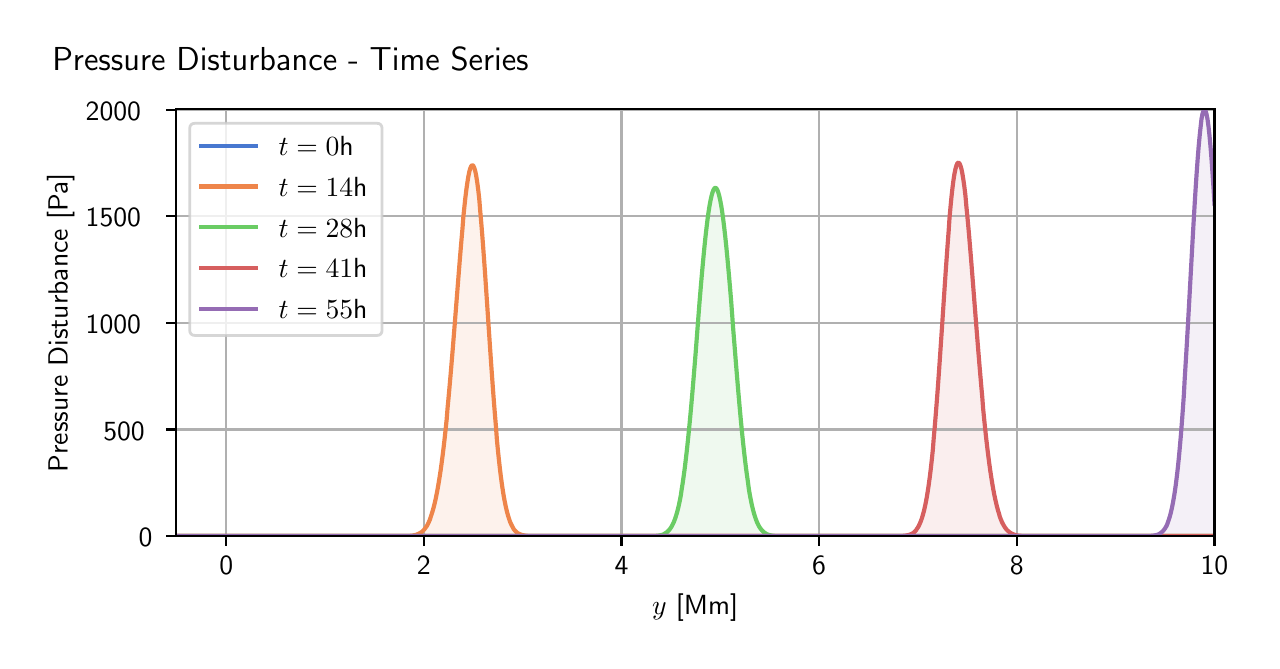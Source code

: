 \begingroup%
\makeatletter%
\begin{pgfpicture}%
\pgfpathrectangle{\pgfpointorigin}{\pgfqpoint{6.122in}{3.065in}}%
\pgfusepath{use as bounding box, clip}%
\begin{pgfscope}%
\pgfsetbuttcap%
\pgfsetmiterjoin%
\definecolor{currentfill}{rgb}{1.0,1.0,1.0}%
\pgfsetfillcolor{currentfill}%
\pgfsetlinewidth{0.0pt}%
\definecolor{currentstroke}{rgb}{1.0,1.0,1.0}%
\pgfsetstrokecolor{currentstroke}%
\pgfsetdash{}{0pt}%
\pgfpathmoveto{\pgfqpoint{0.0in}{0.0in}}%
\pgfpathlineto{\pgfqpoint{6.122in}{0.0in}}%
\pgfpathlineto{\pgfqpoint{6.122in}{3.065in}}%
\pgfpathlineto{\pgfqpoint{0.0in}{3.065in}}%
\pgfpathlineto{\pgfqpoint{0.0in}{0.0in}}%
\pgfpathclose%
\pgfusepath{fill}%
\end{pgfscope}%
\begin{pgfscope}%
\pgfsetbuttcap%
\pgfsetmiterjoin%
\definecolor{currentfill}{rgb}{1.0,1.0,1.0}%
\pgfsetfillcolor{currentfill}%
\pgfsetlinewidth{0.0pt}%
\definecolor{currentstroke}{rgb}{0.0,0.0,0.0}%
\pgfsetstrokecolor{currentstroke}%
\pgfsetstrokeopacity{0.0}%
\pgfsetdash{}{0pt}%
\pgfpathmoveto{\pgfqpoint{0.741in}{0.522in}}%
\pgfpathlineto{\pgfqpoint{5.934in}{0.522in}}%
\pgfpathlineto{\pgfqpoint{5.934in}{2.657in}}%
\pgfpathlineto{\pgfqpoint{0.741in}{2.657in}}%
\pgfpathlineto{\pgfqpoint{0.741in}{0.522in}}%
\pgfpathclose%
\pgfusepath{fill}%
\end{pgfscope}%
\begin{pgfscope}%
\pgfpathrectangle{\pgfqpoint{0.741in}{0.522in}}{\pgfqpoint{5.193in}{2.135in}}%
\pgfusepath{clip}%
\pgfsetbuttcap%
\pgfsetroundjoin%
\definecolor{currentfill}{rgb}{0.282,0.471,0.816}%
\pgfsetfillcolor{currentfill}%
\pgfsetfillopacity{0.1}%
\pgfsetlinewidth{0.0pt}%
\definecolor{currentstroke}{rgb}{0.0,0.0,0.0}%
\pgfsetstrokecolor{currentstroke}%
\pgfsetdash{}{0pt}%
\pgfpathmoveto{\pgfqpoint{0.741in}{0.523in}}%
\pgfpathlineto{\pgfqpoint{0.741in}{0.523in}}%
\pgfpathlineto{\pgfqpoint{0.746in}{0.523in}}%
\pgfpathlineto{\pgfqpoint{0.751in}{0.523in}}%
\pgfpathlineto{\pgfqpoint{0.755in}{0.523in}}%
\pgfpathlineto{\pgfqpoint{0.76in}{0.523in}}%
\pgfpathlineto{\pgfqpoint{0.765in}{0.523in}}%
\pgfpathlineto{\pgfqpoint{0.77in}{0.523in}}%
\pgfpathlineto{\pgfqpoint{0.775in}{0.523in}}%
\pgfpathlineto{\pgfqpoint{0.78in}{0.523in}}%
\pgfpathlineto{\pgfqpoint{0.785in}{0.523in}}%
\pgfpathlineto{\pgfqpoint{0.79in}{0.523in}}%
\pgfpathlineto{\pgfqpoint{0.795in}{0.523in}}%
\pgfpathlineto{\pgfqpoint{0.8in}{0.523in}}%
\pgfpathlineto{\pgfqpoint{0.805in}{0.523in}}%
\pgfpathlineto{\pgfqpoint{0.81in}{0.523in}}%
\pgfpathlineto{\pgfqpoint{0.815in}{0.523in}}%
\pgfpathlineto{\pgfqpoint{0.82in}{0.523in}}%
\pgfpathlineto{\pgfqpoint{0.825in}{0.523in}}%
\pgfpathlineto{\pgfqpoint{0.83in}{0.523in}}%
\pgfpathlineto{\pgfqpoint{0.835in}{0.523in}}%
\pgfpathlineto{\pgfqpoint{0.839in}{0.523in}}%
\pgfpathlineto{\pgfqpoint{0.844in}{0.523in}}%
\pgfpathlineto{\pgfqpoint{0.849in}{0.523in}}%
\pgfpathlineto{\pgfqpoint{0.854in}{0.523in}}%
\pgfpathlineto{\pgfqpoint{0.859in}{0.523in}}%
\pgfpathlineto{\pgfqpoint{0.864in}{0.523in}}%
\pgfpathlineto{\pgfqpoint{0.869in}{0.523in}}%
\pgfpathlineto{\pgfqpoint{0.874in}{0.523in}}%
\pgfpathlineto{\pgfqpoint{0.879in}{0.523in}}%
\pgfpathlineto{\pgfqpoint{0.884in}{0.523in}}%
\pgfpathlineto{\pgfqpoint{0.889in}{0.523in}}%
\pgfpathlineto{\pgfqpoint{0.894in}{0.523in}}%
\pgfpathlineto{\pgfqpoint{0.899in}{0.523in}}%
\pgfpathlineto{\pgfqpoint{0.904in}{0.523in}}%
\pgfpathlineto{\pgfqpoint{0.909in}{0.523in}}%
\pgfpathlineto{\pgfqpoint{0.914in}{0.523in}}%
\pgfpathlineto{\pgfqpoint{0.919in}{0.523in}}%
\pgfpathlineto{\pgfqpoint{0.923in}{0.523in}}%
\pgfpathlineto{\pgfqpoint{0.928in}{0.523in}}%
\pgfpathlineto{\pgfqpoint{0.933in}{0.523in}}%
\pgfpathlineto{\pgfqpoint{0.938in}{0.523in}}%
\pgfpathlineto{\pgfqpoint{0.943in}{0.523in}}%
\pgfpathlineto{\pgfqpoint{0.948in}{0.523in}}%
\pgfpathlineto{\pgfqpoint{0.953in}{0.523in}}%
\pgfpathlineto{\pgfqpoint{0.958in}{0.523in}}%
\pgfpathlineto{\pgfqpoint{0.963in}{0.523in}}%
\pgfpathlineto{\pgfqpoint{0.968in}{0.523in}}%
\pgfpathlineto{\pgfqpoint{0.973in}{0.523in}}%
\pgfpathlineto{\pgfqpoint{0.978in}{0.523in}}%
\pgfpathlineto{\pgfqpoint{0.983in}{0.523in}}%
\pgfpathlineto{\pgfqpoint{0.988in}{0.523in}}%
\pgfpathlineto{\pgfqpoint{0.993in}{0.523in}}%
\pgfpathlineto{\pgfqpoint{0.998in}{0.523in}}%
\pgfpathlineto{\pgfqpoint{1.003in}{0.523in}}%
\pgfpathlineto{\pgfqpoint{1.007in}{0.523in}}%
\pgfpathlineto{\pgfqpoint{1.012in}{0.523in}}%
\pgfpathlineto{\pgfqpoint{1.017in}{0.523in}}%
\pgfpathlineto{\pgfqpoint{1.022in}{0.523in}}%
\pgfpathlineto{\pgfqpoint{1.027in}{0.523in}}%
\pgfpathlineto{\pgfqpoint{1.032in}{0.523in}}%
\pgfpathlineto{\pgfqpoint{1.037in}{0.523in}}%
\pgfpathlineto{\pgfqpoint{1.042in}{0.523in}}%
\pgfpathlineto{\pgfqpoint{1.047in}{0.523in}}%
\pgfpathlineto{\pgfqpoint{1.052in}{0.523in}}%
\pgfpathlineto{\pgfqpoint{1.057in}{0.523in}}%
\pgfpathlineto{\pgfqpoint{1.062in}{0.523in}}%
\pgfpathlineto{\pgfqpoint{1.067in}{0.523in}}%
\pgfpathlineto{\pgfqpoint{1.072in}{0.523in}}%
\pgfpathlineto{\pgfqpoint{1.077in}{0.523in}}%
\pgfpathlineto{\pgfqpoint{1.082in}{0.523in}}%
\pgfpathlineto{\pgfqpoint{1.087in}{0.523in}}%
\pgfpathlineto{\pgfqpoint{1.091in}{0.523in}}%
\pgfpathlineto{\pgfqpoint{1.096in}{0.523in}}%
\pgfpathlineto{\pgfqpoint{1.101in}{0.523in}}%
\pgfpathlineto{\pgfqpoint{1.106in}{0.523in}}%
\pgfpathlineto{\pgfqpoint{1.111in}{0.523in}}%
\pgfpathlineto{\pgfqpoint{1.116in}{0.523in}}%
\pgfpathlineto{\pgfqpoint{1.121in}{0.523in}}%
\pgfpathlineto{\pgfqpoint{1.126in}{0.523in}}%
\pgfpathlineto{\pgfqpoint{1.131in}{0.523in}}%
\pgfpathlineto{\pgfqpoint{1.136in}{0.523in}}%
\pgfpathlineto{\pgfqpoint{1.141in}{0.523in}}%
\pgfpathlineto{\pgfqpoint{1.146in}{0.523in}}%
\pgfpathlineto{\pgfqpoint{1.151in}{0.523in}}%
\pgfpathlineto{\pgfqpoint{1.156in}{0.523in}}%
\pgfpathlineto{\pgfqpoint{1.161in}{0.523in}}%
\pgfpathlineto{\pgfqpoint{1.166in}{0.523in}}%
\pgfpathlineto{\pgfqpoint{1.171in}{0.523in}}%
\pgfpathlineto{\pgfqpoint{1.175in}{0.523in}}%
\pgfpathlineto{\pgfqpoint{1.18in}{0.523in}}%
\pgfpathlineto{\pgfqpoint{1.185in}{0.523in}}%
\pgfpathlineto{\pgfqpoint{1.19in}{0.523in}}%
\pgfpathlineto{\pgfqpoint{1.195in}{0.523in}}%
\pgfpathlineto{\pgfqpoint{1.2in}{0.523in}}%
\pgfpathlineto{\pgfqpoint{1.205in}{0.523in}}%
\pgfpathlineto{\pgfqpoint{1.21in}{0.523in}}%
\pgfpathlineto{\pgfqpoint{1.215in}{0.523in}}%
\pgfpathlineto{\pgfqpoint{1.22in}{0.523in}}%
\pgfpathlineto{\pgfqpoint{1.225in}{0.523in}}%
\pgfpathlineto{\pgfqpoint{1.23in}{0.523in}}%
\pgfpathlineto{\pgfqpoint{1.235in}{0.523in}}%
\pgfpathlineto{\pgfqpoint{1.24in}{0.523in}}%
\pgfpathlineto{\pgfqpoint{1.245in}{0.523in}}%
\pgfpathlineto{\pgfqpoint{1.25in}{0.523in}}%
\pgfpathlineto{\pgfqpoint{1.255in}{0.523in}}%
\pgfpathlineto{\pgfqpoint{1.259in}{0.523in}}%
\pgfpathlineto{\pgfqpoint{1.264in}{0.523in}}%
\pgfpathlineto{\pgfqpoint{1.269in}{0.523in}}%
\pgfpathlineto{\pgfqpoint{1.274in}{0.523in}}%
\pgfpathlineto{\pgfqpoint{1.279in}{0.523in}}%
\pgfpathlineto{\pgfqpoint{1.284in}{0.523in}}%
\pgfpathlineto{\pgfqpoint{1.289in}{0.523in}}%
\pgfpathlineto{\pgfqpoint{1.294in}{0.523in}}%
\pgfpathlineto{\pgfqpoint{1.299in}{0.523in}}%
\pgfpathlineto{\pgfqpoint{1.304in}{0.523in}}%
\pgfpathlineto{\pgfqpoint{1.309in}{0.523in}}%
\pgfpathlineto{\pgfqpoint{1.314in}{0.523in}}%
\pgfpathlineto{\pgfqpoint{1.319in}{0.523in}}%
\pgfpathlineto{\pgfqpoint{1.324in}{0.523in}}%
\pgfpathlineto{\pgfqpoint{1.329in}{0.523in}}%
\pgfpathlineto{\pgfqpoint{1.334in}{0.523in}}%
\pgfpathlineto{\pgfqpoint{1.339in}{0.523in}}%
\pgfpathlineto{\pgfqpoint{1.343in}{0.523in}}%
\pgfpathlineto{\pgfqpoint{1.348in}{0.523in}}%
\pgfpathlineto{\pgfqpoint{1.353in}{0.523in}}%
\pgfpathlineto{\pgfqpoint{1.358in}{0.523in}}%
\pgfpathlineto{\pgfqpoint{1.363in}{0.523in}}%
\pgfpathlineto{\pgfqpoint{1.368in}{0.523in}}%
\pgfpathlineto{\pgfqpoint{1.373in}{0.523in}}%
\pgfpathlineto{\pgfqpoint{1.378in}{0.523in}}%
\pgfpathlineto{\pgfqpoint{1.383in}{0.523in}}%
\pgfpathlineto{\pgfqpoint{1.388in}{0.523in}}%
\pgfpathlineto{\pgfqpoint{1.393in}{0.523in}}%
\pgfpathlineto{\pgfqpoint{1.398in}{0.523in}}%
\pgfpathlineto{\pgfqpoint{1.403in}{0.523in}}%
\pgfpathlineto{\pgfqpoint{1.408in}{0.523in}}%
\pgfpathlineto{\pgfqpoint{1.413in}{0.523in}}%
\pgfpathlineto{\pgfqpoint{1.418in}{0.523in}}%
\pgfpathlineto{\pgfqpoint{1.423in}{0.523in}}%
\pgfpathlineto{\pgfqpoint{1.427in}{0.523in}}%
\pgfpathlineto{\pgfqpoint{1.432in}{0.523in}}%
\pgfpathlineto{\pgfqpoint{1.437in}{0.523in}}%
\pgfpathlineto{\pgfqpoint{1.442in}{0.523in}}%
\pgfpathlineto{\pgfqpoint{1.447in}{0.523in}}%
\pgfpathlineto{\pgfqpoint{1.452in}{0.523in}}%
\pgfpathlineto{\pgfqpoint{1.457in}{0.523in}}%
\pgfpathlineto{\pgfqpoint{1.462in}{0.523in}}%
\pgfpathlineto{\pgfqpoint{1.467in}{0.523in}}%
\pgfpathlineto{\pgfqpoint{1.472in}{0.523in}}%
\pgfpathlineto{\pgfqpoint{1.477in}{0.523in}}%
\pgfpathlineto{\pgfqpoint{1.482in}{0.523in}}%
\pgfpathlineto{\pgfqpoint{1.487in}{0.523in}}%
\pgfpathlineto{\pgfqpoint{1.492in}{0.523in}}%
\pgfpathlineto{\pgfqpoint{1.497in}{0.523in}}%
\pgfpathlineto{\pgfqpoint{1.502in}{0.523in}}%
\pgfpathlineto{\pgfqpoint{1.507in}{0.523in}}%
\pgfpathlineto{\pgfqpoint{1.511in}{0.523in}}%
\pgfpathlineto{\pgfqpoint{1.516in}{0.523in}}%
\pgfpathlineto{\pgfqpoint{1.521in}{0.523in}}%
\pgfpathlineto{\pgfqpoint{1.526in}{0.523in}}%
\pgfpathlineto{\pgfqpoint{1.531in}{0.523in}}%
\pgfpathlineto{\pgfqpoint{1.536in}{0.523in}}%
\pgfpathlineto{\pgfqpoint{1.541in}{0.523in}}%
\pgfpathlineto{\pgfqpoint{1.546in}{0.523in}}%
\pgfpathlineto{\pgfqpoint{1.551in}{0.523in}}%
\pgfpathlineto{\pgfqpoint{1.556in}{0.523in}}%
\pgfpathlineto{\pgfqpoint{1.561in}{0.523in}}%
\pgfpathlineto{\pgfqpoint{1.566in}{0.523in}}%
\pgfpathlineto{\pgfqpoint{1.571in}{0.523in}}%
\pgfpathlineto{\pgfqpoint{1.576in}{0.523in}}%
\pgfpathlineto{\pgfqpoint{1.581in}{0.523in}}%
\pgfpathlineto{\pgfqpoint{1.586in}{0.523in}}%
\pgfpathlineto{\pgfqpoint{1.591in}{0.523in}}%
\pgfpathlineto{\pgfqpoint{1.595in}{0.523in}}%
\pgfpathlineto{\pgfqpoint{1.6in}{0.523in}}%
\pgfpathlineto{\pgfqpoint{1.605in}{0.523in}}%
\pgfpathlineto{\pgfqpoint{1.61in}{0.523in}}%
\pgfpathlineto{\pgfqpoint{1.615in}{0.523in}}%
\pgfpathlineto{\pgfqpoint{1.62in}{0.523in}}%
\pgfpathlineto{\pgfqpoint{1.625in}{0.523in}}%
\pgfpathlineto{\pgfqpoint{1.63in}{0.523in}}%
\pgfpathlineto{\pgfqpoint{1.635in}{0.523in}}%
\pgfpathlineto{\pgfqpoint{1.64in}{0.523in}}%
\pgfpathlineto{\pgfqpoint{1.645in}{0.523in}}%
\pgfpathlineto{\pgfqpoint{1.65in}{0.523in}}%
\pgfpathlineto{\pgfqpoint{1.655in}{0.523in}}%
\pgfpathlineto{\pgfqpoint{1.66in}{0.523in}}%
\pgfpathlineto{\pgfqpoint{1.665in}{0.523in}}%
\pgfpathlineto{\pgfqpoint{1.67in}{0.523in}}%
\pgfpathlineto{\pgfqpoint{1.675in}{0.523in}}%
\pgfpathlineto{\pgfqpoint{1.679in}{0.523in}}%
\pgfpathlineto{\pgfqpoint{1.684in}{0.523in}}%
\pgfpathlineto{\pgfqpoint{1.689in}{0.523in}}%
\pgfpathlineto{\pgfqpoint{1.694in}{0.523in}}%
\pgfpathlineto{\pgfqpoint{1.699in}{0.523in}}%
\pgfpathlineto{\pgfqpoint{1.704in}{0.523in}}%
\pgfpathlineto{\pgfqpoint{1.709in}{0.523in}}%
\pgfpathlineto{\pgfqpoint{1.714in}{0.523in}}%
\pgfpathlineto{\pgfqpoint{1.719in}{0.523in}}%
\pgfpathlineto{\pgfqpoint{1.724in}{0.523in}}%
\pgfpathlineto{\pgfqpoint{1.729in}{0.523in}}%
\pgfpathlineto{\pgfqpoint{1.734in}{0.523in}}%
\pgfpathlineto{\pgfqpoint{1.739in}{0.523in}}%
\pgfpathlineto{\pgfqpoint{1.744in}{0.523in}}%
\pgfpathlineto{\pgfqpoint{1.749in}{0.523in}}%
\pgfpathlineto{\pgfqpoint{1.754in}{0.523in}}%
\pgfpathlineto{\pgfqpoint{1.759in}{0.523in}}%
\pgfpathlineto{\pgfqpoint{1.763in}{0.523in}}%
\pgfpathlineto{\pgfqpoint{1.768in}{0.523in}}%
\pgfpathlineto{\pgfqpoint{1.773in}{0.523in}}%
\pgfpathlineto{\pgfqpoint{1.778in}{0.523in}}%
\pgfpathlineto{\pgfqpoint{1.783in}{0.523in}}%
\pgfpathlineto{\pgfqpoint{1.788in}{0.523in}}%
\pgfpathlineto{\pgfqpoint{1.793in}{0.523in}}%
\pgfpathlineto{\pgfqpoint{1.798in}{0.523in}}%
\pgfpathlineto{\pgfqpoint{1.803in}{0.523in}}%
\pgfpathlineto{\pgfqpoint{1.808in}{0.523in}}%
\pgfpathlineto{\pgfqpoint{1.813in}{0.523in}}%
\pgfpathlineto{\pgfqpoint{1.818in}{0.523in}}%
\pgfpathlineto{\pgfqpoint{1.823in}{0.523in}}%
\pgfpathlineto{\pgfqpoint{1.828in}{0.523in}}%
\pgfpathlineto{\pgfqpoint{1.833in}{0.523in}}%
\pgfpathlineto{\pgfqpoint{1.838in}{0.523in}}%
\pgfpathlineto{\pgfqpoint{1.843in}{0.523in}}%
\pgfpathlineto{\pgfqpoint{1.847in}{0.523in}}%
\pgfpathlineto{\pgfqpoint{1.852in}{0.523in}}%
\pgfpathlineto{\pgfqpoint{1.857in}{0.523in}}%
\pgfpathlineto{\pgfqpoint{1.862in}{0.523in}}%
\pgfpathlineto{\pgfqpoint{1.867in}{0.523in}}%
\pgfpathlineto{\pgfqpoint{1.872in}{0.523in}}%
\pgfpathlineto{\pgfqpoint{1.877in}{0.523in}}%
\pgfpathlineto{\pgfqpoint{1.882in}{0.523in}}%
\pgfpathlineto{\pgfqpoint{1.887in}{0.523in}}%
\pgfpathlineto{\pgfqpoint{1.892in}{0.523in}}%
\pgfpathlineto{\pgfqpoint{1.897in}{0.523in}}%
\pgfpathlineto{\pgfqpoint{1.902in}{0.523in}}%
\pgfpathlineto{\pgfqpoint{1.907in}{0.523in}}%
\pgfpathlineto{\pgfqpoint{1.912in}{0.523in}}%
\pgfpathlineto{\pgfqpoint{1.917in}{0.523in}}%
\pgfpathlineto{\pgfqpoint{1.922in}{0.523in}}%
\pgfpathlineto{\pgfqpoint{1.927in}{0.523in}}%
\pgfpathlineto{\pgfqpoint{1.931in}{0.523in}}%
\pgfpathlineto{\pgfqpoint{1.936in}{0.523in}}%
\pgfpathlineto{\pgfqpoint{1.941in}{0.523in}}%
\pgfpathlineto{\pgfqpoint{1.946in}{0.523in}}%
\pgfpathlineto{\pgfqpoint{1.951in}{0.523in}}%
\pgfpathlineto{\pgfqpoint{1.956in}{0.523in}}%
\pgfpathlineto{\pgfqpoint{1.961in}{0.523in}}%
\pgfpathlineto{\pgfqpoint{1.966in}{0.523in}}%
\pgfpathlineto{\pgfqpoint{1.971in}{0.523in}}%
\pgfpathlineto{\pgfqpoint{1.976in}{0.523in}}%
\pgfpathlineto{\pgfqpoint{1.981in}{0.523in}}%
\pgfpathlineto{\pgfqpoint{1.986in}{0.523in}}%
\pgfpathlineto{\pgfqpoint{1.991in}{0.523in}}%
\pgfpathlineto{\pgfqpoint{1.996in}{0.523in}}%
\pgfpathlineto{\pgfqpoint{2.001in}{0.523in}}%
\pgfpathlineto{\pgfqpoint{2.006in}{0.523in}}%
\pgfpathlineto{\pgfqpoint{2.011in}{0.523in}}%
\pgfpathlineto{\pgfqpoint{2.015in}{0.523in}}%
\pgfpathlineto{\pgfqpoint{2.02in}{0.523in}}%
\pgfpathlineto{\pgfqpoint{2.025in}{0.523in}}%
\pgfpathlineto{\pgfqpoint{2.03in}{0.523in}}%
\pgfpathlineto{\pgfqpoint{2.035in}{0.523in}}%
\pgfpathlineto{\pgfqpoint{2.04in}{0.523in}}%
\pgfpathlineto{\pgfqpoint{2.045in}{0.523in}}%
\pgfpathlineto{\pgfqpoint{2.05in}{0.523in}}%
\pgfpathlineto{\pgfqpoint{2.055in}{0.523in}}%
\pgfpathlineto{\pgfqpoint{2.06in}{0.523in}}%
\pgfpathlineto{\pgfqpoint{2.065in}{0.523in}}%
\pgfpathlineto{\pgfqpoint{2.07in}{0.523in}}%
\pgfpathlineto{\pgfqpoint{2.075in}{0.523in}}%
\pgfpathlineto{\pgfqpoint{2.08in}{0.523in}}%
\pgfpathlineto{\pgfqpoint{2.085in}{0.523in}}%
\pgfpathlineto{\pgfqpoint{2.09in}{0.523in}}%
\pgfpathlineto{\pgfqpoint{2.095in}{0.523in}}%
\pgfpathlineto{\pgfqpoint{2.099in}{0.523in}}%
\pgfpathlineto{\pgfqpoint{2.104in}{0.523in}}%
\pgfpathlineto{\pgfqpoint{2.109in}{0.523in}}%
\pgfpathlineto{\pgfqpoint{2.114in}{0.523in}}%
\pgfpathlineto{\pgfqpoint{2.119in}{0.523in}}%
\pgfpathlineto{\pgfqpoint{2.124in}{0.523in}}%
\pgfpathlineto{\pgfqpoint{2.129in}{0.523in}}%
\pgfpathlineto{\pgfqpoint{2.134in}{0.523in}}%
\pgfpathlineto{\pgfqpoint{2.139in}{0.523in}}%
\pgfpathlineto{\pgfqpoint{2.144in}{0.523in}}%
\pgfpathlineto{\pgfqpoint{2.149in}{0.523in}}%
\pgfpathlineto{\pgfqpoint{2.154in}{0.523in}}%
\pgfpathlineto{\pgfqpoint{2.159in}{0.523in}}%
\pgfpathlineto{\pgfqpoint{2.164in}{0.523in}}%
\pgfpathlineto{\pgfqpoint{2.169in}{0.523in}}%
\pgfpathlineto{\pgfqpoint{2.174in}{0.523in}}%
\pgfpathlineto{\pgfqpoint{2.178in}{0.523in}}%
\pgfpathlineto{\pgfqpoint{2.183in}{0.523in}}%
\pgfpathlineto{\pgfqpoint{2.188in}{0.523in}}%
\pgfpathlineto{\pgfqpoint{2.193in}{0.523in}}%
\pgfpathlineto{\pgfqpoint{2.198in}{0.523in}}%
\pgfpathlineto{\pgfqpoint{2.203in}{0.523in}}%
\pgfpathlineto{\pgfqpoint{2.208in}{0.523in}}%
\pgfpathlineto{\pgfqpoint{2.213in}{0.523in}}%
\pgfpathlineto{\pgfqpoint{2.218in}{0.523in}}%
\pgfpathlineto{\pgfqpoint{2.223in}{0.523in}}%
\pgfpathlineto{\pgfqpoint{2.228in}{0.523in}}%
\pgfpathlineto{\pgfqpoint{2.233in}{0.523in}}%
\pgfpathlineto{\pgfqpoint{2.238in}{0.523in}}%
\pgfpathlineto{\pgfqpoint{2.243in}{0.523in}}%
\pgfpathlineto{\pgfqpoint{2.248in}{0.523in}}%
\pgfpathlineto{\pgfqpoint{2.253in}{0.523in}}%
\pgfpathlineto{\pgfqpoint{2.258in}{0.523in}}%
\pgfpathlineto{\pgfqpoint{2.262in}{0.523in}}%
\pgfpathlineto{\pgfqpoint{2.267in}{0.523in}}%
\pgfpathlineto{\pgfqpoint{2.272in}{0.523in}}%
\pgfpathlineto{\pgfqpoint{2.277in}{0.523in}}%
\pgfpathlineto{\pgfqpoint{2.282in}{0.523in}}%
\pgfpathlineto{\pgfqpoint{2.287in}{0.523in}}%
\pgfpathlineto{\pgfqpoint{2.292in}{0.523in}}%
\pgfpathlineto{\pgfqpoint{2.297in}{0.523in}}%
\pgfpathlineto{\pgfqpoint{2.302in}{0.523in}}%
\pgfpathlineto{\pgfqpoint{2.307in}{0.523in}}%
\pgfpathlineto{\pgfqpoint{2.312in}{0.523in}}%
\pgfpathlineto{\pgfqpoint{2.317in}{0.523in}}%
\pgfpathlineto{\pgfqpoint{2.322in}{0.523in}}%
\pgfpathlineto{\pgfqpoint{2.327in}{0.523in}}%
\pgfpathlineto{\pgfqpoint{2.332in}{0.523in}}%
\pgfpathlineto{\pgfqpoint{2.337in}{0.523in}}%
\pgfpathlineto{\pgfqpoint{2.342in}{0.523in}}%
\pgfpathlineto{\pgfqpoint{2.346in}{0.523in}}%
\pgfpathlineto{\pgfqpoint{2.351in}{0.523in}}%
\pgfpathlineto{\pgfqpoint{2.356in}{0.523in}}%
\pgfpathlineto{\pgfqpoint{2.361in}{0.523in}}%
\pgfpathlineto{\pgfqpoint{2.366in}{0.523in}}%
\pgfpathlineto{\pgfqpoint{2.371in}{0.523in}}%
\pgfpathlineto{\pgfqpoint{2.376in}{0.523in}}%
\pgfpathlineto{\pgfqpoint{2.381in}{0.523in}}%
\pgfpathlineto{\pgfqpoint{2.386in}{0.523in}}%
\pgfpathlineto{\pgfqpoint{2.391in}{0.523in}}%
\pgfpathlineto{\pgfqpoint{2.396in}{0.523in}}%
\pgfpathlineto{\pgfqpoint{2.401in}{0.523in}}%
\pgfpathlineto{\pgfqpoint{2.406in}{0.523in}}%
\pgfpathlineto{\pgfqpoint{2.411in}{0.523in}}%
\pgfpathlineto{\pgfqpoint{2.416in}{0.523in}}%
\pgfpathlineto{\pgfqpoint{2.421in}{0.523in}}%
\pgfpathlineto{\pgfqpoint{2.426in}{0.523in}}%
\pgfpathlineto{\pgfqpoint{2.43in}{0.523in}}%
\pgfpathlineto{\pgfqpoint{2.435in}{0.523in}}%
\pgfpathlineto{\pgfqpoint{2.44in}{0.523in}}%
\pgfpathlineto{\pgfqpoint{2.445in}{0.523in}}%
\pgfpathlineto{\pgfqpoint{2.45in}{0.523in}}%
\pgfpathlineto{\pgfqpoint{2.455in}{0.523in}}%
\pgfpathlineto{\pgfqpoint{2.46in}{0.523in}}%
\pgfpathlineto{\pgfqpoint{2.465in}{0.523in}}%
\pgfpathlineto{\pgfqpoint{2.47in}{0.523in}}%
\pgfpathlineto{\pgfqpoint{2.475in}{0.523in}}%
\pgfpathlineto{\pgfqpoint{2.48in}{0.523in}}%
\pgfpathlineto{\pgfqpoint{2.485in}{0.523in}}%
\pgfpathlineto{\pgfqpoint{2.49in}{0.523in}}%
\pgfpathlineto{\pgfqpoint{2.495in}{0.523in}}%
\pgfpathlineto{\pgfqpoint{2.5in}{0.523in}}%
\pgfpathlineto{\pgfqpoint{2.505in}{0.523in}}%
\pgfpathlineto{\pgfqpoint{2.51in}{0.523in}}%
\pgfpathlineto{\pgfqpoint{2.514in}{0.523in}}%
\pgfpathlineto{\pgfqpoint{2.519in}{0.523in}}%
\pgfpathlineto{\pgfqpoint{2.524in}{0.523in}}%
\pgfpathlineto{\pgfqpoint{2.529in}{0.523in}}%
\pgfpathlineto{\pgfqpoint{2.534in}{0.523in}}%
\pgfpathlineto{\pgfqpoint{2.539in}{0.523in}}%
\pgfpathlineto{\pgfqpoint{2.544in}{0.523in}}%
\pgfpathlineto{\pgfqpoint{2.549in}{0.523in}}%
\pgfpathlineto{\pgfqpoint{2.554in}{0.523in}}%
\pgfpathlineto{\pgfqpoint{2.559in}{0.523in}}%
\pgfpathlineto{\pgfqpoint{2.564in}{0.523in}}%
\pgfpathlineto{\pgfqpoint{2.569in}{0.523in}}%
\pgfpathlineto{\pgfqpoint{2.574in}{0.523in}}%
\pgfpathlineto{\pgfqpoint{2.579in}{0.523in}}%
\pgfpathlineto{\pgfqpoint{2.584in}{0.523in}}%
\pgfpathlineto{\pgfqpoint{2.589in}{0.523in}}%
\pgfpathlineto{\pgfqpoint{2.594in}{0.523in}}%
\pgfpathlineto{\pgfqpoint{2.598in}{0.523in}}%
\pgfpathlineto{\pgfqpoint{2.603in}{0.523in}}%
\pgfpathlineto{\pgfqpoint{2.608in}{0.523in}}%
\pgfpathlineto{\pgfqpoint{2.613in}{0.523in}}%
\pgfpathlineto{\pgfqpoint{2.618in}{0.523in}}%
\pgfpathlineto{\pgfqpoint{2.623in}{0.523in}}%
\pgfpathlineto{\pgfqpoint{2.628in}{0.523in}}%
\pgfpathlineto{\pgfqpoint{2.633in}{0.523in}}%
\pgfpathlineto{\pgfqpoint{2.638in}{0.523in}}%
\pgfpathlineto{\pgfqpoint{2.643in}{0.523in}}%
\pgfpathlineto{\pgfqpoint{2.648in}{0.523in}}%
\pgfpathlineto{\pgfqpoint{2.653in}{0.523in}}%
\pgfpathlineto{\pgfqpoint{2.658in}{0.523in}}%
\pgfpathlineto{\pgfqpoint{2.663in}{0.523in}}%
\pgfpathlineto{\pgfqpoint{2.668in}{0.523in}}%
\pgfpathlineto{\pgfqpoint{2.673in}{0.523in}}%
\pgfpathlineto{\pgfqpoint{2.678in}{0.523in}}%
\pgfpathlineto{\pgfqpoint{2.682in}{0.523in}}%
\pgfpathlineto{\pgfqpoint{2.687in}{0.523in}}%
\pgfpathlineto{\pgfqpoint{2.692in}{0.523in}}%
\pgfpathlineto{\pgfqpoint{2.697in}{0.523in}}%
\pgfpathlineto{\pgfqpoint{2.702in}{0.523in}}%
\pgfpathlineto{\pgfqpoint{2.707in}{0.523in}}%
\pgfpathlineto{\pgfqpoint{2.712in}{0.523in}}%
\pgfpathlineto{\pgfqpoint{2.717in}{0.523in}}%
\pgfpathlineto{\pgfqpoint{2.722in}{0.523in}}%
\pgfpathlineto{\pgfqpoint{2.727in}{0.523in}}%
\pgfpathlineto{\pgfqpoint{2.732in}{0.523in}}%
\pgfpathlineto{\pgfqpoint{2.737in}{0.523in}}%
\pgfpathlineto{\pgfqpoint{2.742in}{0.523in}}%
\pgfpathlineto{\pgfqpoint{2.747in}{0.523in}}%
\pgfpathlineto{\pgfqpoint{2.752in}{0.523in}}%
\pgfpathlineto{\pgfqpoint{2.757in}{0.523in}}%
\pgfpathlineto{\pgfqpoint{2.762in}{0.523in}}%
\pgfpathlineto{\pgfqpoint{2.766in}{0.523in}}%
\pgfpathlineto{\pgfqpoint{2.771in}{0.523in}}%
\pgfpathlineto{\pgfqpoint{2.776in}{0.523in}}%
\pgfpathlineto{\pgfqpoint{2.781in}{0.523in}}%
\pgfpathlineto{\pgfqpoint{2.786in}{0.523in}}%
\pgfpathlineto{\pgfqpoint{2.791in}{0.523in}}%
\pgfpathlineto{\pgfqpoint{2.796in}{0.523in}}%
\pgfpathlineto{\pgfqpoint{2.801in}{0.523in}}%
\pgfpathlineto{\pgfqpoint{2.806in}{0.523in}}%
\pgfpathlineto{\pgfqpoint{2.811in}{0.523in}}%
\pgfpathlineto{\pgfqpoint{2.816in}{0.523in}}%
\pgfpathlineto{\pgfqpoint{2.821in}{0.523in}}%
\pgfpathlineto{\pgfqpoint{2.826in}{0.523in}}%
\pgfpathlineto{\pgfqpoint{2.831in}{0.523in}}%
\pgfpathlineto{\pgfqpoint{2.836in}{0.523in}}%
\pgfpathlineto{\pgfqpoint{2.841in}{0.523in}}%
\pgfpathlineto{\pgfqpoint{2.846in}{0.523in}}%
\pgfpathlineto{\pgfqpoint{2.85in}{0.523in}}%
\pgfpathlineto{\pgfqpoint{2.855in}{0.523in}}%
\pgfpathlineto{\pgfqpoint{2.86in}{0.523in}}%
\pgfpathlineto{\pgfqpoint{2.865in}{0.523in}}%
\pgfpathlineto{\pgfqpoint{2.87in}{0.523in}}%
\pgfpathlineto{\pgfqpoint{2.875in}{0.523in}}%
\pgfpathlineto{\pgfqpoint{2.88in}{0.523in}}%
\pgfpathlineto{\pgfqpoint{2.885in}{0.523in}}%
\pgfpathlineto{\pgfqpoint{2.89in}{0.523in}}%
\pgfpathlineto{\pgfqpoint{2.895in}{0.523in}}%
\pgfpathlineto{\pgfqpoint{2.9in}{0.523in}}%
\pgfpathlineto{\pgfqpoint{2.905in}{0.523in}}%
\pgfpathlineto{\pgfqpoint{2.91in}{0.523in}}%
\pgfpathlineto{\pgfqpoint{2.915in}{0.523in}}%
\pgfpathlineto{\pgfqpoint{2.92in}{0.523in}}%
\pgfpathlineto{\pgfqpoint{2.925in}{0.523in}}%
\pgfpathlineto{\pgfqpoint{2.93in}{0.523in}}%
\pgfpathlineto{\pgfqpoint{2.934in}{0.523in}}%
\pgfpathlineto{\pgfqpoint{2.939in}{0.523in}}%
\pgfpathlineto{\pgfqpoint{2.944in}{0.523in}}%
\pgfpathlineto{\pgfqpoint{2.949in}{0.523in}}%
\pgfpathlineto{\pgfqpoint{2.954in}{0.523in}}%
\pgfpathlineto{\pgfqpoint{2.959in}{0.523in}}%
\pgfpathlineto{\pgfqpoint{2.964in}{0.523in}}%
\pgfpathlineto{\pgfqpoint{2.969in}{0.523in}}%
\pgfpathlineto{\pgfqpoint{2.974in}{0.523in}}%
\pgfpathlineto{\pgfqpoint{2.979in}{0.523in}}%
\pgfpathlineto{\pgfqpoint{2.984in}{0.523in}}%
\pgfpathlineto{\pgfqpoint{2.989in}{0.523in}}%
\pgfpathlineto{\pgfqpoint{2.994in}{0.523in}}%
\pgfpathlineto{\pgfqpoint{2.999in}{0.523in}}%
\pgfpathlineto{\pgfqpoint{3.004in}{0.523in}}%
\pgfpathlineto{\pgfqpoint{3.009in}{0.523in}}%
\pgfpathlineto{\pgfqpoint{3.014in}{0.523in}}%
\pgfpathlineto{\pgfqpoint{3.018in}{0.523in}}%
\pgfpathlineto{\pgfqpoint{3.023in}{0.523in}}%
\pgfpathlineto{\pgfqpoint{3.028in}{0.523in}}%
\pgfpathlineto{\pgfqpoint{3.033in}{0.523in}}%
\pgfpathlineto{\pgfqpoint{3.038in}{0.523in}}%
\pgfpathlineto{\pgfqpoint{3.043in}{0.523in}}%
\pgfpathlineto{\pgfqpoint{3.048in}{0.523in}}%
\pgfpathlineto{\pgfqpoint{3.053in}{0.523in}}%
\pgfpathlineto{\pgfqpoint{3.058in}{0.523in}}%
\pgfpathlineto{\pgfqpoint{3.063in}{0.523in}}%
\pgfpathlineto{\pgfqpoint{3.068in}{0.523in}}%
\pgfpathlineto{\pgfqpoint{3.073in}{0.523in}}%
\pgfpathlineto{\pgfqpoint{3.078in}{0.523in}}%
\pgfpathlineto{\pgfqpoint{3.083in}{0.523in}}%
\pgfpathlineto{\pgfqpoint{3.088in}{0.523in}}%
\pgfpathlineto{\pgfqpoint{3.093in}{0.523in}}%
\pgfpathlineto{\pgfqpoint{3.098in}{0.523in}}%
\pgfpathlineto{\pgfqpoint{3.102in}{0.523in}}%
\pgfpathlineto{\pgfqpoint{3.107in}{0.523in}}%
\pgfpathlineto{\pgfqpoint{3.112in}{0.523in}}%
\pgfpathlineto{\pgfqpoint{3.117in}{0.523in}}%
\pgfpathlineto{\pgfqpoint{3.122in}{0.523in}}%
\pgfpathlineto{\pgfqpoint{3.127in}{0.523in}}%
\pgfpathlineto{\pgfqpoint{3.132in}{0.523in}}%
\pgfpathlineto{\pgfqpoint{3.137in}{0.523in}}%
\pgfpathlineto{\pgfqpoint{3.142in}{0.523in}}%
\pgfpathlineto{\pgfqpoint{3.147in}{0.523in}}%
\pgfpathlineto{\pgfqpoint{3.152in}{0.523in}}%
\pgfpathlineto{\pgfqpoint{3.157in}{0.523in}}%
\pgfpathlineto{\pgfqpoint{3.162in}{0.523in}}%
\pgfpathlineto{\pgfqpoint{3.167in}{0.523in}}%
\pgfpathlineto{\pgfqpoint{3.172in}{0.523in}}%
\pgfpathlineto{\pgfqpoint{3.177in}{0.523in}}%
\pgfpathlineto{\pgfqpoint{3.182in}{0.523in}}%
\pgfpathlineto{\pgfqpoint{3.186in}{0.523in}}%
\pgfpathlineto{\pgfqpoint{3.191in}{0.523in}}%
\pgfpathlineto{\pgfqpoint{3.196in}{0.523in}}%
\pgfpathlineto{\pgfqpoint{3.201in}{0.523in}}%
\pgfpathlineto{\pgfqpoint{3.206in}{0.523in}}%
\pgfpathlineto{\pgfqpoint{3.211in}{0.523in}}%
\pgfpathlineto{\pgfqpoint{3.216in}{0.523in}}%
\pgfpathlineto{\pgfqpoint{3.221in}{0.523in}}%
\pgfpathlineto{\pgfqpoint{3.226in}{0.523in}}%
\pgfpathlineto{\pgfqpoint{3.231in}{0.523in}}%
\pgfpathlineto{\pgfqpoint{3.236in}{0.523in}}%
\pgfpathlineto{\pgfqpoint{3.241in}{0.523in}}%
\pgfpathlineto{\pgfqpoint{3.246in}{0.523in}}%
\pgfpathlineto{\pgfqpoint{3.251in}{0.523in}}%
\pgfpathlineto{\pgfqpoint{3.256in}{0.523in}}%
\pgfpathlineto{\pgfqpoint{3.261in}{0.523in}}%
\pgfpathlineto{\pgfqpoint{3.266in}{0.523in}}%
\pgfpathlineto{\pgfqpoint{3.27in}{0.523in}}%
\pgfpathlineto{\pgfqpoint{3.275in}{0.523in}}%
\pgfpathlineto{\pgfqpoint{3.28in}{0.523in}}%
\pgfpathlineto{\pgfqpoint{3.285in}{0.523in}}%
\pgfpathlineto{\pgfqpoint{3.29in}{0.523in}}%
\pgfpathlineto{\pgfqpoint{3.295in}{0.523in}}%
\pgfpathlineto{\pgfqpoint{3.3in}{0.523in}}%
\pgfpathlineto{\pgfqpoint{3.305in}{0.523in}}%
\pgfpathlineto{\pgfqpoint{3.31in}{0.523in}}%
\pgfpathlineto{\pgfqpoint{3.315in}{0.523in}}%
\pgfpathlineto{\pgfqpoint{3.32in}{0.523in}}%
\pgfpathlineto{\pgfqpoint{3.325in}{0.523in}}%
\pgfpathlineto{\pgfqpoint{3.33in}{0.523in}}%
\pgfpathlineto{\pgfqpoint{3.335in}{0.523in}}%
\pgfpathlineto{\pgfqpoint{3.34in}{0.523in}}%
\pgfpathlineto{\pgfqpoint{3.345in}{0.523in}}%
\pgfpathlineto{\pgfqpoint{3.35in}{0.523in}}%
\pgfpathlineto{\pgfqpoint{3.354in}{0.523in}}%
\pgfpathlineto{\pgfqpoint{3.359in}{0.523in}}%
\pgfpathlineto{\pgfqpoint{3.364in}{0.523in}}%
\pgfpathlineto{\pgfqpoint{3.369in}{0.523in}}%
\pgfpathlineto{\pgfqpoint{3.374in}{0.523in}}%
\pgfpathlineto{\pgfqpoint{3.379in}{0.523in}}%
\pgfpathlineto{\pgfqpoint{3.384in}{0.523in}}%
\pgfpathlineto{\pgfqpoint{3.389in}{0.523in}}%
\pgfpathlineto{\pgfqpoint{3.394in}{0.523in}}%
\pgfpathlineto{\pgfqpoint{3.399in}{0.523in}}%
\pgfpathlineto{\pgfqpoint{3.404in}{0.523in}}%
\pgfpathlineto{\pgfqpoint{3.409in}{0.523in}}%
\pgfpathlineto{\pgfqpoint{3.414in}{0.523in}}%
\pgfpathlineto{\pgfqpoint{3.419in}{0.523in}}%
\pgfpathlineto{\pgfqpoint{3.424in}{0.523in}}%
\pgfpathlineto{\pgfqpoint{3.429in}{0.523in}}%
\pgfpathlineto{\pgfqpoint{3.434in}{0.523in}}%
\pgfpathlineto{\pgfqpoint{3.438in}{0.523in}}%
\pgfpathlineto{\pgfqpoint{3.443in}{0.523in}}%
\pgfpathlineto{\pgfqpoint{3.448in}{0.523in}}%
\pgfpathlineto{\pgfqpoint{3.453in}{0.523in}}%
\pgfpathlineto{\pgfqpoint{3.458in}{0.523in}}%
\pgfpathlineto{\pgfqpoint{3.463in}{0.523in}}%
\pgfpathlineto{\pgfqpoint{3.468in}{0.523in}}%
\pgfpathlineto{\pgfqpoint{3.473in}{0.523in}}%
\pgfpathlineto{\pgfqpoint{3.478in}{0.523in}}%
\pgfpathlineto{\pgfqpoint{3.483in}{0.523in}}%
\pgfpathlineto{\pgfqpoint{3.488in}{0.523in}}%
\pgfpathlineto{\pgfqpoint{3.493in}{0.523in}}%
\pgfpathlineto{\pgfqpoint{3.498in}{0.523in}}%
\pgfpathlineto{\pgfqpoint{3.503in}{0.523in}}%
\pgfpathlineto{\pgfqpoint{3.508in}{0.523in}}%
\pgfpathlineto{\pgfqpoint{3.513in}{0.523in}}%
\pgfpathlineto{\pgfqpoint{3.518in}{0.523in}}%
\pgfpathlineto{\pgfqpoint{3.522in}{0.523in}}%
\pgfpathlineto{\pgfqpoint{3.527in}{0.523in}}%
\pgfpathlineto{\pgfqpoint{3.532in}{0.523in}}%
\pgfpathlineto{\pgfqpoint{3.537in}{0.523in}}%
\pgfpathlineto{\pgfqpoint{3.542in}{0.523in}}%
\pgfpathlineto{\pgfqpoint{3.547in}{0.523in}}%
\pgfpathlineto{\pgfqpoint{3.552in}{0.523in}}%
\pgfpathlineto{\pgfqpoint{3.557in}{0.523in}}%
\pgfpathlineto{\pgfqpoint{3.562in}{0.523in}}%
\pgfpathlineto{\pgfqpoint{3.567in}{0.523in}}%
\pgfpathlineto{\pgfqpoint{3.572in}{0.523in}}%
\pgfpathlineto{\pgfqpoint{3.577in}{0.523in}}%
\pgfpathlineto{\pgfqpoint{3.582in}{0.523in}}%
\pgfpathlineto{\pgfqpoint{3.587in}{0.523in}}%
\pgfpathlineto{\pgfqpoint{3.592in}{0.523in}}%
\pgfpathlineto{\pgfqpoint{3.597in}{0.523in}}%
\pgfpathlineto{\pgfqpoint{3.602in}{0.523in}}%
\pgfpathlineto{\pgfqpoint{3.606in}{0.523in}}%
\pgfpathlineto{\pgfqpoint{3.611in}{0.523in}}%
\pgfpathlineto{\pgfqpoint{3.616in}{0.523in}}%
\pgfpathlineto{\pgfqpoint{3.621in}{0.523in}}%
\pgfpathlineto{\pgfqpoint{3.626in}{0.523in}}%
\pgfpathlineto{\pgfqpoint{3.631in}{0.523in}}%
\pgfpathlineto{\pgfqpoint{3.636in}{0.523in}}%
\pgfpathlineto{\pgfqpoint{3.641in}{0.523in}}%
\pgfpathlineto{\pgfqpoint{3.646in}{0.523in}}%
\pgfpathlineto{\pgfqpoint{3.651in}{0.523in}}%
\pgfpathlineto{\pgfqpoint{3.656in}{0.523in}}%
\pgfpathlineto{\pgfqpoint{3.661in}{0.523in}}%
\pgfpathlineto{\pgfqpoint{3.666in}{0.523in}}%
\pgfpathlineto{\pgfqpoint{3.671in}{0.523in}}%
\pgfpathlineto{\pgfqpoint{3.676in}{0.523in}}%
\pgfpathlineto{\pgfqpoint{3.681in}{0.523in}}%
\pgfpathlineto{\pgfqpoint{3.686in}{0.523in}}%
\pgfpathlineto{\pgfqpoint{3.69in}{0.523in}}%
\pgfpathlineto{\pgfqpoint{3.695in}{0.523in}}%
\pgfpathlineto{\pgfqpoint{3.7in}{0.523in}}%
\pgfpathlineto{\pgfqpoint{3.705in}{0.523in}}%
\pgfpathlineto{\pgfqpoint{3.71in}{0.523in}}%
\pgfpathlineto{\pgfqpoint{3.715in}{0.523in}}%
\pgfpathlineto{\pgfqpoint{3.72in}{0.523in}}%
\pgfpathlineto{\pgfqpoint{3.725in}{0.523in}}%
\pgfpathlineto{\pgfqpoint{3.73in}{0.523in}}%
\pgfpathlineto{\pgfqpoint{3.735in}{0.523in}}%
\pgfpathlineto{\pgfqpoint{3.74in}{0.523in}}%
\pgfpathlineto{\pgfqpoint{3.745in}{0.523in}}%
\pgfpathlineto{\pgfqpoint{3.75in}{0.523in}}%
\pgfpathlineto{\pgfqpoint{3.755in}{0.523in}}%
\pgfpathlineto{\pgfqpoint{3.76in}{0.523in}}%
\pgfpathlineto{\pgfqpoint{3.765in}{0.523in}}%
\pgfpathlineto{\pgfqpoint{3.77in}{0.523in}}%
\pgfpathlineto{\pgfqpoint{3.774in}{0.523in}}%
\pgfpathlineto{\pgfqpoint{3.779in}{0.523in}}%
\pgfpathlineto{\pgfqpoint{3.784in}{0.523in}}%
\pgfpathlineto{\pgfqpoint{3.789in}{0.523in}}%
\pgfpathlineto{\pgfqpoint{3.794in}{0.523in}}%
\pgfpathlineto{\pgfqpoint{3.799in}{0.523in}}%
\pgfpathlineto{\pgfqpoint{3.804in}{0.523in}}%
\pgfpathlineto{\pgfqpoint{3.809in}{0.523in}}%
\pgfpathlineto{\pgfqpoint{3.814in}{0.523in}}%
\pgfpathlineto{\pgfqpoint{3.819in}{0.523in}}%
\pgfpathlineto{\pgfqpoint{3.824in}{0.523in}}%
\pgfpathlineto{\pgfqpoint{3.829in}{0.523in}}%
\pgfpathlineto{\pgfqpoint{3.834in}{0.523in}}%
\pgfpathlineto{\pgfqpoint{3.839in}{0.523in}}%
\pgfpathlineto{\pgfqpoint{3.844in}{0.523in}}%
\pgfpathlineto{\pgfqpoint{3.849in}{0.523in}}%
\pgfpathlineto{\pgfqpoint{3.854in}{0.523in}}%
\pgfpathlineto{\pgfqpoint{3.858in}{0.523in}}%
\pgfpathlineto{\pgfqpoint{3.863in}{0.523in}}%
\pgfpathlineto{\pgfqpoint{3.868in}{0.523in}}%
\pgfpathlineto{\pgfqpoint{3.873in}{0.523in}}%
\pgfpathlineto{\pgfqpoint{3.878in}{0.523in}}%
\pgfpathlineto{\pgfqpoint{3.883in}{0.523in}}%
\pgfpathlineto{\pgfqpoint{3.888in}{0.523in}}%
\pgfpathlineto{\pgfqpoint{3.893in}{0.523in}}%
\pgfpathlineto{\pgfqpoint{3.898in}{0.523in}}%
\pgfpathlineto{\pgfqpoint{3.903in}{0.523in}}%
\pgfpathlineto{\pgfqpoint{3.908in}{0.523in}}%
\pgfpathlineto{\pgfqpoint{3.913in}{0.523in}}%
\pgfpathlineto{\pgfqpoint{3.918in}{0.523in}}%
\pgfpathlineto{\pgfqpoint{3.923in}{0.523in}}%
\pgfpathlineto{\pgfqpoint{3.928in}{0.523in}}%
\pgfpathlineto{\pgfqpoint{3.933in}{0.523in}}%
\pgfpathlineto{\pgfqpoint{3.938in}{0.523in}}%
\pgfpathlineto{\pgfqpoint{3.942in}{0.523in}}%
\pgfpathlineto{\pgfqpoint{3.947in}{0.523in}}%
\pgfpathlineto{\pgfqpoint{3.952in}{0.523in}}%
\pgfpathlineto{\pgfqpoint{3.957in}{0.523in}}%
\pgfpathlineto{\pgfqpoint{3.962in}{0.523in}}%
\pgfpathlineto{\pgfqpoint{3.967in}{0.523in}}%
\pgfpathlineto{\pgfqpoint{3.972in}{0.523in}}%
\pgfpathlineto{\pgfqpoint{3.977in}{0.523in}}%
\pgfpathlineto{\pgfqpoint{3.982in}{0.523in}}%
\pgfpathlineto{\pgfqpoint{3.987in}{0.523in}}%
\pgfpathlineto{\pgfqpoint{3.992in}{0.523in}}%
\pgfpathlineto{\pgfqpoint{3.997in}{0.523in}}%
\pgfpathlineto{\pgfqpoint{4.002in}{0.523in}}%
\pgfpathlineto{\pgfqpoint{4.007in}{0.523in}}%
\pgfpathlineto{\pgfqpoint{4.012in}{0.523in}}%
\pgfpathlineto{\pgfqpoint{4.017in}{0.523in}}%
\pgfpathlineto{\pgfqpoint{4.022in}{0.523in}}%
\pgfpathlineto{\pgfqpoint{4.026in}{0.523in}}%
\pgfpathlineto{\pgfqpoint{4.031in}{0.523in}}%
\pgfpathlineto{\pgfqpoint{4.036in}{0.523in}}%
\pgfpathlineto{\pgfqpoint{4.041in}{0.523in}}%
\pgfpathlineto{\pgfqpoint{4.046in}{0.523in}}%
\pgfpathlineto{\pgfqpoint{4.051in}{0.523in}}%
\pgfpathlineto{\pgfqpoint{4.056in}{0.523in}}%
\pgfpathlineto{\pgfqpoint{4.061in}{0.523in}}%
\pgfpathlineto{\pgfqpoint{4.066in}{0.523in}}%
\pgfpathlineto{\pgfqpoint{4.071in}{0.523in}}%
\pgfpathlineto{\pgfqpoint{4.076in}{0.523in}}%
\pgfpathlineto{\pgfqpoint{4.081in}{0.523in}}%
\pgfpathlineto{\pgfqpoint{4.086in}{0.523in}}%
\pgfpathlineto{\pgfqpoint{4.091in}{0.523in}}%
\pgfpathlineto{\pgfqpoint{4.096in}{0.523in}}%
\pgfpathlineto{\pgfqpoint{4.101in}{0.523in}}%
\pgfpathlineto{\pgfqpoint{4.106in}{0.523in}}%
\pgfpathlineto{\pgfqpoint{4.11in}{0.523in}}%
\pgfpathlineto{\pgfqpoint{4.115in}{0.523in}}%
\pgfpathlineto{\pgfqpoint{4.12in}{0.523in}}%
\pgfpathlineto{\pgfqpoint{4.125in}{0.523in}}%
\pgfpathlineto{\pgfqpoint{4.13in}{0.523in}}%
\pgfpathlineto{\pgfqpoint{4.135in}{0.523in}}%
\pgfpathlineto{\pgfqpoint{4.14in}{0.523in}}%
\pgfpathlineto{\pgfqpoint{4.145in}{0.523in}}%
\pgfpathlineto{\pgfqpoint{4.15in}{0.523in}}%
\pgfpathlineto{\pgfqpoint{4.155in}{0.523in}}%
\pgfpathlineto{\pgfqpoint{4.16in}{0.523in}}%
\pgfpathlineto{\pgfqpoint{4.165in}{0.523in}}%
\pgfpathlineto{\pgfqpoint{4.17in}{0.523in}}%
\pgfpathlineto{\pgfqpoint{4.175in}{0.523in}}%
\pgfpathlineto{\pgfqpoint{4.18in}{0.523in}}%
\pgfpathlineto{\pgfqpoint{4.185in}{0.523in}}%
\pgfpathlineto{\pgfqpoint{4.19in}{0.523in}}%
\pgfpathlineto{\pgfqpoint{4.194in}{0.523in}}%
\pgfpathlineto{\pgfqpoint{4.199in}{0.523in}}%
\pgfpathlineto{\pgfqpoint{4.204in}{0.523in}}%
\pgfpathlineto{\pgfqpoint{4.209in}{0.523in}}%
\pgfpathlineto{\pgfqpoint{4.214in}{0.523in}}%
\pgfpathlineto{\pgfqpoint{4.219in}{0.523in}}%
\pgfpathlineto{\pgfqpoint{4.224in}{0.523in}}%
\pgfpathlineto{\pgfqpoint{4.229in}{0.523in}}%
\pgfpathlineto{\pgfqpoint{4.234in}{0.523in}}%
\pgfpathlineto{\pgfqpoint{4.239in}{0.523in}}%
\pgfpathlineto{\pgfqpoint{4.244in}{0.523in}}%
\pgfpathlineto{\pgfqpoint{4.249in}{0.523in}}%
\pgfpathlineto{\pgfqpoint{4.254in}{0.523in}}%
\pgfpathlineto{\pgfqpoint{4.259in}{0.523in}}%
\pgfpathlineto{\pgfqpoint{4.264in}{0.523in}}%
\pgfpathlineto{\pgfqpoint{4.269in}{0.523in}}%
\pgfpathlineto{\pgfqpoint{4.274in}{0.523in}}%
\pgfpathlineto{\pgfqpoint{4.278in}{0.523in}}%
\pgfpathlineto{\pgfqpoint{4.283in}{0.523in}}%
\pgfpathlineto{\pgfqpoint{4.288in}{0.523in}}%
\pgfpathlineto{\pgfqpoint{4.293in}{0.523in}}%
\pgfpathlineto{\pgfqpoint{4.298in}{0.523in}}%
\pgfpathlineto{\pgfqpoint{4.303in}{0.523in}}%
\pgfpathlineto{\pgfqpoint{4.308in}{0.523in}}%
\pgfpathlineto{\pgfqpoint{4.313in}{0.523in}}%
\pgfpathlineto{\pgfqpoint{4.318in}{0.523in}}%
\pgfpathlineto{\pgfqpoint{4.323in}{0.523in}}%
\pgfpathlineto{\pgfqpoint{4.328in}{0.523in}}%
\pgfpathlineto{\pgfqpoint{4.333in}{0.523in}}%
\pgfpathlineto{\pgfqpoint{4.338in}{0.523in}}%
\pgfpathlineto{\pgfqpoint{4.343in}{0.523in}}%
\pgfpathlineto{\pgfqpoint{4.348in}{0.523in}}%
\pgfpathlineto{\pgfqpoint{4.353in}{0.523in}}%
\pgfpathlineto{\pgfqpoint{4.358in}{0.523in}}%
\pgfpathlineto{\pgfqpoint{4.362in}{0.523in}}%
\pgfpathlineto{\pgfqpoint{4.367in}{0.523in}}%
\pgfpathlineto{\pgfqpoint{4.372in}{0.523in}}%
\pgfpathlineto{\pgfqpoint{4.377in}{0.523in}}%
\pgfpathlineto{\pgfqpoint{4.382in}{0.523in}}%
\pgfpathlineto{\pgfqpoint{4.387in}{0.523in}}%
\pgfpathlineto{\pgfqpoint{4.392in}{0.523in}}%
\pgfpathlineto{\pgfqpoint{4.397in}{0.523in}}%
\pgfpathlineto{\pgfqpoint{4.402in}{0.523in}}%
\pgfpathlineto{\pgfqpoint{4.407in}{0.523in}}%
\pgfpathlineto{\pgfqpoint{4.412in}{0.523in}}%
\pgfpathlineto{\pgfqpoint{4.417in}{0.523in}}%
\pgfpathlineto{\pgfqpoint{4.422in}{0.523in}}%
\pgfpathlineto{\pgfqpoint{4.427in}{0.523in}}%
\pgfpathlineto{\pgfqpoint{4.432in}{0.523in}}%
\pgfpathlineto{\pgfqpoint{4.437in}{0.523in}}%
\pgfpathlineto{\pgfqpoint{4.442in}{0.523in}}%
\pgfpathlineto{\pgfqpoint{4.446in}{0.523in}}%
\pgfpathlineto{\pgfqpoint{4.451in}{0.523in}}%
\pgfpathlineto{\pgfqpoint{4.456in}{0.523in}}%
\pgfpathlineto{\pgfqpoint{4.461in}{0.523in}}%
\pgfpathlineto{\pgfqpoint{4.466in}{0.523in}}%
\pgfpathlineto{\pgfqpoint{4.471in}{0.523in}}%
\pgfpathlineto{\pgfqpoint{4.476in}{0.523in}}%
\pgfpathlineto{\pgfqpoint{4.481in}{0.523in}}%
\pgfpathlineto{\pgfqpoint{4.486in}{0.523in}}%
\pgfpathlineto{\pgfqpoint{4.491in}{0.523in}}%
\pgfpathlineto{\pgfqpoint{4.496in}{0.523in}}%
\pgfpathlineto{\pgfqpoint{4.501in}{0.523in}}%
\pgfpathlineto{\pgfqpoint{4.506in}{0.523in}}%
\pgfpathlineto{\pgfqpoint{4.511in}{0.523in}}%
\pgfpathlineto{\pgfqpoint{4.516in}{0.523in}}%
\pgfpathlineto{\pgfqpoint{4.521in}{0.523in}}%
\pgfpathlineto{\pgfqpoint{4.526in}{0.523in}}%
\pgfpathlineto{\pgfqpoint{4.53in}{0.523in}}%
\pgfpathlineto{\pgfqpoint{4.535in}{0.523in}}%
\pgfpathlineto{\pgfqpoint{4.54in}{0.523in}}%
\pgfpathlineto{\pgfqpoint{4.545in}{0.523in}}%
\pgfpathlineto{\pgfqpoint{4.55in}{0.523in}}%
\pgfpathlineto{\pgfqpoint{4.555in}{0.523in}}%
\pgfpathlineto{\pgfqpoint{4.56in}{0.523in}}%
\pgfpathlineto{\pgfqpoint{4.565in}{0.523in}}%
\pgfpathlineto{\pgfqpoint{4.57in}{0.523in}}%
\pgfpathlineto{\pgfqpoint{4.575in}{0.523in}}%
\pgfpathlineto{\pgfqpoint{4.58in}{0.523in}}%
\pgfpathlineto{\pgfqpoint{4.585in}{0.523in}}%
\pgfpathlineto{\pgfqpoint{4.59in}{0.523in}}%
\pgfpathlineto{\pgfqpoint{4.595in}{0.523in}}%
\pgfpathlineto{\pgfqpoint{4.6in}{0.523in}}%
\pgfpathlineto{\pgfqpoint{4.605in}{0.523in}}%
\pgfpathlineto{\pgfqpoint{4.609in}{0.523in}}%
\pgfpathlineto{\pgfqpoint{4.614in}{0.523in}}%
\pgfpathlineto{\pgfqpoint{4.619in}{0.523in}}%
\pgfpathlineto{\pgfqpoint{4.624in}{0.523in}}%
\pgfpathlineto{\pgfqpoint{4.629in}{0.523in}}%
\pgfpathlineto{\pgfqpoint{4.634in}{0.523in}}%
\pgfpathlineto{\pgfqpoint{4.639in}{0.523in}}%
\pgfpathlineto{\pgfqpoint{4.644in}{0.523in}}%
\pgfpathlineto{\pgfqpoint{4.649in}{0.523in}}%
\pgfpathlineto{\pgfqpoint{4.654in}{0.523in}}%
\pgfpathlineto{\pgfqpoint{4.659in}{0.523in}}%
\pgfpathlineto{\pgfqpoint{4.664in}{0.523in}}%
\pgfpathlineto{\pgfqpoint{4.669in}{0.523in}}%
\pgfpathlineto{\pgfqpoint{4.674in}{0.523in}}%
\pgfpathlineto{\pgfqpoint{4.679in}{0.523in}}%
\pgfpathlineto{\pgfqpoint{4.684in}{0.523in}}%
\pgfpathlineto{\pgfqpoint{4.689in}{0.523in}}%
\pgfpathlineto{\pgfqpoint{4.693in}{0.523in}}%
\pgfpathlineto{\pgfqpoint{4.698in}{0.523in}}%
\pgfpathlineto{\pgfqpoint{4.703in}{0.523in}}%
\pgfpathlineto{\pgfqpoint{4.708in}{0.523in}}%
\pgfpathlineto{\pgfqpoint{4.713in}{0.523in}}%
\pgfpathlineto{\pgfqpoint{4.718in}{0.523in}}%
\pgfpathlineto{\pgfqpoint{4.723in}{0.523in}}%
\pgfpathlineto{\pgfqpoint{4.728in}{0.523in}}%
\pgfpathlineto{\pgfqpoint{4.733in}{0.523in}}%
\pgfpathlineto{\pgfqpoint{4.738in}{0.523in}}%
\pgfpathlineto{\pgfqpoint{4.743in}{0.523in}}%
\pgfpathlineto{\pgfqpoint{4.748in}{0.523in}}%
\pgfpathlineto{\pgfqpoint{4.753in}{0.523in}}%
\pgfpathlineto{\pgfqpoint{4.758in}{0.523in}}%
\pgfpathlineto{\pgfqpoint{4.763in}{0.523in}}%
\pgfpathlineto{\pgfqpoint{4.768in}{0.523in}}%
\pgfpathlineto{\pgfqpoint{4.773in}{0.523in}}%
\pgfpathlineto{\pgfqpoint{4.777in}{0.523in}}%
\pgfpathlineto{\pgfqpoint{4.782in}{0.523in}}%
\pgfpathlineto{\pgfqpoint{4.787in}{0.523in}}%
\pgfpathlineto{\pgfqpoint{4.792in}{0.523in}}%
\pgfpathlineto{\pgfqpoint{4.797in}{0.523in}}%
\pgfpathlineto{\pgfqpoint{4.802in}{0.523in}}%
\pgfpathlineto{\pgfqpoint{4.807in}{0.523in}}%
\pgfpathlineto{\pgfqpoint{4.812in}{0.523in}}%
\pgfpathlineto{\pgfqpoint{4.817in}{0.523in}}%
\pgfpathlineto{\pgfqpoint{4.822in}{0.523in}}%
\pgfpathlineto{\pgfqpoint{4.827in}{0.523in}}%
\pgfpathlineto{\pgfqpoint{4.832in}{0.523in}}%
\pgfpathlineto{\pgfqpoint{4.837in}{0.523in}}%
\pgfpathlineto{\pgfqpoint{4.842in}{0.523in}}%
\pgfpathlineto{\pgfqpoint{4.847in}{0.523in}}%
\pgfpathlineto{\pgfqpoint{4.852in}{0.523in}}%
\pgfpathlineto{\pgfqpoint{4.857in}{0.523in}}%
\pgfpathlineto{\pgfqpoint{4.861in}{0.523in}}%
\pgfpathlineto{\pgfqpoint{4.866in}{0.523in}}%
\pgfpathlineto{\pgfqpoint{4.871in}{0.523in}}%
\pgfpathlineto{\pgfqpoint{4.876in}{0.523in}}%
\pgfpathlineto{\pgfqpoint{4.881in}{0.523in}}%
\pgfpathlineto{\pgfqpoint{4.886in}{0.523in}}%
\pgfpathlineto{\pgfqpoint{4.891in}{0.523in}}%
\pgfpathlineto{\pgfqpoint{4.896in}{0.523in}}%
\pgfpathlineto{\pgfqpoint{4.901in}{0.523in}}%
\pgfpathlineto{\pgfqpoint{4.906in}{0.523in}}%
\pgfpathlineto{\pgfqpoint{4.911in}{0.523in}}%
\pgfpathlineto{\pgfqpoint{4.916in}{0.523in}}%
\pgfpathlineto{\pgfqpoint{4.921in}{0.523in}}%
\pgfpathlineto{\pgfqpoint{4.926in}{0.523in}}%
\pgfpathlineto{\pgfqpoint{4.931in}{0.523in}}%
\pgfpathlineto{\pgfqpoint{4.936in}{0.523in}}%
\pgfpathlineto{\pgfqpoint{4.941in}{0.523in}}%
\pgfpathlineto{\pgfqpoint{4.945in}{0.523in}}%
\pgfpathlineto{\pgfqpoint{4.95in}{0.523in}}%
\pgfpathlineto{\pgfqpoint{4.955in}{0.523in}}%
\pgfpathlineto{\pgfqpoint{4.96in}{0.523in}}%
\pgfpathlineto{\pgfqpoint{4.965in}{0.523in}}%
\pgfpathlineto{\pgfqpoint{4.97in}{0.523in}}%
\pgfpathlineto{\pgfqpoint{4.975in}{0.523in}}%
\pgfpathlineto{\pgfqpoint{4.98in}{0.523in}}%
\pgfpathlineto{\pgfqpoint{4.985in}{0.523in}}%
\pgfpathlineto{\pgfqpoint{4.99in}{0.523in}}%
\pgfpathlineto{\pgfqpoint{4.995in}{0.523in}}%
\pgfpathlineto{\pgfqpoint{5.0in}{0.523in}}%
\pgfpathlineto{\pgfqpoint{5.005in}{0.523in}}%
\pgfpathlineto{\pgfqpoint{5.01in}{0.523in}}%
\pgfpathlineto{\pgfqpoint{5.015in}{0.523in}}%
\pgfpathlineto{\pgfqpoint{5.02in}{0.523in}}%
\pgfpathlineto{\pgfqpoint{5.025in}{0.523in}}%
\pgfpathlineto{\pgfqpoint{5.029in}{0.523in}}%
\pgfpathlineto{\pgfqpoint{5.034in}{0.523in}}%
\pgfpathlineto{\pgfqpoint{5.039in}{0.523in}}%
\pgfpathlineto{\pgfqpoint{5.044in}{0.523in}}%
\pgfpathlineto{\pgfqpoint{5.049in}{0.523in}}%
\pgfpathlineto{\pgfqpoint{5.054in}{0.523in}}%
\pgfpathlineto{\pgfqpoint{5.059in}{0.523in}}%
\pgfpathlineto{\pgfqpoint{5.064in}{0.523in}}%
\pgfpathlineto{\pgfqpoint{5.069in}{0.523in}}%
\pgfpathlineto{\pgfqpoint{5.074in}{0.523in}}%
\pgfpathlineto{\pgfqpoint{5.079in}{0.523in}}%
\pgfpathlineto{\pgfqpoint{5.084in}{0.523in}}%
\pgfpathlineto{\pgfqpoint{5.089in}{0.523in}}%
\pgfpathlineto{\pgfqpoint{5.094in}{0.523in}}%
\pgfpathlineto{\pgfqpoint{5.099in}{0.523in}}%
\pgfpathlineto{\pgfqpoint{5.104in}{0.523in}}%
\pgfpathlineto{\pgfqpoint{5.109in}{0.523in}}%
\pgfpathlineto{\pgfqpoint{5.113in}{0.523in}}%
\pgfpathlineto{\pgfqpoint{5.118in}{0.523in}}%
\pgfpathlineto{\pgfqpoint{5.123in}{0.523in}}%
\pgfpathlineto{\pgfqpoint{5.128in}{0.523in}}%
\pgfpathlineto{\pgfqpoint{5.133in}{0.523in}}%
\pgfpathlineto{\pgfqpoint{5.138in}{0.523in}}%
\pgfpathlineto{\pgfqpoint{5.143in}{0.523in}}%
\pgfpathlineto{\pgfqpoint{5.148in}{0.523in}}%
\pgfpathlineto{\pgfqpoint{5.153in}{0.523in}}%
\pgfpathlineto{\pgfqpoint{5.158in}{0.523in}}%
\pgfpathlineto{\pgfqpoint{5.163in}{0.523in}}%
\pgfpathlineto{\pgfqpoint{5.168in}{0.523in}}%
\pgfpathlineto{\pgfqpoint{5.173in}{0.523in}}%
\pgfpathlineto{\pgfqpoint{5.178in}{0.523in}}%
\pgfpathlineto{\pgfqpoint{5.183in}{0.523in}}%
\pgfpathlineto{\pgfqpoint{5.188in}{0.523in}}%
\pgfpathlineto{\pgfqpoint{5.193in}{0.523in}}%
\pgfpathlineto{\pgfqpoint{5.197in}{0.523in}}%
\pgfpathlineto{\pgfqpoint{5.202in}{0.523in}}%
\pgfpathlineto{\pgfqpoint{5.207in}{0.523in}}%
\pgfpathlineto{\pgfqpoint{5.212in}{0.523in}}%
\pgfpathlineto{\pgfqpoint{5.217in}{0.523in}}%
\pgfpathlineto{\pgfqpoint{5.222in}{0.523in}}%
\pgfpathlineto{\pgfqpoint{5.227in}{0.523in}}%
\pgfpathlineto{\pgfqpoint{5.232in}{0.523in}}%
\pgfpathlineto{\pgfqpoint{5.237in}{0.523in}}%
\pgfpathlineto{\pgfqpoint{5.242in}{0.523in}}%
\pgfpathlineto{\pgfqpoint{5.247in}{0.523in}}%
\pgfpathlineto{\pgfqpoint{5.252in}{0.523in}}%
\pgfpathlineto{\pgfqpoint{5.257in}{0.523in}}%
\pgfpathlineto{\pgfqpoint{5.262in}{0.523in}}%
\pgfpathlineto{\pgfqpoint{5.267in}{0.523in}}%
\pgfpathlineto{\pgfqpoint{5.272in}{0.523in}}%
\pgfpathlineto{\pgfqpoint{5.277in}{0.523in}}%
\pgfpathlineto{\pgfqpoint{5.281in}{0.523in}}%
\pgfpathlineto{\pgfqpoint{5.286in}{0.523in}}%
\pgfpathlineto{\pgfqpoint{5.291in}{0.523in}}%
\pgfpathlineto{\pgfqpoint{5.296in}{0.523in}}%
\pgfpathlineto{\pgfqpoint{5.301in}{0.523in}}%
\pgfpathlineto{\pgfqpoint{5.306in}{0.523in}}%
\pgfpathlineto{\pgfqpoint{5.311in}{0.523in}}%
\pgfpathlineto{\pgfqpoint{5.316in}{0.523in}}%
\pgfpathlineto{\pgfqpoint{5.321in}{0.523in}}%
\pgfpathlineto{\pgfqpoint{5.326in}{0.523in}}%
\pgfpathlineto{\pgfqpoint{5.331in}{0.523in}}%
\pgfpathlineto{\pgfqpoint{5.336in}{0.523in}}%
\pgfpathlineto{\pgfqpoint{5.341in}{0.523in}}%
\pgfpathlineto{\pgfqpoint{5.346in}{0.523in}}%
\pgfpathlineto{\pgfqpoint{5.351in}{0.523in}}%
\pgfpathlineto{\pgfqpoint{5.356in}{0.523in}}%
\pgfpathlineto{\pgfqpoint{5.361in}{0.523in}}%
\pgfpathlineto{\pgfqpoint{5.365in}{0.523in}}%
\pgfpathlineto{\pgfqpoint{5.37in}{0.523in}}%
\pgfpathlineto{\pgfqpoint{5.375in}{0.523in}}%
\pgfpathlineto{\pgfqpoint{5.38in}{0.523in}}%
\pgfpathlineto{\pgfqpoint{5.385in}{0.523in}}%
\pgfpathlineto{\pgfqpoint{5.39in}{0.523in}}%
\pgfpathlineto{\pgfqpoint{5.395in}{0.523in}}%
\pgfpathlineto{\pgfqpoint{5.4in}{0.523in}}%
\pgfpathlineto{\pgfqpoint{5.405in}{0.523in}}%
\pgfpathlineto{\pgfqpoint{5.41in}{0.523in}}%
\pgfpathlineto{\pgfqpoint{5.415in}{0.523in}}%
\pgfpathlineto{\pgfqpoint{5.42in}{0.523in}}%
\pgfpathlineto{\pgfqpoint{5.425in}{0.523in}}%
\pgfpathlineto{\pgfqpoint{5.43in}{0.523in}}%
\pgfpathlineto{\pgfqpoint{5.435in}{0.523in}}%
\pgfpathlineto{\pgfqpoint{5.44in}{0.523in}}%
\pgfpathlineto{\pgfqpoint{5.445in}{0.523in}}%
\pgfpathlineto{\pgfqpoint{5.449in}{0.523in}}%
\pgfpathlineto{\pgfqpoint{5.454in}{0.523in}}%
\pgfpathlineto{\pgfqpoint{5.459in}{0.523in}}%
\pgfpathlineto{\pgfqpoint{5.464in}{0.523in}}%
\pgfpathlineto{\pgfqpoint{5.469in}{0.523in}}%
\pgfpathlineto{\pgfqpoint{5.474in}{0.523in}}%
\pgfpathlineto{\pgfqpoint{5.479in}{0.523in}}%
\pgfpathlineto{\pgfqpoint{5.484in}{0.523in}}%
\pgfpathlineto{\pgfqpoint{5.489in}{0.523in}}%
\pgfpathlineto{\pgfqpoint{5.494in}{0.523in}}%
\pgfpathlineto{\pgfqpoint{5.499in}{0.523in}}%
\pgfpathlineto{\pgfqpoint{5.504in}{0.523in}}%
\pgfpathlineto{\pgfqpoint{5.509in}{0.523in}}%
\pgfpathlineto{\pgfqpoint{5.514in}{0.523in}}%
\pgfpathlineto{\pgfqpoint{5.519in}{0.523in}}%
\pgfpathlineto{\pgfqpoint{5.524in}{0.523in}}%
\pgfpathlineto{\pgfqpoint{5.529in}{0.523in}}%
\pgfpathlineto{\pgfqpoint{5.533in}{0.523in}}%
\pgfpathlineto{\pgfqpoint{5.538in}{0.523in}}%
\pgfpathlineto{\pgfqpoint{5.543in}{0.523in}}%
\pgfpathlineto{\pgfqpoint{5.548in}{0.523in}}%
\pgfpathlineto{\pgfqpoint{5.553in}{0.523in}}%
\pgfpathlineto{\pgfqpoint{5.558in}{0.523in}}%
\pgfpathlineto{\pgfqpoint{5.563in}{0.523in}}%
\pgfpathlineto{\pgfqpoint{5.568in}{0.523in}}%
\pgfpathlineto{\pgfqpoint{5.573in}{0.523in}}%
\pgfpathlineto{\pgfqpoint{5.578in}{0.523in}}%
\pgfpathlineto{\pgfqpoint{5.583in}{0.523in}}%
\pgfpathlineto{\pgfqpoint{5.588in}{0.523in}}%
\pgfpathlineto{\pgfqpoint{5.593in}{0.523in}}%
\pgfpathlineto{\pgfqpoint{5.598in}{0.523in}}%
\pgfpathlineto{\pgfqpoint{5.603in}{0.523in}}%
\pgfpathlineto{\pgfqpoint{5.608in}{0.523in}}%
\pgfpathlineto{\pgfqpoint{5.613in}{0.523in}}%
\pgfpathlineto{\pgfqpoint{5.617in}{0.523in}}%
\pgfpathlineto{\pgfqpoint{5.622in}{0.523in}}%
\pgfpathlineto{\pgfqpoint{5.627in}{0.523in}}%
\pgfpathlineto{\pgfqpoint{5.632in}{0.523in}}%
\pgfpathlineto{\pgfqpoint{5.637in}{0.523in}}%
\pgfpathlineto{\pgfqpoint{5.642in}{0.523in}}%
\pgfpathlineto{\pgfqpoint{5.647in}{0.523in}}%
\pgfpathlineto{\pgfqpoint{5.652in}{0.523in}}%
\pgfpathlineto{\pgfqpoint{5.657in}{0.523in}}%
\pgfpathlineto{\pgfqpoint{5.662in}{0.523in}}%
\pgfpathlineto{\pgfqpoint{5.667in}{0.523in}}%
\pgfpathlineto{\pgfqpoint{5.672in}{0.523in}}%
\pgfpathlineto{\pgfqpoint{5.677in}{0.523in}}%
\pgfpathlineto{\pgfqpoint{5.682in}{0.523in}}%
\pgfpathlineto{\pgfqpoint{5.687in}{0.523in}}%
\pgfpathlineto{\pgfqpoint{5.692in}{0.523in}}%
\pgfpathlineto{\pgfqpoint{5.697in}{0.523in}}%
\pgfpathlineto{\pgfqpoint{5.701in}{0.523in}}%
\pgfpathlineto{\pgfqpoint{5.706in}{0.523in}}%
\pgfpathlineto{\pgfqpoint{5.711in}{0.523in}}%
\pgfpathlineto{\pgfqpoint{5.716in}{0.523in}}%
\pgfpathlineto{\pgfqpoint{5.721in}{0.523in}}%
\pgfpathlineto{\pgfqpoint{5.726in}{0.523in}}%
\pgfpathlineto{\pgfqpoint{5.731in}{0.523in}}%
\pgfpathlineto{\pgfqpoint{5.736in}{0.523in}}%
\pgfpathlineto{\pgfqpoint{5.741in}{0.523in}}%
\pgfpathlineto{\pgfqpoint{5.746in}{0.523in}}%
\pgfpathlineto{\pgfqpoint{5.751in}{0.523in}}%
\pgfpathlineto{\pgfqpoint{5.756in}{0.523in}}%
\pgfpathlineto{\pgfqpoint{5.761in}{0.523in}}%
\pgfpathlineto{\pgfqpoint{5.766in}{0.523in}}%
\pgfpathlineto{\pgfqpoint{5.771in}{0.523in}}%
\pgfpathlineto{\pgfqpoint{5.776in}{0.523in}}%
\pgfpathlineto{\pgfqpoint{5.781in}{0.523in}}%
\pgfpathlineto{\pgfqpoint{5.785in}{0.523in}}%
\pgfpathlineto{\pgfqpoint{5.79in}{0.523in}}%
\pgfpathlineto{\pgfqpoint{5.795in}{0.523in}}%
\pgfpathlineto{\pgfqpoint{5.8in}{0.523in}}%
\pgfpathlineto{\pgfqpoint{5.805in}{0.523in}}%
\pgfpathlineto{\pgfqpoint{5.81in}{0.523in}}%
\pgfpathlineto{\pgfqpoint{5.815in}{0.523in}}%
\pgfpathlineto{\pgfqpoint{5.82in}{0.523in}}%
\pgfpathlineto{\pgfqpoint{5.825in}{0.523in}}%
\pgfpathlineto{\pgfqpoint{5.83in}{0.523in}}%
\pgfpathlineto{\pgfqpoint{5.835in}{0.523in}}%
\pgfpathlineto{\pgfqpoint{5.84in}{0.523in}}%
\pgfpathlineto{\pgfqpoint{5.845in}{0.523in}}%
\pgfpathlineto{\pgfqpoint{5.85in}{0.523in}}%
\pgfpathlineto{\pgfqpoint{5.855in}{0.523in}}%
\pgfpathlineto{\pgfqpoint{5.86in}{0.523in}}%
\pgfpathlineto{\pgfqpoint{5.865in}{0.523in}}%
\pgfpathlineto{\pgfqpoint{5.869in}{0.523in}}%
\pgfpathlineto{\pgfqpoint{5.874in}{0.523in}}%
\pgfpathlineto{\pgfqpoint{5.879in}{0.523in}}%
\pgfpathlineto{\pgfqpoint{5.884in}{0.523in}}%
\pgfpathlineto{\pgfqpoint{5.889in}{0.523in}}%
\pgfpathlineto{\pgfqpoint{5.894in}{0.523in}}%
\pgfpathlineto{\pgfqpoint{5.899in}{0.523in}}%
\pgfpathlineto{\pgfqpoint{5.904in}{0.523in}}%
\pgfpathlineto{\pgfqpoint{5.909in}{0.523in}}%
\pgfpathlineto{\pgfqpoint{5.914in}{0.523in}}%
\pgfpathlineto{\pgfqpoint{5.919in}{0.523in}}%
\pgfpathlineto{\pgfqpoint{5.924in}{0.523in}}%
\pgfpathlineto{\pgfqpoint{5.929in}{0.523in}}%
\pgfpathlineto{\pgfqpoint{5.934in}{0.523in}}%
\pgfpathlineto{\pgfqpoint{5.934in}{0.523in}}%
\pgfpathlineto{\pgfqpoint{5.934in}{0.523in}}%
\pgfpathlineto{\pgfqpoint{5.929in}{0.523in}}%
\pgfpathlineto{\pgfqpoint{5.924in}{0.523in}}%
\pgfpathlineto{\pgfqpoint{5.919in}{0.523in}}%
\pgfpathlineto{\pgfqpoint{5.914in}{0.523in}}%
\pgfpathlineto{\pgfqpoint{5.909in}{0.523in}}%
\pgfpathlineto{\pgfqpoint{5.904in}{0.523in}}%
\pgfpathlineto{\pgfqpoint{5.899in}{0.523in}}%
\pgfpathlineto{\pgfqpoint{5.894in}{0.523in}}%
\pgfpathlineto{\pgfqpoint{5.889in}{0.523in}}%
\pgfpathlineto{\pgfqpoint{5.884in}{0.523in}}%
\pgfpathlineto{\pgfqpoint{5.879in}{0.523in}}%
\pgfpathlineto{\pgfqpoint{5.874in}{0.523in}}%
\pgfpathlineto{\pgfqpoint{5.869in}{0.523in}}%
\pgfpathlineto{\pgfqpoint{5.865in}{0.523in}}%
\pgfpathlineto{\pgfqpoint{5.86in}{0.523in}}%
\pgfpathlineto{\pgfqpoint{5.855in}{0.523in}}%
\pgfpathlineto{\pgfqpoint{5.85in}{0.523in}}%
\pgfpathlineto{\pgfqpoint{5.845in}{0.523in}}%
\pgfpathlineto{\pgfqpoint{5.84in}{0.523in}}%
\pgfpathlineto{\pgfqpoint{5.835in}{0.523in}}%
\pgfpathlineto{\pgfqpoint{5.83in}{0.523in}}%
\pgfpathlineto{\pgfqpoint{5.825in}{0.523in}}%
\pgfpathlineto{\pgfqpoint{5.82in}{0.523in}}%
\pgfpathlineto{\pgfqpoint{5.815in}{0.523in}}%
\pgfpathlineto{\pgfqpoint{5.81in}{0.523in}}%
\pgfpathlineto{\pgfqpoint{5.805in}{0.523in}}%
\pgfpathlineto{\pgfqpoint{5.8in}{0.523in}}%
\pgfpathlineto{\pgfqpoint{5.795in}{0.523in}}%
\pgfpathlineto{\pgfqpoint{5.79in}{0.523in}}%
\pgfpathlineto{\pgfqpoint{5.785in}{0.523in}}%
\pgfpathlineto{\pgfqpoint{5.781in}{0.523in}}%
\pgfpathlineto{\pgfqpoint{5.776in}{0.523in}}%
\pgfpathlineto{\pgfqpoint{5.771in}{0.523in}}%
\pgfpathlineto{\pgfqpoint{5.766in}{0.523in}}%
\pgfpathlineto{\pgfqpoint{5.761in}{0.523in}}%
\pgfpathlineto{\pgfqpoint{5.756in}{0.523in}}%
\pgfpathlineto{\pgfqpoint{5.751in}{0.523in}}%
\pgfpathlineto{\pgfqpoint{5.746in}{0.523in}}%
\pgfpathlineto{\pgfqpoint{5.741in}{0.523in}}%
\pgfpathlineto{\pgfqpoint{5.736in}{0.523in}}%
\pgfpathlineto{\pgfqpoint{5.731in}{0.523in}}%
\pgfpathlineto{\pgfqpoint{5.726in}{0.523in}}%
\pgfpathlineto{\pgfqpoint{5.721in}{0.523in}}%
\pgfpathlineto{\pgfqpoint{5.716in}{0.523in}}%
\pgfpathlineto{\pgfqpoint{5.711in}{0.523in}}%
\pgfpathlineto{\pgfqpoint{5.706in}{0.523in}}%
\pgfpathlineto{\pgfqpoint{5.701in}{0.523in}}%
\pgfpathlineto{\pgfqpoint{5.697in}{0.523in}}%
\pgfpathlineto{\pgfqpoint{5.692in}{0.523in}}%
\pgfpathlineto{\pgfqpoint{5.687in}{0.523in}}%
\pgfpathlineto{\pgfqpoint{5.682in}{0.523in}}%
\pgfpathlineto{\pgfqpoint{5.677in}{0.523in}}%
\pgfpathlineto{\pgfqpoint{5.672in}{0.523in}}%
\pgfpathlineto{\pgfqpoint{5.667in}{0.523in}}%
\pgfpathlineto{\pgfqpoint{5.662in}{0.523in}}%
\pgfpathlineto{\pgfqpoint{5.657in}{0.523in}}%
\pgfpathlineto{\pgfqpoint{5.652in}{0.523in}}%
\pgfpathlineto{\pgfqpoint{5.647in}{0.523in}}%
\pgfpathlineto{\pgfqpoint{5.642in}{0.523in}}%
\pgfpathlineto{\pgfqpoint{5.637in}{0.523in}}%
\pgfpathlineto{\pgfqpoint{5.632in}{0.523in}}%
\pgfpathlineto{\pgfqpoint{5.627in}{0.523in}}%
\pgfpathlineto{\pgfqpoint{5.622in}{0.523in}}%
\pgfpathlineto{\pgfqpoint{5.617in}{0.523in}}%
\pgfpathlineto{\pgfqpoint{5.613in}{0.523in}}%
\pgfpathlineto{\pgfqpoint{5.608in}{0.523in}}%
\pgfpathlineto{\pgfqpoint{5.603in}{0.523in}}%
\pgfpathlineto{\pgfqpoint{5.598in}{0.523in}}%
\pgfpathlineto{\pgfqpoint{5.593in}{0.523in}}%
\pgfpathlineto{\pgfqpoint{5.588in}{0.523in}}%
\pgfpathlineto{\pgfqpoint{5.583in}{0.523in}}%
\pgfpathlineto{\pgfqpoint{5.578in}{0.523in}}%
\pgfpathlineto{\pgfqpoint{5.573in}{0.523in}}%
\pgfpathlineto{\pgfqpoint{5.568in}{0.523in}}%
\pgfpathlineto{\pgfqpoint{5.563in}{0.523in}}%
\pgfpathlineto{\pgfqpoint{5.558in}{0.523in}}%
\pgfpathlineto{\pgfqpoint{5.553in}{0.523in}}%
\pgfpathlineto{\pgfqpoint{5.548in}{0.523in}}%
\pgfpathlineto{\pgfqpoint{5.543in}{0.523in}}%
\pgfpathlineto{\pgfqpoint{5.538in}{0.523in}}%
\pgfpathlineto{\pgfqpoint{5.533in}{0.523in}}%
\pgfpathlineto{\pgfqpoint{5.529in}{0.523in}}%
\pgfpathlineto{\pgfqpoint{5.524in}{0.523in}}%
\pgfpathlineto{\pgfqpoint{5.519in}{0.523in}}%
\pgfpathlineto{\pgfqpoint{5.514in}{0.523in}}%
\pgfpathlineto{\pgfqpoint{5.509in}{0.523in}}%
\pgfpathlineto{\pgfqpoint{5.504in}{0.523in}}%
\pgfpathlineto{\pgfqpoint{5.499in}{0.523in}}%
\pgfpathlineto{\pgfqpoint{5.494in}{0.523in}}%
\pgfpathlineto{\pgfqpoint{5.489in}{0.523in}}%
\pgfpathlineto{\pgfqpoint{5.484in}{0.523in}}%
\pgfpathlineto{\pgfqpoint{5.479in}{0.523in}}%
\pgfpathlineto{\pgfqpoint{5.474in}{0.523in}}%
\pgfpathlineto{\pgfqpoint{5.469in}{0.523in}}%
\pgfpathlineto{\pgfqpoint{5.464in}{0.523in}}%
\pgfpathlineto{\pgfqpoint{5.459in}{0.523in}}%
\pgfpathlineto{\pgfqpoint{5.454in}{0.523in}}%
\pgfpathlineto{\pgfqpoint{5.449in}{0.523in}}%
\pgfpathlineto{\pgfqpoint{5.445in}{0.523in}}%
\pgfpathlineto{\pgfqpoint{5.44in}{0.523in}}%
\pgfpathlineto{\pgfqpoint{5.435in}{0.523in}}%
\pgfpathlineto{\pgfqpoint{5.43in}{0.523in}}%
\pgfpathlineto{\pgfqpoint{5.425in}{0.523in}}%
\pgfpathlineto{\pgfqpoint{5.42in}{0.523in}}%
\pgfpathlineto{\pgfqpoint{5.415in}{0.523in}}%
\pgfpathlineto{\pgfqpoint{5.41in}{0.523in}}%
\pgfpathlineto{\pgfqpoint{5.405in}{0.523in}}%
\pgfpathlineto{\pgfqpoint{5.4in}{0.523in}}%
\pgfpathlineto{\pgfqpoint{5.395in}{0.523in}}%
\pgfpathlineto{\pgfqpoint{5.39in}{0.523in}}%
\pgfpathlineto{\pgfqpoint{5.385in}{0.523in}}%
\pgfpathlineto{\pgfqpoint{5.38in}{0.523in}}%
\pgfpathlineto{\pgfqpoint{5.375in}{0.523in}}%
\pgfpathlineto{\pgfqpoint{5.37in}{0.523in}}%
\pgfpathlineto{\pgfqpoint{5.365in}{0.523in}}%
\pgfpathlineto{\pgfqpoint{5.361in}{0.523in}}%
\pgfpathlineto{\pgfqpoint{5.356in}{0.523in}}%
\pgfpathlineto{\pgfqpoint{5.351in}{0.523in}}%
\pgfpathlineto{\pgfqpoint{5.346in}{0.523in}}%
\pgfpathlineto{\pgfqpoint{5.341in}{0.523in}}%
\pgfpathlineto{\pgfqpoint{5.336in}{0.523in}}%
\pgfpathlineto{\pgfqpoint{5.331in}{0.523in}}%
\pgfpathlineto{\pgfqpoint{5.326in}{0.523in}}%
\pgfpathlineto{\pgfqpoint{5.321in}{0.523in}}%
\pgfpathlineto{\pgfqpoint{5.316in}{0.523in}}%
\pgfpathlineto{\pgfqpoint{5.311in}{0.523in}}%
\pgfpathlineto{\pgfqpoint{5.306in}{0.523in}}%
\pgfpathlineto{\pgfqpoint{5.301in}{0.523in}}%
\pgfpathlineto{\pgfqpoint{5.296in}{0.523in}}%
\pgfpathlineto{\pgfqpoint{5.291in}{0.523in}}%
\pgfpathlineto{\pgfqpoint{5.286in}{0.523in}}%
\pgfpathlineto{\pgfqpoint{5.281in}{0.523in}}%
\pgfpathlineto{\pgfqpoint{5.277in}{0.523in}}%
\pgfpathlineto{\pgfqpoint{5.272in}{0.523in}}%
\pgfpathlineto{\pgfqpoint{5.267in}{0.523in}}%
\pgfpathlineto{\pgfqpoint{5.262in}{0.523in}}%
\pgfpathlineto{\pgfqpoint{5.257in}{0.523in}}%
\pgfpathlineto{\pgfqpoint{5.252in}{0.523in}}%
\pgfpathlineto{\pgfqpoint{5.247in}{0.523in}}%
\pgfpathlineto{\pgfqpoint{5.242in}{0.523in}}%
\pgfpathlineto{\pgfqpoint{5.237in}{0.523in}}%
\pgfpathlineto{\pgfqpoint{5.232in}{0.523in}}%
\pgfpathlineto{\pgfqpoint{5.227in}{0.523in}}%
\pgfpathlineto{\pgfqpoint{5.222in}{0.523in}}%
\pgfpathlineto{\pgfqpoint{5.217in}{0.523in}}%
\pgfpathlineto{\pgfqpoint{5.212in}{0.523in}}%
\pgfpathlineto{\pgfqpoint{5.207in}{0.523in}}%
\pgfpathlineto{\pgfqpoint{5.202in}{0.523in}}%
\pgfpathlineto{\pgfqpoint{5.197in}{0.523in}}%
\pgfpathlineto{\pgfqpoint{5.193in}{0.523in}}%
\pgfpathlineto{\pgfqpoint{5.188in}{0.523in}}%
\pgfpathlineto{\pgfqpoint{5.183in}{0.523in}}%
\pgfpathlineto{\pgfqpoint{5.178in}{0.523in}}%
\pgfpathlineto{\pgfqpoint{5.173in}{0.523in}}%
\pgfpathlineto{\pgfqpoint{5.168in}{0.523in}}%
\pgfpathlineto{\pgfqpoint{5.163in}{0.523in}}%
\pgfpathlineto{\pgfqpoint{5.158in}{0.523in}}%
\pgfpathlineto{\pgfqpoint{5.153in}{0.523in}}%
\pgfpathlineto{\pgfqpoint{5.148in}{0.523in}}%
\pgfpathlineto{\pgfqpoint{5.143in}{0.523in}}%
\pgfpathlineto{\pgfqpoint{5.138in}{0.523in}}%
\pgfpathlineto{\pgfqpoint{5.133in}{0.523in}}%
\pgfpathlineto{\pgfqpoint{5.128in}{0.523in}}%
\pgfpathlineto{\pgfqpoint{5.123in}{0.523in}}%
\pgfpathlineto{\pgfqpoint{5.118in}{0.523in}}%
\pgfpathlineto{\pgfqpoint{5.113in}{0.523in}}%
\pgfpathlineto{\pgfqpoint{5.109in}{0.523in}}%
\pgfpathlineto{\pgfqpoint{5.104in}{0.523in}}%
\pgfpathlineto{\pgfqpoint{5.099in}{0.523in}}%
\pgfpathlineto{\pgfqpoint{5.094in}{0.523in}}%
\pgfpathlineto{\pgfqpoint{5.089in}{0.523in}}%
\pgfpathlineto{\pgfqpoint{5.084in}{0.523in}}%
\pgfpathlineto{\pgfqpoint{5.079in}{0.523in}}%
\pgfpathlineto{\pgfqpoint{5.074in}{0.523in}}%
\pgfpathlineto{\pgfqpoint{5.069in}{0.523in}}%
\pgfpathlineto{\pgfqpoint{5.064in}{0.523in}}%
\pgfpathlineto{\pgfqpoint{5.059in}{0.523in}}%
\pgfpathlineto{\pgfqpoint{5.054in}{0.523in}}%
\pgfpathlineto{\pgfqpoint{5.049in}{0.523in}}%
\pgfpathlineto{\pgfqpoint{5.044in}{0.523in}}%
\pgfpathlineto{\pgfqpoint{5.039in}{0.523in}}%
\pgfpathlineto{\pgfqpoint{5.034in}{0.523in}}%
\pgfpathlineto{\pgfqpoint{5.029in}{0.523in}}%
\pgfpathlineto{\pgfqpoint{5.025in}{0.523in}}%
\pgfpathlineto{\pgfqpoint{5.02in}{0.523in}}%
\pgfpathlineto{\pgfqpoint{5.015in}{0.523in}}%
\pgfpathlineto{\pgfqpoint{5.01in}{0.523in}}%
\pgfpathlineto{\pgfqpoint{5.005in}{0.523in}}%
\pgfpathlineto{\pgfqpoint{5.0in}{0.523in}}%
\pgfpathlineto{\pgfqpoint{4.995in}{0.523in}}%
\pgfpathlineto{\pgfqpoint{4.99in}{0.523in}}%
\pgfpathlineto{\pgfqpoint{4.985in}{0.523in}}%
\pgfpathlineto{\pgfqpoint{4.98in}{0.523in}}%
\pgfpathlineto{\pgfqpoint{4.975in}{0.523in}}%
\pgfpathlineto{\pgfqpoint{4.97in}{0.523in}}%
\pgfpathlineto{\pgfqpoint{4.965in}{0.523in}}%
\pgfpathlineto{\pgfqpoint{4.96in}{0.523in}}%
\pgfpathlineto{\pgfqpoint{4.955in}{0.523in}}%
\pgfpathlineto{\pgfqpoint{4.95in}{0.523in}}%
\pgfpathlineto{\pgfqpoint{4.945in}{0.523in}}%
\pgfpathlineto{\pgfqpoint{4.941in}{0.523in}}%
\pgfpathlineto{\pgfqpoint{4.936in}{0.523in}}%
\pgfpathlineto{\pgfqpoint{4.931in}{0.523in}}%
\pgfpathlineto{\pgfqpoint{4.926in}{0.523in}}%
\pgfpathlineto{\pgfqpoint{4.921in}{0.523in}}%
\pgfpathlineto{\pgfqpoint{4.916in}{0.523in}}%
\pgfpathlineto{\pgfqpoint{4.911in}{0.523in}}%
\pgfpathlineto{\pgfqpoint{4.906in}{0.523in}}%
\pgfpathlineto{\pgfqpoint{4.901in}{0.523in}}%
\pgfpathlineto{\pgfqpoint{4.896in}{0.523in}}%
\pgfpathlineto{\pgfqpoint{4.891in}{0.523in}}%
\pgfpathlineto{\pgfqpoint{4.886in}{0.523in}}%
\pgfpathlineto{\pgfqpoint{4.881in}{0.523in}}%
\pgfpathlineto{\pgfqpoint{4.876in}{0.523in}}%
\pgfpathlineto{\pgfqpoint{4.871in}{0.523in}}%
\pgfpathlineto{\pgfqpoint{4.866in}{0.523in}}%
\pgfpathlineto{\pgfqpoint{4.861in}{0.523in}}%
\pgfpathlineto{\pgfqpoint{4.857in}{0.523in}}%
\pgfpathlineto{\pgfqpoint{4.852in}{0.523in}}%
\pgfpathlineto{\pgfqpoint{4.847in}{0.523in}}%
\pgfpathlineto{\pgfqpoint{4.842in}{0.523in}}%
\pgfpathlineto{\pgfqpoint{4.837in}{0.523in}}%
\pgfpathlineto{\pgfqpoint{4.832in}{0.523in}}%
\pgfpathlineto{\pgfqpoint{4.827in}{0.523in}}%
\pgfpathlineto{\pgfqpoint{4.822in}{0.523in}}%
\pgfpathlineto{\pgfqpoint{4.817in}{0.523in}}%
\pgfpathlineto{\pgfqpoint{4.812in}{0.523in}}%
\pgfpathlineto{\pgfqpoint{4.807in}{0.523in}}%
\pgfpathlineto{\pgfqpoint{4.802in}{0.523in}}%
\pgfpathlineto{\pgfqpoint{4.797in}{0.523in}}%
\pgfpathlineto{\pgfqpoint{4.792in}{0.523in}}%
\pgfpathlineto{\pgfqpoint{4.787in}{0.523in}}%
\pgfpathlineto{\pgfqpoint{4.782in}{0.523in}}%
\pgfpathlineto{\pgfqpoint{4.777in}{0.523in}}%
\pgfpathlineto{\pgfqpoint{4.773in}{0.523in}}%
\pgfpathlineto{\pgfqpoint{4.768in}{0.523in}}%
\pgfpathlineto{\pgfqpoint{4.763in}{0.523in}}%
\pgfpathlineto{\pgfqpoint{4.758in}{0.523in}}%
\pgfpathlineto{\pgfqpoint{4.753in}{0.523in}}%
\pgfpathlineto{\pgfqpoint{4.748in}{0.523in}}%
\pgfpathlineto{\pgfqpoint{4.743in}{0.523in}}%
\pgfpathlineto{\pgfqpoint{4.738in}{0.523in}}%
\pgfpathlineto{\pgfqpoint{4.733in}{0.523in}}%
\pgfpathlineto{\pgfqpoint{4.728in}{0.523in}}%
\pgfpathlineto{\pgfqpoint{4.723in}{0.523in}}%
\pgfpathlineto{\pgfqpoint{4.718in}{0.523in}}%
\pgfpathlineto{\pgfqpoint{4.713in}{0.523in}}%
\pgfpathlineto{\pgfqpoint{4.708in}{0.523in}}%
\pgfpathlineto{\pgfqpoint{4.703in}{0.523in}}%
\pgfpathlineto{\pgfqpoint{4.698in}{0.523in}}%
\pgfpathlineto{\pgfqpoint{4.693in}{0.523in}}%
\pgfpathlineto{\pgfqpoint{4.689in}{0.523in}}%
\pgfpathlineto{\pgfqpoint{4.684in}{0.523in}}%
\pgfpathlineto{\pgfqpoint{4.679in}{0.523in}}%
\pgfpathlineto{\pgfqpoint{4.674in}{0.523in}}%
\pgfpathlineto{\pgfqpoint{4.669in}{0.523in}}%
\pgfpathlineto{\pgfqpoint{4.664in}{0.523in}}%
\pgfpathlineto{\pgfqpoint{4.659in}{0.523in}}%
\pgfpathlineto{\pgfqpoint{4.654in}{0.523in}}%
\pgfpathlineto{\pgfqpoint{4.649in}{0.523in}}%
\pgfpathlineto{\pgfqpoint{4.644in}{0.523in}}%
\pgfpathlineto{\pgfqpoint{4.639in}{0.523in}}%
\pgfpathlineto{\pgfqpoint{4.634in}{0.523in}}%
\pgfpathlineto{\pgfqpoint{4.629in}{0.523in}}%
\pgfpathlineto{\pgfqpoint{4.624in}{0.523in}}%
\pgfpathlineto{\pgfqpoint{4.619in}{0.523in}}%
\pgfpathlineto{\pgfqpoint{4.614in}{0.523in}}%
\pgfpathlineto{\pgfqpoint{4.609in}{0.523in}}%
\pgfpathlineto{\pgfqpoint{4.605in}{0.523in}}%
\pgfpathlineto{\pgfqpoint{4.6in}{0.523in}}%
\pgfpathlineto{\pgfqpoint{4.595in}{0.523in}}%
\pgfpathlineto{\pgfqpoint{4.59in}{0.523in}}%
\pgfpathlineto{\pgfqpoint{4.585in}{0.523in}}%
\pgfpathlineto{\pgfqpoint{4.58in}{0.523in}}%
\pgfpathlineto{\pgfqpoint{4.575in}{0.523in}}%
\pgfpathlineto{\pgfqpoint{4.57in}{0.523in}}%
\pgfpathlineto{\pgfqpoint{4.565in}{0.523in}}%
\pgfpathlineto{\pgfqpoint{4.56in}{0.523in}}%
\pgfpathlineto{\pgfqpoint{4.555in}{0.523in}}%
\pgfpathlineto{\pgfqpoint{4.55in}{0.523in}}%
\pgfpathlineto{\pgfqpoint{4.545in}{0.523in}}%
\pgfpathlineto{\pgfqpoint{4.54in}{0.523in}}%
\pgfpathlineto{\pgfqpoint{4.535in}{0.523in}}%
\pgfpathlineto{\pgfqpoint{4.53in}{0.523in}}%
\pgfpathlineto{\pgfqpoint{4.526in}{0.523in}}%
\pgfpathlineto{\pgfqpoint{4.521in}{0.523in}}%
\pgfpathlineto{\pgfqpoint{4.516in}{0.523in}}%
\pgfpathlineto{\pgfqpoint{4.511in}{0.523in}}%
\pgfpathlineto{\pgfqpoint{4.506in}{0.523in}}%
\pgfpathlineto{\pgfqpoint{4.501in}{0.523in}}%
\pgfpathlineto{\pgfqpoint{4.496in}{0.523in}}%
\pgfpathlineto{\pgfqpoint{4.491in}{0.523in}}%
\pgfpathlineto{\pgfqpoint{4.486in}{0.523in}}%
\pgfpathlineto{\pgfqpoint{4.481in}{0.523in}}%
\pgfpathlineto{\pgfqpoint{4.476in}{0.523in}}%
\pgfpathlineto{\pgfqpoint{4.471in}{0.523in}}%
\pgfpathlineto{\pgfqpoint{4.466in}{0.523in}}%
\pgfpathlineto{\pgfqpoint{4.461in}{0.523in}}%
\pgfpathlineto{\pgfqpoint{4.456in}{0.523in}}%
\pgfpathlineto{\pgfqpoint{4.451in}{0.523in}}%
\pgfpathlineto{\pgfqpoint{4.446in}{0.523in}}%
\pgfpathlineto{\pgfqpoint{4.442in}{0.523in}}%
\pgfpathlineto{\pgfqpoint{4.437in}{0.523in}}%
\pgfpathlineto{\pgfqpoint{4.432in}{0.523in}}%
\pgfpathlineto{\pgfqpoint{4.427in}{0.523in}}%
\pgfpathlineto{\pgfqpoint{4.422in}{0.523in}}%
\pgfpathlineto{\pgfqpoint{4.417in}{0.523in}}%
\pgfpathlineto{\pgfqpoint{4.412in}{0.523in}}%
\pgfpathlineto{\pgfqpoint{4.407in}{0.523in}}%
\pgfpathlineto{\pgfqpoint{4.402in}{0.523in}}%
\pgfpathlineto{\pgfqpoint{4.397in}{0.523in}}%
\pgfpathlineto{\pgfqpoint{4.392in}{0.523in}}%
\pgfpathlineto{\pgfqpoint{4.387in}{0.523in}}%
\pgfpathlineto{\pgfqpoint{4.382in}{0.523in}}%
\pgfpathlineto{\pgfqpoint{4.377in}{0.523in}}%
\pgfpathlineto{\pgfqpoint{4.372in}{0.523in}}%
\pgfpathlineto{\pgfqpoint{4.367in}{0.523in}}%
\pgfpathlineto{\pgfqpoint{4.362in}{0.523in}}%
\pgfpathlineto{\pgfqpoint{4.358in}{0.523in}}%
\pgfpathlineto{\pgfqpoint{4.353in}{0.523in}}%
\pgfpathlineto{\pgfqpoint{4.348in}{0.523in}}%
\pgfpathlineto{\pgfqpoint{4.343in}{0.523in}}%
\pgfpathlineto{\pgfqpoint{4.338in}{0.523in}}%
\pgfpathlineto{\pgfqpoint{4.333in}{0.523in}}%
\pgfpathlineto{\pgfqpoint{4.328in}{0.523in}}%
\pgfpathlineto{\pgfqpoint{4.323in}{0.523in}}%
\pgfpathlineto{\pgfqpoint{4.318in}{0.523in}}%
\pgfpathlineto{\pgfqpoint{4.313in}{0.523in}}%
\pgfpathlineto{\pgfqpoint{4.308in}{0.523in}}%
\pgfpathlineto{\pgfqpoint{4.303in}{0.523in}}%
\pgfpathlineto{\pgfqpoint{4.298in}{0.523in}}%
\pgfpathlineto{\pgfqpoint{4.293in}{0.523in}}%
\pgfpathlineto{\pgfqpoint{4.288in}{0.523in}}%
\pgfpathlineto{\pgfqpoint{4.283in}{0.523in}}%
\pgfpathlineto{\pgfqpoint{4.278in}{0.523in}}%
\pgfpathlineto{\pgfqpoint{4.274in}{0.523in}}%
\pgfpathlineto{\pgfqpoint{4.269in}{0.523in}}%
\pgfpathlineto{\pgfqpoint{4.264in}{0.523in}}%
\pgfpathlineto{\pgfqpoint{4.259in}{0.523in}}%
\pgfpathlineto{\pgfqpoint{4.254in}{0.523in}}%
\pgfpathlineto{\pgfqpoint{4.249in}{0.523in}}%
\pgfpathlineto{\pgfqpoint{4.244in}{0.523in}}%
\pgfpathlineto{\pgfqpoint{4.239in}{0.523in}}%
\pgfpathlineto{\pgfqpoint{4.234in}{0.523in}}%
\pgfpathlineto{\pgfqpoint{4.229in}{0.523in}}%
\pgfpathlineto{\pgfqpoint{4.224in}{0.523in}}%
\pgfpathlineto{\pgfqpoint{4.219in}{0.523in}}%
\pgfpathlineto{\pgfqpoint{4.214in}{0.523in}}%
\pgfpathlineto{\pgfqpoint{4.209in}{0.523in}}%
\pgfpathlineto{\pgfqpoint{4.204in}{0.523in}}%
\pgfpathlineto{\pgfqpoint{4.199in}{0.523in}}%
\pgfpathlineto{\pgfqpoint{4.194in}{0.523in}}%
\pgfpathlineto{\pgfqpoint{4.19in}{0.523in}}%
\pgfpathlineto{\pgfqpoint{4.185in}{0.523in}}%
\pgfpathlineto{\pgfqpoint{4.18in}{0.523in}}%
\pgfpathlineto{\pgfqpoint{4.175in}{0.523in}}%
\pgfpathlineto{\pgfqpoint{4.17in}{0.523in}}%
\pgfpathlineto{\pgfqpoint{4.165in}{0.523in}}%
\pgfpathlineto{\pgfqpoint{4.16in}{0.523in}}%
\pgfpathlineto{\pgfqpoint{4.155in}{0.523in}}%
\pgfpathlineto{\pgfqpoint{4.15in}{0.523in}}%
\pgfpathlineto{\pgfqpoint{4.145in}{0.523in}}%
\pgfpathlineto{\pgfqpoint{4.14in}{0.523in}}%
\pgfpathlineto{\pgfqpoint{4.135in}{0.523in}}%
\pgfpathlineto{\pgfqpoint{4.13in}{0.523in}}%
\pgfpathlineto{\pgfqpoint{4.125in}{0.523in}}%
\pgfpathlineto{\pgfqpoint{4.12in}{0.523in}}%
\pgfpathlineto{\pgfqpoint{4.115in}{0.523in}}%
\pgfpathlineto{\pgfqpoint{4.11in}{0.523in}}%
\pgfpathlineto{\pgfqpoint{4.106in}{0.523in}}%
\pgfpathlineto{\pgfqpoint{4.101in}{0.523in}}%
\pgfpathlineto{\pgfqpoint{4.096in}{0.523in}}%
\pgfpathlineto{\pgfqpoint{4.091in}{0.523in}}%
\pgfpathlineto{\pgfqpoint{4.086in}{0.523in}}%
\pgfpathlineto{\pgfqpoint{4.081in}{0.523in}}%
\pgfpathlineto{\pgfqpoint{4.076in}{0.523in}}%
\pgfpathlineto{\pgfqpoint{4.071in}{0.523in}}%
\pgfpathlineto{\pgfqpoint{4.066in}{0.523in}}%
\pgfpathlineto{\pgfqpoint{4.061in}{0.523in}}%
\pgfpathlineto{\pgfqpoint{4.056in}{0.523in}}%
\pgfpathlineto{\pgfqpoint{4.051in}{0.523in}}%
\pgfpathlineto{\pgfqpoint{4.046in}{0.523in}}%
\pgfpathlineto{\pgfqpoint{4.041in}{0.523in}}%
\pgfpathlineto{\pgfqpoint{4.036in}{0.523in}}%
\pgfpathlineto{\pgfqpoint{4.031in}{0.523in}}%
\pgfpathlineto{\pgfqpoint{4.026in}{0.523in}}%
\pgfpathlineto{\pgfqpoint{4.022in}{0.523in}}%
\pgfpathlineto{\pgfqpoint{4.017in}{0.523in}}%
\pgfpathlineto{\pgfqpoint{4.012in}{0.523in}}%
\pgfpathlineto{\pgfqpoint{4.007in}{0.523in}}%
\pgfpathlineto{\pgfqpoint{4.002in}{0.523in}}%
\pgfpathlineto{\pgfqpoint{3.997in}{0.523in}}%
\pgfpathlineto{\pgfqpoint{3.992in}{0.523in}}%
\pgfpathlineto{\pgfqpoint{3.987in}{0.523in}}%
\pgfpathlineto{\pgfqpoint{3.982in}{0.523in}}%
\pgfpathlineto{\pgfqpoint{3.977in}{0.523in}}%
\pgfpathlineto{\pgfqpoint{3.972in}{0.523in}}%
\pgfpathlineto{\pgfqpoint{3.967in}{0.523in}}%
\pgfpathlineto{\pgfqpoint{3.962in}{0.523in}}%
\pgfpathlineto{\pgfqpoint{3.957in}{0.523in}}%
\pgfpathlineto{\pgfqpoint{3.952in}{0.523in}}%
\pgfpathlineto{\pgfqpoint{3.947in}{0.523in}}%
\pgfpathlineto{\pgfqpoint{3.942in}{0.523in}}%
\pgfpathlineto{\pgfqpoint{3.938in}{0.523in}}%
\pgfpathlineto{\pgfqpoint{3.933in}{0.523in}}%
\pgfpathlineto{\pgfqpoint{3.928in}{0.523in}}%
\pgfpathlineto{\pgfqpoint{3.923in}{0.523in}}%
\pgfpathlineto{\pgfqpoint{3.918in}{0.523in}}%
\pgfpathlineto{\pgfqpoint{3.913in}{0.523in}}%
\pgfpathlineto{\pgfqpoint{3.908in}{0.523in}}%
\pgfpathlineto{\pgfqpoint{3.903in}{0.523in}}%
\pgfpathlineto{\pgfqpoint{3.898in}{0.523in}}%
\pgfpathlineto{\pgfqpoint{3.893in}{0.523in}}%
\pgfpathlineto{\pgfqpoint{3.888in}{0.523in}}%
\pgfpathlineto{\pgfqpoint{3.883in}{0.523in}}%
\pgfpathlineto{\pgfqpoint{3.878in}{0.523in}}%
\pgfpathlineto{\pgfqpoint{3.873in}{0.523in}}%
\pgfpathlineto{\pgfqpoint{3.868in}{0.523in}}%
\pgfpathlineto{\pgfqpoint{3.863in}{0.523in}}%
\pgfpathlineto{\pgfqpoint{3.858in}{0.523in}}%
\pgfpathlineto{\pgfqpoint{3.854in}{0.523in}}%
\pgfpathlineto{\pgfqpoint{3.849in}{0.523in}}%
\pgfpathlineto{\pgfqpoint{3.844in}{0.523in}}%
\pgfpathlineto{\pgfqpoint{3.839in}{0.523in}}%
\pgfpathlineto{\pgfqpoint{3.834in}{0.523in}}%
\pgfpathlineto{\pgfqpoint{3.829in}{0.523in}}%
\pgfpathlineto{\pgfqpoint{3.824in}{0.523in}}%
\pgfpathlineto{\pgfqpoint{3.819in}{0.523in}}%
\pgfpathlineto{\pgfqpoint{3.814in}{0.523in}}%
\pgfpathlineto{\pgfqpoint{3.809in}{0.523in}}%
\pgfpathlineto{\pgfqpoint{3.804in}{0.523in}}%
\pgfpathlineto{\pgfqpoint{3.799in}{0.523in}}%
\pgfpathlineto{\pgfqpoint{3.794in}{0.523in}}%
\pgfpathlineto{\pgfqpoint{3.789in}{0.523in}}%
\pgfpathlineto{\pgfqpoint{3.784in}{0.523in}}%
\pgfpathlineto{\pgfqpoint{3.779in}{0.523in}}%
\pgfpathlineto{\pgfqpoint{3.774in}{0.523in}}%
\pgfpathlineto{\pgfqpoint{3.77in}{0.523in}}%
\pgfpathlineto{\pgfqpoint{3.765in}{0.523in}}%
\pgfpathlineto{\pgfqpoint{3.76in}{0.523in}}%
\pgfpathlineto{\pgfqpoint{3.755in}{0.523in}}%
\pgfpathlineto{\pgfqpoint{3.75in}{0.523in}}%
\pgfpathlineto{\pgfqpoint{3.745in}{0.523in}}%
\pgfpathlineto{\pgfqpoint{3.74in}{0.523in}}%
\pgfpathlineto{\pgfqpoint{3.735in}{0.523in}}%
\pgfpathlineto{\pgfqpoint{3.73in}{0.523in}}%
\pgfpathlineto{\pgfqpoint{3.725in}{0.523in}}%
\pgfpathlineto{\pgfqpoint{3.72in}{0.523in}}%
\pgfpathlineto{\pgfqpoint{3.715in}{0.523in}}%
\pgfpathlineto{\pgfqpoint{3.71in}{0.523in}}%
\pgfpathlineto{\pgfqpoint{3.705in}{0.523in}}%
\pgfpathlineto{\pgfqpoint{3.7in}{0.523in}}%
\pgfpathlineto{\pgfqpoint{3.695in}{0.523in}}%
\pgfpathlineto{\pgfqpoint{3.69in}{0.523in}}%
\pgfpathlineto{\pgfqpoint{3.686in}{0.523in}}%
\pgfpathlineto{\pgfqpoint{3.681in}{0.523in}}%
\pgfpathlineto{\pgfqpoint{3.676in}{0.523in}}%
\pgfpathlineto{\pgfqpoint{3.671in}{0.523in}}%
\pgfpathlineto{\pgfqpoint{3.666in}{0.523in}}%
\pgfpathlineto{\pgfqpoint{3.661in}{0.523in}}%
\pgfpathlineto{\pgfqpoint{3.656in}{0.523in}}%
\pgfpathlineto{\pgfqpoint{3.651in}{0.523in}}%
\pgfpathlineto{\pgfqpoint{3.646in}{0.523in}}%
\pgfpathlineto{\pgfqpoint{3.641in}{0.523in}}%
\pgfpathlineto{\pgfqpoint{3.636in}{0.523in}}%
\pgfpathlineto{\pgfqpoint{3.631in}{0.523in}}%
\pgfpathlineto{\pgfqpoint{3.626in}{0.523in}}%
\pgfpathlineto{\pgfqpoint{3.621in}{0.523in}}%
\pgfpathlineto{\pgfqpoint{3.616in}{0.523in}}%
\pgfpathlineto{\pgfqpoint{3.611in}{0.523in}}%
\pgfpathlineto{\pgfqpoint{3.606in}{0.523in}}%
\pgfpathlineto{\pgfqpoint{3.602in}{0.523in}}%
\pgfpathlineto{\pgfqpoint{3.597in}{0.523in}}%
\pgfpathlineto{\pgfqpoint{3.592in}{0.523in}}%
\pgfpathlineto{\pgfqpoint{3.587in}{0.523in}}%
\pgfpathlineto{\pgfqpoint{3.582in}{0.523in}}%
\pgfpathlineto{\pgfqpoint{3.577in}{0.523in}}%
\pgfpathlineto{\pgfqpoint{3.572in}{0.523in}}%
\pgfpathlineto{\pgfqpoint{3.567in}{0.523in}}%
\pgfpathlineto{\pgfqpoint{3.562in}{0.523in}}%
\pgfpathlineto{\pgfqpoint{3.557in}{0.523in}}%
\pgfpathlineto{\pgfqpoint{3.552in}{0.523in}}%
\pgfpathlineto{\pgfqpoint{3.547in}{0.523in}}%
\pgfpathlineto{\pgfqpoint{3.542in}{0.523in}}%
\pgfpathlineto{\pgfqpoint{3.537in}{0.523in}}%
\pgfpathlineto{\pgfqpoint{3.532in}{0.523in}}%
\pgfpathlineto{\pgfqpoint{3.527in}{0.523in}}%
\pgfpathlineto{\pgfqpoint{3.522in}{0.523in}}%
\pgfpathlineto{\pgfqpoint{3.518in}{0.523in}}%
\pgfpathlineto{\pgfqpoint{3.513in}{0.523in}}%
\pgfpathlineto{\pgfqpoint{3.508in}{0.523in}}%
\pgfpathlineto{\pgfqpoint{3.503in}{0.523in}}%
\pgfpathlineto{\pgfqpoint{3.498in}{0.523in}}%
\pgfpathlineto{\pgfqpoint{3.493in}{0.523in}}%
\pgfpathlineto{\pgfqpoint{3.488in}{0.523in}}%
\pgfpathlineto{\pgfqpoint{3.483in}{0.523in}}%
\pgfpathlineto{\pgfqpoint{3.478in}{0.523in}}%
\pgfpathlineto{\pgfqpoint{3.473in}{0.523in}}%
\pgfpathlineto{\pgfqpoint{3.468in}{0.523in}}%
\pgfpathlineto{\pgfqpoint{3.463in}{0.523in}}%
\pgfpathlineto{\pgfqpoint{3.458in}{0.523in}}%
\pgfpathlineto{\pgfqpoint{3.453in}{0.523in}}%
\pgfpathlineto{\pgfqpoint{3.448in}{0.523in}}%
\pgfpathlineto{\pgfqpoint{3.443in}{0.523in}}%
\pgfpathlineto{\pgfqpoint{3.438in}{0.523in}}%
\pgfpathlineto{\pgfqpoint{3.434in}{0.523in}}%
\pgfpathlineto{\pgfqpoint{3.429in}{0.523in}}%
\pgfpathlineto{\pgfqpoint{3.424in}{0.523in}}%
\pgfpathlineto{\pgfqpoint{3.419in}{0.523in}}%
\pgfpathlineto{\pgfqpoint{3.414in}{0.523in}}%
\pgfpathlineto{\pgfqpoint{3.409in}{0.523in}}%
\pgfpathlineto{\pgfqpoint{3.404in}{0.523in}}%
\pgfpathlineto{\pgfqpoint{3.399in}{0.523in}}%
\pgfpathlineto{\pgfqpoint{3.394in}{0.523in}}%
\pgfpathlineto{\pgfqpoint{3.389in}{0.523in}}%
\pgfpathlineto{\pgfqpoint{3.384in}{0.523in}}%
\pgfpathlineto{\pgfqpoint{3.379in}{0.523in}}%
\pgfpathlineto{\pgfqpoint{3.374in}{0.523in}}%
\pgfpathlineto{\pgfqpoint{3.369in}{0.523in}}%
\pgfpathlineto{\pgfqpoint{3.364in}{0.523in}}%
\pgfpathlineto{\pgfqpoint{3.359in}{0.523in}}%
\pgfpathlineto{\pgfqpoint{3.354in}{0.523in}}%
\pgfpathlineto{\pgfqpoint{3.35in}{0.523in}}%
\pgfpathlineto{\pgfqpoint{3.345in}{0.523in}}%
\pgfpathlineto{\pgfqpoint{3.34in}{0.523in}}%
\pgfpathlineto{\pgfqpoint{3.335in}{0.523in}}%
\pgfpathlineto{\pgfqpoint{3.33in}{0.523in}}%
\pgfpathlineto{\pgfqpoint{3.325in}{0.523in}}%
\pgfpathlineto{\pgfqpoint{3.32in}{0.523in}}%
\pgfpathlineto{\pgfqpoint{3.315in}{0.523in}}%
\pgfpathlineto{\pgfqpoint{3.31in}{0.523in}}%
\pgfpathlineto{\pgfqpoint{3.305in}{0.523in}}%
\pgfpathlineto{\pgfqpoint{3.3in}{0.523in}}%
\pgfpathlineto{\pgfqpoint{3.295in}{0.523in}}%
\pgfpathlineto{\pgfqpoint{3.29in}{0.523in}}%
\pgfpathlineto{\pgfqpoint{3.285in}{0.523in}}%
\pgfpathlineto{\pgfqpoint{3.28in}{0.523in}}%
\pgfpathlineto{\pgfqpoint{3.275in}{0.523in}}%
\pgfpathlineto{\pgfqpoint{3.27in}{0.523in}}%
\pgfpathlineto{\pgfqpoint{3.266in}{0.523in}}%
\pgfpathlineto{\pgfqpoint{3.261in}{0.523in}}%
\pgfpathlineto{\pgfqpoint{3.256in}{0.523in}}%
\pgfpathlineto{\pgfqpoint{3.251in}{0.523in}}%
\pgfpathlineto{\pgfqpoint{3.246in}{0.523in}}%
\pgfpathlineto{\pgfqpoint{3.241in}{0.523in}}%
\pgfpathlineto{\pgfqpoint{3.236in}{0.523in}}%
\pgfpathlineto{\pgfqpoint{3.231in}{0.523in}}%
\pgfpathlineto{\pgfqpoint{3.226in}{0.523in}}%
\pgfpathlineto{\pgfqpoint{3.221in}{0.523in}}%
\pgfpathlineto{\pgfqpoint{3.216in}{0.523in}}%
\pgfpathlineto{\pgfqpoint{3.211in}{0.523in}}%
\pgfpathlineto{\pgfqpoint{3.206in}{0.523in}}%
\pgfpathlineto{\pgfqpoint{3.201in}{0.523in}}%
\pgfpathlineto{\pgfqpoint{3.196in}{0.523in}}%
\pgfpathlineto{\pgfqpoint{3.191in}{0.523in}}%
\pgfpathlineto{\pgfqpoint{3.186in}{0.523in}}%
\pgfpathlineto{\pgfqpoint{3.182in}{0.523in}}%
\pgfpathlineto{\pgfqpoint{3.177in}{0.523in}}%
\pgfpathlineto{\pgfqpoint{3.172in}{0.523in}}%
\pgfpathlineto{\pgfqpoint{3.167in}{0.523in}}%
\pgfpathlineto{\pgfqpoint{3.162in}{0.523in}}%
\pgfpathlineto{\pgfqpoint{3.157in}{0.523in}}%
\pgfpathlineto{\pgfqpoint{3.152in}{0.523in}}%
\pgfpathlineto{\pgfqpoint{3.147in}{0.523in}}%
\pgfpathlineto{\pgfqpoint{3.142in}{0.523in}}%
\pgfpathlineto{\pgfqpoint{3.137in}{0.523in}}%
\pgfpathlineto{\pgfqpoint{3.132in}{0.523in}}%
\pgfpathlineto{\pgfqpoint{3.127in}{0.523in}}%
\pgfpathlineto{\pgfqpoint{3.122in}{0.523in}}%
\pgfpathlineto{\pgfqpoint{3.117in}{0.523in}}%
\pgfpathlineto{\pgfqpoint{3.112in}{0.523in}}%
\pgfpathlineto{\pgfqpoint{3.107in}{0.523in}}%
\pgfpathlineto{\pgfqpoint{3.102in}{0.523in}}%
\pgfpathlineto{\pgfqpoint{3.098in}{0.523in}}%
\pgfpathlineto{\pgfqpoint{3.093in}{0.523in}}%
\pgfpathlineto{\pgfqpoint{3.088in}{0.523in}}%
\pgfpathlineto{\pgfqpoint{3.083in}{0.523in}}%
\pgfpathlineto{\pgfqpoint{3.078in}{0.523in}}%
\pgfpathlineto{\pgfqpoint{3.073in}{0.523in}}%
\pgfpathlineto{\pgfqpoint{3.068in}{0.523in}}%
\pgfpathlineto{\pgfqpoint{3.063in}{0.523in}}%
\pgfpathlineto{\pgfqpoint{3.058in}{0.523in}}%
\pgfpathlineto{\pgfqpoint{3.053in}{0.523in}}%
\pgfpathlineto{\pgfqpoint{3.048in}{0.523in}}%
\pgfpathlineto{\pgfqpoint{3.043in}{0.523in}}%
\pgfpathlineto{\pgfqpoint{3.038in}{0.523in}}%
\pgfpathlineto{\pgfqpoint{3.033in}{0.523in}}%
\pgfpathlineto{\pgfqpoint{3.028in}{0.523in}}%
\pgfpathlineto{\pgfqpoint{3.023in}{0.523in}}%
\pgfpathlineto{\pgfqpoint{3.018in}{0.523in}}%
\pgfpathlineto{\pgfqpoint{3.014in}{0.523in}}%
\pgfpathlineto{\pgfqpoint{3.009in}{0.523in}}%
\pgfpathlineto{\pgfqpoint{3.004in}{0.523in}}%
\pgfpathlineto{\pgfqpoint{2.999in}{0.523in}}%
\pgfpathlineto{\pgfqpoint{2.994in}{0.523in}}%
\pgfpathlineto{\pgfqpoint{2.989in}{0.523in}}%
\pgfpathlineto{\pgfqpoint{2.984in}{0.523in}}%
\pgfpathlineto{\pgfqpoint{2.979in}{0.523in}}%
\pgfpathlineto{\pgfqpoint{2.974in}{0.523in}}%
\pgfpathlineto{\pgfqpoint{2.969in}{0.523in}}%
\pgfpathlineto{\pgfqpoint{2.964in}{0.523in}}%
\pgfpathlineto{\pgfqpoint{2.959in}{0.523in}}%
\pgfpathlineto{\pgfqpoint{2.954in}{0.523in}}%
\pgfpathlineto{\pgfqpoint{2.949in}{0.523in}}%
\pgfpathlineto{\pgfqpoint{2.944in}{0.523in}}%
\pgfpathlineto{\pgfqpoint{2.939in}{0.523in}}%
\pgfpathlineto{\pgfqpoint{2.934in}{0.523in}}%
\pgfpathlineto{\pgfqpoint{2.93in}{0.523in}}%
\pgfpathlineto{\pgfqpoint{2.925in}{0.523in}}%
\pgfpathlineto{\pgfqpoint{2.92in}{0.523in}}%
\pgfpathlineto{\pgfqpoint{2.915in}{0.523in}}%
\pgfpathlineto{\pgfqpoint{2.91in}{0.523in}}%
\pgfpathlineto{\pgfqpoint{2.905in}{0.523in}}%
\pgfpathlineto{\pgfqpoint{2.9in}{0.523in}}%
\pgfpathlineto{\pgfqpoint{2.895in}{0.523in}}%
\pgfpathlineto{\pgfqpoint{2.89in}{0.523in}}%
\pgfpathlineto{\pgfqpoint{2.885in}{0.523in}}%
\pgfpathlineto{\pgfqpoint{2.88in}{0.523in}}%
\pgfpathlineto{\pgfqpoint{2.875in}{0.523in}}%
\pgfpathlineto{\pgfqpoint{2.87in}{0.523in}}%
\pgfpathlineto{\pgfqpoint{2.865in}{0.523in}}%
\pgfpathlineto{\pgfqpoint{2.86in}{0.523in}}%
\pgfpathlineto{\pgfqpoint{2.855in}{0.523in}}%
\pgfpathlineto{\pgfqpoint{2.85in}{0.523in}}%
\pgfpathlineto{\pgfqpoint{2.846in}{0.523in}}%
\pgfpathlineto{\pgfqpoint{2.841in}{0.523in}}%
\pgfpathlineto{\pgfqpoint{2.836in}{0.523in}}%
\pgfpathlineto{\pgfqpoint{2.831in}{0.523in}}%
\pgfpathlineto{\pgfqpoint{2.826in}{0.523in}}%
\pgfpathlineto{\pgfqpoint{2.821in}{0.523in}}%
\pgfpathlineto{\pgfqpoint{2.816in}{0.523in}}%
\pgfpathlineto{\pgfqpoint{2.811in}{0.523in}}%
\pgfpathlineto{\pgfqpoint{2.806in}{0.523in}}%
\pgfpathlineto{\pgfqpoint{2.801in}{0.523in}}%
\pgfpathlineto{\pgfqpoint{2.796in}{0.523in}}%
\pgfpathlineto{\pgfqpoint{2.791in}{0.523in}}%
\pgfpathlineto{\pgfqpoint{2.786in}{0.523in}}%
\pgfpathlineto{\pgfqpoint{2.781in}{0.523in}}%
\pgfpathlineto{\pgfqpoint{2.776in}{0.523in}}%
\pgfpathlineto{\pgfqpoint{2.771in}{0.523in}}%
\pgfpathlineto{\pgfqpoint{2.766in}{0.523in}}%
\pgfpathlineto{\pgfqpoint{2.762in}{0.523in}}%
\pgfpathlineto{\pgfqpoint{2.757in}{0.523in}}%
\pgfpathlineto{\pgfqpoint{2.752in}{0.523in}}%
\pgfpathlineto{\pgfqpoint{2.747in}{0.523in}}%
\pgfpathlineto{\pgfqpoint{2.742in}{0.523in}}%
\pgfpathlineto{\pgfqpoint{2.737in}{0.523in}}%
\pgfpathlineto{\pgfqpoint{2.732in}{0.523in}}%
\pgfpathlineto{\pgfqpoint{2.727in}{0.523in}}%
\pgfpathlineto{\pgfqpoint{2.722in}{0.523in}}%
\pgfpathlineto{\pgfqpoint{2.717in}{0.523in}}%
\pgfpathlineto{\pgfqpoint{2.712in}{0.523in}}%
\pgfpathlineto{\pgfqpoint{2.707in}{0.523in}}%
\pgfpathlineto{\pgfqpoint{2.702in}{0.523in}}%
\pgfpathlineto{\pgfqpoint{2.697in}{0.523in}}%
\pgfpathlineto{\pgfqpoint{2.692in}{0.523in}}%
\pgfpathlineto{\pgfqpoint{2.687in}{0.523in}}%
\pgfpathlineto{\pgfqpoint{2.682in}{0.523in}}%
\pgfpathlineto{\pgfqpoint{2.678in}{0.523in}}%
\pgfpathlineto{\pgfqpoint{2.673in}{0.523in}}%
\pgfpathlineto{\pgfqpoint{2.668in}{0.523in}}%
\pgfpathlineto{\pgfqpoint{2.663in}{0.523in}}%
\pgfpathlineto{\pgfqpoint{2.658in}{0.523in}}%
\pgfpathlineto{\pgfqpoint{2.653in}{0.523in}}%
\pgfpathlineto{\pgfqpoint{2.648in}{0.523in}}%
\pgfpathlineto{\pgfqpoint{2.643in}{0.523in}}%
\pgfpathlineto{\pgfqpoint{2.638in}{0.523in}}%
\pgfpathlineto{\pgfqpoint{2.633in}{0.523in}}%
\pgfpathlineto{\pgfqpoint{2.628in}{0.523in}}%
\pgfpathlineto{\pgfqpoint{2.623in}{0.523in}}%
\pgfpathlineto{\pgfqpoint{2.618in}{0.523in}}%
\pgfpathlineto{\pgfqpoint{2.613in}{0.523in}}%
\pgfpathlineto{\pgfqpoint{2.608in}{0.523in}}%
\pgfpathlineto{\pgfqpoint{2.603in}{0.523in}}%
\pgfpathlineto{\pgfqpoint{2.598in}{0.523in}}%
\pgfpathlineto{\pgfqpoint{2.594in}{0.523in}}%
\pgfpathlineto{\pgfqpoint{2.589in}{0.523in}}%
\pgfpathlineto{\pgfqpoint{2.584in}{0.523in}}%
\pgfpathlineto{\pgfqpoint{2.579in}{0.523in}}%
\pgfpathlineto{\pgfqpoint{2.574in}{0.523in}}%
\pgfpathlineto{\pgfqpoint{2.569in}{0.523in}}%
\pgfpathlineto{\pgfqpoint{2.564in}{0.523in}}%
\pgfpathlineto{\pgfqpoint{2.559in}{0.523in}}%
\pgfpathlineto{\pgfqpoint{2.554in}{0.523in}}%
\pgfpathlineto{\pgfqpoint{2.549in}{0.523in}}%
\pgfpathlineto{\pgfqpoint{2.544in}{0.523in}}%
\pgfpathlineto{\pgfqpoint{2.539in}{0.523in}}%
\pgfpathlineto{\pgfqpoint{2.534in}{0.523in}}%
\pgfpathlineto{\pgfqpoint{2.529in}{0.523in}}%
\pgfpathlineto{\pgfqpoint{2.524in}{0.523in}}%
\pgfpathlineto{\pgfqpoint{2.519in}{0.523in}}%
\pgfpathlineto{\pgfqpoint{2.514in}{0.523in}}%
\pgfpathlineto{\pgfqpoint{2.51in}{0.523in}}%
\pgfpathlineto{\pgfqpoint{2.505in}{0.523in}}%
\pgfpathlineto{\pgfqpoint{2.5in}{0.523in}}%
\pgfpathlineto{\pgfqpoint{2.495in}{0.523in}}%
\pgfpathlineto{\pgfqpoint{2.49in}{0.523in}}%
\pgfpathlineto{\pgfqpoint{2.485in}{0.523in}}%
\pgfpathlineto{\pgfqpoint{2.48in}{0.523in}}%
\pgfpathlineto{\pgfqpoint{2.475in}{0.523in}}%
\pgfpathlineto{\pgfqpoint{2.47in}{0.523in}}%
\pgfpathlineto{\pgfqpoint{2.465in}{0.523in}}%
\pgfpathlineto{\pgfqpoint{2.46in}{0.523in}}%
\pgfpathlineto{\pgfqpoint{2.455in}{0.523in}}%
\pgfpathlineto{\pgfqpoint{2.45in}{0.523in}}%
\pgfpathlineto{\pgfqpoint{2.445in}{0.523in}}%
\pgfpathlineto{\pgfqpoint{2.44in}{0.523in}}%
\pgfpathlineto{\pgfqpoint{2.435in}{0.523in}}%
\pgfpathlineto{\pgfqpoint{2.43in}{0.523in}}%
\pgfpathlineto{\pgfqpoint{2.426in}{0.523in}}%
\pgfpathlineto{\pgfqpoint{2.421in}{0.523in}}%
\pgfpathlineto{\pgfqpoint{2.416in}{0.523in}}%
\pgfpathlineto{\pgfqpoint{2.411in}{0.523in}}%
\pgfpathlineto{\pgfqpoint{2.406in}{0.523in}}%
\pgfpathlineto{\pgfqpoint{2.401in}{0.523in}}%
\pgfpathlineto{\pgfqpoint{2.396in}{0.523in}}%
\pgfpathlineto{\pgfqpoint{2.391in}{0.523in}}%
\pgfpathlineto{\pgfqpoint{2.386in}{0.523in}}%
\pgfpathlineto{\pgfqpoint{2.381in}{0.523in}}%
\pgfpathlineto{\pgfqpoint{2.376in}{0.523in}}%
\pgfpathlineto{\pgfqpoint{2.371in}{0.523in}}%
\pgfpathlineto{\pgfqpoint{2.366in}{0.523in}}%
\pgfpathlineto{\pgfqpoint{2.361in}{0.523in}}%
\pgfpathlineto{\pgfqpoint{2.356in}{0.523in}}%
\pgfpathlineto{\pgfqpoint{2.351in}{0.523in}}%
\pgfpathlineto{\pgfqpoint{2.346in}{0.523in}}%
\pgfpathlineto{\pgfqpoint{2.342in}{0.523in}}%
\pgfpathlineto{\pgfqpoint{2.337in}{0.523in}}%
\pgfpathlineto{\pgfqpoint{2.332in}{0.523in}}%
\pgfpathlineto{\pgfqpoint{2.327in}{0.523in}}%
\pgfpathlineto{\pgfqpoint{2.322in}{0.523in}}%
\pgfpathlineto{\pgfqpoint{2.317in}{0.523in}}%
\pgfpathlineto{\pgfqpoint{2.312in}{0.523in}}%
\pgfpathlineto{\pgfqpoint{2.307in}{0.523in}}%
\pgfpathlineto{\pgfqpoint{2.302in}{0.523in}}%
\pgfpathlineto{\pgfqpoint{2.297in}{0.523in}}%
\pgfpathlineto{\pgfqpoint{2.292in}{0.523in}}%
\pgfpathlineto{\pgfqpoint{2.287in}{0.523in}}%
\pgfpathlineto{\pgfqpoint{2.282in}{0.523in}}%
\pgfpathlineto{\pgfqpoint{2.277in}{0.523in}}%
\pgfpathlineto{\pgfqpoint{2.272in}{0.523in}}%
\pgfpathlineto{\pgfqpoint{2.267in}{0.523in}}%
\pgfpathlineto{\pgfqpoint{2.262in}{0.523in}}%
\pgfpathlineto{\pgfqpoint{2.258in}{0.523in}}%
\pgfpathlineto{\pgfqpoint{2.253in}{0.523in}}%
\pgfpathlineto{\pgfqpoint{2.248in}{0.523in}}%
\pgfpathlineto{\pgfqpoint{2.243in}{0.523in}}%
\pgfpathlineto{\pgfqpoint{2.238in}{0.523in}}%
\pgfpathlineto{\pgfqpoint{2.233in}{0.523in}}%
\pgfpathlineto{\pgfqpoint{2.228in}{0.523in}}%
\pgfpathlineto{\pgfqpoint{2.223in}{0.523in}}%
\pgfpathlineto{\pgfqpoint{2.218in}{0.523in}}%
\pgfpathlineto{\pgfqpoint{2.213in}{0.523in}}%
\pgfpathlineto{\pgfqpoint{2.208in}{0.523in}}%
\pgfpathlineto{\pgfqpoint{2.203in}{0.523in}}%
\pgfpathlineto{\pgfqpoint{2.198in}{0.523in}}%
\pgfpathlineto{\pgfqpoint{2.193in}{0.523in}}%
\pgfpathlineto{\pgfqpoint{2.188in}{0.523in}}%
\pgfpathlineto{\pgfqpoint{2.183in}{0.523in}}%
\pgfpathlineto{\pgfqpoint{2.178in}{0.523in}}%
\pgfpathlineto{\pgfqpoint{2.174in}{0.523in}}%
\pgfpathlineto{\pgfqpoint{2.169in}{0.523in}}%
\pgfpathlineto{\pgfqpoint{2.164in}{0.523in}}%
\pgfpathlineto{\pgfqpoint{2.159in}{0.523in}}%
\pgfpathlineto{\pgfqpoint{2.154in}{0.523in}}%
\pgfpathlineto{\pgfqpoint{2.149in}{0.523in}}%
\pgfpathlineto{\pgfqpoint{2.144in}{0.523in}}%
\pgfpathlineto{\pgfqpoint{2.139in}{0.523in}}%
\pgfpathlineto{\pgfqpoint{2.134in}{0.523in}}%
\pgfpathlineto{\pgfqpoint{2.129in}{0.523in}}%
\pgfpathlineto{\pgfqpoint{2.124in}{0.523in}}%
\pgfpathlineto{\pgfqpoint{2.119in}{0.523in}}%
\pgfpathlineto{\pgfqpoint{2.114in}{0.523in}}%
\pgfpathlineto{\pgfqpoint{2.109in}{0.523in}}%
\pgfpathlineto{\pgfqpoint{2.104in}{0.523in}}%
\pgfpathlineto{\pgfqpoint{2.099in}{0.523in}}%
\pgfpathlineto{\pgfqpoint{2.095in}{0.523in}}%
\pgfpathlineto{\pgfqpoint{2.09in}{0.523in}}%
\pgfpathlineto{\pgfqpoint{2.085in}{0.523in}}%
\pgfpathlineto{\pgfqpoint{2.08in}{0.523in}}%
\pgfpathlineto{\pgfqpoint{2.075in}{0.523in}}%
\pgfpathlineto{\pgfqpoint{2.07in}{0.523in}}%
\pgfpathlineto{\pgfqpoint{2.065in}{0.523in}}%
\pgfpathlineto{\pgfqpoint{2.06in}{0.523in}}%
\pgfpathlineto{\pgfqpoint{2.055in}{0.523in}}%
\pgfpathlineto{\pgfqpoint{2.05in}{0.523in}}%
\pgfpathlineto{\pgfqpoint{2.045in}{0.523in}}%
\pgfpathlineto{\pgfqpoint{2.04in}{0.523in}}%
\pgfpathlineto{\pgfqpoint{2.035in}{0.523in}}%
\pgfpathlineto{\pgfqpoint{2.03in}{0.523in}}%
\pgfpathlineto{\pgfqpoint{2.025in}{0.523in}}%
\pgfpathlineto{\pgfqpoint{2.02in}{0.523in}}%
\pgfpathlineto{\pgfqpoint{2.015in}{0.523in}}%
\pgfpathlineto{\pgfqpoint{2.011in}{0.523in}}%
\pgfpathlineto{\pgfqpoint{2.006in}{0.523in}}%
\pgfpathlineto{\pgfqpoint{2.001in}{0.523in}}%
\pgfpathlineto{\pgfqpoint{1.996in}{0.523in}}%
\pgfpathlineto{\pgfqpoint{1.991in}{0.523in}}%
\pgfpathlineto{\pgfqpoint{1.986in}{0.523in}}%
\pgfpathlineto{\pgfqpoint{1.981in}{0.523in}}%
\pgfpathlineto{\pgfqpoint{1.976in}{0.523in}}%
\pgfpathlineto{\pgfqpoint{1.971in}{0.523in}}%
\pgfpathlineto{\pgfqpoint{1.966in}{0.523in}}%
\pgfpathlineto{\pgfqpoint{1.961in}{0.523in}}%
\pgfpathlineto{\pgfqpoint{1.956in}{0.523in}}%
\pgfpathlineto{\pgfqpoint{1.951in}{0.523in}}%
\pgfpathlineto{\pgfqpoint{1.946in}{0.523in}}%
\pgfpathlineto{\pgfqpoint{1.941in}{0.523in}}%
\pgfpathlineto{\pgfqpoint{1.936in}{0.523in}}%
\pgfpathlineto{\pgfqpoint{1.931in}{0.523in}}%
\pgfpathlineto{\pgfqpoint{1.927in}{0.523in}}%
\pgfpathlineto{\pgfqpoint{1.922in}{0.523in}}%
\pgfpathlineto{\pgfqpoint{1.917in}{0.523in}}%
\pgfpathlineto{\pgfqpoint{1.912in}{0.523in}}%
\pgfpathlineto{\pgfqpoint{1.907in}{0.523in}}%
\pgfpathlineto{\pgfqpoint{1.902in}{0.523in}}%
\pgfpathlineto{\pgfqpoint{1.897in}{0.523in}}%
\pgfpathlineto{\pgfqpoint{1.892in}{0.523in}}%
\pgfpathlineto{\pgfqpoint{1.887in}{0.523in}}%
\pgfpathlineto{\pgfqpoint{1.882in}{0.523in}}%
\pgfpathlineto{\pgfqpoint{1.877in}{0.523in}}%
\pgfpathlineto{\pgfqpoint{1.872in}{0.523in}}%
\pgfpathlineto{\pgfqpoint{1.867in}{0.523in}}%
\pgfpathlineto{\pgfqpoint{1.862in}{0.523in}}%
\pgfpathlineto{\pgfqpoint{1.857in}{0.523in}}%
\pgfpathlineto{\pgfqpoint{1.852in}{0.523in}}%
\pgfpathlineto{\pgfqpoint{1.847in}{0.523in}}%
\pgfpathlineto{\pgfqpoint{1.843in}{0.523in}}%
\pgfpathlineto{\pgfqpoint{1.838in}{0.523in}}%
\pgfpathlineto{\pgfqpoint{1.833in}{0.523in}}%
\pgfpathlineto{\pgfqpoint{1.828in}{0.523in}}%
\pgfpathlineto{\pgfqpoint{1.823in}{0.523in}}%
\pgfpathlineto{\pgfqpoint{1.818in}{0.523in}}%
\pgfpathlineto{\pgfqpoint{1.813in}{0.523in}}%
\pgfpathlineto{\pgfqpoint{1.808in}{0.523in}}%
\pgfpathlineto{\pgfqpoint{1.803in}{0.523in}}%
\pgfpathlineto{\pgfqpoint{1.798in}{0.523in}}%
\pgfpathlineto{\pgfqpoint{1.793in}{0.523in}}%
\pgfpathlineto{\pgfqpoint{1.788in}{0.523in}}%
\pgfpathlineto{\pgfqpoint{1.783in}{0.523in}}%
\pgfpathlineto{\pgfqpoint{1.778in}{0.523in}}%
\pgfpathlineto{\pgfqpoint{1.773in}{0.523in}}%
\pgfpathlineto{\pgfqpoint{1.768in}{0.523in}}%
\pgfpathlineto{\pgfqpoint{1.763in}{0.523in}}%
\pgfpathlineto{\pgfqpoint{1.759in}{0.523in}}%
\pgfpathlineto{\pgfqpoint{1.754in}{0.523in}}%
\pgfpathlineto{\pgfqpoint{1.749in}{0.523in}}%
\pgfpathlineto{\pgfqpoint{1.744in}{0.523in}}%
\pgfpathlineto{\pgfqpoint{1.739in}{0.523in}}%
\pgfpathlineto{\pgfqpoint{1.734in}{0.523in}}%
\pgfpathlineto{\pgfqpoint{1.729in}{0.523in}}%
\pgfpathlineto{\pgfqpoint{1.724in}{0.523in}}%
\pgfpathlineto{\pgfqpoint{1.719in}{0.523in}}%
\pgfpathlineto{\pgfqpoint{1.714in}{0.523in}}%
\pgfpathlineto{\pgfqpoint{1.709in}{0.523in}}%
\pgfpathlineto{\pgfqpoint{1.704in}{0.523in}}%
\pgfpathlineto{\pgfqpoint{1.699in}{0.523in}}%
\pgfpathlineto{\pgfqpoint{1.694in}{0.523in}}%
\pgfpathlineto{\pgfqpoint{1.689in}{0.523in}}%
\pgfpathlineto{\pgfqpoint{1.684in}{0.523in}}%
\pgfpathlineto{\pgfqpoint{1.679in}{0.523in}}%
\pgfpathlineto{\pgfqpoint{1.675in}{0.523in}}%
\pgfpathlineto{\pgfqpoint{1.67in}{0.523in}}%
\pgfpathlineto{\pgfqpoint{1.665in}{0.523in}}%
\pgfpathlineto{\pgfqpoint{1.66in}{0.523in}}%
\pgfpathlineto{\pgfqpoint{1.655in}{0.523in}}%
\pgfpathlineto{\pgfqpoint{1.65in}{0.523in}}%
\pgfpathlineto{\pgfqpoint{1.645in}{0.523in}}%
\pgfpathlineto{\pgfqpoint{1.64in}{0.523in}}%
\pgfpathlineto{\pgfqpoint{1.635in}{0.523in}}%
\pgfpathlineto{\pgfqpoint{1.63in}{0.523in}}%
\pgfpathlineto{\pgfqpoint{1.625in}{0.523in}}%
\pgfpathlineto{\pgfqpoint{1.62in}{0.523in}}%
\pgfpathlineto{\pgfqpoint{1.615in}{0.523in}}%
\pgfpathlineto{\pgfqpoint{1.61in}{0.523in}}%
\pgfpathlineto{\pgfqpoint{1.605in}{0.523in}}%
\pgfpathlineto{\pgfqpoint{1.6in}{0.523in}}%
\pgfpathlineto{\pgfqpoint{1.595in}{0.523in}}%
\pgfpathlineto{\pgfqpoint{1.591in}{0.523in}}%
\pgfpathlineto{\pgfqpoint{1.586in}{0.523in}}%
\pgfpathlineto{\pgfqpoint{1.581in}{0.523in}}%
\pgfpathlineto{\pgfqpoint{1.576in}{0.523in}}%
\pgfpathlineto{\pgfqpoint{1.571in}{0.523in}}%
\pgfpathlineto{\pgfqpoint{1.566in}{0.523in}}%
\pgfpathlineto{\pgfqpoint{1.561in}{0.523in}}%
\pgfpathlineto{\pgfqpoint{1.556in}{0.523in}}%
\pgfpathlineto{\pgfqpoint{1.551in}{0.523in}}%
\pgfpathlineto{\pgfqpoint{1.546in}{0.523in}}%
\pgfpathlineto{\pgfqpoint{1.541in}{0.523in}}%
\pgfpathlineto{\pgfqpoint{1.536in}{0.523in}}%
\pgfpathlineto{\pgfqpoint{1.531in}{0.523in}}%
\pgfpathlineto{\pgfqpoint{1.526in}{0.523in}}%
\pgfpathlineto{\pgfqpoint{1.521in}{0.523in}}%
\pgfpathlineto{\pgfqpoint{1.516in}{0.523in}}%
\pgfpathlineto{\pgfqpoint{1.511in}{0.523in}}%
\pgfpathlineto{\pgfqpoint{1.507in}{0.523in}}%
\pgfpathlineto{\pgfqpoint{1.502in}{0.523in}}%
\pgfpathlineto{\pgfqpoint{1.497in}{0.523in}}%
\pgfpathlineto{\pgfqpoint{1.492in}{0.523in}}%
\pgfpathlineto{\pgfqpoint{1.487in}{0.523in}}%
\pgfpathlineto{\pgfqpoint{1.482in}{0.523in}}%
\pgfpathlineto{\pgfqpoint{1.477in}{0.523in}}%
\pgfpathlineto{\pgfqpoint{1.472in}{0.523in}}%
\pgfpathlineto{\pgfqpoint{1.467in}{0.523in}}%
\pgfpathlineto{\pgfqpoint{1.462in}{0.523in}}%
\pgfpathlineto{\pgfqpoint{1.457in}{0.523in}}%
\pgfpathlineto{\pgfqpoint{1.452in}{0.523in}}%
\pgfpathlineto{\pgfqpoint{1.447in}{0.523in}}%
\pgfpathlineto{\pgfqpoint{1.442in}{0.523in}}%
\pgfpathlineto{\pgfqpoint{1.437in}{0.523in}}%
\pgfpathlineto{\pgfqpoint{1.432in}{0.523in}}%
\pgfpathlineto{\pgfqpoint{1.427in}{0.523in}}%
\pgfpathlineto{\pgfqpoint{1.423in}{0.523in}}%
\pgfpathlineto{\pgfqpoint{1.418in}{0.523in}}%
\pgfpathlineto{\pgfqpoint{1.413in}{0.523in}}%
\pgfpathlineto{\pgfqpoint{1.408in}{0.523in}}%
\pgfpathlineto{\pgfqpoint{1.403in}{0.523in}}%
\pgfpathlineto{\pgfqpoint{1.398in}{0.523in}}%
\pgfpathlineto{\pgfqpoint{1.393in}{0.523in}}%
\pgfpathlineto{\pgfqpoint{1.388in}{0.523in}}%
\pgfpathlineto{\pgfqpoint{1.383in}{0.523in}}%
\pgfpathlineto{\pgfqpoint{1.378in}{0.523in}}%
\pgfpathlineto{\pgfqpoint{1.373in}{0.523in}}%
\pgfpathlineto{\pgfqpoint{1.368in}{0.523in}}%
\pgfpathlineto{\pgfqpoint{1.363in}{0.523in}}%
\pgfpathlineto{\pgfqpoint{1.358in}{0.523in}}%
\pgfpathlineto{\pgfqpoint{1.353in}{0.523in}}%
\pgfpathlineto{\pgfqpoint{1.348in}{0.523in}}%
\pgfpathlineto{\pgfqpoint{1.343in}{0.523in}}%
\pgfpathlineto{\pgfqpoint{1.339in}{0.523in}}%
\pgfpathlineto{\pgfqpoint{1.334in}{0.523in}}%
\pgfpathlineto{\pgfqpoint{1.329in}{0.523in}}%
\pgfpathlineto{\pgfqpoint{1.324in}{0.523in}}%
\pgfpathlineto{\pgfqpoint{1.319in}{0.523in}}%
\pgfpathlineto{\pgfqpoint{1.314in}{0.523in}}%
\pgfpathlineto{\pgfqpoint{1.309in}{0.523in}}%
\pgfpathlineto{\pgfqpoint{1.304in}{0.523in}}%
\pgfpathlineto{\pgfqpoint{1.299in}{0.523in}}%
\pgfpathlineto{\pgfqpoint{1.294in}{0.523in}}%
\pgfpathlineto{\pgfqpoint{1.289in}{0.523in}}%
\pgfpathlineto{\pgfqpoint{1.284in}{0.523in}}%
\pgfpathlineto{\pgfqpoint{1.279in}{0.523in}}%
\pgfpathlineto{\pgfqpoint{1.274in}{0.523in}}%
\pgfpathlineto{\pgfqpoint{1.269in}{0.523in}}%
\pgfpathlineto{\pgfqpoint{1.264in}{0.523in}}%
\pgfpathlineto{\pgfqpoint{1.259in}{0.523in}}%
\pgfpathlineto{\pgfqpoint{1.255in}{0.523in}}%
\pgfpathlineto{\pgfqpoint{1.25in}{0.523in}}%
\pgfpathlineto{\pgfqpoint{1.245in}{0.523in}}%
\pgfpathlineto{\pgfqpoint{1.24in}{0.523in}}%
\pgfpathlineto{\pgfqpoint{1.235in}{0.523in}}%
\pgfpathlineto{\pgfqpoint{1.23in}{0.523in}}%
\pgfpathlineto{\pgfqpoint{1.225in}{0.523in}}%
\pgfpathlineto{\pgfqpoint{1.22in}{0.523in}}%
\pgfpathlineto{\pgfqpoint{1.215in}{0.523in}}%
\pgfpathlineto{\pgfqpoint{1.21in}{0.523in}}%
\pgfpathlineto{\pgfqpoint{1.205in}{0.523in}}%
\pgfpathlineto{\pgfqpoint{1.2in}{0.523in}}%
\pgfpathlineto{\pgfqpoint{1.195in}{0.523in}}%
\pgfpathlineto{\pgfqpoint{1.19in}{0.523in}}%
\pgfpathlineto{\pgfqpoint{1.185in}{0.523in}}%
\pgfpathlineto{\pgfqpoint{1.18in}{0.523in}}%
\pgfpathlineto{\pgfqpoint{1.175in}{0.523in}}%
\pgfpathlineto{\pgfqpoint{1.171in}{0.523in}}%
\pgfpathlineto{\pgfqpoint{1.166in}{0.523in}}%
\pgfpathlineto{\pgfqpoint{1.161in}{0.523in}}%
\pgfpathlineto{\pgfqpoint{1.156in}{0.523in}}%
\pgfpathlineto{\pgfqpoint{1.151in}{0.523in}}%
\pgfpathlineto{\pgfqpoint{1.146in}{0.523in}}%
\pgfpathlineto{\pgfqpoint{1.141in}{0.523in}}%
\pgfpathlineto{\pgfqpoint{1.136in}{0.523in}}%
\pgfpathlineto{\pgfqpoint{1.131in}{0.523in}}%
\pgfpathlineto{\pgfqpoint{1.126in}{0.523in}}%
\pgfpathlineto{\pgfqpoint{1.121in}{0.523in}}%
\pgfpathlineto{\pgfqpoint{1.116in}{0.523in}}%
\pgfpathlineto{\pgfqpoint{1.111in}{0.523in}}%
\pgfpathlineto{\pgfqpoint{1.106in}{0.523in}}%
\pgfpathlineto{\pgfqpoint{1.101in}{0.523in}}%
\pgfpathlineto{\pgfqpoint{1.096in}{0.523in}}%
\pgfpathlineto{\pgfqpoint{1.091in}{0.523in}}%
\pgfpathlineto{\pgfqpoint{1.087in}{0.523in}}%
\pgfpathlineto{\pgfqpoint{1.082in}{0.523in}}%
\pgfpathlineto{\pgfqpoint{1.077in}{0.523in}}%
\pgfpathlineto{\pgfqpoint{1.072in}{0.523in}}%
\pgfpathlineto{\pgfqpoint{1.067in}{0.523in}}%
\pgfpathlineto{\pgfqpoint{1.062in}{0.523in}}%
\pgfpathlineto{\pgfqpoint{1.057in}{0.523in}}%
\pgfpathlineto{\pgfqpoint{1.052in}{0.523in}}%
\pgfpathlineto{\pgfqpoint{1.047in}{0.523in}}%
\pgfpathlineto{\pgfqpoint{1.042in}{0.523in}}%
\pgfpathlineto{\pgfqpoint{1.037in}{0.523in}}%
\pgfpathlineto{\pgfqpoint{1.032in}{0.523in}}%
\pgfpathlineto{\pgfqpoint{1.027in}{0.523in}}%
\pgfpathlineto{\pgfqpoint{1.022in}{0.523in}}%
\pgfpathlineto{\pgfqpoint{1.017in}{0.523in}}%
\pgfpathlineto{\pgfqpoint{1.012in}{0.523in}}%
\pgfpathlineto{\pgfqpoint{1.007in}{0.523in}}%
\pgfpathlineto{\pgfqpoint{1.003in}{0.523in}}%
\pgfpathlineto{\pgfqpoint{0.998in}{0.523in}}%
\pgfpathlineto{\pgfqpoint{0.993in}{0.523in}}%
\pgfpathlineto{\pgfqpoint{0.988in}{0.523in}}%
\pgfpathlineto{\pgfqpoint{0.983in}{0.523in}}%
\pgfpathlineto{\pgfqpoint{0.978in}{0.523in}}%
\pgfpathlineto{\pgfqpoint{0.973in}{0.523in}}%
\pgfpathlineto{\pgfqpoint{0.968in}{0.523in}}%
\pgfpathlineto{\pgfqpoint{0.963in}{0.523in}}%
\pgfpathlineto{\pgfqpoint{0.958in}{0.523in}}%
\pgfpathlineto{\pgfqpoint{0.953in}{0.523in}}%
\pgfpathlineto{\pgfqpoint{0.948in}{0.523in}}%
\pgfpathlineto{\pgfqpoint{0.943in}{0.523in}}%
\pgfpathlineto{\pgfqpoint{0.938in}{0.523in}}%
\pgfpathlineto{\pgfqpoint{0.933in}{0.523in}}%
\pgfpathlineto{\pgfqpoint{0.928in}{0.523in}}%
\pgfpathlineto{\pgfqpoint{0.923in}{0.523in}}%
\pgfpathlineto{\pgfqpoint{0.919in}{0.523in}}%
\pgfpathlineto{\pgfqpoint{0.914in}{0.523in}}%
\pgfpathlineto{\pgfqpoint{0.909in}{0.523in}}%
\pgfpathlineto{\pgfqpoint{0.904in}{0.523in}}%
\pgfpathlineto{\pgfqpoint{0.899in}{0.523in}}%
\pgfpathlineto{\pgfqpoint{0.894in}{0.523in}}%
\pgfpathlineto{\pgfqpoint{0.889in}{0.523in}}%
\pgfpathlineto{\pgfqpoint{0.884in}{0.523in}}%
\pgfpathlineto{\pgfqpoint{0.879in}{0.523in}}%
\pgfpathlineto{\pgfqpoint{0.874in}{0.523in}}%
\pgfpathlineto{\pgfqpoint{0.869in}{0.523in}}%
\pgfpathlineto{\pgfqpoint{0.864in}{0.523in}}%
\pgfpathlineto{\pgfqpoint{0.859in}{0.523in}}%
\pgfpathlineto{\pgfqpoint{0.854in}{0.523in}}%
\pgfpathlineto{\pgfqpoint{0.849in}{0.523in}}%
\pgfpathlineto{\pgfqpoint{0.844in}{0.523in}}%
\pgfpathlineto{\pgfqpoint{0.839in}{0.523in}}%
\pgfpathlineto{\pgfqpoint{0.835in}{0.523in}}%
\pgfpathlineto{\pgfqpoint{0.83in}{0.523in}}%
\pgfpathlineto{\pgfqpoint{0.825in}{0.523in}}%
\pgfpathlineto{\pgfqpoint{0.82in}{0.523in}}%
\pgfpathlineto{\pgfqpoint{0.815in}{0.523in}}%
\pgfpathlineto{\pgfqpoint{0.81in}{0.523in}}%
\pgfpathlineto{\pgfqpoint{0.805in}{0.523in}}%
\pgfpathlineto{\pgfqpoint{0.8in}{0.523in}}%
\pgfpathlineto{\pgfqpoint{0.795in}{0.523in}}%
\pgfpathlineto{\pgfqpoint{0.79in}{0.523in}}%
\pgfpathlineto{\pgfqpoint{0.785in}{0.523in}}%
\pgfpathlineto{\pgfqpoint{0.78in}{0.523in}}%
\pgfpathlineto{\pgfqpoint{0.775in}{0.523in}}%
\pgfpathlineto{\pgfqpoint{0.77in}{0.523in}}%
\pgfpathlineto{\pgfqpoint{0.765in}{0.523in}}%
\pgfpathlineto{\pgfqpoint{0.76in}{0.523in}}%
\pgfpathlineto{\pgfqpoint{0.755in}{0.523in}}%
\pgfpathlineto{\pgfqpoint{0.751in}{0.523in}}%
\pgfpathlineto{\pgfqpoint{0.746in}{0.523in}}%
\pgfpathlineto{\pgfqpoint{0.741in}{0.523in}}%
\pgfpathlineto{\pgfqpoint{0.741in}{0.523in}}%
\pgfpathclose%
\pgfusepath{fill}%
\end{pgfscope}%
\begin{pgfscope}%
\pgfpathrectangle{\pgfqpoint{0.741in}{0.522in}}{\pgfqpoint{5.193in}{2.135in}}%
\pgfusepath{clip}%
\pgfsetbuttcap%
\pgfsetroundjoin%
\definecolor{currentfill}{rgb}{0.933,0.522,0.29}%
\pgfsetfillcolor{currentfill}%
\pgfsetfillopacity{0.1}%
\pgfsetlinewidth{0.0pt}%
\definecolor{currentstroke}{rgb}{0.0,0.0,0.0}%
\pgfsetstrokecolor{currentstroke}%
\pgfsetdash{}{0pt}%
\pgfpathmoveto{\pgfqpoint{0.741in}{0.523in}}%
\pgfpathlineto{\pgfqpoint{0.741in}{0.523in}}%
\pgfpathlineto{\pgfqpoint{0.746in}{0.523in}}%
\pgfpathlineto{\pgfqpoint{0.751in}{0.523in}}%
\pgfpathlineto{\pgfqpoint{0.755in}{0.523in}}%
\pgfpathlineto{\pgfqpoint{0.76in}{0.523in}}%
\pgfpathlineto{\pgfqpoint{0.765in}{0.523in}}%
\pgfpathlineto{\pgfqpoint{0.77in}{0.523in}}%
\pgfpathlineto{\pgfqpoint{0.775in}{0.523in}}%
\pgfpathlineto{\pgfqpoint{0.78in}{0.523in}}%
\pgfpathlineto{\pgfqpoint{0.785in}{0.523in}}%
\pgfpathlineto{\pgfqpoint{0.79in}{0.523in}}%
\pgfpathlineto{\pgfqpoint{0.795in}{0.523in}}%
\pgfpathlineto{\pgfqpoint{0.8in}{0.523in}}%
\pgfpathlineto{\pgfqpoint{0.805in}{0.523in}}%
\pgfpathlineto{\pgfqpoint{0.81in}{0.523in}}%
\pgfpathlineto{\pgfqpoint{0.815in}{0.523in}}%
\pgfpathlineto{\pgfqpoint{0.82in}{0.523in}}%
\pgfpathlineto{\pgfqpoint{0.825in}{0.523in}}%
\pgfpathlineto{\pgfqpoint{0.83in}{0.523in}}%
\pgfpathlineto{\pgfqpoint{0.835in}{0.523in}}%
\pgfpathlineto{\pgfqpoint{0.839in}{0.523in}}%
\pgfpathlineto{\pgfqpoint{0.844in}{0.523in}}%
\pgfpathlineto{\pgfqpoint{0.849in}{0.523in}}%
\pgfpathlineto{\pgfqpoint{0.854in}{0.523in}}%
\pgfpathlineto{\pgfqpoint{0.859in}{0.523in}}%
\pgfpathlineto{\pgfqpoint{0.864in}{0.523in}}%
\pgfpathlineto{\pgfqpoint{0.869in}{0.523in}}%
\pgfpathlineto{\pgfqpoint{0.874in}{0.523in}}%
\pgfpathlineto{\pgfqpoint{0.879in}{0.523in}}%
\pgfpathlineto{\pgfqpoint{0.884in}{0.523in}}%
\pgfpathlineto{\pgfqpoint{0.889in}{0.523in}}%
\pgfpathlineto{\pgfqpoint{0.894in}{0.523in}}%
\pgfpathlineto{\pgfqpoint{0.899in}{0.523in}}%
\pgfpathlineto{\pgfqpoint{0.904in}{0.523in}}%
\pgfpathlineto{\pgfqpoint{0.909in}{0.523in}}%
\pgfpathlineto{\pgfqpoint{0.914in}{0.523in}}%
\pgfpathlineto{\pgfqpoint{0.919in}{0.523in}}%
\pgfpathlineto{\pgfqpoint{0.923in}{0.523in}}%
\pgfpathlineto{\pgfqpoint{0.928in}{0.523in}}%
\pgfpathlineto{\pgfqpoint{0.933in}{0.523in}}%
\pgfpathlineto{\pgfqpoint{0.938in}{0.523in}}%
\pgfpathlineto{\pgfqpoint{0.943in}{0.523in}}%
\pgfpathlineto{\pgfqpoint{0.948in}{0.523in}}%
\pgfpathlineto{\pgfqpoint{0.953in}{0.523in}}%
\pgfpathlineto{\pgfqpoint{0.958in}{0.523in}}%
\pgfpathlineto{\pgfqpoint{0.963in}{0.523in}}%
\pgfpathlineto{\pgfqpoint{0.968in}{0.523in}}%
\pgfpathlineto{\pgfqpoint{0.973in}{0.523in}}%
\pgfpathlineto{\pgfqpoint{0.978in}{0.523in}}%
\pgfpathlineto{\pgfqpoint{0.983in}{0.523in}}%
\pgfpathlineto{\pgfqpoint{0.988in}{0.523in}}%
\pgfpathlineto{\pgfqpoint{0.993in}{0.523in}}%
\pgfpathlineto{\pgfqpoint{0.998in}{0.523in}}%
\pgfpathlineto{\pgfqpoint{1.003in}{0.523in}}%
\pgfpathlineto{\pgfqpoint{1.007in}{0.523in}}%
\pgfpathlineto{\pgfqpoint{1.012in}{0.523in}}%
\pgfpathlineto{\pgfqpoint{1.017in}{0.523in}}%
\pgfpathlineto{\pgfqpoint{1.022in}{0.523in}}%
\pgfpathlineto{\pgfqpoint{1.027in}{0.523in}}%
\pgfpathlineto{\pgfqpoint{1.032in}{0.523in}}%
\pgfpathlineto{\pgfqpoint{1.037in}{0.523in}}%
\pgfpathlineto{\pgfqpoint{1.042in}{0.523in}}%
\pgfpathlineto{\pgfqpoint{1.047in}{0.523in}}%
\pgfpathlineto{\pgfqpoint{1.052in}{0.523in}}%
\pgfpathlineto{\pgfqpoint{1.057in}{0.523in}}%
\pgfpathlineto{\pgfqpoint{1.062in}{0.523in}}%
\pgfpathlineto{\pgfqpoint{1.067in}{0.523in}}%
\pgfpathlineto{\pgfqpoint{1.072in}{0.523in}}%
\pgfpathlineto{\pgfqpoint{1.077in}{0.523in}}%
\pgfpathlineto{\pgfqpoint{1.082in}{0.523in}}%
\pgfpathlineto{\pgfqpoint{1.087in}{0.523in}}%
\pgfpathlineto{\pgfqpoint{1.091in}{0.523in}}%
\pgfpathlineto{\pgfqpoint{1.096in}{0.523in}}%
\pgfpathlineto{\pgfqpoint{1.101in}{0.523in}}%
\pgfpathlineto{\pgfqpoint{1.106in}{0.523in}}%
\pgfpathlineto{\pgfqpoint{1.111in}{0.523in}}%
\pgfpathlineto{\pgfqpoint{1.116in}{0.523in}}%
\pgfpathlineto{\pgfqpoint{1.121in}{0.523in}}%
\pgfpathlineto{\pgfqpoint{1.126in}{0.523in}}%
\pgfpathlineto{\pgfqpoint{1.131in}{0.523in}}%
\pgfpathlineto{\pgfqpoint{1.136in}{0.523in}}%
\pgfpathlineto{\pgfqpoint{1.141in}{0.523in}}%
\pgfpathlineto{\pgfqpoint{1.146in}{0.523in}}%
\pgfpathlineto{\pgfqpoint{1.151in}{0.523in}}%
\pgfpathlineto{\pgfqpoint{1.156in}{0.523in}}%
\pgfpathlineto{\pgfqpoint{1.161in}{0.523in}}%
\pgfpathlineto{\pgfqpoint{1.166in}{0.523in}}%
\pgfpathlineto{\pgfqpoint{1.171in}{0.523in}}%
\pgfpathlineto{\pgfqpoint{1.175in}{0.523in}}%
\pgfpathlineto{\pgfqpoint{1.18in}{0.523in}}%
\pgfpathlineto{\pgfqpoint{1.185in}{0.523in}}%
\pgfpathlineto{\pgfqpoint{1.19in}{0.523in}}%
\pgfpathlineto{\pgfqpoint{1.195in}{0.523in}}%
\pgfpathlineto{\pgfqpoint{1.2in}{0.523in}}%
\pgfpathlineto{\pgfqpoint{1.205in}{0.523in}}%
\pgfpathlineto{\pgfqpoint{1.21in}{0.523in}}%
\pgfpathlineto{\pgfqpoint{1.215in}{0.523in}}%
\pgfpathlineto{\pgfqpoint{1.22in}{0.523in}}%
\pgfpathlineto{\pgfqpoint{1.225in}{0.523in}}%
\pgfpathlineto{\pgfqpoint{1.23in}{0.523in}}%
\pgfpathlineto{\pgfqpoint{1.235in}{0.523in}}%
\pgfpathlineto{\pgfqpoint{1.24in}{0.523in}}%
\pgfpathlineto{\pgfqpoint{1.245in}{0.523in}}%
\pgfpathlineto{\pgfqpoint{1.25in}{0.523in}}%
\pgfpathlineto{\pgfqpoint{1.255in}{0.523in}}%
\pgfpathlineto{\pgfqpoint{1.259in}{0.523in}}%
\pgfpathlineto{\pgfqpoint{1.264in}{0.523in}}%
\pgfpathlineto{\pgfqpoint{1.269in}{0.523in}}%
\pgfpathlineto{\pgfqpoint{1.274in}{0.523in}}%
\pgfpathlineto{\pgfqpoint{1.279in}{0.523in}}%
\pgfpathlineto{\pgfqpoint{1.284in}{0.523in}}%
\pgfpathlineto{\pgfqpoint{1.289in}{0.523in}}%
\pgfpathlineto{\pgfqpoint{1.294in}{0.523in}}%
\pgfpathlineto{\pgfqpoint{1.299in}{0.523in}}%
\pgfpathlineto{\pgfqpoint{1.304in}{0.523in}}%
\pgfpathlineto{\pgfqpoint{1.309in}{0.523in}}%
\pgfpathlineto{\pgfqpoint{1.314in}{0.523in}}%
\pgfpathlineto{\pgfqpoint{1.319in}{0.523in}}%
\pgfpathlineto{\pgfqpoint{1.324in}{0.523in}}%
\pgfpathlineto{\pgfqpoint{1.329in}{0.523in}}%
\pgfpathlineto{\pgfqpoint{1.334in}{0.523in}}%
\pgfpathlineto{\pgfqpoint{1.339in}{0.523in}}%
\pgfpathlineto{\pgfqpoint{1.343in}{0.523in}}%
\pgfpathlineto{\pgfqpoint{1.348in}{0.523in}}%
\pgfpathlineto{\pgfqpoint{1.353in}{0.523in}}%
\pgfpathlineto{\pgfqpoint{1.358in}{0.523in}}%
\pgfpathlineto{\pgfqpoint{1.363in}{0.523in}}%
\pgfpathlineto{\pgfqpoint{1.368in}{0.523in}}%
\pgfpathlineto{\pgfqpoint{1.373in}{0.523in}}%
\pgfpathlineto{\pgfqpoint{1.378in}{0.523in}}%
\pgfpathlineto{\pgfqpoint{1.383in}{0.523in}}%
\pgfpathlineto{\pgfqpoint{1.388in}{0.523in}}%
\pgfpathlineto{\pgfqpoint{1.393in}{0.523in}}%
\pgfpathlineto{\pgfqpoint{1.398in}{0.523in}}%
\pgfpathlineto{\pgfqpoint{1.403in}{0.523in}}%
\pgfpathlineto{\pgfqpoint{1.408in}{0.523in}}%
\pgfpathlineto{\pgfqpoint{1.413in}{0.523in}}%
\pgfpathlineto{\pgfqpoint{1.418in}{0.523in}}%
\pgfpathlineto{\pgfqpoint{1.423in}{0.523in}}%
\pgfpathlineto{\pgfqpoint{1.427in}{0.523in}}%
\pgfpathlineto{\pgfqpoint{1.432in}{0.523in}}%
\pgfpathlineto{\pgfqpoint{1.437in}{0.523in}}%
\pgfpathlineto{\pgfqpoint{1.442in}{0.523in}}%
\pgfpathlineto{\pgfqpoint{1.447in}{0.523in}}%
\pgfpathlineto{\pgfqpoint{1.452in}{0.523in}}%
\pgfpathlineto{\pgfqpoint{1.457in}{0.523in}}%
\pgfpathlineto{\pgfqpoint{1.462in}{0.523in}}%
\pgfpathlineto{\pgfqpoint{1.467in}{0.523in}}%
\pgfpathlineto{\pgfqpoint{1.472in}{0.523in}}%
\pgfpathlineto{\pgfqpoint{1.477in}{0.523in}}%
\pgfpathlineto{\pgfqpoint{1.482in}{0.523in}}%
\pgfpathlineto{\pgfqpoint{1.487in}{0.523in}}%
\pgfpathlineto{\pgfqpoint{1.492in}{0.523in}}%
\pgfpathlineto{\pgfqpoint{1.497in}{0.523in}}%
\pgfpathlineto{\pgfqpoint{1.502in}{0.523in}}%
\pgfpathlineto{\pgfqpoint{1.507in}{0.523in}}%
\pgfpathlineto{\pgfqpoint{1.511in}{0.523in}}%
\pgfpathlineto{\pgfqpoint{1.516in}{0.523in}}%
\pgfpathlineto{\pgfqpoint{1.521in}{0.523in}}%
\pgfpathlineto{\pgfqpoint{1.526in}{0.523in}}%
\pgfpathlineto{\pgfqpoint{1.531in}{0.523in}}%
\pgfpathlineto{\pgfqpoint{1.536in}{0.523in}}%
\pgfpathlineto{\pgfqpoint{1.541in}{0.523in}}%
\pgfpathlineto{\pgfqpoint{1.546in}{0.523in}}%
\pgfpathlineto{\pgfqpoint{1.551in}{0.523in}}%
\pgfpathlineto{\pgfqpoint{1.556in}{0.523in}}%
\pgfpathlineto{\pgfqpoint{1.561in}{0.523in}}%
\pgfpathlineto{\pgfqpoint{1.566in}{0.523in}}%
\pgfpathlineto{\pgfqpoint{1.571in}{0.523in}}%
\pgfpathlineto{\pgfqpoint{1.576in}{0.523in}}%
\pgfpathlineto{\pgfqpoint{1.581in}{0.523in}}%
\pgfpathlineto{\pgfqpoint{1.586in}{0.523in}}%
\pgfpathlineto{\pgfqpoint{1.591in}{0.523in}}%
\pgfpathlineto{\pgfqpoint{1.595in}{0.523in}}%
\pgfpathlineto{\pgfqpoint{1.6in}{0.523in}}%
\pgfpathlineto{\pgfqpoint{1.605in}{0.523in}}%
\pgfpathlineto{\pgfqpoint{1.61in}{0.523in}}%
\pgfpathlineto{\pgfqpoint{1.615in}{0.523in}}%
\pgfpathlineto{\pgfqpoint{1.62in}{0.523in}}%
\pgfpathlineto{\pgfqpoint{1.625in}{0.523in}}%
\pgfpathlineto{\pgfqpoint{1.63in}{0.523in}}%
\pgfpathlineto{\pgfqpoint{1.635in}{0.523in}}%
\pgfpathlineto{\pgfqpoint{1.64in}{0.523in}}%
\pgfpathlineto{\pgfqpoint{1.645in}{0.523in}}%
\pgfpathlineto{\pgfqpoint{1.65in}{0.523in}}%
\pgfpathlineto{\pgfqpoint{1.655in}{0.523in}}%
\pgfpathlineto{\pgfqpoint{1.66in}{0.523in}}%
\pgfpathlineto{\pgfqpoint{1.665in}{0.523in}}%
\pgfpathlineto{\pgfqpoint{1.67in}{0.523in}}%
\pgfpathlineto{\pgfqpoint{1.675in}{0.523in}}%
\pgfpathlineto{\pgfqpoint{1.679in}{0.523in}}%
\pgfpathlineto{\pgfqpoint{1.684in}{0.523in}}%
\pgfpathlineto{\pgfqpoint{1.689in}{0.523in}}%
\pgfpathlineto{\pgfqpoint{1.694in}{0.523in}}%
\pgfpathlineto{\pgfqpoint{1.699in}{0.523in}}%
\pgfpathlineto{\pgfqpoint{1.704in}{0.523in}}%
\pgfpathlineto{\pgfqpoint{1.709in}{0.523in}}%
\pgfpathlineto{\pgfqpoint{1.714in}{0.523in}}%
\pgfpathlineto{\pgfqpoint{1.719in}{0.523in}}%
\pgfpathlineto{\pgfqpoint{1.724in}{0.523in}}%
\pgfpathlineto{\pgfqpoint{1.729in}{0.523in}}%
\pgfpathlineto{\pgfqpoint{1.734in}{0.523in}}%
\pgfpathlineto{\pgfqpoint{1.739in}{0.523in}}%
\pgfpathlineto{\pgfqpoint{1.744in}{0.523in}}%
\pgfpathlineto{\pgfqpoint{1.749in}{0.523in}}%
\pgfpathlineto{\pgfqpoint{1.754in}{0.523in}}%
\pgfpathlineto{\pgfqpoint{1.759in}{0.523in}}%
\pgfpathlineto{\pgfqpoint{1.763in}{0.523in}}%
\pgfpathlineto{\pgfqpoint{1.768in}{0.523in}}%
\pgfpathlineto{\pgfqpoint{1.773in}{0.523in}}%
\pgfpathlineto{\pgfqpoint{1.778in}{0.523in}}%
\pgfpathlineto{\pgfqpoint{1.783in}{0.523in}}%
\pgfpathlineto{\pgfqpoint{1.788in}{0.523in}}%
\pgfpathlineto{\pgfqpoint{1.793in}{0.523in}}%
\pgfpathlineto{\pgfqpoint{1.798in}{0.523in}}%
\pgfpathlineto{\pgfqpoint{1.803in}{0.523in}}%
\pgfpathlineto{\pgfqpoint{1.808in}{0.523in}}%
\pgfpathlineto{\pgfqpoint{1.813in}{0.523in}}%
\pgfpathlineto{\pgfqpoint{1.818in}{0.523in}}%
\pgfpathlineto{\pgfqpoint{1.823in}{0.523in}}%
\pgfpathlineto{\pgfqpoint{1.828in}{0.523in}}%
\pgfpathlineto{\pgfqpoint{1.833in}{0.523in}}%
\pgfpathlineto{\pgfqpoint{1.838in}{0.523in}}%
\pgfpathlineto{\pgfqpoint{1.843in}{0.523in}}%
\pgfpathlineto{\pgfqpoint{1.847in}{0.523in}}%
\pgfpathlineto{\pgfqpoint{1.852in}{0.523in}}%
\pgfpathlineto{\pgfqpoint{1.857in}{0.523in}}%
\pgfpathlineto{\pgfqpoint{1.862in}{0.523in}}%
\pgfpathlineto{\pgfqpoint{1.867in}{0.523in}}%
\pgfpathlineto{\pgfqpoint{1.872in}{0.523in}}%
\pgfpathlineto{\pgfqpoint{1.877in}{0.523in}}%
\pgfpathlineto{\pgfqpoint{1.882in}{0.523in}}%
\pgfpathlineto{\pgfqpoint{1.887in}{0.523in}}%
\pgfpathlineto{\pgfqpoint{1.892in}{0.523in}}%
\pgfpathlineto{\pgfqpoint{1.897in}{0.523in}}%
\pgfpathlineto{\pgfqpoint{1.902in}{0.524in}}%
\pgfpathlineto{\pgfqpoint{1.907in}{0.524in}}%
\pgfpathlineto{\pgfqpoint{1.912in}{0.524in}}%
\pgfpathlineto{\pgfqpoint{1.917in}{0.525in}}%
\pgfpathlineto{\pgfqpoint{1.922in}{0.525in}}%
\pgfpathlineto{\pgfqpoint{1.927in}{0.526in}}%
\pgfpathlineto{\pgfqpoint{1.931in}{0.527in}}%
\pgfpathlineto{\pgfqpoint{1.936in}{0.528in}}%
\pgfpathlineto{\pgfqpoint{1.941in}{0.529in}}%
\pgfpathlineto{\pgfqpoint{1.946in}{0.531in}}%
\pgfpathlineto{\pgfqpoint{1.951in}{0.533in}}%
\pgfpathlineto{\pgfqpoint{1.956in}{0.535in}}%
\pgfpathlineto{\pgfqpoint{1.961in}{0.538in}}%
\pgfpathlineto{\pgfqpoint{1.966in}{0.541in}}%
\pgfpathlineto{\pgfqpoint{1.971in}{0.544in}}%
\pgfpathlineto{\pgfqpoint{1.976in}{0.549in}}%
\pgfpathlineto{\pgfqpoint{1.981in}{0.554in}}%
\pgfpathlineto{\pgfqpoint{1.986in}{0.56in}}%
\pgfpathlineto{\pgfqpoint{1.991in}{0.567in}}%
\pgfpathlineto{\pgfqpoint{1.996in}{0.574in}}%
\pgfpathlineto{\pgfqpoint{2.001in}{0.583in}}%
\pgfpathlineto{\pgfqpoint{2.006in}{0.594in}}%
\pgfpathlineto{\pgfqpoint{2.011in}{0.605in}}%
\pgfpathlineto{\pgfqpoint{2.015in}{0.618in}}%
\pgfpathlineto{\pgfqpoint{2.02in}{0.633in}}%
\pgfpathlineto{\pgfqpoint{2.025in}{0.649in}}%
\pgfpathlineto{\pgfqpoint{2.03in}{0.667in}}%
\pgfpathlineto{\pgfqpoint{2.035in}{0.687in}}%
\pgfpathlineto{\pgfqpoint{2.04in}{0.709in}}%
\pgfpathlineto{\pgfqpoint{2.045in}{0.734in}}%
\pgfpathlineto{\pgfqpoint{2.05in}{0.76in}}%
\pgfpathlineto{\pgfqpoint{2.055in}{0.789in}}%
\pgfpathlineto{\pgfqpoint{2.06in}{0.82in}}%
\pgfpathlineto{\pgfqpoint{2.065in}{0.853in}}%
\pgfpathlineto{\pgfqpoint{2.07in}{0.89in}}%
\pgfpathlineto{\pgfqpoint{2.075in}{0.928in}}%
\pgfpathlineto{\pgfqpoint{2.08in}{0.969in}}%
\pgfpathlineto{\pgfqpoint{2.085in}{1.013in}}%
\pgfpathlineto{\pgfqpoint{2.09in}{1.059in}}%
\pgfpathlineto{\pgfqpoint{2.095in}{1.107in}}%
\pgfpathlineto{\pgfqpoint{2.099in}{1.158in}}%
\pgfpathlineto{\pgfqpoint{2.104in}{1.211in}}%
\pgfpathlineto{\pgfqpoint{2.109in}{1.266in}}%
\pgfpathlineto{\pgfqpoint{2.114in}{1.323in}}%
\pgfpathlineto{\pgfqpoint{2.119in}{1.382in}}%
\pgfpathlineto{\pgfqpoint{2.124in}{1.442in}}%
\pgfpathlineto{\pgfqpoint{2.129in}{1.504in}}%
\pgfpathlineto{\pgfqpoint{2.134in}{1.567in}}%
\pgfpathlineto{\pgfqpoint{2.139in}{1.63in}}%
\pgfpathlineto{\pgfqpoint{2.144in}{1.694in}}%
\pgfpathlineto{\pgfqpoint{2.149in}{1.758in}}%
\pgfpathlineto{\pgfqpoint{2.154in}{1.821in}}%
\pgfpathlineto{\pgfqpoint{2.159in}{1.884in}}%
\pgfpathlineto{\pgfqpoint{2.164in}{1.945in}}%
\pgfpathlineto{\pgfqpoint{2.169in}{2.004in}}%
\pgfpathlineto{\pgfqpoint{2.174in}{2.061in}}%
\pgfpathlineto{\pgfqpoint{2.178in}{2.114in}}%
\pgfpathlineto{\pgfqpoint{2.183in}{2.164in}}%
\pgfpathlineto{\pgfqpoint{2.188in}{2.211in}}%
\pgfpathlineto{\pgfqpoint{2.193in}{2.252in}}%
\pgfpathlineto{\pgfqpoint{2.198in}{2.288in}}%
\pgfpathlineto{\pgfqpoint{2.203in}{2.319in}}%
\pgfpathlineto{\pgfqpoint{2.208in}{2.344in}}%
\pgfpathlineto{\pgfqpoint{2.213in}{2.362in}}%
\pgfpathlineto{\pgfqpoint{2.218in}{2.373in}}%
\pgfpathlineto{\pgfqpoint{2.223in}{2.378in}}%
\pgfpathlineto{\pgfqpoint{2.228in}{2.375in}}%
\pgfpathlineto{\pgfqpoint{2.233in}{2.364in}}%
\pgfpathlineto{\pgfqpoint{2.238in}{2.347in}}%
\pgfpathlineto{\pgfqpoint{2.243in}{2.322in}}%
\pgfpathlineto{\pgfqpoint{2.248in}{2.29in}}%
\pgfpathlineto{\pgfqpoint{2.253in}{2.252in}}%
\pgfpathlineto{\pgfqpoint{2.258in}{2.207in}}%
\pgfpathlineto{\pgfqpoint{2.262in}{2.156in}}%
\pgfpathlineto{\pgfqpoint{2.267in}{2.1in}}%
\pgfpathlineto{\pgfqpoint{2.272in}{2.039in}}%
\pgfpathlineto{\pgfqpoint{2.277in}{1.974in}}%
\pgfpathlineto{\pgfqpoint{2.282in}{1.906in}}%
\pgfpathlineto{\pgfqpoint{2.287in}{1.835in}}%
\pgfpathlineto{\pgfqpoint{2.292in}{1.762in}}%
\pgfpathlineto{\pgfqpoint{2.297in}{1.687in}}%
\pgfpathlineto{\pgfqpoint{2.302in}{1.612in}}%
\pgfpathlineto{\pgfqpoint{2.307in}{1.537in}}%
\pgfpathlineto{\pgfqpoint{2.312in}{1.463in}}%
\pgfpathlineto{\pgfqpoint{2.317in}{1.39in}}%
\pgfpathlineto{\pgfqpoint{2.322in}{1.319in}}%
\pgfpathlineto{\pgfqpoint{2.327in}{1.25in}}%
\pgfpathlineto{\pgfqpoint{2.332in}{1.184in}}%
\pgfpathlineto{\pgfqpoint{2.337in}{1.122in}}%
\pgfpathlineto{\pgfqpoint{2.342in}{1.062in}}%
\pgfpathlineto{\pgfqpoint{2.346in}{1.006in}}%
\pgfpathlineto{\pgfqpoint{2.351in}{0.954in}}%
\pgfpathlineto{\pgfqpoint{2.356in}{0.906in}}%
\pgfpathlineto{\pgfqpoint{2.361in}{0.861in}}%
\pgfpathlineto{\pgfqpoint{2.366in}{0.82in}}%
\pgfpathlineto{\pgfqpoint{2.371in}{0.783in}}%
\pgfpathlineto{\pgfqpoint{2.376in}{0.749in}}%
\pgfpathlineto{\pgfqpoint{2.381in}{0.719in}}%
\pgfpathlineto{\pgfqpoint{2.386in}{0.692in}}%
\pgfpathlineto{\pgfqpoint{2.391in}{0.668in}}%
\pgfpathlineto{\pgfqpoint{2.396in}{0.647in}}%
\pgfpathlineto{\pgfqpoint{2.401in}{0.628in}}%
\pgfpathlineto{\pgfqpoint{2.406in}{0.612in}}%
\pgfpathlineto{\pgfqpoint{2.411in}{0.597in}}%
\pgfpathlineto{\pgfqpoint{2.416in}{0.585in}}%
\pgfpathlineto{\pgfqpoint{2.421in}{0.575in}}%
\pgfpathlineto{\pgfqpoint{2.426in}{0.566in}}%
\pgfpathlineto{\pgfqpoint{2.43in}{0.558in}}%
\pgfpathlineto{\pgfqpoint{2.435in}{0.552in}}%
\pgfpathlineto{\pgfqpoint{2.44in}{0.547in}}%
\pgfpathlineto{\pgfqpoint{2.445in}{0.542in}}%
\pgfpathlineto{\pgfqpoint{2.45in}{0.538in}}%
\pgfpathlineto{\pgfqpoint{2.455in}{0.535in}}%
\pgfpathlineto{\pgfqpoint{2.46in}{0.533in}}%
\pgfpathlineto{\pgfqpoint{2.465in}{0.531in}}%
\pgfpathlineto{\pgfqpoint{2.47in}{0.529in}}%
\pgfpathlineto{\pgfqpoint{2.475in}{0.528in}}%
\pgfpathlineto{\pgfqpoint{2.48in}{0.527in}}%
\pgfpathlineto{\pgfqpoint{2.485in}{0.526in}}%
\pgfpathlineto{\pgfqpoint{2.49in}{0.525in}}%
\pgfpathlineto{\pgfqpoint{2.495in}{0.525in}}%
\pgfpathlineto{\pgfqpoint{2.5in}{0.524in}}%
\pgfpathlineto{\pgfqpoint{2.505in}{0.524in}}%
\pgfpathlineto{\pgfqpoint{2.51in}{0.523in}}%
\pgfpathlineto{\pgfqpoint{2.514in}{0.523in}}%
\pgfpathlineto{\pgfqpoint{2.519in}{0.523in}}%
\pgfpathlineto{\pgfqpoint{2.524in}{0.523in}}%
\pgfpathlineto{\pgfqpoint{2.529in}{0.523in}}%
\pgfpathlineto{\pgfqpoint{2.534in}{0.523in}}%
\pgfpathlineto{\pgfqpoint{2.539in}{0.523in}}%
\pgfpathlineto{\pgfqpoint{2.544in}{0.523in}}%
\pgfpathlineto{\pgfqpoint{2.549in}{0.523in}}%
\pgfpathlineto{\pgfqpoint{2.554in}{0.523in}}%
\pgfpathlineto{\pgfqpoint{2.559in}{0.523in}}%
\pgfpathlineto{\pgfqpoint{2.564in}{0.523in}}%
\pgfpathlineto{\pgfqpoint{2.569in}{0.523in}}%
\pgfpathlineto{\pgfqpoint{2.574in}{0.523in}}%
\pgfpathlineto{\pgfqpoint{2.579in}{0.523in}}%
\pgfpathlineto{\pgfqpoint{2.584in}{0.523in}}%
\pgfpathlineto{\pgfqpoint{2.589in}{0.523in}}%
\pgfpathlineto{\pgfqpoint{2.594in}{0.523in}}%
\pgfpathlineto{\pgfqpoint{2.598in}{0.523in}}%
\pgfpathlineto{\pgfqpoint{2.603in}{0.523in}}%
\pgfpathlineto{\pgfqpoint{2.608in}{0.523in}}%
\pgfpathlineto{\pgfqpoint{2.613in}{0.523in}}%
\pgfpathlineto{\pgfqpoint{2.618in}{0.523in}}%
\pgfpathlineto{\pgfqpoint{2.623in}{0.523in}}%
\pgfpathlineto{\pgfqpoint{2.628in}{0.523in}}%
\pgfpathlineto{\pgfqpoint{2.633in}{0.523in}}%
\pgfpathlineto{\pgfqpoint{2.638in}{0.523in}}%
\pgfpathlineto{\pgfqpoint{2.643in}{0.523in}}%
\pgfpathlineto{\pgfqpoint{2.648in}{0.523in}}%
\pgfpathlineto{\pgfqpoint{2.653in}{0.523in}}%
\pgfpathlineto{\pgfqpoint{2.658in}{0.523in}}%
\pgfpathlineto{\pgfqpoint{2.663in}{0.523in}}%
\pgfpathlineto{\pgfqpoint{2.668in}{0.523in}}%
\pgfpathlineto{\pgfqpoint{2.673in}{0.523in}}%
\pgfpathlineto{\pgfqpoint{2.678in}{0.523in}}%
\pgfpathlineto{\pgfqpoint{2.682in}{0.523in}}%
\pgfpathlineto{\pgfqpoint{2.687in}{0.523in}}%
\pgfpathlineto{\pgfqpoint{2.692in}{0.523in}}%
\pgfpathlineto{\pgfqpoint{2.697in}{0.523in}}%
\pgfpathlineto{\pgfqpoint{2.702in}{0.523in}}%
\pgfpathlineto{\pgfqpoint{2.707in}{0.523in}}%
\pgfpathlineto{\pgfqpoint{2.712in}{0.523in}}%
\pgfpathlineto{\pgfqpoint{2.717in}{0.523in}}%
\pgfpathlineto{\pgfqpoint{2.722in}{0.523in}}%
\pgfpathlineto{\pgfqpoint{2.727in}{0.523in}}%
\pgfpathlineto{\pgfqpoint{2.732in}{0.523in}}%
\pgfpathlineto{\pgfqpoint{2.737in}{0.523in}}%
\pgfpathlineto{\pgfqpoint{2.742in}{0.523in}}%
\pgfpathlineto{\pgfqpoint{2.747in}{0.523in}}%
\pgfpathlineto{\pgfqpoint{2.752in}{0.523in}}%
\pgfpathlineto{\pgfqpoint{2.757in}{0.523in}}%
\pgfpathlineto{\pgfqpoint{2.762in}{0.523in}}%
\pgfpathlineto{\pgfqpoint{2.766in}{0.523in}}%
\pgfpathlineto{\pgfqpoint{2.771in}{0.523in}}%
\pgfpathlineto{\pgfqpoint{2.776in}{0.523in}}%
\pgfpathlineto{\pgfqpoint{2.781in}{0.523in}}%
\pgfpathlineto{\pgfqpoint{2.786in}{0.523in}}%
\pgfpathlineto{\pgfqpoint{2.791in}{0.523in}}%
\pgfpathlineto{\pgfqpoint{2.796in}{0.523in}}%
\pgfpathlineto{\pgfqpoint{2.801in}{0.523in}}%
\pgfpathlineto{\pgfqpoint{2.806in}{0.523in}}%
\pgfpathlineto{\pgfqpoint{2.811in}{0.523in}}%
\pgfpathlineto{\pgfqpoint{2.816in}{0.523in}}%
\pgfpathlineto{\pgfqpoint{2.821in}{0.523in}}%
\pgfpathlineto{\pgfqpoint{2.826in}{0.523in}}%
\pgfpathlineto{\pgfqpoint{2.831in}{0.523in}}%
\pgfpathlineto{\pgfqpoint{2.836in}{0.523in}}%
\pgfpathlineto{\pgfqpoint{2.841in}{0.523in}}%
\pgfpathlineto{\pgfqpoint{2.846in}{0.523in}}%
\pgfpathlineto{\pgfqpoint{2.85in}{0.523in}}%
\pgfpathlineto{\pgfqpoint{2.855in}{0.523in}}%
\pgfpathlineto{\pgfqpoint{2.86in}{0.523in}}%
\pgfpathlineto{\pgfqpoint{2.865in}{0.523in}}%
\pgfpathlineto{\pgfqpoint{2.87in}{0.523in}}%
\pgfpathlineto{\pgfqpoint{2.875in}{0.523in}}%
\pgfpathlineto{\pgfqpoint{2.88in}{0.523in}}%
\pgfpathlineto{\pgfqpoint{2.885in}{0.523in}}%
\pgfpathlineto{\pgfqpoint{2.89in}{0.523in}}%
\pgfpathlineto{\pgfqpoint{2.895in}{0.523in}}%
\pgfpathlineto{\pgfqpoint{2.9in}{0.523in}}%
\pgfpathlineto{\pgfqpoint{2.905in}{0.523in}}%
\pgfpathlineto{\pgfqpoint{2.91in}{0.523in}}%
\pgfpathlineto{\pgfqpoint{2.915in}{0.523in}}%
\pgfpathlineto{\pgfqpoint{2.92in}{0.523in}}%
\pgfpathlineto{\pgfqpoint{2.925in}{0.523in}}%
\pgfpathlineto{\pgfqpoint{2.93in}{0.523in}}%
\pgfpathlineto{\pgfqpoint{2.934in}{0.523in}}%
\pgfpathlineto{\pgfqpoint{2.939in}{0.523in}}%
\pgfpathlineto{\pgfqpoint{2.944in}{0.523in}}%
\pgfpathlineto{\pgfqpoint{2.949in}{0.523in}}%
\pgfpathlineto{\pgfqpoint{2.954in}{0.523in}}%
\pgfpathlineto{\pgfqpoint{2.959in}{0.523in}}%
\pgfpathlineto{\pgfqpoint{2.964in}{0.523in}}%
\pgfpathlineto{\pgfqpoint{2.969in}{0.523in}}%
\pgfpathlineto{\pgfqpoint{2.974in}{0.523in}}%
\pgfpathlineto{\pgfqpoint{2.979in}{0.523in}}%
\pgfpathlineto{\pgfqpoint{2.984in}{0.523in}}%
\pgfpathlineto{\pgfqpoint{2.989in}{0.523in}}%
\pgfpathlineto{\pgfqpoint{2.994in}{0.523in}}%
\pgfpathlineto{\pgfqpoint{2.999in}{0.523in}}%
\pgfpathlineto{\pgfqpoint{3.004in}{0.523in}}%
\pgfpathlineto{\pgfqpoint{3.009in}{0.523in}}%
\pgfpathlineto{\pgfqpoint{3.014in}{0.523in}}%
\pgfpathlineto{\pgfqpoint{3.018in}{0.523in}}%
\pgfpathlineto{\pgfqpoint{3.023in}{0.523in}}%
\pgfpathlineto{\pgfqpoint{3.028in}{0.523in}}%
\pgfpathlineto{\pgfqpoint{3.033in}{0.523in}}%
\pgfpathlineto{\pgfqpoint{3.038in}{0.523in}}%
\pgfpathlineto{\pgfqpoint{3.043in}{0.523in}}%
\pgfpathlineto{\pgfqpoint{3.048in}{0.523in}}%
\pgfpathlineto{\pgfqpoint{3.053in}{0.523in}}%
\pgfpathlineto{\pgfqpoint{3.058in}{0.523in}}%
\pgfpathlineto{\pgfqpoint{3.063in}{0.523in}}%
\pgfpathlineto{\pgfqpoint{3.068in}{0.523in}}%
\pgfpathlineto{\pgfqpoint{3.073in}{0.523in}}%
\pgfpathlineto{\pgfqpoint{3.078in}{0.523in}}%
\pgfpathlineto{\pgfqpoint{3.083in}{0.523in}}%
\pgfpathlineto{\pgfqpoint{3.088in}{0.523in}}%
\pgfpathlineto{\pgfqpoint{3.093in}{0.523in}}%
\pgfpathlineto{\pgfqpoint{3.098in}{0.523in}}%
\pgfpathlineto{\pgfqpoint{3.102in}{0.523in}}%
\pgfpathlineto{\pgfqpoint{3.107in}{0.523in}}%
\pgfpathlineto{\pgfqpoint{3.112in}{0.523in}}%
\pgfpathlineto{\pgfqpoint{3.117in}{0.523in}}%
\pgfpathlineto{\pgfqpoint{3.122in}{0.523in}}%
\pgfpathlineto{\pgfqpoint{3.127in}{0.523in}}%
\pgfpathlineto{\pgfqpoint{3.132in}{0.523in}}%
\pgfpathlineto{\pgfqpoint{3.137in}{0.523in}}%
\pgfpathlineto{\pgfqpoint{3.142in}{0.523in}}%
\pgfpathlineto{\pgfqpoint{3.147in}{0.523in}}%
\pgfpathlineto{\pgfqpoint{3.152in}{0.523in}}%
\pgfpathlineto{\pgfqpoint{3.157in}{0.523in}}%
\pgfpathlineto{\pgfqpoint{3.162in}{0.523in}}%
\pgfpathlineto{\pgfqpoint{3.167in}{0.523in}}%
\pgfpathlineto{\pgfqpoint{3.172in}{0.523in}}%
\pgfpathlineto{\pgfqpoint{3.177in}{0.523in}}%
\pgfpathlineto{\pgfqpoint{3.182in}{0.523in}}%
\pgfpathlineto{\pgfqpoint{3.186in}{0.523in}}%
\pgfpathlineto{\pgfqpoint{3.191in}{0.523in}}%
\pgfpathlineto{\pgfqpoint{3.196in}{0.523in}}%
\pgfpathlineto{\pgfqpoint{3.201in}{0.523in}}%
\pgfpathlineto{\pgfqpoint{3.206in}{0.523in}}%
\pgfpathlineto{\pgfqpoint{3.211in}{0.523in}}%
\pgfpathlineto{\pgfqpoint{3.216in}{0.523in}}%
\pgfpathlineto{\pgfqpoint{3.221in}{0.523in}}%
\pgfpathlineto{\pgfqpoint{3.226in}{0.523in}}%
\pgfpathlineto{\pgfqpoint{3.231in}{0.523in}}%
\pgfpathlineto{\pgfqpoint{3.236in}{0.523in}}%
\pgfpathlineto{\pgfqpoint{3.241in}{0.523in}}%
\pgfpathlineto{\pgfqpoint{3.246in}{0.523in}}%
\pgfpathlineto{\pgfqpoint{3.251in}{0.523in}}%
\pgfpathlineto{\pgfqpoint{3.256in}{0.523in}}%
\pgfpathlineto{\pgfqpoint{3.261in}{0.523in}}%
\pgfpathlineto{\pgfqpoint{3.266in}{0.523in}}%
\pgfpathlineto{\pgfqpoint{3.27in}{0.523in}}%
\pgfpathlineto{\pgfqpoint{3.275in}{0.523in}}%
\pgfpathlineto{\pgfqpoint{3.28in}{0.523in}}%
\pgfpathlineto{\pgfqpoint{3.285in}{0.523in}}%
\pgfpathlineto{\pgfqpoint{3.29in}{0.523in}}%
\pgfpathlineto{\pgfqpoint{3.295in}{0.523in}}%
\pgfpathlineto{\pgfqpoint{3.3in}{0.523in}}%
\pgfpathlineto{\pgfqpoint{3.305in}{0.523in}}%
\pgfpathlineto{\pgfqpoint{3.31in}{0.523in}}%
\pgfpathlineto{\pgfqpoint{3.315in}{0.523in}}%
\pgfpathlineto{\pgfqpoint{3.32in}{0.523in}}%
\pgfpathlineto{\pgfqpoint{3.325in}{0.523in}}%
\pgfpathlineto{\pgfqpoint{3.33in}{0.523in}}%
\pgfpathlineto{\pgfqpoint{3.335in}{0.523in}}%
\pgfpathlineto{\pgfqpoint{3.34in}{0.523in}}%
\pgfpathlineto{\pgfqpoint{3.345in}{0.523in}}%
\pgfpathlineto{\pgfqpoint{3.35in}{0.523in}}%
\pgfpathlineto{\pgfqpoint{3.354in}{0.523in}}%
\pgfpathlineto{\pgfqpoint{3.359in}{0.523in}}%
\pgfpathlineto{\pgfqpoint{3.364in}{0.523in}}%
\pgfpathlineto{\pgfqpoint{3.369in}{0.523in}}%
\pgfpathlineto{\pgfqpoint{3.374in}{0.523in}}%
\pgfpathlineto{\pgfqpoint{3.379in}{0.523in}}%
\pgfpathlineto{\pgfqpoint{3.384in}{0.523in}}%
\pgfpathlineto{\pgfqpoint{3.389in}{0.523in}}%
\pgfpathlineto{\pgfqpoint{3.394in}{0.523in}}%
\pgfpathlineto{\pgfqpoint{3.399in}{0.523in}}%
\pgfpathlineto{\pgfqpoint{3.404in}{0.523in}}%
\pgfpathlineto{\pgfqpoint{3.409in}{0.523in}}%
\pgfpathlineto{\pgfqpoint{3.414in}{0.523in}}%
\pgfpathlineto{\pgfqpoint{3.419in}{0.523in}}%
\pgfpathlineto{\pgfqpoint{3.424in}{0.523in}}%
\pgfpathlineto{\pgfqpoint{3.429in}{0.523in}}%
\pgfpathlineto{\pgfqpoint{3.434in}{0.523in}}%
\pgfpathlineto{\pgfqpoint{3.438in}{0.523in}}%
\pgfpathlineto{\pgfqpoint{3.443in}{0.523in}}%
\pgfpathlineto{\pgfqpoint{3.448in}{0.523in}}%
\pgfpathlineto{\pgfqpoint{3.453in}{0.523in}}%
\pgfpathlineto{\pgfqpoint{3.458in}{0.523in}}%
\pgfpathlineto{\pgfqpoint{3.463in}{0.523in}}%
\pgfpathlineto{\pgfqpoint{3.468in}{0.523in}}%
\pgfpathlineto{\pgfqpoint{3.473in}{0.523in}}%
\pgfpathlineto{\pgfqpoint{3.478in}{0.523in}}%
\pgfpathlineto{\pgfqpoint{3.483in}{0.523in}}%
\pgfpathlineto{\pgfqpoint{3.488in}{0.523in}}%
\pgfpathlineto{\pgfqpoint{3.493in}{0.523in}}%
\pgfpathlineto{\pgfqpoint{3.498in}{0.523in}}%
\pgfpathlineto{\pgfqpoint{3.503in}{0.523in}}%
\pgfpathlineto{\pgfqpoint{3.508in}{0.523in}}%
\pgfpathlineto{\pgfqpoint{3.513in}{0.523in}}%
\pgfpathlineto{\pgfqpoint{3.518in}{0.523in}}%
\pgfpathlineto{\pgfqpoint{3.522in}{0.523in}}%
\pgfpathlineto{\pgfqpoint{3.527in}{0.523in}}%
\pgfpathlineto{\pgfqpoint{3.532in}{0.523in}}%
\pgfpathlineto{\pgfqpoint{3.537in}{0.523in}}%
\pgfpathlineto{\pgfqpoint{3.542in}{0.523in}}%
\pgfpathlineto{\pgfqpoint{3.547in}{0.523in}}%
\pgfpathlineto{\pgfqpoint{3.552in}{0.523in}}%
\pgfpathlineto{\pgfqpoint{3.557in}{0.523in}}%
\pgfpathlineto{\pgfqpoint{3.562in}{0.523in}}%
\pgfpathlineto{\pgfqpoint{3.567in}{0.523in}}%
\pgfpathlineto{\pgfqpoint{3.572in}{0.523in}}%
\pgfpathlineto{\pgfqpoint{3.577in}{0.523in}}%
\pgfpathlineto{\pgfqpoint{3.582in}{0.523in}}%
\pgfpathlineto{\pgfqpoint{3.587in}{0.523in}}%
\pgfpathlineto{\pgfqpoint{3.592in}{0.523in}}%
\pgfpathlineto{\pgfqpoint{3.597in}{0.523in}}%
\pgfpathlineto{\pgfqpoint{3.602in}{0.523in}}%
\pgfpathlineto{\pgfqpoint{3.606in}{0.523in}}%
\pgfpathlineto{\pgfqpoint{3.611in}{0.523in}}%
\pgfpathlineto{\pgfqpoint{3.616in}{0.523in}}%
\pgfpathlineto{\pgfqpoint{3.621in}{0.523in}}%
\pgfpathlineto{\pgfqpoint{3.626in}{0.523in}}%
\pgfpathlineto{\pgfqpoint{3.631in}{0.523in}}%
\pgfpathlineto{\pgfqpoint{3.636in}{0.523in}}%
\pgfpathlineto{\pgfqpoint{3.641in}{0.523in}}%
\pgfpathlineto{\pgfqpoint{3.646in}{0.523in}}%
\pgfpathlineto{\pgfqpoint{3.651in}{0.523in}}%
\pgfpathlineto{\pgfqpoint{3.656in}{0.523in}}%
\pgfpathlineto{\pgfqpoint{3.661in}{0.523in}}%
\pgfpathlineto{\pgfqpoint{3.666in}{0.523in}}%
\pgfpathlineto{\pgfqpoint{3.671in}{0.523in}}%
\pgfpathlineto{\pgfqpoint{3.676in}{0.523in}}%
\pgfpathlineto{\pgfqpoint{3.681in}{0.523in}}%
\pgfpathlineto{\pgfqpoint{3.686in}{0.523in}}%
\pgfpathlineto{\pgfqpoint{3.69in}{0.523in}}%
\pgfpathlineto{\pgfqpoint{3.695in}{0.523in}}%
\pgfpathlineto{\pgfqpoint{3.7in}{0.523in}}%
\pgfpathlineto{\pgfqpoint{3.705in}{0.523in}}%
\pgfpathlineto{\pgfqpoint{3.71in}{0.523in}}%
\pgfpathlineto{\pgfqpoint{3.715in}{0.523in}}%
\pgfpathlineto{\pgfqpoint{3.72in}{0.523in}}%
\pgfpathlineto{\pgfqpoint{3.725in}{0.523in}}%
\pgfpathlineto{\pgfqpoint{3.73in}{0.523in}}%
\pgfpathlineto{\pgfqpoint{3.735in}{0.523in}}%
\pgfpathlineto{\pgfqpoint{3.74in}{0.523in}}%
\pgfpathlineto{\pgfqpoint{3.745in}{0.523in}}%
\pgfpathlineto{\pgfqpoint{3.75in}{0.523in}}%
\pgfpathlineto{\pgfqpoint{3.755in}{0.523in}}%
\pgfpathlineto{\pgfqpoint{3.76in}{0.523in}}%
\pgfpathlineto{\pgfqpoint{3.765in}{0.523in}}%
\pgfpathlineto{\pgfqpoint{3.77in}{0.523in}}%
\pgfpathlineto{\pgfqpoint{3.774in}{0.523in}}%
\pgfpathlineto{\pgfqpoint{3.779in}{0.523in}}%
\pgfpathlineto{\pgfqpoint{3.784in}{0.523in}}%
\pgfpathlineto{\pgfqpoint{3.789in}{0.523in}}%
\pgfpathlineto{\pgfqpoint{3.794in}{0.523in}}%
\pgfpathlineto{\pgfqpoint{3.799in}{0.523in}}%
\pgfpathlineto{\pgfqpoint{3.804in}{0.523in}}%
\pgfpathlineto{\pgfqpoint{3.809in}{0.523in}}%
\pgfpathlineto{\pgfqpoint{3.814in}{0.523in}}%
\pgfpathlineto{\pgfqpoint{3.819in}{0.523in}}%
\pgfpathlineto{\pgfqpoint{3.824in}{0.523in}}%
\pgfpathlineto{\pgfqpoint{3.829in}{0.523in}}%
\pgfpathlineto{\pgfqpoint{3.834in}{0.523in}}%
\pgfpathlineto{\pgfqpoint{3.839in}{0.523in}}%
\pgfpathlineto{\pgfqpoint{3.844in}{0.523in}}%
\pgfpathlineto{\pgfqpoint{3.849in}{0.523in}}%
\pgfpathlineto{\pgfqpoint{3.854in}{0.523in}}%
\pgfpathlineto{\pgfqpoint{3.858in}{0.523in}}%
\pgfpathlineto{\pgfqpoint{3.863in}{0.523in}}%
\pgfpathlineto{\pgfqpoint{3.868in}{0.523in}}%
\pgfpathlineto{\pgfqpoint{3.873in}{0.523in}}%
\pgfpathlineto{\pgfqpoint{3.878in}{0.523in}}%
\pgfpathlineto{\pgfqpoint{3.883in}{0.523in}}%
\pgfpathlineto{\pgfqpoint{3.888in}{0.523in}}%
\pgfpathlineto{\pgfqpoint{3.893in}{0.523in}}%
\pgfpathlineto{\pgfqpoint{3.898in}{0.523in}}%
\pgfpathlineto{\pgfqpoint{3.903in}{0.523in}}%
\pgfpathlineto{\pgfqpoint{3.908in}{0.523in}}%
\pgfpathlineto{\pgfqpoint{3.913in}{0.523in}}%
\pgfpathlineto{\pgfqpoint{3.918in}{0.523in}}%
\pgfpathlineto{\pgfqpoint{3.923in}{0.523in}}%
\pgfpathlineto{\pgfqpoint{3.928in}{0.523in}}%
\pgfpathlineto{\pgfqpoint{3.933in}{0.523in}}%
\pgfpathlineto{\pgfqpoint{3.938in}{0.523in}}%
\pgfpathlineto{\pgfqpoint{3.942in}{0.523in}}%
\pgfpathlineto{\pgfqpoint{3.947in}{0.523in}}%
\pgfpathlineto{\pgfqpoint{3.952in}{0.523in}}%
\pgfpathlineto{\pgfqpoint{3.957in}{0.523in}}%
\pgfpathlineto{\pgfqpoint{3.962in}{0.523in}}%
\pgfpathlineto{\pgfqpoint{3.967in}{0.523in}}%
\pgfpathlineto{\pgfqpoint{3.972in}{0.523in}}%
\pgfpathlineto{\pgfqpoint{3.977in}{0.523in}}%
\pgfpathlineto{\pgfqpoint{3.982in}{0.523in}}%
\pgfpathlineto{\pgfqpoint{3.987in}{0.523in}}%
\pgfpathlineto{\pgfqpoint{3.992in}{0.523in}}%
\pgfpathlineto{\pgfqpoint{3.997in}{0.523in}}%
\pgfpathlineto{\pgfqpoint{4.002in}{0.523in}}%
\pgfpathlineto{\pgfqpoint{4.007in}{0.523in}}%
\pgfpathlineto{\pgfqpoint{4.012in}{0.523in}}%
\pgfpathlineto{\pgfqpoint{4.017in}{0.523in}}%
\pgfpathlineto{\pgfqpoint{4.022in}{0.523in}}%
\pgfpathlineto{\pgfqpoint{4.026in}{0.523in}}%
\pgfpathlineto{\pgfqpoint{4.031in}{0.523in}}%
\pgfpathlineto{\pgfqpoint{4.036in}{0.523in}}%
\pgfpathlineto{\pgfqpoint{4.041in}{0.523in}}%
\pgfpathlineto{\pgfqpoint{4.046in}{0.523in}}%
\pgfpathlineto{\pgfqpoint{4.051in}{0.523in}}%
\pgfpathlineto{\pgfqpoint{4.056in}{0.523in}}%
\pgfpathlineto{\pgfqpoint{4.061in}{0.523in}}%
\pgfpathlineto{\pgfqpoint{4.066in}{0.523in}}%
\pgfpathlineto{\pgfqpoint{4.071in}{0.523in}}%
\pgfpathlineto{\pgfqpoint{4.076in}{0.523in}}%
\pgfpathlineto{\pgfqpoint{4.081in}{0.523in}}%
\pgfpathlineto{\pgfqpoint{4.086in}{0.523in}}%
\pgfpathlineto{\pgfqpoint{4.091in}{0.523in}}%
\pgfpathlineto{\pgfqpoint{4.096in}{0.523in}}%
\pgfpathlineto{\pgfqpoint{4.101in}{0.523in}}%
\pgfpathlineto{\pgfqpoint{4.106in}{0.523in}}%
\pgfpathlineto{\pgfqpoint{4.11in}{0.523in}}%
\pgfpathlineto{\pgfqpoint{4.115in}{0.523in}}%
\pgfpathlineto{\pgfqpoint{4.12in}{0.523in}}%
\pgfpathlineto{\pgfqpoint{4.125in}{0.523in}}%
\pgfpathlineto{\pgfqpoint{4.13in}{0.523in}}%
\pgfpathlineto{\pgfqpoint{4.135in}{0.523in}}%
\pgfpathlineto{\pgfqpoint{4.14in}{0.523in}}%
\pgfpathlineto{\pgfqpoint{4.145in}{0.523in}}%
\pgfpathlineto{\pgfqpoint{4.15in}{0.523in}}%
\pgfpathlineto{\pgfqpoint{4.155in}{0.523in}}%
\pgfpathlineto{\pgfqpoint{4.16in}{0.523in}}%
\pgfpathlineto{\pgfqpoint{4.165in}{0.523in}}%
\pgfpathlineto{\pgfqpoint{4.17in}{0.523in}}%
\pgfpathlineto{\pgfqpoint{4.175in}{0.523in}}%
\pgfpathlineto{\pgfqpoint{4.18in}{0.523in}}%
\pgfpathlineto{\pgfqpoint{4.185in}{0.523in}}%
\pgfpathlineto{\pgfqpoint{4.19in}{0.523in}}%
\pgfpathlineto{\pgfqpoint{4.194in}{0.523in}}%
\pgfpathlineto{\pgfqpoint{4.199in}{0.523in}}%
\pgfpathlineto{\pgfqpoint{4.204in}{0.523in}}%
\pgfpathlineto{\pgfqpoint{4.209in}{0.523in}}%
\pgfpathlineto{\pgfqpoint{4.214in}{0.523in}}%
\pgfpathlineto{\pgfqpoint{4.219in}{0.523in}}%
\pgfpathlineto{\pgfqpoint{4.224in}{0.523in}}%
\pgfpathlineto{\pgfqpoint{4.229in}{0.523in}}%
\pgfpathlineto{\pgfqpoint{4.234in}{0.523in}}%
\pgfpathlineto{\pgfqpoint{4.239in}{0.523in}}%
\pgfpathlineto{\pgfqpoint{4.244in}{0.523in}}%
\pgfpathlineto{\pgfqpoint{4.249in}{0.523in}}%
\pgfpathlineto{\pgfqpoint{4.254in}{0.523in}}%
\pgfpathlineto{\pgfqpoint{4.259in}{0.523in}}%
\pgfpathlineto{\pgfqpoint{4.264in}{0.523in}}%
\pgfpathlineto{\pgfqpoint{4.269in}{0.523in}}%
\pgfpathlineto{\pgfqpoint{4.274in}{0.523in}}%
\pgfpathlineto{\pgfqpoint{4.278in}{0.523in}}%
\pgfpathlineto{\pgfqpoint{4.283in}{0.523in}}%
\pgfpathlineto{\pgfqpoint{4.288in}{0.523in}}%
\pgfpathlineto{\pgfqpoint{4.293in}{0.523in}}%
\pgfpathlineto{\pgfqpoint{4.298in}{0.523in}}%
\pgfpathlineto{\pgfqpoint{4.303in}{0.523in}}%
\pgfpathlineto{\pgfqpoint{4.308in}{0.523in}}%
\pgfpathlineto{\pgfqpoint{4.313in}{0.523in}}%
\pgfpathlineto{\pgfqpoint{4.318in}{0.523in}}%
\pgfpathlineto{\pgfqpoint{4.323in}{0.523in}}%
\pgfpathlineto{\pgfqpoint{4.328in}{0.523in}}%
\pgfpathlineto{\pgfqpoint{4.333in}{0.523in}}%
\pgfpathlineto{\pgfqpoint{4.338in}{0.523in}}%
\pgfpathlineto{\pgfqpoint{4.343in}{0.523in}}%
\pgfpathlineto{\pgfqpoint{4.348in}{0.523in}}%
\pgfpathlineto{\pgfqpoint{4.353in}{0.523in}}%
\pgfpathlineto{\pgfqpoint{4.358in}{0.523in}}%
\pgfpathlineto{\pgfqpoint{4.362in}{0.523in}}%
\pgfpathlineto{\pgfqpoint{4.367in}{0.523in}}%
\pgfpathlineto{\pgfqpoint{4.372in}{0.523in}}%
\pgfpathlineto{\pgfqpoint{4.377in}{0.523in}}%
\pgfpathlineto{\pgfqpoint{4.382in}{0.523in}}%
\pgfpathlineto{\pgfqpoint{4.387in}{0.523in}}%
\pgfpathlineto{\pgfqpoint{4.392in}{0.523in}}%
\pgfpathlineto{\pgfqpoint{4.397in}{0.523in}}%
\pgfpathlineto{\pgfqpoint{4.402in}{0.523in}}%
\pgfpathlineto{\pgfqpoint{4.407in}{0.523in}}%
\pgfpathlineto{\pgfqpoint{4.412in}{0.523in}}%
\pgfpathlineto{\pgfqpoint{4.417in}{0.523in}}%
\pgfpathlineto{\pgfqpoint{4.422in}{0.523in}}%
\pgfpathlineto{\pgfqpoint{4.427in}{0.523in}}%
\pgfpathlineto{\pgfqpoint{4.432in}{0.523in}}%
\pgfpathlineto{\pgfqpoint{4.437in}{0.523in}}%
\pgfpathlineto{\pgfqpoint{4.442in}{0.523in}}%
\pgfpathlineto{\pgfqpoint{4.446in}{0.523in}}%
\pgfpathlineto{\pgfqpoint{4.451in}{0.523in}}%
\pgfpathlineto{\pgfqpoint{4.456in}{0.523in}}%
\pgfpathlineto{\pgfqpoint{4.461in}{0.523in}}%
\pgfpathlineto{\pgfqpoint{4.466in}{0.523in}}%
\pgfpathlineto{\pgfqpoint{4.471in}{0.523in}}%
\pgfpathlineto{\pgfqpoint{4.476in}{0.523in}}%
\pgfpathlineto{\pgfqpoint{4.481in}{0.523in}}%
\pgfpathlineto{\pgfqpoint{4.486in}{0.523in}}%
\pgfpathlineto{\pgfqpoint{4.491in}{0.523in}}%
\pgfpathlineto{\pgfqpoint{4.496in}{0.523in}}%
\pgfpathlineto{\pgfqpoint{4.501in}{0.523in}}%
\pgfpathlineto{\pgfqpoint{4.506in}{0.523in}}%
\pgfpathlineto{\pgfqpoint{4.511in}{0.523in}}%
\pgfpathlineto{\pgfqpoint{4.516in}{0.523in}}%
\pgfpathlineto{\pgfqpoint{4.521in}{0.523in}}%
\pgfpathlineto{\pgfqpoint{4.526in}{0.523in}}%
\pgfpathlineto{\pgfqpoint{4.53in}{0.523in}}%
\pgfpathlineto{\pgfqpoint{4.535in}{0.523in}}%
\pgfpathlineto{\pgfqpoint{4.54in}{0.523in}}%
\pgfpathlineto{\pgfqpoint{4.545in}{0.523in}}%
\pgfpathlineto{\pgfqpoint{4.55in}{0.523in}}%
\pgfpathlineto{\pgfqpoint{4.555in}{0.523in}}%
\pgfpathlineto{\pgfqpoint{4.56in}{0.523in}}%
\pgfpathlineto{\pgfqpoint{4.565in}{0.523in}}%
\pgfpathlineto{\pgfqpoint{4.57in}{0.523in}}%
\pgfpathlineto{\pgfqpoint{4.575in}{0.523in}}%
\pgfpathlineto{\pgfqpoint{4.58in}{0.523in}}%
\pgfpathlineto{\pgfqpoint{4.585in}{0.523in}}%
\pgfpathlineto{\pgfqpoint{4.59in}{0.523in}}%
\pgfpathlineto{\pgfqpoint{4.595in}{0.523in}}%
\pgfpathlineto{\pgfqpoint{4.6in}{0.523in}}%
\pgfpathlineto{\pgfqpoint{4.605in}{0.523in}}%
\pgfpathlineto{\pgfqpoint{4.609in}{0.523in}}%
\pgfpathlineto{\pgfqpoint{4.614in}{0.523in}}%
\pgfpathlineto{\pgfqpoint{4.619in}{0.523in}}%
\pgfpathlineto{\pgfqpoint{4.624in}{0.523in}}%
\pgfpathlineto{\pgfqpoint{4.629in}{0.523in}}%
\pgfpathlineto{\pgfqpoint{4.634in}{0.523in}}%
\pgfpathlineto{\pgfqpoint{4.639in}{0.523in}}%
\pgfpathlineto{\pgfqpoint{4.644in}{0.523in}}%
\pgfpathlineto{\pgfqpoint{4.649in}{0.523in}}%
\pgfpathlineto{\pgfqpoint{4.654in}{0.523in}}%
\pgfpathlineto{\pgfqpoint{4.659in}{0.523in}}%
\pgfpathlineto{\pgfqpoint{4.664in}{0.523in}}%
\pgfpathlineto{\pgfqpoint{4.669in}{0.523in}}%
\pgfpathlineto{\pgfqpoint{4.674in}{0.523in}}%
\pgfpathlineto{\pgfqpoint{4.679in}{0.523in}}%
\pgfpathlineto{\pgfqpoint{4.684in}{0.523in}}%
\pgfpathlineto{\pgfqpoint{4.689in}{0.523in}}%
\pgfpathlineto{\pgfqpoint{4.693in}{0.523in}}%
\pgfpathlineto{\pgfqpoint{4.698in}{0.523in}}%
\pgfpathlineto{\pgfqpoint{4.703in}{0.523in}}%
\pgfpathlineto{\pgfqpoint{4.708in}{0.523in}}%
\pgfpathlineto{\pgfqpoint{4.713in}{0.523in}}%
\pgfpathlineto{\pgfqpoint{4.718in}{0.523in}}%
\pgfpathlineto{\pgfqpoint{4.723in}{0.523in}}%
\pgfpathlineto{\pgfqpoint{4.728in}{0.523in}}%
\pgfpathlineto{\pgfqpoint{4.733in}{0.523in}}%
\pgfpathlineto{\pgfqpoint{4.738in}{0.523in}}%
\pgfpathlineto{\pgfqpoint{4.743in}{0.523in}}%
\pgfpathlineto{\pgfqpoint{4.748in}{0.523in}}%
\pgfpathlineto{\pgfqpoint{4.753in}{0.523in}}%
\pgfpathlineto{\pgfqpoint{4.758in}{0.523in}}%
\pgfpathlineto{\pgfqpoint{4.763in}{0.523in}}%
\pgfpathlineto{\pgfqpoint{4.768in}{0.523in}}%
\pgfpathlineto{\pgfqpoint{4.773in}{0.523in}}%
\pgfpathlineto{\pgfqpoint{4.777in}{0.523in}}%
\pgfpathlineto{\pgfqpoint{4.782in}{0.523in}}%
\pgfpathlineto{\pgfqpoint{4.787in}{0.523in}}%
\pgfpathlineto{\pgfqpoint{4.792in}{0.523in}}%
\pgfpathlineto{\pgfqpoint{4.797in}{0.523in}}%
\pgfpathlineto{\pgfqpoint{4.802in}{0.523in}}%
\pgfpathlineto{\pgfqpoint{4.807in}{0.523in}}%
\pgfpathlineto{\pgfqpoint{4.812in}{0.523in}}%
\pgfpathlineto{\pgfqpoint{4.817in}{0.523in}}%
\pgfpathlineto{\pgfqpoint{4.822in}{0.523in}}%
\pgfpathlineto{\pgfqpoint{4.827in}{0.523in}}%
\pgfpathlineto{\pgfqpoint{4.832in}{0.523in}}%
\pgfpathlineto{\pgfqpoint{4.837in}{0.523in}}%
\pgfpathlineto{\pgfqpoint{4.842in}{0.523in}}%
\pgfpathlineto{\pgfqpoint{4.847in}{0.523in}}%
\pgfpathlineto{\pgfqpoint{4.852in}{0.523in}}%
\pgfpathlineto{\pgfqpoint{4.857in}{0.523in}}%
\pgfpathlineto{\pgfqpoint{4.861in}{0.523in}}%
\pgfpathlineto{\pgfqpoint{4.866in}{0.523in}}%
\pgfpathlineto{\pgfqpoint{4.871in}{0.523in}}%
\pgfpathlineto{\pgfqpoint{4.876in}{0.523in}}%
\pgfpathlineto{\pgfqpoint{4.881in}{0.523in}}%
\pgfpathlineto{\pgfqpoint{4.886in}{0.523in}}%
\pgfpathlineto{\pgfqpoint{4.891in}{0.523in}}%
\pgfpathlineto{\pgfqpoint{4.896in}{0.523in}}%
\pgfpathlineto{\pgfqpoint{4.901in}{0.523in}}%
\pgfpathlineto{\pgfqpoint{4.906in}{0.523in}}%
\pgfpathlineto{\pgfqpoint{4.911in}{0.523in}}%
\pgfpathlineto{\pgfqpoint{4.916in}{0.523in}}%
\pgfpathlineto{\pgfqpoint{4.921in}{0.523in}}%
\pgfpathlineto{\pgfqpoint{4.926in}{0.523in}}%
\pgfpathlineto{\pgfqpoint{4.931in}{0.523in}}%
\pgfpathlineto{\pgfqpoint{4.936in}{0.523in}}%
\pgfpathlineto{\pgfqpoint{4.941in}{0.523in}}%
\pgfpathlineto{\pgfqpoint{4.945in}{0.523in}}%
\pgfpathlineto{\pgfqpoint{4.95in}{0.523in}}%
\pgfpathlineto{\pgfqpoint{4.955in}{0.523in}}%
\pgfpathlineto{\pgfqpoint{4.96in}{0.523in}}%
\pgfpathlineto{\pgfqpoint{4.965in}{0.523in}}%
\pgfpathlineto{\pgfqpoint{4.97in}{0.523in}}%
\pgfpathlineto{\pgfqpoint{4.975in}{0.523in}}%
\pgfpathlineto{\pgfqpoint{4.98in}{0.523in}}%
\pgfpathlineto{\pgfqpoint{4.985in}{0.523in}}%
\pgfpathlineto{\pgfqpoint{4.99in}{0.523in}}%
\pgfpathlineto{\pgfqpoint{4.995in}{0.523in}}%
\pgfpathlineto{\pgfqpoint{5.0in}{0.523in}}%
\pgfpathlineto{\pgfqpoint{5.005in}{0.523in}}%
\pgfpathlineto{\pgfqpoint{5.01in}{0.523in}}%
\pgfpathlineto{\pgfqpoint{5.015in}{0.523in}}%
\pgfpathlineto{\pgfqpoint{5.02in}{0.523in}}%
\pgfpathlineto{\pgfqpoint{5.025in}{0.523in}}%
\pgfpathlineto{\pgfqpoint{5.029in}{0.523in}}%
\pgfpathlineto{\pgfqpoint{5.034in}{0.523in}}%
\pgfpathlineto{\pgfqpoint{5.039in}{0.523in}}%
\pgfpathlineto{\pgfqpoint{5.044in}{0.523in}}%
\pgfpathlineto{\pgfqpoint{5.049in}{0.523in}}%
\pgfpathlineto{\pgfqpoint{5.054in}{0.523in}}%
\pgfpathlineto{\pgfqpoint{5.059in}{0.523in}}%
\pgfpathlineto{\pgfqpoint{5.064in}{0.523in}}%
\pgfpathlineto{\pgfqpoint{5.069in}{0.523in}}%
\pgfpathlineto{\pgfqpoint{5.074in}{0.523in}}%
\pgfpathlineto{\pgfqpoint{5.079in}{0.523in}}%
\pgfpathlineto{\pgfqpoint{5.084in}{0.523in}}%
\pgfpathlineto{\pgfqpoint{5.089in}{0.523in}}%
\pgfpathlineto{\pgfqpoint{5.094in}{0.523in}}%
\pgfpathlineto{\pgfqpoint{5.099in}{0.523in}}%
\pgfpathlineto{\pgfqpoint{5.104in}{0.523in}}%
\pgfpathlineto{\pgfqpoint{5.109in}{0.523in}}%
\pgfpathlineto{\pgfqpoint{5.113in}{0.523in}}%
\pgfpathlineto{\pgfqpoint{5.118in}{0.523in}}%
\pgfpathlineto{\pgfqpoint{5.123in}{0.523in}}%
\pgfpathlineto{\pgfqpoint{5.128in}{0.523in}}%
\pgfpathlineto{\pgfqpoint{5.133in}{0.523in}}%
\pgfpathlineto{\pgfqpoint{5.138in}{0.523in}}%
\pgfpathlineto{\pgfqpoint{5.143in}{0.523in}}%
\pgfpathlineto{\pgfqpoint{5.148in}{0.523in}}%
\pgfpathlineto{\pgfqpoint{5.153in}{0.523in}}%
\pgfpathlineto{\pgfqpoint{5.158in}{0.523in}}%
\pgfpathlineto{\pgfqpoint{5.163in}{0.523in}}%
\pgfpathlineto{\pgfqpoint{5.168in}{0.523in}}%
\pgfpathlineto{\pgfqpoint{5.173in}{0.523in}}%
\pgfpathlineto{\pgfqpoint{5.178in}{0.523in}}%
\pgfpathlineto{\pgfqpoint{5.183in}{0.523in}}%
\pgfpathlineto{\pgfqpoint{5.188in}{0.523in}}%
\pgfpathlineto{\pgfqpoint{5.193in}{0.523in}}%
\pgfpathlineto{\pgfqpoint{5.197in}{0.523in}}%
\pgfpathlineto{\pgfqpoint{5.202in}{0.523in}}%
\pgfpathlineto{\pgfqpoint{5.207in}{0.523in}}%
\pgfpathlineto{\pgfqpoint{5.212in}{0.523in}}%
\pgfpathlineto{\pgfqpoint{5.217in}{0.523in}}%
\pgfpathlineto{\pgfqpoint{5.222in}{0.523in}}%
\pgfpathlineto{\pgfqpoint{5.227in}{0.523in}}%
\pgfpathlineto{\pgfqpoint{5.232in}{0.523in}}%
\pgfpathlineto{\pgfqpoint{5.237in}{0.523in}}%
\pgfpathlineto{\pgfqpoint{5.242in}{0.523in}}%
\pgfpathlineto{\pgfqpoint{5.247in}{0.523in}}%
\pgfpathlineto{\pgfqpoint{5.252in}{0.523in}}%
\pgfpathlineto{\pgfqpoint{5.257in}{0.523in}}%
\pgfpathlineto{\pgfqpoint{5.262in}{0.523in}}%
\pgfpathlineto{\pgfqpoint{5.267in}{0.523in}}%
\pgfpathlineto{\pgfqpoint{5.272in}{0.523in}}%
\pgfpathlineto{\pgfqpoint{5.277in}{0.523in}}%
\pgfpathlineto{\pgfqpoint{5.281in}{0.523in}}%
\pgfpathlineto{\pgfqpoint{5.286in}{0.523in}}%
\pgfpathlineto{\pgfqpoint{5.291in}{0.523in}}%
\pgfpathlineto{\pgfqpoint{5.296in}{0.523in}}%
\pgfpathlineto{\pgfqpoint{5.301in}{0.523in}}%
\pgfpathlineto{\pgfqpoint{5.306in}{0.523in}}%
\pgfpathlineto{\pgfqpoint{5.311in}{0.523in}}%
\pgfpathlineto{\pgfqpoint{5.316in}{0.523in}}%
\pgfpathlineto{\pgfqpoint{5.321in}{0.523in}}%
\pgfpathlineto{\pgfqpoint{5.326in}{0.523in}}%
\pgfpathlineto{\pgfqpoint{5.331in}{0.523in}}%
\pgfpathlineto{\pgfqpoint{5.336in}{0.523in}}%
\pgfpathlineto{\pgfqpoint{5.341in}{0.523in}}%
\pgfpathlineto{\pgfqpoint{5.346in}{0.523in}}%
\pgfpathlineto{\pgfqpoint{5.351in}{0.523in}}%
\pgfpathlineto{\pgfqpoint{5.356in}{0.523in}}%
\pgfpathlineto{\pgfqpoint{5.361in}{0.523in}}%
\pgfpathlineto{\pgfqpoint{5.365in}{0.523in}}%
\pgfpathlineto{\pgfqpoint{5.37in}{0.523in}}%
\pgfpathlineto{\pgfqpoint{5.375in}{0.523in}}%
\pgfpathlineto{\pgfqpoint{5.38in}{0.523in}}%
\pgfpathlineto{\pgfqpoint{5.385in}{0.523in}}%
\pgfpathlineto{\pgfqpoint{5.39in}{0.523in}}%
\pgfpathlineto{\pgfqpoint{5.395in}{0.523in}}%
\pgfpathlineto{\pgfqpoint{5.4in}{0.523in}}%
\pgfpathlineto{\pgfqpoint{5.405in}{0.523in}}%
\pgfpathlineto{\pgfqpoint{5.41in}{0.523in}}%
\pgfpathlineto{\pgfqpoint{5.415in}{0.523in}}%
\pgfpathlineto{\pgfqpoint{5.42in}{0.523in}}%
\pgfpathlineto{\pgfqpoint{5.425in}{0.523in}}%
\pgfpathlineto{\pgfqpoint{5.43in}{0.523in}}%
\pgfpathlineto{\pgfqpoint{5.435in}{0.523in}}%
\pgfpathlineto{\pgfqpoint{5.44in}{0.523in}}%
\pgfpathlineto{\pgfqpoint{5.445in}{0.523in}}%
\pgfpathlineto{\pgfqpoint{5.449in}{0.523in}}%
\pgfpathlineto{\pgfqpoint{5.454in}{0.523in}}%
\pgfpathlineto{\pgfqpoint{5.459in}{0.523in}}%
\pgfpathlineto{\pgfqpoint{5.464in}{0.523in}}%
\pgfpathlineto{\pgfqpoint{5.469in}{0.523in}}%
\pgfpathlineto{\pgfqpoint{5.474in}{0.523in}}%
\pgfpathlineto{\pgfqpoint{5.479in}{0.523in}}%
\pgfpathlineto{\pgfqpoint{5.484in}{0.523in}}%
\pgfpathlineto{\pgfqpoint{5.489in}{0.523in}}%
\pgfpathlineto{\pgfqpoint{5.494in}{0.523in}}%
\pgfpathlineto{\pgfqpoint{5.499in}{0.523in}}%
\pgfpathlineto{\pgfqpoint{5.504in}{0.523in}}%
\pgfpathlineto{\pgfqpoint{5.509in}{0.523in}}%
\pgfpathlineto{\pgfqpoint{5.514in}{0.523in}}%
\pgfpathlineto{\pgfqpoint{5.519in}{0.523in}}%
\pgfpathlineto{\pgfqpoint{5.524in}{0.523in}}%
\pgfpathlineto{\pgfqpoint{5.529in}{0.523in}}%
\pgfpathlineto{\pgfqpoint{5.533in}{0.523in}}%
\pgfpathlineto{\pgfqpoint{5.538in}{0.523in}}%
\pgfpathlineto{\pgfqpoint{5.543in}{0.523in}}%
\pgfpathlineto{\pgfqpoint{5.548in}{0.523in}}%
\pgfpathlineto{\pgfqpoint{5.553in}{0.523in}}%
\pgfpathlineto{\pgfqpoint{5.558in}{0.523in}}%
\pgfpathlineto{\pgfqpoint{5.563in}{0.523in}}%
\pgfpathlineto{\pgfqpoint{5.568in}{0.523in}}%
\pgfpathlineto{\pgfqpoint{5.573in}{0.523in}}%
\pgfpathlineto{\pgfqpoint{5.578in}{0.523in}}%
\pgfpathlineto{\pgfqpoint{5.583in}{0.523in}}%
\pgfpathlineto{\pgfqpoint{5.588in}{0.523in}}%
\pgfpathlineto{\pgfqpoint{5.593in}{0.523in}}%
\pgfpathlineto{\pgfqpoint{5.598in}{0.523in}}%
\pgfpathlineto{\pgfqpoint{5.603in}{0.523in}}%
\pgfpathlineto{\pgfqpoint{5.608in}{0.523in}}%
\pgfpathlineto{\pgfqpoint{5.613in}{0.523in}}%
\pgfpathlineto{\pgfqpoint{5.617in}{0.523in}}%
\pgfpathlineto{\pgfqpoint{5.622in}{0.523in}}%
\pgfpathlineto{\pgfqpoint{5.627in}{0.523in}}%
\pgfpathlineto{\pgfqpoint{5.632in}{0.523in}}%
\pgfpathlineto{\pgfqpoint{5.637in}{0.523in}}%
\pgfpathlineto{\pgfqpoint{5.642in}{0.523in}}%
\pgfpathlineto{\pgfqpoint{5.647in}{0.523in}}%
\pgfpathlineto{\pgfqpoint{5.652in}{0.523in}}%
\pgfpathlineto{\pgfqpoint{5.657in}{0.523in}}%
\pgfpathlineto{\pgfqpoint{5.662in}{0.523in}}%
\pgfpathlineto{\pgfqpoint{5.667in}{0.523in}}%
\pgfpathlineto{\pgfqpoint{5.672in}{0.523in}}%
\pgfpathlineto{\pgfqpoint{5.677in}{0.523in}}%
\pgfpathlineto{\pgfqpoint{5.682in}{0.523in}}%
\pgfpathlineto{\pgfqpoint{5.687in}{0.523in}}%
\pgfpathlineto{\pgfqpoint{5.692in}{0.523in}}%
\pgfpathlineto{\pgfqpoint{5.697in}{0.523in}}%
\pgfpathlineto{\pgfqpoint{5.701in}{0.523in}}%
\pgfpathlineto{\pgfqpoint{5.706in}{0.523in}}%
\pgfpathlineto{\pgfqpoint{5.711in}{0.523in}}%
\pgfpathlineto{\pgfqpoint{5.716in}{0.523in}}%
\pgfpathlineto{\pgfqpoint{5.721in}{0.523in}}%
\pgfpathlineto{\pgfqpoint{5.726in}{0.523in}}%
\pgfpathlineto{\pgfqpoint{5.731in}{0.523in}}%
\pgfpathlineto{\pgfqpoint{5.736in}{0.523in}}%
\pgfpathlineto{\pgfqpoint{5.741in}{0.523in}}%
\pgfpathlineto{\pgfqpoint{5.746in}{0.523in}}%
\pgfpathlineto{\pgfqpoint{5.751in}{0.523in}}%
\pgfpathlineto{\pgfqpoint{5.756in}{0.523in}}%
\pgfpathlineto{\pgfqpoint{5.761in}{0.523in}}%
\pgfpathlineto{\pgfqpoint{5.766in}{0.523in}}%
\pgfpathlineto{\pgfqpoint{5.771in}{0.523in}}%
\pgfpathlineto{\pgfqpoint{5.776in}{0.523in}}%
\pgfpathlineto{\pgfqpoint{5.781in}{0.523in}}%
\pgfpathlineto{\pgfqpoint{5.785in}{0.523in}}%
\pgfpathlineto{\pgfqpoint{5.79in}{0.523in}}%
\pgfpathlineto{\pgfqpoint{5.795in}{0.523in}}%
\pgfpathlineto{\pgfqpoint{5.8in}{0.523in}}%
\pgfpathlineto{\pgfqpoint{5.805in}{0.523in}}%
\pgfpathlineto{\pgfqpoint{5.81in}{0.523in}}%
\pgfpathlineto{\pgfqpoint{5.815in}{0.523in}}%
\pgfpathlineto{\pgfqpoint{5.82in}{0.523in}}%
\pgfpathlineto{\pgfqpoint{5.825in}{0.523in}}%
\pgfpathlineto{\pgfqpoint{5.83in}{0.523in}}%
\pgfpathlineto{\pgfqpoint{5.835in}{0.523in}}%
\pgfpathlineto{\pgfqpoint{5.84in}{0.523in}}%
\pgfpathlineto{\pgfqpoint{5.845in}{0.523in}}%
\pgfpathlineto{\pgfqpoint{5.85in}{0.523in}}%
\pgfpathlineto{\pgfqpoint{5.855in}{0.523in}}%
\pgfpathlineto{\pgfqpoint{5.86in}{0.523in}}%
\pgfpathlineto{\pgfqpoint{5.865in}{0.523in}}%
\pgfpathlineto{\pgfqpoint{5.869in}{0.523in}}%
\pgfpathlineto{\pgfqpoint{5.874in}{0.523in}}%
\pgfpathlineto{\pgfqpoint{5.879in}{0.523in}}%
\pgfpathlineto{\pgfqpoint{5.884in}{0.523in}}%
\pgfpathlineto{\pgfqpoint{5.889in}{0.523in}}%
\pgfpathlineto{\pgfqpoint{5.894in}{0.523in}}%
\pgfpathlineto{\pgfqpoint{5.899in}{0.523in}}%
\pgfpathlineto{\pgfqpoint{5.904in}{0.523in}}%
\pgfpathlineto{\pgfqpoint{5.909in}{0.523in}}%
\pgfpathlineto{\pgfqpoint{5.914in}{0.523in}}%
\pgfpathlineto{\pgfqpoint{5.919in}{0.523in}}%
\pgfpathlineto{\pgfqpoint{5.924in}{0.523in}}%
\pgfpathlineto{\pgfqpoint{5.929in}{0.523in}}%
\pgfpathlineto{\pgfqpoint{5.934in}{0.523in}}%
\pgfpathlineto{\pgfqpoint{5.934in}{0.523in}}%
\pgfpathlineto{\pgfqpoint{5.934in}{0.523in}}%
\pgfpathlineto{\pgfqpoint{5.929in}{0.523in}}%
\pgfpathlineto{\pgfqpoint{5.924in}{0.523in}}%
\pgfpathlineto{\pgfqpoint{5.919in}{0.523in}}%
\pgfpathlineto{\pgfqpoint{5.914in}{0.523in}}%
\pgfpathlineto{\pgfqpoint{5.909in}{0.523in}}%
\pgfpathlineto{\pgfqpoint{5.904in}{0.523in}}%
\pgfpathlineto{\pgfqpoint{5.899in}{0.523in}}%
\pgfpathlineto{\pgfqpoint{5.894in}{0.523in}}%
\pgfpathlineto{\pgfqpoint{5.889in}{0.523in}}%
\pgfpathlineto{\pgfqpoint{5.884in}{0.523in}}%
\pgfpathlineto{\pgfqpoint{5.879in}{0.523in}}%
\pgfpathlineto{\pgfqpoint{5.874in}{0.523in}}%
\pgfpathlineto{\pgfqpoint{5.869in}{0.523in}}%
\pgfpathlineto{\pgfqpoint{5.865in}{0.523in}}%
\pgfpathlineto{\pgfqpoint{5.86in}{0.523in}}%
\pgfpathlineto{\pgfqpoint{5.855in}{0.523in}}%
\pgfpathlineto{\pgfqpoint{5.85in}{0.523in}}%
\pgfpathlineto{\pgfqpoint{5.845in}{0.523in}}%
\pgfpathlineto{\pgfqpoint{5.84in}{0.523in}}%
\pgfpathlineto{\pgfqpoint{5.835in}{0.523in}}%
\pgfpathlineto{\pgfqpoint{5.83in}{0.523in}}%
\pgfpathlineto{\pgfqpoint{5.825in}{0.523in}}%
\pgfpathlineto{\pgfqpoint{5.82in}{0.523in}}%
\pgfpathlineto{\pgfqpoint{5.815in}{0.523in}}%
\pgfpathlineto{\pgfqpoint{5.81in}{0.523in}}%
\pgfpathlineto{\pgfqpoint{5.805in}{0.523in}}%
\pgfpathlineto{\pgfqpoint{5.8in}{0.523in}}%
\pgfpathlineto{\pgfqpoint{5.795in}{0.523in}}%
\pgfpathlineto{\pgfqpoint{5.79in}{0.523in}}%
\pgfpathlineto{\pgfqpoint{5.785in}{0.523in}}%
\pgfpathlineto{\pgfqpoint{5.781in}{0.523in}}%
\pgfpathlineto{\pgfqpoint{5.776in}{0.523in}}%
\pgfpathlineto{\pgfqpoint{5.771in}{0.523in}}%
\pgfpathlineto{\pgfqpoint{5.766in}{0.523in}}%
\pgfpathlineto{\pgfqpoint{5.761in}{0.523in}}%
\pgfpathlineto{\pgfqpoint{5.756in}{0.523in}}%
\pgfpathlineto{\pgfqpoint{5.751in}{0.523in}}%
\pgfpathlineto{\pgfqpoint{5.746in}{0.523in}}%
\pgfpathlineto{\pgfqpoint{5.741in}{0.523in}}%
\pgfpathlineto{\pgfqpoint{5.736in}{0.523in}}%
\pgfpathlineto{\pgfqpoint{5.731in}{0.523in}}%
\pgfpathlineto{\pgfqpoint{5.726in}{0.523in}}%
\pgfpathlineto{\pgfqpoint{5.721in}{0.523in}}%
\pgfpathlineto{\pgfqpoint{5.716in}{0.523in}}%
\pgfpathlineto{\pgfqpoint{5.711in}{0.523in}}%
\pgfpathlineto{\pgfqpoint{5.706in}{0.523in}}%
\pgfpathlineto{\pgfqpoint{5.701in}{0.523in}}%
\pgfpathlineto{\pgfqpoint{5.697in}{0.523in}}%
\pgfpathlineto{\pgfqpoint{5.692in}{0.523in}}%
\pgfpathlineto{\pgfqpoint{5.687in}{0.523in}}%
\pgfpathlineto{\pgfqpoint{5.682in}{0.523in}}%
\pgfpathlineto{\pgfqpoint{5.677in}{0.523in}}%
\pgfpathlineto{\pgfqpoint{5.672in}{0.523in}}%
\pgfpathlineto{\pgfqpoint{5.667in}{0.523in}}%
\pgfpathlineto{\pgfqpoint{5.662in}{0.523in}}%
\pgfpathlineto{\pgfqpoint{5.657in}{0.523in}}%
\pgfpathlineto{\pgfqpoint{5.652in}{0.523in}}%
\pgfpathlineto{\pgfqpoint{5.647in}{0.523in}}%
\pgfpathlineto{\pgfqpoint{5.642in}{0.523in}}%
\pgfpathlineto{\pgfqpoint{5.637in}{0.523in}}%
\pgfpathlineto{\pgfqpoint{5.632in}{0.523in}}%
\pgfpathlineto{\pgfqpoint{5.627in}{0.523in}}%
\pgfpathlineto{\pgfqpoint{5.622in}{0.523in}}%
\pgfpathlineto{\pgfqpoint{5.617in}{0.523in}}%
\pgfpathlineto{\pgfqpoint{5.613in}{0.523in}}%
\pgfpathlineto{\pgfqpoint{5.608in}{0.523in}}%
\pgfpathlineto{\pgfqpoint{5.603in}{0.523in}}%
\pgfpathlineto{\pgfqpoint{5.598in}{0.523in}}%
\pgfpathlineto{\pgfqpoint{5.593in}{0.523in}}%
\pgfpathlineto{\pgfqpoint{5.588in}{0.523in}}%
\pgfpathlineto{\pgfqpoint{5.583in}{0.523in}}%
\pgfpathlineto{\pgfqpoint{5.578in}{0.523in}}%
\pgfpathlineto{\pgfqpoint{5.573in}{0.523in}}%
\pgfpathlineto{\pgfqpoint{5.568in}{0.523in}}%
\pgfpathlineto{\pgfqpoint{5.563in}{0.523in}}%
\pgfpathlineto{\pgfqpoint{5.558in}{0.523in}}%
\pgfpathlineto{\pgfqpoint{5.553in}{0.523in}}%
\pgfpathlineto{\pgfqpoint{5.548in}{0.523in}}%
\pgfpathlineto{\pgfqpoint{5.543in}{0.523in}}%
\pgfpathlineto{\pgfqpoint{5.538in}{0.523in}}%
\pgfpathlineto{\pgfqpoint{5.533in}{0.523in}}%
\pgfpathlineto{\pgfqpoint{5.529in}{0.523in}}%
\pgfpathlineto{\pgfqpoint{5.524in}{0.523in}}%
\pgfpathlineto{\pgfqpoint{5.519in}{0.523in}}%
\pgfpathlineto{\pgfqpoint{5.514in}{0.523in}}%
\pgfpathlineto{\pgfqpoint{5.509in}{0.523in}}%
\pgfpathlineto{\pgfqpoint{5.504in}{0.523in}}%
\pgfpathlineto{\pgfqpoint{5.499in}{0.523in}}%
\pgfpathlineto{\pgfqpoint{5.494in}{0.523in}}%
\pgfpathlineto{\pgfqpoint{5.489in}{0.523in}}%
\pgfpathlineto{\pgfqpoint{5.484in}{0.523in}}%
\pgfpathlineto{\pgfqpoint{5.479in}{0.523in}}%
\pgfpathlineto{\pgfqpoint{5.474in}{0.523in}}%
\pgfpathlineto{\pgfqpoint{5.469in}{0.523in}}%
\pgfpathlineto{\pgfqpoint{5.464in}{0.523in}}%
\pgfpathlineto{\pgfqpoint{5.459in}{0.523in}}%
\pgfpathlineto{\pgfqpoint{5.454in}{0.523in}}%
\pgfpathlineto{\pgfqpoint{5.449in}{0.523in}}%
\pgfpathlineto{\pgfqpoint{5.445in}{0.523in}}%
\pgfpathlineto{\pgfqpoint{5.44in}{0.523in}}%
\pgfpathlineto{\pgfqpoint{5.435in}{0.523in}}%
\pgfpathlineto{\pgfqpoint{5.43in}{0.523in}}%
\pgfpathlineto{\pgfqpoint{5.425in}{0.523in}}%
\pgfpathlineto{\pgfqpoint{5.42in}{0.523in}}%
\pgfpathlineto{\pgfqpoint{5.415in}{0.523in}}%
\pgfpathlineto{\pgfqpoint{5.41in}{0.523in}}%
\pgfpathlineto{\pgfqpoint{5.405in}{0.523in}}%
\pgfpathlineto{\pgfqpoint{5.4in}{0.523in}}%
\pgfpathlineto{\pgfqpoint{5.395in}{0.523in}}%
\pgfpathlineto{\pgfqpoint{5.39in}{0.523in}}%
\pgfpathlineto{\pgfqpoint{5.385in}{0.523in}}%
\pgfpathlineto{\pgfqpoint{5.38in}{0.523in}}%
\pgfpathlineto{\pgfqpoint{5.375in}{0.523in}}%
\pgfpathlineto{\pgfqpoint{5.37in}{0.523in}}%
\pgfpathlineto{\pgfqpoint{5.365in}{0.523in}}%
\pgfpathlineto{\pgfqpoint{5.361in}{0.523in}}%
\pgfpathlineto{\pgfqpoint{5.356in}{0.523in}}%
\pgfpathlineto{\pgfqpoint{5.351in}{0.523in}}%
\pgfpathlineto{\pgfqpoint{5.346in}{0.523in}}%
\pgfpathlineto{\pgfqpoint{5.341in}{0.523in}}%
\pgfpathlineto{\pgfqpoint{5.336in}{0.523in}}%
\pgfpathlineto{\pgfqpoint{5.331in}{0.523in}}%
\pgfpathlineto{\pgfqpoint{5.326in}{0.523in}}%
\pgfpathlineto{\pgfqpoint{5.321in}{0.523in}}%
\pgfpathlineto{\pgfqpoint{5.316in}{0.523in}}%
\pgfpathlineto{\pgfqpoint{5.311in}{0.523in}}%
\pgfpathlineto{\pgfqpoint{5.306in}{0.523in}}%
\pgfpathlineto{\pgfqpoint{5.301in}{0.523in}}%
\pgfpathlineto{\pgfqpoint{5.296in}{0.523in}}%
\pgfpathlineto{\pgfqpoint{5.291in}{0.523in}}%
\pgfpathlineto{\pgfqpoint{5.286in}{0.523in}}%
\pgfpathlineto{\pgfqpoint{5.281in}{0.523in}}%
\pgfpathlineto{\pgfqpoint{5.277in}{0.523in}}%
\pgfpathlineto{\pgfqpoint{5.272in}{0.523in}}%
\pgfpathlineto{\pgfqpoint{5.267in}{0.523in}}%
\pgfpathlineto{\pgfqpoint{5.262in}{0.523in}}%
\pgfpathlineto{\pgfqpoint{5.257in}{0.523in}}%
\pgfpathlineto{\pgfqpoint{5.252in}{0.523in}}%
\pgfpathlineto{\pgfqpoint{5.247in}{0.523in}}%
\pgfpathlineto{\pgfqpoint{5.242in}{0.523in}}%
\pgfpathlineto{\pgfqpoint{5.237in}{0.523in}}%
\pgfpathlineto{\pgfqpoint{5.232in}{0.523in}}%
\pgfpathlineto{\pgfqpoint{5.227in}{0.523in}}%
\pgfpathlineto{\pgfqpoint{5.222in}{0.523in}}%
\pgfpathlineto{\pgfqpoint{5.217in}{0.523in}}%
\pgfpathlineto{\pgfqpoint{5.212in}{0.523in}}%
\pgfpathlineto{\pgfqpoint{5.207in}{0.523in}}%
\pgfpathlineto{\pgfqpoint{5.202in}{0.523in}}%
\pgfpathlineto{\pgfqpoint{5.197in}{0.523in}}%
\pgfpathlineto{\pgfqpoint{5.193in}{0.523in}}%
\pgfpathlineto{\pgfqpoint{5.188in}{0.523in}}%
\pgfpathlineto{\pgfqpoint{5.183in}{0.523in}}%
\pgfpathlineto{\pgfqpoint{5.178in}{0.523in}}%
\pgfpathlineto{\pgfqpoint{5.173in}{0.523in}}%
\pgfpathlineto{\pgfqpoint{5.168in}{0.523in}}%
\pgfpathlineto{\pgfqpoint{5.163in}{0.523in}}%
\pgfpathlineto{\pgfqpoint{5.158in}{0.523in}}%
\pgfpathlineto{\pgfqpoint{5.153in}{0.523in}}%
\pgfpathlineto{\pgfqpoint{5.148in}{0.523in}}%
\pgfpathlineto{\pgfqpoint{5.143in}{0.523in}}%
\pgfpathlineto{\pgfqpoint{5.138in}{0.523in}}%
\pgfpathlineto{\pgfqpoint{5.133in}{0.523in}}%
\pgfpathlineto{\pgfqpoint{5.128in}{0.523in}}%
\pgfpathlineto{\pgfqpoint{5.123in}{0.523in}}%
\pgfpathlineto{\pgfqpoint{5.118in}{0.523in}}%
\pgfpathlineto{\pgfqpoint{5.113in}{0.523in}}%
\pgfpathlineto{\pgfqpoint{5.109in}{0.523in}}%
\pgfpathlineto{\pgfqpoint{5.104in}{0.523in}}%
\pgfpathlineto{\pgfqpoint{5.099in}{0.523in}}%
\pgfpathlineto{\pgfqpoint{5.094in}{0.523in}}%
\pgfpathlineto{\pgfqpoint{5.089in}{0.523in}}%
\pgfpathlineto{\pgfqpoint{5.084in}{0.523in}}%
\pgfpathlineto{\pgfqpoint{5.079in}{0.523in}}%
\pgfpathlineto{\pgfqpoint{5.074in}{0.523in}}%
\pgfpathlineto{\pgfqpoint{5.069in}{0.523in}}%
\pgfpathlineto{\pgfqpoint{5.064in}{0.523in}}%
\pgfpathlineto{\pgfqpoint{5.059in}{0.523in}}%
\pgfpathlineto{\pgfqpoint{5.054in}{0.523in}}%
\pgfpathlineto{\pgfqpoint{5.049in}{0.523in}}%
\pgfpathlineto{\pgfqpoint{5.044in}{0.523in}}%
\pgfpathlineto{\pgfqpoint{5.039in}{0.523in}}%
\pgfpathlineto{\pgfqpoint{5.034in}{0.523in}}%
\pgfpathlineto{\pgfqpoint{5.029in}{0.523in}}%
\pgfpathlineto{\pgfqpoint{5.025in}{0.523in}}%
\pgfpathlineto{\pgfqpoint{5.02in}{0.523in}}%
\pgfpathlineto{\pgfqpoint{5.015in}{0.523in}}%
\pgfpathlineto{\pgfqpoint{5.01in}{0.523in}}%
\pgfpathlineto{\pgfqpoint{5.005in}{0.523in}}%
\pgfpathlineto{\pgfqpoint{5.0in}{0.523in}}%
\pgfpathlineto{\pgfqpoint{4.995in}{0.523in}}%
\pgfpathlineto{\pgfqpoint{4.99in}{0.523in}}%
\pgfpathlineto{\pgfqpoint{4.985in}{0.523in}}%
\pgfpathlineto{\pgfqpoint{4.98in}{0.523in}}%
\pgfpathlineto{\pgfqpoint{4.975in}{0.523in}}%
\pgfpathlineto{\pgfqpoint{4.97in}{0.523in}}%
\pgfpathlineto{\pgfqpoint{4.965in}{0.523in}}%
\pgfpathlineto{\pgfqpoint{4.96in}{0.523in}}%
\pgfpathlineto{\pgfqpoint{4.955in}{0.523in}}%
\pgfpathlineto{\pgfqpoint{4.95in}{0.523in}}%
\pgfpathlineto{\pgfqpoint{4.945in}{0.523in}}%
\pgfpathlineto{\pgfqpoint{4.941in}{0.523in}}%
\pgfpathlineto{\pgfqpoint{4.936in}{0.523in}}%
\pgfpathlineto{\pgfqpoint{4.931in}{0.523in}}%
\pgfpathlineto{\pgfqpoint{4.926in}{0.523in}}%
\pgfpathlineto{\pgfqpoint{4.921in}{0.523in}}%
\pgfpathlineto{\pgfqpoint{4.916in}{0.523in}}%
\pgfpathlineto{\pgfqpoint{4.911in}{0.523in}}%
\pgfpathlineto{\pgfqpoint{4.906in}{0.523in}}%
\pgfpathlineto{\pgfqpoint{4.901in}{0.523in}}%
\pgfpathlineto{\pgfqpoint{4.896in}{0.523in}}%
\pgfpathlineto{\pgfqpoint{4.891in}{0.523in}}%
\pgfpathlineto{\pgfqpoint{4.886in}{0.523in}}%
\pgfpathlineto{\pgfqpoint{4.881in}{0.523in}}%
\pgfpathlineto{\pgfqpoint{4.876in}{0.523in}}%
\pgfpathlineto{\pgfqpoint{4.871in}{0.523in}}%
\pgfpathlineto{\pgfqpoint{4.866in}{0.523in}}%
\pgfpathlineto{\pgfqpoint{4.861in}{0.523in}}%
\pgfpathlineto{\pgfqpoint{4.857in}{0.523in}}%
\pgfpathlineto{\pgfqpoint{4.852in}{0.523in}}%
\pgfpathlineto{\pgfqpoint{4.847in}{0.523in}}%
\pgfpathlineto{\pgfqpoint{4.842in}{0.523in}}%
\pgfpathlineto{\pgfqpoint{4.837in}{0.523in}}%
\pgfpathlineto{\pgfqpoint{4.832in}{0.523in}}%
\pgfpathlineto{\pgfqpoint{4.827in}{0.523in}}%
\pgfpathlineto{\pgfqpoint{4.822in}{0.523in}}%
\pgfpathlineto{\pgfqpoint{4.817in}{0.523in}}%
\pgfpathlineto{\pgfqpoint{4.812in}{0.523in}}%
\pgfpathlineto{\pgfqpoint{4.807in}{0.523in}}%
\pgfpathlineto{\pgfqpoint{4.802in}{0.523in}}%
\pgfpathlineto{\pgfqpoint{4.797in}{0.523in}}%
\pgfpathlineto{\pgfqpoint{4.792in}{0.523in}}%
\pgfpathlineto{\pgfqpoint{4.787in}{0.523in}}%
\pgfpathlineto{\pgfqpoint{4.782in}{0.523in}}%
\pgfpathlineto{\pgfqpoint{4.777in}{0.523in}}%
\pgfpathlineto{\pgfqpoint{4.773in}{0.523in}}%
\pgfpathlineto{\pgfqpoint{4.768in}{0.523in}}%
\pgfpathlineto{\pgfqpoint{4.763in}{0.523in}}%
\pgfpathlineto{\pgfqpoint{4.758in}{0.523in}}%
\pgfpathlineto{\pgfqpoint{4.753in}{0.523in}}%
\pgfpathlineto{\pgfqpoint{4.748in}{0.523in}}%
\pgfpathlineto{\pgfqpoint{4.743in}{0.523in}}%
\pgfpathlineto{\pgfqpoint{4.738in}{0.523in}}%
\pgfpathlineto{\pgfqpoint{4.733in}{0.523in}}%
\pgfpathlineto{\pgfqpoint{4.728in}{0.523in}}%
\pgfpathlineto{\pgfqpoint{4.723in}{0.523in}}%
\pgfpathlineto{\pgfqpoint{4.718in}{0.523in}}%
\pgfpathlineto{\pgfqpoint{4.713in}{0.523in}}%
\pgfpathlineto{\pgfqpoint{4.708in}{0.523in}}%
\pgfpathlineto{\pgfqpoint{4.703in}{0.523in}}%
\pgfpathlineto{\pgfqpoint{4.698in}{0.523in}}%
\pgfpathlineto{\pgfqpoint{4.693in}{0.523in}}%
\pgfpathlineto{\pgfqpoint{4.689in}{0.523in}}%
\pgfpathlineto{\pgfqpoint{4.684in}{0.523in}}%
\pgfpathlineto{\pgfqpoint{4.679in}{0.523in}}%
\pgfpathlineto{\pgfqpoint{4.674in}{0.523in}}%
\pgfpathlineto{\pgfqpoint{4.669in}{0.523in}}%
\pgfpathlineto{\pgfqpoint{4.664in}{0.523in}}%
\pgfpathlineto{\pgfqpoint{4.659in}{0.523in}}%
\pgfpathlineto{\pgfqpoint{4.654in}{0.523in}}%
\pgfpathlineto{\pgfqpoint{4.649in}{0.523in}}%
\pgfpathlineto{\pgfqpoint{4.644in}{0.523in}}%
\pgfpathlineto{\pgfqpoint{4.639in}{0.523in}}%
\pgfpathlineto{\pgfqpoint{4.634in}{0.523in}}%
\pgfpathlineto{\pgfqpoint{4.629in}{0.523in}}%
\pgfpathlineto{\pgfqpoint{4.624in}{0.523in}}%
\pgfpathlineto{\pgfqpoint{4.619in}{0.523in}}%
\pgfpathlineto{\pgfqpoint{4.614in}{0.523in}}%
\pgfpathlineto{\pgfqpoint{4.609in}{0.523in}}%
\pgfpathlineto{\pgfqpoint{4.605in}{0.523in}}%
\pgfpathlineto{\pgfqpoint{4.6in}{0.523in}}%
\pgfpathlineto{\pgfqpoint{4.595in}{0.523in}}%
\pgfpathlineto{\pgfqpoint{4.59in}{0.523in}}%
\pgfpathlineto{\pgfqpoint{4.585in}{0.523in}}%
\pgfpathlineto{\pgfqpoint{4.58in}{0.523in}}%
\pgfpathlineto{\pgfqpoint{4.575in}{0.523in}}%
\pgfpathlineto{\pgfqpoint{4.57in}{0.523in}}%
\pgfpathlineto{\pgfqpoint{4.565in}{0.523in}}%
\pgfpathlineto{\pgfqpoint{4.56in}{0.523in}}%
\pgfpathlineto{\pgfqpoint{4.555in}{0.523in}}%
\pgfpathlineto{\pgfqpoint{4.55in}{0.523in}}%
\pgfpathlineto{\pgfqpoint{4.545in}{0.523in}}%
\pgfpathlineto{\pgfqpoint{4.54in}{0.523in}}%
\pgfpathlineto{\pgfqpoint{4.535in}{0.523in}}%
\pgfpathlineto{\pgfqpoint{4.53in}{0.523in}}%
\pgfpathlineto{\pgfqpoint{4.526in}{0.523in}}%
\pgfpathlineto{\pgfqpoint{4.521in}{0.523in}}%
\pgfpathlineto{\pgfqpoint{4.516in}{0.523in}}%
\pgfpathlineto{\pgfqpoint{4.511in}{0.523in}}%
\pgfpathlineto{\pgfqpoint{4.506in}{0.523in}}%
\pgfpathlineto{\pgfqpoint{4.501in}{0.523in}}%
\pgfpathlineto{\pgfqpoint{4.496in}{0.523in}}%
\pgfpathlineto{\pgfqpoint{4.491in}{0.523in}}%
\pgfpathlineto{\pgfqpoint{4.486in}{0.523in}}%
\pgfpathlineto{\pgfqpoint{4.481in}{0.523in}}%
\pgfpathlineto{\pgfqpoint{4.476in}{0.523in}}%
\pgfpathlineto{\pgfqpoint{4.471in}{0.523in}}%
\pgfpathlineto{\pgfqpoint{4.466in}{0.523in}}%
\pgfpathlineto{\pgfqpoint{4.461in}{0.523in}}%
\pgfpathlineto{\pgfqpoint{4.456in}{0.523in}}%
\pgfpathlineto{\pgfqpoint{4.451in}{0.523in}}%
\pgfpathlineto{\pgfqpoint{4.446in}{0.523in}}%
\pgfpathlineto{\pgfqpoint{4.442in}{0.523in}}%
\pgfpathlineto{\pgfqpoint{4.437in}{0.523in}}%
\pgfpathlineto{\pgfqpoint{4.432in}{0.523in}}%
\pgfpathlineto{\pgfqpoint{4.427in}{0.523in}}%
\pgfpathlineto{\pgfqpoint{4.422in}{0.523in}}%
\pgfpathlineto{\pgfqpoint{4.417in}{0.523in}}%
\pgfpathlineto{\pgfqpoint{4.412in}{0.523in}}%
\pgfpathlineto{\pgfqpoint{4.407in}{0.523in}}%
\pgfpathlineto{\pgfqpoint{4.402in}{0.523in}}%
\pgfpathlineto{\pgfqpoint{4.397in}{0.523in}}%
\pgfpathlineto{\pgfqpoint{4.392in}{0.523in}}%
\pgfpathlineto{\pgfqpoint{4.387in}{0.523in}}%
\pgfpathlineto{\pgfqpoint{4.382in}{0.523in}}%
\pgfpathlineto{\pgfqpoint{4.377in}{0.523in}}%
\pgfpathlineto{\pgfqpoint{4.372in}{0.523in}}%
\pgfpathlineto{\pgfqpoint{4.367in}{0.523in}}%
\pgfpathlineto{\pgfqpoint{4.362in}{0.523in}}%
\pgfpathlineto{\pgfqpoint{4.358in}{0.523in}}%
\pgfpathlineto{\pgfqpoint{4.353in}{0.523in}}%
\pgfpathlineto{\pgfqpoint{4.348in}{0.523in}}%
\pgfpathlineto{\pgfqpoint{4.343in}{0.523in}}%
\pgfpathlineto{\pgfqpoint{4.338in}{0.523in}}%
\pgfpathlineto{\pgfqpoint{4.333in}{0.523in}}%
\pgfpathlineto{\pgfqpoint{4.328in}{0.523in}}%
\pgfpathlineto{\pgfqpoint{4.323in}{0.523in}}%
\pgfpathlineto{\pgfqpoint{4.318in}{0.523in}}%
\pgfpathlineto{\pgfqpoint{4.313in}{0.523in}}%
\pgfpathlineto{\pgfqpoint{4.308in}{0.523in}}%
\pgfpathlineto{\pgfqpoint{4.303in}{0.523in}}%
\pgfpathlineto{\pgfqpoint{4.298in}{0.523in}}%
\pgfpathlineto{\pgfqpoint{4.293in}{0.523in}}%
\pgfpathlineto{\pgfqpoint{4.288in}{0.523in}}%
\pgfpathlineto{\pgfqpoint{4.283in}{0.523in}}%
\pgfpathlineto{\pgfqpoint{4.278in}{0.523in}}%
\pgfpathlineto{\pgfqpoint{4.274in}{0.523in}}%
\pgfpathlineto{\pgfqpoint{4.269in}{0.523in}}%
\pgfpathlineto{\pgfqpoint{4.264in}{0.523in}}%
\pgfpathlineto{\pgfqpoint{4.259in}{0.523in}}%
\pgfpathlineto{\pgfqpoint{4.254in}{0.523in}}%
\pgfpathlineto{\pgfqpoint{4.249in}{0.523in}}%
\pgfpathlineto{\pgfqpoint{4.244in}{0.523in}}%
\pgfpathlineto{\pgfqpoint{4.239in}{0.523in}}%
\pgfpathlineto{\pgfqpoint{4.234in}{0.523in}}%
\pgfpathlineto{\pgfqpoint{4.229in}{0.523in}}%
\pgfpathlineto{\pgfqpoint{4.224in}{0.523in}}%
\pgfpathlineto{\pgfqpoint{4.219in}{0.523in}}%
\pgfpathlineto{\pgfqpoint{4.214in}{0.523in}}%
\pgfpathlineto{\pgfqpoint{4.209in}{0.523in}}%
\pgfpathlineto{\pgfqpoint{4.204in}{0.523in}}%
\pgfpathlineto{\pgfqpoint{4.199in}{0.523in}}%
\pgfpathlineto{\pgfqpoint{4.194in}{0.523in}}%
\pgfpathlineto{\pgfqpoint{4.19in}{0.523in}}%
\pgfpathlineto{\pgfqpoint{4.185in}{0.523in}}%
\pgfpathlineto{\pgfqpoint{4.18in}{0.523in}}%
\pgfpathlineto{\pgfqpoint{4.175in}{0.523in}}%
\pgfpathlineto{\pgfqpoint{4.17in}{0.523in}}%
\pgfpathlineto{\pgfqpoint{4.165in}{0.523in}}%
\pgfpathlineto{\pgfqpoint{4.16in}{0.523in}}%
\pgfpathlineto{\pgfqpoint{4.155in}{0.523in}}%
\pgfpathlineto{\pgfqpoint{4.15in}{0.523in}}%
\pgfpathlineto{\pgfqpoint{4.145in}{0.523in}}%
\pgfpathlineto{\pgfqpoint{4.14in}{0.523in}}%
\pgfpathlineto{\pgfqpoint{4.135in}{0.523in}}%
\pgfpathlineto{\pgfqpoint{4.13in}{0.523in}}%
\pgfpathlineto{\pgfqpoint{4.125in}{0.523in}}%
\pgfpathlineto{\pgfqpoint{4.12in}{0.523in}}%
\pgfpathlineto{\pgfqpoint{4.115in}{0.523in}}%
\pgfpathlineto{\pgfqpoint{4.11in}{0.523in}}%
\pgfpathlineto{\pgfqpoint{4.106in}{0.523in}}%
\pgfpathlineto{\pgfqpoint{4.101in}{0.523in}}%
\pgfpathlineto{\pgfqpoint{4.096in}{0.523in}}%
\pgfpathlineto{\pgfqpoint{4.091in}{0.523in}}%
\pgfpathlineto{\pgfqpoint{4.086in}{0.523in}}%
\pgfpathlineto{\pgfqpoint{4.081in}{0.523in}}%
\pgfpathlineto{\pgfqpoint{4.076in}{0.523in}}%
\pgfpathlineto{\pgfqpoint{4.071in}{0.523in}}%
\pgfpathlineto{\pgfqpoint{4.066in}{0.523in}}%
\pgfpathlineto{\pgfqpoint{4.061in}{0.523in}}%
\pgfpathlineto{\pgfqpoint{4.056in}{0.523in}}%
\pgfpathlineto{\pgfqpoint{4.051in}{0.523in}}%
\pgfpathlineto{\pgfqpoint{4.046in}{0.523in}}%
\pgfpathlineto{\pgfqpoint{4.041in}{0.523in}}%
\pgfpathlineto{\pgfqpoint{4.036in}{0.523in}}%
\pgfpathlineto{\pgfqpoint{4.031in}{0.523in}}%
\pgfpathlineto{\pgfqpoint{4.026in}{0.523in}}%
\pgfpathlineto{\pgfqpoint{4.022in}{0.523in}}%
\pgfpathlineto{\pgfqpoint{4.017in}{0.523in}}%
\pgfpathlineto{\pgfqpoint{4.012in}{0.523in}}%
\pgfpathlineto{\pgfqpoint{4.007in}{0.523in}}%
\pgfpathlineto{\pgfqpoint{4.002in}{0.523in}}%
\pgfpathlineto{\pgfqpoint{3.997in}{0.523in}}%
\pgfpathlineto{\pgfqpoint{3.992in}{0.523in}}%
\pgfpathlineto{\pgfqpoint{3.987in}{0.523in}}%
\pgfpathlineto{\pgfqpoint{3.982in}{0.523in}}%
\pgfpathlineto{\pgfqpoint{3.977in}{0.523in}}%
\pgfpathlineto{\pgfqpoint{3.972in}{0.523in}}%
\pgfpathlineto{\pgfqpoint{3.967in}{0.523in}}%
\pgfpathlineto{\pgfqpoint{3.962in}{0.523in}}%
\pgfpathlineto{\pgfqpoint{3.957in}{0.523in}}%
\pgfpathlineto{\pgfqpoint{3.952in}{0.523in}}%
\pgfpathlineto{\pgfqpoint{3.947in}{0.523in}}%
\pgfpathlineto{\pgfqpoint{3.942in}{0.523in}}%
\pgfpathlineto{\pgfqpoint{3.938in}{0.523in}}%
\pgfpathlineto{\pgfqpoint{3.933in}{0.523in}}%
\pgfpathlineto{\pgfqpoint{3.928in}{0.523in}}%
\pgfpathlineto{\pgfqpoint{3.923in}{0.523in}}%
\pgfpathlineto{\pgfqpoint{3.918in}{0.523in}}%
\pgfpathlineto{\pgfqpoint{3.913in}{0.523in}}%
\pgfpathlineto{\pgfqpoint{3.908in}{0.523in}}%
\pgfpathlineto{\pgfqpoint{3.903in}{0.523in}}%
\pgfpathlineto{\pgfqpoint{3.898in}{0.523in}}%
\pgfpathlineto{\pgfqpoint{3.893in}{0.523in}}%
\pgfpathlineto{\pgfqpoint{3.888in}{0.523in}}%
\pgfpathlineto{\pgfqpoint{3.883in}{0.523in}}%
\pgfpathlineto{\pgfqpoint{3.878in}{0.523in}}%
\pgfpathlineto{\pgfqpoint{3.873in}{0.523in}}%
\pgfpathlineto{\pgfqpoint{3.868in}{0.523in}}%
\pgfpathlineto{\pgfqpoint{3.863in}{0.523in}}%
\pgfpathlineto{\pgfqpoint{3.858in}{0.523in}}%
\pgfpathlineto{\pgfqpoint{3.854in}{0.523in}}%
\pgfpathlineto{\pgfqpoint{3.849in}{0.523in}}%
\pgfpathlineto{\pgfqpoint{3.844in}{0.523in}}%
\pgfpathlineto{\pgfqpoint{3.839in}{0.523in}}%
\pgfpathlineto{\pgfqpoint{3.834in}{0.523in}}%
\pgfpathlineto{\pgfqpoint{3.829in}{0.523in}}%
\pgfpathlineto{\pgfqpoint{3.824in}{0.523in}}%
\pgfpathlineto{\pgfqpoint{3.819in}{0.523in}}%
\pgfpathlineto{\pgfqpoint{3.814in}{0.523in}}%
\pgfpathlineto{\pgfqpoint{3.809in}{0.523in}}%
\pgfpathlineto{\pgfqpoint{3.804in}{0.523in}}%
\pgfpathlineto{\pgfqpoint{3.799in}{0.523in}}%
\pgfpathlineto{\pgfqpoint{3.794in}{0.523in}}%
\pgfpathlineto{\pgfqpoint{3.789in}{0.523in}}%
\pgfpathlineto{\pgfqpoint{3.784in}{0.523in}}%
\pgfpathlineto{\pgfqpoint{3.779in}{0.523in}}%
\pgfpathlineto{\pgfqpoint{3.774in}{0.523in}}%
\pgfpathlineto{\pgfqpoint{3.77in}{0.523in}}%
\pgfpathlineto{\pgfqpoint{3.765in}{0.523in}}%
\pgfpathlineto{\pgfqpoint{3.76in}{0.523in}}%
\pgfpathlineto{\pgfqpoint{3.755in}{0.523in}}%
\pgfpathlineto{\pgfqpoint{3.75in}{0.523in}}%
\pgfpathlineto{\pgfqpoint{3.745in}{0.523in}}%
\pgfpathlineto{\pgfqpoint{3.74in}{0.523in}}%
\pgfpathlineto{\pgfqpoint{3.735in}{0.523in}}%
\pgfpathlineto{\pgfqpoint{3.73in}{0.523in}}%
\pgfpathlineto{\pgfqpoint{3.725in}{0.523in}}%
\pgfpathlineto{\pgfqpoint{3.72in}{0.523in}}%
\pgfpathlineto{\pgfqpoint{3.715in}{0.523in}}%
\pgfpathlineto{\pgfqpoint{3.71in}{0.523in}}%
\pgfpathlineto{\pgfqpoint{3.705in}{0.523in}}%
\pgfpathlineto{\pgfqpoint{3.7in}{0.523in}}%
\pgfpathlineto{\pgfqpoint{3.695in}{0.523in}}%
\pgfpathlineto{\pgfqpoint{3.69in}{0.523in}}%
\pgfpathlineto{\pgfqpoint{3.686in}{0.523in}}%
\pgfpathlineto{\pgfqpoint{3.681in}{0.523in}}%
\pgfpathlineto{\pgfqpoint{3.676in}{0.523in}}%
\pgfpathlineto{\pgfqpoint{3.671in}{0.523in}}%
\pgfpathlineto{\pgfqpoint{3.666in}{0.523in}}%
\pgfpathlineto{\pgfqpoint{3.661in}{0.523in}}%
\pgfpathlineto{\pgfqpoint{3.656in}{0.523in}}%
\pgfpathlineto{\pgfqpoint{3.651in}{0.523in}}%
\pgfpathlineto{\pgfqpoint{3.646in}{0.523in}}%
\pgfpathlineto{\pgfqpoint{3.641in}{0.523in}}%
\pgfpathlineto{\pgfqpoint{3.636in}{0.523in}}%
\pgfpathlineto{\pgfqpoint{3.631in}{0.523in}}%
\pgfpathlineto{\pgfqpoint{3.626in}{0.523in}}%
\pgfpathlineto{\pgfqpoint{3.621in}{0.523in}}%
\pgfpathlineto{\pgfqpoint{3.616in}{0.523in}}%
\pgfpathlineto{\pgfqpoint{3.611in}{0.523in}}%
\pgfpathlineto{\pgfqpoint{3.606in}{0.523in}}%
\pgfpathlineto{\pgfqpoint{3.602in}{0.523in}}%
\pgfpathlineto{\pgfqpoint{3.597in}{0.523in}}%
\pgfpathlineto{\pgfqpoint{3.592in}{0.523in}}%
\pgfpathlineto{\pgfqpoint{3.587in}{0.523in}}%
\pgfpathlineto{\pgfqpoint{3.582in}{0.523in}}%
\pgfpathlineto{\pgfqpoint{3.577in}{0.523in}}%
\pgfpathlineto{\pgfqpoint{3.572in}{0.523in}}%
\pgfpathlineto{\pgfqpoint{3.567in}{0.523in}}%
\pgfpathlineto{\pgfqpoint{3.562in}{0.523in}}%
\pgfpathlineto{\pgfqpoint{3.557in}{0.523in}}%
\pgfpathlineto{\pgfqpoint{3.552in}{0.523in}}%
\pgfpathlineto{\pgfqpoint{3.547in}{0.523in}}%
\pgfpathlineto{\pgfqpoint{3.542in}{0.523in}}%
\pgfpathlineto{\pgfqpoint{3.537in}{0.523in}}%
\pgfpathlineto{\pgfqpoint{3.532in}{0.523in}}%
\pgfpathlineto{\pgfqpoint{3.527in}{0.523in}}%
\pgfpathlineto{\pgfqpoint{3.522in}{0.523in}}%
\pgfpathlineto{\pgfqpoint{3.518in}{0.523in}}%
\pgfpathlineto{\pgfqpoint{3.513in}{0.523in}}%
\pgfpathlineto{\pgfqpoint{3.508in}{0.523in}}%
\pgfpathlineto{\pgfqpoint{3.503in}{0.523in}}%
\pgfpathlineto{\pgfqpoint{3.498in}{0.523in}}%
\pgfpathlineto{\pgfqpoint{3.493in}{0.523in}}%
\pgfpathlineto{\pgfqpoint{3.488in}{0.523in}}%
\pgfpathlineto{\pgfqpoint{3.483in}{0.523in}}%
\pgfpathlineto{\pgfqpoint{3.478in}{0.523in}}%
\pgfpathlineto{\pgfqpoint{3.473in}{0.523in}}%
\pgfpathlineto{\pgfqpoint{3.468in}{0.523in}}%
\pgfpathlineto{\pgfqpoint{3.463in}{0.523in}}%
\pgfpathlineto{\pgfqpoint{3.458in}{0.523in}}%
\pgfpathlineto{\pgfqpoint{3.453in}{0.523in}}%
\pgfpathlineto{\pgfqpoint{3.448in}{0.523in}}%
\pgfpathlineto{\pgfqpoint{3.443in}{0.523in}}%
\pgfpathlineto{\pgfqpoint{3.438in}{0.523in}}%
\pgfpathlineto{\pgfqpoint{3.434in}{0.523in}}%
\pgfpathlineto{\pgfqpoint{3.429in}{0.523in}}%
\pgfpathlineto{\pgfqpoint{3.424in}{0.523in}}%
\pgfpathlineto{\pgfqpoint{3.419in}{0.523in}}%
\pgfpathlineto{\pgfqpoint{3.414in}{0.523in}}%
\pgfpathlineto{\pgfqpoint{3.409in}{0.523in}}%
\pgfpathlineto{\pgfqpoint{3.404in}{0.523in}}%
\pgfpathlineto{\pgfqpoint{3.399in}{0.523in}}%
\pgfpathlineto{\pgfqpoint{3.394in}{0.523in}}%
\pgfpathlineto{\pgfqpoint{3.389in}{0.523in}}%
\pgfpathlineto{\pgfqpoint{3.384in}{0.523in}}%
\pgfpathlineto{\pgfqpoint{3.379in}{0.523in}}%
\pgfpathlineto{\pgfqpoint{3.374in}{0.523in}}%
\pgfpathlineto{\pgfqpoint{3.369in}{0.523in}}%
\pgfpathlineto{\pgfqpoint{3.364in}{0.523in}}%
\pgfpathlineto{\pgfqpoint{3.359in}{0.523in}}%
\pgfpathlineto{\pgfqpoint{3.354in}{0.523in}}%
\pgfpathlineto{\pgfqpoint{3.35in}{0.523in}}%
\pgfpathlineto{\pgfqpoint{3.345in}{0.523in}}%
\pgfpathlineto{\pgfqpoint{3.34in}{0.523in}}%
\pgfpathlineto{\pgfqpoint{3.335in}{0.523in}}%
\pgfpathlineto{\pgfqpoint{3.33in}{0.523in}}%
\pgfpathlineto{\pgfqpoint{3.325in}{0.523in}}%
\pgfpathlineto{\pgfqpoint{3.32in}{0.523in}}%
\pgfpathlineto{\pgfqpoint{3.315in}{0.523in}}%
\pgfpathlineto{\pgfqpoint{3.31in}{0.523in}}%
\pgfpathlineto{\pgfqpoint{3.305in}{0.523in}}%
\pgfpathlineto{\pgfqpoint{3.3in}{0.523in}}%
\pgfpathlineto{\pgfqpoint{3.295in}{0.523in}}%
\pgfpathlineto{\pgfqpoint{3.29in}{0.523in}}%
\pgfpathlineto{\pgfqpoint{3.285in}{0.523in}}%
\pgfpathlineto{\pgfqpoint{3.28in}{0.523in}}%
\pgfpathlineto{\pgfqpoint{3.275in}{0.523in}}%
\pgfpathlineto{\pgfqpoint{3.27in}{0.523in}}%
\pgfpathlineto{\pgfqpoint{3.266in}{0.523in}}%
\pgfpathlineto{\pgfqpoint{3.261in}{0.523in}}%
\pgfpathlineto{\pgfqpoint{3.256in}{0.523in}}%
\pgfpathlineto{\pgfqpoint{3.251in}{0.523in}}%
\pgfpathlineto{\pgfqpoint{3.246in}{0.523in}}%
\pgfpathlineto{\pgfqpoint{3.241in}{0.523in}}%
\pgfpathlineto{\pgfqpoint{3.236in}{0.523in}}%
\pgfpathlineto{\pgfqpoint{3.231in}{0.523in}}%
\pgfpathlineto{\pgfqpoint{3.226in}{0.523in}}%
\pgfpathlineto{\pgfqpoint{3.221in}{0.523in}}%
\pgfpathlineto{\pgfqpoint{3.216in}{0.523in}}%
\pgfpathlineto{\pgfqpoint{3.211in}{0.523in}}%
\pgfpathlineto{\pgfqpoint{3.206in}{0.523in}}%
\pgfpathlineto{\pgfqpoint{3.201in}{0.523in}}%
\pgfpathlineto{\pgfqpoint{3.196in}{0.523in}}%
\pgfpathlineto{\pgfqpoint{3.191in}{0.523in}}%
\pgfpathlineto{\pgfqpoint{3.186in}{0.523in}}%
\pgfpathlineto{\pgfqpoint{3.182in}{0.523in}}%
\pgfpathlineto{\pgfqpoint{3.177in}{0.523in}}%
\pgfpathlineto{\pgfqpoint{3.172in}{0.523in}}%
\pgfpathlineto{\pgfqpoint{3.167in}{0.523in}}%
\pgfpathlineto{\pgfqpoint{3.162in}{0.523in}}%
\pgfpathlineto{\pgfqpoint{3.157in}{0.523in}}%
\pgfpathlineto{\pgfqpoint{3.152in}{0.523in}}%
\pgfpathlineto{\pgfqpoint{3.147in}{0.523in}}%
\pgfpathlineto{\pgfqpoint{3.142in}{0.523in}}%
\pgfpathlineto{\pgfqpoint{3.137in}{0.523in}}%
\pgfpathlineto{\pgfqpoint{3.132in}{0.523in}}%
\pgfpathlineto{\pgfqpoint{3.127in}{0.523in}}%
\pgfpathlineto{\pgfqpoint{3.122in}{0.523in}}%
\pgfpathlineto{\pgfqpoint{3.117in}{0.523in}}%
\pgfpathlineto{\pgfqpoint{3.112in}{0.523in}}%
\pgfpathlineto{\pgfqpoint{3.107in}{0.523in}}%
\pgfpathlineto{\pgfqpoint{3.102in}{0.523in}}%
\pgfpathlineto{\pgfqpoint{3.098in}{0.523in}}%
\pgfpathlineto{\pgfqpoint{3.093in}{0.523in}}%
\pgfpathlineto{\pgfqpoint{3.088in}{0.523in}}%
\pgfpathlineto{\pgfqpoint{3.083in}{0.523in}}%
\pgfpathlineto{\pgfqpoint{3.078in}{0.523in}}%
\pgfpathlineto{\pgfqpoint{3.073in}{0.523in}}%
\pgfpathlineto{\pgfqpoint{3.068in}{0.523in}}%
\pgfpathlineto{\pgfqpoint{3.063in}{0.523in}}%
\pgfpathlineto{\pgfqpoint{3.058in}{0.523in}}%
\pgfpathlineto{\pgfqpoint{3.053in}{0.523in}}%
\pgfpathlineto{\pgfqpoint{3.048in}{0.523in}}%
\pgfpathlineto{\pgfqpoint{3.043in}{0.523in}}%
\pgfpathlineto{\pgfqpoint{3.038in}{0.523in}}%
\pgfpathlineto{\pgfqpoint{3.033in}{0.523in}}%
\pgfpathlineto{\pgfqpoint{3.028in}{0.523in}}%
\pgfpathlineto{\pgfqpoint{3.023in}{0.523in}}%
\pgfpathlineto{\pgfqpoint{3.018in}{0.523in}}%
\pgfpathlineto{\pgfqpoint{3.014in}{0.523in}}%
\pgfpathlineto{\pgfqpoint{3.009in}{0.523in}}%
\pgfpathlineto{\pgfqpoint{3.004in}{0.523in}}%
\pgfpathlineto{\pgfqpoint{2.999in}{0.523in}}%
\pgfpathlineto{\pgfqpoint{2.994in}{0.523in}}%
\pgfpathlineto{\pgfqpoint{2.989in}{0.523in}}%
\pgfpathlineto{\pgfqpoint{2.984in}{0.523in}}%
\pgfpathlineto{\pgfqpoint{2.979in}{0.523in}}%
\pgfpathlineto{\pgfqpoint{2.974in}{0.523in}}%
\pgfpathlineto{\pgfqpoint{2.969in}{0.523in}}%
\pgfpathlineto{\pgfqpoint{2.964in}{0.523in}}%
\pgfpathlineto{\pgfqpoint{2.959in}{0.523in}}%
\pgfpathlineto{\pgfqpoint{2.954in}{0.523in}}%
\pgfpathlineto{\pgfqpoint{2.949in}{0.523in}}%
\pgfpathlineto{\pgfqpoint{2.944in}{0.523in}}%
\pgfpathlineto{\pgfqpoint{2.939in}{0.523in}}%
\pgfpathlineto{\pgfqpoint{2.934in}{0.523in}}%
\pgfpathlineto{\pgfqpoint{2.93in}{0.523in}}%
\pgfpathlineto{\pgfqpoint{2.925in}{0.523in}}%
\pgfpathlineto{\pgfqpoint{2.92in}{0.523in}}%
\pgfpathlineto{\pgfqpoint{2.915in}{0.523in}}%
\pgfpathlineto{\pgfqpoint{2.91in}{0.523in}}%
\pgfpathlineto{\pgfqpoint{2.905in}{0.523in}}%
\pgfpathlineto{\pgfqpoint{2.9in}{0.523in}}%
\pgfpathlineto{\pgfqpoint{2.895in}{0.523in}}%
\pgfpathlineto{\pgfqpoint{2.89in}{0.523in}}%
\pgfpathlineto{\pgfqpoint{2.885in}{0.523in}}%
\pgfpathlineto{\pgfqpoint{2.88in}{0.523in}}%
\pgfpathlineto{\pgfqpoint{2.875in}{0.523in}}%
\pgfpathlineto{\pgfqpoint{2.87in}{0.523in}}%
\pgfpathlineto{\pgfqpoint{2.865in}{0.523in}}%
\pgfpathlineto{\pgfqpoint{2.86in}{0.523in}}%
\pgfpathlineto{\pgfqpoint{2.855in}{0.523in}}%
\pgfpathlineto{\pgfqpoint{2.85in}{0.523in}}%
\pgfpathlineto{\pgfqpoint{2.846in}{0.523in}}%
\pgfpathlineto{\pgfqpoint{2.841in}{0.523in}}%
\pgfpathlineto{\pgfqpoint{2.836in}{0.523in}}%
\pgfpathlineto{\pgfqpoint{2.831in}{0.523in}}%
\pgfpathlineto{\pgfqpoint{2.826in}{0.523in}}%
\pgfpathlineto{\pgfqpoint{2.821in}{0.523in}}%
\pgfpathlineto{\pgfqpoint{2.816in}{0.523in}}%
\pgfpathlineto{\pgfqpoint{2.811in}{0.523in}}%
\pgfpathlineto{\pgfqpoint{2.806in}{0.523in}}%
\pgfpathlineto{\pgfqpoint{2.801in}{0.523in}}%
\pgfpathlineto{\pgfqpoint{2.796in}{0.523in}}%
\pgfpathlineto{\pgfqpoint{2.791in}{0.523in}}%
\pgfpathlineto{\pgfqpoint{2.786in}{0.523in}}%
\pgfpathlineto{\pgfqpoint{2.781in}{0.523in}}%
\pgfpathlineto{\pgfqpoint{2.776in}{0.523in}}%
\pgfpathlineto{\pgfqpoint{2.771in}{0.523in}}%
\pgfpathlineto{\pgfqpoint{2.766in}{0.523in}}%
\pgfpathlineto{\pgfqpoint{2.762in}{0.523in}}%
\pgfpathlineto{\pgfqpoint{2.757in}{0.523in}}%
\pgfpathlineto{\pgfqpoint{2.752in}{0.523in}}%
\pgfpathlineto{\pgfqpoint{2.747in}{0.523in}}%
\pgfpathlineto{\pgfqpoint{2.742in}{0.523in}}%
\pgfpathlineto{\pgfqpoint{2.737in}{0.523in}}%
\pgfpathlineto{\pgfqpoint{2.732in}{0.523in}}%
\pgfpathlineto{\pgfqpoint{2.727in}{0.523in}}%
\pgfpathlineto{\pgfqpoint{2.722in}{0.523in}}%
\pgfpathlineto{\pgfqpoint{2.717in}{0.523in}}%
\pgfpathlineto{\pgfqpoint{2.712in}{0.523in}}%
\pgfpathlineto{\pgfqpoint{2.707in}{0.523in}}%
\pgfpathlineto{\pgfqpoint{2.702in}{0.523in}}%
\pgfpathlineto{\pgfqpoint{2.697in}{0.523in}}%
\pgfpathlineto{\pgfqpoint{2.692in}{0.523in}}%
\pgfpathlineto{\pgfqpoint{2.687in}{0.523in}}%
\pgfpathlineto{\pgfqpoint{2.682in}{0.523in}}%
\pgfpathlineto{\pgfqpoint{2.678in}{0.523in}}%
\pgfpathlineto{\pgfqpoint{2.673in}{0.523in}}%
\pgfpathlineto{\pgfqpoint{2.668in}{0.523in}}%
\pgfpathlineto{\pgfqpoint{2.663in}{0.523in}}%
\pgfpathlineto{\pgfqpoint{2.658in}{0.523in}}%
\pgfpathlineto{\pgfqpoint{2.653in}{0.523in}}%
\pgfpathlineto{\pgfqpoint{2.648in}{0.523in}}%
\pgfpathlineto{\pgfqpoint{2.643in}{0.523in}}%
\pgfpathlineto{\pgfqpoint{2.638in}{0.523in}}%
\pgfpathlineto{\pgfqpoint{2.633in}{0.523in}}%
\pgfpathlineto{\pgfqpoint{2.628in}{0.523in}}%
\pgfpathlineto{\pgfqpoint{2.623in}{0.523in}}%
\pgfpathlineto{\pgfqpoint{2.618in}{0.523in}}%
\pgfpathlineto{\pgfqpoint{2.613in}{0.523in}}%
\pgfpathlineto{\pgfqpoint{2.608in}{0.523in}}%
\pgfpathlineto{\pgfqpoint{2.603in}{0.523in}}%
\pgfpathlineto{\pgfqpoint{2.598in}{0.523in}}%
\pgfpathlineto{\pgfqpoint{2.594in}{0.523in}}%
\pgfpathlineto{\pgfqpoint{2.589in}{0.523in}}%
\pgfpathlineto{\pgfqpoint{2.584in}{0.523in}}%
\pgfpathlineto{\pgfqpoint{2.579in}{0.523in}}%
\pgfpathlineto{\pgfqpoint{2.574in}{0.523in}}%
\pgfpathlineto{\pgfqpoint{2.569in}{0.523in}}%
\pgfpathlineto{\pgfqpoint{2.564in}{0.523in}}%
\pgfpathlineto{\pgfqpoint{2.559in}{0.523in}}%
\pgfpathlineto{\pgfqpoint{2.554in}{0.523in}}%
\pgfpathlineto{\pgfqpoint{2.549in}{0.523in}}%
\pgfpathlineto{\pgfqpoint{2.544in}{0.523in}}%
\pgfpathlineto{\pgfqpoint{2.539in}{0.523in}}%
\pgfpathlineto{\pgfqpoint{2.534in}{0.523in}}%
\pgfpathlineto{\pgfqpoint{2.529in}{0.523in}}%
\pgfpathlineto{\pgfqpoint{2.524in}{0.523in}}%
\pgfpathlineto{\pgfqpoint{2.519in}{0.523in}}%
\pgfpathlineto{\pgfqpoint{2.514in}{0.523in}}%
\pgfpathlineto{\pgfqpoint{2.51in}{0.523in}}%
\pgfpathlineto{\pgfqpoint{2.505in}{0.523in}}%
\pgfpathlineto{\pgfqpoint{2.5in}{0.523in}}%
\pgfpathlineto{\pgfqpoint{2.495in}{0.523in}}%
\pgfpathlineto{\pgfqpoint{2.49in}{0.523in}}%
\pgfpathlineto{\pgfqpoint{2.485in}{0.523in}}%
\pgfpathlineto{\pgfqpoint{2.48in}{0.523in}}%
\pgfpathlineto{\pgfqpoint{2.475in}{0.523in}}%
\pgfpathlineto{\pgfqpoint{2.47in}{0.523in}}%
\pgfpathlineto{\pgfqpoint{2.465in}{0.523in}}%
\pgfpathlineto{\pgfqpoint{2.46in}{0.523in}}%
\pgfpathlineto{\pgfqpoint{2.455in}{0.523in}}%
\pgfpathlineto{\pgfqpoint{2.45in}{0.523in}}%
\pgfpathlineto{\pgfqpoint{2.445in}{0.523in}}%
\pgfpathlineto{\pgfqpoint{2.44in}{0.523in}}%
\pgfpathlineto{\pgfqpoint{2.435in}{0.523in}}%
\pgfpathlineto{\pgfqpoint{2.43in}{0.523in}}%
\pgfpathlineto{\pgfqpoint{2.426in}{0.523in}}%
\pgfpathlineto{\pgfqpoint{2.421in}{0.523in}}%
\pgfpathlineto{\pgfqpoint{2.416in}{0.523in}}%
\pgfpathlineto{\pgfqpoint{2.411in}{0.523in}}%
\pgfpathlineto{\pgfqpoint{2.406in}{0.523in}}%
\pgfpathlineto{\pgfqpoint{2.401in}{0.523in}}%
\pgfpathlineto{\pgfqpoint{2.396in}{0.523in}}%
\pgfpathlineto{\pgfqpoint{2.391in}{0.523in}}%
\pgfpathlineto{\pgfqpoint{2.386in}{0.523in}}%
\pgfpathlineto{\pgfqpoint{2.381in}{0.523in}}%
\pgfpathlineto{\pgfqpoint{2.376in}{0.523in}}%
\pgfpathlineto{\pgfqpoint{2.371in}{0.523in}}%
\pgfpathlineto{\pgfqpoint{2.366in}{0.523in}}%
\pgfpathlineto{\pgfqpoint{2.361in}{0.523in}}%
\pgfpathlineto{\pgfqpoint{2.356in}{0.523in}}%
\pgfpathlineto{\pgfqpoint{2.351in}{0.523in}}%
\pgfpathlineto{\pgfqpoint{2.346in}{0.523in}}%
\pgfpathlineto{\pgfqpoint{2.342in}{0.523in}}%
\pgfpathlineto{\pgfqpoint{2.337in}{0.523in}}%
\pgfpathlineto{\pgfqpoint{2.332in}{0.523in}}%
\pgfpathlineto{\pgfqpoint{2.327in}{0.523in}}%
\pgfpathlineto{\pgfqpoint{2.322in}{0.523in}}%
\pgfpathlineto{\pgfqpoint{2.317in}{0.523in}}%
\pgfpathlineto{\pgfqpoint{2.312in}{0.523in}}%
\pgfpathlineto{\pgfqpoint{2.307in}{0.523in}}%
\pgfpathlineto{\pgfqpoint{2.302in}{0.523in}}%
\pgfpathlineto{\pgfqpoint{2.297in}{0.523in}}%
\pgfpathlineto{\pgfqpoint{2.292in}{0.523in}}%
\pgfpathlineto{\pgfqpoint{2.287in}{0.523in}}%
\pgfpathlineto{\pgfqpoint{2.282in}{0.523in}}%
\pgfpathlineto{\pgfqpoint{2.277in}{0.523in}}%
\pgfpathlineto{\pgfqpoint{2.272in}{0.523in}}%
\pgfpathlineto{\pgfqpoint{2.267in}{0.523in}}%
\pgfpathlineto{\pgfqpoint{2.262in}{0.523in}}%
\pgfpathlineto{\pgfqpoint{2.258in}{0.523in}}%
\pgfpathlineto{\pgfqpoint{2.253in}{0.523in}}%
\pgfpathlineto{\pgfqpoint{2.248in}{0.523in}}%
\pgfpathlineto{\pgfqpoint{2.243in}{0.523in}}%
\pgfpathlineto{\pgfqpoint{2.238in}{0.523in}}%
\pgfpathlineto{\pgfqpoint{2.233in}{0.523in}}%
\pgfpathlineto{\pgfqpoint{2.228in}{0.523in}}%
\pgfpathlineto{\pgfqpoint{2.223in}{0.523in}}%
\pgfpathlineto{\pgfqpoint{2.218in}{0.523in}}%
\pgfpathlineto{\pgfqpoint{2.213in}{0.523in}}%
\pgfpathlineto{\pgfqpoint{2.208in}{0.523in}}%
\pgfpathlineto{\pgfqpoint{2.203in}{0.523in}}%
\pgfpathlineto{\pgfqpoint{2.198in}{0.523in}}%
\pgfpathlineto{\pgfqpoint{2.193in}{0.523in}}%
\pgfpathlineto{\pgfqpoint{2.188in}{0.523in}}%
\pgfpathlineto{\pgfqpoint{2.183in}{0.523in}}%
\pgfpathlineto{\pgfqpoint{2.178in}{0.523in}}%
\pgfpathlineto{\pgfqpoint{2.174in}{0.523in}}%
\pgfpathlineto{\pgfqpoint{2.169in}{0.523in}}%
\pgfpathlineto{\pgfqpoint{2.164in}{0.523in}}%
\pgfpathlineto{\pgfqpoint{2.159in}{0.523in}}%
\pgfpathlineto{\pgfqpoint{2.154in}{0.523in}}%
\pgfpathlineto{\pgfqpoint{2.149in}{0.523in}}%
\pgfpathlineto{\pgfqpoint{2.144in}{0.523in}}%
\pgfpathlineto{\pgfqpoint{2.139in}{0.523in}}%
\pgfpathlineto{\pgfqpoint{2.134in}{0.523in}}%
\pgfpathlineto{\pgfqpoint{2.129in}{0.523in}}%
\pgfpathlineto{\pgfqpoint{2.124in}{0.523in}}%
\pgfpathlineto{\pgfqpoint{2.119in}{0.523in}}%
\pgfpathlineto{\pgfqpoint{2.114in}{0.523in}}%
\pgfpathlineto{\pgfqpoint{2.109in}{0.523in}}%
\pgfpathlineto{\pgfqpoint{2.104in}{0.523in}}%
\pgfpathlineto{\pgfqpoint{2.099in}{0.523in}}%
\pgfpathlineto{\pgfqpoint{2.095in}{0.523in}}%
\pgfpathlineto{\pgfqpoint{2.09in}{0.523in}}%
\pgfpathlineto{\pgfqpoint{2.085in}{0.523in}}%
\pgfpathlineto{\pgfqpoint{2.08in}{0.523in}}%
\pgfpathlineto{\pgfqpoint{2.075in}{0.523in}}%
\pgfpathlineto{\pgfqpoint{2.07in}{0.523in}}%
\pgfpathlineto{\pgfqpoint{2.065in}{0.523in}}%
\pgfpathlineto{\pgfqpoint{2.06in}{0.523in}}%
\pgfpathlineto{\pgfqpoint{2.055in}{0.523in}}%
\pgfpathlineto{\pgfqpoint{2.05in}{0.523in}}%
\pgfpathlineto{\pgfqpoint{2.045in}{0.523in}}%
\pgfpathlineto{\pgfqpoint{2.04in}{0.523in}}%
\pgfpathlineto{\pgfqpoint{2.035in}{0.523in}}%
\pgfpathlineto{\pgfqpoint{2.03in}{0.523in}}%
\pgfpathlineto{\pgfqpoint{2.025in}{0.523in}}%
\pgfpathlineto{\pgfqpoint{2.02in}{0.523in}}%
\pgfpathlineto{\pgfqpoint{2.015in}{0.523in}}%
\pgfpathlineto{\pgfqpoint{2.011in}{0.523in}}%
\pgfpathlineto{\pgfqpoint{2.006in}{0.523in}}%
\pgfpathlineto{\pgfqpoint{2.001in}{0.523in}}%
\pgfpathlineto{\pgfqpoint{1.996in}{0.523in}}%
\pgfpathlineto{\pgfqpoint{1.991in}{0.523in}}%
\pgfpathlineto{\pgfqpoint{1.986in}{0.523in}}%
\pgfpathlineto{\pgfqpoint{1.981in}{0.523in}}%
\pgfpathlineto{\pgfqpoint{1.976in}{0.523in}}%
\pgfpathlineto{\pgfqpoint{1.971in}{0.523in}}%
\pgfpathlineto{\pgfqpoint{1.966in}{0.523in}}%
\pgfpathlineto{\pgfqpoint{1.961in}{0.523in}}%
\pgfpathlineto{\pgfqpoint{1.956in}{0.523in}}%
\pgfpathlineto{\pgfqpoint{1.951in}{0.523in}}%
\pgfpathlineto{\pgfqpoint{1.946in}{0.523in}}%
\pgfpathlineto{\pgfqpoint{1.941in}{0.523in}}%
\pgfpathlineto{\pgfqpoint{1.936in}{0.523in}}%
\pgfpathlineto{\pgfqpoint{1.931in}{0.523in}}%
\pgfpathlineto{\pgfqpoint{1.927in}{0.523in}}%
\pgfpathlineto{\pgfqpoint{1.922in}{0.523in}}%
\pgfpathlineto{\pgfqpoint{1.917in}{0.523in}}%
\pgfpathlineto{\pgfqpoint{1.912in}{0.523in}}%
\pgfpathlineto{\pgfqpoint{1.907in}{0.523in}}%
\pgfpathlineto{\pgfqpoint{1.902in}{0.523in}}%
\pgfpathlineto{\pgfqpoint{1.897in}{0.523in}}%
\pgfpathlineto{\pgfqpoint{1.892in}{0.523in}}%
\pgfpathlineto{\pgfqpoint{1.887in}{0.523in}}%
\pgfpathlineto{\pgfqpoint{1.882in}{0.523in}}%
\pgfpathlineto{\pgfqpoint{1.877in}{0.523in}}%
\pgfpathlineto{\pgfqpoint{1.872in}{0.523in}}%
\pgfpathlineto{\pgfqpoint{1.867in}{0.523in}}%
\pgfpathlineto{\pgfqpoint{1.862in}{0.523in}}%
\pgfpathlineto{\pgfqpoint{1.857in}{0.523in}}%
\pgfpathlineto{\pgfqpoint{1.852in}{0.523in}}%
\pgfpathlineto{\pgfqpoint{1.847in}{0.523in}}%
\pgfpathlineto{\pgfqpoint{1.843in}{0.523in}}%
\pgfpathlineto{\pgfqpoint{1.838in}{0.523in}}%
\pgfpathlineto{\pgfqpoint{1.833in}{0.523in}}%
\pgfpathlineto{\pgfqpoint{1.828in}{0.523in}}%
\pgfpathlineto{\pgfqpoint{1.823in}{0.523in}}%
\pgfpathlineto{\pgfqpoint{1.818in}{0.523in}}%
\pgfpathlineto{\pgfqpoint{1.813in}{0.523in}}%
\pgfpathlineto{\pgfqpoint{1.808in}{0.523in}}%
\pgfpathlineto{\pgfqpoint{1.803in}{0.523in}}%
\pgfpathlineto{\pgfqpoint{1.798in}{0.523in}}%
\pgfpathlineto{\pgfqpoint{1.793in}{0.523in}}%
\pgfpathlineto{\pgfqpoint{1.788in}{0.523in}}%
\pgfpathlineto{\pgfqpoint{1.783in}{0.523in}}%
\pgfpathlineto{\pgfqpoint{1.778in}{0.523in}}%
\pgfpathlineto{\pgfqpoint{1.773in}{0.523in}}%
\pgfpathlineto{\pgfqpoint{1.768in}{0.523in}}%
\pgfpathlineto{\pgfqpoint{1.763in}{0.523in}}%
\pgfpathlineto{\pgfqpoint{1.759in}{0.523in}}%
\pgfpathlineto{\pgfqpoint{1.754in}{0.523in}}%
\pgfpathlineto{\pgfqpoint{1.749in}{0.523in}}%
\pgfpathlineto{\pgfqpoint{1.744in}{0.523in}}%
\pgfpathlineto{\pgfqpoint{1.739in}{0.523in}}%
\pgfpathlineto{\pgfqpoint{1.734in}{0.523in}}%
\pgfpathlineto{\pgfqpoint{1.729in}{0.523in}}%
\pgfpathlineto{\pgfqpoint{1.724in}{0.523in}}%
\pgfpathlineto{\pgfqpoint{1.719in}{0.523in}}%
\pgfpathlineto{\pgfqpoint{1.714in}{0.523in}}%
\pgfpathlineto{\pgfqpoint{1.709in}{0.523in}}%
\pgfpathlineto{\pgfqpoint{1.704in}{0.523in}}%
\pgfpathlineto{\pgfqpoint{1.699in}{0.523in}}%
\pgfpathlineto{\pgfqpoint{1.694in}{0.523in}}%
\pgfpathlineto{\pgfqpoint{1.689in}{0.523in}}%
\pgfpathlineto{\pgfqpoint{1.684in}{0.523in}}%
\pgfpathlineto{\pgfqpoint{1.679in}{0.523in}}%
\pgfpathlineto{\pgfqpoint{1.675in}{0.523in}}%
\pgfpathlineto{\pgfqpoint{1.67in}{0.523in}}%
\pgfpathlineto{\pgfqpoint{1.665in}{0.523in}}%
\pgfpathlineto{\pgfqpoint{1.66in}{0.523in}}%
\pgfpathlineto{\pgfqpoint{1.655in}{0.523in}}%
\pgfpathlineto{\pgfqpoint{1.65in}{0.523in}}%
\pgfpathlineto{\pgfqpoint{1.645in}{0.523in}}%
\pgfpathlineto{\pgfqpoint{1.64in}{0.523in}}%
\pgfpathlineto{\pgfqpoint{1.635in}{0.523in}}%
\pgfpathlineto{\pgfqpoint{1.63in}{0.523in}}%
\pgfpathlineto{\pgfqpoint{1.625in}{0.523in}}%
\pgfpathlineto{\pgfqpoint{1.62in}{0.523in}}%
\pgfpathlineto{\pgfqpoint{1.615in}{0.523in}}%
\pgfpathlineto{\pgfqpoint{1.61in}{0.523in}}%
\pgfpathlineto{\pgfqpoint{1.605in}{0.523in}}%
\pgfpathlineto{\pgfqpoint{1.6in}{0.523in}}%
\pgfpathlineto{\pgfqpoint{1.595in}{0.523in}}%
\pgfpathlineto{\pgfqpoint{1.591in}{0.523in}}%
\pgfpathlineto{\pgfqpoint{1.586in}{0.523in}}%
\pgfpathlineto{\pgfqpoint{1.581in}{0.523in}}%
\pgfpathlineto{\pgfqpoint{1.576in}{0.523in}}%
\pgfpathlineto{\pgfqpoint{1.571in}{0.523in}}%
\pgfpathlineto{\pgfqpoint{1.566in}{0.523in}}%
\pgfpathlineto{\pgfqpoint{1.561in}{0.523in}}%
\pgfpathlineto{\pgfqpoint{1.556in}{0.523in}}%
\pgfpathlineto{\pgfqpoint{1.551in}{0.523in}}%
\pgfpathlineto{\pgfqpoint{1.546in}{0.523in}}%
\pgfpathlineto{\pgfqpoint{1.541in}{0.523in}}%
\pgfpathlineto{\pgfqpoint{1.536in}{0.523in}}%
\pgfpathlineto{\pgfqpoint{1.531in}{0.523in}}%
\pgfpathlineto{\pgfqpoint{1.526in}{0.523in}}%
\pgfpathlineto{\pgfqpoint{1.521in}{0.523in}}%
\pgfpathlineto{\pgfqpoint{1.516in}{0.523in}}%
\pgfpathlineto{\pgfqpoint{1.511in}{0.523in}}%
\pgfpathlineto{\pgfqpoint{1.507in}{0.523in}}%
\pgfpathlineto{\pgfqpoint{1.502in}{0.523in}}%
\pgfpathlineto{\pgfqpoint{1.497in}{0.523in}}%
\pgfpathlineto{\pgfqpoint{1.492in}{0.523in}}%
\pgfpathlineto{\pgfqpoint{1.487in}{0.523in}}%
\pgfpathlineto{\pgfqpoint{1.482in}{0.523in}}%
\pgfpathlineto{\pgfqpoint{1.477in}{0.523in}}%
\pgfpathlineto{\pgfqpoint{1.472in}{0.523in}}%
\pgfpathlineto{\pgfqpoint{1.467in}{0.523in}}%
\pgfpathlineto{\pgfqpoint{1.462in}{0.523in}}%
\pgfpathlineto{\pgfqpoint{1.457in}{0.523in}}%
\pgfpathlineto{\pgfqpoint{1.452in}{0.523in}}%
\pgfpathlineto{\pgfqpoint{1.447in}{0.523in}}%
\pgfpathlineto{\pgfqpoint{1.442in}{0.523in}}%
\pgfpathlineto{\pgfqpoint{1.437in}{0.523in}}%
\pgfpathlineto{\pgfqpoint{1.432in}{0.523in}}%
\pgfpathlineto{\pgfqpoint{1.427in}{0.523in}}%
\pgfpathlineto{\pgfqpoint{1.423in}{0.523in}}%
\pgfpathlineto{\pgfqpoint{1.418in}{0.523in}}%
\pgfpathlineto{\pgfqpoint{1.413in}{0.523in}}%
\pgfpathlineto{\pgfqpoint{1.408in}{0.523in}}%
\pgfpathlineto{\pgfqpoint{1.403in}{0.523in}}%
\pgfpathlineto{\pgfqpoint{1.398in}{0.523in}}%
\pgfpathlineto{\pgfqpoint{1.393in}{0.523in}}%
\pgfpathlineto{\pgfqpoint{1.388in}{0.523in}}%
\pgfpathlineto{\pgfqpoint{1.383in}{0.523in}}%
\pgfpathlineto{\pgfqpoint{1.378in}{0.523in}}%
\pgfpathlineto{\pgfqpoint{1.373in}{0.523in}}%
\pgfpathlineto{\pgfqpoint{1.368in}{0.523in}}%
\pgfpathlineto{\pgfqpoint{1.363in}{0.523in}}%
\pgfpathlineto{\pgfqpoint{1.358in}{0.523in}}%
\pgfpathlineto{\pgfqpoint{1.353in}{0.523in}}%
\pgfpathlineto{\pgfqpoint{1.348in}{0.523in}}%
\pgfpathlineto{\pgfqpoint{1.343in}{0.523in}}%
\pgfpathlineto{\pgfqpoint{1.339in}{0.523in}}%
\pgfpathlineto{\pgfqpoint{1.334in}{0.523in}}%
\pgfpathlineto{\pgfqpoint{1.329in}{0.523in}}%
\pgfpathlineto{\pgfqpoint{1.324in}{0.523in}}%
\pgfpathlineto{\pgfqpoint{1.319in}{0.523in}}%
\pgfpathlineto{\pgfqpoint{1.314in}{0.523in}}%
\pgfpathlineto{\pgfqpoint{1.309in}{0.523in}}%
\pgfpathlineto{\pgfqpoint{1.304in}{0.523in}}%
\pgfpathlineto{\pgfqpoint{1.299in}{0.523in}}%
\pgfpathlineto{\pgfqpoint{1.294in}{0.523in}}%
\pgfpathlineto{\pgfqpoint{1.289in}{0.523in}}%
\pgfpathlineto{\pgfqpoint{1.284in}{0.523in}}%
\pgfpathlineto{\pgfqpoint{1.279in}{0.523in}}%
\pgfpathlineto{\pgfqpoint{1.274in}{0.523in}}%
\pgfpathlineto{\pgfqpoint{1.269in}{0.523in}}%
\pgfpathlineto{\pgfqpoint{1.264in}{0.523in}}%
\pgfpathlineto{\pgfqpoint{1.259in}{0.523in}}%
\pgfpathlineto{\pgfqpoint{1.255in}{0.523in}}%
\pgfpathlineto{\pgfqpoint{1.25in}{0.523in}}%
\pgfpathlineto{\pgfqpoint{1.245in}{0.523in}}%
\pgfpathlineto{\pgfqpoint{1.24in}{0.523in}}%
\pgfpathlineto{\pgfqpoint{1.235in}{0.523in}}%
\pgfpathlineto{\pgfqpoint{1.23in}{0.523in}}%
\pgfpathlineto{\pgfqpoint{1.225in}{0.523in}}%
\pgfpathlineto{\pgfqpoint{1.22in}{0.523in}}%
\pgfpathlineto{\pgfqpoint{1.215in}{0.523in}}%
\pgfpathlineto{\pgfqpoint{1.21in}{0.523in}}%
\pgfpathlineto{\pgfqpoint{1.205in}{0.523in}}%
\pgfpathlineto{\pgfqpoint{1.2in}{0.523in}}%
\pgfpathlineto{\pgfqpoint{1.195in}{0.523in}}%
\pgfpathlineto{\pgfqpoint{1.19in}{0.523in}}%
\pgfpathlineto{\pgfqpoint{1.185in}{0.523in}}%
\pgfpathlineto{\pgfqpoint{1.18in}{0.523in}}%
\pgfpathlineto{\pgfqpoint{1.175in}{0.523in}}%
\pgfpathlineto{\pgfqpoint{1.171in}{0.523in}}%
\pgfpathlineto{\pgfqpoint{1.166in}{0.523in}}%
\pgfpathlineto{\pgfqpoint{1.161in}{0.523in}}%
\pgfpathlineto{\pgfqpoint{1.156in}{0.523in}}%
\pgfpathlineto{\pgfqpoint{1.151in}{0.523in}}%
\pgfpathlineto{\pgfqpoint{1.146in}{0.523in}}%
\pgfpathlineto{\pgfqpoint{1.141in}{0.523in}}%
\pgfpathlineto{\pgfqpoint{1.136in}{0.523in}}%
\pgfpathlineto{\pgfqpoint{1.131in}{0.523in}}%
\pgfpathlineto{\pgfqpoint{1.126in}{0.523in}}%
\pgfpathlineto{\pgfqpoint{1.121in}{0.523in}}%
\pgfpathlineto{\pgfqpoint{1.116in}{0.523in}}%
\pgfpathlineto{\pgfqpoint{1.111in}{0.523in}}%
\pgfpathlineto{\pgfqpoint{1.106in}{0.523in}}%
\pgfpathlineto{\pgfqpoint{1.101in}{0.523in}}%
\pgfpathlineto{\pgfqpoint{1.096in}{0.523in}}%
\pgfpathlineto{\pgfqpoint{1.091in}{0.523in}}%
\pgfpathlineto{\pgfqpoint{1.087in}{0.523in}}%
\pgfpathlineto{\pgfqpoint{1.082in}{0.523in}}%
\pgfpathlineto{\pgfqpoint{1.077in}{0.523in}}%
\pgfpathlineto{\pgfqpoint{1.072in}{0.523in}}%
\pgfpathlineto{\pgfqpoint{1.067in}{0.523in}}%
\pgfpathlineto{\pgfqpoint{1.062in}{0.523in}}%
\pgfpathlineto{\pgfqpoint{1.057in}{0.523in}}%
\pgfpathlineto{\pgfqpoint{1.052in}{0.523in}}%
\pgfpathlineto{\pgfqpoint{1.047in}{0.523in}}%
\pgfpathlineto{\pgfqpoint{1.042in}{0.523in}}%
\pgfpathlineto{\pgfqpoint{1.037in}{0.523in}}%
\pgfpathlineto{\pgfqpoint{1.032in}{0.523in}}%
\pgfpathlineto{\pgfqpoint{1.027in}{0.523in}}%
\pgfpathlineto{\pgfqpoint{1.022in}{0.523in}}%
\pgfpathlineto{\pgfqpoint{1.017in}{0.523in}}%
\pgfpathlineto{\pgfqpoint{1.012in}{0.523in}}%
\pgfpathlineto{\pgfqpoint{1.007in}{0.523in}}%
\pgfpathlineto{\pgfqpoint{1.003in}{0.523in}}%
\pgfpathlineto{\pgfqpoint{0.998in}{0.523in}}%
\pgfpathlineto{\pgfqpoint{0.993in}{0.523in}}%
\pgfpathlineto{\pgfqpoint{0.988in}{0.523in}}%
\pgfpathlineto{\pgfqpoint{0.983in}{0.523in}}%
\pgfpathlineto{\pgfqpoint{0.978in}{0.523in}}%
\pgfpathlineto{\pgfqpoint{0.973in}{0.523in}}%
\pgfpathlineto{\pgfqpoint{0.968in}{0.523in}}%
\pgfpathlineto{\pgfqpoint{0.963in}{0.523in}}%
\pgfpathlineto{\pgfqpoint{0.958in}{0.523in}}%
\pgfpathlineto{\pgfqpoint{0.953in}{0.523in}}%
\pgfpathlineto{\pgfqpoint{0.948in}{0.523in}}%
\pgfpathlineto{\pgfqpoint{0.943in}{0.523in}}%
\pgfpathlineto{\pgfqpoint{0.938in}{0.523in}}%
\pgfpathlineto{\pgfqpoint{0.933in}{0.523in}}%
\pgfpathlineto{\pgfqpoint{0.928in}{0.523in}}%
\pgfpathlineto{\pgfqpoint{0.923in}{0.523in}}%
\pgfpathlineto{\pgfqpoint{0.919in}{0.523in}}%
\pgfpathlineto{\pgfqpoint{0.914in}{0.523in}}%
\pgfpathlineto{\pgfqpoint{0.909in}{0.523in}}%
\pgfpathlineto{\pgfqpoint{0.904in}{0.523in}}%
\pgfpathlineto{\pgfqpoint{0.899in}{0.523in}}%
\pgfpathlineto{\pgfqpoint{0.894in}{0.523in}}%
\pgfpathlineto{\pgfqpoint{0.889in}{0.523in}}%
\pgfpathlineto{\pgfqpoint{0.884in}{0.523in}}%
\pgfpathlineto{\pgfqpoint{0.879in}{0.523in}}%
\pgfpathlineto{\pgfqpoint{0.874in}{0.523in}}%
\pgfpathlineto{\pgfqpoint{0.869in}{0.523in}}%
\pgfpathlineto{\pgfqpoint{0.864in}{0.523in}}%
\pgfpathlineto{\pgfqpoint{0.859in}{0.523in}}%
\pgfpathlineto{\pgfqpoint{0.854in}{0.523in}}%
\pgfpathlineto{\pgfqpoint{0.849in}{0.523in}}%
\pgfpathlineto{\pgfqpoint{0.844in}{0.523in}}%
\pgfpathlineto{\pgfqpoint{0.839in}{0.523in}}%
\pgfpathlineto{\pgfqpoint{0.835in}{0.523in}}%
\pgfpathlineto{\pgfqpoint{0.83in}{0.523in}}%
\pgfpathlineto{\pgfqpoint{0.825in}{0.523in}}%
\pgfpathlineto{\pgfqpoint{0.82in}{0.523in}}%
\pgfpathlineto{\pgfqpoint{0.815in}{0.523in}}%
\pgfpathlineto{\pgfqpoint{0.81in}{0.523in}}%
\pgfpathlineto{\pgfqpoint{0.805in}{0.523in}}%
\pgfpathlineto{\pgfqpoint{0.8in}{0.523in}}%
\pgfpathlineto{\pgfqpoint{0.795in}{0.523in}}%
\pgfpathlineto{\pgfqpoint{0.79in}{0.523in}}%
\pgfpathlineto{\pgfqpoint{0.785in}{0.523in}}%
\pgfpathlineto{\pgfqpoint{0.78in}{0.523in}}%
\pgfpathlineto{\pgfqpoint{0.775in}{0.523in}}%
\pgfpathlineto{\pgfqpoint{0.77in}{0.523in}}%
\pgfpathlineto{\pgfqpoint{0.765in}{0.523in}}%
\pgfpathlineto{\pgfqpoint{0.76in}{0.523in}}%
\pgfpathlineto{\pgfqpoint{0.755in}{0.523in}}%
\pgfpathlineto{\pgfqpoint{0.751in}{0.523in}}%
\pgfpathlineto{\pgfqpoint{0.746in}{0.523in}}%
\pgfpathlineto{\pgfqpoint{0.741in}{0.523in}}%
\pgfpathlineto{\pgfqpoint{0.741in}{0.523in}}%
\pgfpathclose%
\pgfusepath{fill}%
\end{pgfscope}%
\begin{pgfscope}%
\pgfpathrectangle{\pgfqpoint{0.741in}{0.522in}}{\pgfqpoint{5.193in}{2.135in}}%
\pgfusepath{clip}%
\pgfsetbuttcap%
\pgfsetroundjoin%
\definecolor{currentfill}{rgb}{0.416,0.8,0.392}%
\pgfsetfillcolor{currentfill}%
\pgfsetfillopacity{0.1}%
\pgfsetlinewidth{0.0pt}%
\definecolor{currentstroke}{rgb}{0.0,0.0,0.0}%
\pgfsetstrokecolor{currentstroke}%
\pgfsetdash{}{0pt}%
\pgfpathmoveto{\pgfqpoint{0.741in}{0.523in}}%
\pgfpathlineto{\pgfqpoint{0.741in}{0.523in}}%
\pgfpathlineto{\pgfqpoint{0.746in}{0.523in}}%
\pgfpathlineto{\pgfqpoint{0.751in}{0.523in}}%
\pgfpathlineto{\pgfqpoint{0.755in}{0.523in}}%
\pgfpathlineto{\pgfqpoint{0.76in}{0.523in}}%
\pgfpathlineto{\pgfqpoint{0.765in}{0.523in}}%
\pgfpathlineto{\pgfqpoint{0.77in}{0.523in}}%
\pgfpathlineto{\pgfqpoint{0.775in}{0.523in}}%
\pgfpathlineto{\pgfqpoint{0.78in}{0.523in}}%
\pgfpathlineto{\pgfqpoint{0.785in}{0.523in}}%
\pgfpathlineto{\pgfqpoint{0.79in}{0.523in}}%
\pgfpathlineto{\pgfqpoint{0.795in}{0.523in}}%
\pgfpathlineto{\pgfqpoint{0.8in}{0.523in}}%
\pgfpathlineto{\pgfqpoint{0.805in}{0.523in}}%
\pgfpathlineto{\pgfqpoint{0.81in}{0.523in}}%
\pgfpathlineto{\pgfqpoint{0.815in}{0.523in}}%
\pgfpathlineto{\pgfqpoint{0.82in}{0.523in}}%
\pgfpathlineto{\pgfqpoint{0.825in}{0.523in}}%
\pgfpathlineto{\pgfqpoint{0.83in}{0.523in}}%
\pgfpathlineto{\pgfqpoint{0.835in}{0.523in}}%
\pgfpathlineto{\pgfqpoint{0.839in}{0.523in}}%
\pgfpathlineto{\pgfqpoint{0.844in}{0.523in}}%
\pgfpathlineto{\pgfqpoint{0.849in}{0.523in}}%
\pgfpathlineto{\pgfqpoint{0.854in}{0.523in}}%
\pgfpathlineto{\pgfqpoint{0.859in}{0.523in}}%
\pgfpathlineto{\pgfqpoint{0.864in}{0.523in}}%
\pgfpathlineto{\pgfqpoint{0.869in}{0.523in}}%
\pgfpathlineto{\pgfqpoint{0.874in}{0.523in}}%
\pgfpathlineto{\pgfqpoint{0.879in}{0.523in}}%
\pgfpathlineto{\pgfqpoint{0.884in}{0.523in}}%
\pgfpathlineto{\pgfqpoint{0.889in}{0.523in}}%
\pgfpathlineto{\pgfqpoint{0.894in}{0.523in}}%
\pgfpathlineto{\pgfqpoint{0.899in}{0.523in}}%
\pgfpathlineto{\pgfqpoint{0.904in}{0.523in}}%
\pgfpathlineto{\pgfqpoint{0.909in}{0.523in}}%
\pgfpathlineto{\pgfqpoint{0.914in}{0.523in}}%
\pgfpathlineto{\pgfqpoint{0.919in}{0.523in}}%
\pgfpathlineto{\pgfqpoint{0.923in}{0.523in}}%
\pgfpathlineto{\pgfqpoint{0.928in}{0.523in}}%
\pgfpathlineto{\pgfqpoint{0.933in}{0.523in}}%
\pgfpathlineto{\pgfqpoint{0.938in}{0.523in}}%
\pgfpathlineto{\pgfqpoint{0.943in}{0.523in}}%
\pgfpathlineto{\pgfqpoint{0.948in}{0.523in}}%
\pgfpathlineto{\pgfqpoint{0.953in}{0.523in}}%
\pgfpathlineto{\pgfqpoint{0.958in}{0.523in}}%
\pgfpathlineto{\pgfqpoint{0.963in}{0.523in}}%
\pgfpathlineto{\pgfqpoint{0.968in}{0.523in}}%
\pgfpathlineto{\pgfqpoint{0.973in}{0.523in}}%
\pgfpathlineto{\pgfqpoint{0.978in}{0.523in}}%
\pgfpathlineto{\pgfqpoint{0.983in}{0.523in}}%
\pgfpathlineto{\pgfqpoint{0.988in}{0.523in}}%
\pgfpathlineto{\pgfqpoint{0.993in}{0.523in}}%
\pgfpathlineto{\pgfqpoint{0.998in}{0.523in}}%
\pgfpathlineto{\pgfqpoint{1.003in}{0.523in}}%
\pgfpathlineto{\pgfqpoint{1.007in}{0.523in}}%
\pgfpathlineto{\pgfqpoint{1.012in}{0.523in}}%
\pgfpathlineto{\pgfqpoint{1.017in}{0.523in}}%
\pgfpathlineto{\pgfqpoint{1.022in}{0.523in}}%
\pgfpathlineto{\pgfqpoint{1.027in}{0.523in}}%
\pgfpathlineto{\pgfqpoint{1.032in}{0.523in}}%
\pgfpathlineto{\pgfqpoint{1.037in}{0.523in}}%
\pgfpathlineto{\pgfqpoint{1.042in}{0.523in}}%
\pgfpathlineto{\pgfqpoint{1.047in}{0.523in}}%
\pgfpathlineto{\pgfqpoint{1.052in}{0.523in}}%
\pgfpathlineto{\pgfqpoint{1.057in}{0.523in}}%
\pgfpathlineto{\pgfqpoint{1.062in}{0.523in}}%
\pgfpathlineto{\pgfqpoint{1.067in}{0.523in}}%
\pgfpathlineto{\pgfqpoint{1.072in}{0.523in}}%
\pgfpathlineto{\pgfqpoint{1.077in}{0.523in}}%
\pgfpathlineto{\pgfqpoint{1.082in}{0.523in}}%
\pgfpathlineto{\pgfqpoint{1.087in}{0.523in}}%
\pgfpathlineto{\pgfqpoint{1.091in}{0.523in}}%
\pgfpathlineto{\pgfqpoint{1.096in}{0.523in}}%
\pgfpathlineto{\pgfqpoint{1.101in}{0.523in}}%
\pgfpathlineto{\pgfqpoint{1.106in}{0.523in}}%
\pgfpathlineto{\pgfqpoint{1.111in}{0.523in}}%
\pgfpathlineto{\pgfqpoint{1.116in}{0.523in}}%
\pgfpathlineto{\pgfqpoint{1.121in}{0.523in}}%
\pgfpathlineto{\pgfqpoint{1.126in}{0.523in}}%
\pgfpathlineto{\pgfqpoint{1.131in}{0.523in}}%
\pgfpathlineto{\pgfqpoint{1.136in}{0.523in}}%
\pgfpathlineto{\pgfqpoint{1.141in}{0.523in}}%
\pgfpathlineto{\pgfqpoint{1.146in}{0.523in}}%
\pgfpathlineto{\pgfqpoint{1.151in}{0.523in}}%
\pgfpathlineto{\pgfqpoint{1.156in}{0.523in}}%
\pgfpathlineto{\pgfqpoint{1.161in}{0.523in}}%
\pgfpathlineto{\pgfqpoint{1.166in}{0.523in}}%
\pgfpathlineto{\pgfqpoint{1.171in}{0.523in}}%
\pgfpathlineto{\pgfqpoint{1.175in}{0.523in}}%
\pgfpathlineto{\pgfqpoint{1.18in}{0.523in}}%
\pgfpathlineto{\pgfqpoint{1.185in}{0.523in}}%
\pgfpathlineto{\pgfqpoint{1.19in}{0.523in}}%
\pgfpathlineto{\pgfqpoint{1.195in}{0.523in}}%
\pgfpathlineto{\pgfqpoint{1.2in}{0.523in}}%
\pgfpathlineto{\pgfqpoint{1.205in}{0.523in}}%
\pgfpathlineto{\pgfqpoint{1.21in}{0.523in}}%
\pgfpathlineto{\pgfqpoint{1.215in}{0.523in}}%
\pgfpathlineto{\pgfqpoint{1.22in}{0.523in}}%
\pgfpathlineto{\pgfqpoint{1.225in}{0.523in}}%
\pgfpathlineto{\pgfqpoint{1.23in}{0.523in}}%
\pgfpathlineto{\pgfqpoint{1.235in}{0.523in}}%
\pgfpathlineto{\pgfqpoint{1.24in}{0.523in}}%
\pgfpathlineto{\pgfqpoint{1.245in}{0.523in}}%
\pgfpathlineto{\pgfqpoint{1.25in}{0.523in}}%
\pgfpathlineto{\pgfqpoint{1.255in}{0.523in}}%
\pgfpathlineto{\pgfqpoint{1.259in}{0.523in}}%
\pgfpathlineto{\pgfqpoint{1.264in}{0.523in}}%
\pgfpathlineto{\pgfqpoint{1.269in}{0.523in}}%
\pgfpathlineto{\pgfqpoint{1.274in}{0.523in}}%
\pgfpathlineto{\pgfqpoint{1.279in}{0.523in}}%
\pgfpathlineto{\pgfqpoint{1.284in}{0.523in}}%
\pgfpathlineto{\pgfqpoint{1.289in}{0.523in}}%
\pgfpathlineto{\pgfqpoint{1.294in}{0.523in}}%
\pgfpathlineto{\pgfqpoint{1.299in}{0.523in}}%
\pgfpathlineto{\pgfqpoint{1.304in}{0.523in}}%
\pgfpathlineto{\pgfqpoint{1.309in}{0.523in}}%
\pgfpathlineto{\pgfqpoint{1.314in}{0.523in}}%
\pgfpathlineto{\pgfqpoint{1.319in}{0.523in}}%
\pgfpathlineto{\pgfqpoint{1.324in}{0.523in}}%
\pgfpathlineto{\pgfqpoint{1.329in}{0.523in}}%
\pgfpathlineto{\pgfqpoint{1.334in}{0.523in}}%
\pgfpathlineto{\pgfqpoint{1.339in}{0.523in}}%
\pgfpathlineto{\pgfqpoint{1.343in}{0.523in}}%
\pgfpathlineto{\pgfqpoint{1.348in}{0.523in}}%
\pgfpathlineto{\pgfqpoint{1.353in}{0.523in}}%
\pgfpathlineto{\pgfqpoint{1.358in}{0.523in}}%
\pgfpathlineto{\pgfqpoint{1.363in}{0.523in}}%
\pgfpathlineto{\pgfqpoint{1.368in}{0.523in}}%
\pgfpathlineto{\pgfqpoint{1.373in}{0.523in}}%
\pgfpathlineto{\pgfqpoint{1.378in}{0.523in}}%
\pgfpathlineto{\pgfqpoint{1.383in}{0.523in}}%
\pgfpathlineto{\pgfqpoint{1.388in}{0.523in}}%
\pgfpathlineto{\pgfqpoint{1.393in}{0.523in}}%
\pgfpathlineto{\pgfqpoint{1.398in}{0.523in}}%
\pgfpathlineto{\pgfqpoint{1.403in}{0.523in}}%
\pgfpathlineto{\pgfqpoint{1.408in}{0.523in}}%
\pgfpathlineto{\pgfqpoint{1.413in}{0.523in}}%
\pgfpathlineto{\pgfqpoint{1.418in}{0.523in}}%
\pgfpathlineto{\pgfqpoint{1.423in}{0.523in}}%
\pgfpathlineto{\pgfqpoint{1.427in}{0.523in}}%
\pgfpathlineto{\pgfqpoint{1.432in}{0.523in}}%
\pgfpathlineto{\pgfqpoint{1.437in}{0.523in}}%
\pgfpathlineto{\pgfqpoint{1.442in}{0.523in}}%
\pgfpathlineto{\pgfqpoint{1.447in}{0.523in}}%
\pgfpathlineto{\pgfqpoint{1.452in}{0.523in}}%
\pgfpathlineto{\pgfqpoint{1.457in}{0.523in}}%
\pgfpathlineto{\pgfqpoint{1.462in}{0.523in}}%
\pgfpathlineto{\pgfqpoint{1.467in}{0.523in}}%
\pgfpathlineto{\pgfqpoint{1.472in}{0.523in}}%
\pgfpathlineto{\pgfqpoint{1.477in}{0.523in}}%
\pgfpathlineto{\pgfqpoint{1.482in}{0.523in}}%
\pgfpathlineto{\pgfqpoint{1.487in}{0.523in}}%
\pgfpathlineto{\pgfqpoint{1.492in}{0.523in}}%
\pgfpathlineto{\pgfqpoint{1.497in}{0.523in}}%
\pgfpathlineto{\pgfqpoint{1.502in}{0.523in}}%
\pgfpathlineto{\pgfqpoint{1.507in}{0.523in}}%
\pgfpathlineto{\pgfqpoint{1.511in}{0.523in}}%
\pgfpathlineto{\pgfqpoint{1.516in}{0.523in}}%
\pgfpathlineto{\pgfqpoint{1.521in}{0.523in}}%
\pgfpathlineto{\pgfqpoint{1.526in}{0.523in}}%
\pgfpathlineto{\pgfqpoint{1.531in}{0.523in}}%
\pgfpathlineto{\pgfqpoint{1.536in}{0.523in}}%
\pgfpathlineto{\pgfqpoint{1.541in}{0.523in}}%
\pgfpathlineto{\pgfqpoint{1.546in}{0.523in}}%
\pgfpathlineto{\pgfqpoint{1.551in}{0.523in}}%
\pgfpathlineto{\pgfqpoint{1.556in}{0.523in}}%
\pgfpathlineto{\pgfqpoint{1.561in}{0.523in}}%
\pgfpathlineto{\pgfqpoint{1.566in}{0.523in}}%
\pgfpathlineto{\pgfqpoint{1.571in}{0.523in}}%
\pgfpathlineto{\pgfqpoint{1.576in}{0.523in}}%
\pgfpathlineto{\pgfqpoint{1.581in}{0.523in}}%
\pgfpathlineto{\pgfqpoint{1.586in}{0.523in}}%
\pgfpathlineto{\pgfqpoint{1.591in}{0.523in}}%
\pgfpathlineto{\pgfqpoint{1.595in}{0.523in}}%
\pgfpathlineto{\pgfqpoint{1.6in}{0.523in}}%
\pgfpathlineto{\pgfqpoint{1.605in}{0.523in}}%
\pgfpathlineto{\pgfqpoint{1.61in}{0.523in}}%
\pgfpathlineto{\pgfqpoint{1.615in}{0.523in}}%
\pgfpathlineto{\pgfqpoint{1.62in}{0.523in}}%
\pgfpathlineto{\pgfqpoint{1.625in}{0.523in}}%
\pgfpathlineto{\pgfqpoint{1.63in}{0.523in}}%
\pgfpathlineto{\pgfqpoint{1.635in}{0.523in}}%
\pgfpathlineto{\pgfqpoint{1.64in}{0.523in}}%
\pgfpathlineto{\pgfqpoint{1.645in}{0.523in}}%
\pgfpathlineto{\pgfqpoint{1.65in}{0.523in}}%
\pgfpathlineto{\pgfqpoint{1.655in}{0.523in}}%
\pgfpathlineto{\pgfqpoint{1.66in}{0.523in}}%
\pgfpathlineto{\pgfqpoint{1.665in}{0.523in}}%
\pgfpathlineto{\pgfqpoint{1.67in}{0.523in}}%
\pgfpathlineto{\pgfqpoint{1.675in}{0.523in}}%
\pgfpathlineto{\pgfqpoint{1.679in}{0.523in}}%
\pgfpathlineto{\pgfqpoint{1.684in}{0.523in}}%
\pgfpathlineto{\pgfqpoint{1.689in}{0.523in}}%
\pgfpathlineto{\pgfqpoint{1.694in}{0.523in}}%
\pgfpathlineto{\pgfqpoint{1.699in}{0.523in}}%
\pgfpathlineto{\pgfqpoint{1.704in}{0.523in}}%
\pgfpathlineto{\pgfqpoint{1.709in}{0.523in}}%
\pgfpathlineto{\pgfqpoint{1.714in}{0.523in}}%
\pgfpathlineto{\pgfqpoint{1.719in}{0.523in}}%
\pgfpathlineto{\pgfqpoint{1.724in}{0.523in}}%
\pgfpathlineto{\pgfqpoint{1.729in}{0.523in}}%
\pgfpathlineto{\pgfqpoint{1.734in}{0.523in}}%
\pgfpathlineto{\pgfqpoint{1.739in}{0.523in}}%
\pgfpathlineto{\pgfqpoint{1.744in}{0.523in}}%
\pgfpathlineto{\pgfqpoint{1.749in}{0.523in}}%
\pgfpathlineto{\pgfqpoint{1.754in}{0.523in}}%
\pgfpathlineto{\pgfqpoint{1.759in}{0.523in}}%
\pgfpathlineto{\pgfqpoint{1.763in}{0.523in}}%
\pgfpathlineto{\pgfqpoint{1.768in}{0.523in}}%
\pgfpathlineto{\pgfqpoint{1.773in}{0.523in}}%
\pgfpathlineto{\pgfqpoint{1.778in}{0.523in}}%
\pgfpathlineto{\pgfqpoint{1.783in}{0.523in}}%
\pgfpathlineto{\pgfqpoint{1.788in}{0.523in}}%
\pgfpathlineto{\pgfqpoint{1.793in}{0.523in}}%
\pgfpathlineto{\pgfqpoint{1.798in}{0.523in}}%
\pgfpathlineto{\pgfqpoint{1.803in}{0.523in}}%
\pgfpathlineto{\pgfqpoint{1.808in}{0.523in}}%
\pgfpathlineto{\pgfqpoint{1.813in}{0.523in}}%
\pgfpathlineto{\pgfqpoint{1.818in}{0.523in}}%
\pgfpathlineto{\pgfqpoint{1.823in}{0.523in}}%
\pgfpathlineto{\pgfqpoint{1.828in}{0.523in}}%
\pgfpathlineto{\pgfqpoint{1.833in}{0.523in}}%
\pgfpathlineto{\pgfqpoint{1.838in}{0.523in}}%
\pgfpathlineto{\pgfqpoint{1.843in}{0.523in}}%
\pgfpathlineto{\pgfqpoint{1.847in}{0.523in}}%
\pgfpathlineto{\pgfqpoint{1.852in}{0.523in}}%
\pgfpathlineto{\pgfqpoint{1.857in}{0.523in}}%
\pgfpathlineto{\pgfqpoint{1.862in}{0.523in}}%
\pgfpathlineto{\pgfqpoint{1.867in}{0.523in}}%
\pgfpathlineto{\pgfqpoint{1.872in}{0.523in}}%
\pgfpathlineto{\pgfqpoint{1.877in}{0.523in}}%
\pgfpathlineto{\pgfqpoint{1.882in}{0.523in}}%
\pgfpathlineto{\pgfqpoint{1.887in}{0.523in}}%
\pgfpathlineto{\pgfqpoint{1.892in}{0.523in}}%
\pgfpathlineto{\pgfqpoint{1.897in}{0.523in}}%
\pgfpathlineto{\pgfqpoint{1.902in}{0.523in}}%
\pgfpathlineto{\pgfqpoint{1.907in}{0.523in}}%
\pgfpathlineto{\pgfqpoint{1.912in}{0.523in}}%
\pgfpathlineto{\pgfqpoint{1.917in}{0.523in}}%
\pgfpathlineto{\pgfqpoint{1.922in}{0.523in}}%
\pgfpathlineto{\pgfqpoint{1.927in}{0.523in}}%
\pgfpathlineto{\pgfqpoint{1.931in}{0.523in}}%
\pgfpathlineto{\pgfqpoint{1.936in}{0.523in}}%
\pgfpathlineto{\pgfqpoint{1.941in}{0.523in}}%
\pgfpathlineto{\pgfqpoint{1.946in}{0.523in}}%
\pgfpathlineto{\pgfqpoint{1.951in}{0.523in}}%
\pgfpathlineto{\pgfqpoint{1.956in}{0.523in}}%
\pgfpathlineto{\pgfqpoint{1.961in}{0.523in}}%
\pgfpathlineto{\pgfqpoint{1.966in}{0.523in}}%
\pgfpathlineto{\pgfqpoint{1.971in}{0.523in}}%
\pgfpathlineto{\pgfqpoint{1.976in}{0.523in}}%
\pgfpathlineto{\pgfqpoint{1.981in}{0.523in}}%
\pgfpathlineto{\pgfqpoint{1.986in}{0.523in}}%
\pgfpathlineto{\pgfqpoint{1.991in}{0.523in}}%
\pgfpathlineto{\pgfqpoint{1.996in}{0.523in}}%
\pgfpathlineto{\pgfqpoint{2.001in}{0.523in}}%
\pgfpathlineto{\pgfqpoint{2.006in}{0.523in}}%
\pgfpathlineto{\pgfqpoint{2.011in}{0.523in}}%
\pgfpathlineto{\pgfqpoint{2.015in}{0.523in}}%
\pgfpathlineto{\pgfqpoint{2.02in}{0.523in}}%
\pgfpathlineto{\pgfqpoint{2.025in}{0.523in}}%
\pgfpathlineto{\pgfqpoint{2.03in}{0.523in}}%
\pgfpathlineto{\pgfqpoint{2.035in}{0.523in}}%
\pgfpathlineto{\pgfqpoint{2.04in}{0.523in}}%
\pgfpathlineto{\pgfqpoint{2.045in}{0.523in}}%
\pgfpathlineto{\pgfqpoint{2.05in}{0.523in}}%
\pgfpathlineto{\pgfqpoint{2.055in}{0.523in}}%
\pgfpathlineto{\pgfqpoint{2.06in}{0.523in}}%
\pgfpathlineto{\pgfqpoint{2.065in}{0.523in}}%
\pgfpathlineto{\pgfqpoint{2.07in}{0.523in}}%
\pgfpathlineto{\pgfqpoint{2.075in}{0.523in}}%
\pgfpathlineto{\pgfqpoint{2.08in}{0.523in}}%
\pgfpathlineto{\pgfqpoint{2.085in}{0.523in}}%
\pgfpathlineto{\pgfqpoint{2.09in}{0.523in}}%
\pgfpathlineto{\pgfqpoint{2.095in}{0.523in}}%
\pgfpathlineto{\pgfqpoint{2.099in}{0.523in}}%
\pgfpathlineto{\pgfqpoint{2.104in}{0.523in}}%
\pgfpathlineto{\pgfqpoint{2.109in}{0.523in}}%
\pgfpathlineto{\pgfqpoint{2.114in}{0.523in}}%
\pgfpathlineto{\pgfqpoint{2.119in}{0.523in}}%
\pgfpathlineto{\pgfqpoint{2.124in}{0.523in}}%
\pgfpathlineto{\pgfqpoint{2.129in}{0.523in}}%
\pgfpathlineto{\pgfqpoint{2.134in}{0.523in}}%
\pgfpathlineto{\pgfqpoint{2.139in}{0.523in}}%
\pgfpathlineto{\pgfqpoint{2.144in}{0.523in}}%
\pgfpathlineto{\pgfqpoint{2.149in}{0.523in}}%
\pgfpathlineto{\pgfqpoint{2.154in}{0.523in}}%
\pgfpathlineto{\pgfqpoint{2.159in}{0.523in}}%
\pgfpathlineto{\pgfqpoint{2.164in}{0.523in}}%
\pgfpathlineto{\pgfqpoint{2.169in}{0.523in}}%
\pgfpathlineto{\pgfqpoint{2.174in}{0.523in}}%
\pgfpathlineto{\pgfqpoint{2.178in}{0.523in}}%
\pgfpathlineto{\pgfqpoint{2.183in}{0.523in}}%
\pgfpathlineto{\pgfqpoint{2.188in}{0.523in}}%
\pgfpathlineto{\pgfqpoint{2.193in}{0.523in}}%
\pgfpathlineto{\pgfqpoint{2.198in}{0.523in}}%
\pgfpathlineto{\pgfqpoint{2.203in}{0.523in}}%
\pgfpathlineto{\pgfqpoint{2.208in}{0.523in}}%
\pgfpathlineto{\pgfqpoint{2.213in}{0.523in}}%
\pgfpathlineto{\pgfqpoint{2.218in}{0.523in}}%
\pgfpathlineto{\pgfqpoint{2.223in}{0.523in}}%
\pgfpathlineto{\pgfqpoint{2.228in}{0.523in}}%
\pgfpathlineto{\pgfqpoint{2.233in}{0.523in}}%
\pgfpathlineto{\pgfqpoint{2.238in}{0.523in}}%
\pgfpathlineto{\pgfqpoint{2.243in}{0.523in}}%
\pgfpathlineto{\pgfqpoint{2.248in}{0.523in}}%
\pgfpathlineto{\pgfqpoint{2.253in}{0.523in}}%
\pgfpathlineto{\pgfqpoint{2.258in}{0.523in}}%
\pgfpathlineto{\pgfqpoint{2.262in}{0.523in}}%
\pgfpathlineto{\pgfqpoint{2.267in}{0.523in}}%
\pgfpathlineto{\pgfqpoint{2.272in}{0.523in}}%
\pgfpathlineto{\pgfqpoint{2.277in}{0.523in}}%
\pgfpathlineto{\pgfqpoint{2.282in}{0.523in}}%
\pgfpathlineto{\pgfqpoint{2.287in}{0.523in}}%
\pgfpathlineto{\pgfqpoint{2.292in}{0.523in}}%
\pgfpathlineto{\pgfqpoint{2.297in}{0.523in}}%
\pgfpathlineto{\pgfqpoint{2.302in}{0.523in}}%
\pgfpathlineto{\pgfqpoint{2.307in}{0.523in}}%
\pgfpathlineto{\pgfqpoint{2.312in}{0.523in}}%
\pgfpathlineto{\pgfqpoint{2.317in}{0.523in}}%
\pgfpathlineto{\pgfqpoint{2.322in}{0.523in}}%
\pgfpathlineto{\pgfqpoint{2.327in}{0.523in}}%
\pgfpathlineto{\pgfqpoint{2.332in}{0.523in}}%
\pgfpathlineto{\pgfqpoint{2.337in}{0.523in}}%
\pgfpathlineto{\pgfqpoint{2.342in}{0.523in}}%
\pgfpathlineto{\pgfqpoint{2.346in}{0.523in}}%
\pgfpathlineto{\pgfqpoint{2.351in}{0.523in}}%
\pgfpathlineto{\pgfqpoint{2.356in}{0.523in}}%
\pgfpathlineto{\pgfqpoint{2.361in}{0.523in}}%
\pgfpathlineto{\pgfqpoint{2.366in}{0.523in}}%
\pgfpathlineto{\pgfqpoint{2.371in}{0.523in}}%
\pgfpathlineto{\pgfqpoint{2.376in}{0.523in}}%
\pgfpathlineto{\pgfqpoint{2.381in}{0.523in}}%
\pgfpathlineto{\pgfqpoint{2.386in}{0.523in}}%
\pgfpathlineto{\pgfqpoint{2.391in}{0.523in}}%
\pgfpathlineto{\pgfqpoint{2.396in}{0.523in}}%
\pgfpathlineto{\pgfqpoint{2.401in}{0.523in}}%
\pgfpathlineto{\pgfqpoint{2.406in}{0.523in}}%
\pgfpathlineto{\pgfqpoint{2.411in}{0.523in}}%
\pgfpathlineto{\pgfqpoint{2.416in}{0.523in}}%
\pgfpathlineto{\pgfqpoint{2.421in}{0.523in}}%
\pgfpathlineto{\pgfqpoint{2.426in}{0.523in}}%
\pgfpathlineto{\pgfqpoint{2.43in}{0.523in}}%
\pgfpathlineto{\pgfqpoint{2.435in}{0.523in}}%
\pgfpathlineto{\pgfqpoint{2.44in}{0.523in}}%
\pgfpathlineto{\pgfqpoint{2.445in}{0.523in}}%
\pgfpathlineto{\pgfqpoint{2.45in}{0.523in}}%
\pgfpathlineto{\pgfqpoint{2.455in}{0.523in}}%
\pgfpathlineto{\pgfqpoint{2.46in}{0.523in}}%
\pgfpathlineto{\pgfqpoint{2.465in}{0.523in}}%
\pgfpathlineto{\pgfqpoint{2.47in}{0.523in}}%
\pgfpathlineto{\pgfqpoint{2.475in}{0.523in}}%
\pgfpathlineto{\pgfqpoint{2.48in}{0.523in}}%
\pgfpathlineto{\pgfqpoint{2.485in}{0.523in}}%
\pgfpathlineto{\pgfqpoint{2.49in}{0.523in}}%
\pgfpathlineto{\pgfqpoint{2.495in}{0.523in}}%
\pgfpathlineto{\pgfqpoint{2.5in}{0.523in}}%
\pgfpathlineto{\pgfqpoint{2.505in}{0.523in}}%
\pgfpathlineto{\pgfqpoint{2.51in}{0.523in}}%
\pgfpathlineto{\pgfqpoint{2.514in}{0.523in}}%
\pgfpathlineto{\pgfqpoint{2.519in}{0.523in}}%
\pgfpathlineto{\pgfqpoint{2.524in}{0.523in}}%
\pgfpathlineto{\pgfqpoint{2.529in}{0.523in}}%
\pgfpathlineto{\pgfqpoint{2.534in}{0.523in}}%
\pgfpathlineto{\pgfqpoint{2.539in}{0.523in}}%
\pgfpathlineto{\pgfqpoint{2.544in}{0.523in}}%
\pgfpathlineto{\pgfqpoint{2.549in}{0.523in}}%
\pgfpathlineto{\pgfqpoint{2.554in}{0.523in}}%
\pgfpathlineto{\pgfqpoint{2.559in}{0.523in}}%
\pgfpathlineto{\pgfqpoint{2.564in}{0.523in}}%
\pgfpathlineto{\pgfqpoint{2.569in}{0.523in}}%
\pgfpathlineto{\pgfqpoint{2.574in}{0.523in}}%
\pgfpathlineto{\pgfqpoint{2.579in}{0.523in}}%
\pgfpathlineto{\pgfqpoint{2.584in}{0.523in}}%
\pgfpathlineto{\pgfqpoint{2.589in}{0.523in}}%
\pgfpathlineto{\pgfqpoint{2.594in}{0.523in}}%
\pgfpathlineto{\pgfqpoint{2.598in}{0.523in}}%
\pgfpathlineto{\pgfqpoint{2.603in}{0.523in}}%
\pgfpathlineto{\pgfqpoint{2.608in}{0.523in}}%
\pgfpathlineto{\pgfqpoint{2.613in}{0.523in}}%
\pgfpathlineto{\pgfqpoint{2.618in}{0.523in}}%
\pgfpathlineto{\pgfqpoint{2.623in}{0.523in}}%
\pgfpathlineto{\pgfqpoint{2.628in}{0.523in}}%
\pgfpathlineto{\pgfqpoint{2.633in}{0.523in}}%
\pgfpathlineto{\pgfqpoint{2.638in}{0.523in}}%
\pgfpathlineto{\pgfqpoint{2.643in}{0.523in}}%
\pgfpathlineto{\pgfqpoint{2.648in}{0.523in}}%
\pgfpathlineto{\pgfqpoint{2.653in}{0.523in}}%
\pgfpathlineto{\pgfqpoint{2.658in}{0.523in}}%
\pgfpathlineto{\pgfqpoint{2.663in}{0.523in}}%
\pgfpathlineto{\pgfqpoint{2.668in}{0.523in}}%
\pgfpathlineto{\pgfqpoint{2.673in}{0.523in}}%
\pgfpathlineto{\pgfqpoint{2.678in}{0.523in}}%
\pgfpathlineto{\pgfqpoint{2.682in}{0.523in}}%
\pgfpathlineto{\pgfqpoint{2.687in}{0.523in}}%
\pgfpathlineto{\pgfqpoint{2.692in}{0.523in}}%
\pgfpathlineto{\pgfqpoint{2.697in}{0.523in}}%
\pgfpathlineto{\pgfqpoint{2.702in}{0.523in}}%
\pgfpathlineto{\pgfqpoint{2.707in}{0.523in}}%
\pgfpathlineto{\pgfqpoint{2.712in}{0.523in}}%
\pgfpathlineto{\pgfqpoint{2.717in}{0.523in}}%
\pgfpathlineto{\pgfqpoint{2.722in}{0.523in}}%
\pgfpathlineto{\pgfqpoint{2.727in}{0.523in}}%
\pgfpathlineto{\pgfqpoint{2.732in}{0.523in}}%
\pgfpathlineto{\pgfqpoint{2.737in}{0.523in}}%
\pgfpathlineto{\pgfqpoint{2.742in}{0.523in}}%
\pgfpathlineto{\pgfqpoint{2.747in}{0.523in}}%
\pgfpathlineto{\pgfqpoint{2.752in}{0.523in}}%
\pgfpathlineto{\pgfqpoint{2.757in}{0.523in}}%
\pgfpathlineto{\pgfqpoint{2.762in}{0.523in}}%
\pgfpathlineto{\pgfqpoint{2.766in}{0.523in}}%
\pgfpathlineto{\pgfqpoint{2.771in}{0.523in}}%
\pgfpathlineto{\pgfqpoint{2.776in}{0.523in}}%
\pgfpathlineto{\pgfqpoint{2.781in}{0.523in}}%
\pgfpathlineto{\pgfqpoint{2.786in}{0.523in}}%
\pgfpathlineto{\pgfqpoint{2.791in}{0.523in}}%
\pgfpathlineto{\pgfqpoint{2.796in}{0.523in}}%
\pgfpathlineto{\pgfqpoint{2.801in}{0.523in}}%
\pgfpathlineto{\pgfqpoint{2.806in}{0.523in}}%
\pgfpathlineto{\pgfqpoint{2.811in}{0.523in}}%
\pgfpathlineto{\pgfqpoint{2.816in}{0.523in}}%
\pgfpathlineto{\pgfqpoint{2.821in}{0.523in}}%
\pgfpathlineto{\pgfqpoint{2.826in}{0.523in}}%
\pgfpathlineto{\pgfqpoint{2.831in}{0.523in}}%
\pgfpathlineto{\pgfqpoint{2.836in}{0.523in}}%
\pgfpathlineto{\pgfqpoint{2.841in}{0.523in}}%
\pgfpathlineto{\pgfqpoint{2.846in}{0.523in}}%
\pgfpathlineto{\pgfqpoint{2.85in}{0.523in}}%
\pgfpathlineto{\pgfqpoint{2.855in}{0.523in}}%
\pgfpathlineto{\pgfqpoint{2.86in}{0.523in}}%
\pgfpathlineto{\pgfqpoint{2.865in}{0.523in}}%
\pgfpathlineto{\pgfqpoint{2.87in}{0.523in}}%
\pgfpathlineto{\pgfqpoint{2.875in}{0.523in}}%
\pgfpathlineto{\pgfqpoint{2.88in}{0.523in}}%
\pgfpathlineto{\pgfqpoint{2.885in}{0.523in}}%
\pgfpathlineto{\pgfqpoint{2.89in}{0.523in}}%
\pgfpathlineto{\pgfqpoint{2.895in}{0.523in}}%
\pgfpathlineto{\pgfqpoint{2.9in}{0.523in}}%
\pgfpathlineto{\pgfqpoint{2.905in}{0.523in}}%
\pgfpathlineto{\pgfqpoint{2.91in}{0.523in}}%
\pgfpathlineto{\pgfqpoint{2.915in}{0.523in}}%
\pgfpathlineto{\pgfqpoint{2.92in}{0.523in}}%
\pgfpathlineto{\pgfqpoint{2.925in}{0.523in}}%
\pgfpathlineto{\pgfqpoint{2.93in}{0.523in}}%
\pgfpathlineto{\pgfqpoint{2.934in}{0.523in}}%
\pgfpathlineto{\pgfqpoint{2.939in}{0.523in}}%
\pgfpathlineto{\pgfqpoint{2.944in}{0.523in}}%
\pgfpathlineto{\pgfqpoint{2.949in}{0.523in}}%
\pgfpathlineto{\pgfqpoint{2.954in}{0.523in}}%
\pgfpathlineto{\pgfqpoint{2.959in}{0.523in}}%
\pgfpathlineto{\pgfqpoint{2.964in}{0.523in}}%
\pgfpathlineto{\pgfqpoint{2.969in}{0.523in}}%
\pgfpathlineto{\pgfqpoint{2.974in}{0.523in}}%
\pgfpathlineto{\pgfqpoint{2.979in}{0.523in}}%
\pgfpathlineto{\pgfqpoint{2.984in}{0.523in}}%
\pgfpathlineto{\pgfqpoint{2.989in}{0.523in}}%
\pgfpathlineto{\pgfqpoint{2.994in}{0.523in}}%
\pgfpathlineto{\pgfqpoint{2.999in}{0.523in}}%
\pgfpathlineto{\pgfqpoint{3.004in}{0.523in}}%
\pgfpathlineto{\pgfqpoint{3.009in}{0.523in}}%
\pgfpathlineto{\pgfqpoint{3.014in}{0.523in}}%
\pgfpathlineto{\pgfqpoint{3.018in}{0.523in}}%
\pgfpathlineto{\pgfqpoint{3.023in}{0.523in}}%
\pgfpathlineto{\pgfqpoint{3.028in}{0.523in}}%
\pgfpathlineto{\pgfqpoint{3.033in}{0.523in}}%
\pgfpathlineto{\pgfqpoint{3.038in}{0.523in}}%
\pgfpathlineto{\pgfqpoint{3.043in}{0.523in}}%
\pgfpathlineto{\pgfqpoint{3.048in}{0.523in}}%
\pgfpathlineto{\pgfqpoint{3.053in}{0.523in}}%
\pgfpathlineto{\pgfqpoint{3.058in}{0.523in}}%
\pgfpathlineto{\pgfqpoint{3.063in}{0.523in}}%
\pgfpathlineto{\pgfqpoint{3.068in}{0.523in}}%
\pgfpathlineto{\pgfqpoint{3.073in}{0.523in}}%
\pgfpathlineto{\pgfqpoint{3.078in}{0.523in}}%
\pgfpathlineto{\pgfqpoint{3.083in}{0.523in}}%
\pgfpathlineto{\pgfqpoint{3.088in}{0.523in}}%
\pgfpathlineto{\pgfqpoint{3.093in}{0.523in}}%
\pgfpathlineto{\pgfqpoint{3.098in}{0.523in}}%
\pgfpathlineto{\pgfqpoint{3.102in}{0.523in}}%
\pgfpathlineto{\pgfqpoint{3.107in}{0.523in}}%
\pgfpathlineto{\pgfqpoint{3.112in}{0.523in}}%
\pgfpathlineto{\pgfqpoint{3.117in}{0.523in}}%
\pgfpathlineto{\pgfqpoint{3.122in}{0.523in}}%
\pgfpathlineto{\pgfqpoint{3.127in}{0.523in}}%
\pgfpathlineto{\pgfqpoint{3.132in}{0.524in}}%
\pgfpathlineto{\pgfqpoint{3.137in}{0.524in}}%
\pgfpathlineto{\pgfqpoint{3.142in}{0.524in}}%
\pgfpathlineto{\pgfqpoint{3.147in}{0.525in}}%
\pgfpathlineto{\pgfqpoint{3.152in}{0.525in}}%
\pgfpathlineto{\pgfqpoint{3.157in}{0.526in}}%
\pgfpathlineto{\pgfqpoint{3.162in}{0.527in}}%
\pgfpathlineto{\pgfqpoint{3.167in}{0.528in}}%
\pgfpathlineto{\pgfqpoint{3.172in}{0.529in}}%
\pgfpathlineto{\pgfqpoint{3.177in}{0.531in}}%
\pgfpathlineto{\pgfqpoint{3.182in}{0.533in}}%
\pgfpathlineto{\pgfqpoint{3.186in}{0.536in}}%
\pgfpathlineto{\pgfqpoint{3.191in}{0.539in}}%
\pgfpathlineto{\pgfqpoint{3.196in}{0.542in}}%
\pgfpathlineto{\pgfqpoint{3.201in}{0.547in}}%
\pgfpathlineto{\pgfqpoint{3.206in}{0.552in}}%
\pgfpathlineto{\pgfqpoint{3.211in}{0.558in}}%
\pgfpathlineto{\pgfqpoint{3.216in}{0.565in}}%
\pgfpathlineto{\pgfqpoint{3.221in}{0.573in}}%
\pgfpathlineto{\pgfqpoint{3.226in}{0.583in}}%
\pgfpathlineto{\pgfqpoint{3.231in}{0.594in}}%
\pgfpathlineto{\pgfqpoint{3.236in}{0.607in}}%
\pgfpathlineto{\pgfqpoint{3.241in}{0.622in}}%
\pgfpathlineto{\pgfqpoint{3.246in}{0.638in}}%
\pgfpathlineto{\pgfqpoint{3.251in}{0.657in}}%
\pgfpathlineto{\pgfqpoint{3.256in}{0.678in}}%
\pgfpathlineto{\pgfqpoint{3.261in}{0.702in}}%
\pgfpathlineto{\pgfqpoint{3.266in}{0.728in}}%
\pgfpathlineto{\pgfqpoint{3.27in}{0.757in}}%
\pgfpathlineto{\pgfqpoint{3.275in}{0.788in}}%
\pgfpathlineto{\pgfqpoint{3.28in}{0.823in}}%
\pgfpathlineto{\pgfqpoint{3.285in}{0.86in}}%
\pgfpathlineto{\pgfqpoint{3.29in}{0.901in}}%
\pgfpathlineto{\pgfqpoint{3.295in}{0.944in}}%
\pgfpathlineto{\pgfqpoint{3.3in}{0.99in}}%
\pgfpathlineto{\pgfqpoint{3.305in}{1.039in}}%
\pgfpathlineto{\pgfqpoint{3.31in}{1.09in}}%
\pgfpathlineto{\pgfqpoint{3.315in}{1.144in}}%
\pgfpathlineto{\pgfqpoint{3.32in}{1.2in}}%
\pgfpathlineto{\pgfqpoint{3.325in}{1.258in}}%
\pgfpathlineto{\pgfqpoint{3.33in}{1.318in}}%
\pgfpathlineto{\pgfqpoint{3.335in}{1.379in}}%
\pgfpathlineto{\pgfqpoint{3.34in}{1.441in}}%
\pgfpathlineto{\pgfqpoint{3.345in}{1.503in}}%
\pgfpathlineto{\pgfqpoint{3.35in}{1.566in}}%
\pgfpathlineto{\pgfqpoint{3.354in}{1.628in}}%
\pgfpathlineto{\pgfqpoint{3.359in}{1.69in}}%
\pgfpathlineto{\pgfqpoint{3.364in}{1.75in}}%
\pgfpathlineto{\pgfqpoint{3.369in}{1.809in}}%
\pgfpathlineto{\pgfqpoint{3.374in}{1.865in}}%
\pgfpathlineto{\pgfqpoint{3.379in}{1.919in}}%
\pgfpathlineto{\pgfqpoint{3.384in}{1.971in}}%
\pgfpathlineto{\pgfqpoint{3.389in}{2.019in}}%
\pgfpathlineto{\pgfqpoint{3.394in}{2.063in}}%
\pgfpathlineto{\pgfqpoint{3.399in}{2.104in}}%
\pgfpathlineto{\pgfqpoint{3.404in}{2.141in}}%
\pgfpathlineto{\pgfqpoint{3.409in}{2.173in}}%
\pgfpathlineto{\pgfqpoint{3.414in}{2.2in}}%
\pgfpathlineto{\pgfqpoint{3.419in}{2.223in}}%
\pgfpathlineto{\pgfqpoint{3.424in}{2.241in}}%
\pgfpathlineto{\pgfqpoint{3.429in}{2.254in}}%
\pgfpathlineto{\pgfqpoint{3.434in}{2.262in}}%
\pgfpathlineto{\pgfqpoint{3.438in}{2.264in}}%
\pgfpathlineto{\pgfqpoint{3.443in}{2.262in}}%
\pgfpathlineto{\pgfqpoint{3.448in}{2.254in}}%
\pgfpathlineto{\pgfqpoint{3.453in}{2.241in}}%
\pgfpathlineto{\pgfqpoint{3.458in}{2.223in}}%
\pgfpathlineto{\pgfqpoint{3.463in}{2.2in}}%
\pgfpathlineto{\pgfqpoint{3.468in}{2.173in}}%
\pgfpathlineto{\pgfqpoint{3.473in}{2.141in}}%
\pgfpathlineto{\pgfqpoint{3.478in}{2.104in}}%
\pgfpathlineto{\pgfqpoint{3.483in}{2.063in}}%
\pgfpathlineto{\pgfqpoint{3.488in}{2.019in}}%
\pgfpathlineto{\pgfqpoint{3.493in}{1.971in}}%
\pgfpathlineto{\pgfqpoint{3.498in}{1.919in}}%
\pgfpathlineto{\pgfqpoint{3.503in}{1.865in}}%
\pgfpathlineto{\pgfqpoint{3.508in}{1.809in}}%
\pgfpathlineto{\pgfqpoint{3.513in}{1.75in}}%
\pgfpathlineto{\pgfqpoint{3.518in}{1.69in}}%
\pgfpathlineto{\pgfqpoint{3.522in}{1.628in}}%
\pgfpathlineto{\pgfqpoint{3.527in}{1.566in}}%
\pgfpathlineto{\pgfqpoint{3.532in}{1.503in}}%
\pgfpathlineto{\pgfqpoint{3.537in}{1.441in}}%
\pgfpathlineto{\pgfqpoint{3.542in}{1.379in}}%
\pgfpathlineto{\pgfqpoint{3.547in}{1.318in}}%
\pgfpathlineto{\pgfqpoint{3.552in}{1.258in}}%
\pgfpathlineto{\pgfqpoint{3.557in}{1.2in}}%
\pgfpathlineto{\pgfqpoint{3.562in}{1.144in}}%
\pgfpathlineto{\pgfqpoint{3.567in}{1.09in}}%
\pgfpathlineto{\pgfqpoint{3.572in}{1.039in}}%
\pgfpathlineto{\pgfqpoint{3.577in}{0.99in}}%
\pgfpathlineto{\pgfqpoint{3.582in}{0.944in}}%
\pgfpathlineto{\pgfqpoint{3.587in}{0.901in}}%
\pgfpathlineto{\pgfqpoint{3.592in}{0.86in}}%
\pgfpathlineto{\pgfqpoint{3.597in}{0.823in}}%
\pgfpathlineto{\pgfqpoint{3.602in}{0.788in}}%
\pgfpathlineto{\pgfqpoint{3.606in}{0.757in}}%
\pgfpathlineto{\pgfqpoint{3.611in}{0.728in}}%
\pgfpathlineto{\pgfqpoint{3.616in}{0.702in}}%
\pgfpathlineto{\pgfqpoint{3.621in}{0.678in}}%
\pgfpathlineto{\pgfqpoint{3.626in}{0.657in}}%
\pgfpathlineto{\pgfqpoint{3.631in}{0.638in}}%
\pgfpathlineto{\pgfqpoint{3.636in}{0.622in}}%
\pgfpathlineto{\pgfqpoint{3.641in}{0.607in}}%
\pgfpathlineto{\pgfqpoint{3.646in}{0.594in}}%
\pgfpathlineto{\pgfqpoint{3.651in}{0.583in}}%
\pgfpathlineto{\pgfqpoint{3.656in}{0.573in}}%
\pgfpathlineto{\pgfqpoint{3.661in}{0.565in}}%
\pgfpathlineto{\pgfqpoint{3.666in}{0.558in}}%
\pgfpathlineto{\pgfqpoint{3.671in}{0.552in}}%
\pgfpathlineto{\pgfqpoint{3.676in}{0.547in}}%
\pgfpathlineto{\pgfqpoint{3.681in}{0.542in}}%
\pgfpathlineto{\pgfqpoint{3.686in}{0.539in}}%
\pgfpathlineto{\pgfqpoint{3.69in}{0.536in}}%
\pgfpathlineto{\pgfqpoint{3.695in}{0.533in}}%
\pgfpathlineto{\pgfqpoint{3.7in}{0.531in}}%
\pgfpathlineto{\pgfqpoint{3.705in}{0.529in}}%
\pgfpathlineto{\pgfqpoint{3.71in}{0.528in}}%
\pgfpathlineto{\pgfqpoint{3.715in}{0.527in}}%
\pgfpathlineto{\pgfqpoint{3.72in}{0.526in}}%
\pgfpathlineto{\pgfqpoint{3.725in}{0.525in}}%
\pgfpathlineto{\pgfqpoint{3.73in}{0.525in}}%
\pgfpathlineto{\pgfqpoint{3.735in}{0.524in}}%
\pgfpathlineto{\pgfqpoint{3.74in}{0.524in}}%
\pgfpathlineto{\pgfqpoint{3.745in}{0.524in}}%
\pgfpathlineto{\pgfqpoint{3.75in}{0.523in}}%
\pgfpathlineto{\pgfqpoint{3.755in}{0.523in}}%
\pgfpathlineto{\pgfqpoint{3.76in}{0.523in}}%
\pgfpathlineto{\pgfqpoint{3.765in}{0.523in}}%
\pgfpathlineto{\pgfqpoint{3.77in}{0.523in}}%
\pgfpathlineto{\pgfqpoint{3.774in}{0.523in}}%
\pgfpathlineto{\pgfqpoint{3.779in}{0.523in}}%
\pgfpathlineto{\pgfqpoint{3.784in}{0.523in}}%
\pgfpathlineto{\pgfqpoint{3.789in}{0.523in}}%
\pgfpathlineto{\pgfqpoint{3.794in}{0.523in}}%
\pgfpathlineto{\pgfqpoint{3.799in}{0.523in}}%
\pgfpathlineto{\pgfqpoint{3.804in}{0.523in}}%
\pgfpathlineto{\pgfqpoint{3.809in}{0.523in}}%
\pgfpathlineto{\pgfqpoint{3.814in}{0.523in}}%
\pgfpathlineto{\pgfqpoint{3.819in}{0.523in}}%
\pgfpathlineto{\pgfqpoint{3.824in}{0.523in}}%
\pgfpathlineto{\pgfqpoint{3.829in}{0.523in}}%
\pgfpathlineto{\pgfqpoint{3.834in}{0.523in}}%
\pgfpathlineto{\pgfqpoint{3.839in}{0.523in}}%
\pgfpathlineto{\pgfqpoint{3.844in}{0.523in}}%
\pgfpathlineto{\pgfqpoint{3.849in}{0.523in}}%
\pgfpathlineto{\pgfqpoint{3.854in}{0.523in}}%
\pgfpathlineto{\pgfqpoint{3.858in}{0.523in}}%
\pgfpathlineto{\pgfqpoint{3.863in}{0.523in}}%
\pgfpathlineto{\pgfqpoint{3.868in}{0.523in}}%
\pgfpathlineto{\pgfqpoint{3.873in}{0.523in}}%
\pgfpathlineto{\pgfqpoint{3.878in}{0.523in}}%
\pgfpathlineto{\pgfqpoint{3.883in}{0.523in}}%
\pgfpathlineto{\pgfqpoint{3.888in}{0.523in}}%
\pgfpathlineto{\pgfqpoint{3.893in}{0.523in}}%
\pgfpathlineto{\pgfqpoint{3.898in}{0.523in}}%
\pgfpathlineto{\pgfqpoint{3.903in}{0.523in}}%
\pgfpathlineto{\pgfqpoint{3.908in}{0.523in}}%
\pgfpathlineto{\pgfqpoint{3.913in}{0.523in}}%
\pgfpathlineto{\pgfqpoint{3.918in}{0.523in}}%
\pgfpathlineto{\pgfqpoint{3.923in}{0.523in}}%
\pgfpathlineto{\pgfqpoint{3.928in}{0.523in}}%
\pgfpathlineto{\pgfqpoint{3.933in}{0.523in}}%
\pgfpathlineto{\pgfqpoint{3.938in}{0.523in}}%
\pgfpathlineto{\pgfqpoint{3.942in}{0.523in}}%
\pgfpathlineto{\pgfqpoint{3.947in}{0.523in}}%
\pgfpathlineto{\pgfqpoint{3.952in}{0.523in}}%
\pgfpathlineto{\pgfqpoint{3.957in}{0.523in}}%
\pgfpathlineto{\pgfqpoint{3.962in}{0.523in}}%
\pgfpathlineto{\pgfqpoint{3.967in}{0.523in}}%
\pgfpathlineto{\pgfqpoint{3.972in}{0.523in}}%
\pgfpathlineto{\pgfqpoint{3.977in}{0.523in}}%
\pgfpathlineto{\pgfqpoint{3.982in}{0.523in}}%
\pgfpathlineto{\pgfqpoint{3.987in}{0.523in}}%
\pgfpathlineto{\pgfqpoint{3.992in}{0.523in}}%
\pgfpathlineto{\pgfqpoint{3.997in}{0.523in}}%
\pgfpathlineto{\pgfqpoint{4.002in}{0.523in}}%
\pgfpathlineto{\pgfqpoint{4.007in}{0.523in}}%
\pgfpathlineto{\pgfqpoint{4.012in}{0.523in}}%
\pgfpathlineto{\pgfqpoint{4.017in}{0.523in}}%
\pgfpathlineto{\pgfqpoint{4.022in}{0.523in}}%
\pgfpathlineto{\pgfqpoint{4.026in}{0.523in}}%
\pgfpathlineto{\pgfqpoint{4.031in}{0.523in}}%
\pgfpathlineto{\pgfqpoint{4.036in}{0.523in}}%
\pgfpathlineto{\pgfqpoint{4.041in}{0.523in}}%
\pgfpathlineto{\pgfqpoint{4.046in}{0.523in}}%
\pgfpathlineto{\pgfqpoint{4.051in}{0.523in}}%
\pgfpathlineto{\pgfqpoint{4.056in}{0.523in}}%
\pgfpathlineto{\pgfqpoint{4.061in}{0.523in}}%
\pgfpathlineto{\pgfqpoint{4.066in}{0.523in}}%
\pgfpathlineto{\pgfqpoint{4.071in}{0.523in}}%
\pgfpathlineto{\pgfqpoint{4.076in}{0.523in}}%
\pgfpathlineto{\pgfqpoint{4.081in}{0.523in}}%
\pgfpathlineto{\pgfqpoint{4.086in}{0.523in}}%
\pgfpathlineto{\pgfqpoint{4.091in}{0.523in}}%
\pgfpathlineto{\pgfqpoint{4.096in}{0.523in}}%
\pgfpathlineto{\pgfqpoint{4.101in}{0.523in}}%
\pgfpathlineto{\pgfqpoint{4.106in}{0.523in}}%
\pgfpathlineto{\pgfqpoint{4.11in}{0.523in}}%
\pgfpathlineto{\pgfqpoint{4.115in}{0.523in}}%
\pgfpathlineto{\pgfqpoint{4.12in}{0.523in}}%
\pgfpathlineto{\pgfqpoint{4.125in}{0.523in}}%
\pgfpathlineto{\pgfqpoint{4.13in}{0.523in}}%
\pgfpathlineto{\pgfqpoint{4.135in}{0.523in}}%
\pgfpathlineto{\pgfqpoint{4.14in}{0.523in}}%
\pgfpathlineto{\pgfqpoint{4.145in}{0.523in}}%
\pgfpathlineto{\pgfqpoint{4.15in}{0.523in}}%
\pgfpathlineto{\pgfqpoint{4.155in}{0.523in}}%
\pgfpathlineto{\pgfqpoint{4.16in}{0.523in}}%
\pgfpathlineto{\pgfqpoint{4.165in}{0.523in}}%
\pgfpathlineto{\pgfqpoint{4.17in}{0.523in}}%
\pgfpathlineto{\pgfqpoint{4.175in}{0.523in}}%
\pgfpathlineto{\pgfqpoint{4.18in}{0.523in}}%
\pgfpathlineto{\pgfqpoint{4.185in}{0.523in}}%
\pgfpathlineto{\pgfqpoint{4.19in}{0.523in}}%
\pgfpathlineto{\pgfqpoint{4.194in}{0.523in}}%
\pgfpathlineto{\pgfqpoint{4.199in}{0.523in}}%
\pgfpathlineto{\pgfqpoint{4.204in}{0.523in}}%
\pgfpathlineto{\pgfqpoint{4.209in}{0.523in}}%
\pgfpathlineto{\pgfqpoint{4.214in}{0.523in}}%
\pgfpathlineto{\pgfqpoint{4.219in}{0.523in}}%
\pgfpathlineto{\pgfqpoint{4.224in}{0.523in}}%
\pgfpathlineto{\pgfqpoint{4.229in}{0.523in}}%
\pgfpathlineto{\pgfqpoint{4.234in}{0.523in}}%
\pgfpathlineto{\pgfqpoint{4.239in}{0.523in}}%
\pgfpathlineto{\pgfqpoint{4.244in}{0.523in}}%
\pgfpathlineto{\pgfqpoint{4.249in}{0.523in}}%
\pgfpathlineto{\pgfqpoint{4.254in}{0.523in}}%
\pgfpathlineto{\pgfqpoint{4.259in}{0.523in}}%
\pgfpathlineto{\pgfqpoint{4.264in}{0.523in}}%
\pgfpathlineto{\pgfqpoint{4.269in}{0.523in}}%
\pgfpathlineto{\pgfqpoint{4.274in}{0.523in}}%
\pgfpathlineto{\pgfqpoint{4.278in}{0.523in}}%
\pgfpathlineto{\pgfqpoint{4.283in}{0.523in}}%
\pgfpathlineto{\pgfqpoint{4.288in}{0.523in}}%
\pgfpathlineto{\pgfqpoint{4.293in}{0.523in}}%
\pgfpathlineto{\pgfqpoint{4.298in}{0.523in}}%
\pgfpathlineto{\pgfqpoint{4.303in}{0.523in}}%
\pgfpathlineto{\pgfqpoint{4.308in}{0.523in}}%
\pgfpathlineto{\pgfqpoint{4.313in}{0.523in}}%
\pgfpathlineto{\pgfqpoint{4.318in}{0.523in}}%
\pgfpathlineto{\pgfqpoint{4.323in}{0.523in}}%
\pgfpathlineto{\pgfqpoint{4.328in}{0.523in}}%
\pgfpathlineto{\pgfqpoint{4.333in}{0.523in}}%
\pgfpathlineto{\pgfqpoint{4.338in}{0.523in}}%
\pgfpathlineto{\pgfqpoint{4.343in}{0.523in}}%
\pgfpathlineto{\pgfqpoint{4.348in}{0.523in}}%
\pgfpathlineto{\pgfqpoint{4.353in}{0.523in}}%
\pgfpathlineto{\pgfqpoint{4.358in}{0.523in}}%
\pgfpathlineto{\pgfqpoint{4.362in}{0.523in}}%
\pgfpathlineto{\pgfqpoint{4.367in}{0.523in}}%
\pgfpathlineto{\pgfqpoint{4.372in}{0.523in}}%
\pgfpathlineto{\pgfqpoint{4.377in}{0.523in}}%
\pgfpathlineto{\pgfqpoint{4.382in}{0.523in}}%
\pgfpathlineto{\pgfqpoint{4.387in}{0.523in}}%
\pgfpathlineto{\pgfqpoint{4.392in}{0.523in}}%
\pgfpathlineto{\pgfqpoint{4.397in}{0.523in}}%
\pgfpathlineto{\pgfqpoint{4.402in}{0.523in}}%
\pgfpathlineto{\pgfqpoint{4.407in}{0.523in}}%
\pgfpathlineto{\pgfqpoint{4.412in}{0.523in}}%
\pgfpathlineto{\pgfqpoint{4.417in}{0.523in}}%
\pgfpathlineto{\pgfqpoint{4.422in}{0.523in}}%
\pgfpathlineto{\pgfqpoint{4.427in}{0.523in}}%
\pgfpathlineto{\pgfqpoint{4.432in}{0.523in}}%
\pgfpathlineto{\pgfqpoint{4.437in}{0.523in}}%
\pgfpathlineto{\pgfqpoint{4.442in}{0.523in}}%
\pgfpathlineto{\pgfqpoint{4.446in}{0.523in}}%
\pgfpathlineto{\pgfqpoint{4.451in}{0.523in}}%
\pgfpathlineto{\pgfqpoint{4.456in}{0.523in}}%
\pgfpathlineto{\pgfqpoint{4.461in}{0.523in}}%
\pgfpathlineto{\pgfqpoint{4.466in}{0.523in}}%
\pgfpathlineto{\pgfqpoint{4.471in}{0.523in}}%
\pgfpathlineto{\pgfqpoint{4.476in}{0.523in}}%
\pgfpathlineto{\pgfqpoint{4.481in}{0.523in}}%
\pgfpathlineto{\pgfqpoint{4.486in}{0.523in}}%
\pgfpathlineto{\pgfqpoint{4.491in}{0.523in}}%
\pgfpathlineto{\pgfqpoint{4.496in}{0.523in}}%
\pgfpathlineto{\pgfqpoint{4.501in}{0.523in}}%
\pgfpathlineto{\pgfqpoint{4.506in}{0.523in}}%
\pgfpathlineto{\pgfqpoint{4.511in}{0.523in}}%
\pgfpathlineto{\pgfqpoint{4.516in}{0.523in}}%
\pgfpathlineto{\pgfqpoint{4.521in}{0.523in}}%
\pgfpathlineto{\pgfqpoint{4.526in}{0.523in}}%
\pgfpathlineto{\pgfqpoint{4.53in}{0.523in}}%
\pgfpathlineto{\pgfqpoint{4.535in}{0.523in}}%
\pgfpathlineto{\pgfqpoint{4.54in}{0.523in}}%
\pgfpathlineto{\pgfqpoint{4.545in}{0.523in}}%
\pgfpathlineto{\pgfqpoint{4.55in}{0.523in}}%
\pgfpathlineto{\pgfqpoint{4.555in}{0.523in}}%
\pgfpathlineto{\pgfqpoint{4.56in}{0.523in}}%
\pgfpathlineto{\pgfqpoint{4.565in}{0.523in}}%
\pgfpathlineto{\pgfqpoint{4.57in}{0.523in}}%
\pgfpathlineto{\pgfqpoint{4.575in}{0.523in}}%
\pgfpathlineto{\pgfqpoint{4.58in}{0.523in}}%
\pgfpathlineto{\pgfqpoint{4.585in}{0.523in}}%
\pgfpathlineto{\pgfqpoint{4.59in}{0.523in}}%
\pgfpathlineto{\pgfqpoint{4.595in}{0.523in}}%
\pgfpathlineto{\pgfqpoint{4.6in}{0.523in}}%
\pgfpathlineto{\pgfqpoint{4.605in}{0.523in}}%
\pgfpathlineto{\pgfqpoint{4.609in}{0.523in}}%
\pgfpathlineto{\pgfqpoint{4.614in}{0.523in}}%
\pgfpathlineto{\pgfqpoint{4.619in}{0.523in}}%
\pgfpathlineto{\pgfqpoint{4.624in}{0.523in}}%
\pgfpathlineto{\pgfqpoint{4.629in}{0.523in}}%
\pgfpathlineto{\pgfqpoint{4.634in}{0.523in}}%
\pgfpathlineto{\pgfqpoint{4.639in}{0.523in}}%
\pgfpathlineto{\pgfqpoint{4.644in}{0.523in}}%
\pgfpathlineto{\pgfqpoint{4.649in}{0.523in}}%
\pgfpathlineto{\pgfqpoint{4.654in}{0.523in}}%
\pgfpathlineto{\pgfqpoint{4.659in}{0.523in}}%
\pgfpathlineto{\pgfqpoint{4.664in}{0.523in}}%
\pgfpathlineto{\pgfqpoint{4.669in}{0.523in}}%
\pgfpathlineto{\pgfqpoint{4.674in}{0.523in}}%
\pgfpathlineto{\pgfqpoint{4.679in}{0.523in}}%
\pgfpathlineto{\pgfqpoint{4.684in}{0.523in}}%
\pgfpathlineto{\pgfqpoint{4.689in}{0.523in}}%
\pgfpathlineto{\pgfqpoint{4.693in}{0.523in}}%
\pgfpathlineto{\pgfqpoint{4.698in}{0.523in}}%
\pgfpathlineto{\pgfqpoint{4.703in}{0.523in}}%
\pgfpathlineto{\pgfqpoint{4.708in}{0.523in}}%
\pgfpathlineto{\pgfqpoint{4.713in}{0.523in}}%
\pgfpathlineto{\pgfqpoint{4.718in}{0.523in}}%
\pgfpathlineto{\pgfqpoint{4.723in}{0.523in}}%
\pgfpathlineto{\pgfqpoint{4.728in}{0.523in}}%
\pgfpathlineto{\pgfqpoint{4.733in}{0.523in}}%
\pgfpathlineto{\pgfqpoint{4.738in}{0.523in}}%
\pgfpathlineto{\pgfqpoint{4.743in}{0.523in}}%
\pgfpathlineto{\pgfqpoint{4.748in}{0.523in}}%
\pgfpathlineto{\pgfqpoint{4.753in}{0.523in}}%
\pgfpathlineto{\pgfqpoint{4.758in}{0.523in}}%
\pgfpathlineto{\pgfqpoint{4.763in}{0.523in}}%
\pgfpathlineto{\pgfqpoint{4.768in}{0.523in}}%
\pgfpathlineto{\pgfqpoint{4.773in}{0.523in}}%
\pgfpathlineto{\pgfqpoint{4.777in}{0.523in}}%
\pgfpathlineto{\pgfqpoint{4.782in}{0.523in}}%
\pgfpathlineto{\pgfqpoint{4.787in}{0.523in}}%
\pgfpathlineto{\pgfqpoint{4.792in}{0.523in}}%
\pgfpathlineto{\pgfqpoint{4.797in}{0.523in}}%
\pgfpathlineto{\pgfqpoint{4.802in}{0.523in}}%
\pgfpathlineto{\pgfqpoint{4.807in}{0.523in}}%
\pgfpathlineto{\pgfqpoint{4.812in}{0.523in}}%
\pgfpathlineto{\pgfqpoint{4.817in}{0.523in}}%
\pgfpathlineto{\pgfqpoint{4.822in}{0.523in}}%
\pgfpathlineto{\pgfqpoint{4.827in}{0.523in}}%
\pgfpathlineto{\pgfqpoint{4.832in}{0.523in}}%
\pgfpathlineto{\pgfqpoint{4.837in}{0.523in}}%
\pgfpathlineto{\pgfqpoint{4.842in}{0.523in}}%
\pgfpathlineto{\pgfqpoint{4.847in}{0.523in}}%
\pgfpathlineto{\pgfqpoint{4.852in}{0.523in}}%
\pgfpathlineto{\pgfqpoint{4.857in}{0.523in}}%
\pgfpathlineto{\pgfqpoint{4.861in}{0.523in}}%
\pgfpathlineto{\pgfqpoint{4.866in}{0.523in}}%
\pgfpathlineto{\pgfqpoint{4.871in}{0.523in}}%
\pgfpathlineto{\pgfqpoint{4.876in}{0.523in}}%
\pgfpathlineto{\pgfqpoint{4.881in}{0.523in}}%
\pgfpathlineto{\pgfqpoint{4.886in}{0.523in}}%
\pgfpathlineto{\pgfqpoint{4.891in}{0.523in}}%
\pgfpathlineto{\pgfqpoint{4.896in}{0.523in}}%
\pgfpathlineto{\pgfqpoint{4.901in}{0.523in}}%
\pgfpathlineto{\pgfqpoint{4.906in}{0.523in}}%
\pgfpathlineto{\pgfqpoint{4.911in}{0.523in}}%
\pgfpathlineto{\pgfqpoint{4.916in}{0.523in}}%
\pgfpathlineto{\pgfqpoint{4.921in}{0.523in}}%
\pgfpathlineto{\pgfqpoint{4.926in}{0.523in}}%
\pgfpathlineto{\pgfqpoint{4.931in}{0.523in}}%
\pgfpathlineto{\pgfqpoint{4.936in}{0.523in}}%
\pgfpathlineto{\pgfqpoint{4.941in}{0.523in}}%
\pgfpathlineto{\pgfqpoint{4.945in}{0.523in}}%
\pgfpathlineto{\pgfqpoint{4.95in}{0.523in}}%
\pgfpathlineto{\pgfqpoint{4.955in}{0.523in}}%
\pgfpathlineto{\pgfqpoint{4.96in}{0.523in}}%
\pgfpathlineto{\pgfqpoint{4.965in}{0.523in}}%
\pgfpathlineto{\pgfqpoint{4.97in}{0.523in}}%
\pgfpathlineto{\pgfqpoint{4.975in}{0.523in}}%
\pgfpathlineto{\pgfqpoint{4.98in}{0.523in}}%
\pgfpathlineto{\pgfqpoint{4.985in}{0.523in}}%
\pgfpathlineto{\pgfqpoint{4.99in}{0.523in}}%
\pgfpathlineto{\pgfqpoint{4.995in}{0.523in}}%
\pgfpathlineto{\pgfqpoint{5.0in}{0.523in}}%
\pgfpathlineto{\pgfqpoint{5.005in}{0.523in}}%
\pgfpathlineto{\pgfqpoint{5.01in}{0.523in}}%
\pgfpathlineto{\pgfqpoint{5.015in}{0.523in}}%
\pgfpathlineto{\pgfqpoint{5.02in}{0.523in}}%
\pgfpathlineto{\pgfqpoint{5.025in}{0.523in}}%
\pgfpathlineto{\pgfqpoint{5.029in}{0.523in}}%
\pgfpathlineto{\pgfqpoint{5.034in}{0.523in}}%
\pgfpathlineto{\pgfqpoint{5.039in}{0.523in}}%
\pgfpathlineto{\pgfqpoint{5.044in}{0.523in}}%
\pgfpathlineto{\pgfqpoint{5.049in}{0.523in}}%
\pgfpathlineto{\pgfqpoint{5.054in}{0.523in}}%
\pgfpathlineto{\pgfqpoint{5.059in}{0.523in}}%
\pgfpathlineto{\pgfqpoint{5.064in}{0.523in}}%
\pgfpathlineto{\pgfqpoint{5.069in}{0.523in}}%
\pgfpathlineto{\pgfqpoint{5.074in}{0.523in}}%
\pgfpathlineto{\pgfqpoint{5.079in}{0.523in}}%
\pgfpathlineto{\pgfqpoint{5.084in}{0.523in}}%
\pgfpathlineto{\pgfqpoint{5.089in}{0.523in}}%
\pgfpathlineto{\pgfqpoint{5.094in}{0.523in}}%
\pgfpathlineto{\pgfqpoint{5.099in}{0.523in}}%
\pgfpathlineto{\pgfqpoint{5.104in}{0.523in}}%
\pgfpathlineto{\pgfqpoint{5.109in}{0.523in}}%
\pgfpathlineto{\pgfqpoint{5.113in}{0.523in}}%
\pgfpathlineto{\pgfqpoint{5.118in}{0.523in}}%
\pgfpathlineto{\pgfqpoint{5.123in}{0.523in}}%
\pgfpathlineto{\pgfqpoint{5.128in}{0.523in}}%
\pgfpathlineto{\pgfqpoint{5.133in}{0.523in}}%
\pgfpathlineto{\pgfqpoint{5.138in}{0.523in}}%
\pgfpathlineto{\pgfqpoint{5.143in}{0.523in}}%
\pgfpathlineto{\pgfqpoint{5.148in}{0.523in}}%
\pgfpathlineto{\pgfqpoint{5.153in}{0.523in}}%
\pgfpathlineto{\pgfqpoint{5.158in}{0.523in}}%
\pgfpathlineto{\pgfqpoint{5.163in}{0.523in}}%
\pgfpathlineto{\pgfqpoint{5.168in}{0.523in}}%
\pgfpathlineto{\pgfqpoint{5.173in}{0.523in}}%
\pgfpathlineto{\pgfqpoint{5.178in}{0.523in}}%
\pgfpathlineto{\pgfqpoint{5.183in}{0.523in}}%
\pgfpathlineto{\pgfqpoint{5.188in}{0.523in}}%
\pgfpathlineto{\pgfqpoint{5.193in}{0.523in}}%
\pgfpathlineto{\pgfqpoint{5.197in}{0.523in}}%
\pgfpathlineto{\pgfqpoint{5.202in}{0.523in}}%
\pgfpathlineto{\pgfqpoint{5.207in}{0.523in}}%
\pgfpathlineto{\pgfqpoint{5.212in}{0.523in}}%
\pgfpathlineto{\pgfqpoint{5.217in}{0.523in}}%
\pgfpathlineto{\pgfqpoint{5.222in}{0.523in}}%
\pgfpathlineto{\pgfqpoint{5.227in}{0.523in}}%
\pgfpathlineto{\pgfqpoint{5.232in}{0.523in}}%
\pgfpathlineto{\pgfqpoint{5.237in}{0.523in}}%
\pgfpathlineto{\pgfqpoint{5.242in}{0.523in}}%
\pgfpathlineto{\pgfqpoint{5.247in}{0.523in}}%
\pgfpathlineto{\pgfqpoint{5.252in}{0.523in}}%
\pgfpathlineto{\pgfqpoint{5.257in}{0.523in}}%
\pgfpathlineto{\pgfqpoint{5.262in}{0.523in}}%
\pgfpathlineto{\pgfqpoint{5.267in}{0.523in}}%
\pgfpathlineto{\pgfqpoint{5.272in}{0.523in}}%
\pgfpathlineto{\pgfqpoint{5.277in}{0.523in}}%
\pgfpathlineto{\pgfqpoint{5.281in}{0.523in}}%
\pgfpathlineto{\pgfqpoint{5.286in}{0.523in}}%
\pgfpathlineto{\pgfqpoint{5.291in}{0.523in}}%
\pgfpathlineto{\pgfqpoint{5.296in}{0.523in}}%
\pgfpathlineto{\pgfqpoint{5.301in}{0.523in}}%
\pgfpathlineto{\pgfqpoint{5.306in}{0.523in}}%
\pgfpathlineto{\pgfqpoint{5.311in}{0.523in}}%
\pgfpathlineto{\pgfqpoint{5.316in}{0.523in}}%
\pgfpathlineto{\pgfqpoint{5.321in}{0.523in}}%
\pgfpathlineto{\pgfqpoint{5.326in}{0.523in}}%
\pgfpathlineto{\pgfqpoint{5.331in}{0.523in}}%
\pgfpathlineto{\pgfqpoint{5.336in}{0.523in}}%
\pgfpathlineto{\pgfqpoint{5.341in}{0.523in}}%
\pgfpathlineto{\pgfqpoint{5.346in}{0.523in}}%
\pgfpathlineto{\pgfqpoint{5.351in}{0.523in}}%
\pgfpathlineto{\pgfqpoint{5.356in}{0.523in}}%
\pgfpathlineto{\pgfqpoint{5.361in}{0.523in}}%
\pgfpathlineto{\pgfqpoint{5.365in}{0.523in}}%
\pgfpathlineto{\pgfqpoint{5.37in}{0.523in}}%
\pgfpathlineto{\pgfqpoint{5.375in}{0.523in}}%
\pgfpathlineto{\pgfqpoint{5.38in}{0.523in}}%
\pgfpathlineto{\pgfqpoint{5.385in}{0.523in}}%
\pgfpathlineto{\pgfqpoint{5.39in}{0.523in}}%
\pgfpathlineto{\pgfqpoint{5.395in}{0.523in}}%
\pgfpathlineto{\pgfqpoint{5.4in}{0.523in}}%
\pgfpathlineto{\pgfqpoint{5.405in}{0.523in}}%
\pgfpathlineto{\pgfqpoint{5.41in}{0.523in}}%
\pgfpathlineto{\pgfqpoint{5.415in}{0.523in}}%
\pgfpathlineto{\pgfqpoint{5.42in}{0.523in}}%
\pgfpathlineto{\pgfqpoint{5.425in}{0.523in}}%
\pgfpathlineto{\pgfqpoint{5.43in}{0.523in}}%
\pgfpathlineto{\pgfqpoint{5.435in}{0.523in}}%
\pgfpathlineto{\pgfqpoint{5.44in}{0.523in}}%
\pgfpathlineto{\pgfqpoint{5.445in}{0.523in}}%
\pgfpathlineto{\pgfqpoint{5.449in}{0.523in}}%
\pgfpathlineto{\pgfqpoint{5.454in}{0.523in}}%
\pgfpathlineto{\pgfqpoint{5.459in}{0.523in}}%
\pgfpathlineto{\pgfqpoint{5.464in}{0.523in}}%
\pgfpathlineto{\pgfqpoint{5.469in}{0.523in}}%
\pgfpathlineto{\pgfqpoint{5.474in}{0.523in}}%
\pgfpathlineto{\pgfqpoint{5.479in}{0.523in}}%
\pgfpathlineto{\pgfqpoint{5.484in}{0.523in}}%
\pgfpathlineto{\pgfqpoint{5.489in}{0.523in}}%
\pgfpathlineto{\pgfqpoint{5.494in}{0.523in}}%
\pgfpathlineto{\pgfqpoint{5.499in}{0.523in}}%
\pgfpathlineto{\pgfqpoint{5.504in}{0.523in}}%
\pgfpathlineto{\pgfqpoint{5.509in}{0.523in}}%
\pgfpathlineto{\pgfqpoint{5.514in}{0.523in}}%
\pgfpathlineto{\pgfqpoint{5.519in}{0.523in}}%
\pgfpathlineto{\pgfqpoint{5.524in}{0.523in}}%
\pgfpathlineto{\pgfqpoint{5.529in}{0.523in}}%
\pgfpathlineto{\pgfqpoint{5.533in}{0.523in}}%
\pgfpathlineto{\pgfqpoint{5.538in}{0.523in}}%
\pgfpathlineto{\pgfqpoint{5.543in}{0.523in}}%
\pgfpathlineto{\pgfqpoint{5.548in}{0.523in}}%
\pgfpathlineto{\pgfqpoint{5.553in}{0.523in}}%
\pgfpathlineto{\pgfqpoint{5.558in}{0.523in}}%
\pgfpathlineto{\pgfqpoint{5.563in}{0.523in}}%
\pgfpathlineto{\pgfqpoint{5.568in}{0.523in}}%
\pgfpathlineto{\pgfqpoint{5.573in}{0.523in}}%
\pgfpathlineto{\pgfqpoint{5.578in}{0.523in}}%
\pgfpathlineto{\pgfqpoint{5.583in}{0.523in}}%
\pgfpathlineto{\pgfqpoint{5.588in}{0.523in}}%
\pgfpathlineto{\pgfqpoint{5.593in}{0.523in}}%
\pgfpathlineto{\pgfqpoint{5.598in}{0.523in}}%
\pgfpathlineto{\pgfqpoint{5.603in}{0.523in}}%
\pgfpathlineto{\pgfqpoint{5.608in}{0.523in}}%
\pgfpathlineto{\pgfqpoint{5.613in}{0.523in}}%
\pgfpathlineto{\pgfqpoint{5.617in}{0.523in}}%
\pgfpathlineto{\pgfqpoint{5.622in}{0.523in}}%
\pgfpathlineto{\pgfqpoint{5.627in}{0.523in}}%
\pgfpathlineto{\pgfqpoint{5.632in}{0.523in}}%
\pgfpathlineto{\pgfqpoint{5.637in}{0.523in}}%
\pgfpathlineto{\pgfqpoint{5.642in}{0.523in}}%
\pgfpathlineto{\pgfqpoint{5.647in}{0.523in}}%
\pgfpathlineto{\pgfqpoint{5.652in}{0.523in}}%
\pgfpathlineto{\pgfqpoint{5.657in}{0.523in}}%
\pgfpathlineto{\pgfqpoint{5.662in}{0.523in}}%
\pgfpathlineto{\pgfqpoint{5.667in}{0.523in}}%
\pgfpathlineto{\pgfqpoint{5.672in}{0.523in}}%
\pgfpathlineto{\pgfqpoint{5.677in}{0.523in}}%
\pgfpathlineto{\pgfqpoint{5.682in}{0.523in}}%
\pgfpathlineto{\pgfqpoint{5.687in}{0.523in}}%
\pgfpathlineto{\pgfqpoint{5.692in}{0.523in}}%
\pgfpathlineto{\pgfqpoint{5.697in}{0.523in}}%
\pgfpathlineto{\pgfqpoint{5.701in}{0.523in}}%
\pgfpathlineto{\pgfqpoint{5.706in}{0.523in}}%
\pgfpathlineto{\pgfqpoint{5.711in}{0.523in}}%
\pgfpathlineto{\pgfqpoint{5.716in}{0.523in}}%
\pgfpathlineto{\pgfqpoint{5.721in}{0.523in}}%
\pgfpathlineto{\pgfqpoint{5.726in}{0.523in}}%
\pgfpathlineto{\pgfqpoint{5.731in}{0.523in}}%
\pgfpathlineto{\pgfqpoint{5.736in}{0.523in}}%
\pgfpathlineto{\pgfqpoint{5.741in}{0.523in}}%
\pgfpathlineto{\pgfqpoint{5.746in}{0.523in}}%
\pgfpathlineto{\pgfqpoint{5.751in}{0.523in}}%
\pgfpathlineto{\pgfqpoint{5.756in}{0.523in}}%
\pgfpathlineto{\pgfqpoint{5.761in}{0.523in}}%
\pgfpathlineto{\pgfqpoint{5.766in}{0.523in}}%
\pgfpathlineto{\pgfqpoint{5.771in}{0.523in}}%
\pgfpathlineto{\pgfqpoint{5.776in}{0.523in}}%
\pgfpathlineto{\pgfqpoint{5.781in}{0.523in}}%
\pgfpathlineto{\pgfqpoint{5.785in}{0.523in}}%
\pgfpathlineto{\pgfqpoint{5.79in}{0.523in}}%
\pgfpathlineto{\pgfqpoint{5.795in}{0.523in}}%
\pgfpathlineto{\pgfqpoint{5.8in}{0.523in}}%
\pgfpathlineto{\pgfqpoint{5.805in}{0.523in}}%
\pgfpathlineto{\pgfqpoint{5.81in}{0.523in}}%
\pgfpathlineto{\pgfqpoint{5.815in}{0.523in}}%
\pgfpathlineto{\pgfqpoint{5.82in}{0.523in}}%
\pgfpathlineto{\pgfqpoint{5.825in}{0.523in}}%
\pgfpathlineto{\pgfqpoint{5.83in}{0.523in}}%
\pgfpathlineto{\pgfqpoint{5.835in}{0.523in}}%
\pgfpathlineto{\pgfqpoint{5.84in}{0.523in}}%
\pgfpathlineto{\pgfqpoint{5.845in}{0.523in}}%
\pgfpathlineto{\pgfqpoint{5.85in}{0.523in}}%
\pgfpathlineto{\pgfqpoint{5.855in}{0.523in}}%
\pgfpathlineto{\pgfqpoint{5.86in}{0.523in}}%
\pgfpathlineto{\pgfqpoint{5.865in}{0.523in}}%
\pgfpathlineto{\pgfqpoint{5.869in}{0.523in}}%
\pgfpathlineto{\pgfqpoint{5.874in}{0.523in}}%
\pgfpathlineto{\pgfqpoint{5.879in}{0.523in}}%
\pgfpathlineto{\pgfqpoint{5.884in}{0.523in}}%
\pgfpathlineto{\pgfqpoint{5.889in}{0.523in}}%
\pgfpathlineto{\pgfqpoint{5.894in}{0.523in}}%
\pgfpathlineto{\pgfqpoint{5.899in}{0.523in}}%
\pgfpathlineto{\pgfqpoint{5.904in}{0.523in}}%
\pgfpathlineto{\pgfqpoint{5.909in}{0.523in}}%
\pgfpathlineto{\pgfqpoint{5.914in}{0.523in}}%
\pgfpathlineto{\pgfqpoint{5.919in}{0.523in}}%
\pgfpathlineto{\pgfqpoint{5.924in}{0.523in}}%
\pgfpathlineto{\pgfqpoint{5.929in}{0.523in}}%
\pgfpathlineto{\pgfqpoint{5.934in}{0.523in}}%
\pgfpathlineto{\pgfqpoint{5.934in}{0.523in}}%
\pgfpathlineto{\pgfqpoint{5.934in}{0.523in}}%
\pgfpathlineto{\pgfqpoint{5.929in}{0.523in}}%
\pgfpathlineto{\pgfqpoint{5.924in}{0.523in}}%
\pgfpathlineto{\pgfqpoint{5.919in}{0.523in}}%
\pgfpathlineto{\pgfqpoint{5.914in}{0.523in}}%
\pgfpathlineto{\pgfqpoint{5.909in}{0.523in}}%
\pgfpathlineto{\pgfqpoint{5.904in}{0.523in}}%
\pgfpathlineto{\pgfqpoint{5.899in}{0.523in}}%
\pgfpathlineto{\pgfqpoint{5.894in}{0.523in}}%
\pgfpathlineto{\pgfqpoint{5.889in}{0.523in}}%
\pgfpathlineto{\pgfqpoint{5.884in}{0.523in}}%
\pgfpathlineto{\pgfqpoint{5.879in}{0.523in}}%
\pgfpathlineto{\pgfqpoint{5.874in}{0.523in}}%
\pgfpathlineto{\pgfqpoint{5.869in}{0.523in}}%
\pgfpathlineto{\pgfqpoint{5.865in}{0.523in}}%
\pgfpathlineto{\pgfqpoint{5.86in}{0.523in}}%
\pgfpathlineto{\pgfqpoint{5.855in}{0.523in}}%
\pgfpathlineto{\pgfqpoint{5.85in}{0.523in}}%
\pgfpathlineto{\pgfqpoint{5.845in}{0.523in}}%
\pgfpathlineto{\pgfqpoint{5.84in}{0.523in}}%
\pgfpathlineto{\pgfqpoint{5.835in}{0.523in}}%
\pgfpathlineto{\pgfqpoint{5.83in}{0.523in}}%
\pgfpathlineto{\pgfqpoint{5.825in}{0.523in}}%
\pgfpathlineto{\pgfqpoint{5.82in}{0.523in}}%
\pgfpathlineto{\pgfqpoint{5.815in}{0.523in}}%
\pgfpathlineto{\pgfqpoint{5.81in}{0.523in}}%
\pgfpathlineto{\pgfqpoint{5.805in}{0.523in}}%
\pgfpathlineto{\pgfqpoint{5.8in}{0.523in}}%
\pgfpathlineto{\pgfqpoint{5.795in}{0.523in}}%
\pgfpathlineto{\pgfqpoint{5.79in}{0.523in}}%
\pgfpathlineto{\pgfqpoint{5.785in}{0.523in}}%
\pgfpathlineto{\pgfqpoint{5.781in}{0.523in}}%
\pgfpathlineto{\pgfqpoint{5.776in}{0.523in}}%
\pgfpathlineto{\pgfqpoint{5.771in}{0.523in}}%
\pgfpathlineto{\pgfqpoint{5.766in}{0.523in}}%
\pgfpathlineto{\pgfqpoint{5.761in}{0.523in}}%
\pgfpathlineto{\pgfqpoint{5.756in}{0.523in}}%
\pgfpathlineto{\pgfqpoint{5.751in}{0.523in}}%
\pgfpathlineto{\pgfqpoint{5.746in}{0.523in}}%
\pgfpathlineto{\pgfqpoint{5.741in}{0.523in}}%
\pgfpathlineto{\pgfqpoint{5.736in}{0.523in}}%
\pgfpathlineto{\pgfqpoint{5.731in}{0.523in}}%
\pgfpathlineto{\pgfqpoint{5.726in}{0.523in}}%
\pgfpathlineto{\pgfqpoint{5.721in}{0.523in}}%
\pgfpathlineto{\pgfqpoint{5.716in}{0.523in}}%
\pgfpathlineto{\pgfqpoint{5.711in}{0.523in}}%
\pgfpathlineto{\pgfqpoint{5.706in}{0.523in}}%
\pgfpathlineto{\pgfqpoint{5.701in}{0.523in}}%
\pgfpathlineto{\pgfqpoint{5.697in}{0.523in}}%
\pgfpathlineto{\pgfqpoint{5.692in}{0.523in}}%
\pgfpathlineto{\pgfqpoint{5.687in}{0.523in}}%
\pgfpathlineto{\pgfqpoint{5.682in}{0.523in}}%
\pgfpathlineto{\pgfqpoint{5.677in}{0.523in}}%
\pgfpathlineto{\pgfqpoint{5.672in}{0.523in}}%
\pgfpathlineto{\pgfqpoint{5.667in}{0.523in}}%
\pgfpathlineto{\pgfqpoint{5.662in}{0.523in}}%
\pgfpathlineto{\pgfqpoint{5.657in}{0.523in}}%
\pgfpathlineto{\pgfqpoint{5.652in}{0.523in}}%
\pgfpathlineto{\pgfqpoint{5.647in}{0.523in}}%
\pgfpathlineto{\pgfqpoint{5.642in}{0.523in}}%
\pgfpathlineto{\pgfqpoint{5.637in}{0.523in}}%
\pgfpathlineto{\pgfqpoint{5.632in}{0.523in}}%
\pgfpathlineto{\pgfqpoint{5.627in}{0.523in}}%
\pgfpathlineto{\pgfqpoint{5.622in}{0.523in}}%
\pgfpathlineto{\pgfqpoint{5.617in}{0.523in}}%
\pgfpathlineto{\pgfqpoint{5.613in}{0.523in}}%
\pgfpathlineto{\pgfqpoint{5.608in}{0.523in}}%
\pgfpathlineto{\pgfqpoint{5.603in}{0.523in}}%
\pgfpathlineto{\pgfqpoint{5.598in}{0.523in}}%
\pgfpathlineto{\pgfqpoint{5.593in}{0.523in}}%
\pgfpathlineto{\pgfqpoint{5.588in}{0.523in}}%
\pgfpathlineto{\pgfqpoint{5.583in}{0.523in}}%
\pgfpathlineto{\pgfqpoint{5.578in}{0.523in}}%
\pgfpathlineto{\pgfqpoint{5.573in}{0.523in}}%
\pgfpathlineto{\pgfqpoint{5.568in}{0.523in}}%
\pgfpathlineto{\pgfqpoint{5.563in}{0.523in}}%
\pgfpathlineto{\pgfqpoint{5.558in}{0.523in}}%
\pgfpathlineto{\pgfqpoint{5.553in}{0.523in}}%
\pgfpathlineto{\pgfqpoint{5.548in}{0.523in}}%
\pgfpathlineto{\pgfqpoint{5.543in}{0.523in}}%
\pgfpathlineto{\pgfqpoint{5.538in}{0.523in}}%
\pgfpathlineto{\pgfqpoint{5.533in}{0.523in}}%
\pgfpathlineto{\pgfqpoint{5.529in}{0.523in}}%
\pgfpathlineto{\pgfqpoint{5.524in}{0.523in}}%
\pgfpathlineto{\pgfqpoint{5.519in}{0.523in}}%
\pgfpathlineto{\pgfqpoint{5.514in}{0.523in}}%
\pgfpathlineto{\pgfqpoint{5.509in}{0.523in}}%
\pgfpathlineto{\pgfqpoint{5.504in}{0.523in}}%
\pgfpathlineto{\pgfqpoint{5.499in}{0.523in}}%
\pgfpathlineto{\pgfqpoint{5.494in}{0.523in}}%
\pgfpathlineto{\pgfqpoint{5.489in}{0.523in}}%
\pgfpathlineto{\pgfqpoint{5.484in}{0.523in}}%
\pgfpathlineto{\pgfqpoint{5.479in}{0.523in}}%
\pgfpathlineto{\pgfqpoint{5.474in}{0.523in}}%
\pgfpathlineto{\pgfqpoint{5.469in}{0.523in}}%
\pgfpathlineto{\pgfqpoint{5.464in}{0.523in}}%
\pgfpathlineto{\pgfqpoint{5.459in}{0.523in}}%
\pgfpathlineto{\pgfqpoint{5.454in}{0.523in}}%
\pgfpathlineto{\pgfqpoint{5.449in}{0.523in}}%
\pgfpathlineto{\pgfqpoint{5.445in}{0.523in}}%
\pgfpathlineto{\pgfqpoint{5.44in}{0.523in}}%
\pgfpathlineto{\pgfqpoint{5.435in}{0.523in}}%
\pgfpathlineto{\pgfqpoint{5.43in}{0.523in}}%
\pgfpathlineto{\pgfqpoint{5.425in}{0.523in}}%
\pgfpathlineto{\pgfqpoint{5.42in}{0.523in}}%
\pgfpathlineto{\pgfqpoint{5.415in}{0.523in}}%
\pgfpathlineto{\pgfqpoint{5.41in}{0.523in}}%
\pgfpathlineto{\pgfqpoint{5.405in}{0.523in}}%
\pgfpathlineto{\pgfqpoint{5.4in}{0.523in}}%
\pgfpathlineto{\pgfqpoint{5.395in}{0.523in}}%
\pgfpathlineto{\pgfqpoint{5.39in}{0.523in}}%
\pgfpathlineto{\pgfqpoint{5.385in}{0.523in}}%
\pgfpathlineto{\pgfqpoint{5.38in}{0.523in}}%
\pgfpathlineto{\pgfqpoint{5.375in}{0.523in}}%
\pgfpathlineto{\pgfqpoint{5.37in}{0.523in}}%
\pgfpathlineto{\pgfqpoint{5.365in}{0.523in}}%
\pgfpathlineto{\pgfqpoint{5.361in}{0.523in}}%
\pgfpathlineto{\pgfqpoint{5.356in}{0.523in}}%
\pgfpathlineto{\pgfqpoint{5.351in}{0.523in}}%
\pgfpathlineto{\pgfqpoint{5.346in}{0.523in}}%
\pgfpathlineto{\pgfqpoint{5.341in}{0.523in}}%
\pgfpathlineto{\pgfqpoint{5.336in}{0.523in}}%
\pgfpathlineto{\pgfqpoint{5.331in}{0.523in}}%
\pgfpathlineto{\pgfqpoint{5.326in}{0.523in}}%
\pgfpathlineto{\pgfqpoint{5.321in}{0.523in}}%
\pgfpathlineto{\pgfqpoint{5.316in}{0.523in}}%
\pgfpathlineto{\pgfqpoint{5.311in}{0.523in}}%
\pgfpathlineto{\pgfqpoint{5.306in}{0.523in}}%
\pgfpathlineto{\pgfqpoint{5.301in}{0.523in}}%
\pgfpathlineto{\pgfqpoint{5.296in}{0.523in}}%
\pgfpathlineto{\pgfqpoint{5.291in}{0.523in}}%
\pgfpathlineto{\pgfqpoint{5.286in}{0.523in}}%
\pgfpathlineto{\pgfqpoint{5.281in}{0.523in}}%
\pgfpathlineto{\pgfqpoint{5.277in}{0.523in}}%
\pgfpathlineto{\pgfqpoint{5.272in}{0.523in}}%
\pgfpathlineto{\pgfqpoint{5.267in}{0.523in}}%
\pgfpathlineto{\pgfqpoint{5.262in}{0.523in}}%
\pgfpathlineto{\pgfqpoint{5.257in}{0.523in}}%
\pgfpathlineto{\pgfqpoint{5.252in}{0.523in}}%
\pgfpathlineto{\pgfqpoint{5.247in}{0.523in}}%
\pgfpathlineto{\pgfqpoint{5.242in}{0.523in}}%
\pgfpathlineto{\pgfqpoint{5.237in}{0.523in}}%
\pgfpathlineto{\pgfqpoint{5.232in}{0.523in}}%
\pgfpathlineto{\pgfqpoint{5.227in}{0.523in}}%
\pgfpathlineto{\pgfqpoint{5.222in}{0.523in}}%
\pgfpathlineto{\pgfqpoint{5.217in}{0.523in}}%
\pgfpathlineto{\pgfqpoint{5.212in}{0.523in}}%
\pgfpathlineto{\pgfqpoint{5.207in}{0.523in}}%
\pgfpathlineto{\pgfqpoint{5.202in}{0.523in}}%
\pgfpathlineto{\pgfqpoint{5.197in}{0.523in}}%
\pgfpathlineto{\pgfqpoint{5.193in}{0.523in}}%
\pgfpathlineto{\pgfqpoint{5.188in}{0.523in}}%
\pgfpathlineto{\pgfqpoint{5.183in}{0.523in}}%
\pgfpathlineto{\pgfqpoint{5.178in}{0.523in}}%
\pgfpathlineto{\pgfqpoint{5.173in}{0.523in}}%
\pgfpathlineto{\pgfqpoint{5.168in}{0.523in}}%
\pgfpathlineto{\pgfqpoint{5.163in}{0.523in}}%
\pgfpathlineto{\pgfqpoint{5.158in}{0.523in}}%
\pgfpathlineto{\pgfqpoint{5.153in}{0.523in}}%
\pgfpathlineto{\pgfqpoint{5.148in}{0.523in}}%
\pgfpathlineto{\pgfqpoint{5.143in}{0.523in}}%
\pgfpathlineto{\pgfqpoint{5.138in}{0.523in}}%
\pgfpathlineto{\pgfqpoint{5.133in}{0.523in}}%
\pgfpathlineto{\pgfqpoint{5.128in}{0.523in}}%
\pgfpathlineto{\pgfqpoint{5.123in}{0.523in}}%
\pgfpathlineto{\pgfqpoint{5.118in}{0.523in}}%
\pgfpathlineto{\pgfqpoint{5.113in}{0.523in}}%
\pgfpathlineto{\pgfqpoint{5.109in}{0.523in}}%
\pgfpathlineto{\pgfqpoint{5.104in}{0.523in}}%
\pgfpathlineto{\pgfqpoint{5.099in}{0.523in}}%
\pgfpathlineto{\pgfqpoint{5.094in}{0.523in}}%
\pgfpathlineto{\pgfqpoint{5.089in}{0.523in}}%
\pgfpathlineto{\pgfqpoint{5.084in}{0.523in}}%
\pgfpathlineto{\pgfqpoint{5.079in}{0.523in}}%
\pgfpathlineto{\pgfqpoint{5.074in}{0.523in}}%
\pgfpathlineto{\pgfqpoint{5.069in}{0.523in}}%
\pgfpathlineto{\pgfqpoint{5.064in}{0.523in}}%
\pgfpathlineto{\pgfqpoint{5.059in}{0.523in}}%
\pgfpathlineto{\pgfqpoint{5.054in}{0.523in}}%
\pgfpathlineto{\pgfqpoint{5.049in}{0.523in}}%
\pgfpathlineto{\pgfqpoint{5.044in}{0.523in}}%
\pgfpathlineto{\pgfqpoint{5.039in}{0.523in}}%
\pgfpathlineto{\pgfqpoint{5.034in}{0.523in}}%
\pgfpathlineto{\pgfqpoint{5.029in}{0.523in}}%
\pgfpathlineto{\pgfqpoint{5.025in}{0.523in}}%
\pgfpathlineto{\pgfqpoint{5.02in}{0.523in}}%
\pgfpathlineto{\pgfqpoint{5.015in}{0.523in}}%
\pgfpathlineto{\pgfqpoint{5.01in}{0.523in}}%
\pgfpathlineto{\pgfqpoint{5.005in}{0.523in}}%
\pgfpathlineto{\pgfqpoint{5.0in}{0.523in}}%
\pgfpathlineto{\pgfqpoint{4.995in}{0.523in}}%
\pgfpathlineto{\pgfqpoint{4.99in}{0.523in}}%
\pgfpathlineto{\pgfqpoint{4.985in}{0.523in}}%
\pgfpathlineto{\pgfqpoint{4.98in}{0.523in}}%
\pgfpathlineto{\pgfqpoint{4.975in}{0.523in}}%
\pgfpathlineto{\pgfqpoint{4.97in}{0.523in}}%
\pgfpathlineto{\pgfqpoint{4.965in}{0.523in}}%
\pgfpathlineto{\pgfqpoint{4.96in}{0.523in}}%
\pgfpathlineto{\pgfqpoint{4.955in}{0.523in}}%
\pgfpathlineto{\pgfqpoint{4.95in}{0.523in}}%
\pgfpathlineto{\pgfqpoint{4.945in}{0.523in}}%
\pgfpathlineto{\pgfqpoint{4.941in}{0.523in}}%
\pgfpathlineto{\pgfqpoint{4.936in}{0.523in}}%
\pgfpathlineto{\pgfqpoint{4.931in}{0.523in}}%
\pgfpathlineto{\pgfqpoint{4.926in}{0.523in}}%
\pgfpathlineto{\pgfqpoint{4.921in}{0.523in}}%
\pgfpathlineto{\pgfqpoint{4.916in}{0.523in}}%
\pgfpathlineto{\pgfqpoint{4.911in}{0.523in}}%
\pgfpathlineto{\pgfqpoint{4.906in}{0.523in}}%
\pgfpathlineto{\pgfqpoint{4.901in}{0.523in}}%
\pgfpathlineto{\pgfqpoint{4.896in}{0.523in}}%
\pgfpathlineto{\pgfqpoint{4.891in}{0.523in}}%
\pgfpathlineto{\pgfqpoint{4.886in}{0.523in}}%
\pgfpathlineto{\pgfqpoint{4.881in}{0.523in}}%
\pgfpathlineto{\pgfqpoint{4.876in}{0.523in}}%
\pgfpathlineto{\pgfqpoint{4.871in}{0.523in}}%
\pgfpathlineto{\pgfqpoint{4.866in}{0.523in}}%
\pgfpathlineto{\pgfqpoint{4.861in}{0.523in}}%
\pgfpathlineto{\pgfqpoint{4.857in}{0.523in}}%
\pgfpathlineto{\pgfqpoint{4.852in}{0.523in}}%
\pgfpathlineto{\pgfqpoint{4.847in}{0.523in}}%
\pgfpathlineto{\pgfqpoint{4.842in}{0.523in}}%
\pgfpathlineto{\pgfqpoint{4.837in}{0.523in}}%
\pgfpathlineto{\pgfqpoint{4.832in}{0.523in}}%
\pgfpathlineto{\pgfqpoint{4.827in}{0.523in}}%
\pgfpathlineto{\pgfqpoint{4.822in}{0.523in}}%
\pgfpathlineto{\pgfqpoint{4.817in}{0.523in}}%
\pgfpathlineto{\pgfqpoint{4.812in}{0.523in}}%
\pgfpathlineto{\pgfqpoint{4.807in}{0.523in}}%
\pgfpathlineto{\pgfqpoint{4.802in}{0.523in}}%
\pgfpathlineto{\pgfqpoint{4.797in}{0.523in}}%
\pgfpathlineto{\pgfqpoint{4.792in}{0.523in}}%
\pgfpathlineto{\pgfqpoint{4.787in}{0.523in}}%
\pgfpathlineto{\pgfqpoint{4.782in}{0.523in}}%
\pgfpathlineto{\pgfqpoint{4.777in}{0.523in}}%
\pgfpathlineto{\pgfqpoint{4.773in}{0.523in}}%
\pgfpathlineto{\pgfqpoint{4.768in}{0.523in}}%
\pgfpathlineto{\pgfqpoint{4.763in}{0.523in}}%
\pgfpathlineto{\pgfqpoint{4.758in}{0.523in}}%
\pgfpathlineto{\pgfqpoint{4.753in}{0.523in}}%
\pgfpathlineto{\pgfqpoint{4.748in}{0.523in}}%
\pgfpathlineto{\pgfqpoint{4.743in}{0.523in}}%
\pgfpathlineto{\pgfqpoint{4.738in}{0.523in}}%
\pgfpathlineto{\pgfqpoint{4.733in}{0.523in}}%
\pgfpathlineto{\pgfqpoint{4.728in}{0.523in}}%
\pgfpathlineto{\pgfqpoint{4.723in}{0.523in}}%
\pgfpathlineto{\pgfqpoint{4.718in}{0.523in}}%
\pgfpathlineto{\pgfqpoint{4.713in}{0.523in}}%
\pgfpathlineto{\pgfqpoint{4.708in}{0.523in}}%
\pgfpathlineto{\pgfqpoint{4.703in}{0.523in}}%
\pgfpathlineto{\pgfqpoint{4.698in}{0.523in}}%
\pgfpathlineto{\pgfqpoint{4.693in}{0.523in}}%
\pgfpathlineto{\pgfqpoint{4.689in}{0.523in}}%
\pgfpathlineto{\pgfqpoint{4.684in}{0.523in}}%
\pgfpathlineto{\pgfqpoint{4.679in}{0.523in}}%
\pgfpathlineto{\pgfqpoint{4.674in}{0.523in}}%
\pgfpathlineto{\pgfqpoint{4.669in}{0.523in}}%
\pgfpathlineto{\pgfqpoint{4.664in}{0.523in}}%
\pgfpathlineto{\pgfqpoint{4.659in}{0.523in}}%
\pgfpathlineto{\pgfqpoint{4.654in}{0.523in}}%
\pgfpathlineto{\pgfqpoint{4.649in}{0.523in}}%
\pgfpathlineto{\pgfqpoint{4.644in}{0.523in}}%
\pgfpathlineto{\pgfqpoint{4.639in}{0.523in}}%
\pgfpathlineto{\pgfqpoint{4.634in}{0.523in}}%
\pgfpathlineto{\pgfqpoint{4.629in}{0.523in}}%
\pgfpathlineto{\pgfqpoint{4.624in}{0.523in}}%
\pgfpathlineto{\pgfqpoint{4.619in}{0.523in}}%
\pgfpathlineto{\pgfqpoint{4.614in}{0.523in}}%
\pgfpathlineto{\pgfqpoint{4.609in}{0.523in}}%
\pgfpathlineto{\pgfqpoint{4.605in}{0.523in}}%
\pgfpathlineto{\pgfqpoint{4.6in}{0.523in}}%
\pgfpathlineto{\pgfqpoint{4.595in}{0.523in}}%
\pgfpathlineto{\pgfqpoint{4.59in}{0.523in}}%
\pgfpathlineto{\pgfqpoint{4.585in}{0.523in}}%
\pgfpathlineto{\pgfqpoint{4.58in}{0.523in}}%
\pgfpathlineto{\pgfqpoint{4.575in}{0.523in}}%
\pgfpathlineto{\pgfqpoint{4.57in}{0.523in}}%
\pgfpathlineto{\pgfqpoint{4.565in}{0.523in}}%
\pgfpathlineto{\pgfqpoint{4.56in}{0.523in}}%
\pgfpathlineto{\pgfqpoint{4.555in}{0.523in}}%
\pgfpathlineto{\pgfqpoint{4.55in}{0.523in}}%
\pgfpathlineto{\pgfqpoint{4.545in}{0.523in}}%
\pgfpathlineto{\pgfqpoint{4.54in}{0.523in}}%
\pgfpathlineto{\pgfqpoint{4.535in}{0.523in}}%
\pgfpathlineto{\pgfqpoint{4.53in}{0.523in}}%
\pgfpathlineto{\pgfqpoint{4.526in}{0.523in}}%
\pgfpathlineto{\pgfqpoint{4.521in}{0.523in}}%
\pgfpathlineto{\pgfqpoint{4.516in}{0.523in}}%
\pgfpathlineto{\pgfqpoint{4.511in}{0.523in}}%
\pgfpathlineto{\pgfqpoint{4.506in}{0.523in}}%
\pgfpathlineto{\pgfqpoint{4.501in}{0.523in}}%
\pgfpathlineto{\pgfqpoint{4.496in}{0.523in}}%
\pgfpathlineto{\pgfqpoint{4.491in}{0.523in}}%
\pgfpathlineto{\pgfqpoint{4.486in}{0.523in}}%
\pgfpathlineto{\pgfqpoint{4.481in}{0.523in}}%
\pgfpathlineto{\pgfqpoint{4.476in}{0.523in}}%
\pgfpathlineto{\pgfqpoint{4.471in}{0.523in}}%
\pgfpathlineto{\pgfqpoint{4.466in}{0.523in}}%
\pgfpathlineto{\pgfqpoint{4.461in}{0.523in}}%
\pgfpathlineto{\pgfqpoint{4.456in}{0.523in}}%
\pgfpathlineto{\pgfqpoint{4.451in}{0.523in}}%
\pgfpathlineto{\pgfqpoint{4.446in}{0.523in}}%
\pgfpathlineto{\pgfqpoint{4.442in}{0.523in}}%
\pgfpathlineto{\pgfqpoint{4.437in}{0.523in}}%
\pgfpathlineto{\pgfqpoint{4.432in}{0.523in}}%
\pgfpathlineto{\pgfqpoint{4.427in}{0.523in}}%
\pgfpathlineto{\pgfqpoint{4.422in}{0.523in}}%
\pgfpathlineto{\pgfqpoint{4.417in}{0.523in}}%
\pgfpathlineto{\pgfqpoint{4.412in}{0.523in}}%
\pgfpathlineto{\pgfqpoint{4.407in}{0.523in}}%
\pgfpathlineto{\pgfqpoint{4.402in}{0.523in}}%
\pgfpathlineto{\pgfqpoint{4.397in}{0.523in}}%
\pgfpathlineto{\pgfqpoint{4.392in}{0.523in}}%
\pgfpathlineto{\pgfqpoint{4.387in}{0.523in}}%
\pgfpathlineto{\pgfqpoint{4.382in}{0.523in}}%
\pgfpathlineto{\pgfqpoint{4.377in}{0.523in}}%
\pgfpathlineto{\pgfqpoint{4.372in}{0.523in}}%
\pgfpathlineto{\pgfqpoint{4.367in}{0.523in}}%
\pgfpathlineto{\pgfqpoint{4.362in}{0.523in}}%
\pgfpathlineto{\pgfqpoint{4.358in}{0.523in}}%
\pgfpathlineto{\pgfqpoint{4.353in}{0.523in}}%
\pgfpathlineto{\pgfqpoint{4.348in}{0.523in}}%
\pgfpathlineto{\pgfqpoint{4.343in}{0.523in}}%
\pgfpathlineto{\pgfqpoint{4.338in}{0.523in}}%
\pgfpathlineto{\pgfqpoint{4.333in}{0.523in}}%
\pgfpathlineto{\pgfqpoint{4.328in}{0.523in}}%
\pgfpathlineto{\pgfqpoint{4.323in}{0.523in}}%
\pgfpathlineto{\pgfqpoint{4.318in}{0.523in}}%
\pgfpathlineto{\pgfqpoint{4.313in}{0.523in}}%
\pgfpathlineto{\pgfqpoint{4.308in}{0.523in}}%
\pgfpathlineto{\pgfqpoint{4.303in}{0.523in}}%
\pgfpathlineto{\pgfqpoint{4.298in}{0.523in}}%
\pgfpathlineto{\pgfqpoint{4.293in}{0.523in}}%
\pgfpathlineto{\pgfqpoint{4.288in}{0.523in}}%
\pgfpathlineto{\pgfqpoint{4.283in}{0.523in}}%
\pgfpathlineto{\pgfqpoint{4.278in}{0.523in}}%
\pgfpathlineto{\pgfqpoint{4.274in}{0.523in}}%
\pgfpathlineto{\pgfqpoint{4.269in}{0.523in}}%
\pgfpathlineto{\pgfqpoint{4.264in}{0.523in}}%
\pgfpathlineto{\pgfqpoint{4.259in}{0.523in}}%
\pgfpathlineto{\pgfqpoint{4.254in}{0.523in}}%
\pgfpathlineto{\pgfqpoint{4.249in}{0.523in}}%
\pgfpathlineto{\pgfqpoint{4.244in}{0.523in}}%
\pgfpathlineto{\pgfqpoint{4.239in}{0.523in}}%
\pgfpathlineto{\pgfqpoint{4.234in}{0.523in}}%
\pgfpathlineto{\pgfqpoint{4.229in}{0.523in}}%
\pgfpathlineto{\pgfqpoint{4.224in}{0.523in}}%
\pgfpathlineto{\pgfqpoint{4.219in}{0.523in}}%
\pgfpathlineto{\pgfqpoint{4.214in}{0.523in}}%
\pgfpathlineto{\pgfqpoint{4.209in}{0.523in}}%
\pgfpathlineto{\pgfqpoint{4.204in}{0.523in}}%
\pgfpathlineto{\pgfqpoint{4.199in}{0.523in}}%
\pgfpathlineto{\pgfqpoint{4.194in}{0.523in}}%
\pgfpathlineto{\pgfqpoint{4.19in}{0.523in}}%
\pgfpathlineto{\pgfqpoint{4.185in}{0.523in}}%
\pgfpathlineto{\pgfqpoint{4.18in}{0.523in}}%
\pgfpathlineto{\pgfqpoint{4.175in}{0.523in}}%
\pgfpathlineto{\pgfqpoint{4.17in}{0.523in}}%
\pgfpathlineto{\pgfqpoint{4.165in}{0.523in}}%
\pgfpathlineto{\pgfqpoint{4.16in}{0.523in}}%
\pgfpathlineto{\pgfqpoint{4.155in}{0.523in}}%
\pgfpathlineto{\pgfqpoint{4.15in}{0.523in}}%
\pgfpathlineto{\pgfqpoint{4.145in}{0.523in}}%
\pgfpathlineto{\pgfqpoint{4.14in}{0.523in}}%
\pgfpathlineto{\pgfqpoint{4.135in}{0.523in}}%
\pgfpathlineto{\pgfqpoint{4.13in}{0.523in}}%
\pgfpathlineto{\pgfqpoint{4.125in}{0.523in}}%
\pgfpathlineto{\pgfqpoint{4.12in}{0.523in}}%
\pgfpathlineto{\pgfqpoint{4.115in}{0.523in}}%
\pgfpathlineto{\pgfqpoint{4.11in}{0.523in}}%
\pgfpathlineto{\pgfqpoint{4.106in}{0.523in}}%
\pgfpathlineto{\pgfqpoint{4.101in}{0.523in}}%
\pgfpathlineto{\pgfqpoint{4.096in}{0.523in}}%
\pgfpathlineto{\pgfqpoint{4.091in}{0.523in}}%
\pgfpathlineto{\pgfqpoint{4.086in}{0.523in}}%
\pgfpathlineto{\pgfqpoint{4.081in}{0.523in}}%
\pgfpathlineto{\pgfqpoint{4.076in}{0.523in}}%
\pgfpathlineto{\pgfqpoint{4.071in}{0.523in}}%
\pgfpathlineto{\pgfqpoint{4.066in}{0.523in}}%
\pgfpathlineto{\pgfqpoint{4.061in}{0.523in}}%
\pgfpathlineto{\pgfqpoint{4.056in}{0.523in}}%
\pgfpathlineto{\pgfqpoint{4.051in}{0.523in}}%
\pgfpathlineto{\pgfqpoint{4.046in}{0.523in}}%
\pgfpathlineto{\pgfqpoint{4.041in}{0.523in}}%
\pgfpathlineto{\pgfqpoint{4.036in}{0.523in}}%
\pgfpathlineto{\pgfqpoint{4.031in}{0.523in}}%
\pgfpathlineto{\pgfqpoint{4.026in}{0.523in}}%
\pgfpathlineto{\pgfqpoint{4.022in}{0.523in}}%
\pgfpathlineto{\pgfqpoint{4.017in}{0.523in}}%
\pgfpathlineto{\pgfqpoint{4.012in}{0.523in}}%
\pgfpathlineto{\pgfqpoint{4.007in}{0.523in}}%
\pgfpathlineto{\pgfqpoint{4.002in}{0.523in}}%
\pgfpathlineto{\pgfqpoint{3.997in}{0.523in}}%
\pgfpathlineto{\pgfqpoint{3.992in}{0.523in}}%
\pgfpathlineto{\pgfqpoint{3.987in}{0.523in}}%
\pgfpathlineto{\pgfqpoint{3.982in}{0.523in}}%
\pgfpathlineto{\pgfqpoint{3.977in}{0.523in}}%
\pgfpathlineto{\pgfqpoint{3.972in}{0.523in}}%
\pgfpathlineto{\pgfqpoint{3.967in}{0.523in}}%
\pgfpathlineto{\pgfqpoint{3.962in}{0.523in}}%
\pgfpathlineto{\pgfqpoint{3.957in}{0.523in}}%
\pgfpathlineto{\pgfqpoint{3.952in}{0.523in}}%
\pgfpathlineto{\pgfqpoint{3.947in}{0.523in}}%
\pgfpathlineto{\pgfqpoint{3.942in}{0.523in}}%
\pgfpathlineto{\pgfqpoint{3.938in}{0.523in}}%
\pgfpathlineto{\pgfqpoint{3.933in}{0.523in}}%
\pgfpathlineto{\pgfqpoint{3.928in}{0.523in}}%
\pgfpathlineto{\pgfqpoint{3.923in}{0.523in}}%
\pgfpathlineto{\pgfqpoint{3.918in}{0.523in}}%
\pgfpathlineto{\pgfqpoint{3.913in}{0.523in}}%
\pgfpathlineto{\pgfqpoint{3.908in}{0.523in}}%
\pgfpathlineto{\pgfqpoint{3.903in}{0.523in}}%
\pgfpathlineto{\pgfqpoint{3.898in}{0.523in}}%
\pgfpathlineto{\pgfqpoint{3.893in}{0.523in}}%
\pgfpathlineto{\pgfqpoint{3.888in}{0.523in}}%
\pgfpathlineto{\pgfqpoint{3.883in}{0.523in}}%
\pgfpathlineto{\pgfqpoint{3.878in}{0.523in}}%
\pgfpathlineto{\pgfqpoint{3.873in}{0.523in}}%
\pgfpathlineto{\pgfqpoint{3.868in}{0.523in}}%
\pgfpathlineto{\pgfqpoint{3.863in}{0.523in}}%
\pgfpathlineto{\pgfqpoint{3.858in}{0.523in}}%
\pgfpathlineto{\pgfqpoint{3.854in}{0.523in}}%
\pgfpathlineto{\pgfqpoint{3.849in}{0.523in}}%
\pgfpathlineto{\pgfqpoint{3.844in}{0.523in}}%
\pgfpathlineto{\pgfqpoint{3.839in}{0.523in}}%
\pgfpathlineto{\pgfqpoint{3.834in}{0.523in}}%
\pgfpathlineto{\pgfqpoint{3.829in}{0.523in}}%
\pgfpathlineto{\pgfqpoint{3.824in}{0.523in}}%
\pgfpathlineto{\pgfqpoint{3.819in}{0.523in}}%
\pgfpathlineto{\pgfqpoint{3.814in}{0.523in}}%
\pgfpathlineto{\pgfqpoint{3.809in}{0.523in}}%
\pgfpathlineto{\pgfqpoint{3.804in}{0.523in}}%
\pgfpathlineto{\pgfqpoint{3.799in}{0.523in}}%
\pgfpathlineto{\pgfqpoint{3.794in}{0.523in}}%
\pgfpathlineto{\pgfqpoint{3.789in}{0.523in}}%
\pgfpathlineto{\pgfqpoint{3.784in}{0.523in}}%
\pgfpathlineto{\pgfqpoint{3.779in}{0.523in}}%
\pgfpathlineto{\pgfqpoint{3.774in}{0.523in}}%
\pgfpathlineto{\pgfqpoint{3.77in}{0.523in}}%
\pgfpathlineto{\pgfqpoint{3.765in}{0.523in}}%
\pgfpathlineto{\pgfqpoint{3.76in}{0.523in}}%
\pgfpathlineto{\pgfqpoint{3.755in}{0.523in}}%
\pgfpathlineto{\pgfqpoint{3.75in}{0.523in}}%
\pgfpathlineto{\pgfqpoint{3.745in}{0.523in}}%
\pgfpathlineto{\pgfqpoint{3.74in}{0.523in}}%
\pgfpathlineto{\pgfqpoint{3.735in}{0.523in}}%
\pgfpathlineto{\pgfqpoint{3.73in}{0.523in}}%
\pgfpathlineto{\pgfqpoint{3.725in}{0.523in}}%
\pgfpathlineto{\pgfqpoint{3.72in}{0.523in}}%
\pgfpathlineto{\pgfqpoint{3.715in}{0.523in}}%
\pgfpathlineto{\pgfqpoint{3.71in}{0.523in}}%
\pgfpathlineto{\pgfqpoint{3.705in}{0.523in}}%
\pgfpathlineto{\pgfqpoint{3.7in}{0.523in}}%
\pgfpathlineto{\pgfqpoint{3.695in}{0.523in}}%
\pgfpathlineto{\pgfqpoint{3.69in}{0.523in}}%
\pgfpathlineto{\pgfqpoint{3.686in}{0.523in}}%
\pgfpathlineto{\pgfqpoint{3.681in}{0.523in}}%
\pgfpathlineto{\pgfqpoint{3.676in}{0.523in}}%
\pgfpathlineto{\pgfqpoint{3.671in}{0.523in}}%
\pgfpathlineto{\pgfqpoint{3.666in}{0.523in}}%
\pgfpathlineto{\pgfqpoint{3.661in}{0.523in}}%
\pgfpathlineto{\pgfqpoint{3.656in}{0.523in}}%
\pgfpathlineto{\pgfqpoint{3.651in}{0.523in}}%
\pgfpathlineto{\pgfqpoint{3.646in}{0.523in}}%
\pgfpathlineto{\pgfqpoint{3.641in}{0.523in}}%
\pgfpathlineto{\pgfqpoint{3.636in}{0.523in}}%
\pgfpathlineto{\pgfqpoint{3.631in}{0.523in}}%
\pgfpathlineto{\pgfqpoint{3.626in}{0.523in}}%
\pgfpathlineto{\pgfqpoint{3.621in}{0.523in}}%
\pgfpathlineto{\pgfqpoint{3.616in}{0.523in}}%
\pgfpathlineto{\pgfqpoint{3.611in}{0.523in}}%
\pgfpathlineto{\pgfqpoint{3.606in}{0.523in}}%
\pgfpathlineto{\pgfqpoint{3.602in}{0.523in}}%
\pgfpathlineto{\pgfqpoint{3.597in}{0.523in}}%
\pgfpathlineto{\pgfqpoint{3.592in}{0.523in}}%
\pgfpathlineto{\pgfqpoint{3.587in}{0.523in}}%
\pgfpathlineto{\pgfqpoint{3.582in}{0.523in}}%
\pgfpathlineto{\pgfqpoint{3.577in}{0.523in}}%
\pgfpathlineto{\pgfqpoint{3.572in}{0.523in}}%
\pgfpathlineto{\pgfqpoint{3.567in}{0.523in}}%
\pgfpathlineto{\pgfqpoint{3.562in}{0.523in}}%
\pgfpathlineto{\pgfqpoint{3.557in}{0.523in}}%
\pgfpathlineto{\pgfqpoint{3.552in}{0.523in}}%
\pgfpathlineto{\pgfqpoint{3.547in}{0.523in}}%
\pgfpathlineto{\pgfqpoint{3.542in}{0.523in}}%
\pgfpathlineto{\pgfqpoint{3.537in}{0.523in}}%
\pgfpathlineto{\pgfqpoint{3.532in}{0.523in}}%
\pgfpathlineto{\pgfqpoint{3.527in}{0.523in}}%
\pgfpathlineto{\pgfqpoint{3.522in}{0.523in}}%
\pgfpathlineto{\pgfqpoint{3.518in}{0.523in}}%
\pgfpathlineto{\pgfqpoint{3.513in}{0.523in}}%
\pgfpathlineto{\pgfqpoint{3.508in}{0.523in}}%
\pgfpathlineto{\pgfqpoint{3.503in}{0.523in}}%
\pgfpathlineto{\pgfqpoint{3.498in}{0.523in}}%
\pgfpathlineto{\pgfqpoint{3.493in}{0.523in}}%
\pgfpathlineto{\pgfqpoint{3.488in}{0.523in}}%
\pgfpathlineto{\pgfqpoint{3.483in}{0.523in}}%
\pgfpathlineto{\pgfqpoint{3.478in}{0.523in}}%
\pgfpathlineto{\pgfqpoint{3.473in}{0.523in}}%
\pgfpathlineto{\pgfqpoint{3.468in}{0.523in}}%
\pgfpathlineto{\pgfqpoint{3.463in}{0.523in}}%
\pgfpathlineto{\pgfqpoint{3.458in}{0.523in}}%
\pgfpathlineto{\pgfqpoint{3.453in}{0.523in}}%
\pgfpathlineto{\pgfqpoint{3.448in}{0.523in}}%
\pgfpathlineto{\pgfqpoint{3.443in}{0.523in}}%
\pgfpathlineto{\pgfqpoint{3.438in}{0.523in}}%
\pgfpathlineto{\pgfqpoint{3.434in}{0.523in}}%
\pgfpathlineto{\pgfqpoint{3.429in}{0.523in}}%
\pgfpathlineto{\pgfqpoint{3.424in}{0.523in}}%
\pgfpathlineto{\pgfqpoint{3.419in}{0.523in}}%
\pgfpathlineto{\pgfqpoint{3.414in}{0.523in}}%
\pgfpathlineto{\pgfqpoint{3.409in}{0.523in}}%
\pgfpathlineto{\pgfqpoint{3.404in}{0.523in}}%
\pgfpathlineto{\pgfqpoint{3.399in}{0.523in}}%
\pgfpathlineto{\pgfqpoint{3.394in}{0.523in}}%
\pgfpathlineto{\pgfqpoint{3.389in}{0.523in}}%
\pgfpathlineto{\pgfqpoint{3.384in}{0.523in}}%
\pgfpathlineto{\pgfqpoint{3.379in}{0.523in}}%
\pgfpathlineto{\pgfqpoint{3.374in}{0.523in}}%
\pgfpathlineto{\pgfqpoint{3.369in}{0.523in}}%
\pgfpathlineto{\pgfqpoint{3.364in}{0.523in}}%
\pgfpathlineto{\pgfqpoint{3.359in}{0.523in}}%
\pgfpathlineto{\pgfqpoint{3.354in}{0.523in}}%
\pgfpathlineto{\pgfqpoint{3.35in}{0.523in}}%
\pgfpathlineto{\pgfqpoint{3.345in}{0.523in}}%
\pgfpathlineto{\pgfqpoint{3.34in}{0.523in}}%
\pgfpathlineto{\pgfqpoint{3.335in}{0.523in}}%
\pgfpathlineto{\pgfqpoint{3.33in}{0.523in}}%
\pgfpathlineto{\pgfqpoint{3.325in}{0.523in}}%
\pgfpathlineto{\pgfqpoint{3.32in}{0.523in}}%
\pgfpathlineto{\pgfqpoint{3.315in}{0.523in}}%
\pgfpathlineto{\pgfqpoint{3.31in}{0.523in}}%
\pgfpathlineto{\pgfqpoint{3.305in}{0.523in}}%
\pgfpathlineto{\pgfqpoint{3.3in}{0.523in}}%
\pgfpathlineto{\pgfqpoint{3.295in}{0.523in}}%
\pgfpathlineto{\pgfqpoint{3.29in}{0.523in}}%
\pgfpathlineto{\pgfqpoint{3.285in}{0.523in}}%
\pgfpathlineto{\pgfqpoint{3.28in}{0.523in}}%
\pgfpathlineto{\pgfqpoint{3.275in}{0.523in}}%
\pgfpathlineto{\pgfqpoint{3.27in}{0.523in}}%
\pgfpathlineto{\pgfqpoint{3.266in}{0.523in}}%
\pgfpathlineto{\pgfqpoint{3.261in}{0.523in}}%
\pgfpathlineto{\pgfqpoint{3.256in}{0.523in}}%
\pgfpathlineto{\pgfqpoint{3.251in}{0.523in}}%
\pgfpathlineto{\pgfqpoint{3.246in}{0.523in}}%
\pgfpathlineto{\pgfqpoint{3.241in}{0.523in}}%
\pgfpathlineto{\pgfqpoint{3.236in}{0.523in}}%
\pgfpathlineto{\pgfqpoint{3.231in}{0.523in}}%
\pgfpathlineto{\pgfqpoint{3.226in}{0.523in}}%
\pgfpathlineto{\pgfqpoint{3.221in}{0.523in}}%
\pgfpathlineto{\pgfqpoint{3.216in}{0.523in}}%
\pgfpathlineto{\pgfqpoint{3.211in}{0.523in}}%
\pgfpathlineto{\pgfqpoint{3.206in}{0.523in}}%
\pgfpathlineto{\pgfqpoint{3.201in}{0.523in}}%
\pgfpathlineto{\pgfqpoint{3.196in}{0.523in}}%
\pgfpathlineto{\pgfqpoint{3.191in}{0.523in}}%
\pgfpathlineto{\pgfqpoint{3.186in}{0.523in}}%
\pgfpathlineto{\pgfqpoint{3.182in}{0.523in}}%
\pgfpathlineto{\pgfqpoint{3.177in}{0.523in}}%
\pgfpathlineto{\pgfqpoint{3.172in}{0.523in}}%
\pgfpathlineto{\pgfqpoint{3.167in}{0.523in}}%
\pgfpathlineto{\pgfqpoint{3.162in}{0.523in}}%
\pgfpathlineto{\pgfqpoint{3.157in}{0.523in}}%
\pgfpathlineto{\pgfqpoint{3.152in}{0.523in}}%
\pgfpathlineto{\pgfqpoint{3.147in}{0.523in}}%
\pgfpathlineto{\pgfqpoint{3.142in}{0.523in}}%
\pgfpathlineto{\pgfqpoint{3.137in}{0.523in}}%
\pgfpathlineto{\pgfqpoint{3.132in}{0.523in}}%
\pgfpathlineto{\pgfqpoint{3.127in}{0.523in}}%
\pgfpathlineto{\pgfqpoint{3.122in}{0.523in}}%
\pgfpathlineto{\pgfqpoint{3.117in}{0.523in}}%
\pgfpathlineto{\pgfqpoint{3.112in}{0.523in}}%
\pgfpathlineto{\pgfqpoint{3.107in}{0.523in}}%
\pgfpathlineto{\pgfqpoint{3.102in}{0.523in}}%
\pgfpathlineto{\pgfqpoint{3.098in}{0.523in}}%
\pgfpathlineto{\pgfqpoint{3.093in}{0.523in}}%
\pgfpathlineto{\pgfqpoint{3.088in}{0.523in}}%
\pgfpathlineto{\pgfqpoint{3.083in}{0.523in}}%
\pgfpathlineto{\pgfqpoint{3.078in}{0.523in}}%
\pgfpathlineto{\pgfqpoint{3.073in}{0.523in}}%
\pgfpathlineto{\pgfqpoint{3.068in}{0.523in}}%
\pgfpathlineto{\pgfqpoint{3.063in}{0.523in}}%
\pgfpathlineto{\pgfqpoint{3.058in}{0.523in}}%
\pgfpathlineto{\pgfqpoint{3.053in}{0.523in}}%
\pgfpathlineto{\pgfqpoint{3.048in}{0.523in}}%
\pgfpathlineto{\pgfqpoint{3.043in}{0.523in}}%
\pgfpathlineto{\pgfqpoint{3.038in}{0.523in}}%
\pgfpathlineto{\pgfqpoint{3.033in}{0.523in}}%
\pgfpathlineto{\pgfqpoint{3.028in}{0.523in}}%
\pgfpathlineto{\pgfqpoint{3.023in}{0.523in}}%
\pgfpathlineto{\pgfqpoint{3.018in}{0.523in}}%
\pgfpathlineto{\pgfqpoint{3.014in}{0.523in}}%
\pgfpathlineto{\pgfqpoint{3.009in}{0.523in}}%
\pgfpathlineto{\pgfqpoint{3.004in}{0.523in}}%
\pgfpathlineto{\pgfqpoint{2.999in}{0.523in}}%
\pgfpathlineto{\pgfqpoint{2.994in}{0.523in}}%
\pgfpathlineto{\pgfqpoint{2.989in}{0.523in}}%
\pgfpathlineto{\pgfqpoint{2.984in}{0.523in}}%
\pgfpathlineto{\pgfqpoint{2.979in}{0.523in}}%
\pgfpathlineto{\pgfqpoint{2.974in}{0.523in}}%
\pgfpathlineto{\pgfqpoint{2.969in}{0.523in}}%
\pgfpathlineto{\pgfqpoint{2.964in}{0.523in}}%
\pgfpathlineto{\pgfqpoint{2.959in}{0.523in}}%
\pgfpathlineto{\pgfqpoint{2.954in}{0.523in}}%
\pgfpathlineto{\pgfqpoint{2.949in}{0.523in}}%
\pgfpathlineto{\pgfqpoint{2.944in}{0.523in}}%
\pgfpathlineto{\pgfqpoint{2.939in}{0.523in}}%
\pgfpathlineto{\pgfqpoint{2.934in}{0.523in}}%
\pgfpathlineto{\pgfqpoint{2.93in}{0.523in}}%
\pgfpathlineto{\pgfqpoint{2.925in}{0.523in}}%
\pgfpathlineto{\pgfqpoint{2.92in}{0.523in}}%
\pgfpathlineto{\pgfqpoint{2.915in}{0.523in}}%
\pgfpathlineto{\pgfqpoint{2.91in}{0.523in}}%
\pgfpathlineto{\pgfqpoint{2.905in}{0.523in}}%
\pgfpathlineto{\pgfqpoint{2.9in}{0.523in}}%
\pgfpathlineto{\pgfqpoint{2.895in}{0.523in}}%
\pgfpathlineto{\pgfqpoint{2.89in}{0.523in}}%
\pgfpathlineto{\pgfqpoint{2.885in}{0.523in}}%
\pgfpathlineto{\pgfqpoint{2.88in}{0.523in}}%
\pgfpathlineto{\pgfqpoint{2.875in}{0.523in}}%
\pgfpathlineto{\pgfqpoint{2.87in}{0.523in}}%
\pgfpathlineto{\pgfqpoint{2.865in}{0.523in}}%
\pgfpathlineto{\pgfqpoint{2.86in}{0.523in}}%
\pgfpathlineto{\pgfqpoint{2.855in}{0.523in}}%
\pgfpathlineto{\pgfqpoint{2.85in}{0.523in}}%
\pgfpathlineto{\pgfqpoint{2.846in}{0.523in}}%
\pgfpathlineto{\pgfqpoint{2.841in}{0.523in}}%
\pgfpathlineto{\pgfqpoint{2.836in}{0.523in}}%
\pgfpathlineto{\pgfqpoint{2.831in}{0.523in}}%
\pgfpathlineto{\pgfqpoint{2.826in}{0.523in}}%
\pgfpathlineto{\pgfqpoint{2.821in}{0.523in}}%
\pgfpathlineto{\pgfqpoint{2.816in}{0.523in}}%
\pgfpathlineto{\pgfqpoint{2.811in}{0.523in}}%
\pgfpathlineto{\pgfqpoint{2.806in}{0.523in}}%
\pgfpathlineto{\pgfqpoint{2.801in}{0.523in}}%
\pgfpathlineto{\pgfqpoint{2.796in}{0.523in}}%
\pgfpathlineto{\pgfqpoint{2.791in}{0.523in}}%
\pgfpathlineto{\pgfqpoint{2.786in}{0.523in}}%
\pgfpathlineto{\pgfqpoint{2.781in}{0.523in}}%
\pgfpathlineto{\pgfqpoint{2.776in}{0.523in}}%
\pgfpathlineto{\pgfqpoint{2.771in}{0.523in}}%
\pgfpathlineto{\pgfqpoint{2.766in}{0.523in}}%
\pgfpathlineto{\pgfqpoint{2.762in}{0.523in}}%
\pgfpathlineto{\pgfqpoint{2.757in}{0.523in}}%
\pgfpathlineto{\pgfqpoint{2.752in}{0.523in}}%
\pgfpathlineto{\pgfqpoint{2.747in}{0.523in}}%
\pgfpathlineto{\pgfqpoint{2.742in}{0.523in}}%
\pgfpathlineto{\pgfqpoint{2.737in}{0.523in}}%
\pgfpathlineto{\pgfqpoint{2.732in}{0.523in}}%
\pgfpathlineto{\pgfqpoint{2.727in}{0.523in}}%
\pgfpathlineto{\pgfqpoint{2.722in}{0.523in}}%
\pgfpathlineto{\pgfqpoint{2.717in}{0.523in}}%
\pgfpathlineto{\pgfqpoint{2.712in}{0.523in}}%
\pgfpathlineto{\pgfqpoint{2.707in}{0.523in}}%
\pgfpathlineto{\pgfqpoint{2.702in}{0.523in}}%
\pgfpathlineto{\pgfqpoint{2.697in}{0.523in}}%
\pgfpathlineto{\pgfqpoint{2.692in}{0.523in}}%
\pgfpathlineto{\pgfqpoint{2.687in}{0.523in}}%
\pgfpathlineto{\pgfqpoint{2.682in}{0.523in}}%
\pgfpathlineto{\pgfqpoint{2.678in}{0.523in}}%
\pgfpathlineto{\pgfqpoint{2.673in}{0.523in}}%
\pgfpathlineto{\pgfqpoint{2.668in}{0.523in}}%
\pgfpathlineto{\pgfqpoint{2.663in}{0.523in}}%
\pgfpathlineto{\pgfqpoint{2.658in}{0.523in}}%
\pgfpathlineto{\pgfqpoint{2.653in}{0.523in}}%
\pgfpathlineto{\pgfqpoint{2.648in}{0.523in}}%
\pgfpathlineto{\pgfqpoint{2.643in}{0.523in}}%
\pgfpathlineto{\pgfqpoint{2.638in}{0.523in}}%
\pgfpathlineto{\pgfqpoint{2.633in}{0.523in}}%
\pgfpathlineto{\pgfqpoint{2.628in}{0.523in}}%
\pgfpathlineto{\pgfqpoint{2.623in}{0.523in}}%
\pgfpathlineto{\pgfqpoint{2.618in}{0.523in}}%
\pgfpathlineto{\pgfqpoint{2.613in}{0.523in}}%
\pgfpathlineto{\pgfqpoint{2.608in}{0.523in}}%
\pgfpathlineto{\pgfqpoint{2.603in}{0.523in}}%
\pgfpathlineto{\pgfqpoint{2.598in}{0.523in}}%
\pgfpathlineto{\pgfqpoint{2.594in}{0.523in}}%
\pgfpathlineto{\pgfqpoint{2.589in}{0.523in}}%
\pgfpathlineto{\pgfqpoint{2.584in}{0.523in}}%
\pgfpathlineto{\pgfqpoint{2.579in}{0.523in}}%
\pgfpathlineto{\pgfqpoint{2.574in}{0.523in}}%
\pgfpathlineto{\pgfqpoint{2.569in}{0.523in}}%
\pgfpathlineto{\pgfqpoint{2.564in}{0.523in}}%
\pgfpathlineto{\pgfqpoint{2.559in}{0.523in}}%
\pgfpathlineto{\pgfqpoint{2.554in}{0.523in}}%
\pgfpathlineto{\pgfqpoint{2.549in}{0.523in}}%
\pgfpathlineto{\pgfqpoint{2.544in}{0.523in}}%
\pgfpathlineto{\pgfqpoint{2.539in}{0.523in}}%
\pgfpathlineto{\pgfqpoint{2.534in}{0.523in}}%
\pgfpathlineto{\pgfqpoint{2.529in}{0.523in}}%
\pgfpathlineto{\pgfqpoint{2.524in}{0.523in}}%
\pgfpathlineto{\pgfqpoint{2.519in}{0.523in}}%
\pgfpathlineto{\pgfqpoint{2.514in}{0.523in}}%
\pgfpathlineto{\pgfqpoint{2.51in}{0.523in}}%
\pgfpathlineto{\pgfqpoint{2.505in}{0.523in}}%
\pgfpathlineto{\pgfqpoint{2.5in}{0.523in}}%
\pgfpathlineto{\pgfqpoint{2.495in}{0.523in}}%
\pgfpathlineto{\pgfqpoint{2.49in}{0.523in}}%
\pgfpathlineto{\pgfqpoint{2.485in}{0.523in}}%
\pgfpathlineto{\pgfqpoint{2.48in}{0.523in}}%
\pgfpathlineto{\pgfqpoint{2.475in}{0.523in}}%
\pgfpathlineto{\pgfqpoint{2.47in}{0.523in}}%
\pgfpathlineto{\pgfqpoint{2.465in}{0.523in}}%
\pgfpathlineto{\pgfqpoint{2.46in}{0.523in}}%
\pgfpathlineto{\pgfqpoint{2.455in}{0.523in}}%
\pgfpathlineto{\pgfqpoint{2.45in}{0.523in}}%
\pgfpathlineto{\pgfqpoint{2.445in}{0.523in}}%
\pgfpathlineto{\pgfqpoint{2.44in}{0.523in}}%
\pgfpathlineto{\pgfqpoint{2.435in}{0.523in}}%
\pgfpathlineto{\pgfqpoint{2.43in}{0.523in}}%
\pgfpathlineto{\pgfqpoint{2.426in}{0.523in}}%
\pgfpathlineto{\pgfqpoint{2.421in}{0.523in}}%
\pgfpathlineto{\pgfqpoint{2.416in}{0.523in}}%
\pgfpathlineto{\pgfqpoint{2.411in}{0.523in}}%
\pgfpathlineto{\pgfqpoint{2.406in}{0.523in}}%
\pgfpathlineto{\pgfqpoint{2.401in}{0.523in}}%
\pgfpathlineto{\pgfqpoint{2.396in}{0.523in}}%
\pgfpathlineto{\pgfqpoint{2.391in}{0.523in}}%
\pgfpathlineto{\pgfqpoint{2.386in}{0.523in}}%
\pgfpathlineto{\pgfqpoint{2.381in}{0.523in}}%
\pgfpathlineto{\pgfqpoint{2.376in}{0.523in}}%
\pgfpathlineto{\pgfqpoint{2.371in}{0.523in}}%
\pgfpathlineto{\pgfqpoint{2.366in}{0.523in}}%
\pgfpathlineto{\pgfqpoint{2.361in}{0.523in}}%
\pgfpathlineto{\pgfqpoint{2.356in}{0.523in}}%
\pgfpathlineto{\pgfqpoint{2.351in}{0.523in}}%
\pgfpathlineto{\pgfqpoint{2.346in}{0.523in}}%
\pgfpathlineto{\pgfqpoint{2.342in}{0.523in}}%
\pgfpathlineto{\pgfqpoint{2.337in}{0.523in}}%
\pgfpathlineto{\pgfqpoint{2.332in}{0.523in}}%
\pgfpathlineto{\pgfqpoint{2.327in}{0.523in}}%
\pgfpathlineto{\pgfqpoint{2.322in}{0.523in}}%
\pgfpathlineto{\pgfqpoint{2.317in}{0.523in}}%
\pgfpathlineto{\pgfqpoint{2.312in}{0.523in}}%
\pgfpathlineto{\pgfqpoint{2.307in}{0.523in}}%
\pgfpathlineto{\pgfqpoint{2.302in}{0.523in}}%
\pgfpathlineto{\pgfqpoint{2.297in}{0.523in}}%
\pgfpathlineto{\pgfqpoint{2.292in}{0.523in}}%
\pgfpathlineto{\pgfqpoint{2.287in}{0.523in}}%
\pgfpathlineto{\pgfqpoint{2.282in}{0.523in}}%
\pgfpathlineto{\pgfqpoint{2.277in}{0.523in}}%
\pgfpathlineto{\pgfqpoint{2.272in}{0.523in}}%
\pgfpathlineto{\pgfqpoint{2.267in}{0.523in}}%
\pgfpathlineto{\pgfqpoint{2.262in}{0.523in}}%
\pgfpathlineto{\pgfqpoint{2.258in}{0.523in}}%
\pgfpathlineto{\pgfqpoint{2.253in}{0.523in}}%
\pgfpathlineto{\pgfqpoint{2.248in}{0.523in}}%
\pgfpathlineto{\pgfqpoint{2.243in}{0.523in}}%
\pgfpathlineto{\pgfqpoint{2.238in}{0.523in}}%
\pgfpathlineto{\pgfqpoint{2.233in}{0.523in}}%
\pgfpathlineto{\pgfqpoint{2.228in}{0.523in}}%
\pgfpathlineto{\pgfqpoint{2.223in}{0.523in}}%
\pgfpathlineto{\pgfqpoint{2.218in}{0.523in}}%
\pgfpathlineto{\pgfqpoint{2.213in}{0.523in}}%
\pgfpathlineto{\pgfqpoint{2.208in}{0.523in}}%
\pgfpathlineto{\pgfqpoint{2.203in}{0.523in}}%
\pgfpathlineto{\pgfqpoint{2.198in}{0.523in}}%
\pgfpathlineto{\pgfqpoint{2.193in}{0.523in}}%
\pgfpathlineto{\pgfqpoint{2.188in}{0.523in}}%
\pgfpathlineto{\pgfqpoint{2.183in}{0.523in}}%
\pgfpathlineto{\pgfqpoint{2.178in}{0.523in}}%
\pgfpathlineto{\pgfqpoint{2.174in}{0.523in}}%
\pgfpathlineto{\pgfqpoint{2.169in}{0.523in}}%
\pgfpathlineto{\pgfqpoint{2.164in}{0.523in}}%
\pgfpathlineto{\pgfqpoint{2.159in}{0.523in}}%
\pgfpathlineto{\pgfqpoint{2.154in}{0.523in}}%
\pgfpathlineto{\pgfqpoint{2.149in}{0.523in}}%
\pgfpathlineto{\pgfqpoint{2.144in}{0.523in}}%
\pgfpathlineto{\pgfqpoint{2.139in}{0.523in}}%
\pgfpathlineto{\pgfqpoint{2.134in}{0.523in}}%
\pgfpathlineto{\pgfqpoint{2.129in}{0.523in}}%
\pgfpathlineto{\pgfqpoint{2.124in}{0.523in}}%
\pgfpathlineto{\pgfqpoint{2.119in}{0.523in}}%
\pgfpathlineto{\pgfqpoint{2.114in}{0.523in}}%
\pgfpathlineto{\pgfqpoint{2.109in}{0.523in}}%
\pgfpathlineto{\pgfqpoint{2.104in}{0.523in}}%
\pgfpathlineto{\pgfqpoint{2.099in}{0.523in}}%
\pgfpathlineto{\pgfqpoint{2.095in}{0.523in}}%
\pgfpathlineto{\pgfqpoint{2.09in}{0.523in}}%
\pgfpathlineto{\pgfqpoint{2.085in}{0.523in}}%
\pgfpathlineto{\pgfqpoint{2.08in}{0.523in}}%
\pgfpathlineto{\pgfqpoint{2.075in}{0.523in}}%
\pgfpathlineto{\pgfqpoint{2.07in}{0.523in}}%
\pgfpathlineto{\pgfqpoint{2.065in}{0.523in}}%
\pgfpathlineto{\pgfqpoint{2.06in}{0.523in}}%
\pgfpathlineto{\pgfqpoint{2.055in}{0.523in}}%
\pgfpathlineto{\pgfqpoint{2.05in}{0.523in}}%
\pgfpathlineto{\pgfqpoint{2.045in}{0.523in}}%
\pgfpathlineto{\pgfqpoint{2.04in}{0.523in}}%
\pgfpathlineto{\pgfqpoint{2.035in}{0.523in}}%
\pgfpathlineto{\pgfqpoint{2.03in}{0.523in}}%
\pgfpathlineto{\pgfqpoint{2.025in}{0.523in}}%
\pgfpathlineto{\pgfqpoint{2.02in}{0.523in}}%
\pgfpathlineto{\pgfqpoint{2.015in}{0.523in}}%
\pgfpathlineto{\pgfqpoint{2.011in}{0.523in}}%
\pgfpathlineto{\pgfqpoint{2.006in}{0.523in}}%
\pgfpathlineto{\pgfqpoint{2.001in}{0.523in}}%
\pgfpathlineto{\pgfqpoint{1.996in}{0.523in}}%
\pgfpathlineto{\pgfqpoint{1.991in}{0.523in}}%
\pgfpathlineto{\pgfqpoint{1.986in}{0.523in}}%
\pgfpathlineto{\pgfqpoint{1.981in}{0.523in}}%
\pgfpathlineto{\pgfqpoint{1.976in}{0.523in}}%
\pgfpathlineto{\pgfqpoint{1.971in}{0.523in}}%
\pgfpathlineto{\pgfqpoint{1.966in}{0.523in}}%
\pgfpathlineto{\pgfqpoint{1.961in}{0.523in}}%
\pgfpathlineto{\pgfqpoint{1.956in}{0.523in}}%
\pgfpathlineto{\pgfqpoint{1.951in}{0.523in}}%
\pgfpathlineto{\pgfqpoint{1.946in}{0.523in}}%
\pgfpathlineto{\pgfqpoint{1.941in}{0.523in}}%
\pgfpathlineto{\pgfqpoint{1.936in}{0.523in}}%
\pgfpathlineto{\pgfqpoint{1.931in}{0.523in}}%
\pgfpathlineto{\pgfqpoint{1.927in}{0.523in}}%
\pgfpathlineto{\pgfqpoint{1.922in}{0.523in}}%
\pgfpathlineto{\pgfqpoint{1.917in}{0.523in}}%
\pgfpathlineto{\pgfqpoint{1.912in}{0.523in}}%
\pgfpathlineto{\pgfqpoint{1.907in}{0.523in}}%
\pgfpathlineto{\pgfqpoint{1.902in}{0.523in}}%
\pgfpathlineto{\pgfqpoint{1.897in}{0.523in}}%
\pgfpathlineto{\pgfqpoint{1.892in}{0.523in}}%
\pgfpathlineto{\pgfqpoint{1.887in}{0.523in}}%
\pgfpathlineto{\pgfqpoint{1.882in}{0.523in}}%
\pgfpathlineto{\pgfqpoint{1.877in}{0.523in}}%
\pgfpathlineto{\pgfqpoint{1.872in}{0.523in}}%
\pgfpathlineto{\pgfqpoint{1.867in}{0.523in}}%
\pgfpathlineto{\pgfqpoint{1.862in}{0.523in}}%
\pgfpathlineto{\pgfqpoint{1.857in}{0.523in}}%
\pgfpathlineto{\pgfqpoint{1.852in}{0.523in}}%
\pgfpathlineto{\pgfqpoint{1.847in}{0.523in}}%
\pgfpathlineto{\pgfqpoint{1.843in}{0.523in}}%
\pgfpathlineto{\pgfqpoint{1.838in}{0.523in}}%
\pgfpathlineto{\pgfqpoint{1.833in}{0.523in}}%
\pgfpathlineto{\pgfqpoint{1.828in}{0.523in}}%
\pgfpathlineto{\pgfqpoint{1.823in}{0.523in}}%
\pgfpathlineto{\pgfqpoint{1.818in}{0.523in}}%
\pgfpathlineto{\pgfqpoint{1.813in}{0.523in}}%
\pgfpathlineto{\pgfqpoint{1.808in}{0.523in}}%
\pgfpathlineto{\pgfqpoint{1.803in}{0.523in}}%
\pgfpathlineto{\pgfqpoint{1.798in}{0.523in}}%
\pgfpathlineto{\pgfqpoint{1.793in}{0.523in}}%
\pgfpathlineto{\pgfqpoint{1.788in}{0.523in}}%
\pgfpathlineto{\pgfqpoint{1.783in}{0.523in}}%
\pgfpathlineto{\pgfqpoint{1.778in}{0.523in}}%
\pgfpathlineto{\pgfqpoint{1.773in}{0.523in}}%
\pgfpathlineto{\pgfqpoint{1.768in}{0.523in}}%
\pgfpathlineto{\pgfqpoint{1.763in}{0.523in}}%
\pgfpathlineto{\pgfqpoint{1.759in}{0.523in}}%
\pgfpathlineto{\pgfqpoint{1.754in}{0.523in}}%
\pgfpathlineto{\pgfqpoint{1.749in}{0.523in}}%
\pgfpathlineto{\pgfqpoint{1.744in}{0.523in}}%
\pgfpathlineto{\pgfqpoint{1.739in}{0.523in}}%
\pgfpathlineto{\pgfqpoint{1.734in}{0.523in}}%
\pgfpathlineto{\pgfqpoint{1.729in}{0.523in}}%
\pgfpathlineto{\pgfqpoint{1.724in}{0.523in}}%
\pgfpathlineto{\pgfqpoint{1.719in}{0.523in}}%
\pgfpathlineto{\pgfqpoint{1.714in}{0.523in}}%
\pgfpathlineto{\pgfqpoint{1.709in}{0.523in}}%
\pgfpathlineto{\pgfqpoint{1.704in}{0.523in}}%
\pgfpathlineto{\pgfqpoint{1.699in}{0.523in}}%
\pgfpathlineto{\pgfqpoint{1.694in}{0.523in}}%
\pgfpathlineto{\pgfqpoint{1.689in}{0.523in}}%
\pgfpathlineto{\pgfqpoint{1.684in}{0.523in}}%
\pgfpathlineto{\pgfqpoint{1.679in}{0.523in}}%
\pgfpathlineto{\pgfqpoint{1.675in}{0.523in}}%
\pgfpathlineto{\pgfqpoint{1.67in}{0.523in}}%
\pgfpathlineto{\pgfqpoint{1.665in}{0.523in}}%
\pgfpathlineto{\pgfqpoint{1.66in}{0.523in}}%
\pgfpathlineto{\pgfqpoint{1.655in}{0.523in}}%
\pgfpathlineto{\pgfqpoint{1.65in}{0.523in}}%
\pgfpathlineto{\pgfqpoint{1.645in}{0.523in}}%
\pgfpathlineto{\pgfqpoint{1.64in}{0.523in}}%
\pgfpathlineto{\pgfqpoint{1.635in}{0.523in}}%
\pgfpathlineto{\pgfqpoint{1.63in}{0.523in}}%
\pgfpathlineto{\pgfqpoint{1.625in}{0.523in}}%
\pgfpathlineto{\pgfqpoint{1.62in}{0.523in}}%
\pgfpathlineto{\pgfqpoint{1.615in}{0.523in}}%
\pgfpathlineto{\pgfqpoint{1.61in}{0.523in}}%
\pgfpathlineto{\pgfqpoint{1.605in}{0.523in}}%
\pgfpathlineto{\pgfqpoint{1.6in}{0.523in}}%
\pgfpathlineto{\pgfqpoint{1.595in}{0.523in}}%
\pgfpathlineto{\pgfqpoint{1.591in}{0.523in}}%
\pgfpathlineto{\pgfqpoint{1.586in}{0.523in}}%
\pgfpathlineto{\pgfqpoint{1.581in}{0.523in}}%
\pgfpathlineto{\pgfqpoint{1.576in}{0.523in}}%
\pgfpathlineto{\pgfqpoint{1.571in}{0.523in}}%
\pgfpathlineto{\pgfqpoint{1.566in}{0.523in}}%
\pgfpathlineto{\pgfqpoint{1.561in}{0.523in}}%
\pgfpathlineto{\pgfqpoint{1.556in}{0.523in}}%
\pgfpathlineto{\pgfqpoint{1.551in}{0.523in}}%
\pgfpathlineto{\pgfqpoint{1.546in}{0.523in}}%
\pgfpathlineto{\pgfqpoint{1.541in}{0.523in}}%
\pgfpathlineto{\pgfqpoint{1.536in}{0.523in}}%
\pgfpathlineto{\pgfqpoint{1.531in}{0.523in}}%
\pgfpathlineto{\pgfqpoint{1.526in}{0.523in}}%
\pgfpathlineto{\pgfqpoint{1.521in}{0.523in}}%
\pgfpathlineto{\pgfqpoint{1.516in}{0.523in}}%
\pgfpathlineto{\pgfqpoint{1.511in}{0.523in}}%
\pgfpathlineto{\pgfqpoint{1.507in}{0.523in}}%
\pgfpathlineto{\pgfqpoint{1.502in}{0.523in}}%
\pgfpathlineto{\pgfqpoint{1.497in}{0.523in}}%
\pgfpathlineto{\pgfqpoint{1.492in}{0.523in}}%
\pgfpathlineto{\pgfqpoint{1.487in}{0.523in}}%
\pgfpathlineto{\pgfqpoint{1.482in}{0.523in}}%
\pgfpathlineto{\pgfqpoint{1.477in}{0.523in}}%
\pgfpathlineto{\pgfqpoint{1.472in}{0.523in}}%
\pgfpathlineto{\pgfqpoint{1.467in}{0.523in}}%
\pgfpathlineto{\pgfqpoint{1.462in}{0.523in}}%
\pgfpathlineto{\pgfqpoint{1.457in}{0.523in}}%
\pgfpathlineto{\pgfqpoint{1.452in}{0.523in}}%
\pgfpathlineto{\pgfqpoint{1.447in}{0.523in}}%
\pgfpathlineto{\pgfqpoint{1.442in}{0.523in}}%
\pgfpathlineto{\pgfqpoint{1.437in}{0.523in}}%
\pgfpathlineto{\pgfqpoint{1.432in}{0.523in}}%
\pgfpathlineto{\pgfqpoint{1.427in}{0.523in}}%
\pgfpathlineto{\pgfqpoint{1.423in}{0.523in}}%
\pgfpathlineto{\pgfqpoint{1.418in}{0.523in}}%
\pgfpathlineto{\pgfqpoint{1.413in}{0.523in}}%
\pgfpathlineto{\pgfqpoint{1.408in}{0.523in}}%
\pgfpathlineto{\pgfqpoint{1.403in}{0.523in}}%
\pgfpathlineto{\pgfqpoint{1.398in}{0.523in}}%
\pgfpathlineto{\pgfqpoint{1.393in}{0.523in}}%
\pgfpathlineto{\pgfqpoint{1.388in}{0.523in}}%
\pgfpathlineto{\pgfqpoint{1.383in}{0.523in}}%
\pgfpathlineto{\pgfqpoint{1.378in}{0.523in}}%
\pgfpathlineto{\pgfqpoint{1.373in}{0.523in}}%
\pgfpathlineto{\pgfqpoint{1.368in}{0.523in}}%
\pgfpathlineto{\pgfqpoint{1.363in}{0.523in}}%
\pgfpathlineto{\pgfqpoint{1.358in}{0.523in}}%
\pgfpathlineto{\pgfqpoint{1.353in}{0.523in}}%
\pgfpathlineto{\pgfqpoint{1.348in}{0.523in}}%
\pgfpathlineto{\pgfqpoint{1.343in}{0.523in}}%
\pgfpathlineto{\pgfqpoint{1.339in}{0.523in}}%
\pgfpathlineto{\pgfqpoint{1.334in}{0.523in}}%
\pgfpathlineto{\pgfqpoint{1.329in}{0.523in}}%
\pgfpathlineto{\pgfqpoint{1.324in}{0.523in}}%
\pgfpathlineto{\pgfqpoint{1.319in}{0.523in}}%
\pgfpathlineto{\pgfqpoint{1.314in}{0.523in}}%
\pgfpathlineto{\pgfqpoint{1.309in}{0.523in}}%
\pgfpathlineto{\pgfqpoint{1.304in}{0.523in}}%
\pgfpathlineto{\pgfqpoint{1.299in}{0.523in}}%
\pgfpathlineto{\pgfqpoint{1.294in}{0.523in}}%
\pgfpathlineto{\pgfqpoint{1.289in}{0.523in}}%
\pgfpathlineto{\pgfqpoint{1.284in}{0.523in}}%
\pgfpathlineto{\pgfqpoint{1.279in}{0.523in}}%
\pgfpathlineto{\pgfqpoint{1.274in}{0.523in}}%
\pgfpathlineto{\pgfqpoint{1.269in}{0.523in}}%
\pgfpathlineto{\pgfqpoint{1.264in}{0.523in}}%
\pgfpathlineto{\pgfqpoint{1.259in}{0.523in}}%
\pgfpathlineto{\pgfqpoint{1.255in}{0.523in}}%
\pgfpathlineto{\pgfqpoint{1.25in}{0.523in}}%
\pgfpathlineto{\pgfqpoint{1.245in}{0.523in}}%
\pgfpathlineto{\pgfqpoint{1.24in}{0.523in}}%
\pgfpathlineto{\pgfqpoint{1.235in}{0.523in}}%
\pgfpathlineto{\pgfqpoint{1.23in}{0.523in}}%
\pgfpathlineto{\pgfqpoint{1.225in}{0.523in}}%
\pgfpathlineto{\pgfqpoint{1.22in}{0.523in}}%
\pgfpathlineto{\pgfqpoint{1.215in}{0.523in}}%
\pgfpathlineto{\pgfqpoint{1.21in}{0.523in}}%
\pgfpathlineto{\pgfqpoint{1.205in}{0.523in}}%
\pgfpathlineto{\pgfqpoint{1.2in}{0.523in}}%
\pgfpathlineto{\pgfqpoint{1.195in}{0.523in}}%
\pgfpathlineto{\pgfqpoint{1.19in}{0.523in}}%
\pgfpathlineto{\pgfqpoint{1.185in}{0.523in}}%
\pgfpathlineto{\pgfqpoint{1.18in}{0.523in}}%
\pgfpathlineto{\pgfqpoint{1.175in}{0.523in}}%
\pgfpathlineto{\pgfqpoint{1.171in}{0.523in}}%
\pgfpathlineto{\pgfqpoint{1.166in}{0.523in}}%
\pgfpathlineto{\pgfqpoint{1.161in}{0.523in}}%
\pgfpathlineto{\pgfqpoint{1.156in}{0.523in}}%
\pgfpathlineto{\pgfqpoint{1.151in}{0.523in}}%
\pgfpathlineto{\pgfqpoint{1.146in}{0.523in}}%
\pgfpathlineto{\pgfqpoint{1.141in}{0.523in}}%
\pgfpathlineto{\pgfqpoint{1.136in}{0.523in}}%
\pgfpathlineto{\pgfqpoint{1.131in}{0.523in}}%
\pgfpathlineto{\pgfqpoint{1.126in}{0.523in}}%
\pgfpathlineto{\pgfqpoint{1.121in}{0.523in}}%
\pgfpathlineto{\pgfqpoint{1.116in}{0.523in}}%
\pgfpathlineto{\pgfqpoint{1.111in}{0.523in}}%
\pgfpathlineto{\pgfqpoint{1.106in}{0.523in}}%
\pgfpathlineto{\pgfqpoint{1.101in}{0.523in}}%
\pgfpathlineto{\pgfqpoint{1.096in}{0.523in}}%
\pgfpathlineto{\pgfqpoint{1.091in}{0.523in}}%
\pgfpathlineto{\pgfqpoint{1.087in}{0.523in}}%
\pgfpathlineto{\pgfqpoint{1.082in}{0.523in}}%
\pgfpathlineto{\pgfqpoint{1.077in}{0.523in}}%
\pgfpathlineto{\pgfqpoint{1.072in}{0.523in}}%
\pgfpathlineto{\pgfqpoint{1.067in}{0.523in}}%
\pgfpathlineto{\pgfqpoint{1.062in}{0.523in}}%
\pgfpathlineto{\pgfqpoint{1.057in}{0.523in}}%
\pgfpathlineto{\pgfqpoint{1.052in}{0.523in}}%
\pgfpathlineto{\pgfqpoint{1.047in}{0.523in}}%
\pgfpathlineto{\pgfqpoint{1.042in}{0.523in}}%
\pgfpathlineto{\pgfqpoint{1.037in}{0.523in}}%
\pgfpathlineto{\pgfqpoint{1.032in}{0.523in}}%
\pgfpathlineto{\pgfqpoint{1.027in}{0.523in}}%
\pgfpathlineto{\pgfqpoint{1.022in}{0.523in}}%
\pgfpathlineto{\pgfqpoint{1.017in}{0.523in}}%
\pgfpathlineto{\pgfqpoint{1.012in}{0.523in}}%
\pgfpathlineto{\pgfqpoint{1.007in}{0.523in}}%
\pgfpathlineto{\pgfqpoint{1.003in}{0.523in}}%
\pgfpathlineto{\pgfqpoint{0.998in}{0.523in}}%
\pgfpathlineto{\pgfqpoint{0.993in}{0.523in}}%
\pgfpathlineto{\pgfqpoint{0.988in}{0.523in}}%
\pgfpathlineto{\pgfqpoint{0.983in}{0.523in}}%
\pgfpathlineto{\pgfqpoint{0.978in}{0.523in}}%
\pgfpathlineto{\pgfqpoint{0.973in}{0.523in}}%
\pgfpathlineto{\pgfqpoint{0.968in}{0.523in}}%
\pgfpathlineto{\pgfqpoint{0.963in}{0.523in}}%
\pgfpathlineto{\pgfqpoint{0.958in}{0.523in}}%
\pgfpathlineto{\pgfqpoint{0.953in}{0.523in}}%
\pgfpathlineto{\pgfqpoint{0.948in}{0.523in}}%
\pgfpathlineto{\pgfqpoint{0.943in}{0.523in}}%
\pgfpathlineto{\pgfqpoint{0.938in}{0.523in}}%
\pgfpathlineto{\pgfqpoint{0.933in}{0.523in}}%
\pgfpathlineto{\pgfqpoint{0.928in}{0.523in}}%
\pgfpathlineto{\pgfqpoint{0.923in}{0.523in}}%
\pgfpathlineto{\pgfqpoint{0.919in}{0.523in}}%
\pgfpathlineto{\pgfqpoint{0.914in}{0.523in}}%
\pgfpathlineto{\pgfqpoint{0.909in}{0.523in}}%
\pgfpathlineto{\pgfqpoint{0.904in}{0.523in}}%
\pgfpathlineto{\pgfqpoint{0.899in}{0.523in}}%
\pgfpathlineto{\pgfqpoint{0.894in}{0.523in}}%
\pgfpathlineto{\pgfqpoint{0.889in}{0.523in}}%
\pgfpathlineto{\pgfqpoint{0.884in}{0.523in}}%
\pgfpathlineto{\pgfqpoint{0.879in}{0.523in}}%
\pgfpathlineto{\pgfqpoint{0.874in}{0.523in}}%
\pgfpathlineto{\pgfqpoint{0.869in}{0.523in}}%
\pgfpathlineto{\pgfqpoint{0.864in}{0.523in}}%
\pgfpathlineto{\pgfqpoint{0.859in}{0.523in}}%
\pgfpathlineto{\pgfqpoint{0.854in}{0.523in}}%
\pgfpathlineto{\pgfqpoint{0.849in}{0.523in}}%
\pgfpathlineto{\pgfqpoint{0.844in}{0.523in}}%
\pgfpathlineto{\pgfqpoint{0.839in}{0.523in}}%
\pgfpathlineto{\pgfqpoint{0.835in}{0.523in}}%
\pgfpathlineto{\pgfqpoint{0.83in}{0.523in}}%
\pgfpathlineto{\pgfqpoint{0.825in}{0.523in}}%
\pgfpathlineto{\pgfqpoint{0.82in}{0.523in}}%
\pgfpathlineto{\pgfqpoint{0.815in}{0.523in}}%
\pgfpathlineto{\pgfqpoint{0.81in}{0.523in}}%
\pgfpathlineto{\pgfqpoint{0.805in}{0.523in}}%
\pgfpathlineto{\pgfqpoint{0.8in}{0.523in}}%
\pgfpathlineto{\pgfqpoint{0.795in}{0.523in}}%
\pgfpathlineto{\pgfqpoint{0.79in}{0.523in}}%
\pgfpathlineto{\pgfqpoint{0.785in}{0.523in}}%
\pgfpathlineto{\pgfqpoint{0.78in}{0.523in}}%
\pgfpathlineto{\pgfqpoint{0.775in}{0.523in}}%
\pgfpathlineto{\pgfqpoint{0.77in}{0.523in}}%
\pgfpathlineto{\pgfqpoint{0.765in}{0.523in}}%
\pgfpathlineto{\pgfqpoint{0.76in}{0.523in}}%
\pgfpathlineto{\pgfqpoint{0.755in}{0.523in}}%
\pgfpathlineto{\pgfqpoint{0.751in}{0.523in}}%
\pgfpathlineto{\pgfqpoint{0.746in}{0.523in}}%
\pgfpathlineto{\pgfqpoint{0.741in}{0.523in}}%
\pgfpathlineto{\pgfqpoint{0.741in}{0.523in}}%
\pgfpathclose%
\pgfusepath{fill}%
\end{pgfscope}%
\begin{pgfscope}%
\pgfpathrectangle{\pgfqpoint{0.741in}{0.522in}}{\pgfqpoint{5.193in}{2.135in}}%
\pgfusepath{clip}%
\pgfsetbuttcap%
\pgfsetroundjoin%
\definecolor{currentfill}{rgb}{0.839,0.373,0.373}%
\pgfsetfillcolor{currentfill}%
\pgfsetfillopacity{0.1}%
\pgfsetlinewidth{0.0pt}%
\definecolor{currentstroke}{rgb}{0.0,0.0,0.0}%
\pgfsetstrokecolor{currentstroke}%
\pgfsetdash{}{0pt}%
\pgfpathmoveto{\pgfqpoint{0.741in}{0.523in}}%
\pgfpathlineto{\pgfqpoint{0.741in}{0.523in}}%
\pgfpathlineto{\pgfqpoint{0.746in}{0.523in}}%
\pgfpathlineto{\pgfqpoint{0.751in}{0.523in}}%
\pgfpathlineto{\pgfqpoint{0.755in}{0.523in}}%
\pgfpathlineto{\pgfqpoint{0.76in}{0.523in}}%
\pgfpathlineto{\pgfqpoint{0.765in}{0.523in}}%
\pgfpathlineto{\pgfqpoint{0.77in}{0.523in}}%
\pgfpathlineto{\pgfqpoint{0.775in}{0.523in}}%
\pgfpathlineto{\pgfqpoint{0.78in}{0.523in}}%
\pgfpathlineto{\pgfqpoint{0.785in}{0.523in}}%
\pgfpathlineto{\pgfqpoint{0.79in}{0.523in}}%
\pgfpathlineto{\pgfqpoint{0.795in}{0.523in}}%
\pgfpathlineto{\pgfqpoint{0.8in}{0.523in}}%
\pgfpathlineto{\pgfqpoint{0.805in}{0.523in}}%
\pgfpathlineto{\pgfqpoint{0.81in}{0.523in}}%
\pgfpathlineto{\pgfqpoint{0.815in}{0.523in}}%
\pgfpathlineto{\pgfqpoint{0.82in}{0.523in}}%
\pgfpathlineto{\pgfqpoint{0.825in}{0.523in}}%
\pgfpathlineto{\pgfqpoint{0.83in}{0.523in}}%
\pgfpathlineto{\pgfqpoint{0.835in}{0.523in}}%
\pgfpathlineto{\pgfqpoint{0.839in}{0.523in}}%
\pgfpathlineto{\pgfqpoint{0.844in}{0.523in}}%
\pgfpathlineto{\pgfqpoint{0.849in}{0.523in}}%
\pgfpathlineto{\pgfqpoint{0.854in}{0.523in}}%
\pgfpathlineto{\pgfqpoint{0.859in}{0.523in}}%
\pgfpathlineto{\pgfqpoint{0.864in}{0.523in}}%
\pgfpathlineto{\pgfqpoint{0.869in}{0.523in}}%
\pgfpathlineto{\pgfqpoint{0.874in}{0.523in}}%
\pgfpathlineto{\pgfqpoint{0.879in}{0.523in}}%
\pgfpathlineto{\pgfqpoint{0.884in}{0.523in}}%
\pgfpathlineto{\pgfqpoint{0.889in}{0.523in}}%
\pgfpathlineto{\pgfqpoint{0.894in}{0.523in}}%
\pgfpathlineto{\pgfqpoint{0.899in}{0.523in}}%
\pgfpathlineto{\pgfqpoint{0.904in}{0.523in}}%
\pgfpathlineto{\pgfqpoint{0.909in}{0.523in}}%
\pgfpathlineto{\pgfqpoint{0.914in}{0.523in}}%
\pgfpathlineto{\pgfqpoint{0.919in}{0.523in}}%
\pgfpathlineto{\pgfqpoint{0.923in}{0.523in}}%
\pgfpathlineto{\pgfqpoint{0.928in}{0.523in}}%
\pgfpathlineto{\pgfqpoint{0.933in}{0.523in}}%
\pgfpathlineto{\pgfqpoint{0.938in}{0.523in}}%
\pgfpathlineto{\pgfqpoint{0.943in}{0.523in}}%
\pgfpathlineto{\pgfqpoint{0.948in}{0.523in}}%
\pgfpathlineto{\pgfqpoint{0.953in}{0.523in}}%
\pgfpathlineto{\pgfqpoint{0.958in}{0.523in}}%
\pgfpathlineto{\pgfqpoint{0.963in}{0.523in}}%
\pgfpathlineto{\pgfqpoint{0.968in}{0.523in}}%
\pgfpathlineto{\pgfqpoint{0.973in}{0.523in}}%
\pgfpathlineto{\pgfqpoint{0.978in}{0.523in}}%
\pgfpathlineto{\pgfqpoint{0.983in}{0.523in}}%
\pgfpathlineto{\pgfqpoint{0.988in}{0.523in}}%
\pgfpathlineto{\pgfqpoint{0.993in}{0.523in}}%
\pgfpathlineto{\pgfqpoint{0.998in}{0.523in}}%
\pgfpathlineto{\pgfqpoint{1.003in}{0.523in}}%
\pgfpathlineto{\pgfqpoint{1.007in}{0.523in}}%
\pgfpathlineto{\pgfqpoint{1.012in}{0.523in}}%
\pgfpathlineto{\pgfqpoint{1.017in}{0.523in}}%
\pgfpathlineto{\pgfqpoint{1.022in}{0.523in}}%
\pgfpathlineto{\pgfqpoint{1.027in}{0.523in}}%
\pgfpathlineto{\pgfqpoint{1.032in}{0.523in}}%
\pgfpathlineto{\pgfqpoint{1.037in}{0.523in}}%
\pgfpathlineto{\pgfqpoint{1.042in}{0.523in}}%
\pgfpathlineto{\pgfqpoint{1.047in}{0.523in}}%
\pgfpathlineto{\pgfqpoint{1.052in}{0.523in}}%
\pgfpathlineto{\pgfqpoint{1.057in}{0.523in}}%
\pgfpathlineto{\pgfqpoint{1.062in}{0.523in}}%
\pgfpathlineto{\pgfqpoint{1.067in}{0.523in}}%
\pgfpathlineto{\pgfqpoint{1.072in}{0.523in}}%
\pgfpathlineto{\pgfqpoint{1.077in}{0.523in}}%
\pgfpathlineto{\pgfqpoint{1.082in}{0.523in}}%
\pgfpathlineto{\pgfqpoint{1.087in}{0.523in}}%
\pgfpathlineto{\pgfqpoint{1.091in}{0.523in}}%
\pgfpathlineto{\pgfqpoint{1.096in}{0.523in}}%
\pgfpathlineto{\pgfqpoint{1.101in}{0.523in}}%
\pgfpathlineto{\pgfqpoint{1.106in}{0.523in}}%
\pgfpathlineto{\pgfqpoint{1.111in}{0.523in}}%
\pgfpathlineto{\pgfqpoint{1.116in}{0.523in}}%
\pgfpathlineto{\pgfqpoint{1.121in}{0.523in}}%
\pgfpathlineto{\pgfqpoint{1.126in}{0.523in}}%
\pgfpathlineto{\pgfqpoint{1.131in}{0.523in}}%
\pgfpathlineto{\pgfqpoint{1.136in}{0.523in}}%
\pgfpathlineto{\pgfqpoint{1.141in}{0.523in}}%
\pgfpathlineto{\pgfqpoint{1.146in}{0.523in}}%
\pgfpathlineto{\pgfqpoint{1.151in}{0.523in}}%
\pgfpathlineto{\pgfqpoint{1.156in}{0.523in}}%
\pgfpathlineto{\pgfqpoint{1.161in}{0.523in}}%
\pgfpathlineto{\pgfqpoint{1.166in}{0.523in}}%
\pgfpathlineto{\pgfqpoint{1.171in}{0.523in}}%
\pgfpathlineto{\pgfqpoint{1.175in}{0.523in}}%
\pgfpathlineto{\pgfqpoint{1.18in}{0.523in}}%
\pgfpathlineto{\pgfqpoint{1.185in}{0.523in}}%
\pgfpathlineto{\pgfqpoint{1.19in}{0.523in}}%
\pgfpathlineto{\pgfqpoint{1.195in}{0.523in}}%
\pgfpathlineto{\pgfqpoint{1.2in}{0.523in}}%
\pgfpathlineto{\pgfqpoint{1.205in}{0.523in}}%
\pgfpathlineto{\pgfqpoint{1.21in}{0.523in}}%
\pgfpathlineto{\pgfqpoint{1.215in}{0.523in}}%
\pgfpathlineto{\pgfqpoint{1.22in}{0.523in}}%
\pgfpathlineto{\pgfqpoint{1.225in}{0.523in}}%
\pgfpathlineto{\pgfqpoint{1.23in}{0.523in}}%
\pgfpathlineto{\pgfqpoint{1.235in}{0.523in}}%
\pgfpathlineto{\pgfqpoint{1.24in}{0.523in}}%
\pgfpathlineto{\pgfqpoint{1.245in}{0.523in}}%
\pgfpathlineto{\pgfqpoint{1.25in}{0.523in}}%
\pgfpathlineto{\pgfqpoint{1.255in}{0.523in}}%
\pgfpathlineto{\pgfqpoint{1.259in}{0.523in}}%
\pgfpathlineto{\pgfqpoint{1.264in}{0.523in}}%
\pgfpathlineto{\pgfqpoint{1.269in}{0.523in}}%
\pgfpathlineto{\pgfqpoint{1.274in}{0.523in}}%
\pgfpathlineto{\pgfqpoint{1.279in}{0.523in}}%
\pgfpathlineto{\pgfqpoint{1.284in}{0.523in}}%
\pgfpathlineto{\pgfqpoint{1.289in}{0.523in}}%
\pgfpathlineto{\pgfqpoint{1.294in}{0.523in}}%
\pgfpathlineto{\pgfqpoint{1.299in}{0.523in}}%
\pgfpathlineto{\pgfqpoint{1.304in}{0.523in}}%
\pgfpathlineto{\pgfqpoint{1.309in}{0.523in}}%
\pgfpathlineto{\pgfqpoint{1.314in}{0.523in}}%
\pgfpathlineto{\pgfqpoint{1.319in}{0.523in}}%
\pgfpathlineto{\pgfqpoint{1.324in}{0.523in}}%
\pgfpathlineto{\pgfqpoint{1.329in}{0.523in}}%
\pgfpathlineto{\pgfqpoint{1.334in}{0.523in}}%
\pgfpathlineto{\pgfqpoint{1.339in}{0.523in}}%
\pgfpathlineto{\pgfqpoint{1.343in}{0.523in}}%
\pgfpathlineto{\pgfqpoint{1.348in}{0.523in}}%
\pgfpathlineto{\pgfqpoint{1.353in}{0.523in}}%
\pgfpathlineto{\pgfqpoint{1.358in}{0.523in}}%
\pgfpathlineto{\pgfqpoint{1.363in}{0.523in}}%
\pgfpathlineto{\pgfqpoint{1.368in}{0.523in}}%
\pgfpathlineto{\pgfqpoint{1.373in}{0.523in}}%
\pgfpathlineto{\pgfqpoint{1.378in}{0.523in}}%
\pgfpathlineto{\pgfqpoint{1.383in}{0.523in}}%
\pgfpathlineto{\pgfqpoint{1.388in}{0.523in}}%
\pgfpathlineto{\pgfqpoint{1.393in}{0.523in}}%
\pgfpathlineto{\pgfqpoint{1.398in}{0.523in}}%
\pgfpathlineto{\pgfqpoint{1.403in}{0.523in}}%
\pgfpathlineto{\pgfqpoint{1.408in}{0.523in}}%
\pgfpathlineto{\pgfqpoint{1.413in}{0.523in}}%
\pgfpathlineto{\pgfqpoint{1.418in}{0.523in}}%
\pgfpathlineto{\pgfqpoint{1.423in}{0.523in}}%
\pgfpathlineto{\pgfqpoint{1.427in}{0.523in}}%
\pgfpathlineto{\pgfqpoint{1.432in}{0.523in}}%
\pgfpathlineto{\pgfqpoint{1.437in}{0.523in}}%
\pgfpathlineto{\pgfqpoint{1.442in}{0.523in}}%
\pgfpathlineto{\pgfqpoint{1.447in}{0.523in}}%
\pgfpathlineto{\pgfqpoint{1.452in}{0.523in}}%
\pgfpathlineto{\pgfqpoint{1.457in}{0.523in}}%
\pgfpathlineto{\pgfqpoint{1.462in}{0.523in}}%
\pgfpathlineto{\pgfqpoint{1.467in}{0.523in}}%
\pgfpathlineto{\pgfqpoint{1.472in}{0.523in}}%
\pgfpathlineto{\pgfqpoint{1.477in}{0.523in}}%
\pgfpathlineto{\pgfqpoint{1.482in}{0.523in}}%
\pgfpathlineto{\pgfqpoint{1.487in}{0.523in}}%
\pgfpathlineto{\pgfqpoint{1.492in}{0.523in}}%
\pgfpathlineto{\pgfqpoint{1.497in}{0.523in}}%
\pgfpathlineto{\pgfqpoint{1.502in}{0.523in}}%
\pgfpathlineto{\pgfqpoint{1.507in}{0.523in}}%
\pgfpathlineto{\pgfqpoint{1.511in}{0.523in}}%
\pgfpathlineto{\pgfqpoint{1.516in}{0.523in}}%
\pgfpathlineto{\pgfqpoint{1.521in}{0.523in}}%
\pgfpathlineto{\pgfqpoint{1.526in}{0.523in}}%
\pgfpathlineto{\pgfqpoint{1.531in}{0.523in}}%
\pgfpathlineto{\pgfqpoint{1.536in}{0.523in}}%
\pgfpathlineto{\pgfqpoint{1.541in}{0.523in}}%
\pgfpathlineto{\pgfqpoint{1.546in}{0.523in}}%
\pgfpathlineto{\pgfqpoint{1.551in}{0.523in}}%
\pgfpathlineto{\pgfqpoint{1.556in}{0.523in}}%
\pgfpathlineto{\pgfqpoint{1.561in}{0.523in}}%
\pgfpathlineto{\pgfqpoint{1.566in}{0.523in}}%
\pgfpathlineto{\pgfqpoint{1.571in}{0.523in}}%
\pgfpathlineto{\pgfqpoint{1.576in}{0.523in}}%
\pgfpathlineto{\pgfqpoint{1.581in}{0.523in}}%
\pgfpathlineto{\pgfqpoint{1.586in}{0.523in}}%
\pgfpathlineto{\pgfqpoint{1.591in}{0.523in}}%
\pgfpathlineto{\pgfqpoint{1.595in}{0.523in}}%
\pgfpathlineto{\pgfqpoint{1.6in}{0.523in}}%
\pgfpathlineto{\pgfqpoint{1.605in}{0.523in}}%
\pgfpathlineto{\pgfqpoint{1.61in}{0.523in}}%
\pgfpathlineto{\pgfqpoint{1.615in}{0.523in}}%
\pgfpathlineto{\pgfqpoint{1.62in}{0.523in}}%
\pgfpathlineto{\pgfqpoint{1.625in}{0.523in}}%
\pgfpathlineto{\pgfqpoint{1.63in}{0.523in}}%
\pgfpathlineto{\pgfqpoint{1.635in}{0.523in}}%
\pgfpathlineto{\pgfqpoint{1.64in}{0.523in}}%
\pgfpathlineto{\pgfqpoint{1.645in}{0.523in}}%
\pgfpathlineto{\pgfqpoint{1.65in}{0.523in}}%
\pgfpathlineto{\pgfqpoint{1.655in}{0.523in}}%
\pgfpathlineto{\pgfqpoint{1.66in}{0.523in}}%
\pgfpathlineto{\pgfqpoint{1.665in}{0.523in}}%
\pgfpathlineto{\pgfqpoint{1.67in}{0.523in}}%
\pgfpathlineto{\pgfqpoint{1.675in}{0.523in}}%
\pgfpathlineto{\pgfqpoint{1.679in}{0.523in}}%
\pgfpathlineto{\pgfqpoint{1.684in}{0.523in}}%
\pgfpathlineto{\pgfqpoint{1.689in}{0.523in}}%
\pgfpathlineto{\pgfqpoint{1.694in}{0.523in}}%
\pgfpathlineto{\pgfqpoint{1.699in}{0.523in}}%
\pgfpathlineto{\pgfqpoint{1.704in}{0.523in}}%
\pgfpathlineto{\pgfqpoint{1.709in}{0.523in}}%
\pgfpathlineto{\pgfqpoint{1.714in}{0.523in}}%
\pgfpathlineto{\pgfqpoint{1.719in}{0.523in}}%
\pgfpathlineto{\pgfqpoint{1.724in}{0.523in}}%
\pgfpathlineto{\pgfqpoint{1.729in}{0.523in}}%
\pgfpathlineto{\pgfqpoint{1.734in}{0.523in}}%
\pgfpathlineto{\pgfqpoint{1.739in}{0.523in}}%
\pgfpathlineto{\pgfqpoint{1.744in}{0.523in}}%
\pgfpathlineto{\pgfqpoint{1.749in}{0.523in}}%
\pgfpathlineto{\pgfqpoint{1.754in}{0.523in}}%
\pgfpathlineto{\pgfqpoint{1.759in}{0.523in}}%
\pgfpathlineto{\pgfqpoint{1.763in}{0.523in}}%
\pgfpathlineto{\pgfqpoint{1.768in}{0.523in}}%
\pgfpathlineto{\pgfqpoint{1.773in}{0.523in}}%
\pgfpathlineto{\pgfqpoint{1.778in}{0.523in}}%
\pgfpathlineto{\pgfqpoint{1.783in}{0.523in}}%
\pgfpathlineto{\pgfqpoint{1.788in}{0.523in}}%
\pgfpathlineto{\pgfqpoint{1.793in}{0.523in}}%
\pgfpathlineto{\pgfqpoint{1.798in}{0.523in}}%
\pgfpathlineto{\pgfqpoint{1.803in}{0.523in}}%
\pgfpathlineto{\pgfqpoint{1.808in}{0.523in}}%
\pgfpathlineto{\pgfqpoint{1.813in}{0.523in}}%
\pgfpathlineto{\pgfqpoint{1.818in}{0.523in}}%
\pgfpathlineto{\pgfqpoint{1.823in}{0.523in}}%
\pgfpathlineto{\pgfqpoint{1.828in}{0.523in}}%
\pgfpathlineto{\pgfqpoint{1.833in}{0.523in}}%
\pgfpathlineto{\pgfqpoint{1.838in}{0.523in}}%
\pgfpathlineto{\pgfqpoint{1.843in}{0.523in}}%
\pgfpathlineto{\pgfqpoint{1.847in}{0.523in}}%
\pgfpathlineto{\pgfqpoint{1.852in}{0.523in}}%
\pgfpathlineto{\pgfqpoint{1.857in}{0.523in}}%
\pgfpathlineto{\pgfqpoint{1.862in}{0.523in}}%
\pgfpathlineto{\pgfqpoint{1.867in}{0.523in}}%
\pgfpathlineto{\pgfqpoint{1.872in}{0.523in}}%
\pgfpathlineto{\pgfqpoint{1.877in}{0.523in}}%
\pgfpathlineto{\pgfqpoint{1.882in}{0.523in}}%
\pgfpathlineto{\pgfqpoint{1.887in}{0.523in}}%
\pgfpathlineto{\pgfqpoint{1.892in}{0.523in}}%
\pgfpathlineto{\pgfqpoint{1.897in}{0.523in}}%
\pgfpathlineto{\pgfqpoint{1.902in}{0.523in}}%
\pgfpathlineto{\pgfqpoint{1.907in}{0.523in}}%
\pgfpathlineto{\pgfqpoint{1.912in}{0.523in}}%
\pgfpathlineto{\pgfqpoint{1.917in}{0.523in}}%
\pgfpathlineto{\pgfqpoint{1.922in}{0.523in}}%
\pgfpathlineto{\pgfqpoint{1.927in}{0.523in}}%
\pgfpathlineto{\pgfqpoint{1.931in}{0.523in}}%
\pgfpathlineto{\pgfqpoint{1.936in}{0.523in}}%
\pgfpathlineto{\pgfqpoint{1.941in}{0.523in}}%
\pgfpathlineto{\pgfqpoint{1.946in}{0.523in}}%
\pgfpathlineto{\pgfqpoint{1.951in}{0.523in}}%
\pgfpathlineto{\pgfqpoint{1.956in}{0.523in}}%
\pgfpathlineto{\pgfqpoint{1.961in}{0.523in}}%
\pgfpathlineto{\pgfqpoint{1.966in}{0.523in}}%
\pgfpathlineto{\pgfqpoint{1.971in}{0.523in}}%
\pgfpathlineto{\pgfqpoint{1.976in}{0.523in}}%
\pgfpathlineto{\pgfqpoint{1.981in}{0.523in}}%
\pgfpathlineto{\pgfqpoint{1.986in}{0.523in}}%
\pgfpathlineto{\pgfqpoint{1.991in}{0.523in}}%
\pgfpathlineto{\pgfqpoint{1.996in}{0.523in}}%
\pgfpathlineto{\pgfqpoint{2.001in}{0.523in}}%
\pgfpathlineto{\pgfqpoint{2.006in}{0.523in}}%
\pgfpathlineto{\pgfqpoint{2.011in}{0.523in}}%
\pgfpathlineto{\pgfqpoint{2.015in}{0.523in}}%
\pgfpathlineto{\pgfqpoint{2.02in}{0.523in}}%
\pgfpathlineto{\pgfqpoint{2.025in}{0.523in}}%
\pgfpathlineto{\pgfqpoint{2.03in}{0.523in}}%
\pgfpathlineto{\pgfqpoint{2.035in}{0.523in}}%
\pgfpathlineto{\pgfqpoint{2.04in}{0.523in}}%
\pgfpathlineto{\pgfqpoint{2.045in}{0.523in}}%
\pgfpathlineto{\pgfqpoint{2.05in}{0.523in}}%
\pgfpathlineto{\pgfqpoint{2.055in}{0.523in}}%
\pgfpathlineto{\pgfqpoint{2.06in}{0.523in}}%
\pgfpathlineto{\pgfqpoint{2.065in}{0.523in}}%
\pgfpathlineto{\pgfqpoint{2.07in}{0.523in}}%
\pgfpathlineto{\pgfqpoint{2.075in}{0.523in}}%
\pgfpathlineto{\pgfqpoint{2.08in}{0.523in}}%
\pgfpathlineto{\pgfqpoint{2.085in}{0.523in}}%
\pgfpathlineto{\pgfqpoint{2.09in}{0.523in}}%
\pgfpathlineto{\pgfqpoint{2.095in}{0.523in}}%
\pgfpathlineto{\pgfqpoint{2.099in}{0.523in}}%
\pgfpathlineto{\pgfqpoint{2.104in}{0.523in}}%
\pgfpathlineto{\pgfqpoint{2.109in}{0.523in}}%
\pgfpathlineto{\pgfqpoint{2.114in}{0.523in}}%
\pgfpathlineto{\pgfqpoint{2.119in}{0.523in}}%
\pgfpathlineto{\pgfqpoint{2.124in}{0.523in}}%
\pgfpathlineto{\pgfqpoint{2.129in}{0.523in}}%
\pgfpathlineto{\pgfqpoint{2.134in}{0.523in}}%
\pgfpathlineto{\pgfqpoint{2.139in}{0.523in}}%
\pgfpathlineto{\pgfqpoint{2.144in}{0.523in}}%
\pgfpathlineto{\pgfqpoint{2.149in}{0.523in}}%
\pgfpathlineto{\pgfqpoint{2.154in}{0.523in}}%
\pgfpathlineto{\pgfqpoint{2.159in}{0.523in}}%
\pgfpathlineto{\pgfqpoint{2.164in}{0.523in}}%
\pgfpathlineto{\pgfqpoint{2.169in}{0.523in}}%
\pgfpathlineto{\pgfqpoint{2.174in}{0.523in}}%
\pgfpathlineto{\pgfqpoint{2.178in}{0.523in}}%
\pgfpathlineto{\pgfqpoint{2.183in}{0.523in}}%
\pgfpathlineto{\pgfqpoint{2.188in}{0.523in}}%
\pgfpathlineto{\pgfqpoint{2.193in}{0.523in}}%
\pgfpathlineto{\pgfqpoint{2.198in}{0.523in}}%
\pgfpathlineto{\pgfqpoint{2.203in}{0.523in}}%
\pgfpathlineto{\pgfqpoint{2.208in}{0.523in}}%
\pgfpathlineto{\pgfqpoint{2.213in}{0.523in}}%
\pgfpathlineto{\pgfqpoint{2.218in}{0.523in}}%
\pgfpathlineto{\pgfqpoint{2.223in}{0.523in}}%
\pgfpathlineto{\pgfqpoint{2.228in}{0.523in}}%
\pgfpathlineto{\pgfqpoint{2.233in}{0.523in}}%
\pgfpathlineto{\pgfqpoint{2.238in}{0.523in}}%
\pgfpathlineto{\pgfqpoint{2.243in}{0.523in}}%
\pgfpathlineto{\pgfqpoint{2.248in}{0.523in}}%
\pgfpathlineto{\pgfqpoint{2.253in}{0.523in}}%
\pgfpathlineto{\pgfqpoint{2.258in}{0.523in}}%
\pgfpathlineto{\pgfqpoint{2.262in}{0.523in}}%
\pgfpathlineto{\pgfqpoint{2.267in}{0.523in}}%
\pgfpathlineto{\pgfqpoint{2.272in}{0.523in}}%
\pgfpathlineto{\pgfqpoint{2.277in}{0.523in}}%
\pgfpathlineto{\pgfqpoint{2.282in}{0.523in}}%
\pgfpathlineto{\pgfqpoint{2.287in}{0.523in}}%
\pgfpathlineto{\pgfqpoint{2.292in}{0.523in}}%
\pgfpathlineto{\pgfqpoint{2.297in}{0.523in}}%
\pgfpathlineto{\pgfqpoint{2.302in}{0.523in}}%
\pgfpathlineto{\pgfqpoint{2.307in}{0.523in}}%
\pgfpathlineto{\pgfqpoint{2.312in}{0.523in}}%
\pgfpathlineto{\pgfqpoint{2.317in}{0.523in}}%
\pgfpathlineto{\pgfqpoint{2.322in}{0.523in}}%
\pgfpathlineto{\pgfqpoint{2.327in}{0.523in}}%
\pgfpathlineto{\pgfqpoint{2.332in}{0.523in}}%
\pgfpathlineto{\pgfqpoint{2.337in}{0.523in}}%
\pgfpathlineto{\pgfqpoint{2.342in}{0.523in}}%
\pgfpathlineto{\pgfqpoint{2.346in}{0.523in}}%
\pgfpathlineto{\pgfqpoint{2.351in}{0.523in}}%
\pgfpathlineto{\pgfqpoint{2.356in}{0.523in}}%
\pgfpathlineto{\pgfqpoint{2.361in}{0.523in}}%
\pgfpathlineto{\pgfqpoint{2.366in}{0.523in}}%
\pgfpathlineto{\pgfqpoint{2.371in}{0.523in}}%
\pgfpathlineto{\pgfqpoint{2.376in}{0.523in}}%
\pgfpathlineto{\pgfqpoint{2.381in}{0.523in}}%
\pgfpathlineto{\pgfqpoint{2.386in}{0.523in}}%
\pgfpathlineto{\pgfqpoint{2.391in}{0.523in}}%
\pgfpathlineto{\pgfqpoint{2.396in}{0.523in}}%
\pgfpathlineto{\pgfqpoint{2.401in}{0.523in}}%
\pgfpathlineto{\pgfqpoint{2.406in}{0.523in}}%
\pgfpathlineto{\pgfqpoint{2.411in}{0.523in}}%
\pgfpathlineto{\pgfqpoint{2.416in}{0.523in}}%
\pgfpathlineto{\pgfqpoint{2.421in}{0.523in}}%
\pgfpathlineto{\pgfqpoint{2.426in}{0.523in}}%
\pgfpathlineto{\pgfqpoint{2.43in}{0.523in}}%
\pgfpathlineto{\pgfqpoint{2.435in}{0.523in}}%
\pgfpathlineto{\pgfqpoint{2.44in}{0.523in}}%
\pgfpathlineto{\pgfqpoint{2.445in}{0.523in}}%
\pgfpathlineto{\pgfqpoint{2.45in}{0.523in}}%
\pgfpathlineto{\pgfqpoint{2.455in}{0.523in}}%
\pgfpathlineto{\pgfqpoint{2.46in}{0.523in}}%
\pgfpathlineto{\pgfqpoint{2.465in}{0.523in}}%
\pgfpathlineto{\pgfqpoint{2.47in}{0.523in}}%
\pgfpathlineto{\pgfqpoint{2.475in}{0.523in}}%
\pgfpathlineto{\pgfqpoint{2.48in}{0.523in}}%
\pgfpathlineto{\pgfqpoint{2.485in}{0.523in}}%
\pgfpathlineto{\pgfqpoint{2.49in}{0.523in}}%
\pgfpathlineto{\pgfqpoint{2.495in}{0.523in}}%
\pgfpathlineto{\pgfqpoint{2.5in}{0.523in}}%
\pgfpathlineto{\pgfqpoint{2.505in}{0.523in}}%
\pgfpathlineto{\pgfqpoint{2.51in}{0.523in}}%
\pgfpathlineto{\pgfqpoint{2.514in}{0.523in}}%
\pgfpathlineto{\pgfqpoint{2.519in}{0.523in}}%
\pgfpathlineto{\pgfqpoint{2.524in}{0.523in}}%
\pgfpathlineto{\pgfqpoint{2.529in}{0.523in}}%
\pgfpathlineto{\pgfqpoint{2.534in}{0.523in}}%
\pgfpathlineto{\pgfqpoint{2.539in}{0.523in}}%
\pgfpathlineto{\pgfqpoint{2.544in}{0.523in}}%
\pgfpathlineto{\pgfqpoint{2.549in}{0.523in}}%
\pgfpathlineto{\pgfqpoint{2.554in}{0.523in}}%
\pgfpathlineto{\pgfqpoint{2.559in}{0.523in}}%
\pgfpathlineto{\pgfqpoint{2.564in}{0.523in}}%
\pgfpathlineto{\pgfqpoint{2.569in}{0.523in}}%
\pgfpathlineto{\pgfqpoint{2.574in}{0.523in}}%
\pgfpathlineto{\pgfqpoint{2.579in}{0.523in}}%
\pgfpathlineto{\pgfqpoint{2.584in}{0.523in}}%
\pgfpathlineto{\pgfqpoint{2.589in}{0.523in}}%
\pgfpathlineto{\pgfqpoint{2.594in}{0.523in}}%
\pgfpathlineto{\pgfqpoint{2.598in}{0.523in}}%
\pgfpathlineto{\pgfqpoint{2.603in}{0.523in}}%
\pgfpathlineto{\pgfqpoint{2.608in}{0.523in}}%
\pgfpathlineto{\pgfqpoint{2.613in}{0.523in}}%
\pgfpathlineto{\pgfqpoint{2.618in}{0.523in}}%
\pgfpathlineto{\pgfqpoint{2.623in}{0.523in}}%
\pgfpathlineto{\pgfqpoint{2.628in}{0.523in}}%
\pgfpathlineto{\pgfqpoint{2.633in}{0.523in}}%
\pgfpathlineto{\pgfqpoint{2.638in}{0.523in}}%
\pgfpathlineto{\pgfqpoint{2.643in}{0.523in}}%
\pgfpathlineto{\pgfqpoint{2.648in}{0.523in}}%
\pgfpathlineto{\pgfqpoint{2.653in}{0.523in}}%
\pgfpathlineto{\pgfqpoint{2.658in}{0.523in}}%
\pgfpathlineto{\pgfqpoint{2.663in}{0.523in}}%
\pgfpathlineto{\pgfqpoint{2.668in}{0.523in}}%
\pgfpathlineto{\pgfqpoint{2.673in}{0.523in}}%
\pgfpathlineto{\pgfqpoint{2.678in}{0.523in}}%
\pgfpathlineto{\pgfqpoint{2.682in}{0.523in}}%
\pgfpathlineto{\pgfqpoint{2.687in}{0.523in}}%
\pgfpathlineto{\pgfqpoint{2.692in}{0.523in}}%
\pgfpathlineto{\pgfqpoint{2.697in}{0.523in}}%
\pgfpathlineto{\pgfqpoint{2.702in}{0.523in}}%
\pgfpathlineto{\pgfqpoint{2.707in}{0.523in}}%
\pgfpathlineto{\pgfqpoint{2.712in}{0.523in}}%
\pgfpathlineto{\pgfqpoint{2.717in}{0.523in}}%
\pgfpathlineto{\pgfqpoint{2.722in}{0.523in}}%
\pgfpathlineto{\pgfqpoint{2.727in}{0.523in}}%
\pgfpathlineto{\pgfqpoint{2.732in}{0.523in}}%
\pgfpathlineto{\pgfqpoint{2.737in}{0.523in}}%
\pgfpathlineto{\pgfqpoint{2.742in}{0.523in}}%
\pgfpathlineto{\pgfqpoint{2.747in}{0.523in}}%
\pgfpathlineto{\pgfqpoint{2.752in}{0.523in}}%
\pgfpathlineto{\pgfqpoint{2.757in}{0.523in}}%
\pgfpathlineto{\pgfqpoint{2.762in}{0.523in}}%
\pgfpathlineto{\pgfqpoint{2.766in}{0.523in}}%
\pgfpathlineto{\pgfqpoint{2.771in}{0.523in}}%
\pgfpathlineto{\pgfqpoint{2.776in}{0.523in}}%
\pgfpathlineto{\pgfqpoint{2.781in}{0.523in}}%
\pgfpathlineto{\pgfqpoint{2.786in}{0.523in}}%
\pgfpathlineto{\pgfqpoint{2.791in}{0.523in}}%
\pgfpathlineto{\pgfqpoint{2.796in}{0.523in}}%
\pgfpathlineto{\pgfqpoint{2.801in}{0.523in}}%
\pgfpathlineto{\pgfqpoint{2.806in}{0.523in}}%
\pgfpathlineto{\pgfqpoint{2.811in}{0.523in}}%
\pgfpathlineto{\pgfqpoint{2.816in}{0.523in}}%
\pgfpathlineto{\pgfqpoint{2.821in}{0.523in}}%
\pgfpathlineto{\pgfqpoint{2.826in}{0.523in}}%
\pgfpathlineto{\pgfqpoint{2.831in}{0.523in}}%
\pgfpathlineto{\pgfqpoint{2.836in}{0.523in}}%
\pgfpathlineto{\pgfqpoint{2.841in}{0.523in}}%
\pgfpathlineto{\pgfqpoint{2.846in}{0.523in}}%
\pgfpathlineto{\pgfqpoint{2.85in}{0.523in}}%
\pgfpathlineto{\pgfqpoint{2.855in}{0.523in}}%
\pgfpathlineto{\pgfqpoint{2.86in}{0.523in}}%
\pgfpathlineto{\pgfqpoint{2.865in}{0.523in}}%
\pgfpathlineto{\pgfqpoint{2.87in}{0.523in}}%
\pgfpathlineto{\pgfqpoint{2.875in}{0.523in}}%
\pgfpathlineto{\pgfqpoint{2.88in}{0.523in}}%
\pgfpathlineto{\pgfqpoint{2.885in}{0.523in}}%
\pgfpathlineto{\pgfqpoint{2.89in}{0.523in}}%
\pgfpathlineto{\pgfqpoint{2.895in}{0.523in}}%
\pgfpathlineto{\pgfqpoint{2.9in}{0.523in}}%
\pgfpathlineto{\pgfqpoint{2.905in}{0.523in}}%
\pgfpathlineto{\pgfqpoint{2.91in}{0.523in}}%
\pgfpathlineto{\pgfqpoint{2.915in}{0.523in}}%
\pgfpathlineto{\pgfqpoint{2.92in}{0.523in}}%
\pgfpathlineto{\pgfqpoint{2.925in}{0.523in}}%
\pgfpathlineto{\pgfqpoint{2.93in}{0.523in}}%
\pgfpathlineto{\pgfqpoint{2.934in}{0.523in}}%
\pgfpathlineto{\pgfqpoint{2.939in}{0.523in}}%
\pgfpathlineto{\pgfqpoint{2.944in}{0.523in}}%
\pgfpathlineto{\pgfqpoint{2.949in}{0.523in}}%
\pgfpathlineto{\pgfqpoint{2.954in}{0.523in}}%
\pgfpathlineto{\pgfqpoint{2.959in}{0.523in}}%
\pgfpathlineto{\pgfqpoint{2.964in}{0.523in}}%
\pgfpathlineto{\pgfqpoint{2.969in}{0.523in}}%
\pgfpathlineto{\pgfqpoint{2.974in}{0.523in}}%
\pgfpathlineto{\pgfqpoint{2.979in}{0.523in}}%
\pgfpathlineto{\pgfqpoint{2.984in}{0.523in}}%
\pgfpathlineto{\pgfqpoint{2.989in}{0.523in}}%
\pgfpathlineto{\pgfqpoint{2.994in}{0.523in}}%
\pgfpathlineto{\pgfqpoint{2.999in}{0.523in}}%
\pgfpathlineto{\pgfqpoint{3.004in}{0.523in}}%
\pgfpathlineto{\pgfqpoint{3.009in}{0.523in}}%
\pgfpathlineto{\pgfqpoint{3.014in}{0.523in}}%
\pgfpathlineto{\pgfqpoint{3.018in}{0.523in}}%
\pgfpathlineto{\pgfqpoint{3.023in}{0.523in}}%
\pgfpathlineto{\pgfqpoint{3.028in}{0.523in}}%
\pgfpathlineto{\pgfqpoint{3.033in}{0.523in}}%
\pgfpathlineto{\pgfqpoint{3.038in}{0.523in}}%
\pgfpathlineto{\pgfqpoint{3.043in}{0.523in}}%
\pgfpathlineto{\pgfqpoint{3.048in}{0.523in}}%
\pgfpathlineto{\pgfqpoint{3.053in}{0.523in}}%
\pgfpathlineto{\pgfqpoint{3.058in}{0.523in}}%
\pgfpathlineto{\pgfqpoint{3.063in}{0.523in}}%
\pgfpathlineto{\pgfqpoint{3.068in}{0.523in}}%
\pgfpathlineto{\pgfqpoint{3.073in}{0.523in}}%
\pgfpathlineto{\pgfqpoint{3.078in}{0.523in}}%
\pgfpathlineto{\pgfqpoint{3.083in}{0.523in}}%
\pgfpathlineto{\pgfqpoint{3.088in}{0.523in}}%
\pgfpathlineto{\pgfqpoint{3.093in}{0.523in}}%
\pgfpathlineto{\pgfqpoint{3.098in}{0.523in}}%
\pgfpathlineto{\pgfqpoint{3.102in}{0.523in}}%
\pgfpathlineto{\pgfqpoint{3.107in}{0.523in}}%
\pgfpathlineto{\pgfqpoint{3.112in}{0.523in}}%
\pgfpathlineto{\pgfqpoint{3.117in}{0.523in}}%
\pgfpathlineto{\pgfqpoint{3.122in}{0.523in}}%
\pgfpathlineto{\pgfqpoint{3.127in}{0.523in}}%
\pgfpathlineto{\pgfqpoint{3.132in}{0.523in}}%
\pgfpathlineto{\pgfqpoint{3.137in}{0.523in}}%
\pgfpathlineto{\pgfqpoint{3.142in}{0.523in}}%
\pgfpathlineto{\pgfqpoint{3.147in}{0.523in}}%
\pgfpathlineto{\pgfqpoint{3.152in}{0.523in}}%
\pgfpathlineto{\pgfqpoint{3.157in}{0.523in}}%
\pgfpathlineto{\pgfqpoint{3.162in}{0.523in}}%
\pgfpathlineto{\pgfqpoint{3.167in}{0.523in}}%
\pgfpathlineto{\pgfqpoint{3.172in}{0.523in}}%
\pgfpathlineto{\pgfqpoint{3.177in}{0.523in}}%
\pgfpathlineto{\pgfqpoint{3.182in}{0.523in}}%
\pgfpathlineto{\pgfqpoint{3.186in}{0.523in}}%
\pgfpathlineto{\pgfqpoint{3.191in}{0.523in}}%
\pgfpathlineto{\pgfqpoint{3.196in}{0.523in}}%
\pgfpathlineto{\pgfqpoint{3.201in}{0.523in}}%
\pgfpathlineto{\pgfqpoint{3.206in}{0.523in}}%
\pgfpathlineto{\pgfqpoint{3.211in}{0.523in}}%
\pgfpathlineto{\pgfqpoint{3.216in}{0.523in}}%
\pgfpathlineto{\pgfqpoint{3.221in}{0.523in}}%
\pgfpathlineto{\pgfqpoint{3.226in}{0.523in}}%
\pgfpathlineto{\pgfqpoint{3.231in}{0.523in}}%
\pgfpathlineto{\pgfqpoint{3.236in}{0.523in}}%
\pgfpathlineto{\pgfqpoint{3.241in}{0.523in}}%
\pgfpathlineto{\pgfqpoint{3.246in}{0.523in}}%
\pgfpathlineto{\pgfqpoint{3.251in}{0.523in}}%
\pgfpathlineto{\pgfqpoint{3.256in}{0.523in}}%
\pgfpathlineto{\pgfqpoint{3.261in}{0.523in}}%
\pgfpathlineto{\pgfqpoint{3.266in}{0.523in}}%
\pgfpathlineto{\pgfqpoint{3.27in}{0.523in}}%
\pgfpathlineto{\pgfqpoint{3.275in}{0.523in}}%
\pgfpathlineto{\pgfqpoint{3.28in}{0.523in}}%
\pgfpathlineto{\pgfqpoint{3.285in}{0.523in}}%
\pgfpathlineto{\pgfqpoint{3.29in}{0.523in}}%
\pgfpathlineto{\pgfqpoint{3.295in}{0.523in}}%
\pgfpathlineto{\pgfqpoint{3.3in}{0.523in}}%
\pgfpathlineto{\pgfqpoint{3.305in}{0.523in}}%
\pgfpathlineto{\pgfqpoint{3.31in}{0.523in}}%
\pgfpathlineto{\pgfqpoint{3.315in}{0.523in}}%
\pgfpathlineto{\pgfqpoint{3.32in}{0.523in}}%
\pgfpathlineto{\pgfqpoint{3.325in}{0.523in}}%
\pgfpathlineto{\pgfqpoint{3.33in}{0.523in}}%
\pgfpathlineto{\pgfqpoint{3.335in}{0.523in}}%
\pgfpathlineto{\pgfqpoint{3.34in}{0.523in}}%
\pgfpathlineto{\pgfqpoint{3.345in}{0.523in}}%
\pgfpathlineto{\pgfqpoint{3.35in}{0.523in}}%
\pgfpathlineto{\pgfqpoint{3.354in}{0.523in}}%
\pgfpathlineto{\pgfqpoint{3.359in}{0.523in}}%
\pgfpathlineto{\pgfqpoint{3.364in}{0.523in}}%
\pgfpathlineto{\pgfqpoint{3.369in}{0.523in}}%
\pgfpathlineto{\pgfqpoint{3.374in}{0.523in}}%
\pgfpathlineto{\pgfqpoint{3.379in}{0.523in}}%
\pgfpathlineto{\pgfqpoint{3.384in}{0.523in}}%
\pgfpathlineto{\pgfqpoint{3.389in}{0.523in}}%
\pgfpathlineto{\pgfqpoint{3.394in}{0.523in}}%
\pgfpathlineto{\pgfqpoint{3.399in}{0.523in}}%
\pgfpathlineto{\pgfqpoint{3.404in}{0.523in}}%
\pgfpathlineto{\pgfqpoint{3.409in}{0.523in}}%
\pgfpathlineto{\pgfqpoint{3.414in}{0.523in}}%
\pgfpathlineto{\pgfqpoint{3.419in}{0.523in}}%
\pgfpathlineto{\pgfqpoint{3.424in}{0.523in}}%
\pgfpathlineto{\pgfqpoint{3.429in}{0.523in}}%
\pgfpathlineto{\pgfqpoint{3.434in}{0.523in}}%
\pgfpathlineto{\pgfqpoint{3.438in}{0.523in}}%
\pgfpathlineto{\pgfqpoint{3.443in}{0.523in}}%
\pgfpathlineto{\pgfqpoint{3.448in}{0.523in}}%
\pgfpathlineto{\pgfqpoint{3.453in}{0.523in}}%
\pgfpathlineto{\pgfqpoint{3.458in}{0.523in}}%
\pgfpathlineto{\pgfqpoint{3.463in}{0.523in}}%
\pgfpathlineto{\pgfqpoint{3.468in}{0.523in}}%
\pgfpathlineto{\pgfqpoint{3.473in}{0.523in}}%
\pgfpathlineto{\pgfqpoint{3.478in}{0.523in}}%
\pgfpathlineto{\pgfqpoint{3.483in}{0.523in}}%
\pgfpathlineto{\pgfqpoint{3.488in}{0.523in}}%
\pgfpathlineto{\pgfqpoint{3.493in}{0.523in}}%
\pgfpathlineto{\pgfqpoint{3.498in}{0.523in}}%
\pgfpathlineto{\pgfqpoint{3.503in}{0.523in}}%
\pgfpathlineto{\pgfqpoint{3.508in}{0.523in}}%
\pgfpathlineto{\pgfqpoint{3.513in}{0.523in}}%
\pgfpathlineto{\pgfqpoint{3.518in}{0.523in}}%
\pgfpathlineto{\pgfqpoint{3.522in}{0.523in}}%
\pgfpathlineto{\pgfqpoint{3.527in}{0.523in}}%
\pgfpathlineto{\pgfqpoint{3.532in}{0.523in}}%
\pgfpathlineto{\pgfqpoint{3.537in}{0.523in}}%
\pgfpathlineto{\pgfqpoint{3.542in}{0.523in}}%
\pgfpathlineto{\pgfqpoint{3.547in}{0.523in}}%
\pgfpathlineto{\pgfqpoint{3.552in}{0.523in}}%
\pgfpathlineto{\pgfqpoint{3.557in}{0.523in}}%
\pgfpathlineto{\pgfqpoint{3.562in}{0.523in}}%
\pgfpathlineto{\pgfqpoint{3.567in}{0.523in}}%
\pgfpathlineto{\pgfqpoint{3.572in}{0.523in}}%
\pgfpathlineto{\pgfqpoint{3.577in}{0.523in}}%
\pgfpathlineto{\pgfqpoint{3.582in}{0.523in}}%
\pgfpathlineto{\pgfqpoint{3.587in}{0.523in}}%
\pgfpathlineto{\pgfqpoint{3.592in}{0.523in}}%
\pgfpathlineto{\pgfqpoint{3.597in}{0.523in}}%
\pgfpathlineto{\pgfqpoint{3.602in}{0.523in}}%
\pgfpathlineto{\pgfqpoint{3.606in}{0.523in}}%
\pgfpathlineto{\pgfqpoint{3.611in}{0.523in}}%
\pgfpathlineto{\pgfqpoint{3.616in}{0.523in}}%
\pgfpathlineto{\pgfqpoint{3.621in}{0.523in}}%
\pgfpathlineto{\pgfqpoint{3.626in}{0.523in}}%
\pgfpathlineto{\pgfqpoint{3.631in}{0.523in}}%
\pgfpathlineto{\pgfqpoint{3.636in}{0.523in}}%
\pgfpathlineto{\pgfqpoint{3.641in}{0.523in}}%
\pgfpathlineto{\pgfqpoint{3.646in}{0.523in}}%
\pgfpathlineto{\pgfqpoint{3.651in}{0.523in}}%
\pgfpathlineto{\pgfqpoint{3.656in}{0.523in}}%
\pgfpathlineto{\pgfqpoint{3.661in}{0.523in}}%
\pgfpathlineto{\pgfqpoint{3.666in}{0.523in}}%
\pgfpathlineto{\pgfqpoint{3.671in}{0.523in}}%
\pgfpathlineto{\pgfqpoint{3.676in}{0.523in}}%
\pgfpathlineto{\pgfqpoint{3.681in}{0.523in}}%
\pgfpathlineto{\pgfqpoint{3.686in}{0.523in}}%
\pgfpathlineto{\pgfqpoint{3.69in}{0.523in}}%
\pgfpathlineto{\pgfqpoint{3.695in}{0.523in}}%
\pgfpathlineto{\pgfqpoint{3.7in}{0.523in}}%
\pgfpathlineto{\pgfqpoint{3.705in}{0.523in}}%
\pgfpathlineto{\pgfqpoint{3.71in}{0.523in}}%
\pgfpathlineto{\pgfqpoint{3.715in}{0.523in}}%
\pgfpathlineto{\pgfqpoint{3.72in}{0.523in}}%
\pgfpathlineto{\pgfqpoint{3.725in}{0.523in}}%
\pgfpathlineto{\pgfqpoint{3.73in}{0.523in}}%
\pgfpathlineto{\pgfqpoint{3.735in}{0.523in}}%
\pgfpathlineto{\pgfqpoint{3.74in}{0.523in}}%
\pgfpathlineto{\pgfqpoint{3.745in}{0.523in}}%
\pgfpathlineto{\pgfqpoint{3.75in}{0.523in}}%
\pgfpathlineto{\pgfqpoint{3.755in}{0.523in}}%
\pgfpathlineto{\pgfqpoint{3.76in}{0.523in}}%
\pgfpathlineto{\pgfqpoint{3.765in}{0.523in}}%
\pgfpathlineto{\pgfqpoint{3.77in}{0.523in}}%
\pgfpathlineto{\pgfqpoint{3.774in}{0.523in}}%
\pgfpathlineto{\pgfqpoint{3.779in}{0.523in}}%
\pgfpathlineto{\pgfqpoint{3.784in}{0.523in}}%
\pgfpathlineto{\pgfqpoint{3.789in}{0.523in}}%
\pgfpathlineto{\pgfqpoint{3.794in}{0.523in}}%
\pgfpathlineto{\pgfqpoint{3.799in}{0.523in}}%
\pgfpathlineto{\pgfqpoint{3.804in}{0.523in}}%
\pgfpathlineto{\pgfqpoint{3.809in}{0.523in}}%
\pgfpathlineto{\pgfqpoint{3.814in}{0.523in}}%
\pgfpathlineto{\pgfqpoint{3.819in}{0.523in}}%
\pgfpathlineto{\pgfqpoint{3.824in}{0.523in}}%
\pgfpathlineto{\pgfqpoint{3.829in}{0.523in}}%
\pgfpathlineto{\pgfqpoint{3.834in}{0.523in}}%
\pgfpathlineto{\pgfqpoint{3.839in}{0.523in}}%
\pgfpathlineto{\pgfqpoint{3.844in}{0.523in}}%
\pgfpathlineto{\pgfqpoint{3.849in}{0.523in}}%
\pgfpathlineto{\pgfqpoint{3.854in}{0.523in}}%
\pgfpathlineto{\pgfqpoint{3.858in}{0.523in}}%
\pgfpathlineto{\pgfqpoint{3.863in}{0.523in}}%
\pgfpathlineto{\pgfqpoint{3.868in}{0.523in}}%
\pgfpathlineto{\pgfqpoint{3.873in}{0.523in}}%
\pgfpathlineto{\pgfqpoint{3.878in}{0.523in}}%
\pgfpathlineto{\pgfqpoint{3.883in}{0.523in}}%
\pgfpathlineto{\pgfqpoint{3.888in}{0.523in}}%
\pgfpathlineto{\pgfqpoint{3.893in}{0.523in}}%
\pgfpathlineto{\pgfqpoint{3.898in}{0.523in}}%
\pgfpathlineto{\pgfqpoint{3.903in}{0.523in}}%
\pgfpathlineto{\pgfqpoint{3.908in}{0.523in}}%
\pgfpathlineto{\pgfqpoint{3.913in}{0.523in}}%
\pgfpathlineto{\pgfqpoint{3.918in}{0.523in}}%
\pgfpathlineto{\pgfqpoint{3.923in}{0.523in}}%
\pgfpathlineto{\pgfqpoint{3.928in}{0.523in}}%
\pgfpathlineto{\pgfqpoint{3.933in}{0.523in}}%
\pgfpathlineto{\pgfqpoint{3.938in}{0.523in}}%
\pgfpathlineto{\pgfqpoint{3.942in}{0.523in}}%
\pgfpathlineto{\pgfqpoint{3.947in}{0.523in}}%
\pgfpathlineto{\pgfqpoint{3.952in}{0.523in}}%
\pgfpathlineto{\pgfqpoint{3.957in}{0.523in}}%
\pgfpathlineto{\pgfqpoint{3.962in}{0.523in}}%
\pgfpathlineto{\pgfqpoint{3.967in}{0.523in}}%
\pgfpathlineto{\pgfqpoint{3.972in}{0.523in}}%
\pgfpathlineto{\pgfqpoint{3.977in}{0.523in}}%
\pgfpathlineto{\pgfqpoint{3.982in}{0.523in}}%
\pgfpathlineto{\pgfqpoint{3.987in}{0.523in}}%
\pgfpathlineto{\pgfqpoint{3.992in}{0.523in}}%
\pgfpathlineto{\pgfqpoint{3.997in}{0.523in}}%
\pgfpathlineto{\pgfqpoint{4.002in}{0.523in}}%
\pgfpathlineto{\pgfqpoint{4.007in}{0.523in}}%
\pgfpathlineto{\pgfqpoint{4.012in}{0.523in}}%
\pgfpathlineto{\pgfqpoint{4.017in}{0.523in}}%
\pgfpathlineto{\pgfqpoint{4.022in}{0.523in}}%
\pgfpathlineto{\pgfqpoint{4.026in}{0.523in}}%
\pgfpathlineto{\pgfqpoint{4.031in}{0.523in}}%
\pgfpathlineto{\pgfqpoint{4.036in}{0.523in}}%
\pgfpathlineto{\pgfqpoint{4.041in}{0.523in}}%
\pgfpathlineto{\pgfqpoint{4.046in}{0.523in}}%
\pgfpathlineto{\pgfqpoint{4.051in}{0.523in}}%
\pgfpathlineto{\pgfqpoint{4.056in}{0.523in}}%
\pgfpathlineto{\pgfqpoint{4.061in}{0.523in}}%
\pgfpathlineto{\pgfqpoint{4.066in}{0.523in}}%
\pgfpathlineto{\pgfqpoint{4.071in}{0.523in}}%
\pgfpathlineto{\pgfqpoint{4.076in}{0.523in}}%
\pgfpathlineto{\pgfqpoint{4.081in}{0.523in}}%
\pgfpathlineto{\pgfqpoint{4.086in}{0.523in}}%
\pgfpathlineto{\pgfqpoint{4.091in}{0.523in}}%
\pgfpathlineto{\pgfqpoint{4.096in}{0.523in}}%
\pgfpathlineto{\pgfqpoint{4.101in}{0.523in}}%
\pgfpathlineto{\pgfqpoint{4.106in}{0.523in}}%
\pgfpathlineto{\pgfqpoint{4.11in}{0.523in}}%
\pgfpathlineto{\pgfqpoint{4.115in}{0.523in}}%
\pgfpathlineto{\pgfqpoint{4.12in}{0.523in}}%
\pgfpathlineto{\pgfqpoint{4.125in}{0.523in}}%
\pgfpathlineto{\pgfqpoint{4.13in}{0.523in}}%
\pgfpathlineto{\pgfqpoint{4.135in}{0.523in}}%
\pgfpathlineto{\pgfqpoint{4.14in}{0.523in}}%
\pgfpathlineto{\pgfqpoint{4.145in}{0.523in}}%
\pgfpathlineto{\pgfqpoint{4.15in}{0.523in}}%
\pgfpathlineto{\pgfqpoint{4.155in}{0.523in}}%
\pgfpathlineto{\pgfqpoint{4.16in}{0.523in}}%
\pgfpathlineto{\pgfqpoint{4.165in}{0.523in}}%
\pgfpathlineto{\pgfqpoint{4.17in}{0.523in}}%
\pgfpathlineto{\pgfqpoint{4.175in}{0.523in}}%
\pgfpathlineto{\pgfqpoint{4.18in}{0.523in}}%
\pgfpathlineto{\pgfqpoint{4.185in}{0.523in}}%
\pgfpathlineto{\pgfqpoint{4.19in}{0.523in}}%
\pgfpathlineto{\pgfqpoint{4.194in}{0.523in}}%
\pgfpathlineto{\pgfqpoint{4.199in}{0.523in}}%
\pgfpathlineto{\pgfqpoint{4.204in}{0.523in}}%
\pgfpathlineto{\pgfqpoint{4.209in}{0.523in}}%
\pgfpathlineto{\pgfqpoint{4.214in}{0.523in}}%
\pgfpathlineto{\pgfqpoint{4.219in}{0.523in}}%
\pgfpathlineto{\pgfqpoint{4.224in}{0.523in}}%
\pgfpathlineto{\pgfqpoint{4.229in}{0.523in}}%
\pgfpathlineto{\pgfqpoint{4.234in}{0.523in}}%
\pgfpathlineto{\pgfqpoint{4.239in}{0.523in}}%
\pgfpathlineto{\pgfqpoint{4.244in}{0.523in}}%
\pgfpathlineto{\pgfqpoint{4.249in}{0.523in}}%
\pgfpathlineto{\pgfqpoint{4.254in}{0.523in}}%
\pgfpathlineto{\pgfqpoint{4.259in}{0.523in}}%
\pgfpathlineto{\pgfqpoint{4.264in}{0.523in}}%
\pgfpathlineto{\pgfqpoint{4.269in}{0.523in}}%
\pgfpathlineto{\pgfqpoint{4.274in}{0.523in}}%
\pgfpathlineto{\pgfqpoint{4.278in}{0.523in}}%
\pgfpathlineto{\pgfqpoint{4.283in}{0.523in}}%
\pgfpathlineto{\pgfqpoint{4.288in}{0.523in}}%
\pgfpathlineto{\pgfqpoint{4.293in}{0.523in}}%
\pgfpathlineto{\pgfqpoint{4.298in}{0.523in}}%
\pgfpathlineto{\pgfqpoint{4.303in}{0.523in}}%
\pgfpathlineto{\pgfqpoint{4.308in}{0.523in}}%
\pgfpathlineto{\pgfqpoint{4.313in}{0.523in}}%
\pgfpathlineto{\pgfqpoint{4.318in}{0.523in}}%
\pgfpathlineto{\pgfqpoint{4.323in}{0.523in}}%
\pgfpathlineto{\pgfqpoint{4.328in}{0.523in}}%
\pgfpathlineto{\pgfqpoint{4.333in}{0.523in}}%
\pgfpathlineto{\pgfqpoint{4.338in}{0.523in}}%
\pgfpathlineto{\pgfqpoint{4.343in}{0.523in}}%
\pgfpathlineto{\pgfqpoint{4.348in}{0.523in}}%
\pgfpathlineto{\pgfqpoint{4.353in}{0.523in}}%
\pgfpathlineto{\pgfqpoint{4.358in}{0.523in}}%
\pgfpathlineto{\pgfqpoint{4.362in}{0.523in}}%
\pgfpathlineto{\pgfqpoint{4.367in}{0.524in}}%
\pgfpathlineto{\pgfqpoint{4.372in}{0.524in}}%
\pgfpathlineto{\pgfqpoint{4.377in}{0.524in}}%
\pgfpathlineto{\pgfqpoint{4.382in}{0.525in}}%
\pgfpathlineto{\pgfqpoint{4.387in}{0.525in}}%
\pgfpathlineto{\pgfqpoint{4.392in}{0.526in}}%
\pgfpathlineto{\pgfqpoint{4.397in}{0.527in}}%
\pgfpathlineto{\pgfqpoint{4.402in}{0.528in}}%
\pgfpathlineto{\pgfqpoint{4.407in}{0.529in}}%
\pgfpathlineto{\pgfqpoint{4.412in}{0.531in}}%
\pgfpathlineto{\pgfqpoint{4.417in}{0.533in}}%
\pgfpathlineto{\pgfqpoint{4.422in}{0.535in}}%
\pgfpathlineto{\pgfqpoint{4.427in}{0.538in}}%
\pgfpathlineto{\pgfqpoint{4.432in}{0.542in}}%
\pgfpathlineto{\pgfqpoint{4.437in}{0.547in}}%
\pgfpathlineto{\pgfqpoint{4.442in}{0.552in}}%
\pgfpathlineto{\pgfqpoint{4.446in}{0.559in}}%
\pgfpathlineto{\pgfqpoint{4.451in}{0.566in}}%
\pgfpathlineto{\pgfqpoint{4.456in}{0.575in}}%
\pgfpathlineto{\pgfqpoint{4.461in}{0.586in}}%
\pgfpathlineto{\pgfqpoint{4.466in}{0.598in}}%
\pgfpathlineto{\pgfqpoint{4.471in}{0.612in}}%
\pgfpathlineto{\pgfqpoint{4.476in}{0.629in}}%
\pgfpathlineto{\pgfqpoint{4.481in}{0.647in}}%
\pgfpathlineto{\pgfqpoint{4.486in}{0.669in}}%
\pgfpathlineto{\pgfqpoint{4.491in}{0.693in}}%
\pgfpathlineto{\pgfqpoint{4.496in}{0.72in}}%
\pgfpathlineto{\pgfqpoint{4.501in}{0.751in}}%
\pgfpathlineto{\pgfqpoint{4.506in}{0.785in}}%
\pgfpathlineto{\pgfqpoint{4.511in}{0.822in}}%
\pgfpathlineto{\pgfqpoint{4.516in}{0.863in}}%
\pgfpathlineto{\pgfqpoint{4.521in}{0.908in}}%
\pgfpathlineto{\pgfqpoint{4.526in}{0.957in}}%
\pgfpathlineto{\pgfqpoint{4.53in}{1.009in}}%
\pgfpathlineto{\pgfqpoint{4.535in}{1.066in}}%
\pgfpathlineto{\pgfqpoint{4.54in}{1.126in}}%
\pgfpathlineto{\pgfqpoint{4.545in}{1.189in}}%
\pgfpathlineto{\pgfqpoint{4.55in}{1.255in}}%
\pgfpathlineto{\pgfqpoint{4.555in}{1.324in}}%
\pgfpathlineto{\pgfqpoint{4.56in}{1.396in}}%
\pgfpathlineto{\pgfqpoint{4.565in}{1.469in}}%
\pgfpathlineto{\pgfqpoint{4.57in}{1.544in}}%
\pgfpathlineto{\pgfqpoint{4.575in}{1.619in}}%
\pgfpathlineto{\pgfqpoint{4.58in}{1.695in}}%
\pgfpathlineto{\pgfqpoint{4.585in}{1.77in}}%
\pgfpathlineto{\pgfqpoint{4.59in}{1.844in}}%
\pgfpathlineto{\pgfqpoint{4.595in}{1.915in}}%
\pgfpathlineto{\pgfqpoint{4.6in}{1.984in}}%
\pgfpathlineto{\pgfqpoint{4.605in}{2.05in}}%
\pgfpathlineto{\pgfqpoint{4.609in}{2.111in}}%
\pgfpathlineto{\pgfqpoint{4.614in}{2.167in}}%
\pgfpathlineto{\pgfqpoint{4.619in}{2.219in}}%
\pgfpathlineto{\pgfqpoint{4.624in}{2.264in}}%
\pgfpathlineto{\pgfqpoint{4.629in}{2.303in}}%
\pgfpathlineto{\pgfqpoint{4.634in}{2.335in}}%
\pgfpathlineto{\pgfqpoint{4.639in}{2.359in}}%
\pgfpathlineto{\pgfqpoint{4.644in}{2.377in}}%
\pgfpathlineto{\pgfqpoint{4.649in}{2.388in}}%
\pgfpathlineto{\pgfqpoint{4.654in}{2.39in}}%
\pgfpathlineto{\pgfqpoint{4.659in}{2.386in}}%
\pgfpathlineto{\pgfqpoint{4.664in}{2.375in}}%
\pgfpathlineto{\pgfqpoint{4.669in}{2.357in}}%
\pgfpathlineto{\pgfqpoint{4.674in}{2.332in}}%
\pgfpathlineto{\pgfqpoint{4.679in}{2.301in}}%
\pgfpathlineto{\pgfqpoint{4.684in}{2.265in}}%
\pgfpathlineto{\pgfqpoint{4.689in}{2.223in}}%
\pgfpathlineto{\pgfqpoint{4.693in}{2.176in}}%
\pgfpathlineto{\pgfqpoint{4.698in}{2.126in}}%
\pgfpathlineto{\pgfqpoint{4.703in}{2.072in}}%
\pgfpathlineto{\pgfqpoint{4.708in}{2.015in}}%
\pgfpathlineto{\pgfqpoint{4.713in}{1.955in}}%
\pgfpathlineto{\pgfqpoint{4.718in}{1.894in}}%
\pgfpathlineto{\pgfqpoint{4.723in}{1.831in}}%
\pgfpathlineto{\pgfqpoint{4.728in}{1.767in}}%
\pgfpathlineto{\pgfqpoint{4.733in}{1.703in}}%
\pgfpathlineto{\pgfqpoint{4.738in}{1.639in}}%
\pgfpathlineto{\pgfqpoint{4.743in}{1.575in}}%
\pgfpathlineto{\pgfqpoint{4.748in}{1.512in}}%
\pgfpathlineto{\pgfqpoint{4.753in}{1.45in}}%
\pgfpathlineto{\pgfqpoint{4.758in}{1.389in}}%
\pgfpathlineto{\pgfqpoint{4.763in}{1.33in}}%
\pgfpathlineto{\pgfqpoint{4.768in}{1.272in}}%
\pgfpathlineto{\pgfqpoint{4.773in}{1.217in}}%
\pgfpathlineto{\pgfqpoint{4.777in}{1.163in}}%
\pgfpathlineto{\pgfqpoint{4.782in}{1.112in}}%
\pgfpathlineto{\pgfqpoint{4.787in}{1.063in}}%
\pgfpathlineto{\pgfqpoint{4.792in}{1.017in}}%
\pgfpathlineto{\pgfqpoint{4.797in}{0.973in}}%
\pgfpathlineto{\pgfqpoint{4.802in}{0.932in}}%
\pgfpathlineto{\pgfqpoint{4.807in}{0.893in}}%
\pgfpathlineto{\pgfqpoint{4.812in}{0.856in}}%
\pgfpathlineto{\pgfqpoint{4.817in}{0.823in}}%
\pgfpathlineto{\pgfqpoint{4.822in}{0.791in}}%
\pgfpathlineto{\pgfqpoint{4.827in}{0.762in}}%
\pgfpathlineto{\pgfqpoint{4.832in}{0.735in}}%
\pgfpathlineto{\pgfqpoint{4.837in}{0.711in}}%
\pgfpathlineto{\pgfqpoint{4.842in}{0.689in}}%
\pgfpathlineto{\pgfqpoint{4.847in}{0.668in}}%
\pgfpathlineto{\pgfqpoint{4.852in}{0.65in}}%
\pgfpathlineto{\pgfqpoint{4.857in}{0.634in}}%
\pgfpathlineto{\pgfqpoint{4.861in}{0.619in}}%
\pgfpathlineto{\pgfqpoint{4.866in}{0.606in}}%
\pgfpathlineto{\pgfqpoint{4.871in}{0.594in}}%
\pgfpathlineto{\pgfqpoint{4.876in}{0.584in}}%
\pgfpathlineto{\pgfqpoint{4.881in}{0.575in}}%
\pgfpathlineto{\pgfqpoint{4.886in}{0.567in}}%
\pgfpathlineto{\pgfqpoint{4.891in}{0.56in}}%
\pgfpathlineto{\pgfqpoint{4.896in}{0.554in}}%
\pgfpathlineto{\pgfqpoint{4.901in}{0.549in}}%
\pgfpathlineto{\pgfqpoint{4.906in}{0.545in}}%
\pgfpathlineto{\pgfqpoint{4.911in}{0.541in}}%
\pgfpathlineto{\pgfqpoint{4.916in}{0.538in}}%
\pgfpathlineto{\pgfqpoint{4.921in}{0.535in}}%
\pgfpathlineto{\pgfqpoint{4.926in}{0.533in}}%
\pgfpathlineto{\pgfqpoint{4.931in}{0.531in}}%
\pgfpathlineto{\pgfqpoint{4.936in}{0.529in}}%
\pgfpathlineto{\pgfqpoint{4.941in}{0.528in}}%
\pgfpathlineto{\pgfqpoint{4.945in}{0.527in}}%
\pgfpathlineto{\pgfqpoint{4.95in}{0.526in}}%
\pgfpathlineto{\pgfqpoint{4.955in}{0.525in}}%
\pgfpathlineto{\pgfqpoint{4.96in}{0.525in}}%
\pgfpathlineto{\pgfqpoint{4.965in}{0.524in}}%
\pgfpathlineto{\pgfqpoint{4.97in}{0.524in}}%
\pgfpathlineto{\pgfqpoint{4.975in}{0.524in}}%
\pgfpathlineto{\pgfqpoint{4.98in}{0.523in}}%
\pgfpathlineto{\pgfqpoint{4.985in}{0.523in}}%
\pgfpathlineto{\pgfqpoint{4.99in}{0.523in}}%
\pgfpathlineto{\pgfqpoint{4.995in}{0.523in}}%
\pgfpathlineto{\pgfqpoint{5.0in}{0.523in}}%
\pgfpathlineto{\pgfqpoint{5.005in}{0.523in}}%
\pgfpathlineto{\pgfqpoint{5.01in}{0.523in}}%
\pgfpathlineto{\pgfqpoint{5.015in}{0.523in}}%
\pgfpathlineto{\pgfqpoint{5.02in}{0.523in}}%
\pgfpathlineto{\pgfqpoint{5.025in}{0.523in}}%
\pgfpathlineto{\pgfqpoint{5.029in}{0.523in}}%
\pgfpathlineto{\pgfqpoint{5.034in}{0.523in}}%
\pgfpathlineto{\pgfqpoint{5.039in}{0.523in}}%
\pgfpathlineto{\pgfqpoint{5.044in}{0.523in}}%
\pgfpathlineto{\pgfqpoint{5.049in}{0.523in}}%
\pgfpathlineto{\pgfqpoint{5.054in}{0.523in}}%
\pgfpathlineto{\pgfqpoint{5.059in}{0.523in}}%
\pgfpathlineto{\pgfqpoint{5.064in}{0.523in}}%
\pgfpathlineto{\pgfqpoint{5.069in}{0.523in}}%
\pgfpathlineto{\pgfqpoint{5.074in}{0.523in}}%
\pgfpathlineto{\pgfqpoint{5.079in}{0.523in}}%
\pgfpathlineto{\pgfqpoint{5.084in}{0.523in}}%
\pgfpathlineto{\pgfqpoint{5.089in}{0.523in}}%
\pgfpathlineto{\pgfqpoint{5.094in}{0.523in}}%
\pgfpathlineto{\pgfqpoint{5.099in}{0.523in}}%
\pgfpathlineto{\pgfqpoint{5.104in}{0.523in}}%
\pgfpathlineto{\pgfqpoint{5.109in}{0.523in}}%
\pgfpathlineto{\pgfqpoint{5.113in}{0.523in}}%
\pgfpathlineto{\pgfqpoint{5.118in}{0.523in}}%
\pgfpathlineto{\pgfqpoint{5.123in}{0.523in}}%
\pgfpathlineto{\pgfqpoint{5.128in}{0.523in}}%
\pgfpathlineto{\pgfqpoint{5.133in}{0.523in}}%
\pgfpathlineto{\pgfqpoint{5.138in}{0.523in}}%
\pgfpathlineto{\pgfqpoint{5.143in}{0.523in}}%
\pgfpathlineto{\pgfqpoint{5.148in}{0.523in}}%
\pgfpathlineto{\pgfqpoint{5.153in}{0.523in}}%
\pgfpathlineto{\pgfqpoint{5.158in}{0.523in}}%
\pgfpathlineto{\pgfqpoint{5.163in}{0.523in}}%
\pgfpathlineto{\pgfqpoint{5.168in}{0.523in}}%
\pgfpathlineto{\pgfqpoint{5.173in}{0.523in}}%
\pgfpathlineto{\pgfqpoint{5.178in}{0.523in}}%
\pgfpathlineto{\pgfqpoint{5.183in}{0.523in}}%
\pgfpathlineto{\pgfqpoint{5.188in}{0.523in}}%
\pgfpathlineto{\pgfqpoint{5.193in}{0.523in}}%
\pgfpathlineto{\pgfqpoint{5.197in}{0.523in}}%
\pgfpathlineto{\pgfqpoint{5.202in}{0.523in}}%
\pgfpathlineto{\pgfqpoint{5.207in}{0.523in}}%
\pgfpathlineto{\pgfqpoint{5.212in}{0.523in}}%
\pgfpathlineto{\pgfqpoint{5.217in}{0.523in}}%
\pgfpathlineto{\pgfqpoint{5.222in}{0.523in}}%
\pgfpathlineto{\pgfqpoint{5.227in}{0.523in}}%
\pgfpathlineto{\pgfqpoint{5.232in}{0.523in}}%
\pgfpathlineto{\pgfqpoint{5.237in}{0.523in}}%
\pgfpathlineto{\pgfqpoint{5.242in}{0.523in}}%
\pgfpathlineto{\pgfqpoint{5.247in}{0.523in}}%
\pgfpathlineto{\pgfqpoint{5.252in}{0.523in}}%
\pgfpathlineto{\pgfqpoint{5.257in}{0.523in}}%
\pgfpathlineto{\pgfqpoint{5.262in}{0.523in}}%
\pgfpathlineto{\pgfqpoint{5.267in}{0.523in}}%
\pgfpathlineto{\pgfqpoint{5.272in}{0.523in}}%
\pgfpathlineto{\pgfqpoint{5.277in}{0.523in}}%
\pgfpathlineto{\pgfqpoint{5.281in}{0.523in}}%
\pgfpathlineto{\pgfqpoint{5.286in}{0.523in}}%
\pgfpathlineto{\pgfqpoint{5.291in}{0.523in}}%
\pgfpathlineto{\pgfqpoint{5.296in}{0.523in}}%
\pgfpathlineto{\pgfqpoint{5.301in}{0.523in}}%
\pgfpathlineto{\pgfqpoint{5.306in}{0.523in}}%
\pgfpathlineto{\pgfqpoint{5.311in}{0.523in}}%
\pgfpathlineto{\pgfqpoint{5.316in}{0.523in}}%
\pgfpathlineto{\pgfqpoint{5.321in}{0.523in}}%
\pgfpathlineto{\pgfqpoint{5.326in}{0.523in}}%
\pgfpathlineto{\pgfqpoint{5.331in}{0.523in}}%
\pgfpathlineto{\pgfqpoint{5.336in}{0.523in}}%
\pgfpathlineto{\pgfqpoint{5.341in}{0.523in}}%
\pgfpathlineto{\pgfqpoint{5.346in}{0.523in}}%
\pgfpathlineto{\pgfqpoint{5.351in}{0.523in}}%
\pgfpathlineto{\pgfqpoint{5.356in}{0.523in}}%
\pgfpathlineto{\pgfqpoint{5.361in}{0.523in}}%
\pgfpathlineto{\pgfqpoint{5.365in}{0.523in}}%
\pgfpathlineto{\pgfqpoint{5.37in}{0.523in}}%
\pgfpathlineto{\pgfqpoint{5.375in}{0.523in}}%
\pgfpathlineto{\pgfqpoint{5.38in}{0.523in}}%
\pgfpathlineto{\pgfqpoint{5.385in}{0.523in}}%
\pgfpathlineto{\pgfqpoint{5.39in}{0.523in}}%
\pgfpathlineto{\pgfqpoint{5.395in}{0.523in}}%
\pgfpathlineto{\pgfqpoint{5.4in}{0.523in}}%
\pgfpathlineto{\pgfqpoint{5.405in}{0.523in}}%
\pgfpathlineto{\pgfqpoint{5.41in}{0.523in}}%
\pgfpathlineto{\pgfqpoint{5.415in}{0.523in}}%
\pgfpathlineto{\pgfqpoint{5.42in}{0.523in}}%
\pgfpathlineto{\pgfqpoint{5.425in}{0.523in}}%
\pgfpathlineto{\pgfqpoint{5.43in}{0.523in}}%
\pgfpathlineto{\pgfqpoint{5.435in}{0.523in}}%
\pgfpathlineto{\pgfqpoint{5.44in}{0.523in}}%
\pgfpathlineto{\pgfqpoint{5.445in}{0.523in}}%
\pgfpathlineto{\pgfqpoint{5.449in}{0.523in}}%
\pgfpathlineto{\pgfqpoint{5.454in}{0.523in}}%
\pgfpathlineto{\pgfqpoint{5.459in}{0.523in}}%
\pgfpathlineto{\pgfqpoint{5.464in}{0.523in}}%
\pgfpathlineto{\pgfqpoint{5.469in}{0.523in}}%
\pgfpathlineto{\pgfqpoint{5.474in}{0.523in}}%
\pgfpathlineto{\pgfqpoint{5.479in}{0.523in}}%
\pgfpathlineto{\pgfqpoint{5.484in}{0.523in}}%
\pgfpathlineto{\pgfqpoint{5.489in}{0.523in}}%
\pgfpathlineto{\pgfqpoint{5.494in}{0.523in}}%
\pgfpathlineto{\pgfqpoint{5.499in}{0.523in}}%
\pgfpathlineto{\pgfqpoint{5.504in}{0.523in}}%
\pgfpathlineto{\pgfqpoint{5.509in}{0.523in}}%
\pgfpathlineto{\pgfqpoint{5.514in}{0.523in}}%
\pgfpathlineto{\pgfqpoint{5.519in}{0.523in}}%
\pgfpathlineto{\pgfqpoint{5.524in}{0.523in}}%
\pgfpathlineto{\pgfqpoint{5.529in}{0.523in}}%
\pgfpathlineto{\pgfqpoint{5.533in}{0.523in}}%
\pgfpathlineto{\pgfqpoint{5.538in}{0.523in}}%
\pgfpathlineto{\pgfqpoint{5.543in}{0.523in}}%
\pgfpathlineto{\pgfqpoint{5.548in}{0.523in}}%
\pgfpathlineto{\pgfqpoint{5.553in}{0.523in}}%
\pgfpathlineto{\pgfqpoint{5.558in}{0.523in}}%
\pgfpathlineto{\pgfqpoint{5.563in}{0.523in}}%
\pgfpathlineto{\pgfqpoint{5.568in}{0.523in}}%
\pgfpathlineto{\pgfqpoint{5.573in}{0.523in}}%
\pgfpathlineto{\pgfqpoint{5.578in}{0.523in}}%
\pgfpathlineto{\pgfqpoint{5.583in}{0.523in}}%
\pgfpathlineto{\pgfqpoint{5.588in}{0.523in}}%
\pgfpathlineto{\pgfqpoint{5.593in}{0.523in}}%
\pgfpathlineto{\pgfqpoint{5.598in}{0.523in}}%
\pgfpathlineto{\pgfqpoint{5.603in}{0.523in}}%
\pgfpathlineto{\pgfqpoint{5.608in}{0.523in}}%
\pgfpathlineto{\pgfqpoint{5.613in}{0.523in}}%
\pgfpathlineto{\pgfqpoint{5.617in}{0.523in}}%
\pgfpathlineto{\pgfqpoint{5.622in}{0.523in}}%
\pgfpathlineto{\pgfqpoint{5.627in}{0.523in}}%
\pgfpathlineto{\pgfqpoint{5.632in}{0.523in}}%
\pgfpathlineto{\pgfqpoint{5.637in}{0.523in}}%
\pgfpathlineto{\pgfqpoint{5.642in}{0.523in}}%
\pgfpathlineto{\pgfqpoint{5.647in}{0.523in}}%
\pgfpathlineto{\pgfqpoint{5.652in}{0.523in}}%
\pgfpathlineto{\pgfqpoint{5.657in}{0.523in}}%
\pgfpathlineto{\pgfqpoint{5.662in}{0.523in}}%
\pgfpathlineto{\pgfqpoint{5.667in}{0.523in}}%
\pgfpathlineto{\pgfqpoint{5.672in}{0.523in}}%
\pgfpathlineto{\pgfqpoint{5.677in}{0.523in}}%
\pgfpathlineto{\pgfqpoint{5.682in}{0.523in}}%
\pgfpathlineto{\pgfqpoint{5.687in}{0.523in}}%
\pgfpathlineto{\pgfqpoint{5.692in}{0.523in}}%
\pgfpathlineto{\pgfqpoint{5.697in}{0.523in}}%
\pgfpathlineto{\pgfqpoint{5.701in}{0.523in}}%
\pgfpathlineto{\pgfqpoint{5.706in}{0.523in}}%
\pgfpathlineto{\pgfqpoint{5.711in}{0.523in}}%
\pgfpathlineto{\pgfqpoint{5.716in}{0.523in}}%
\pgfpathlineto{\pgfqpoint{5.721in}{0.523in}}%
\pgfpathlineto{\pgfqpoint{5.726in}{0.523in}}%
\pgfpathlineto{\pgfqpoint{5.731in}{0.523in}}%
\pgfpathlineto{\pgfqpoint{5.736in}{0.523in}}%
\pgfpathlineto{\pgfqpoint{5.741in}{0.523in}}%
\pgfpathlineto{\pgfqpoint{5.746in}{0.523in}}%
\pgfpathlineto{\pgfqpoint{5.751in}{0.523in}}%
\pgfpathlineto{\pgfqpoint{5.756in}{0.523in}}%
\pgfpathlineto{\pgfqpoint{5.761in}{0.523in}}%
\pgfpathlineto{\pgfqpoint{5.766in}{0.523in}}%
\pgfpathlineto{\pgfqpoint{5.771in}{0.523in}}%
\pgfpathlineto{\pgfqpoint{5.776in}{0.523in}}%
\pgfpathlineto{\pgfqpoint{5.781in}{0.523in}}%
\pgfpathlineto{\pgfqpoint{5.785in}{0.523in}}%
\pgfpathlineto{\pgfqpoint{5.79in}{0.523in}}%
\pgfpathlineto{\pgfqpoint{5.795in}{0.523in}}%
\pgfpathlineto{\pgfqpoint{5.8in}{0.523in}}%
\pgfpathlineto{\pgfqpoint{5.805in}{0.523in}}%
\pgfpathlineto{\pgfqpoint{5.81in}{0.523in}}%
\pgfpathlineto{\pgfqpoint{5.815in}{0.523in}}%
\pgfpathlineto{\pgfqpoint{5.82in}{0.523in}}%
\pgfpathlineto{\pgfqpoint{5.825in}{0.523in}}%
\pgfpathlineto{\pgfqpoint{5.83in}{0.523in}}%
\pgfpathlineto{\pgfqpoint{5.835in}{0.523in}}%
\pgfpathlineto{\pgfqpoint{5.84in}{0.523in}}%
\pgfpathlineto{\pgfqpoint{5.845in}{0.523in}}%
\pgfpathlineto{\pgfqpoint{5.85in}{0.523in}}%
\pgfpathlineto{\pgfqpoint{5.855in}{0.523in}}%
\pgfpathlineto{\pgfqpoint{5.86in}{0.523in}}%
\pgfpathlineto{\pgfqpoint{5.865in}{0.523in}}%
\pgfpathlineto{\pgfqpoint{5.869in}{0.523in}}%
\pgfpathlineto{\pgfqpoint{5.874in}{0.523in}}%
\pgfpathlineto{\pgfqpoint{5.879in}{0.523in}}%
\pgfpathlineto{\pgfqpoint{5.884in}{0.523in}}%
\pgfpathlineto{\pgfqpoint{5.889in}{0.523in}}%
\pgfpathlineto{\pgfqpoint{5.894in}{0.523in}}%
\pgfpathlineto{\pgfqpoint{5.899in}{0.523in}}%
\pgfpathlineto{\pgfqpoint{5.904in}{0.523in}}%
\pgfpathlineto{\pgfqpoint{5.909in}{0.523in}}%
\pgfpathlineto{\pgfqpoint{5.914in}{0.523in}}%
\pgfpathlineto{\pgfqpoint{5.919in}{0.523in}}%
\pgfpathlineto{\pgfqpoint{5.924in}{0.523in}}%
\pgfpathlineto{\pgfqpoint{5.929in}{0.523in}}%
\pgfpathlineto{\pgfqpoint{5.934in}{0.523in}}%
\pgfpathlineto{\pgfqpoint{5.934in}{0.523in}}%
\pgfpathlineto{\pgfqpoint{5.934in}{0.523in}}%
\pgfpathlineto{\pgfqpoint{5.929in}{0.523in}}%
\pgfpathlineto{\pgfqpoint{5.924in}{0.523in}}%
\pgfpathlineto{\pgfqpoint{5.919in}{0.523in}}%
\pgfpathlineto{\pgfqpoint{5.914in}{0.523in}}%
\pgfpathlineto{\pgfqpoint{5.909in}{0.523in}}%
\pgfpathlineto{\pgfqpoint{5.904in}{0.523in}}%
\pgfpathlineto{\pgfqpoint{5.899in}{0.523in}}%
\pgfpathlineto{\pgfqpoint{5.894in}{0.523in}}%
\pgfpathlineto{\pgfqpoint{5.889in}{0.523in}}%
\pgfpathlineto{\pgfqpoint{5.884in}{0.523in}}%
\pgfpathlineto{\pgfqpoint{5.879in}{0.523in}}%
\pgfpathlineto{\pgfqpoint{5.874in}{0.523in}}%
\pgfpathlineto{\pgfqpoint{5.869in}{0.523in}}%
\pgfpathlineto{\pgfqpoint{5.865in}{0.523in}}%
\pgfpathlineto{\pgfqpoint{5.86in}{0.523in}}%
\pgfpathlineto{\pgfqpoint{5.855in}{0.523in}}%
\pgfpathlineto{\pgfqpoint{5.85in}{0.523in}}%
\pgfpathlineto{\pgfqpoint{5.845in}{0.523in}}%
\pgfpathlineto{\pgfqpoint{5.84in}{0.523in}}%
\pgfpathlineto{\pgfqpoint{5.835in}{0.523in}}%
\pgfpathlineto{\pgfqpoint{5.83in}{0.523in}}%
\pgfpathlineto{\pgfqpoint{5.825in}{0.523in}}%
\pgfpathlineto{\pgfqpoint{5.82in}{0.523in}}%
\pgfpathlineto{\pgfqpoint{5.815in}{0.523in}}%
\pgfpathlineto{\pgfqpoint{5.81in}{0.523in}}%
\pgfpathlineto{\pgfqpoint{5.805in}{0.523in}}%
\pgfpathlineto{\pgfqpoint{5.8in}{0.523in}}%
\pgfpathlineto{\pgfqpoint{5.795in}{0.523in}}%
\pgfpathlineto{\pgfqpoint{5.79in}{0.523in}}%
\pgfpathlineto{\pgfqpoint{5.785in}{0.523in}}%
\pgfpathlineto{\pgfqpoint{5.781in}{0.523in}}%
\pgfpathlineto{\pgfqpoint{5.776in}{0.523in}}%
\pgfpathlineto{\pgfqpoint{5.771in}{0.523in}}%
\pgfpathlineto{\pgfqpoint{5.766in}{0.523in}}%
\pgfpathlineto{\pgfqpoint{5.761in}{0.523in}}%
\pgfpathlineto{\pgfqpoint{5.756in}{0.523in}}%
\pgfpathlineto{\pgfqpoint{5.751in}{0.523in}}%
\pgfpathlineto{\pgfqpoint{5.746in}{0.523in}}%
\pgfpathlineto{\pgfqpoint{5.741in}{0.523in}}%
\pgfpathlineto{\pgfqpoint{5.736in}{0.523in}}%
\pgfpathlineto{\pgfqpoint{5.731in}{0.523in}}%
\pgfpathlineto{\pgfqpoint{5.726in}{0.523in}}%
\pgfpathlineto{\pgfqpoint{5.721in}{0.523in}}%
\pgfpathlineto{\pgfqpoint{5.716in}{0.523in}}%
\pgfpathlineto{\pgfqpoint{5.711in}{0.523in}}%
\pgfpathlineto{\pgfqpoint{5.706in}{0.523in}}%
\pgfpathlineto{\pgfqpoint{5.701in}{0.523in}}%
\pgfpathlineto{\pgfqpoint{5.697in}{0.523in}}%
\pgfpathlineto{\pgfqpoint{5.692in}{0.523in}}%
\pgfpathlineto{\pgfqpoint{5.687in}{0.523in}}%
\pgfpathlineto{\pgfqpoint{5.682in}{0.523in}}%
\pgfpathlineto{\pgfqpoint{5.677in}{0.523in}}%
\pgfpathlineto{\pgfqpoint{5.672in}{0.523in}}%
\pgfpathlineto{\pgfqpoint{5.667in}{0.523in}}%
\pgfpathlineto{\pgfqpoint{5.662in}{0.523in}}%
\pgfpathlineto{\pgfqpoint{5.657in}{0.523in}}%
\pgfpathlineto{\pgfqpoint{5.652in}{0.523in}}%
\pgfpathlineto{\pgfqpoint{5.647in}{0.523in}}%
\pgfpathlineto{\pgfqpoint{5.642in}{0.523in}}%
\pgfpathlineto{\pgfqpoint{5.637in}{0.523in}}%
\pgfpathlineto{\pgfqpoint{5.632in}{0.523in}}%
\pgfpathlineto{\pgfqpoint{5.627in}{0.523in}}%
\pgfpathlineto{\pgfqpoint{5.622in}{0.523in}}%
\pgfpathlineto{\pgfqpoint{5.617in}{0.523in}}%
\pgfpathlineto{\pgfqpoint{5.613in}{0.523in}}%
\pgfpathlineto{\pgfqpoint{5.608in}{0.523in}}%
\pgfpathlineto{\pgfqpoint{5.603in}{0.523in}}%
\pgfpathlineto{\pgfqpoint{5.598in}{0.523in}}%
\pgfpathlineto{\pgfqpoint{5.593in}{0.523in}}%
\pgfpathlineto{\pgfqpoint{5.588in}{0.523in}}%
\pgfpathlineto{\pgfqpoint{5.583in}{0.523in}}%
\pgfpathlineto{\pgfqpoint{5.578in}{0.523in}}%
\pgfpathlineto{\pgfqpoint{5.573in}{0.523in}}%
\pgfpathlineto{\pgfqpoint{5.568in}{0.523in}}%
\pgfpathlineto{\pgfqpoint{5.563in}{0.523in}}%
\pgfpathlineto{\pgfqpoint{5.558in}{0.523in}}%
\pgfpathlineto{\pgfqpoint{5.553in}{0.523in}}%
\pgfpathlineto{\pgfqpoint{5.548in}{0.523in}}%
\pgfpathlineto{\pgfqpoint{5.543in}{0.523in}}%
\pgfpathlineto{\pgfqpoint{5.538in}{0.523in}}%
\pgfpathlineto{\pgfqpoint{5.533in}{0.523in}}%
\pgfpathlineto{\pgfqpoint{5.529in}{0.523in}}%
\pgfpathlineto{\pgfqpoint{5.524in}{0.523in}}%
\pgfpathlineto{\pgfqpoint{5.519in}{0.523in}}%
\pgfpathlineto{\pgfqpoint{5.514in}{0.523in}}%
\pgfpathlineto{\pgfqpoint{5.509in}{0.523in}}%
\pgfpathlineto{\pgfqpoint{5.504in}{0.523in}}%
\pgfpathlineto{\pgfqpoint{5.499in}{0.523in}}%
\pgfpathlineto{\pgfqpoint{5.494in}{0.523in}}%
\pgfpathlineto{\pgfqpoint{5.489in}{0.523in}}%
\pgfpathlineto{\pgfqpoint{5.484in}{0.523in}}%
\pgfpathlineto{\pgfqpoint{5.479in}{0.523in}}%
\pgfpathlineto{\pgfqpoint{5.474in}{0.523in}}%
\pgfpathlineto{\pgfqpoint{5.469in}{0.523in}}%
\pgfpathlineto{\pgfqpoint{5.464in}{0.523in}}%
\pgfpathlineto{\pgfqpoint{5.459in}{0.523in}}%
\pgfpathlineto{\pgfqpoint{5.454in}{0.523in}}%
\pgfpathlineto{\pgfqpoint{5.449in}{0.523in}}%
\pgfpathlineto{\pgfqpoint{5.445in}{0.523in}}%
\pgfpathlineto{\pgfqpoint{5.44in}{0.523in}}%
\pgfpathlineto{\pgfqpoint{5.435in}{0.523in}}%
\pgfpathlineto{\pgfqpoint{5.43in}{0.523in}}%
\pgfpathlineto{\pgfqpoint{5.425in}{0.523in}}%
\pgfpathlineto{\pgfqpoint{5.42in}{0.523in}}%
\pgfpathlineto{\pgfqpoint{5.415in}{0.523in}}%
\pgfpathlineto{\pgfqpoint{5.41in}{0.523in}}%
\pgfpathlineto{\pgfqpoint{5.405in}{0.523in}}%
\pgfpathlineto{\pgfqpoint{5.4in}{0.523in}}%
\pgfpathlineto{\pgfqpoint{5.395in}{0.523in}}%
\pgfpathlineto{\pgfqpoint{5.39in}{0.523in}}%
\pgfpathlineto{\pgfqpoint{5.385in}{0.523in}}%
\pgfpathlineto{\pgfqpoint{5.38in}{0.523in}}%
\pgfpathlineto{\pgfqpoint{5.375in}{0.523in}}%
\pgfpathlineto{\pgfqpoint{5.37in}{0.523in}}%
\pgfpathlineto{\pgfqpoint{5.365in}{0.523in}}%
\pgfpathlineto{\pgfqpoint{5.361in}{0.523in}}%
\pgfpathlineto{\pgfqpoint{5.356in}{0.523in}}%
\pgfpathlineto{\pgfqpoint{5.351in}{0.523in}}%
\pgfpathlineto{\pgfqpoint{5.346in}{0.523in}}%
\pgfpathlineto{\pgfqpoint{5.341in}{0.523in}}%
\pgfpathlineto{\pgfqpoint{5.336in}{0.523in}}%
\pgfpathlineto{\pgfqpoint{5.331in}{0.523in}}%
\pgfpathlineto{\pgfqpoint{5.326in}{0.523in}}%
\pgfpathlineto{\pgfqpoint{5.321in}{0.523in}}%
\pgfpathlineto{\pgfqpoint{5.316in}{0.523in}}%
\pgfpathlineto{\pgfqpoint{5.311in}{0.523in}}%
\pgfpathlineto{\pgfqpoint{5.306in}{0.523in}}%
\pgfpathlineto{\pgfqpoint{5.301in}{0.523in}}%
\pgfpathlineto{\pgfqpoint{5.296in}{0.523in}}%
\pgfpathlineto{\pgfqpoint{5.291in}{0.523in}}%
\pgfpathlineto{\pgfqpoint{5.286in}{0.523in}}%
\pgfpathlineto{\pgfqpoint{5.281in}{0.523in}}%
\pgfpathlineto{\pgfqpoint{5.277in}{0.523in}}%
\pgfpathlineto{\pgfqpoint{5.272in}{0.523in}}%
\pgfpathlineto{\pgfqpoint{5.267in}{0.523in}}%
\pgfpathlineto{\pgfqpoint{5.262in}{0.523in}}%
\pgfpathlineto{\pgfqpoint{5.257in}{0.523in}}%
\pgfpathlineto{\pgfqpoint{5.252in}{0.523in}}%
\pgfpathlineto{\pgfqpoint{5.247in}{0.523in}}%
\pgfpathlineto{\pgfqpoint{5.242in}{0.523in}}%
\pgfpathlineto{\pgfqpoint{5.237in}{0.523in}}%
\pgfpathlineto{\pgfqpoint{5.232in}{0.523in}}%
\pgfpathlineto{\pgfqpoint{5.227in}{0.523in}}%
\pgfpathlineto{\pgfqpoint{5.222in}{0.523in}}%
\pgfpathlineto{\pgfqpoint{5.217in}{0.523in}}%
\pgfpathlineto{\pgfqpoint{5.212in}{0.523in}}%
\pgfpathlineto{\pgfqpoint{5.207in}{0.523in}}%
\pgfpathlineto{\pgfqpoint{5.202in}{0.523in}}%
\pgfpathlineto{\pgfqpoint{5.197in}{0.523in}}%
\pgfpathlineto{\pgfqpoint{5.193in}{0.523in}}%
\pgfpathlineto{\pgfqpoint{5.188in}{0.523in}}%
\pgfpathlineto{\pgfqpoint{5.183in}{0.523in}}%
\pgfpathlineto{\pgfqpoint{5.178in}{0.523in}}%
\pgfpathlineto{\pgfqpoint{5.173in}{0.523in}}%
\pgfpathlineto{\pgfqpoint{5.168in}{0.523in}}%
\pgfpathlineto{\pgfqpoint{5.163in}{0.523in}}%
\pgfpathlineto{\pgfqpoint{5.158in}{0.523in}}%
\pgfpathlineto{\pgfqpoint{5.153in}{0.523in}}%
\pgfpathlineto{\pgfqpoint{5.148in}{0.523in}}%
\pgfpathlineto{\pgfqpoint{5.143in}{0.523in}}%
\pgfpathlineto{\pgfqpoint{5.138in}{0.523in}}%
\pgfpathlineto{\pgfqpoint{5.133in}{0.523in}}%
\pgfpathlineto{\pgfqpoint{5.128in}{0.523in}}%
\pgfpathlineto{\pgfqpoint{5.123in}{0.523in}}%
\pgfpathlineto{\pgfqpoint{5.118in}{0.523in}}%
\pgfpathlineto{\pgfqpoint{5.113in}{0.523in}}%
\pgfpathlineto{\pgfqpoint{5.109in}{0.523in}}%
\pgfpathlineto{\pgfqpoint{5.104in}{0.523in}}%
\pgfpathlineto{\pgfqpoint{5.099in}{0.523in}}%
\pgfpathlineto{\pgfqpoint{5.094in}{0.523in}}%
\pgfpathlineto{\pgfqpoint{5.089in}{0.523in}}%
\pgfpathlineto{\pgfqpoint{5.084in}{0.523in}}%
\pgfpathlineto{\pgfqpoint{5.079in}{0.523in}}%
\pgfpathlineto{\pgfqpoint{5.074in}{0.523in}}%
\pgfpathlineto{\pgfqpoint{5.069in}{0.523in}}%
\pgfpathlineto{\pgfqpoint{5.064in}{0.523in}}%
\pgfpathlineto{\pgfqpoint{5.059in}{0.523in}}%
\pgfpathlineto{\pgfqpoint{5.054in}{0.523in}}%
\pgfpathlineto{\pgfqpoint{5.049in}{0.523in}}%
\pgfpathlineto{\pgfqpoint{5.044in}{0.523in}}%
\pgfpathlineto{\pgfqpoint{5.039in}{0.523in}}%
\pgfpathlineto{\pgfqpoint{5.034in}{0.523in}}%
\pgfpathlineto{\pgfqpoint{5.029in}{0.523in}}%
\pgfpathlineto{\pgfqpoint{5.025in}{0.523in}}%
\pgfpathlineto{\pgfqpoint{5.02in}{0.523in}}%
\pgfpathlineto{\pgfqpoint{5.015in}{0.523in}}%
\pgfpathlineto{\pgfqpoint{5.01in}{0.523in}}%
\pgfpathlineto{\pgfqpoint{5.005in}{0.523in}}%
\pgfpathlineto{\pgfqpoint{5.0in}{0.523in}}%
\pgfpathlineto{\pgfqpoint{4.995in}{0.523in}}%
\pgfpathlineto{\pgfqpoint{4.99in}{0.523in}}%
\pgfpathlineto{\pgfqpoint{4.985in}{0.523in}}%
\pgfpathlineto{\pgfqpoint{4.98in}{0.523in}}%
\pgfpathlineto{\pgfqpoint{4.975in}{0.523in}}%
\pgfpathlineto{\pgfqpoint{4.97in}{0.523in}}%
\pgfpathlineto{\pgfqpoint{4.965in}{0.523in}}%
\pgfpathlineto{\pgfqpoint{4.96in}{0.523in}}%
\pgfpathlineto{\pgfqpoint{4.955in}{0.523in}}%
\pgfpathlineto{\pgfqpoint{4.95in}{0.523in}}%
\pgfpathlineto{\pgfqpoint{4.945in}{0.523in}}%
\pgfpathlineto{\pgfqpoint{4.941in}{0.523in}}%
\pgfpathlineto{\pgfqpoint{4.936in}{0.523in}}%
\pgfpathlineto{\pgfqpoint{4.931in}{0.523in}}%
\pgfpathlineto{\pgfqpoint{4.926in}{0.523in}}%
\pgfpathlineto{\pgfqpoint{4.921in}{0.523in}}%
\pgfpathlineto{\pgfqpoint{4.916in}{0.523in}}%
\pgfpathlineto{\pgfqpoint{4.911in}{0.523in}}%
\pgfpathlineto{\pgfqpoint{4.906in}{0.523in}}%
\pgfpathlineto{\pgfqpoint{4.901in}{0.523in}}%
\pgfpathlineto{\pgfqpoint{4.896in}{0.523in}}%
\pgfpathlineto{\pgfqpoint{4.891in}{0.523in}}%
\pgfpathlineto{\pgfqpoint{4.886in}{0.523in}}%
\pgfpathlineto{\pgfqpoint{4.881in}{0.523in}}%
\pgfpathlineto{\pgfqpoint{4.876in}{0.523in}}%
\pgfpathlineto{\pgfqpoint{4.871in}{0.523in}}%
\pgfpathlineto{\pgfqpoint{4.866in}{0.523in}}%
\pgfpathlineto{\pgfqpoint{4.861in}{0.523in}}%
\pgfpathlineto{\pgfqpoint{4.857in}{0.523in}}%
\pgfpathlineto{\pgfqpoint{4.852in}{0.523in}}%
\pgfpathlineto{\pgfqpoint{4.847in}{0.523in}}%
\pgfpathlineto{\pgfqpoint{4.842in}{0.523in}}%
\pgfpathlineto{\pgfqpoint{4.837in}{0.523in}}%
\pgfpathlineto{\pgfqpoint{4.832in}{0.523in}}%
\pgfpathlineto{\pgfqpoint{4.827in}{0.523in}}%
\pgfpathlineto{\pgfqpoint{4.822in}{0.523in}}%
\pgfpathlineto{\pgfqpoint{4.817in}{0.523in}}%
\pgfpathlineto{\pgfqpoint{4.812in}{0.523in}}%
\pgfpathlineto{\pgfqpoint{4.807in}{0.523in}}%
\pgfpathlineto{\pgfqpoint{4.802in}{0.523in}}%
\pgfpathlineto{\pgfqpoint{4.797in}{0.523in}}%
\pgfpathlineto{\pgfqpoint{4.792in}{0.523in}}%
\pgfpathlineto{\pgfqpoint{4.787in}{0.523in}}%
\pgfpathlineto{\pgfqpoint{4.782in}{0.523in}}%
\pgfpathlineto{\pgfqpoint{4.777in}{0.523in}}%
\pgfpathlineto{\pgfqpoint{4.773in}{0.523in}}%
\pgfpathlineto{\pgfqpoint{4.768in}{0.523in}}%
\pgfpathlineto{\pgfqpoint{4.763in}{0.523in}}%
\pgfpathlineto{\pgfqpoint{4.758in}{0.523in}}%
\pgfpathlineto{\pgfqpoint{4.753in}{0.523in}}%
\pgfpathlineto{\pgfqpoint{4.748in}{0.523in}}%
\pgfpathlineto{\pgfqpoint{4.743in}{0.523in}}%
\pgfpathlineto{\pgfqpoint{4.738in}{0.523in}}%
\pgfpathlineto{\pgfqpoint{4.733in}{0.523in}}%
\pgfpathlineto{\pgfqpoint{4.728in}{0.523in}}%
\pgfpathlineto{\pgfqpoint{4.723in}{0.523in}}%
\pgfpathlineto{\pgfqpoint{4.718in}{0.523in}}%
\pgfpathlineto{\pgfqpoint{4.713in}{0.523in}}%
\pgfpathlineto{\pgfqpoint{4.708in}{0.523in}}%
\pgfpathlineto{\pgfqpoint{4.703in}{0.523in}}%
\pgfpathlineto{\pgfqpoint{4.698in}{0.523in}}%
\pgfpathlineto{\pgfqpoint{4.693in}{0.523in}}%
\pgfpathlineto{\pgfqpoint{4.689in}{0.523in}}%
\pgfpathlineto{\pgfqpoint{4.684in}{0.523in}}%
\pgfpathlineto{\pgfqpoint{4.679in}{0.523in}}%
\pgfpathlineto{\pgfqpoint{4.674in}{0.523in}}%
\pgfpathlineto{\pgfqpoint{4.669in}{0.523in}}%
\pgfpathlineto{\pgfqpoint{4.664in}{0.523in}}%
\pgfpathlineto{\pgfqpoint{4.659in}{0.523in}}%
\pgfpathlineto{\pgfqpoint{4.654in}{0.523in}}%
\pgfpathlineto{\pgfqpoint{4.649in}{0.523in}}%
\pgfpathlineto{\pgfqpoint{4.644in}{0.523in}}%
\pgfpathlineto{\pgfqpoint{4.639in}{0.523in}}%
\pgfpathlineto{\pgfqpoint{4.634in}{0.523in}}%
\pgfpathlineto{\pgfqpoint{4.629in}{0.523in}}%
\pgfpathlineto{\pgfqpoint{4.624in}{0.523in}}%
\pgfpathlineto{\pgfqpoint{4.619in}{0.523in}}%
\pgfpathlineto{\pgfqpoint{4.614in}{0.523in}}%
\pgfpathlineto{\pgfqpoint{4.609in}{0.523in}}%
\pgfpathlineto{\pgfqpoint{4.605in}{0.523in}}%
\pgfpathlineto{\pgfqpoint{4.6in}{0.523in}}%
\pgfpathlineto{\pgfqpoint{4.595in}{0.523in}}%
\pgfpathlineto{\pgfqpoint{4.59in}{0.523in}}%
\pgfpathlineto{\pgfqpoint{4.585in}{0.523in}}%
\pgfpathlineto{\pgfqpoint{4.58in}{0.523in}}%
\pgfpathlineto{\pgfqpoint{4.575in}{0.523in}}%
\pgfpathlineto{\pgfqpoint{4.57in}{0.523in}}%
\pgfpathlineto{\pgfqpoint{4.565in}{0.523in}}%
\pgfpathlineto{\pgfqpoint{4.56in}{0.523in}}%
\pgfpathlineto{\pgfqpoint{4.555in}{0.523in}}%
\pgfpathlineto{\pgfqpoint{4.55in}{0.523in}}%
\pgfpathlineto{\pgfqpoint{4.545in}{0.523in}}%
\pgfpathlineto{\pgfqpoint{4.54in}{0.523in}}%
\pgfpathlineto{\pgfqpoint{4.535in}{0.523in}}%
\pgfpathlineto{\pgfqpoint{4.53in}{0.523in}}%
\pgfpathlineto{\pgfqpoint{4.526in}{0.523in}}%
\pgfpathlineto{\pgfqpoint{4.521in}{0.523in}}%
\pgfpathlineto{\pgfqpoint{4.516in}{0.523in}}%
\pgfpathlineto{\pgfqpoint{4.511in}{0.523in}}%
\pgfpathlineto{\pgfqpoint{4.506in}{0.523in}}%
\pgfpathlineto{\pgfqpoint{4.501in}{0.523in}}%
\pgfpathlineto{\pgfqpoint{4.496in}{0.523in}}%
\pgfpathlineto{\pgfqpoint{4.491in}{0.523in}}%
\pgfpathlineto{\pgfqpoint{4.486in}{0.523in}}%
\pgfpathlineto{\pgfqpoint{4.481in}{0.523in}}%
\pgfpathlineto{\pgfqpoint{4.476in}{0.523in}}%
\pgfpathlineto{\pgfqpoint{4.471in}{0.523in}}%
\pgfpathlineto{\pgfqpoint{4.466in}{0.523in}}%
\pgfpathlineto{\pgfqpoint{4.461in}{0.523in}}%
\pgfpathlineto{\pgfqpoint{4.456in}{0.523in}}%
\pgfpathlineto{\pgfqpoint{4.451in}{0.523in}}%
\pgfpathlineto{\pgfqpoint{4.446in}{0.523in}}%
\pgfpathlineto{\pgfqpoint{4.442in}{0.523in}}%
\pgfpathlineto{\pgfqpoint{4.437in}{0.523in}}%
\pgfpathlineto{\pgfqpoint{4.432in}{0.523in}}%
\pgfpathlineto{\pgfqpoint{4.427in}{0.523in}}%
\pgfpathlineto{\pgfqpoint{4.422in}{0.523in}}%
\pgfpathlineto{\pgfqpoint{4.417in}{0.523in}}%
\pgfpathlineto{\pgfqpoint{4.412in}{0.523in}}%
\pgfpathlineto{\pgfqpoint{4.407in}{0.523in}}%
\pgfpathlineto{\pgfqpoint{4.402in}{0.523in}}%
\pgfpathlineto{\pgfqpoint{4.397in}{0.523in}}%
\pgfpathlineto{\pgfqpoint{4.392in}{0.523in}}%
\pgfpathlineto{\pgfqpoint{4.387in}{0.523in}}%
\pgfpathlineto{\pgfqpoint{4.382in}{0.523in}}%
\pgfpathlineto{\pgfqpoint{4.377in}{0.523in}}%
\pgfpathlineto{\pgfqpoint{4.372in}{0.523in}}%
\pgfpathlineto{\pgfqpoint{4.367in}{0.523in}}%
\pgfpathlineto{\pgfqpoint{4.362in}{0.523in}}%
\pgfpathlineto{\pgfqpoint{4.358in}{0.523in}}%
\pgfpathlineto{\pgfqpoint{4.353in}{0.523in}}%
\pgfpathlineto{\pgfqpoint{4.348in}{0.523in}}%
\pgfpathlineto{\pgfqpoint{4.343in}{0.523in}}%
\pgfpathlineto{\pgfqpoint{4.338in}{0.523in}}%
\pgfpathlineto{\pgfqpoint{4.333in}{0.523in}}%
\pgfpathlineto{\pgfqpoint{4.328in}{0.523in}}%
\pgfpathlineto{\pgfqpoint{4.323in}{0.523in}}%
\pgfpathlineto{\pgfqpoint{4.318in}{0.523in}}%
\pgfpathlineto{\pgfqpoint{4.313in}{0.523in}}%
\pgfpathlineto{\pgfqpoint{4.308in}{0.523in}}%
\pgfpathlineto{\pgfqpoint{4.303in}{0.523in}}%
\pgfpathlineto{\pgfqpoint{4.298in}{0.523in}}%
\pgfpathlineto{\pgfqpoint{4.293in}{0.523in}}%
\pgfpathlineto{\pgfqpoint{4.288in}{0.523in}}%
\pgfpathlineto{\pgfqpoint{4.283in}{0.523in}}%
\pgfpathlineto{\pgfqpoint{4.278in}{0.523in}}%
\pgfpathlineto{\pgfqpoint{4.274in}{0.523in}}%
\pgfpathlineto{\pgfqpoint{4.269in}{0.523in}}%
\pgfpathlineto{\pgfqpoint{4.264in}{0.523in}}%
\pgfpathlineto{\pgfqpoint{4.259in}{0.523in}}%
\pgfpathlineto{\pgfqpoint{4.254in}{0.523in}}%
\pgfpathlineto{\pgfqpoint{4.249in}{0.523in}}%
\pgfpathlineto{\pgfqpoint{4.244in}{0.523in}}%
\pgfpathlineto{\pgfqpoint{4.239in}{0.523in}}%
\pgfpathlineto{\pgfqpoint{4.234in}{0.523in}}%
\pgfpathlineto{\pgfqpoint{4.229in}{0.523in}}%
\pgfpathlineto{\pgfqpoint{4.224in}{0.523in}}%
\pgfpathlineto{\pgfqpoint{4.219in}{0.523in}}%
\pgfpathlineto{\pgfqpoint{4.214in}{0.523in}}%
\pgfpathlineto{\pgfqpoint{4.209in}{0.523in}}%
\pgfpathlineto{\pgfqpoint{4.204in}{0.523in}}%
\pgfpathlineto{\pgfqpoint{4.199in}{0.523in}}%
\pgfpathlineto{\pgfqpoint{4.194in}{0.523in}}%
\pgfpathlineto{\pgfqpoint{4.19in}{0.523in}}%
\pgfpathlineto{\pgfqpoint{4.185in}{0.523in}}%
\pgfpathlineto{\pgfqpoint{4.18in}{0.523in}}%
\pgfpathlineto{\pgfqpoint{4.175in}{0.523in}}%
\pgfpathlineto{\pgfqpoint{4.17in}{0.523in}}%
\pgfpathlineto{\pgfqpoint{4.165in}{0.523in}}%
\pgfpathlineto{\pgfqpoint{4.16in}{0.523in}}%
\pgfpathlineto{\pgfqpoint{4.155in}{0.523in}}%
\pgfpathlineto{\pgfqpoint{4.15in}{0.523in}}%
\pgfpathlineto{\pgfqpoint{4.145in}{0.523in}}%
\pgfpathlineto{\pgfqpoint{4.14in}{0.523in}}%
\pgfpathlineto{\pgfqpoint{4.135in}{0.523in}}%
\pgfpathlineto{\pgfqpoint{4.13in}{0.523in}}%
\pgfpathlineto{\pgfqpoint{4.125in}{0.523in}}%
\pgfpathlineto{\pgfqpoint{4.12in}{0.523in}}%
\pgfpathlineto{\pgfqpoint{4.115in}{0.523in}}%
\pgfpathlineto{\pgfqpoint{4.11in}{0.523in}}%
\pgfpathlineto{\pgfqpoint{4.106in}{0.523in}}%
\pgfpathlineto{\pgfqpoint{4.101in}{0.523in}}%
\pgfpathlineto{\pgfqpoint{4.096in}{0.523in}}%
\pgfpathlineto{\pgfqpoint{4.091in}{0.523in}}%
\pgfpathlineto{\pgfqpoint{4.086in}{0.523in}}%
\pgfpathlineto{\pgfqpoint{4.081in}{0.523in}}%
\pgfpathlineto{\pgfqpoint{4.076in}{0.523in}}%
\pgfpathlineto{\pgfqpoint{4.071in}{0.523in}}%
\pgfpathlineto{\pgfqpoint{4.066in}{0.523in}}%
\pgfpathlineto{\pgfqpoint{4.061in}{0.523in}}%
\pgfpathlineto{\pgfqpoint{4.056in}{0.523in}}%
\pgfpathlineto{\pgfqpoint{4.051in}{0.523in}}%
\pgfpathlineto{\pgfqpoint{4.046in}{0.523in}}%
\pgfpathlineto{\pgfqpoint{4.041in}{0.523in}}%
\pgfpathlineto{\pgfqpoint{4.036in}{0.523in}}%
\pgfpathlineto{\pgfqpoint{4.031in}{0.523in}}%
\pgfpathlineto{\pgfqpoint{4.026in}{0.523in}}%
\pgfpathlineto{\pgfqpoint{4.022in}{0.523in}}%
\pgfpathlineto{\pgfqpoint{4.017in}{0.523in}}%
\pgfpathlineto{\pgfqpoint{4.012in}{0.523in}}%
\pgfpathlineto{\pgfqpoint{4.007in}{0.523in}}%
\pgfpathlineto{\pgfqpoint{4.002in}{0.523in}}%
\pgfpathlineto{\pgfqpoint{3.997in}{0.523in}}%
\pgfpathlineto{\pgfqpoint{3.992in}{0.523in}}%
\pgfpathlineto{\pgfqpoint{3.987in}{0.523in}}%
\pgfpathlineto{\pgfqpoint{3.982in}{0.523in}}%
\pgfpathlineto{\pgfqpoint{3.977in}{0.523in}}%
\pgfpathlineto{\pgfqpoint{3.972in}{0.523in}}%
\pgfpathlineto{\pgfqpoint{3.967in}{0.523in}}%
\pgfpathlineto{\pgfqpoint{3.962in}{0.523in}}%
\pgfpathlineto{\pgfqpoint{3.957in}{0.523in}}%
\pgfpathlineto{\pgfqpoint{3.952in}{0.523in}}%
\pgfpathlineto{\pgfqpoint{3.947in}{0.523in}}%
\pgfpathlineto{\pgfqpoint{3.942in}{0.523in}}%
\pgfpathlineto{\pgfqpoint{3.938in}{0.523in}}%
\pgfpathlineto{\pgfqpoint{3.933in}{0.523in}}%
\pgfpathlineto{\pgfqpoint{3.928in}{0.523in}}%
\pgfpathlineto{\pgfqpoint{3.923in}{0.523in}}%
\pgfpathlineto{\pgfqpoint{3.918in}{0.523in}}%
\pgfpathlineto{\pgfqpoint{3.913in}{0.523in}}%
\pgfpathlineto{\pgfqpoint{3.908in}{0.523in}}%
\pgfpathlineto{\pgfqpoint{3.903in}{0.523in}}%
\pgfpathlineto{\pgfqpoint{3.898in}{0.523in}}%
\pgfpathlineto{\pgfqpoint{3.893in}{0.523in}}%
\pgfpathlineto{\pgfqpoint{3.888in}{0.523in}}%
\pgfpathlineto{\pgfqpoint{3.883in}{0.523in}}%
\pgfpathlineto{\pgfqpoint{3.878in}{0.523in}}%
\pgfpathlineto{\pgfqpoint{3.873in}{0.523in}}%
\pgfpathlineto{\pgfqpoint{3.868in}{0.523in}}%
\pgfpathlineto{\pgfqpoint{3.863in}{0.523in}}%
\pgfpathlineto{\pgfqpoint{3.858in}{0.523in}}%
\pgfpathlineto{\pgfqpoint{3.854in}{0.523in}}%
\pgfpathlineto{\pgfqpoint{3.849in}{0.523in}}%
\pgfpathlineto{\pgfqpoint{3.844in}{0.523in}}%
\pgfpathlineto{\pgfqpoint{3.839in}{0.523in}}%
\pgfpathlineto{\pgfqpoint{3.834in}{0.523in}}%
\pgfpathlineto{\pgfqpoint{3.829in}{0.523in}}%
\pgfpathlineto{\pgfqpoint{3.824in}{0.523in}}%
\pgfpathlineto{\pgfqpoint{3.819in}{0.523in}}%
\pgfpathlineto{\pgfqpoint{3.814in}{0.523in}}%
\pgfpathlineto{\pgfqpoint{3.809in}{0.523in}}%
\pgfpathlineto{\pgfqpoint{3.804in}{0.523in}}%
\pgfpathlineto{\pgfqpoint{3.799in}{0.523in}}%
\pgfpathlineto{\pgfqpoint{3.794in}{0.523in}}%
\pgfpathlineto{\pgfqpoint{3.789in}{0.523in}}%
\pgfpathlineto{\pgfqpoint{3.784in}{0.523in}}%
\pgfpathlineto{\pgfqpoint{3.779in}{0.523in}}%
\pgfpathlineto{\pgfqpoint{3.774in}{0.523in}}%
\pgfpathlineto{\pgfqpoint{3.77in}{0.523in}}%
\pgfpathlineto{\pgfqpoint{3.765in}{0.523in}}%
\pgfpathlineto{\pgfqpoint{3.76in}{0.523in}}%
\pgfpathlineto{\pgfqpoint{3.755in}{0.523in}}%
\pgfpathlineto{\pgfqpoint{3.75in}{0.523in}}%
\pgfpathlineto{\pgfqpoint{3.745in}{0.523in}}%
\pgfpathlineto{\pgfqpoint{3.74in}{0.523in}}%
\pgfpathlineto{\pgfqpoint{3.735in}{0.523in}}%
\pgfpathlineto{\pgfqpoint{3.73in}{0.523in}}%
\pgfpathlineto{\pgfqpoint{3.725in}{0.523in}}%
\pgfpathlineto{\pgfqpoint{3.72in}{0.523in}}%
\pgfpathlineto{\pgfqpoint{3.715in}{0.523in}}%
\pgfpathlineto{\pgfqpoint{3.71in}{0.523in}}%
\pgfpathlineto{\pgfqpoint{3.705in}{0.523in}}%
\pgfpathlineto{\pgfqpoint{3.7in}{0.523in}}%
\pgfpathlineto{\pgfqpoint{3.695in}{0.523in}}%
\pgfpathlineto{\pgfqpoint{3.69in}{0.523in}}%
\pgfpathlineto{\pgfqpoint{3.686in}{0.523in}}%
\pgfpathlineto{\pgfqpoint{3.681in}{0.523in}}%
\pgfpathlineto{\pgfqpoint{3.676in}{0.523in}}%
\pgfpathlineto{\pgfqpoint{3.671in}{0.523in}}%
\pgfpathlineto{\pgfqpoint{3.666in}{0.523in}}%
\pgfpathlineto{\pgfqpoint{3.661in}{0.523in}}%
\pgfpathlineto{\pgfqpoint{3.656in}{0.523in}}%
\pgfpathlineto{\pgfqpoint{3.651in}{0.523in}}%
\pgfpathlineto{\pgfqpoint{3.646in}{0.523in}}%
\pgfpathlineto{\pgfqpoint{3.641in}{0.523in}}%
\pgfpathlineto{\pgfqpoint{3.636in}{0.523in}}%
\pgfpathlineto{\pgfqpoint{3.631in}{0.523in}}%
\pgfpathlineto{\pgfqpoint{3.626in}{0.523in}}%
\pgfpathlineto{\pgfqpoint{3.621in}{0.523in}}%
\pgfpathlineto{\pgfqpoint{3.616in}{0.523in}}%
\pgfpathlineto{\pgfqpoint{3.611in}{0.523in}}%
\pgfpathlineto{\pgfqpoint{3.606in}{0.523in}}%
\pgfpathlineto{\pgfqpoint{3.602in}{0.523in}}%
\pgfpathlineto{\pgfqpoint{3.597in}{0.523in}}%
\pgfpathlineto{\pgfqpoint{3.592in}{0.523in}}%
\pgfpathlineto{\pgfqpoint{3.587in}{0.523in}}%
\pgfpathlineto{\pgfqpoint{3.582in}{0.523in}}%
\pgfpathlineto{\pgfqpoint{3.577in}{0.523in}}%
\pgfpathlineto{\pgfqpoint{3.572in}{0.523in}}%
\pgfpathlineto{\pgfqpoint{3.567in}{0.523in}}%
\pgfpathlineto{\pgfqpoint{3.562in}{0.523in}}%
\pgfpathlineto{\pgfqpoint{3.557in}{0.523in}}%
\pgfpathlineto{\pgfqpoint{3.552in}{0.523in}}%
\pgfpathlineto{\pgfqpoint{3.547in}{0.523in}}%
\pgfpathlineto{\pgfqpoint{3.542in}{0.523in}}%
\pgfpathlineto{\pgfqpoint{3.537in}{0.523in}}%
\pgfpathlineto{\pgfqpoint{3.532in}{0.523in}}%
\pgfpathlineto{\pgfqpoint{3.527in}{0.523in}}%
\pgfpathlineto{\pgfqpoint{3.522in}{0.523in}}%
\pgfpathlineto{\pgfqpoint{3.518in}{0.523in}}%
\pgfpathlineto{\pgfqpoint{3.513in}{0.523in}}%
\pgfpathlineto{\pgfqpoint{3.508in}{0.523in}}%
\pgfpathlineto{\pgfqpoint{3.503in}{0.523in}}%
\pgfpathlineto{\pgfqpoint{3.498in}{0.523in}}%
\pgfpathlineto{\pgfqpoint{3.493in}{0.523in}}%
\pgfpathlineto{\pgfqpoint{3.488in}{0.523in}}%
\pgfpathlineto{\pgfqpoint{3.483in}{0.523in}}%
\pgfpathlineto{\pgfqpoint{3.478in}{0.523in}}%
\pgfpathlineto{\pgfqpoint{3.473in}{0.523in}}%
\pgfpathlineto{\pgfqpoint{3.468in}{0.523in}}%
\pgfpathlineto{\pgfqpoint{3.463in}{0.523in}}%
\pgfpathlineto{\pgfqpoint{3.458in}{0.523in}}%
\pgfpathlineto{\pgfqpoint{3.453in}{0.523in}}%
\pgfpathlineto{\pgfqpoint{3.448in}{0.523in}}%
\pgfpathlineto{\pgfqpoint{3.443in}{0.523in}}%
\pgfpathlineto{\pgfqpoint{3.438in}{0.523in}}%
\pgfpathlineto{\pgfqpoint{3.434in}{0.523in}}%
\pgfpathlineto{\pgfqpoint{3.429in}{0.523in}}%
\pgfpathlineto{\pgfqpoint{3.424in}{0.523in}}%
\pgfpathlineto{\pgfqpoint{3.419in}{0.523in}}%
\pgfpathlineto{\pgfqpoint{3.414in}{0.523in}}%
\pgfpathlineto{\pgfqpoint{3.409in}{0.523in}}%
\pgfpathlineto{\pgfqpoint{3.404in}{0.523in}}%
\pgfpathlineto{\pgfqpoint{3.399in}{0.523in}}%
\pgfpathlineto{\pgfqpoint{3.394in}{0.523in}}%
\pgfpathlineto{\pgfqpoint{3.389in}{0.523in}}%
\pgfpathlineto{\pgfqpoint{3.384in}{0.523in}}%
\pgfpathlineto{\pgfqpoint{3.379in}{0.523in}}%
\pgfpathlineto{\pgfqpoint{3.374in}{0.523in}}%
\pgfpathlineto{\pgfqpoint{3.369in}{0.523in}}%
\pgfpathlineto{\pgfqpoint{3.364in}{0.523in}}%
\pgfpathlineto{\pgfqpoint{3.359in}{0.523in}}%
\pgfpathlineto{\pgfqpoint{3.354in}{0.523in}}%
\pgfpathlineto{\pgfqpoint{3.35in}{0.523in}}%
\pgfpathlineto{\pgfqpoint{3.345in}{0.523in}}%
\pgfpathlineto{\pgfqpoint{3.34in}{0.523in}}%
\pgfpathlineto{\pgfqpoint{3.335in}{0.523in}}%
\pgfpathlineto{\pgfqpoint{3.33in}{0.523in}}%
\pgfpathlineto{\pgfqpoint{3.325in}{0.523in}}%
\pgfpathlineto{\pgfqpoint{3.32in}{0.523in}}%
\pgfpathlineto{\pgfqpoint{3.315in}{0.523in}}%
\pgfpathlineto{\pgfqpoint{3.31in}{0.523in}}%
\pgfpathlineto{\pgfqpoint{3.305in}{0.523in}}%
\pgfpathlineto{\pgfqpoint{3.3in}{0.523in}}%
\pgfpathlineto{\pgfqpoint{3.295in}{0.523in}}%
\pgfpathlineto{\pgfqpoint{3.29in}{0.523in}}%
\pgfpathlineto{\pgfqpoint{3.285in}{0.523in}}%
\pgfpathlineto{\pgfqpoint{3.28in}{0.523in}}%
\pgfpathlineto{\pgfqpoint{3.275in}{0.523in}}%
\pgfpathlineto{\pgfqpoint{3.27in}{0.523in}}%
\pgfpathlineto{\pgfqpoint{3.266in}{0.523in}}%
\pgfpathlineto{\pgfqpoint{3.261in}{0.523in}}%
\pgfpathlineto{\pgfqpoint{3.256in}{0.523in}}%
\pgfpathlineto{\pgfqpoint{3.251in}{0.523in}}%
\pgfpathlineto{\pgfqpoint{3.246in}{0.523in}}%
\pgfpathlineto{\pgfqpoint{3.241in}{0.523in}}%
\pgfpathlineto{\pgfqpoint{3.236in}{0.523in}}%
\pgfpathlineto{\pgfqpoint{3.231in}{0.523in}}%
\pgfpathlineto{\pgfqpoint{3.226in}{0.523in}}%
\pgfpathlineto{\pgfqpoint{3.221in}{0.523in}}%
\pgfpathlineto{\pgfqpoint{3.216in}{0.523in}}%
\pgfpathlineto{\pgfqpoint{3.211in}{0.523in}}%
\pgfpathlineto{\pgfqpoint{3.206in}{0.523in}}%
\pgfpathlineto{\pgfqpoint{3.201in}{0.523in}}%
\pgfpathlineto{\pgfqpoint{3.196in}{0.523in}}%
\pgfpathlineto{\pgfqpoint{3.191in}{0.523in}}%
\pgfpathlineto{\pgfqpoint{3.186in}{0.523in}}%
\pgfpathlineto{\pgfqpoint{3.182in}{0.523in}}%
\pgfpathlineto{\pgfqpoint{3.177in}{0.523in}}%
\pgfpathlineto{\pgfqpoint{3.172in}{0.523in}}%
\pgfpathlineto{\pgfqpoint{3.167in}{0.523in}}%
\pgfpathlineto{\pgfqpoint{3.162in}{0.523in}}%
\pgfpathlineto{\pgfqpoint{3.157in}{0.523in}}%
\pgfpathlineto{\pgfqpoint{3.152in}{0.523in}}%
\pgfpathlineto{\pgfqpoint{3.147in}{0.523in}}%
\pgfpathlineto{\pgfqpoint{3.142in}{0.523in}}%
\pgfpathlineto{\pgfqpoint{3.137in}{0.523in}}%
\pgfpathlineto{\pgfqpoint{3.132in}{0.523in}}%
\pgfpathlineto{\pgfqpoint{3.127in}{0.523in}}%
\pgfpathlineto{\pgfqpoint{3.122in}{0.523in}}%
\pgfpathlineto{\pgfqpoint{3.117in}{0.523in}}%
\pgfpathlineto{\pgfqpoint{3.112in}{0.523in}}%
\pgfpathlineto{\pgfqpoint{3.107in}{0.523in}}%
\pgfpathlineto{\pgfqpoint{3.102in}{0.523in}}%
\pgfpathlineto{\pgfqpoint{3.098in}{0.523in}}%
\pgfpathlineto{\pgfqpoint{3.093in}{0.523in}}%
\pgfpathlineto{\pgfqpoint{3.088in}{0.523in}}%
\pgfpathlineto{\pgfqpoint{3.083in}{0.523in}}%
\pgfpathlineto{\pgfqpoint{3.078in}{0.523in}}%
\pgfpathlineto{\pgfqpoint{3.073in}{0.523in}}%
\pgfpathlineto{\pgfqpoint{3.068in}{0.523in}}%
\pgfpathlineto{\pgfqpoint{3.063in}{0.523in}}%
\pgfpathlineto{\pgfqpoint{3.058in}{0.523in}}%
\pgfpathlineto{\pgfqpoint{3.053in}{0.523in}}%
\pgfpathlineto{\pgfqpoint{3.048in}{0.523in}}%
\pgfpathlineto{\pgfqpoint{3.043in}{0.523in}}%
\pgfpathlineto{\pgfqpoint{3.038in}{0.523in}}%
\pgfpathlineto{\pgfqpoint{3.033in}{0.523in}}%
\pgfpathlineto{\pgfqpoint{3.028in}{0.523in}}%
\pgfpathlineto{\pgfqpoint{3.023in}{0.523in}}%
\pgfpathlineto{\pgfqpoint{3.018in}{0.523in}}%
\pgfpathlineto{\pgfqpoint{3.014in}{0.523in}}%
\pgfpathlineto{\pgfqpoint{3.009in}{0.523in}}%
\pgfpathlineto{\pgfqpoint{3.004in}{0.523in}}%
\pgfpathlineto{\pgfqpoint{2.999in}{0.523in}}%
\pgfpathlineto{\pgfqpoint{2.994in}{0.523in}}%
\pgfpathlineto{\pgfqpoint{2.989in}{0.523in}}%
\pgfpathlineto{\pgfqpoint{2.984in}{0.523in}}%
\pgfpathlineto{\pgfqpoint{2.979in}{0.523in}}%
\pgfpathlineto{\pgfqpoint{2.974in}{0.523in}}%
\pgfpathlineto{\pgfqpoint{2.969in}{0.523in}}%
\pgfpathlineto{\pgfqpoint{2.964in}{0.523in}}%
\pgfpathlineto{\pgfqpoint{2.959in}{0.523in}}%
\pgfpathlineto{\pgfqpoint{2.954in}{0.523in}}%
\pgfpathlineto{\pgfqpoint{2.949in}{0.523in}}%
\pgfpathlineto{\pgfqpoint{2.944in}{0.523in}}%
\pgfpathlineto{\pgfqpoint{2.939in}{0.523in}}%
\pgfpathlineto{\pgfqpoint{2.934in}{0.523in}}%
\pgfpathlineto{\pgfqpoint{2.93in}{0.523in}}%
\pgfpathlineto{\pgfqpoint{2.925in}{0.523in}}%
\pgfpathlineto{\pgfqpoint{2.92in}{0.523in}}%
\pgfpathlineto{\pgfqpoint{2.915in}{0.523in}}%
\pgfpathlineto{\pgfqpoint{2.91in}{0.523in}}%
\pgfpathlineto{\pgfqpoint{2.905in}{0.523in}}%
\pgfpathlineto{\pgfqpoint{2.9in}{0.523in}}%
\pgfpathlineto{\pgfqpoint{2.895in}{0.523in}}%
\pgfpathlineto{\pgfqpoint{2.89in}{0.523in}}%
\pgfpathlineto{\pgfqpoint{2.885in}{0.523in}}%
\pgfpathlineto{\pgfqpoint{2.88in}{0.523in}}%
\pgfpathlineto{\pgfqpoint{2.875in}{0.523in}}%
\pgfpathlineto{\pgfqpoint{2.87in}{0.523in}}%
\pgfpathlineto{\pgfqpoint{2.865in}{0.523in}}%
\pgfpathlineto{\pgfqpoint{2.86in}{0.523in}}%
\pgfpathlineto{\pgfqpoint{2.855in}{0.523in}}%
\pgfpathlineto{\pgfqpoint{2.85in}{0.523in}}%
\pgfpathlineto{\pgfqpoint{2.846in}{0.523in}}%
\pgfpathlineto{\pgfqpoint{2.841in}{0.523in}}%
\pgfpathlineto{\pgfqpoint{2.836in}{0.523in}}%
\pgfpathlineto{\pgfqpoint{2.831in}{0.523in}}%
\pgfpathlineto{\pgfqpoint{2.826in}{0.523in}}%
\pgfpathlineto{\pgfqpoint{2.821in}{0.523in}}%
\pgfpathlineto{\pgfqpoint{2.816in}{0.523in}}%
\pgfpathlineto{\pgfqpoint{2.811in}{0.523in}}%
\pgfpathlineto{\pgfqpoint{2.806in}{0.523in}}%
\pgfpathlineto{\pgfqpoint{2.801in}{0.523in}}%
\pgfpathlineto{\pgfqpoint{2.796in}{0.523in}}%
\pgfpathlineto{\pgfqpoint{2.791in}{0.523in}}%
\pgfpathlineto{\pgfqpoint{2.786in}{0.523in}}%
\pgfpathlineto{\pgfqpoint{2.781in}{0.523in}}%
\pgfpathlineto{\pgfqpoint{2.776in}{0.523in}}%
\pgfpathlineto{\pgfqpoint{2.771in}{0.523in}}%
\pgfpathlineto{\pgfqpoint{2.766in}{0.523in}}%
\pgfpathlineto{\pgfqpoint{2.762in}{0.523in}}%
\pgfpathlineto{\pgfqpoint{2.757in}{0.523in}}%
\pgfpathlineto{\pgfqpoint{2.752in}{0.523in}}%
\pgfpathlineto{\pgfqpoint{2.747in}{0.523in}}%
\pgfpathlineto{\pgfqpoint{2.742in}{0.523in}}%
\pgfpathlineto{\pgfqpoint{2.737in}{0.523in}}%
\pgfpathlineto{\pgfqpoint{2.732in}{0.523in}}%
\pgfpathlineto{\pgfqpoint{2.727in}{0.523in}}%
\pgfpathlineto{\pgfqpoint{2.722in}{0.523in}}%
\pgfpathlineto{\pgfqpoint{2.717in}{0.523in}}%
\pgfpathlineto{\pgfqpoint{2.712in}{0.523in}}%
\pgfpathlineto{\pgfqpoint{2.707in}{0.523in}}%
\pgfpathlineto{\pgfqpoint{2.702in}{0.523in}}%
\pgfpathlineto{\pgfqpoint{2.697in}{0.523in}}%
\pgfpathlineto{\pgfqpoint{2.692in}{0.523in}}%
\pgfpathlineto{\pgfqpoint{2.687in}{0.523in}}%
\pgfpathlineto{\pgfqpoint{2.682in}{0.523in}}%
\pgfpathlineto{\pgfqpoint{2.678in}{0.523in}}%
\pgfpathlineto{\pgfqpoint{2.673in}{0.523in}}%
\pgfpathlineto{\pgfqpoint{2.668in}{0.523in}}%
\pgfpathlineto{\pgfqpoint{2.663in}{0.523in}}%
\pgfpathlineto{\pgfqpoint{2.658in}{0.523in}}%
\pgfpathlineto{\pgfqpoint{2.653in}{0.523in}}%
\pgfpathlineto{\pgfqpoint{2.648in}{0.523in}}%
\pgfpathlineto{\pgfqpoint{2.643in}{0.523in}}%
\pgfpathlineto{\pgfqpoint{2.638in}{0.523in}}%
\pgfpathlineto{\pgfqpoint{2.633in}{0.523in}}%
\pgfpathlineto{\pgfqpoint{2.628in}{0.523in}}%
\pgfpathlineto{\pgfqpoint{2.623in}{0.523in}}%
\pgfpathlineto{\pgfqpoint{2.618in}{0.523in}}%
\pgfpathlineto{\pgfqpoint{2.613in}{0.523in}}%
\pgfpathlineto{\pgfqpoint{2.608in}{0.523in}}%
\pgfpathlineto{\pgfqpoint{2.603in}{0.523in}}%
\pgfpathlineto{\pgfqpoint{2.598in}{0.523in}}%
\pgfpathlineto{\pgfqpoint{2.594in}{0.523in}}%
\pgfpathlineto{\pgfqpoint{2.589in}{0.523in}}%
\pgfpathlineto{\pgfqpoint{2.584in}{0.523in}}%
\pgfpathlineto{\pgfqpoint{2.579in}{0.523in}}%
\pgfpathlineto{\pgfqpoint{2.574in}{0.523in}}%
\pgfpathlineto{\pgfqpoint{2.569in}{0.523in}}%
\pgfpathlineto{\pgfqpoint{2.564in}{0.523in}}%
\pgfpathlineto{\pgfqpoint{2.559in}{0.523in}}%
\pgfpathlineto{\pgfqpoint{2.554in}{0.523in}}%
\pgfpathlineto{\pgfqpoint{2.549in}{0.523in}}%
\pgfpathlineto{\pgfqpoint{2.544in}{0.523in}}%
\pgfpathlineto{\pgfqpoint{2.539in}{0.523in}}%
\pgfpathlineto{\pgfqpoint{2.534in}{0.523in}}%
\pgfpathlineto{\pgfqpoint{2.529in}{0.523in}}%
\pgfpathlineto{\pgfqpoint{2.524in}{0.523in}}%
\pgfpathlineto{\pgfqpoint{2.519in}{0.523in}}%
\pgfpathlineto{\pgfqpoint{2.514in}{0.523in}}%
\pgfpathlineto{\pgfqpoint{2.51in}{0.523in}}%
\pgfpathlineto{\pgfqpoint{2.505in}{0.523in}}%
\pgfpathlineto{\pgfqpoint{2.5in}{0.523in}}%
\pgfpathlineto{\pgfqpoint{2.495in}{0.523in}}%
\pgfpathlineto{\pgfqpoint{2.49in}{0.523in}}%
\pgfpathlineto{\pgfqpoint{2.485in}{0.523in}}%
\pgfpathlineto{\pgfqpoint{2.48in}{0.523in}}%
\pgfpathlineto{\pgfqpoint{2.475in}{0.523in}}%
\pgfpathlineto{\pgfqpoint{2.47in}{0.523in}}%
\pgfpathlineto{\pgfqpoint{2.465in}{0.523in}}%
\pgfpathlineto{\pgfqpoint{2.46in}{0.523in}}%
\pgfpathlineto{\pgfqpoint{2.455in}{0.523in}}%
\pgfpathlineto{\pgfqpoint{2.45in}{0.523in}}%
\pgfpathlineto{\pgfqpoint{2.445in}{0.523in}}%
\pgfpathlineto{\pgfqpoint{2.44in}{0.523in}}%
\pgfpathlineto{\pgfqpoint{2.435in}{0.523in}}%
\pgfpathlineto{\pgfqpoint{2.43in}{0.523in}}%
\pgfpathlineto{\pgfqpoint{2.426in}{0.523in}}%
\pgfpathlineto{\pgfqpoint{2.421in}{0.523in}}%
\pgfpathlineto{\pgfqpoint{2.416in}{0.523in}}%
\pgfpathlineto{\pgfqpoint{2.411in}{0.523in}}%
\pgfpathlineto{\pgfqpoint{2.406in}{0.523in}}%
\pgfpathlineto{\pgfqpoint{2.401in}{0.523in}}%
\pgfpathlineto{\pgfqpoint{2.396in}{0.523in}}%
\pgfpathlineto{\pgfqpoint{2.391in}{0.523in}}%
\pgfpathlineto{\pgfqpoint{2.386in}{0.523in}}%
\pgfpathlineto{\pgfqpoint{2.381in}{0.523in}}%
\pgfpathlineto{\pgfqpoint{2.376in}{0.523in}}%
\pgfpathlineto{\pgfqpoint{2.371in}{0.523in}}%
\pgfpathlineto{\pgfqpoint{2.366in}{0.523in}}%
\pgfpathlineto{\pgfqpoint{2.361in}{0.523in}}%
\pgfpathlineto{\pgfqpoint{2.356in}{0.523in}}%
\pgfpathlineto{\pgfqpoint{2.351in}{0.523in}}%
\pgfpathlineto{\pgfqpoint{2.346in}{0.523in}}%
\pgfpathlineto{\pgfqpoint{2.342in}{0.523in}}%
\pgfpathlineto{\pgfqpoint{2.337in}{0.523in}}%
\pgfpathlineto{\pgfqpoint{2.332in}{0.523in}}%
\pgfpathlineto{\pgfqpoint{2.327in}{0.523in}}%
\pgfpathlineto{\pgfqpoint{2.322in}{0.523in}}%
\pgfpathlineto{\pgfqpoint{2.317in}{0.523in}}%
\pgfpathlineto{\pgfqpoint{2.312in}{0.523in}}%
\pgfpathlineto{\pgfqpoint{2.307in}{0.523in}}%
\pgfpathlineto{\pgfqpoint{2.302in}{0.523in}}%
\pgfpathlineto{\pgfqpoint{2.297in}{0.523in}}%
\pgfpathlineto{\pgfqpoint{2.292in}{0.523in}}%
\pgfpathlineto{\pgfqpoint{2.287in}{0.523in}}%
\pgfpathlineto{\pgfqpoint{2.282in}{0.523in}}%
\pgfpathlineto{\pgfqpoint{2.277in}{0.523in}}%
\pgfpathlineto{\pgfqpoint{2.272in}{0.523in}}%
\pgfpathlineto{\pgfqpoint{2.267in}{0.523in}}%
\pgfpathlineto{\pgfqpoint{2.262in}{0.523in}}%
\pgfpathlineto{\pgfqpoint{2.258in}{0.523in}}%
\pgfpathlineto{\pgfqpoint{2.253in}{0.523in}}%
\pgfpathlineto{\pgfqpoint{2.248in}{0.523in}}%
\pgfpathlineto{\pgfqpoint{2.243in}{0.523in}}%
\pgfpathlineto{\pgfqpoint{2.238in}{0.523in}}%
\pgfpathlineto{\pgfqpoint{2.233in}{0.523in}}%
\pgfpathlineto{\pgfqpoint{2.228in}{0.523in}}%
\pgfpathlineto{\pgfqpoint{2.223in}{0.523in}}%
\pgfpathlineto{\pgfqpoint{2.218in}{0.523in}}%
\pgfpathlineto{\pgfqpoint{2.213in}{0.523in}}%
\pgfpathlineto{\pgfqpoint{2.208in}{0.523in}}%
\pgfpathlineto{\pgfqpoint{2.203in}{0.523in}}%
\pgfpathlineto{\pgfqpoint{2.198in}{0.523in}}%
\pgfpathlineto{\pgfqpoint{2.193in}{0.523in}}%
\pgfpathlineto{\pgfqpoint{2.188in}{0.523in}}%
\pgfpathlineto{\pgfqpoint{2.183in}{0.523in}}%
\pgfpathlineto{\pgfqpoint{2.178in}{0.523in}}%
\pgfpathlineto{\pgfqpoint{2.174in}{0.523in}}%
\pgfpathlineto{\pgfqpoint{2.169in}{0.523in}}%
\pgfpathlineto{\pgfqpoint{2.164in}{0.523in}}%
\pgfpathlineto{\pgfqpoint{2.159in}{0.523in}}%
\pgfpathlineto{\pgfqpoint{2.154in}{0.523in}}%
\pgfpathlineto{\pgfqpoint{2.149in}{0.523in}}%
\pgfpathlineto{\pgfqpoint{2.144in}{0.523in}}%
\pgfpathlineto{\pgfqpoint{2.139in}{0.523in}}%
\pgfpathlineto{\pgfqpoint{2.134in}{0.523in}}%
\pgfpathlineto{\pgfqpoint{2.129in}{0.523in}}%
\pgfpathlineto{\pgfqpoint{2.124in}{0.523in}}%
\pgfpathlineto{\pgfqpoint{2.119in}{0.523in}}%
\pgfpathlineto{\pgfqpoint{2.114in}{0.523in}}%
\pgfpathlineto{\pgfqpoint{2.109in}{0.523in}}%
\pgfpathlineto{\pgfqpoint{2.104in}{0.523in}}%
\pgfpathlineto{\pgfqpoint{2.099in}{0.523in}}%
\pgfpathlineto{\pgfqpoint{2.095in}{0.523in}}%
\pgfpathlineto{\pgfqpoint{2.09in}{0.523in}}%
\pgfpathlineto{\pgfqpoint{2.085in}{0.523in}}%
\pgfpathlineto{\pgfqpoint{2.08in}{0.523in}}%
\pgfpathlineto{\pgfqpoint{2.075in}{0.523in}}%
\pgfpathlineto{\pgfqpoint{2.07in}{0.523in}}%
\pgfpathlineto{\pgfqpoint{2.065in}{0.523in}}%
\pgfpathlineto{\pgfqpoint{2.06in}{0.523in}}%
\pgfpathlineto{\pgfqpoint{2.055in}{0.523in}}%
\pgfpathlineto{\pgfqpoint{2.05in}{0.523in}}%
\pgfpathlineto{\pgfqpoint{2.045in}{0.523in}}%
\pgfpathlineto{\pgfqpoint{2.04in}{0.523in}}%
\pgfpathlineto{\pgfqpoint{2.035in}{0.523in}}%
\pgfpathlineto{\pgfqpoint{2.03in}{0.523in}}%
\pgfpathlineto{\pgfqpoint{2.025in}{0.523in}}%
\pgfpathlineto{\pgfqpoint{2.02in}{0.523in}}%
\pgfpathlineto{\pgfqpoint{2.015in}{0.523in}}%
\pgfpathlineto{\pgfqpoint{2.011in}{0.523in}}%
\pgfpathlineto{\pgfqpoint{2.006in}{0.523in}}%
\pgfpathlineto{\pgfqpoint{2.001in}{0.523in}}%
\pgfpathlineto{\pgfqpoint{1.996in}{0.523in}}%
\pgfpathlineto{\pgfqpoint{1.991in}{0.523in}}%
\pgfpathlineto{\pgfqpoint{1.986in}{0.523in}}%
\pgfpathlineto{\pgfqpoint{1.981in}{0.523in}}%
\pgfpathlineto{\pgfqpoint{1.976in}{0.523in}}%
\pgfpathlineto{\pgfqpoint{1.971in}{0.523in}}%
\pgfpathlineto{\pgfqpoint{1.966in}{0.523in}}%
\pgfpathlineto{\pgfqpoint{1.961in}{0.523in}}%
\pgfpathlineto{\pgfqpoint{1.956in}{0.523in}}%
\pgfpathlineto{\pgfqpoint{1.951in}{0.523in}}%
\pgfpathlineto{\pgfqpoint{1.946in}{0.523in}}%
\pgfpathlineto{\pgfqpoint{1.941in}{0.523in}}%
\pgfpathlineto{\pgfqpoint{1.936in}{0.523in}}%
\pgfpathlineto{\pgfqpoint{1.931in}{0.523in}}%
\pgfpathlineto{\pgfqpoint{1.927in}{0.523in}}%
\pgfpathlineto{\pgfqpoint{1.922in}{0.523in}}%
\pgfpathlineto{\pgfqpoint{1.917in}{0.523in}}%
\pgfpathlineto{\pgfqpoint{1.912in}{0.523in}}%
\pgfpathlineto{\pgfqpoint{1.907in}{0.523in}}%
\pgfpathlineto{\pgfqpoint{1.902in}{0.523in}}%
\pgfpathlineto{\pgfqpoint{1.897in}{0.523in}}%
\pgfpathlineto{\pgfqpoint{1.892in}{0.523in}}%
\pgfpathlineto{\pgfqpoint{1.887in}{0.523in}}%
\pgfpathlineto{\pgfqpoint{1.882in}{0.523in}}%
\pgfpathlineto{\pgfqpoint{1.877in}{0.523in}}%
\pgfpathlineto{\pgfqpoint{1.872in}{0.523in}}%
\pgfpathlineto{\pgfqpoint{1.867in}{0.523in}}%
\pgfpathlineto{\pgfqpoint{1.862in}{0.523in}}%
\pgfpathlineto{\pgfqpoint{1.857in}{0.523in}}%
\pgfpathlineto{\pgfqpoint{1.852in}{0.523in}}%
\pgfpathlineto{\pgfqpoint{1.847in}{0.523in}}%
\pgfpathlineto{\pgfqpoint{1.843in}{0.523in}}%
\pgfpathlineto{\pgfqpoint{1.838in}{0.523in}}%
\pgfpathlineto{\pgfqpoint{1.833in}{0.523in}}%
\pgfpathlineto{\pgfqpoint{1.828in}{0.523in}}%
\pgfpathlineto{\pgfqpoint{1.823in}{0.523in}}%
\pgfpathlineto{\pgfqpoint{1.818in}{0.523in}}%
\pgfpathlineto{\pgfqpoint{1.813in}{0.523in}}%
\pgfpathlineto{\pgfqpoint{1.808in}{0.523in}}%
\pgfpathlineto{\pgfqpoint{1.803in}{0.523in}}%
\pgfpathlineto{\pgfqpoint{1.798in}{0.523in}}%
\pgfpathlineto{\pgfqpoint{1.793in}{0.523in}}%
\pgfpathlineto{\pgfqpoint{1.788in}{0.523in}}%
\pgfpathlineto{\pgfqpoint{1.783in}{0.523in}}%
\pgfpathlineto{\pgfqpoint{1.778in}{0.523in}}%
\pgfpathlineto{\pgfqpoint{1.773in}{0.523in}}%
\pgfpathlineto{\pgfqpoint{1.768in}{0.523in}}%
\pgfpathlineto{\pgfqpoint{1.763in}{0.523in}}%
\pgfpathlineto{\pgfqpoint{1.759in}{0.523in}}%
\pgfpathlineto{\pgfqpoint{1.754in}{0.523in}}%
\pgfpathlineto{\pgfqpoint{1.749in}{0.523in}}%
\pgfpathlineto{\pgfqpoint{1.744in}{0.523in}}%
\pgfpathlineto{\pgfqpoint{1.739in}{0.523in}}%
\pgfpathlineto{\pgfqpoint{1.734in}{0.523in}}%
\pgfpathlineto{\pgfqpoint{1.729in}{0.523in}}%
\pgfpathlineto{\pgfqpoint{1.724in}{0.523in}}%
\pgfpathlineto{\pgfqpoint{1.719in}{0.523in}}%
\pgfpathlineto{\pgfqpoint{1.714in}{0.523in}}%
\pgfpathlineto{\pgfqpoint{1.709in}{0.523in}}%
\pgfpathlineto{\pgfqpoint{1.704in}{0.523in}}%
\pgfpathlineto{\pgfqpoint{1.699in}{0.523in}}%
\pgfpathlineto{\pgfqpoint{1.694in}{0.523in}}%
\pgfpathlineto{\pgfqpoint{1.689in}{0.523in}}%
\pgfpathlineto{\pgfqpoint{1.684in}{0.523in}}%
\pgfpathlineto{\pgfqpoint{1.679in}{0.523in}}%
\pgfpathlineto{\pgfqpoint{1.675in}{0.523in}}%
\pgfpathlineto{\pgfqpoint{1.67in}{0.523in}}%
\pgfpathlineto{\pgfqpoint{1.665in}{0.523in}}%
\pgfpathlineto{\pgfqpoint{1.66in}{0.523in}}%
\pgfpathlineto{\pgfqpoint{1.655in}{0.523in}}%
\pgfpathlineto{\pgfqpoint{1.65in}{0.523in}}%
\pgfpathlineto{\pgfqpoint{1.645in}{0.523in}}%
\pgfpathlineto{\pgfqpoint{1.64in}{0.523in}}%
\pgfpathlineto{\pgfqpoint{1.635in}{0.523in}}%
\pgfpathlineto{\pgfqpoint{1.63in}{0.523in}}%
\pgfpathlineto{\pgfqpoint{1.625in}{0.523in}}%
\pgfpathlineto{\pgfqpoint{1.62in}{0.523in}}%
\pgfpathlineto{\pgfqpoint{1.615in}{0.523in}}%
\pgfpathlineto{\pgfqpoint{1.61in}{0.523in}}%
\pgfpathlineto{\pgfqpoint{1.605in}{0.523in}}%
\pgfpathlineto{\pgfqpoint{1.6in}{0.523in}}%
\pgfpathlineto{\pgfqpoint{1.595in}{0.523in}}%
\pgfpathlineto{\pgfqpoint{1.591in}{0.523in}}%
\pgfpathlineto{\pgfqpoint{1.586in}{0.523in}}%
\pgfpathlineto{\pgfqpoint{1.581in}{0.523in}}%
\pgfpathlineto{\pgfqpoint{1.576in}{0.523in}}%
\pgfpathlineto{\pgfqpoint{1.571in}{0.523in}}%
\pgfpathlineto{\pgfqpoint{1.566in}{0.523in}}%
\pgfpathlineto{\pgfqpoint{1.561in}{0.523in}}%
\pgfpathlineto{\pgfqpoint{1.556in}{0.523in}}%
\pgfpathlineto{\pgfqpoint{1.551in}{0.523in}}%
\pgfpathlineto{\pgfqpoint{1.546in}{0.523in}}%
\pgfpathlineto{\pgfqpoint{1.541in}{0.523in}}%
\pgfpathlineto{\pgfqpoint{1.536in}{0.523in}}%
\pgfpathlineto{\pgfqpoint{1.531in}{0.523in}}%
\pgfpathlineto{\pgfqpoint{1.526in}{0.523in}}%
\pgfpathlineto{\pgfqpoint{1.521in}{0.523in}}%
\pgfpathlineto{\pgfqpoint{1.516in}{0.523in}}%
\pgfpathlineto{\pgfqpoint{1.511in}{0.523in}}%
\pgfpathlineto{\pgfqpoint{1.507in}{0.523in}}%
\pgfpathlineto{\pgfqpoint{1.502in}{0.523in}}%
\pgfpathlineto{\pgfqpoint{1.497in}{0.523in}}%
\pgfpathlineto{\pgfqpoint{1.492in}{0.523in}}%
\pgfpathlineto{\pgfqpoint{1.487in}{0.523in}}%
\pgfpathlineto{\pgfqpoint{1.482in}{0.523in}}%
\pgfpathlineto{\pgfqpoint{1.477in}{0.523in}}%
\pgfpathlineto{\pgfqpoint{1.472in}{0.523in}}%
\pgfpathlineto{\pgfqpoint{1.467in}{0.523in}}%
\pgfpathlineto{\pgfqpoint{1.462in}{0.523in}}%
\pgfpathlineto{\pgfqpoint{1.457in}{0.523in}}%
\pgfpathlineto{\pgfqpoint{1.452in}{0.523in}}%
\pgfpathlineto{\pgfqpoint{1.447in}{0.523in}}%
\pgfpathlineto{\pgfqpoint{1.442in}{0.523in}}%
\pgfpathlineto{\pgfqpoint{1.437in}{0.523in}}%
\pgfpathlineto{\pgfqpoint{1.432in}{0.523in}}%
\pgfpathlineto{\pgfqpoint{1.427in}{0.523in}}%
\pgfpathlineto{\pgfqpoint{1.423in}{0.523in}}%
\pgfpathlineto{\pgfqpoint{1.418in}{0.523in}}%
\pgfpathlineto{\pgfqpoint{1.413in}{0.523in}}%
\pgfpathlineto{\pgfqpoint{1.408in}{0.523in}}%
\pgfpathlineto{\pgfqpoint{1.403in}{0.523in}}%
\pgfpathlineto{\pgfqpoint{1.398in}{0.523in}}%
\pgfpathlineto{\pgfqpoint{1.393in}{0.523in}}%
\pgfpathlineto{\pgfqpoint{1.388in}{0.523in}}%
\pgfpathlineto{\pgfqpoint{1.383in}{0.523in}}%
\pgfpathlineto{\pgfqpoint{1.378in}{0.523in}}%
\pgfpathlineto{\pgfqpoint{1.373in}{0.523in}}%
\pgfpathlineto{\pgfqpoint{1.368in}{0.523in}}%
\pgfpathlineto{\pgfqpoint{1.363in}{0.523in}}%
\pgfpathlineto{\pgfqpoint{1.358in}{0.523in}}%
\pgfpathlineto{\pgfqpoint{1.353in}{0.523in}}%
\pgfpathlineto{\pgfqpoint{1.348in}{0.523in}}%
\pgfpathlineto{\pgfqpoint{1.343in}{0.523in}}%
\pgfpathlineto{\pgfqpoint{1.339in}{0.523in}}%
\pgfpathlineto{\pgfqpoint{1.334in}{0.523in}}%
\pgfpathlineto{\pgfqpoint{1.329in}{0.523in}}%
\pgfpathlineto{\pgfqpoint{1.324in}{0.523in}}%
\pgfpathlineto{\pgfqpoint{1.319in}{0.523in}}%
\pgfpathlineto{\pgfqpoint{1.314in}{0.523in}}%
\pgfpathlineto{\pgfqpoint{1.309in}{0.523in}}%
\pgfpathlineto{\pgfqpoint{1.304in}{0.523in}}%
\pgfpathlineto{\pgfqpoint{1.299in}{0.523in}}%
\pgfpathlineto{\pgfqpoint{1.294in}{0.523in}}%
\pgfpathlineto{\pgfqpoint{1.289in}{0.523in}}%
\pgfpathlineto{\pgfqpoint{1.284in}{0.523in}}%
\pgfpathlineto{\pgfqpoint{1.279in}{0.523in}}%
\pgfpathlineto{\pgfqpoint{1.274in}{0.523in}}%
\pgfpathlineto{\pgfqpoint{1.269in}{0.523in}}%
\pgfpathlineto{\pgfqpoint{1.264in}{0.523in}}%
\pgfpathlineto{\pgfqpoint{1.259in}{0.523in}}%
\pgfpathlineto{\pgfqpoint{1.255in}{0.523in}}%
\pgfpathlineto{\pgfqpoint{1.25in}{0.523in}}%
\pgfpathlineto{\pgfqpoint{1.245in}{0.523in}}%
\pgfpathlineto{\pgfqpoint{1.24in}{0.523in}}%
\pgfpathlineto{\pgfqpoint{1.235in}{0.523in}}%
\pgfpathlineto{\pgfqpoint{1.23in}{0.523in}}%
\pgfpathlineto{\pgfqpoint{1.225in}{0.523in}}%
\pgfpathlineto{\pgfqpoint{1.22in}{0.523in}}%
\pgfpathlineto{\pgfqpoint{1.215in}{0.523in}}%
\pgfpathlineto{\pgfqpoint{1.21in}{0.523in}}%
\pgfpathlineto{\pgfqpoint{1.205in}{0.523in}}%
\pgfpathlineto{\pgfqpoint{1.2in}{0.523in}}%
\pgfpathlineto{\pgfqpoint{1.195in}{0.523in}}%
\pgfpathlineto{\pgfqpoint{1.19in}{0.523in}}%
\pgfpathlineto{\pgfqpoint{1.185in}{0.523in}}%
\pgfpathlineto{\pgfqpoint{1.18in}{0.523in}}%
\pgfpathlineto{\pgfqpoint{1.175in}{0.523in}}%
\pgfpathlineto{\pgfqpoint{1.171in}{0.523in}}%
\pgfpathlineto{\pgfqpoint{1.166in}{0.523in}}%
\pgfpathlineto{\pgfqpoint{1.161in}{0.523in}}%
\pgfpathlineto{\pgfqpoint{1.156in}{0.523in}}%
\pgfpathlineto{\pgfqpoint{1.151in}{0.523in}}%
\pgfpathlineto{\pgfqpoint{1.146in}{0.523in}}%
\pgfpathlineto{\pgfqpoint{1.141in}{0.523in}}%
\pgfpathlineto{\pgfqpoint{1.136in}{0.523in}}%
\pgfpathlineto{\pgfqpoint{1.131in}{0.523in}}%
\pgfpathlineto{\pgfqpoint{1.126in}{0.523in}}%
\pgfpathlineto{\pgfqpoint{1.121in}{0.523in}}%
\pgfpathlineto{\pgfqpoint{1.116in}{0.523in}}%
\pgfpathlineto{\pgfqpoint{1.111in}{0.523in}}%
\pgfpathlineto{\pgfqpoint{1.106in}{0.523in}}%
\pgfpathlineto{\pgfqpoint{1.101in}{0.523in}}%
\pgfpathlineto{\pgfqpoint{1.096in}{0.523in}}%
\pgfpathlineto{\pgfqpoint{1.091in}{0.523in}}%
\pgfpathlineto{\pgfqpoint{1.087in}{0.523in}}%
\pgfpathlineto{\pgfqpoint{1.082in}{0.523in}}%
\pgfpathlineto{\pgfqpoint{1.077in}{0.523in}}%
\pgfpathlineto{\pgfqpoint{1.072in}{0.523in}}%
\pgfpathlineto{\pgfqpoint{1.067in}{0.523in}}%
\pgfpathlineto{\pgfqpoint{1.062in}{0.523in}}%
\pgfpathlineto{\pgfqpoint{1.057in}{0.523in}}%
\pgfpathlineto{\pgfqpoint{1.052in}{0.523in}}%
\pgfpathlineto{\pgfqpoint{1.047in}{0.523in}}%
\pgfpathlineto{\pgfqpoint{1.042in}{0.523in}}%
\pgfpathlineto{\pgfqpoint{1.037in}{0.523in}}%
\pgfpathlineto{\pgfqpoint{1.032in}{0.523in}}%
\pgfpathlineto{\pgfqpoint{1.027in}{0.523in}}%
\pgfpathlineto{\pgfqpoint{1.022in}{0.523in}}%
\pgfpathlineto{\pgfqpoint{1.017in}{0.523in}}%
\pgfpathlineto{\pgfqpoint{1.012in}{0.523in}}%
\pgfpathlineto{\pgfqpoint{1.007in}{0.523in}}%
\pgfpathlineto{\pgfqpoint{1.003in}{0.523in}}%
\pgfpathlineto{\pgfqpoint{0.998in}{0.523in}}%
\pgfpathlineto{\pgfqpoint{0.993in}{0.523in}}%
\pgfpathlineto{\pgfqpoint{0.988in}{0.523in}}%
\pgfpathlineto{\pgfqpoint{0.983in}{0.523in}}%
\pgfpathlineto{\pgfqpoint{0.978in}{0.523in}}%
\pgfpathlineto{\pgfqpoint{0.973in}{0.523in}}%
\pgfpathlineto{\pgfqpoint{0.968in}{0.523in}}%
\pgfpathlineto{\pgfqpoint{0.963in}{0.523in}}%
\pgfpathlineto{\pgfqpoint{0.958in}{0.523in}}%
\pgfpathlineto{\pgfqpoint{0.953in}{0.523in}}%
\pgfpathlineto{\pgfqpoint{0.948in}{0.523in}}%
\pgfpathlineto{\pgfqpoint{0.943in}{0.523in}}%
\pgfpathlineto{\pgfqpoint{0.938in}{0.523in}}%
\pgfpathlineto{\pgfqpoint{0.933in}{0.523in}}%
\pgfpathlineto{\pgfqpoint{0.928in}{0.523in}}%
\pgfpathlineto{\pgfqpoint{0.923in}{0.523in}}%
\pgfpathlineto{\pgfqpoint{0.919in}{0.523in}}%
\pgfpathlineto{\pgfqpoint{0.914in}{0.523in}}%
\pgfpathlineto{\pgfqpoint{0.909in}{0.523in}}%
\pgfpathlineto{\pgfqpoint{0.904in}{0.523in}}%
\pgfpathlineto{\pgfqpoint{0.899in}{0.523in}}%
\pgfpathlineto{\pgfqpoint{0.894in}{0.523in}}%
\pgfpathlineto{\pgfqpoint{0.889in}{0.523in}}%
\pgfpathlineto{\pgfqpoint{0.884in}{0.523in}}%
\pgfpathlineto{\pgfqpoint{0.879in}{0.523in}}%
\pgfpathlineto{\pgfqpoint{0.874in}{0.523in}}%
\pgfpathlineto{\pgfqpoint{0.869in}{0.523in}}%
\pgfpathlineto{\pgfqpoint{0.864in}{0.523in}}%
\pgfpathlineto{\pgfqpoint{0.859in}{0.523in}}%
\pgfpathlineto{\pgfqpoint{0.854in}{0.523in}}%
\pgfpathlineto{\pgfqpoint{0.849in}{0.523in}}%
\pgfpathlineto{\pgfqpoint{0.844in}{0.523in}}%
\pgfpathlineto{\pgfqpoint{0.839in}{0.523in}}%
\pgfpathlineto{\pgfqpoint{0.835in}{0.523in}}%
\pgfpathlineto{\pgfqpoint{0.83in}{0.523in}}%
\pgfpathlineto{\pgfqpoint{0.825in}{0.523in}}%
\pgfpathlineto{\pgfqpoint{0.82in}{0.523in}}%
\pgfpathlineto{\pgfqpoint{0.815in}{0.523in}}%
\pgfpathlineto{\pgfqpoint{0.81in}{0.523in}}%
\pgfpathlineto{\pgfqpoint{0.805in}{0.523in}}%
\pgfpathlineto{\pgfqpoint{0.8in}{0.523in}}%
\pgfpathlineto{\pgfqpoint{0.795in}{0.523in}}%
\pgfpathlineto{\pgfqpoint{0.79in}{0.523in}}%
\pgfpathlineto{\pgfqpoint{0.785in}{0.523in}}%
\pgfpathlineto{\pgfqpoint{0.78in}{0.523in}}%
\pgfpathlineto{\pgfqpoint{0.775in}{0.523in}}%
\pgfpathlineto{\pgfqpoint{0.77in}{0.523in}}%
\pgfpathlineto{\pgfqpoint{0.765in}{0.523in}}%
\pgfpathlineto{\pgfqpoint{0.76in}{0.523in}}%
\pgfpathlineto{\pgfqpoint{0.755in}{0.523in}}%
\pgfpathlineto{\pgfqpoint{0.751in}{0.523in}}%
\pgfpathlineto{\pgfqpoint{0.746in}{0.523in}}%
\pgfpathlineto{\pgfqpoint{0.741in}{0.523in}}%
\pgfpathlineto{\pgfqpoint{0.741in}{0.523in}}%
\pgfpathclose%
\pgfusepath{fill}%
\end{pgfscope}%
\begin{pgfscope}%
\pgfpathrectangle{\pgfqpoint{0.741in}{0.522in}}{\pgfqpoint{5.193in}{2.135in}}%
\pgfusepath{clip}%
\pgfsetbuttcap%
\pgfsetroundjoin%
\definecolor{currentfill}{rgb}{0.584,0.424,0.706}%
\pgfsetfillcolor{currentfill}%
\pgfsetfillopacity{0.1}%
\pgfsetlinewidth{0.0pt}%
\definecolor{currentstroke}{rgb}{0.0,0.0,0.0}%
\pgfsetstrokecolor{currentstroke}%
\pgfsetdash{}{0pt}%
\pgfpathmoveto{\pgfqpoint{0.741in}{0.523in}}%
\pgfpathlineto{\pgfqpoint{0.741in}{0.523in}}%
\pgfpathlineto{\pgfqpoint{0.746in}{0.523in}}%
\pgfpathlineto{\pgfqpoint{0.751in}{0.523in}}%
\pgfpathlineto{\pgfqpoint{0.755in}{0.523in}}%
\pgfpathlineto{\pgfqpoint{0.76in}{0.523in}}%
\pgfpathlineto{\pgfqpoint{0.765in}{0.523in}}%
\pgfpathlineto{\pgfqpoint{0.77in}{0.523in}}%
\pgfpathlineto{\pgfqpoint{0.775in}{0.523in}}%
\pgfpathlineto{\pgfqpoint{0.78in}{0.523in}}%
\pgfpathlineto{\pgfqpoint{0.785in}{0.523in}}%
\pgfpathlineto{\pgfqpoint{0.79in}{0.523in}}%
\pgfpathlineto{\pgfqpoint{0.795in}{0.523in}}%
\pgfpathlineto{\pgfqpoint{0.8in}{0.523in}}%
\pgfpathlineto{\pgfqpoint{0.805in}{0.523in}}%
\pgfpathlineto{\pgfqpoint{0.81in}{0.523in}}%
\pgfpathlineto{\pgfqpoint{0.815in}{0.523in}}%
\pgfpathlineto{\pgfqpoint{0.82in}{0.523in}}%
\pgfpathlineto{\pgfqpoint{0.825in}{0.523in}}%
\pgfpathlineto{\pgfqpoint{0.83in}{0.523in}}%
\pgfpathlineto{\pgfqpoint{0.835in}{0.523in}}%
\pgfpathlineto{\pgfqpoint{0.839in}{0.523in}}%
\pgfpathlineto{\pgfqpoint{0.844in}{0.523in}}%
\pgfpathlineto{\pgfqpoint{0.849in}{0.523in}}%
\pgfpathlineto{\pgfqpoint{0.854in}{0.523in}}%
\pgfpathlineto{\pgfqpoint{0.859in}{0.523in}}%
\pgfpathlineto{\pgfqpoint{0.864in}{0.523in}}%
\pgfpathlineto{\pgfqpoint{0.869in}{0.523in}}%
\pgfpathlineto{\pgfqpoint{0.874in}{0.523in}}%
\pgfpathlineto{\pgfqpoint{0.879in}{0.523in}}%
\pgfpathlineto{\pgfqpoint{0.884in}{0.523in}}%
\pgfpathlineto{\pgfqpoint{0.889in}{0.523in}}%
\pgfpathlineto{\pgfqpoint{0.894in}{0.523in}}%
\pgfpathlineto{\pgfqpoint{0.899in}{0.523in}}%
\pgfpathlineto{\pgfqpoint{0.904in}{0.523in}}%
\pgfpathlineto{\pgfqpoint{0.909in}{0.523in}}%
\pgfpathlineto{\pgfqpoint{0.914in}{0.523in}}%
\pgfpathlineto{\pgfqpoint{0.919in}{0.523in}}%
\pgfpathlineto{\pgfqpoint{0.923in}{0.523in}}%
\pgfpathlineto{\pgfqpoint{0.928in}{0.523in}}%
\pgfpathlineto{\pgfqpoint{0.933in}{0.523in}}%
\pgfpathlineto{\pgfqpoint{0.938in}{0.523in}}%
\pgfpathlineto{\pgfqpoint{0.943in}{0.523in}}%
\pgfpathlineto{\pgfqpoint{0.948in}{0.523in}}%
\pgfpathlineto{\pgfqpoint{0.953in}{0.523in}}%
\pgfpathlineto{\pgfqpoint{0.958in}{0.523in}}%
\pgfpathlineto{\pgfqpoint{0.963in}{0.523in}}%
\pgfpathlineto{\pgfqpoint{0.968in}{0.523in}}%
\pgfpathlineto{\pgfqpoint{0.973in}{0.523in}}%
\pgfpathlineto{\pgfqpoint{0.978in}{0.523in}}%
\pgfpathlineto{\pgfqpoint{0.983in}{0.523in}}%
\pgfpathlineto{\pgfqpoint{0.988in}{0.523in}}%
\pgfpathlineto{\pgfqpoint{0.993in}{0.523in}}%
\pgfpathlineto{\pgfqpoint{0.998in}{0.523in}}%
\pgfpathlineto{\pgfqpoint{1.003in}{0.523in}}%
\pgfpathlineto{\pgfqpoint{1.007in}{0.523in}}%
\pgfpathlineto{\pgfqpoint{1.012in}{0.523in}}%
\pgfpathlineto{\pgfqpoint{1.017in}{0.523in}}%
\pgfpathlineto{\pgfqpoint{1.022in}{0.523in}}%
\pgfpathlineto{\pgfqpoint{1.027in}{0.523in}}%
\pgfpathlineto{\pgfqpoint{1.032in}{0.523in}}%
\pgfpathlineto{\pgfqpoint{1.037in}{0.523in}}%
\pgfpathlineto{\pgfqpoint{1.042in}{0.523in}}%
\pgfpathlineto{\pgfqpoint{1.047in}{0.523in}}%
\pgfpathlineto{\pgfqpoint{1.052in}{0.523in}}%
\pgfpathlineto{\pgfqpoint{1.057in}{0.523in}}%
\pgfpathlineto{\pgfqpoint{1.062in}{0.523in}}%
\pgfpathlineto{\pgfqpoint{1.067in}{0.523in}}%
\pgfpathlineto{\pgfqpoint{1.072in}{0.523in}}%
\pgfpathlineto{\pgfqpoint{1.077in}{0.523in}}%
\pgfpathlineto{\pgfqpoint{1.082in}{0.523in}}%
\pgfpathlineto{\pgfqpoint{1.087in}{0.523in}}%
\pgfpathlineto{\pgfqpoint{1.091in}{0.523in}}%
\pgfpathlineto{\pgfqpoint{1.096in}{0.523in}}%
\pgfpathlineto{\pgfqpoint{1.101in}{0.523in}}%
\pgfpathlineto{\pgfqpoint{1.106in}{0.523in}}%
\pgfpathlineto{\pgfqpoint{1.111in}{0.523in}}%
\pgfpathlineto{\pgfqpoint{1.116in}{0.523in}}%
\pgfpathlineto{\pgfqpoint{1.121in}{0.523in}}%
\pgfpathlineto{\pgfqpoint{1.126in}{0.523in}}%
\pgfpathlineto{\pgfqpoint{1.131in}{0.523in}}%
\pgfpathlineto{\pgfqpoint{1.136in}{0.523in}}%
\pgfpathlineto{\pgfqpoint{1.141in}{0.523in}}%
\pgfpathlineto{\pgfqpoint{1.146in}{0.523in}}%
\pgfpathlineto{\pgfqpoint{1.151in}{0.523in}}%
\pgfpathlineto{\pgfqpoint{1.156in}{0.523in}}%
\pgfpathlineto{\pgfqpoint{1.161in}{0.523in}}%
\pgfpathlineto{\pgfqpoint{1.166in}{0.523in}}%
\pgfpathlineto{\pgfqpoint{1.171in}{0.523in}}%
\pgfpathlineto{\pgfqpoint{1.175in}{0.523in}}%
\pgfpathlineto{\pgfqpoint{1.18in}{0.523in}}%
\pgfpathlineto{\pgfqpoint{1.185in}{0.523in}}%
\pgfpathlineto{\pgfqpoint{1.19in}{0.523in}}%
\pgfpathlineto{\pgfqpoint{1.195in}{0.523in}}%
\pgfpathlineto{\pgfqpoint{1.2in}{0.523in}}%
\pgfpathlineto{\pgfqpoint{1.205in}{0.523in}}%
\pgfpathlineto{\pgfqpoint{1.21in}{0.523in}}%
\pgfpathlineto{\pgfqpoint{1.215in}{0.523in}}%
\pgfpathlineto{\pgfqpoint{1.22in}{0.523in}}%
\pgfpathlineto{\pgfqpoint{1.225in}{0.523in}}%
\pgfpathlineto{\pgfqpoint{1.23in}{0.523in}}%
\pgfpathlineto{\pgfqpoint{1.235in}{0.523in}}%
\pgfpathlineto{\pgfqpoint{1.24in}{0.523in}}%
\pgfpathlineto{\pgfqpoint{1.245in}{0.523in}}%
\pgfpathlineto{\pgfqpoint{1.25in}{0.523in}}%
\pgfpathlineto{\pgfqpoint{1.255in}{0.523in}}%
\pgfpathlineto{\pgfqpoint{1.259in}{0.523in}}%
\pgfpathlineto{\pgfqpoint{1.264in}{0.523in}}%
\pgfpathlineto{\pgfqpoint{1.269in}{0.523in}}%
\pgfpathlineto{\pgfqpoint{1.274in}{0.523in}}%
\pgfpathlineto{\pgfqpoint{1.279in}{0.523in}}%
\pgfpathlineto{\pgfqpoint{1.284in}{0.523in}}%
\pgfpathlineto{\pgfqpoint{1.289in}{0.523in}}%
\pgfpathlineto{\pgfqpoint{1.294in}{0.523in}}%
\pgfpathlineto{\pgfqpoint{1.299in}{0.523in}}%
\pgfpathlineto{\pgfqpoint{1.304in}{0.523in}}%
\pgfpathlineto{\pgfqpoint{1.309in}{0.523in}}%
\pgfpathlineto{\pgfqpoint{1.314in}{0.523in}}%
\pgfpathlineto{\pgfqpoint{1.319in}{0.523in}}%
\pgfpathlineto{\pgfqpoint{1.324in}{0.523in}}%
\pgfpathlineto{\pgfqpoint{1.329in}{0.523in}}%
\pgfpathlineto{\pgfqpoint{1.334in}{0.523in}}%
\pgfpathlineto{\pgfqpoint{1.339in}{0.523in}}%
\pgfpathlineto{\pgfqpoint{1.343in}{0.523in}}%
\pgfpathlineto{\pgfqpoint{1.348in}{0.523in}}%
\pgfpathlineto{\pgfqpoint{1.353in}{0.523in}}%
\pgfpathlineto{\pgfqpoint{1.358in}{0.523in}}%
\pgfpathlineto{\pgfqpoint{1.363in}{0.523in}}%
\pgfpathlineto{\pgfqpoint{1.368in}{0.523in}}%
\pgfpathlineto{\pgfqpoint{1.373in}{0.523in}}%
\pgfpathlineto{\pgfqpoint{1.378in}{0.523in}}%
\pgfpathlineto{\pgfqpoint{1.383in}{0.523in}}%
\pgfpathlineto{\pgfqpoint{1.388in}{0.523in}}%
\pgfpathlineto{\pgfqpoint{1.393in}{0.523in}}%
\pgfpathlineto{\pgfqpoint{1.398in}{0.523in}}%
\pgfpathlineto{\pgfqpoint{1.403in}{0.523in}}%
\pgfpathlineto{\pgfqpoint{1.408in}{0.523in}}%
\pgfpathlineto{\pgfqpoint{1.413in}{0.523in}}%
\pgfpathlineto{\pgfqpoint{1.418in}{0.523in}}%
\pgfpathlineto{\pgfqpoint{1.423in}{0.523in}}%
\pgfpathlineto{\pgfqpoint{1.427in}{0.523in}}%
\pgfpathlineto{\pgfqpoint{1.432in}{0.523in}}%
\pgfpathlineto{\pgfqpoint{1.437in}{0.523in}}%
\pgfpathlineto{\pgfqpoint{1.442in}{0.523in}}%
\pgfpathlineto{\pgfqpoint{1.447in}{0.523in}}%
\pgfpathlineto{\pgfqpoint{1.452in}{0.523in}}%
\pgfpathlineto{\pgfqpoint{1.457in}{0.523in}}%
\pgfpathlineto{\pgfqpoint{1.462in}{0.523in}}%
\pgfpathlineto{\pgfqpoint{1.467in}{0.523in}}%
\pgfpathlineto{\pgfqpoint{1.472in}{0.523in}}%
\pgfpathlineto{\pgfqpoint{1.477in}{0.523in}}%
\pgfpathlineto{\pgfqpoint{1.482in}{0.523in}}%
\pgfpathlineto{\pgfqpoint{1.487in}{0.523in}}%
\pgfpathlineto{\pgfqpoint{1.492in}{0.523in}}%
\pgfpathlineto{\pgfqpoint{1.497in}{0.523in}}%
\pgfpathlineto{\pgfqpoint{1.502in}{0.523in}}%
\pgfpathlineto{\pgfqpoint{1.507in}{0.523in}}%
\pgfpathlineto{\pgfqpoint{1.511in}{0.523in}}%
\pgfpathlineto{\pgfqpoint{1.516in}{0.523in}}%
\pgfpathlineto{\pgfqpoint{1.521in}{0.523in}}%
\pgfpathlineto{\pgfqpoint{1.526in}{0.523in}}%
\pgfpathlineto{\pgfqpoint{1.531in}{0.523in}}%
\pgfpathlineto{\pgfqpoint{1.536in}{0.523in}}%
\pgfpathlineto{\pgfqpoint{1.541in}{0.523in}}%
\pgfpathlineto{\pgfqpoint{1.546in}{0.523in}}%
\pgfpathlineto{\pgfqpoint{1.551in}{0.523in}}%
\pgfpathlineto{\pgfqpoint{1.556in}{0.523in}}%
\pgfpathlineto{\pgfqpoint{1.561in}{0.523in}}%
\pgfpathlineto{\pgfqpoint{1.566in}{0.523in}}%
\pgfpathlineto{\pgfqpoint{1.571in}{0.523in}}%
\pgfpathlineto{\pgfqpoint{1.576in}{0.523in}}%
\pgfpathlineto{\pgfqpoint{1.581in}{0.523in}}%
\pgfpathlineto{\pgfqpoint{1.586in}{0.523in}}%
\pgfpathlineto{\pgfqpoint{1.591in}{0.523in}}%
\pgfpathlineto{\pgfqpoint{1.595in}{0.523in}}%
\pgfpathlineto{\pgfqpoint{1.6in}{0.523in}}%
\pgfpathlineto{\pgfqpoint{1.605in}{0.523in}}%
\pgfpathlineto{\pgfqpoint{1.61in}{0.523in}}%
\pgfpathlineto{\pgfqpoint{1.615in}{0.523in}}%
\pgfpathlineto{\pgfqpoint{1.62in}{0.523in}}%
\pgfpathlineto{\pgfqpoint{1.625in}{0.523in}}%
\pgfpathlineto{\pgfqpoint{1.63in}{0.523in}}%
\pgfpathlineto{\pgfqpoint{1.635in}{0.523in}}%
\pgfpathlineto{\pgfqpoint{1.64in}{0.523in}}%
\pgfpathlineto{\pgfqpoint{1.645in}{0.523in}}%
\pgfpathlineto{\pgfqpoint{1.65in}{0.523in}}%
\pgfpathlineto{\pgfqpoint{1.655in}{0.523in}}%
\pgfpathlineto{\pgfqpoint{1.66in}{0.523in}}%
\pgfpathlineto{\pgfqpoint{1.665in}{0.523in}}%
\pgfpathlineto{\pgfqpoint{1.67in}{0.523in}}%
\pgfpathlineto{\pgfqpoint{1.675in}{0.523in}}%
\pgfpathlineto{\pgfqpoint{1.679in}{0.523in}}%
\pgfpathlineto{\pgfqpoint{1.684in}{0.523in}}%
\pgfpathlineto{\pgfqpoint{1.689in}{0.523in}}%
\pgfpathlineto{\pgfqpoint{1.694in}{0.523in}}%
\pgfpathlineto{\pgfqpoint{1.699in}{0.523in}}%
\pgfpathlineto{\pgfqpoint{1.704in}{0.523in}}%
\pgfpathlineto{\pgfqpoint{1.709in}{0.523in}}%
\pgfpathlineto{\pgfqpoint{1.714in}{0.523in}}%
\pgfpathlineto{\pgfqpoint{1.719in}{0.523in}}%
\pgfpathlineto{\pgfqpoint{1.724in}{0.523in}}%
\pgfpathlineto{\pgfqpoint{1.729in}{0.523in}}%
\pgfpathlineto{\pgfqpoint{1.734in}{0.523in}}%
\pgfpathlineto{\pgfqpoint{1.739in}{0.523in}}%
\pgfpathlineto{\pgfqpoint{1.744in}{0.523in}}%
\pgfpathlineto{\pgfqpoint{1.749in}{0.523in}}%
\pgfpathlineto{\pgfqpoint{1.754in}{0.523in}}%
\pgfpathlineto{\pgfqpoint{1.759in}{0.523in}}%
\pgfpathlineto{\pgfqpoint{1.763in}{0.523in}}%
\pgfpathlineto{\pgfqpoint{1.768in}{0.523in}}%
\pgfpathlineto{\pgfqpoint{1.773in}{0.523in}}%
\pgfpathlineto{\pgfqpoint{1.778in}{0.523in}}%
\pgfpathlineto{\pgfqpoint{1.783in}{0.523in}}%
\pgfpathlineto{\pgfqpoint{1.788in}{0.523in}}%
\pgfpathlineto{\pgfqpoint{1.793in}{0.523in}}%
\pgfpathlineto{\pgfqpoint{1.798in}{0.523in}}%
\pgfpathlineto{\pgfqpoint{1.803in}{0.523in}}%
\pgfpathlineto{\pgfqpoint{1.808in}{0.523in}}%
\pgfpathlineto{\pgfqpoint{1.813in}{0.523in}}%
\pgfpathlineto{\pgfqpoint{1.818in}{0.523in}}%
\pgfpathlineto{\pgfqpoint{1.823in}{0.523in}}%
\pgfpathlineto{\pgfqpoint{1.828in}{0.523in}}%
\pgfpathlineto{\pgfqpoint{1.833in}{0.523in}}%
\pgfpathlineto{\pgfqpoint{1.838in}{0.523in}}%
\pgfpathlineto{\pgfqpoint{1.843in}{0.523in}}%
\pgfpathlineto{\pgfqpoint{1.847in}{0.523in}}%
\pgfpathlineto{\pgfqpoint{1.852in}{0.523in}}%
\pgfpathlineto{\pgfqpoint{1.857in}{0.523in}}%
\pgfpathlineto{\pgfqpoint{1.862in}{0.523in}}%
\pgfpathlineto{\pgfqpoint{1.867in}{0.523in}}%
\pgfpathlineto{\pgfqpoint{1.872in}{0.523in}}%
\pgfpathlineto{\pgfqpoint{1.877in}{0.523in}}%
\pgfpathlineto{\pgfqpoint{1.882in}{0.523in}}%
\pgfpathlineto{\pgfqpoint{1.887in}{0.523in}}%
\pgfpathlineto{\pgfqpoint{1.892in}{0.523in}}%
\pgfpathlineto{\pgfqpoint{1.897in}{0.523in}}%
\pgfpathlineto{\pgfqpoint{1.902in}{0.523in}}%
\pgfpathlineto{\pgfqpoint{1.907in}{0.523in}}%
\pgfpathlineto{\pgfqpoint{1.912in}{0.523in}}%
\pgfpathlineto{\pgfqpoint{1.917in}{0.523in}}%
\pgfpathlineto{\pgfqpoint{1.922in}{0.523in}}%
\pgfpathlineto{\pgfqpoint{1.927in}{0.523in}}%
\pgfpathlineto{\pgfqpoint{1.931in}{0.523in}}%
\pgfpathlineto{\pgfqpoint{1.936in}{0.523in}}%
\pgfpathlineto{\pgfqpoint{1.941in}{0.523in}}%
\pgfpathlineto{\pgfqpoint{1.946in}{0.523in}}%
\pgfpathlineto{\pgfqpoint{1.951in}{0.523in}}%
\pgfpathlineto{\pgfqpoint{1.956in}{0.523in}}%
\pgfpathlineto{\pgfqpoint{1.961in}{0.523in}}%
\pgfpathlineto{\pgfqpoint{1.966in}{0.523in}}%
\pgfpathlineto{\pgfqpoint{1.971in}{0.523in}}%
\pgfpathlineto{\pgfqpoint{1.976in}{0.523in}}%
\pgfpathlineto{\pgfqpoint{1.981in}{0.523in}}%
\pgfpathlineto{\pgfqpoint{1.986in}{0.523in}}%
\pgfpathlineto{\pgfqpoint{1.991in}{0.523in}}%
\pgfpathlineto{\pgfqpoint{1.996in}{0.523in}}%
\pgfpathlineto{\pgfqpoint{2.001in}{0.523in}}%
\pgfpathlineto{\pgfqpoint{2.006in}{0.523in}}%
\pgfpathlineto{\pgfqpoint{2.011in}{0.523in}}%
\pgfpathlineto{\pgfqpoint{2.015in}{0.523in}}%
\pgfpathlineto{\pgfqpoint{2.02in}{0.523in}}%
\pgfpathlineto{\pgfqpoint{2.025in}{0.523in}}%
\pgfpathlineto{\pgfqpoint{2.03in}{0.523in}}%
\pgfpathlineto{\pgfqpoint{2.035in}{0.523in}}%
\pgfpathlineto{\pgfqpoint{2.04in}{0.523in}}%
\pgfpathlineto{\pgfqpoint{2.045in}{0.523in}}%
\pgfpathlineto{\pgfqpoint{2.05in}{0.523in}}%
\pgfpathlineto{\pgfqpoint{2.055in}{0.523in}}%
\pgfpathlineto{\pgfqpoint{2.06in}{0.523in}}%
\pgfpathlineto{\pgfqpoint{2.065in}{0.523in}}%
\pgfpathlineto{\pgfqpoint{2.07in}{0.523in}}%
\pgfpathlineto{\pgfqpoint{2.075in}{0.523in}}%
\pgfpathlineto{\pgfqpoint{2.08in}{0.523in}}%
\pgfpathlineto{\pgfqpoint{2.085in}{0.523in}}%
\pgfpathlineto{\pgfqpoint{2.09in}{0.523in}}%
\pgfpathlineto{\pgfqpoint{2.095in}{0.523in}}%
\pgfpathlineto{\pgfqpoint{2.099in}{0.523in}}%
\pgfpathlineto{\pgfqpoint{2.104in}{0.523in}}%
\pgfpathlineto{\pgfqpoint{2.109in}{0.523in}}%
\pgfpathlineto{\pgfqpoint{2.114in}{0.523in}}%
\pgfpathlineto{\pgfqpoint{2.119in}{0.523in}}%
\pgfpathlineto{\pgfqpoint{2.124in}{0.523in}}%
\pgfpathlineto{\pgfqpoint{2.129in}{0.523in}}%
\pgfpathlineto{\pgfqpoint{2.134in}{0.523in}}%
\pgfpathlineto{\pgfqpoint{2.139in}{0.523in}}%
\pgfpathlineto{\pgfqpoint{2.144in}{0.523in}}%
\pgfpathlineto{\pgfqpoint{2.149in}{0.523in}}%
\pgfpathlineto{\pgfqpoint{2.154in}{0.523in}}%
\pgfpathlineto{\pgfqpoint{2.159in}{0.523in}}%
\pgfpathlineto{\pgfqpoint{2.164in}{0.523in}}%
\pgfpathlineto{\pgfqpoint{2.169in}{0.523in}}%
\pgfpathlineto{\pgfqpoint{2.174in}{0.523in}}%
\pgfpathlineto{\pgfqpoint{2.178in}{0.523in}}%
\pgfpathlineto{\pgfqpoint{2.183in}{0.523in}}%
\pgfpathlineto{\pgfqpoint{2.188in}{0.523in}}%
\pgfpathlineto{\pgfqpoint{2.193in}{0.523in}}%
\pgfpathlineto{\pgfqpoint{2.198in}{0.523in}}%
\pgfpathlineto{\pgfqpoint{2.203in}{0.523in}}%
\pgfpathlineto{\pgfqpoint{2.208in}{0.523in}}%
\pgfpathlineto{\pgfqpoint{2.213in}{0.523in}}%
\pgfpathlineto{\pgfqpoint{2.218in}{0.523in}}%
\pgfpathlineto{\pgfqpoint{2.223in}{0.523in}}%
\pgfpathlineto{\pgfqpoint{2.228in}{0.523in}}%
\pgfpathlineto{\pgfqpoint{2.233in}{0.523in}}%
\pgfpathlineto{\pgfqpoint{2.238in}{0.523in}}%
\pgfpathlineto{\pgfqpoint{2.243in}{0.523in}}%
\pgfpathlineto{\pgfqpoint{2.248in}{0.523in}}%
\pgfpathlineto{\pgfqpoint{2.253in}{0.523in}}%
\pgfpathlineto{\pgfqpoint{2.258in}{0.523in}}%
\pgfpathlineto{\pgfqpoint{2.262in}{0.523in}}%
\pgfpathlineto{\pgfqpoint{2.267in}{0.523in}}%
\pgfpathlineto{\pgfqpoint{2.272in}{0.523in}}%
\pgfpathlineto{\pgfqpoint{2.277in}{0.523in}}%
\pgfpathlineto{\pgfqpoint{2.282in}{0.523in}}%
\pgfpathlineto{\pgfqpoint{2.287in}{0.523in}}%
\pgfpathlineto{\pgfqpoint{2.292in}{0.523in}}%
\pgfpathlineto{\pgfqpoint{2.297in}{0.523in}}%
\pgfpathlineto{\pgfqpoint{2.302in}{0.523in}}%
\pgfpathlineto{\pgfqpoint{2.307in}{0.523in}}%
\pgfpathlineto{\pgfqpoint{2.312in}{0.523in}}%
\pgfpathlineto{\pgfqpoint{2.317in}{0.523in}}%
\pgfpathlineto{\pgfqpoint{2.322in}{0.523in}}%
\pgfpathlineto{\pgfqpoint{2.327in}{0.523in}}%
\pgfpathlineto{\pgfqpoint{2.332in}{0.523in}}%
\pgfpathlineto{\pgfqpoint{2.337in}{0.523in}}%
\pgfpathlineto{\pgfqpoint{2.342in}{0.523in}}%
\pgfpathlineto{\pgfqpoint{2.346in}{0.523in}}%
\pgfpathlineto{\pgfqpoint{2.351in}{0.523in}}%
\pgfpathlineto{\pgfqpoint{2.356in}{0.523in}}%
\pgfpathlineto{\pgfqpoint{2.361in}{0.523in}}%
\pgfpathlineto{\pgfqpoint{2.366in}{0.523in}}%
\pgfpathlineto{\pgfqpoint{2.371in}{0.523in}}%
\pgfpathlineto{\pgfqpoint{2.376in}{0.523in}}%
\pgfpathlineto{\pgfqpoint{2.381in}{0.523in}}%
\pgfpathlineto{\pgfqpoint{2.386in}{0.523in}}%
\pgfpathlineto{\pgfqpoint{2.391in}{0.523in}}%
\pgfpathlineto{\pgfqpoint{2.396in}{0.523in}}%
\pgfpathlineto{\pgfqpoint{2.401in}{0.523in}}%
\pgfpathlineto{\pgfqpoint{2.406in}{0.523in}}%
\pgfpathlineto{\pgfqpoint{2.411in}{0.523in}}%
\pgfpathlineto{\pgfqpoint{2.416in}{0.523in}}%
\pgfpathlineto{\pgfqpoint{2.421in}{0.523in}}%
\pgfpathlineto{\pgfqpoint{2.426in}{0.523in}}%
\pgfpathlineto{\pgfqpoint{2.43in}{0.523in}}%
\pgfpathlineto{\pgfqpoint{2.435in}{0.523in}}%
\pgfpathlineto{\pgfqpoint{2.44in}{0.523in}}%
\pgfpathlineto{\pgfqpoint{2.445in}{0.523in}}%
\pgfpathlineto{\pgfqpoint{2.45in}{0.523in}}%
\pgfpathlineto{\pgfqpoint{2.455in}{0.523in}}%
\pgfpathlineto{\pgfqpoint{2.46in}{0.523in}}%
\pgfpathlineto{\pgfqpoint{2.465in}{0.523in}}%
\pgfpathlineto{\pgfqpoint{2.47in}{0.523in}}%
\pgfpathlineto{\pgfqpoint{2.475in}{0.523in}}%
\pgfpathlineto{\pgfqpoint{2.48in}{0.523in}}%
\pgfpathlineto{\pgfqpoint{2.485in}{0.523in}}%
\pgfpathlineto{\pgfqpoint{2.49in}{0.523in}}%
\pgfpathlineto{\pgfqpoint{2.495in}{0.523in}}%
\pgfpathlineto{\pgfqpoint{2.5in}{0.523in}}%
\pgfpathlineto{\pgfqpoint{2.505in}{0.523in}}%
\pgfpathlineto{\pgfqpoint{2.51in}{0.523in}}%
\pgfpathlineto{\pgfqpoint{2.514in}{0.523in}}%
\pgfpathlineto{\pgfqpoint{2.519in}{0.523in}}%
\pgfpathlineto{\pgfqpoint{2.524in}{0.523in}}%
\pgfpathlineto{\pgfqpoint{2.529in}{0.523in}}%
\pgfpathlineto{\pgfqpoint{2.534in}{0.523in}}%
\pgfpathlineto{\pgfqpoint{2.539in}{0.523in}}%
\pgfpathlineto{\pgfqpoint{2.544in}{0.523in}}%
\pgfpathlineto{\pgfqpoint{2.549in}{0.523in}}%
\pgfpathlineto{\pgfqpoint{2.554in}{0.523in}}%
\pgfpathlineto{\pgfqpoint{2.559in}{0.523in}}%
\pgfpathlineto{\pgfqpoint{2.564in}{0.523in}}%
\pgfpathlineto{\pgfqpoint{2.569in}{0.523in}}%
\pgfpathlineto{\pgfqpoint{2.574in}{0.523in}}%
\pgfpathlineto{\pgfqpoint{2.579in}{0.523in}}%
\pgfpathlineto{\pgfqpoint{2.584in}{0.523in}}%
\pgfpathlineto{\pgfqpoint{2.589in}{0.523in}}%
\pgfpathlineto{\pgfqpoint{2.594in}{0.523in}}%
\pgfpathlineto{\pgfqpoint{2.598in}{0.523in}}%
\pgfpathlineto{\pgfqpoint{2.603in}{0.523in}}%
\pgfpathlineto{\pgfqpoint{2.608in}{0.523in}}%
\pgfpathlineto{\pgfqpoint{2.613in}{0.523in}}%
\pgfpathlineto{\pgfqpoint{2.618in}{0.523in}}%
\pgfpathlineto{\pgfqpoint{2.623in}{0.523in}}%
\pgfpathlineto{\pgfqpoint{2.628in}{0.523in}}%
\pgfpathlineto{\pgfqpoint{2.633in}{0.523in}}%
\pgfpathlineto{\pgfqpoint{2.638in}{0.523in}}%
\pgfpathlineto{\pgfqpoint{2.643in}{0.523in}}%
\pgfpathlineto{\pgfqpoint{2.648in}{0.523in}}%
\pgfpathlineto{\pgfqpoint{2.653in}{0.523in}}%
\pgfpathlineto{\pgfqpoint{2.658in}{0.523in}}%
\pgfpathlineto{\pgfqpoint{2.663in}{0.523in}}%
\pgfpathlineto{\pgfqpoint{2.668in}{0.523in}}%
\pgfpathlineto{\pgfqpoint{2.673in}{0.523in}}%
\pgfpathlineto{\pgfqpoint{2.678in}{0.523in}}%
\pgfpathlineto{\pgfqpoint{2.682in}{0.523in}}%
\pgfpathlineto{\pgfqpoint{2.687in}{0.523in}}%
\pgfpathlineto{\pgfqpoint{2.692in}{0.523in}}%
\pgfpathlineto{\pgfqpoint{2.697in}{0.523in}}%
\pgfpathlineto{\pgfqpoint{2.702in}{0.523in}}%
\pgfpathlineto{\pgfqpoint{2.707in}{0.523in}}%
\pgfpathlineto{\pgfqpoint{2.712in}{0.523in}}%
\pgfpathlineto{\pgfqpoint{2.717in}{0.523in}}%
\pgfpathlineto{\pgfqpoint{2.722in}{0.523in}}%
\pgfpathlineto{\pgfqpoint{2.727in}{0.523in}}%
\pgfpathlineto{\pgfqpoint{2.732in}{0.523in}}%
\pgfpathlineto{\pgfqpoint{2.737in}{0.523in}}%
\pgfpathlineto{\pgfqpoint{2.742in}{0.523in}}%
\pgfpathlineto{\pgfqpoint{2.747in}{0.523in}}%
\pgfpathlineto{\pgfqpoint{2.752in}{0.523in}}%
\pgfpathlineto{\pgfqpoint{2.757in}{0.523in}}%
\pgfpathlineto{\pgfqpoint{2.762in}{0.523in}}%
\pgfpathlineto{\pgfqpoint{2.766in}{0.523in}}%
\pgfpathlineto{\pgfqpoint{2.771in}{0.523in}}%
\pgfpathlineto{\pgfqpoint{2.776in}{0.523in}}%
\pgfpathlineto{\pgfqpoint{2.781in}{0.523in}}%
\pgfpathlineto{\pgfqpoint{2.786in}{0.523in}}%
\pgfpathlineto{\pgfqpoint{2.791in}{0.523in}}%
\pgfpathlineto{\pgfqpoint{2.796in}{0.523in}}%
\pgfpathlineto{\pgfqpoint{2.801in}{0.523in}}%
\pgfpathlineto{\pgfqpoint{2.806in}{0.523in}}%
\pgfpathlineto{\pgfqpoint{2.811in}{0.523in}}%
\pgfpathlineto{\pgfqpoint{2.816in}{0.523in}}%
\pgfpathlineto{\pgfqpoint{2.821in}{0.523in}}%
\pgfpathlineto{\pgfqpoint{2.826in}{0.523in}}%
\pgfpathlineto{\pgfqpoint{2.831in}{0.523in}}%
\pgfpathlineto{\pgfqpoint{2.836in}{0.523in}}%
\pgfpathlineto{\pgfqpoint{2.841in}{0.523in}}%
\pgfpathlineto{\pgfqpoint{2.846in}{0.523in}}%
\pgfpathlineto{\pgfqpoint{2.85in}{0.523in}}%
\pgfpathlineto{\pgfqpoint{2.855in}{0.523in}}%
\pgfpathlineto{\pgfqpoint{2.86in}{0.523in}}%
\pgfpathlineto{\pgfqpoint{2.865in}{0.523in}}%
\pgfpathlineto{\pgfqpoint{2.87in}{0.523in}}%
\pgfpathlineto{\pgfqpoint{2.875in}{0.523in}}%
\pgfpathlineto{\pgfqpoint{2.88in}{0.523in}}%
\pgfpathlineto{\pgfqpoint{2.885in}{0.523in}}%
\pgfpathlineto{\pgfqpoint{2.89in}{0.523in}}%
\pgfpathlineto{\pgfqpoint{2.895in}{0.523in}}%
\pgfpathlineto{\pgfqpoint{2.9in}{0.523in}}%
\pgfpathlineto{\pgfqpoint{2.905in}{0.523in}}%
\pgfpathlineto{\pgfqpoint{2.91in}{0.523in}}%
\pgfpathlineto{\pgfqpoint{2.915in}{0.523in}}%
\pgfpathlineto{\pgfqpoint{2.92in}{0.523in}}%
\pgfpathlineto{\pgfqpoint{2.925in}{0.523in}}%
\pgfpathlineto{\pgfqpoint{2.93in}{0.523in}}%
\pgfpathlineto{\pgfqpoint{2.934in}{0.523in}}%
\pgfpathlineto{\pgfqpoint{2.939in}{0.523in}}%
\pgfpathlineto{\pgfqpoint{2.944in}{0.523in}}%
\pgfpathlineto{\pgfqpoint{2.949in}{0.523in}}%
\pgfpathlineto{\pgfqpoint{2.954in}{0.523in}}%
\pgfpathlineto{\pgfqpoint{2.959in}{0.523in}}%
\pgfpathlineto{\pgfqpoint{2.964in}{0.523in}}%
\pgfpathlineto{\pgfqpoint{2.969in}{0.523in}}%
\pgfpathlineto{\pgfqpoint{2.974in}{0.523in}}%
\pgfpathlineto{\pgfqpoint{2.979in}{0.523in}}%
\pgfpathlineto{\pgfqpoint{2.984in}{0.523in}}%
\pgfpathlineto{\pgfqpoint{2.989in}{0.523in}}%
\pgfpathlineto{\pgfqpoint{2.994in}{0.523in}}%
\pgfpathlineto{\pgfqpoint{2.999in}{0.523in}}%
\pgfpathlineto{\pgfqpoint{3.004in}{0.523in}}%
\pgfpathlineto{\pgfqpoint{3.009in}{0.523in}}%
\pgfpathlineto{\pgfqpoint{3.014in}{0.523in}}%
\pgfpathlineto{\pgfqpoint{3.018in}{0.523in}}%
\pgfpathlineto{\pgfqpoint{3.023in}{0.523in}}%
\pgfpathlineto{\pgfqpoint{3.028in}{0.523in}}%
\pgfpathlineto{\pgfqpoint{3.033in}{0.523in}}%
\pgfpathlineto{\pgfqpoint{3.038in}{0.523in}}%
\pgfpathlineto{\pgfqpoint{3.043in}{0.523in}}%
\pgfpathlineto{\pgfqpoint{3.048in}{0.523in}}%
\pgfpathlineto{\pgfqpoint{3.053in}{0.523in}}%
\pgfpathlineto{\pgfqpoint{3.058in}{0.523in}}%
\pgfpathlineto{\pgfqpoint{3.063in}{0.523in}}%
\pgfpathlineto{\pgfqpoint{3.068in}{0.523in}}%
\pgfpathlineto{\pgfqpoint{3.073in}{0.523in}}%
\pgfpathlineto{\pgfqpoint{3.078in}{0.523in}}%
\pgfpathlineto{\pgfqpoint{3.083in}{0.523in}}%
\pgfpathlineto{\pgfqpoint{3.088in}{0.523in}}%
\pgfpathlineto{\pgfqpoint{3.093in}{0.523in}}%
\pgfpathlineto{\pgfqpoint{3.098in}{0.523in}}%
\pgfpathlineto{\pgfqpoint{3.102in}{0.523in}}%
\pgfpathlineto{\pgfqpoint{3.107in}{0.523in}}%
\pgfpathlineto{\pgfqpoint{3.112in}{0.523in}}%
\pgfpathlineto{\pgfqpoint{3.117in}{0.523in}}%
\pgfpathlineto{\pgfqpoint{3.122in}{0.523in}}%
\pgfpathlineto{\pgfqpoint{3.127in}{0.523in}}%
\pgfpathlineto{\pgfqpoint{3.132in}{0.523in}}%
\pgfpathlineto{\pgfqpoint{3.137in}{0.523in}}%
\pgfpathlineto{\pgfqpoint{3.142in}{0.523in}}%
\pgfpathlineto{\pgfqpoint{3.147in}{0.523in}}%
\pgfpathlineto{\pgfqpoint{3.152in}{0.523in}}%
\pgfpathlineto{\pgfqpoint{3.157in}{0.523in}}%
\pgfpathlineto{\pgfqpoint{3.162in}{0.523in}}%
\pgfpathlineto{\pgfqpoint{3.167in}{0.523in}}%
\pgfpathlineto{\pgfqpoint{3.172in}{0.523in}}%
\pgfpathlineto{\pgfqpoint{3.177in}{0.523in}}%
\pgfpathlineto{\pgfqpoint{3.182in}{0.523in}}%
\pgfpathlineto{\pgfqpoint{3.186in}{0.523in}}%
\pgfpathlineto{\pgfqpoint{3.191in}{0.523in}}%
\pgfpathlineto{\pgfqpoint{3.196in}{0.523in}}%
\pgfpathlineto{\pgfqpoint{3.201in}{0.523in}}%
\pgfpathlineto{\pgfqpoint{3.206in}{0.523in}}%
\pgfpathlineto{\pgfqpoint{3.211in}{0.523in}}%
\pgfpathlineto{\pgfqpoint{3.216in}{0.523in}}%
\pgfpathlineto{\pgfqpoint{3.221in}{0.523in}}%
\pgfpathlineto{\pgfqpoint{3.226in}{0.523in}}%
\pgfpathlineto{\pgfqpoint{3.231in}{0.523in}}%
\pgfpathlineto{\pgfqpoint{3.236in}{0.523in}}%
\pgfpathlineto{\pgfqpoint{3.241in}{0.523in}}%
\pgfpathlineto{\pgfqpoint{3.246in}{0.523in}}%
\pgfpathlineto{\pgfqpoint{3.251in}{0.523in}}%
\pgfpathlineto{\pgfqpoint{3.256in}{0.523in}}%
\pgfpathlineto{\pgfqpoint{3.261in}{0.523in}}%
\pgfpathlineto{\pgfqpoint{3.266in}{0.523in}}%
\pgfpathlineto{\pgfqpoint{3.27in}{0.523in}}%
\pgfpathlineto{\pgfqpoint{3.275in}{0.523in}}%
\pgfpathlineto{\pgfqpoint{3.28in}{0.523in}}%
\pgfpathlineto{\pgfqpoint{3.285in}{0.523in}}%
\pgfpathlineto{\pgfqpoint{3.29in}{0.523in}}%
\pgfpathlineto{\pgfqpoint{3.295in}{0.523in}}%
\pgfpathlineto{\pgfqpoint{3.3in}{0.523in}}%
\pgfpathlineto{\pgfqpoint{3.305in}{0.523in}}%
\pgfpathlineto{\pgfqpoint{3.31in}{0.523in}}%
\pgfpathlineto{\pgfqpoint{3.315in}{0.523in}}%
\pgfpathlineto{\pgfqpoint{3.32in}{0.523in}}%
\pgfpathlineto{\pgfqpoint{3.325in}{0.523in}}%
\pgfpathlineto{\pgfqpoint{3.33in}{0.523in}}%
\pgfpathlineto{\pgfqpoint{3.335in}{0.523in}}%
\pgfpathlineto{\pgfqpoint{3.34in}{0.523in}}%
\pgfpathlineto{\pgfqpoint{3.345in}{0.523in}}%
\pgfpathlineto{\pgfqpoint{3.35in}{0.523in}}%
\pgfpathlineto{\pgfqpoint{3.354in}{0.523in}}%
\pgfpathlineto{\pgfqpoint{3.359in}{0.523in}}%
\pgfpathlineto{\pgfqpoint{3.364in}{0.523in}}%
\pgfpathlineto{\pgfqpoint{3.369in}{0.523in}}%
\pgfpathlineto{\pgfqpoint{3.374in}{0.523in}}%
\pgfpathlineto{\pgfqpoint{3.379in}{0.523in}}%
\pgfpathlineto{\pgfqpoint{3.384in}{0.523in}}%
\pgfpathlineto{\pgfqpoint{3.389in}{0.523in}}%
\pgfpathlineto{\pgfqpoint{3.394in}{0.523in}}%
\pgfpathlineto{\pgfqpoint{3.399in}{0.523in}}%
\pgfpathlineto{\pgfqpoint{3.404in}{0.523in}}%
\pgfpathlineto{\pgfqpoint{3.409in}{0.523in}}%
\pgfpathlineto{\pgfqpoint{3.414in}{0.523in}}%
\pgfpathlineto{\pgfqpoint{3.419in}{0.523in}}%
\pgfpathlineto{\pgfqpoint{3.424in}{0.523in}}%
\pgfpathlineto{\pgfqpoint{3.429in}{0.523in}}%
\pgfpathlineto{\pgfqpoint{3.434in}{0.523in}}%
\pgfpathlineto{\pgfqpoint{3.438in}{0.523in}}%
\pgfpathlineto{\pgfqpoint{3.443in}{0.523in}}%
\pgfpathlineto{\pgfqpoint{3.448in}{0.523in}}%
\pgfpathlineto{\pgfqpoint{3.453in}{0.523in}}%
\pgfpathlineto{\pgfqpoint{3.458in}{0.523in}}%
\pgfpathlineto{\pgfqpoint{3.463in}{0.523in}}%
\pgfpathlineto{\pgfqpoint{3.468in}{0.523in}}%
\pgfpathlineto{\pgfqpoint{3.473in}{0.523in}}%
\pgfpathlineto{\pgfqpoint{3.478in}{0.523in}}%
\pgfpathlineto{\pgfqpoint{3.483in}{0.523in}}%
\pgfpathlineto{\pgfqpoint{3.488in}{0.523in}}%
\pgfpathlineto{\pgfqpoint{3.493in}{0.523in}}%
\pgfpathlineto{\pgfqpoint{3.498in}{0.523in}}%
\pgfpathlineto{\pgfqpoint{3.503in}{0.523in}}%
\pgfpathlineto{\pgfqpoint{3.508in}{0.523in}}%
\pgfpathlineto{\pgfqpoint{3.513in}{0.523in}}%
\pgfpathlineto{\pgfqpoint{3.518in}{0.523in}}%
\pgfpathlineto{\pgfqpoint{3.522in}{0.523in}}%
\pgfpathlineto{\pgfqpoint{3.527in}{0.523in}}%
\pgfpathlineto{\pgfqpoint{3.532in}{0.523in}}%
\pgfpathlineto{\pgfqpoint{3.537in}{0.523in}}%
\pgfpathlineto{\pgfqpoint{3.542in}{0.523in}}%
\pgfpathlineto{\pgfqpoint{3.547in}{0.523in}}%
\pgfpathlineto{\pgfqpoint{3.552in}{0.523in}}%
\pgfpathlineto{\pgfqpoint{3.557in}{0.523in}}%
\pgfpathlineto{\pgfqpoint{3.562in}{0.523in}}%
\pgfpathlineto{\pgfqpoint{3.567in}{0.523in}}%
\pgfpathlineto{\pgfqpoint{3.572in}{0.523in}}%
\pgfpathlineto{\pgfqpoint{3.577in}{0.523in}}%
\pgfpathlineto{\pgfqpoint{3.582in}{0.523in}}%
\pgfpathlineto{\pgfqpoint{3.587in}{0.523in}}%
\pgfpathlineto{\pgfqpoint{3.592in}{0.523in}}%
\pgfpathlineto{\pgfqpoint{3.597in}{0.523in}}%
\pgfpathlineto{\pgfqpoint{3.602in}{0.523in}}%
\pgfpathlineto{\pgfqpoint{3.606in}{0.523in}}%
\pgfpathlineto{\pgfqpoint{3.611in}{0.523in}}%
\pgfpathlineto{\pgfqpoint{3.616in}{0.523in}}%
\pgfpathlineto{\pgfqpoint{3.621in}{0.523in}}%
\pgfpathlineto{\pgfqpoint{3.626in}{0.523in}}%
\pgfpathlineto{\pgfqpoint{3.631in}{0.523in}}%
\pgfpathlineto{\pgfqpoint{3.636in}{0.523in}}%
\pgfpathlineto{\pgfqpoint{3.641in}{0.523in}}%
\pgfpathlineto{\pgfqpoint{3.646in}{0.523in}}%
\pgfpathlineto{\pgfqpoint{3.651in}{0.523in}}%
\pgfpathlineto{\pgfqpoint{3.656in}{0.523in}}%
\pgfpathlineto{\pgfqpoint{3.661in}{0.523in}}%
\pgfpathlineto{\pgfqpoint{3.666in}{0.523in}}%
\pgfpathlineto{\pgfqpoint{3.671in}{0.523in}}%
\pgfpathlineto{\pgfqpoint{3.676in}{0.523in}}%
\pgfpathlineto{\pgfqpoint{3.681in}{0.523in}}%
\pgfpathlineto{\pgfqpoint{3.686in}{0.523in}}%
\pgfpathlineto{\pgfqpoint{3.69in}{0.523in}}%
\pgfpathlineto{\pgfqpoint{3.695in}{0.523in}}%
\pgfpathlineto{\pgfqpoint{3.7in}{0.523in}}%
\pgfpathlineto{\pgfqpoint{3.705in}{0.523in}}%
\pgfpathlineto{\pgfqpoint{3.71in}{0.523in}}%
\pgfpathlineto{\pgfqpoint{3.715in}{0.523in}}%
\pgfpathlineto{\pgfqpoint{3.72in}{0.523in}}%
\pgfpathlineto{\pgfqpoint{3.725in}{0.523in}}%
\pgfpathlineto{\pgfqpoint{3.73in}{0.523in}}%
\pgfpathlineto{\pgfqpoint{3.735in}{0.523in}}%
\pgfpathlineto{\pgfqpoint{3.74in}{0.523in}}%
\pgfpathlineto{\pgfqpoint{3.745in}{0.523in}}%
\pgfpathlineto{\pgfqpoint{3.75in}{0.523in}}%
\pgfpathlineto{\pgfqpoint{3.755in}{0.523in}}%
\pgfpathlineto{\pgfqpoint{3.76in}{0.523in}}%
\pgfpathlineto{\pgfqpoint{3.765in}{0.523in}}%
\pgfpathlineto{\pgfqpoint{3.77in}{0.523in}}%
\pgfpathlineto{\pgfqpoint{3.774in}{0.523in}}%
\pgfpathlineto{\pgfqpoint{3.779in}{0.523in}}%
\pgfpathlineto{\pgfqpoint{3.784in}{0.523in}}%
\pgfpathlineto{\pgfqpoint{3.789in}{0.523in}}%
\pgfpathlineto{\pgfqpoint{3.794in}{0.523in}}%
\pgfpathlineto{\pgfqpoint{3.799in}{0.523in}}%
\pgfpathlineto{\pgfqpoint{3.804in}{0.523in}}%
\pgfpathlineto{\pgfqpoint{3.809in}{0.523in}}%
\pgfpathlineto{\pgfqpoint{3.814in}{0.523in}}%
\pgfpathlineto{\pgfqpoint{3.819in}{0.523in}}%
\pgfpathlineto{\pgfqpoint{3.824in}{0.523in}}%
\pgfpathlineto{\pgfqpoint{3.829in}{0.523in}}%
\pgfpathlineto{\pgfqpoint{3.834in}{0.523in}}%
\pgfpathlineto{\pgfqpoint{3.839in}{0.523in}}%
\pgfpathlineto{\pgfqpoint{3.844in}{0.523in}}%
\pgfpathlineto{\pgfqpoint{3.849in}{0.523in}}%
\pgfpathlineto{\pgfqpoint{3.854in}{0.523in}}%
\pgfpathlineto{\pgfqpoint{3.858in}{0.523in}}%
\pgfpathlineto{\pgfqpoint{3.863in}{0.523in}}%
\pgfpathlineto{\pgfqpoint{3.868in}{0.523in}}%
\pgfpathlineto{\pgfqpoint{3.873in}{0.523in}}%
\pgfpathlineto{\pgfqpoint{3.878in}{0.523in}}%
\pgfpathlineto{\pgfqpoint{3.883in}{0.523in}}%
\pgfpathlineto{\pgfqpoint{3.888in}{0.523in}}%
\pgfpathlineto{\pgfqpoint{3.893in}{0.523in}}%
\pgfpathlineto{\pgfqpoint{3.898in}{0.523in}}%
\pgfpathlineto{\pgfqpoint{3.903in}{0.523in}}%
\pgfpathlineto{\pgfqpoint{3.908in}{0.523in}}%
\pgfpathlineto{\pgfqpoint{3.913in}{0.523in}}%
\pgfpathlineto{\pgfqpoint{3.918in}{0.523in}}%
\pgfpathlineto{\pgfqpoint{3.923in}{0.523in}}%
\pgfpathlineto{\pgfqpoint{3.928in}{0.523in}}%
\pgfpathlineto{\pgfqpoint{3.933in}{0.523in}}%
\pgfpathlineto{\pgfqpoint{3.938in}{0.523in}}%
\pgfpathlineto{\pgfqpoint{3.942in}{0.523in}}%
\pgfpathlineto{\pgfqpoint{3.947in}{0.523in}}%
\pgfpathlineto{\pgfqpoint{3.952in}{0.523in}}%
\pgfpathlineto{\pgfqpoint{3.957in}{0.523in}}%
\pgfpathlineto{\pgfqpoint{3.962in}{0.523in}}%
\pgfpathlineto{\pgfqpoint{3.967in}{0.523in}}%
\pgfpathlineto{\pgfqpoint{3.972in}{0.523in}}%
\pgfpathlineto{\pgfqpoint{3.977in}{0.523in}}%
\pgfpathlineto{\pgfqpoint{3.982in}{0.523in}}%
\pgfpathlineto{\pgfqpoint{3.987in}{0.523in}}%
\pgfpathlineto{\pgfqpoint{3.992in}{0.523in}}%
\pgfpathlineto{\pgfqpoint{3.997in}{0.523in}}%
\pgfpathlineto{\pgfqpoint{4.002in}{0.523in}}%
\pgfpathlineto{\pgfqpoint{4.007in}{0.523in}}%
\pgfpathlineto{\pgfqpoint{4.012in}{0.523in}}%
\pgfpathlineto{\pgfqpoint{4.017in}{0.523in}}%
\pgfpathlineto{\pgfqpoint{4.022in}{0.523in}}%
\pgfpathlineto{\pgfqpoint{4.026in}{0.523in}}%
\pgfpathlineto{\pgfqpoint{4.031in}{0.523in}}%
\pgfpathlineto{\pgfqpoint{4.036in}{0.523in}}%
\pgfpathlineto{\pgfqpoint{4.041in}{0.523in}}%
\pgfpathlineto{\pgfqpoint{4.046in}{0.523in}}%
\pgfpathlineto{\pgfqpoint{4.051in}{0.523in}}%
\pgfpathlineto{\pgfqpoint{4.056in}{0.523in}}%
\pgfpathlineto{\pgfqpoint{4.061in}{0.523in}}%
\pgfpathlineto{\pgfqpoint{4.066in}{0.523in}}%
\pgfpathlineto{\pgfqpoint{4.071in}{0.523in}}%
\pgfpathlineto{\pgfqpoint{4.076in}{0.523in}}%
\pgfpathlineto{\pgfqpoint{4.081in}{0.523in}}%
\pgfpathlineto{\pgfqpoint{4.086in}{0.523in}}%
\pgfpathlineto{\pgfqpoint{4.091in}{0.523in}}%
\pgfpathlineto{\pgfqpoint{4.096in}{0.523in}}%
\pgfpathlineto{\pgfqpoint{4.101in}{0.523in}}%
\pgfpathlineto{\pgfqpoint{4.106in}{0.523in}}%
\pgfpathlineto{\pgfqpoint{4.11in}{0.523in}}%
\pgfpathlineto{\pgfqpoint{4.115in}{0.523in}}%
\pgfpathlineto{\pgfqpoint{4.12in}{0.523in}}%
\pgfpathlineto{\pgfqpoint{4.125in}{0.523in}}%
\pgfpathlineto{\pgfqpoint{4.13in}{0.523in}}%
\pgfpathlineto{\pgfqpoint{4.135in}{0.523in}}%
\pgfpathlineto{\pgfqpoint{4.14in}{0.523in}}%
\pgfpathlineto{\pgfqpoint{4.145in}{0.523in}}%
\pgfpathlineto{\pgfqpoint{4.15in}{0.523in}}%
\pgfpathlineto{\pgfqpoint{4.155in}{0.523in}}%
\pgfpathlineto{\pgfqpoint{4.16in}{0.523in}}%
\pgfpathlineto{\pgfqpoint{4.165in}{0.523in}}%
\pgfpathlineto{\pgfqpoint{4.17in}{0.523in}}%
\pgfpathlineto{\pgfqpoint{4.175in}{0.523in}}%
\pgfpathlineto{\pgfqpoint{4.18in}{0.523in}}%
\pgfpathlineto{\pgfqpoint{4.185in}{0.523in}}%
\pgfpathlineto{\pgfqpoint{4.19in}{0.523in}}%
\pgfpathlineto{\pgfqpoint{4.194in}{0.523in}}%
\pgfpathlineto{\pgfqpoint{4.199in}{0.523in}}%
\pgfpathlineto{\pgfqpoint{4.204in}{0.523in}}%
\pgfpathlineto{\pgfqpoint{4.209in}{0.523in}}%
\pgfpathlineto{\pgfqpoint{4.214in}{0.523in}}%
\pgfpathlineto{\pgfqpoint{4.219in}{0.523in}}%
\pgfpathlineto{\pgfqpoint{4.224in}{0.523in}}%
\pgfpathlineto{\pgfqpoint{4.229in}{0.523in}}%
\pgfpathlineto{\pgfqpoint{4.234in}{0.523in}}%
\pgfpathlineto{\pgfqpoint{4.239in}{0.523in}}%
\pgfpathlineto{\pgfqpoint{4.244in}{0.523in}}%
\pgfpathlineto{\pgfqpoint{4.249in}{0.523in}}%
\pgfpathlineto{\pgfqpoint{4.254in}{0.523in}}%
\pgfpathlineto{\pgfqpoint{4.259in}{0.523in}}%
\pgfpathlineto{\pgfqpoint{4.264in}{0.523in}}%
\pgfpathlineto{\pgfqpoint{4.269in}{0.523in}}%
\pgfpathlineto{\pgfqpoint{4.274in}{0.523in}}%
\pgfpathlineto{\pgfqpoint{4.278in}{0.523in}}%
\pgfpathlineto{\pgfqpoint{4.283in}{0.523in}}%
\pgfpathlineto{\pgfqpoint{4.288in}{0.523in}}%
\pgfpathlineto{\pgfqpoint{4.293in}{0.523in}}%
\pgfpathlineto{\pgfqpoint{4.298in}{0.523in}}%
\pgfpathlineto{\pgfqpoint{4.303in}{0.523in}}%
\pgfpathlineto{\pgfqpoint{4.308in}{0.523in}}%
\pgfpathlineto{\pgfqpoint{4.313in}{0.523in}}%
\pgfpathlineto{\pgfqpoint{4.318in}{0.523in}}%
\pgfpathlineto{\pgfqpoint{4.323in}{0.523in}}%
\pgfpathlineto{\pgfqpoint{4.328in}{0.523in}}%
\pgfpathlineto{\pgfqpoint{4.333in}{0.523in}}%
\pgfpathlineto{\pgfqpoint{4.338in}{0.523in}}%
\pgfpathlineto{\pgfqpoint{4.343in}{0.523in}}%
\pgfpathlineto{\pgfqpoint{4.348in}{0.523in}}%
\pgfpathlineto{\pgfqpoint{4.353in}{0.523in}}%
\pgfpathlineto{\pgfqpoint{4.358in}{0.523in}}%
\pgfpathlineto{\pgfqpoint{4.362in}{0.523in}}%
\pgfpathlineto{\pgfqpoint{4.367in}{0.523in}}%
\pgfpathlineto{\pgfqpoint{4.372in}{0.523in}}%
\pgfpathlineto{\pgfqpoint{4.377in}{0.523in}}%
\pgfpathlineto{\pgfqpoint{4.382in}{0.523in}}%
\pgfpathlineto{\pgfqpoint{4.387in}{0.523in}}%
\pgfpathlineto{\pgfqpoint{4.392in}{0.523in}}%
\pgfpathlineto{\pgfqpoint{4.397in}{0.523in}}%
\pgfpathlineto{\pgfqpoint{4.402in}{0.523in}}%
\pgfpathlineto{\pgfqpoint{4.407in}{0.523in}}%
\pgfpathlineto{\pgfqpoint{4.412in}{0.523in}}%
\pgfpathlineto{\pgfqpoint{4.417in}{0.523in}}%
\pgfpathlineto{\pgfqpoint{4.422in}{0.523in}}%
\pgfpathlineto{\pgfqpoint{4.427in}{0.523in}}%
\pgfpathlineto{\pgfqpoint{4.432in}{0.523in}}%
\pgfpathlineto{\pgfqpoint{4.437in}{0.523in}}%
\pgfpathlineto{\pgfqpoint{4.442in}{0.523in}}%
\pgfpathlineto{\pgfqpoint{4.446in}{0.523in}}%
\pgfpathlineto{\pgfqpoint{4.451in}{0.523in}}%
\pgfpathlineto{\pgfqpoint{4.456in}{0.523in}}%
\pgfpathlineto{\pgfqpoint{4.461in}{0.523in}}%
\pgfpathlineto{\pgfqpoint{4.466in}{0.523in}}%
\pgfpathlineto{\pgfqpoint{4.471in}{0.523in}}%
\pgfpathlineto{\pgfqpoint{4.476in}{0.523in}}%
\pgfpathlineto{\pgfqpoint{4.481in}{0.523in}}%
\pgfpathlineto{\pgfqpoint{4.486in}{0.523in}}%
\pgfpathlineto{\pgfqpoint{4.491in}{0.523in}}%
\pgfpathlineto{\pgfqpoint{4.496in}{0.523in}}%
\pgfpathlineto{\pgfqpoint{4.501in}{0.523in}}%
\pgfpathlineto{\pgfqpoint{4.506in}{0.523in}}%
\pgfpathlineto{\pgfqpoint{4.511in}{0.523in}}%
\pgfpathlineto{\pgfqpoint{4.516in}{0.523in}}%
\pgfpathlineto{\pgfqpoint{4.521in}{0.523in}}%
\pgfpathlineto{\pgfqpoint{4.526in}{0.523in}}%
\pgfpathlineto{\pgfqpoint{4.53in}{0.523in}}%
\pgfpathlineto{\pgfqpoint{4.535in}{0.523in}}%
\pgfpathlineto{\pgfqpoint{4.54in}{0.523in}}%
\pgfpathlineto{\pgfqpoint{4.545in}{0.523in}}%
\pgfpathlineto{\pgfqpoint{4.55in}{0.523in}}%
\pgfpathlineto{\pgfqpoint{4.555in}{0.523in}}%
\pgfpathlineto{\pgfqpoint{4.56in}{0.523in}}%
\pgfpathlineto{\pgfqpoint{4.565in}{0.523in}}%
\pgfpathlineto{\pgfqpoint{4.57in}{0.523in}}%
\pgfpathlineto{\pgfqpoint{4.575in}{0.523in}}%
\pgfpathlineto{\pgfqpoint{4.58in}{0.523in}}%
\pgfpathlineto{\pgfqpoint{4.585in}{0.523in}}%
\pgfpathlineto{\pgfqpoint{4.59in}{0.523in}}%
\pgfpathlineto{\pgfqpoint{4.595in}{0.523in}}%
\pgfpathlineto{\pgfqpoint{4.6in}{0.523in}}%
\pgfpathlineto{\pgfqpoint{4.605in}{0.523in}}%
\pgfpathlineto{\pgfqpoint{4.609in}{0.523in}}%
\pgfpathlineto{\pgfqpoint{4.614in}{0.523in}}%
\pgfpathlineto{\pgfqpoint{4.619in}{0.523in}}%
\pgfpathlineto{\pgfqpoint{4.624in}{0.523in}}%
\pgfpathlineto{\pgfqpoint{4.629in}{0.523in}}%
\pgfpathlineto{\pgfqpoint{4.634in}{0.523in}}%
\pgfpathlineto{\pgfqpoint{4.639in}{0.523in}}%
\pgfpathlineto{\pgfqpoint{4.644in}{0.523in}}%
\pgfpathlineto{\pgfqpoint{4.649in}{0.523in}}%
\pgfpathlineto{\pgfqpoint{4.654in}{0.523in}}%
\pgfpathlineto{\pgfqpoint{4.659in}{0.523in}}%
\pgfpathlineto{\pgfqpoint{4.664in}{0.523in}}%
\pgfpathlineto{\pgfqpoint{4.669in}{0.523in}}%
\pgfpathlineto{\pgfqpoint{4.674in}{0.523in}}%
\pgfpathlineto{\pgfqpoint{4.679in}{0.523in}}%
\pgfpathlineto{\pgfqpoint{4.684in}{0.523in}}%
\pgfpathlineto{\pgfqpoint{4.689in}{0.523in}}%
\pgfpathlineto{\pgfqpoint{4.693in}{0.523in}}%
\pgfpathlineto{\pgfqpoint{4.698in}{0.523in}}%
\pgfpathlineto{\pgfqpoint{4.703in}{0.523in}}%
\pgfpathlineto{\pgfqpoint{4.708in}{0.523in}}%
\pgfpathlineto{\pgfqpoint{4.713in}{0.523in}}%
\pgfpathlineto{\pgfqpoint{4.718in}{0.523in}}%
\pgfpathlineto{\pgfqpoint{4.723in}{0.523in}}%
\pgfpathlineto{\pgfqpoint{4.728in}{0.523in}}%
\pgfpathlineto{\pgfqpoint{4.733in}{0.523in}}%
\pgfpathlineto{\pgfqpoint{4.738in}{0.523in}}%
\pgfpathlineto{\pgfqpoint{4.743in}{0.523in}}%
\pgfpathlineto{\pgfqpoint{4.748in}{0.523in}}%
\pgfpathlineto{\pgfqpoint{4.753in}{0.523in}}%
\pgfpathlineto{\pgfqpoint{4.758in}{0.523in}}%
\pgfpathlineto{\pgfqpoint{4.763in}{0.523in}}%
\pgfpathlineto{\pgfqpoint{4.768in}{0.523in}}%
\pgfpathlineto{\pgfqpoint{4.773in}{0.523in}}%
\pgfpathlineto{\pgfqpoint{4.777in}{0.523in}}%
\pgfpathlineto{\pgfqpoint{4.782in}{0.523in}}%
\pgfpathlineto{\pgfqpoint{4.787in}{0.523in}}%
\pgfpathlineto{\pgfqpoint{4.792in}{0.523in}}%
\pgfpathlineto{\pgfqpoint{4.797in}{0.523in}}%
\pgfpathlineto{\pgfqpoint{4.802in}{0.523in}}%
\pgfpathlineto{\pgfqpoint{4.807in}{0.523in}}%
\pgfpathlineto{\pgfqpoint{4.812in}{0.523in}}%
\pgfpathlineto{\pgfqpoint{4.817in}{0.523in}}%
\pgfpathlineto{\pgfqpoint{4.822in}{0.523in}}%
\pgfpathlineto{\pgfqpoint{4.827in}{0.523in}}%
\pgfpathlineto{\pgfqpoint{4.832in}{0.523in}}%
\pgfpathlineto{\pgfqpoint{4.837in}{0.523in}}%
\pgfpathlineto{\pgfqpoint{4.842in}{0.523in}}%
\pgfpathlineto{\pgfqpoint{4.847in}{0.523in}}%
\pgfpathlineto{\pgfqpoint{4.852in}{0.523in}}%
\pgfpathlineto{\pgfqpoint{4.857in}{0.523in}}%
\pgfpathlineto{\pgfqpoint{4.861in}{0.523in}}%
\pgfpathlineto{\pgfqpoint{4.866in}{0.523in}}%
\pgfpathlineto{\pgfqpoint{4.871in}{0.523in}}%
\pgfpathlineto{\pgfqpoint{4.876in}{0.523in}}%
\pgfpathlineto{\pgfqpoint{4.881in}{0.523in}}%
\pgfpathlineto{\pgfqpoint{4.886in}{0.523in}}%
\pgfpathlineto{\pgfqpoint{4.891in}{0.523in}}%
\pgfpathlineto{\pgfqpoint{4.896in}{0.523in}}%
\pgfpathlineto{\pgfqpoint{4.901in}{0.523in}}%
\pgfpathlineto{\pgfqpoint{4.906in}{0.523in}}%
\pgfpathlineto{\pgfqpoint{4.911in}{0.523in}}%
\pgfpathlineto{\pgfqpoint{4.916in}{0.523in}}%
\pgfpathlineto{\pgfqpoint{4.921in}{0.523in}}%
\pgfpathlineto{\pgfqpoint{4.926in}{0.523in}}%
\pgfpathlineto{\pgfqpoint{4.931in}{0.523in}}%
\pgfpathlineto{\pgfqpoint{4.936in}{0.523in}}%
\pgfpathlineto{\pgfqpoint{4.941in}{0.523in}}%
\pgfpathlineto{\pgfqpoint{4.945in}{0.523in}}%
\pgfpathlineto{\pgfqpoint{4.95in}{0.523in}}%
\pgfpathlineto{\pgfqpoint{4.955in}{0.523in}}%
\pgfpathlineto{\pgfqpoint{4.96in}{0.523in}}%
\pgfpathlineto{\pgfqpoint{4.965in}{0.523in}}%
\pgfpathlineto{\pgfqpoint{4.97in}{0.523in}}%
\pgfpathlineto{\pgfqpoint{4.975in}{0.523in}}%
\pgfpathlineto{\pgfqpoint{4.98in}{0.523in}}%
\pgfpathlineto{\pgfqpoint{4.985in}{0.523in}}%
\pgfpathlineto{\pgfqpoint{4.99in}{0.523in}}%
\pgfpathlineto{\pgfqpoint{4.995in}{0.523in}}%
\pgfpathlineto{\pgfqpoint{5.0in}{0.523in}}%
\pgfpathlineto{\pgfqpoint{5.005in}{0.523in}}%
\pgfpathlineto{\pgfqpoint{5.01in}{0.523in}}%
\pgfpathlineto{\pgfqpoint{5.015in}{0.523in}}%
\pgfpathlineto{\pgfqpoint{5.02in}{0.523in}}%
\pgfpathlineto{\pgfqpoint{5.025in}{0.523in}}%
\pgfpathlineto{\pgfqpoint{5.029in}{0.523in}}%
\pgfpathlineto{\pgfqpoint{5.034in}{0.523in}}%
\pgfpathlineto{\pgfqpoint{5.039in}{0.523in}}%
\pgfpathlineto{\pgfqpoint{5.044in}{0.523in}}%
\pgfpathlineto{\pgfqpoint{5.049in}{0.523in}}%
\pgfpathlineto{\pgfqpoint{5.054in}{0.523in}}%
\pgfpathlineto{\pgfqpoint{5.059in}{0.523in}}%
\pgfpathlineto{\pgfqpoint{5.064in}{0.523in}}%
\pgfpathlineto{\pgfqpoint{5.069in}{0.523in}}%
\pgfpathlineto{\pgfqpoint{5.074in}{0.523in}}%
\pgfpathlineto{\pgfqpoint{5.079in}{0.523in}}%
\pgfpathlineto{\pgfqpoint{5.084in}{0.523in}}%
\pgfpathlineto{\pgfqpoint{5.089in}{0.523in}}%
\pgfpathlineto{\pgfqpoint{5.094in}{0.523in}}%
\pgfpathlineto{\pgfqpoint{5.099in}{0.523in}}%
\pgfpathlineto{\pgfqpoint{5.104in}{0.523in}}%
\pgfpathlineto{\pgfqpoint{5.109in}{0.523in}}%
\pgfpathlineto{\pgfqpoint{5.113in}{0.523in}}%
\pgfpathlineto{\pgfqpoint{5.118in}{0.523in}}%
\pgfpathlineto{\pgfqpoint{5.123in}{0.523in}}%
\pgfpathlineto{\pgfqpoint{5.128in}{0.523in}}%
\pgfpathlineto{\pgfqpoint{5.133in}{0.523in}}%
\pgfpathlineto{\pgfqpoint{5.138in}{0.523in}}%
\pgfpathlineto{\pgfqpoint{5.143in}{0.523in}}%
\pgfpathlineto{\pgfqpoint{5.148in}{0.523in}}%
\pgfpathlineto{\pgfqpoint{5.153in}{0.523in}}%
\pgfpathlineto{\pgfqpoint{5.158in}{0.523in}}%
\pgfpathlineto{\pgfqpoint{5.163in}{0.523in}}%
\pgfpathlineto{\pgfqpoint{5.168in}{0.523in}}%
\pgfpathlineto{\pgfqpoint{5.173in}{0.523in}}%
\pgfpathlineto{\pgfqpoint{5.178in}{0.523in}}%
\pgfpathlineto{\pgfqpoint{5.183in}{0.523in}}%
\pgfpathlineto{\pgfqpoint{5.188in}{0.523in}}%
\pgfpathlineto{\pgfqpoint{5.193in}{0.523in}}%
\pgfpathlineto{\pgfqpoint{5.197in}{0.523in}}%
\pgfpathlineto{\pgfqpoint{5.202in}{0.523in}}%
\pgfpathlineto{\pgfqpoint{5.207in}{0.523in}}%
\pgfpathlineto{\pgfqpoint{5.212in}{0.523in}}%
\pgfpathlineto{\pgfqpoint{5.217in}{0.523in}}%
\pgfpathlineto{\pgfqpoint{5.222in}{0.523in}}%
\pgfpathlineto{\pgfqpoint{5.227in}{0.523in}}%
\pgfpathlineto{\pgfqpoint{5.232in}{0.523in}}%
\pgfpathlineto{\pgfqpoint{5.237in}{0.523in}}%
\pgfpathlineto{\pgfqpoint{5.242in}{0.523in}}%
\pgfpathlineto{\pgfqpoint{5.247in}{0.523in}}%
\pgfpathlineto{\pgfqpoint{5.252in}{0.523in}}%
\pgfpathlineto{\pgfqpoint{5.257in}{0.523in}}%
\pgfpathlineto{\pgfqpoint{5.262in}{0.523in}}%
\pgfpathlineto{\pgfqpoint{5.267in}{0.523in}}%
\pgfpathlineto{\pgfqpoint{5.272in}{0.523in}}%
\pgfpathlineto{\pgfqpoint{5.277in}{0.523in}}%
\pgfpathlineto{\pgfqpoint{5.281in}{0.523in}}%
\pgfpathlineto{\pgfqpoint{5.286in}{0.523in}}%
\pgfpathlineto{\pgfqpoint{5.291in}{0.523in}}%
\pgfpathlineto{\pgfqpoint{5.296in}{0.523in}}%
\pgfpathlineto{\pgfqpoint{5.301in}{0.523in}}%
\pgfpathlineto{\pgfqpoint{5.306in}{0.523in}}%
\pgfpathlineto{\pgfqpoint{5.311in}{0.523in}}%
\pgfpathlineto{\pgfqpoint{5.316in}{0.523in}}%
\pgfpathlineto{\pgfqpoint{5.321in}{0.523in}}%
\pgfpathlineto{\pgfqpoint{5.326in}{0.523in}}%
\pgfpathlineto{\pgfqpoint{5.331in}{0.523in}}%
\pgfpathlineto{\pgfqpoint{5.336in}{0.523in}}%
\pgfpathlineto{\pgfqpoint{5.341in}{0.523in}}%
\pgfpathlineto{\pgfqpoint{5.346in}{0.523in}}%
\pgfpathlineto{\pgfqpoint{5.351in}{0.523in}}%
\pgfpathlineto{\pgfqpoint{5.356in}{0.523in}}%
\pgfpathlineto{\pgfqpoint{5.361in}{0.523in}}%
\pgfpathlineto{\pgfqpoint{5.365in}{0.523in}}%
\pgfpathlineto{\pgfqpoint{5.37in}{0.523in}}%
\pgfpathlineto{\pgfqpoint{5.375in}{0.523in}}%
\pgfpathlineto{\pgfqpoint{5.38in}{0.523in}}%
\pgfpathlineto{\pgfqpoint{5.385in}{0.523in}}%
\pgfpathlineto{\pgfqpoint{5.39in}{0.523in}}%
\pgfpathlineto{\pgfqpoint{5.395in}{0.523in}}%
\pgfpathlineto{\pgfqpoint{5.4in}{0.523in}}%
\pgfpathlineto{\pgfqpoint{5.405in}{0.523in}}%
\pgfpathlineto{\pgfqpoint{5.41in}{0.523in}}%
\pgfpathlineto{\pgfqpoint{5.415in}{0.523in}}%
\pgfpathlineto{\pgfqpoint{5.42in}{0.523in}}%
\pgfpathlineto{\pgfqpoint{5.425in}{0.523in}}%
\pgfpathlineto{\pgfqpoint{5.43in}{0.523in}}%
\pgfpathlineto{\pgfqpoint{5.435in}{0.523in}}%
\pgfpathlineto{\pgfqpoint{5.44in}{0.523in}}%
\pgfpathlineto{\pgfqpoint{5.445in}{0.523in}}%
\pgfpathlineto{\pgfqpoint{5.449in}{0.523in}}%
\pgfpathlineto{\pgfqpoint{5.454in}{0.523in}}%
\pgfpathlineto{\pgfqpoint{5.459in}{0.523in}}%
\pgfpathlineto{\pgfqpoint{5.464in}{0.523in}}%
\pgfpathlineto{\pgfqpoint{5.469in}{0.523in}}%
\pgfpathlineto{\pgfqpoint{5.474in}{0.523in}}%
\pgfpathlineto{\pgfqpoint{5.479in}{0.523in}}%
\pgfpathlineto{\pgfqpoint{5.484in}{0.523in}}%
\pgfpathlineto{\pgfqpoint{5.489in}{0.523in}}%
\pgfpathlineto{\pgfqpoint{5.494in}{0.523in}}%
\pgfpathlineto{\pgfqpoint{5.499in}{0.523in}}%
\pgfpathlineto{\pgfqpoint{5.504in}{0.523in}}%
\pgfpathlineto{\pgfqpoint{5.509in}{0.523in}}%
\pgfpathlineto{\pgfqpoint{5.514in}{0.523in}}%
\pgfpathlineto{\pgfqpoint{5.519in}{0.523in}}%
\pgfpathlineto{\pgfqpoint{5.524in}{0.523in}}%
\pgfpathlineto{\pgfqpoint{5.529in}{0.523in}}%
\pgfpathlineto{\pgfqpoint{5.533in}{0.523in}}%
\pgfpathlineto{\pgfqpoint{5.538in}{0.523in}}%
\pgfpathlineto{\pgfqpoint{5.543in}{0.523in}}%
\pgfpathlineto{\pgfqpoint{5.548in}{0.523in}}%
\pgfpathlineto{\pgfqpoint{5.553in}{0.523in}}%
\pgfpathlineto{\pgfqpoint{5.558in}{0.523in}}%
\pgfpathlineto{\pgfqpoint{5.563in}{0.523in}}%
\pgfpathlineto{\pgfqpoint{5.568in}{0.523in}}%
\pgfpathlineto{\pgfqpoint{5.573in}{0.523in}}%
\pgfpathlineto{\pgfqpoint{5.578in}{0.523in}}%
\pgfpathlineto{\pgfqpoint{5.583in}{0.523in}}%
\pgfpathlineto{\pgfqpoint{5.588in}{0.523in}}%
\pgfpathlineto{\pgfqpoint{5.593in}{0.523in}}%
\pgfpathlineto{\pgfqpoint{5.598in}{0.523in}}%
\pgfpathlineto{\pgfqpoint{5.603in}{0.523in}}%
\pgfpathlineto{\pgfqpoint{5.608in}{0.524in}}%
\pgfpathlineto{\pgfqpoint{5.613in}{0.524in}}%
\pgfpathlineto{\pgfqpoint{5.617in}{0.524in}}%
\pgfpathlineto{\pgfqpoint{5.622in}{0.525in}}%
\pgfpathlineto{\pgfqpoint{5.627in}{0.525in}}%
\pgfpathlineto{\pgfqpoint{5.632in}{0.526in}}%
\pgfpathlineto{\pgfqpoint{5.637in}{0.527in}}%
\pgfpathlineto{\pgfqpoint{5.642in}{0.528in}}%
\pgfpathlineto{\pgfqpoint{5.647in}{0.529in}}%
\pgfpathlineto{\pgfqpoint{5.652in}{0.531in}}%
\pgfpathlineto{\pgfqpoint{5.657in}{0.533in}}%
\pgfpathlineto{\pgfqpoint{5.662in}{0.536in}}%
\pgfpathlineto{\pgfqpoint{5.667in}{0.54in}}%
\pgfpathlineto{\pgfqpoint{5.672in}{0.544in}}%
\pgfpathlineto{\pgfqpoint{5.677in}{0.549in}}%
\pgfpathlineto{\pgfqpoint{5.682in}{0.555in}}%
\pgfpathlineto{\pgfqpoint{5.687in}{0.562in}}%
\pgfpathlineto{\pgfqpoint{5.692in}{0.57in}}%
\pgfpathlineto{\pgfqpoint{5.697in}{0.58in}}%
\pgfpathlineto{\pgfqpoint{5.701in}{0.592in}}%
\pgfpathlineto{\pgfqpoint{5.706in}{0.606in}}%
\pgfpathlineto{\pgfqpoint{5.711in}{0.622in}}%
\pgfpathlineto{\pgfqpoint{5.716in}{0.641in}}%
\pgfpathlineto{\pgfqpoint{5.721in}{0.663in}}%
\pgfpathlineto{\pgfqpoint{5.726in}{0.688in}}%
\pgfpathlineto{\pgfqpoint{5.731in}{0.716in}}%
\pgfpathlineto{\pgfqpoint{5.736in}{0.747in}}%
\pgfpathlineto{\pgfqpoint{5.741in}{0.783in}}%
\pgfpathlineto{\pgfqpoint{5.746in}{0.823in}}%
\pgfpathlineto{\pgfqpoint{5.751in}{0.867in}}%
\pgfpathlineto{\pgfqpoint{5.756in}{0.916in}}%
\pgfpathlineto{\pgfqpoint{5.761in}{0.97in}}%
\pgfpathlineto{\pgfqpoint{5.766in}{1.028in}}%
\pgfpathlineto{\pgfqpoint{5.771in}{1.091in}}%
\pgfpathlineto{\pgfqpoint{5.776in}{1.159in}}%
\pgfpathlineto{\pgfqpoint{5.781in}{1.231in}}%
\pgfpathlineto{\pgfqpoint{5.785in}{1.307in}}%
\pgfpathlineto{\pgfqpoint{5.79in}{1.388in}}%
\pgfpathlineto{\pgfqpoint{5.795in}{1.471in}}%
\pgfpathlineto{\pgfqpoint{5.8in}{1.558in}}%
\pgfpathlineto{\pgfqpoint{5.805in}{1.647in}}%
\pgfpathlineto{\pgfqpoint{5.81in}{1.738in}}%
\pgfpathlineto{\pgfqpoint{5.815in}{1.829in}}%
\pgfpathlineto{\pgfqpoint{5.82in}{1.921in}}%
\pgfpathlineto{\pgfqpoint{5.825in}{2.011in}}%
\pgfpathlineto{\pgfqpoint{5.83in}{2.099in}}%
\pgfpathlineto{\pgfqpoint{5.835in}{2.184in}}%
\pgfpathlineto{\pgfqpoint{5.84in}{2.265in}}%
\pgfpathlineto{\pgfqpoint{5.845in}{2.34in}}%
\pgfpathlineto{\pgfqpoint{5.85in}{2.41in}}%
\pgfpathlineto{\pgfqpoint{5.855in}{2.472in}}%
\pgfpathlineto{\pgfqpoint{5.86in}{2.526in}}%
\pgfpathlineto{\pgfqpoint{5.865in}{2.572in}}%
\pgfpathlineto{\pgfqpoint{5.869in}{2.608in}}%
\pgfpathlineto{\pgfqpoint{5.874in}{2.634in}}%
\pgfpathlineto{\pgfqpoint{5.879in}{2.65in}}%
\pgfpathlineto{\pgfqpoint{5.884in}{2.655in}}%
\pgfpathlineto{\pgfqpoint{5.889in}{2.65in}}%
\pgfpathlineto{\pgfqpoint{5.894in}{2.634in}}%
\pgfpathlineto{\pgfqpoint{5.899in}{2.608in}}%
\pgfpathlineto{\pgfqpoint{5.904in}{2.572in}}%
\pgfpathlineto{\pgfqpoint{5.909in}{2.526in}}%
\pgfpathlineto{\pgfqpoint{5.914in}{2.472in}}%
\pgfpathlineto{\pgfqpoint{5.919in}{2.41in}}%
\pgfpathlineto{\pgfqpoint{5.924in}{2.34in}}%
\pgfpathlineto{\pgfqpoint{5.929in}{2.265in}}%
\pgfpathlineto{\pgfqpoint{5.934in}{2.184in}}%
\pgfpathlineto{\pgfqpoint{5.934in}{0.523in}}%
\pgfpathlineto{\pgfqpoint{5.934in}{0.523in}}%
\pgfpathlineto{\pgfqpoint{5.929in}{0.523in}}%
\pgfpathlineto{\pgfqpoint{5.924in}{0.523in}}%
\pgfpathlineto{\pgfqpoint{5.919in}{0.523in}}%
\pgfpathlineto{\pgfqpoint{5.914in}{0.523in}}%
\pgfpathlineto{\pgfqpoint{5.909in}{0.523in}}%
\pgfpathlineto{\pgfqpoint{5.904in}{0.523in}}%
\pgfpathlineto{\pgfqpoint{5.899in}{0.523in}}%
\pgfpathlineto{\pgfqpoint{5.894in}{0.523in}}%
\pgfpathlineto{\pgfqpoint{5.889in}{0.523in}}%
\pgfpathlineto{\pgfqpoint{5.884in}{0.523in}}%
\pgfpathlineto{\pgfqpoint{5.879in}{0.523in}}%
\pgfpathlineto{\pgfqpoint{5.874in}{0.523in}}%
\pgfpathlineto{\pgfqpoint{5.869in}{0.523in}}%
\pgfpathlineto{\pgfqpoint{5.865in}{0.523in}}%
\pgfpathlineto{\pgfqpoint{5.86in}{0.523in}}%
\pgfpathlineto{\pgfqpoint{5.855in}{0.523in}}%
\pgfpathlineto{\pgfqpoint{5.85in}{0.523in}}%
\pgfpathlineto{\pgfqpoint{5.845in}{0.523in}}%
\pgfpathlineto{\pgfqpoint{5.84in}{0.523in}}%
\pgfpathlineto{\pgfqpoint{5.835in}{0.523in}}%
\pgfpathlineto{\pgfqpoint{5.83in}{0.523in}}%
\pgfpathlineto{\pgfqpoint{5.825in}{0.523in}}%
\pgfpathlineto{\pgfqpoint{5.82in}{0.523in}}%
\pgfpathlineto{\pgfqpoint{5.815in}{0.523in}}%
\pgfpathlineto{\pgfqpoint{5.81in}{0.523in}}%
\pgfpathlineto{\pgfqpoint{5.805in}{0.523in}}%
\pgfpathlineto{\pgfqpoint{5.8in}{0.523in}}%
\pgfpathlineto{\pgfqpoint{5.795in}{0.523in}}%
\pgfpathlineto{\pgfqpoint{5.79in}{0.523in}}%
\pgfpathlineto{\pgfqpoint{5.785in}{0.523in}}%
\pgfpathlineto{\pgfqpoint{5.781in}{0.523in}}%
\pgfpathlineto{\pgfqpoint{5.776in}{0.523in}}%
\pgfpathlineto{\pgfqpoint{5.771in}{0.523in}}%
\pgfpathlineto{\pgfqpoint{5.766in}{0.523in}}%
\pgfpathlineto{\pgfqpoint{5.761in}{0.523in}}%
\pgfpathlineto{\pgfqpoint{5.756in}{0.523in}}%
\pgfpathlineto{\pgfqpoint{5.751in}{0.523in}}%
\pgfpathlineto{\pgfqpoint{5.746in}{0.523in}}%
\pgfpathlineto{\pgfqpoint{5.741in}{0.523in}}%
\pgfpathlineto{\pgfqpoint{5.736in}{0.523in}}%
\pgfpathlineto{\pgfqpoint{5.731in}{0.523in}}%
\pgfpathlineto{\pgfqpoint{5.726in}{0.523in}}%
\pgfpathlineto{\pgfqpoint{5.721in}{0.523in}}%
\pgfpathlineto{\pgfqpoint{5.716in}{0.523in}}%
\pgfpathlineto{\pgfqpoint{5.711in}{0.523in}}%
\pgfpathlineto{\pgfqpoint{5.706in}{0.523in}}%
\pgfpathlineto{\pgfqpoint{5.701in}{0.523in}}%
\pgfpathlineto{\pgfqpoint{5.697in}{0.523in}}%
\pgfpathlineto{\pgfqpoint{5.692in}{0.523in}}%
\pgfpathlineto{\pgfqpoint{5.687in}{0.523in}}%
\pgfpathlineto{\pgfqpoint{5.682in}{0.523in}}%
\pgfpathlineto{\pgfqpoint{5.677in}{0.523in}}%
\pgfpathlineto{\pgfqpoint{5.672in}{0.523in}}%
\pgfpathlineto{\pgfqpoint{5.667in}{0.523in}}%
\pgfpathlineto{\pgfqpoint{5.662in}{0.523in}}%
\pgfpathlineto{\pgfqpoint{5.657in}{0.523in}}%
\pgfpathlineto{\pgfqpoint{5.652in}{0.523in}}%
\pgfpathlineto{\pgfqpoint{5.647in}{0.523in}}%
\pgfpathlineto{\pgfqpoint{5.642in}{0.523in}}%
\pgfpathlineto{\pgfqpoint{5.637in}{0.523in}}%
\pgfpathlineto{\pgfqpoint{5.632in}{0.523in}}%
\pgfpathlineto{\pgfqpoint{5.627in}{0.523in}}%
\pgfpathlineto{\pgfqpoint{5.622in}{0.523in}}%
\pgfpathlineto{\pgfqpoint{5.617in}{0.523in}}%
\pgfpathlineto{\pgfqpoint{5.613in}{0.523in}}%
\pgfpathlineto{\pgfqpoint{5.608in}{0.523in}}%
\pgfpathlineto{\pgfqpoint{5.603in}{0.523in}}%
\pgfpathlineto{\pgfqpoint{5.598in}{0.523in}}%
\pgfpathlineto{\pgfqpoint{5.593in}{0.523in}}%
\pgfpathlineto{\pgfqpoint{5.588in}{0.523in}}%
\pgfpathlineto{\pgfqpoint{5.583in}{0.523in}}%
\pgfpathlineto{\pgfqpoint{5.578in}{0.523in}}%
\pgfpathlineto{\pgfqpoint{5.573in}{0.523in}}%
\pgfpathlineto{\pgfqpoint{5.568in}{0.523in}}%
\pgfpathlineto{\pgfqpoint{5.563in}{0.523in}}%
\pgfpathlineto{\pgfqpoint{5.558in}{0.523in}}%
\pgfpathlineto{\pgfqpoint{5.553in}{0.523in}}%
\pgfpathlineto{\pgfqpoint{5.548in}{0.523in}}%
\pgfpathlineto{\pgfqpoint{5.543in}{0.523in}}%
\pgfpathlineto{\pgfqpoint{5.538in}{0.523in}}%
\pgfpathlineto{\pgfqpoint{5.533in}{0.523in}}%
\pgfpathlineto{\pgfqpoint{5.529in}{0.523in}}%
\pgfpathlineto{\pgfqpoint{5.524in}{0.523in}}%
\pgfpathlineto{\pgfqpoint{5.519in}{0.523in}}%
\pgfpathlineto{\pgfqpoint{5.514in}{0.523in}}%
\pgfpathlineto{\pgfqpoint{5.509in}{0.523in}}%
\pgfpathlineto{\pgfqpoint{5.504in}{0.523in}}%
\pgfpathlineto{\pgfqpoint{5.499in}{0.523in}}%
\pgfpathlineto{\pgfqpoint{5.494in}{0.523in}}%
\pgfpathlineto{\pgfqpoint{5.489in}{0.523in}}%
\pgfpathlineto{\pgfqpoint{5.484in}{0.523in}}%
\pgfpathlineto{\pgfqpoint{5.479in}{0.523in}}%
\pgfpathlineto{\pgfqpoint{5.474in}{0.523in}}%
\pgfpathlineto{\pgfqpoint{5.469in}{0.523in}}%
\pgfpathlineto{\pgfqpoint{5.464in}{0.523in}}%
\pgfpathlineto{\pgfqpoint{5.459in}{0.523in}}%
\pgfpathlineto{\pgfqpoint{5.454in}{0.523in}}%
\pgfpathlineto{\pgfqpoint{5.449in}{0.523in}}%
\pgfpathlineto{\pgfqpoint{5.445in}{0.523in}}%
\pgfpathlineto{\pgfqpoint{5.44in}{0.523in}}%
\pgfpathlineto{\pgfqpoint{5.435in}{0.523in}}%
\pgfpathlineto{\pgfqpoint{5.43in}{0.523in}}%
\pgfpathlineto{\pgfqpoint{5.425in}{0.523in}}%
\pgfpathlineto{\pgfqpoint{5.42in}{0.523in}}%
\pgfpathlineto{\pgfqpoint{5.415in}{0.523in}}%
\pgfpathlineto{\pgfqpoint{5.41in}{0.523in}}%
\pgfpathlineto{\pgfqpoint{5.405in}{0.523in}}%
\pgfpathlineto{\pgfqpoint{5.4in}{0.523in}}%
\pgfpathlineto{\pgfqpoint{5.395in}{0.523in}}%
\pgfpathlineto{\pgfqpoint{5.39in}{0.523in}}%
\pgfpathlineto{\pgfqpoint{5.385in}{0.523in}}%
\pgfpathlineto{\pgfqpoint{5.38in}{0.523in}}%
\pgfpathlineto{\pgfqpoint{5.375in}{0.523in}}%
\pgfpathlineto{\pgfqpoint{5.37in}{0.523in}}%
\pgfpathlineto{\pgfqpoint{5.365in}{0.523in}}%
\pgfpathlineto{\pgfqpoint{5.361in}{0.523in}}%
\pgfpathlineto{\pgfqpoint{5.356in}{0.523in}}%
\pgfpathlineto{\pgfqpoint{5.351in}{0.523in}}%
\pgfpathlineto{\pgfqpoint{5.346in}{0.523in}}%
\pgfpathlineto{\pgfqpoint{5.341in}{0.523in}}%
\pgfpathlineto{\pgfqpoint{5.336in}{0.523in}}%
\pgfpathlineto{\pgfqpoint{5.331in}{0.523in}}%
\pgfpathlineto{\pgfqpoint{5.326in}{0.523in}}%
\pgfpathlineto{\pgfqpoint{5.321in}{0.523in}}%
\pgfpathlineto{\pgfqpoint{5.316in}{0.523in}}%
\pgfpathlineto{\pgfqpoint{5.311in}{0.523in}}%
\pgfpathlineto{\pgfqpoint{5.306in}{0.523in}}%
\pgfpathlineto{\pgfqpoint{5.301in}{0.523in}}%
\pgfpathlineto{\pgfqpoint{5.296in}{0.523in}}%
\pgfpathlineto{\pgfqpoint{5.291in}{0.523in}}%
\pgfpathlineto{\pgfqpoint{5.286in}{0.523in}}%
\pgfpathlineto{\pgfqpoint{5.281in}{0.523in}}%
\pgfpathlineto{\pgfqpoint{5.277in}{0.523in}}%
\pgfpathlineto{\pgfqpoint{5.272in}{0.523in}}%
\pgfpathlineto{\pgfqpoint{5.267in}{0.523in}}%
\pgfpathlineto{\pgfqpoint{5.262in}{0.523in}}%
\pgfpathlineto{\pgfqpoint{5.257in}{0.523in}}%
\pgfpathlineto{\pgfqpoint{5.252in}{0.523in}}%
\pgfpathlineto{\pgfqpoint{5.247in}{0.523in}}%
\pgfpathlineto{\pgfqpoint{5.242in}{0.523in}}%
\pgfpathlineto{\pgfqpoint{5.237in}{0.523in}}%
\pgfpathlineto{\pgfqpoint{5.232in}{0.523in}}%
\pgfpathlineto{\pgfqpoint{5.227in}{0.523in}}%
\pgfpathlineto{\pgfqpoint{5.222in}{0.523in}}%
\pgfpathlineto{\pgfqpoint{5.217in}{0.523in}}%
\pgfpathlineto{\pgfqpoint{5.212in}{0.523in}}%
\pgfpathlineto{\pgfqpoint{5.207in}{0.523in}}%
\pgfpathlineto{\pgfqpoint{5.202in}{0.523in}}%
\pgfpathlineto{\pgfqpoint{5.197in}{0.523in}}%
\pgfpathlineto{\pgfqpoint{5.193in}{0.523in}}%
\pgfpathlineto{\pgfqpoint{5.188in}{0.523in}}%
\pgfpathlineto{\pgfqpoint{5.183in}{0.523in}}%
\pgfpathlineto{\pgfqpoint{5.178in}{0.523in}}%
\pgfpathlineto{\pgfqpoint{5.173in}{0.523in}}%
\pgfpathlineto{\pgfqpoint{5.168in}{0.523in}}%
\pgfpathlineto{\pgfqpoint{5.163in}{0.523in}}%
\pgfpathlineto{\pgfqpoint{5.158in}{0.523in}}%
\pgfpathlineto{\pgfqpoint{5.153in}{0.523in}}%
\pgfpathlineto{\pgfqpoint{5.148in}{0.523in}}%
\pgfpathlineto{\pgfqpoint{5.143in}{0.523in}}%
\pgfpathlineto{\pgfqpoint{5.138in}{0.523in}}%
\pgfpathlineto{\pgfqpoint{5.133in}{0.523in}}%
\pgfpathlineto{\pgfqpoint{5.128in}{0.523in}}%
\pgfpathlineto{\pgfqpoint{5.123in}{0.523in}}%
\pgfpathlineto{\pgfqpoint{5.118in}{0.523in}}%
\pgfpathlineto{\pgfqpoint{5.113in}{0.523in}}%
\pgfpathlineto{\pgfqpoint{5.109in}{0.523in}}%
\pgfpathlineto{\pgfqpoint{5.104in}{0.523in}}%
\pgfpathlineto{\pgfqpoint{5.099in}{0.523in}}%
\pgfpathlineto{\pgfqpoint{5.094in}{0.523in}}%
\pgfpathlineto{\pgfqpoint{5.089in}{0.523in}}%
\pgfpathlineto{\pgfqpoint{5.084in}{0.523in}}%
\pgfpathlineto{\pgfqpoint{5.079in}{0.523in}}%
\pgfpathlineto{\pgfqpoint{5.074in}{0.523in}}%
\pgfpathlineto{\pgfqpoint{5.069in}{0.523in}}%
\pgfpathlineto{\pgfqpoint{5.064in}{0.523in}}%
\pgfpathlineto{\pgfqpoint{5.059in}{0.523in}}%
\pgfpathlineto{\pgfqpoint{5.054in}{0.523in}}%
\pgfpathlineto{\pgfqpoint{5.049in}{0.523in}}%
\pgfpathlineto{\pgfqpoint{5.044in}{0.523in}}%
\pgfpathlineto{\pgfqpoint{5.039in}{0.523in}}%
\pgfpathlineto{\pgfqpoint{5.034in}{0.523in}}%
\pgfpathlineto{\pgfqpoint{5.029in}{0.523in}}%
\pgfpathlineto{\pgfqpoint{5.025in}{0.523in}}%
\pgfpathlineto{\pgfqpoint{5.02in}{0.523in}}%
\pgfpathlineto{\pgfqpoint{5.015in}{0.523in}}%
\pgfpathlineto{\pgfqpoint{5.01in}{0.523in}}%
\pgfpathlineto{\pgfqpoint{5.005in}{0.523in}}%
\pgfpathlineto{\pgfqpoint{5.0in}{0.523in}}%
\pgfpathlineto{\pgfqpoint{4.995in}{0.523in}}%
\pgfpathlineto{\pgfqpoint{4.99in}{0.523in}}%
\pgfpathlineto{\pgfqpoint{4.985in}{0.523in}}%
\pgfpathlineto{\pgfqpoint{4.98in}{0.523in}}%
\pgfpathlineto{\pgfqpoint{4.975in}{0.523in}}%
\pgfpathlineto{\pgfqpoint{4.97in}{0.523in}}%
\pgfpathlineto{\pgfqpoint{4.965in}{0.523in}}%
\pgfpathlineto{\pgfqpoint{4.96in}{0.523in}}%
\pgfpathlineto{\pgfqpoint{4.955in}{0.523in}}%
\pgfpathlineto{\pgfqpoint{4.95in}{0.523in}}%
\pgfpathlineto{\pgfqpoint{4.945in}{0.523in}}%
\pgfpathlineto{\pgfqpoint{4.941in}{0.523in}}%
\pgfpathlineto{\pgfqpoint{4.936in}{0.523in}}%
\pgfpathlineto{\pgfqpoint{4.931in}{0.523in}}%
\pgfpathlineto{\pgfqpoint{4.926in}{0.523in}}%
\pgfpathlineto{\pgfqpoint{4.921in}{0.523in}}%
\pgfpathlineto{\pgfqpoint{4.916in}{0.523in}}%
\pgfpathlineto{\pgfqpoint{4.911in}{0.523in}}%
\pgfpathlineto{\pgfqpoint{4.906in}{0.523in}}%
\pgfpathlineto{\pgfqpoint{4.901in}{0.523in}}%
\pgfpathlineto{\pgfqpoint{4.896in}{0.523in}}%
\pgfpathlineto{\pgfqpoint{4.891in}{0.523in}}%
\pgfpathlineto{\pgfqpoint{4.886in}{0.523in}}%
\pgfpathlineto{\pgfqpoint{4.881in}{0.523in}}%
\pgfpathlineto{\pgfqpoint{4.876in}{0.523in}}%
\pgfpathlineto{\pgfqpoint{4.871in}{0.523in}}%
\pgfpathlineto{\pgfqpoint{4.866in}{0.523in}}%
\pgfpathlineto{\pgfqpoint{4.861in}{0.523in}}%
\pgfpathlineto{\pgfqpoint{4.857in}{0.523in}}%
\pgfpathlineto{\pgfqpoint{4.852in}{0.523in}}%
\pgfpathlineto{\pgfqpoint{4.847in}{0.523in}}%
\pgfpathlineto{\pgfqpoint{4.842in}{0.523in}}%
\pgfpathlineto{\pgfqpoint{4.837in}{0.523in}}%
\pgfpathlineto{\pgfqpoint{4.832in}{0.523in}}%
\pgfpathlineto{\pgfqpoint{4.827in}{0.523in}}%
\pgfpathlineto{\pgfqpoint{4.822in}{0.523in}}%
\pgfpathlineto{\pgfqpoint{4.817in}{0.523in}}%
\pgfpathlineto{\pgfqpoint{4.812in}{0.523in}}%
\pgfpathlineto{\pgfqpoint{4.807in}{0.523in}}%
\pgfpathlineto{\pgfqpoint{4.802in}{0.523in}}%
\pgfpathlineto{\pgfqpoint{4.797in}{0.523in}}%
\pgfpathlineto{\pgfqpoint{4.792in}{0.523in}}%
\pgfpathlineto{\pgfqpoint{4.787in}{0.523in}}%
\pgfpathlineto{\pgfqpoint{4.782in}{0.523in}}%
\pgfpathlineto{\pgfqpoint{4.777in}{0.523in}}%
\pgfpathlineto{\pgfqpoint{4.773in}{0.523in}}%
\pgfpathlineto{\pgfqpoint{4.768in}{0.523in}}%
\pgfpathlineto{\pgfqpoint{4.763in}{0.523in}}%
\pgfpathlineto{\pgfqpoint{4.758in}{0.523in}}%
\pgfpathlineto{\pgfqpoint{4.753in}{0.523in}}%
\pgfpathlineto{\pgfqpoint{4.748in}{0.523in}}%
\pgfpathlineto{\pgfqpoint{4.743in}{0.523in}}%
\pgfpathlineto{\pgfqpoint{4.738in}{0.523in}}%
\pgfpathlineto{\pgfqpoint{4.733in}{0.523in}}%
\pgfpathlineto{\pgfqpoint{4.728in}{0.523in}}%
\pgfpathlineto{\pgfqpoint{4.723in}{0.523in}}%
\pgfpathlineto{\pgfqpoint{4.718in}{0.523in}}%
\pgfpathlineto{\pgfqpoint{4.713in}{0.523in}}%
\pgfpathlineto{\pgfqpoint{4.708in}{0.523in}}%
\pgfpathlineto{\pgfqpoint{4.703in}{0.523in}}%
\pgfpathlineto{\pgfqpoint{4.698in}{0.523in}}%
\pgfpathlineto{\pgfqpoint{4.693in}{0.523in}}%
\pgfpathlineto{\pgfqpoint{4.689in}{0.523in}}%
\pgfpathlineto{\pgfqpoint{4.684in}{0.523in}}%
\pgfpathlineto{\pgfqpoint{4.679in}{0.523in}}%
\pgfpathlineto{\pgfqpoint{4.674in}{0.523in}}%
\pgfpathlineto{\pgfqpoint{4.669in}{0.523in}}%
\pgfpathlineto{\pgfqpoint{4.664in}{0.523in}}%
\pgfpathlineto{\pgfqpoint{4.659in}{0.523in}}%
\pgfpathlineto{\pgfqpoint{4.654in}{0.523in}}%
\pgfpathlineto{\pgfqpoint{4.649in}{0.523in}}%
\pgfpathlineto{\pgfqpoint{4.644in}{0.523in}}%
\pgfpathlineto{\pgfqpoint{4.639in}{0.523in}}%
\pgfpathlineto{\pgfqpoint{4.634in}{0.523in}}%
\pgfpathlineto{\pgfqpoint{4.629in}{0.523in}}%
\pgfpathlineto{\pgfqpoint{4.624in}{0.523in}}%
\pgfpathlineto{\pgfqpoint{4.619in}{0.523in}}%
\pgfpathlineto{\pgfqpoint{4.614in}{0.523in}}%
\pgfpathlineto{\pgfqpoint{4.609in}{0.523in}}%
\pgfpathlineto{\pgfqpoint{4.605in}{0.523in}}%
\pgfpathlineto{\pgfqpoint{4.6in}{0.523in}}%
\pgfpathlineto{\pgfqpoint{4.595in}{0.523in}}%
\pgfpathlineto{\pgfqpoint{4.59in}{0.523in}}%
\pgfpathlineto{\pgfqpoint{4.585in}{0.523in}}%
\pgfpathlineto{\pgfqpoint{4.58in}{0.523in}}%
\pgfpathlineto{\pgfqpoint{4.575in}{0.523in}}%
\pgfpathlineto{\pgfqpoint{4.57in}{0.523in}}%
\pgfpathlineto{\pgfqpoint{4.565in}{0.523in}}%
\pgfpathlineto{\pgfqpoint{4.56in}{0.523in}}%
\pgfpathlineto{\pgfqpoint{4.555in}{0.523in}}%
\pgfpathlineto{\pgfqpoint{4.55in}{0.523in}}%
\pgfpathlineto{\pgfqpoint{4.545in}{0.523in}}%
\pgfpathlineto{\pgfqpoint{4.54in}{0.523in}}%
\pgfpathlineto{\pgfqpoint{4.535in}{0.523in}}%
\pgfpathlineto{\pgfqpoint{4.53in}{0.523in}}%
\pgfpathlineto{\pgfqpoint{4.526in}{0.523in}}%
\pgfpathlineto{\pgfqpoint{4.521in}{0.523in}}%
\pgfpathlineto{\pgfqpoint{4.516in}{0.523in}}%
\pgfpathlineto{\pgfqpoint{4.511in}{0.523in}}%
\pgfpathlineto{\pgfqpoint{4.506in}{0.523in}}%
\pgfpathlineto{\pgfqpoint{4.501in}{0.523in}}%
\pgfpathlineto{\pgfqpoint{4.496in}{0.523in}}%
\pgfpathlineto{\pgfqpoint{4.491in}{0.523in}}%
\pgfpathlineto{\pgfqpoint{4.486in}{0.523in}}%
\pgfpathlineto{\pgfqpoint{4.481in}{0.523in}}%
\pgfpathlineto{\pgfqpoint{4.476in}{0.523in}}%
\pgfpathlineto{\pgfqpoint{4.471in}{0.523in}}%
\pgfpathlineto{\pgfqpoint{4.466in}{0.523in}}%
\pgfpathlineto{\pgfqpoint{4.461in}{0.523in}}%
\pgfpathlineto{\pgfqpoint{4.456in}{0.523in}}%
\pgfpathlineto{\pgfqpoint{4.451in}{0.523in}}%
\pgfpathlineto{\pgfqpoint{4.446in}{0.523in}}%
\pgfpathlineto{\pgfqpoint{4.442in}{0.523in}}%
\pgfpathlineto{\pgfqpoint{4.437in}{0.523in}}%
\pgfpathlineto{\pgfqpoint{4.432in}{0.523in}}%
\pgfpathlineto{\pgfqpoint{4.427in}{0.523in}}%
\pgfpathlineto{\pgfqpoint{4.422in}{0.523in}}%
\pgfpathlineto{\pgfqpoint{4.417in}{0.523in}}%
\pgfpathlineto{\pgfqpoint{4.412in}{0.523in}}%
\pgfpathlineto{\pgfqpoint{4.407in}{0.523in}}%
\pgfpathlineto{\pgfqpoint{4.402in}{0.523in}}%
\pgfpathlineto{\pgfqpoint{4.397in}{0.523in}}%
\pgfpathlineto{\pgfqpoint{4.392in}{0.523in}}%
\pgfpathlineto{\pgfqpoint{4.387in}{0.523in}}%
\pgfpathlineto{\pgfqpoint{4.382in}{0.523in}}%
\pgfpathlineto{\pgfqpoint{4.377in}{0.523in}}%
\pgfpathlineto{\pgfqpoint{4.372in}{0.523in}}%
\pgfpathlineto{\pgfqpoint{4.367in}{0.523in}}%
\pgfpathlineto{\pgfqpoint{4.362in}{0.523in}}%
\pgfpathlineto{\pgfqpoint{4.358in}{0.523in}}%
\pgfpathlineto{\pgfqpoint{4.353in}{0.523in}}%
\pgfpathlineto{\pgfqpoint{4.348in}{0.523in}}%
\pgfpathlineto{\pgfqpoint{4.343in}{0.523in}}%
\pgfpathlineto{\pgfqpoint{4.338in}{0.523in}}%
\pgfpathlineto{\pgfqpoint{4.333in}{0.523in}}%
\pgfpathlineto{\pgfqpoint{4.328in}{0.523in}}%
\pgfpathlineto{\pgfqpoint{4.323in}{0.523in}}%
\pgfpathlineto{\pgfqpoint{4.318in}{0.523in}}%
\pgfpathlineto{\pgfqpoint{4.313in}{0.523in}}%
\pgfpathlineto{\pgfqpoint{4.308in}{0.523in}}%
\pgfpathlineto{\pgfqpoint{4.303in}{0.523in}}%
\pgfpathlineto{\pgfqpoint{4.298in}{0.523in}}%
\pgfpathlineto{\pgfqpoint{4.293in}{0.523in}}%
\pgfpathlineto{\pgfqpoint{4.288in}{0.523in}}%
\pgfpathlineto{\pgfqpoint{4.283in}{0.523in}}%
\pgfpathlineto{\pgfqpoint{4.278in}{0.523in}}%
\pgfpathlineto{\pgfqpoint{4.274in}{0.523in}}%
\pgfpathlineto{\pgfqpoint{4.269in}{0.523in}}%
\pgfpathlineto{\pgfqpoint{4.264in}{0.523in}}%
\pgfpathlineto{\pgfqpoint{4.259in}{0.523in}}%
\pgfpathlineto{\pgfqpoint{4.254in}{0.523in}}%
\pgfpathlineto{\pgfqpoint{4.249in}{0.523in}}%
\pgfpathlineto{\pgfqpoint{4.244in}{0.523in}}%
\pgfpathlineto{\pgfqpoint{4.239in}{0.523in}}%
\pgfpathlineto{\pgfqpoint{4.234in}{0.523in}}%
\pgfpathlineto{\pgfqpoint{4.229in}{0.523in}}%
\pgfpathlineto{\pgfqpoint{4.224in}{0.523in}}%
\pgfpathlineto{\pgfqpoint{4.219in}{0.523in}}%
\pgfpathlineto{\pgfqpoint{4.214in}{0.523in}}%
\pgfpathlineto{\pgfqpoint{4.209in}{0.523in}}%
\pgfpathlineto{\pgfqpoint{4.204in}{0.523in}}%
\pgfpathlineto{\pgfqpoint{4.199in}{0.523in}}%
\pgfpathlineto{\pgfqpoint{4.194in}{0.523in}}%
\pgfpathlineto{\pgfqpoint{4.19in}{0.523in}}%
\pgfpathlineto{\pgfqpoint{4.185in}{0.523in}}%
\pgfpathlineto{\pgfqpoint{4.18in}{0.523in}}%
\pgfpathlineto{\pgfqpoint{4.175in}{0.523in}}%
\pgfpathlineto{\pgfqpoint{4.17in}{0.523in}}%
\pgfpathlineto{\pgfqpoint{4.165in}{0.523in}}%
\pgfpathlineto{\pgfqpoint{4.16in}{0.523in}}%
\pgfpathlineto{\pgfqpoint{4.155in}{0.523in}}%
\pgfpathlineto{\pgfqpoint{4.15in}{0.523in}}%
\pgfpathlineto{\pgfqpoint{4.145in}{0.523in}}%
\pgfpathlineto{\pgfqpoint{4.14in}{0.523in}}%
\pgfpathlineto{\pgfqpoint{4.135in}{0.523in}}%
\pgfpathlineto{\pgfqpoint{4.13in}{0.523in}}%
\pgfpathlineto{\pgfqpoint{4.125in}{0.523in}}%
\pgfpathlineto{\pgfqpoint{4.12in}{0.523in}}%
\pgfpathlineto{\pgfqpoint{4.115in}{0.523in}}%
\pgfpathlineto{\pgfqpoint{4.11in}{0.523in}}%
\pgfpathlineto{\pgfqpoint{4.106in}{0.523in}}%
\pgfpathlineto{\pgfqpoint{4.101in}{0.523in}}%
\pgfpathlineto{\pgfqpoint{4.096in}{0.523in}}%
\pgfpathlineto{\pgfqpoint{4.091in}{0.523in}}%
\pgfpathlineto{\pgfqpoint{4.086in}{0.523in}}%
\pgfpathlineto{\pgfqpoint{4.081in}{0.523in}}%
\pgfpathlineto{\pgfqpoint{4.076in}{0.523in}}%
\pgfpathlineto{\pgfqpoint{4.071in}{0.523in}}%
\pgfpathlineto{\pgfqpoint{4.066in}{0.523in}}%
\pgfpathlineto{\pgfqpoint{4.061in}{0.523in}}%
\pgfpathlineto{\pgfqpoint{4.056in}{0.523in}}%
\pgfpathlineto{\pgfqpoint{4.051in}{0.523in}}%
\pgfpathlineto{\pgfqpoint{4.046in}{0.523in}}%
\pgfpathlineto{\pgfqpoint{4.041in}{0.523in}}%
\pgfpathlineto{\pgfqpoint{4.036in}{0.523in}}%
\pgfpathlineto{\pgfqpoint{4.031in}{0.523in}}%
\pgfpathlineto{\pgfqpoint{4.026in}{0.523in}}%
\pgfpathlineto{\pgfqpoint{4.022in}{0.523in}}%
\pgfpathlineto{\pgfqpoint{4.017in}{0.523in}}%
\pgfpathlineto{\pgfqpoint{4.012in}{0.523in}}%
\pgfpathlineto{\pgfqpoint{4.007in}{0.523in}}%
\pgfpathlineto{\pgfqpoint{4.002in}{0.523in}}%
\pgfpathlineto{\pgfqpoint{3.997in}{0.523in}}%
\pgfpathlineto{\pgfqpoint{3.992in}{0.523in}}%
\pgfpathlineto{\pgfqpoint{3.987in}{0.523in}}%
\pgfpathlineto{\pgfqpoint{3.982in}{0.523in}}%
\pgfpathlineto{\pgfqpoint{3.977in}{0.523in}}%
\pgfpathlineto{\pgfqpoint{3.972in}{0.523in}}%
\pgfpathlineto{\pgfqpoint{3.967in}{0.523in}}%
\pgfpathlineto{\pgfqpoint{3.962in}{0.523in}}%
\pgfpathlineto{\pgfqpoint{3.957in}{0.523in}}%
\pgfpathlineto{\pgfqpoint{3.952in}{0.523in}}%
\pgfpathlineto{\pgfqpoint{3.947in}{0.523in}}%
\pgfpathlineto{\pgfqpoint{3.942in}{0.523in}}%
\pgfpathlineto{\pgfqpoint{3.938in}{0.523in}}%
\pgfpathlineto{\pgfqpoint{3.933in}{0.523in}}%
\pgfpathlineto{\pgfqpoint{3.928in}{0.523in}}%
\pgfpathlineto{\pgfqpoint{3.923in}{0.523in}}%
\pgfpathlineto{\pgfqpoint{3.918in}{0.523in}}%
\pgfpathlineto{\pgfqpoint{3.913in}{0.523in}}%
\pgfpathlineto{\pgfqpoint{3.908in}{0.523in}}%
\pgfpathlineto{\pgfqpoint{3.903in}{0.523in}}%
\pgfpathlineto{\pgfqpoint{3.898in}{0.523in}}%
\pgfpathlineto{\pgfqpoint{3.893in}{0.523in}}%
\pgfpathlineto{\pgfqpoint{3.888in}{0.523in}}%
\pgfpathlineto{\pgfqpoint{3.883in}{0.523in}}%
\pgfpathlineto{\pgfqpoint{3.878in}{0.523in}}%
\pgfpathlineto{\pgfqpoint{3.873in}{0.523in}}%
\pgfpathlineto{\pgfqpoint{3.868in}{0.523in}}%
\pgfpathlineto{\pgfqpoint{3.863in}{0.523in}}%
\pgfpathlineto{\pgfqpoint{3.858in}{0.523in}}%
\pgfpathlineto{\pgfqpoint{3.854in}{0.523in}}%
\pgfpathlineto{\pgfqpoint{3.849in}{0.523in}}%
\pgfpathlineto{\pgfqpoint{3.844in}{0.523in}}%
\pgfpathlineto{\pgfqpoint{3.839in}{0.523in}}%
\pgfpathlineto{\pgfqpoint{3.834in}{0.523in}}%
\pgfpathlineto{\pgfqpoint{3.829in}{0.523in}}%
\pgfpathlineto{\pgfqpoint{3.824in}{0.523in}}%
\pgfpathlineto{\pgfqpoint{3.819in}{0.523in}}%
\pgfpathlineto{\pgfqpoint{3.814in}{0.523in}}%
\pgfpathlineto{\pgfqpoint{3.809in}{0.523in}}%
\pgfpathlineto{\pgfqpoint{3.804in}{0.523in}}%
\pgfpathlineto{\pgfqpoint{3.799in}{0.523in}}%
\pgfpathlineto{\pgfqpoint{3.794in}{0.523in}}%
\pgfpathlineto{\pgfqpoint{3.789in}{0.523in}}%
\pgfpathlineto{\pgfqpoint{3.784in}{0.523in}}%
\pgfpathlineto{\pgfqpoint{3.779in}{0.523in}}%
\pgfpathlineto{\pgfqpoint{3.774in}{0.523in}}%
\pgfpathlineto{\pgfqpoint{3.77in}{0.523in}}%
\pgfpathlineto{\pgfqpoint{3.765in}{0.523in}}%
\pgfpathlineto{\pgfqpoint{3.76in}{0.523in}}%
\pgfpathlineto{\pgfqpoint{3.755in}{0.523in}}%
\pgfpathlineto{\pgfqpoint{3.75in}{0.523in}}%
\pgfpathlineto{\pgfqpoint{3.745in}{0.523in}}%
\pgfpathlineto{\pgfqpoint{3.74in}{0.523in}}%
\pgfpathlineto{\pgfqpoint{3.735in}{0.523in}}%
\pgfpathlineto{\pgfqpoint{3.73in}{0.523in}}%
\pgfpathlineto{\pgfqpoint{3.725in}{0.523in}}%
\pgfpathlineto{\pgfqpoint{3.72in}{0.523in}}%
\pgfpathlineto{\pgfqpoint{3.715in}{0.523in}}%
\pgfpathlineto{\pgfqpoint{3.71in}{0.523in}}%
\pgfpathlineto{\pgfqpoint{3.705in}{0.523in}}%
\pgfpathlineto{\pgfqpoint{3.7in}{0.523in}}%
\pgfpathlineto{\pgfqpoint{3.695in}{0.523in}}%
\pgfpathlineto{\pgfqpoint{3.69in}{0.523in}}%
\pgfpathlineto{\pgfqpoint{3.686in}{0.523in}}%
\pgfpathlineto{\pgfqpoint{3.681in}{0.523in}}%
\pgfpathlineto{\pgfqpoint{3.676in}{0.523in}}%
\pgfpathlineto{\pgfqpoint{3.671in}{0.523in}}%
\pgfpathlineto{\pgfqpoint{3.666in}{0.523in}}%
\pgfpathlineto{\pgfqpoint{3.661in}{0.523in}}%
\pgfpathlineto{\pgfqpoint{3.656in}{0.523in}}%
\pgfpathlineto{\pgfqpoint{3.651in}{0.523in}}%
\pgfpathlineto{\pgfqpoint{3.646in}{0.523in}}%
\pgfpathlineto{\pgfqpoint{3.641in}{0.523in}}%
\pgfpathlineto{\pgfqpoint{3.636in}{0.523in}}%
\pgfpathlineto{\pgfqpoint{3.631in}{0.523in}}%
\pgfpathlineto{\pgfqpoint{3.626in}{0.523in}}%
\pgfpathlineto{\pgfqpoint{3.621in}{0.523in}}%
\pgfpathlineto{\pgfqpoint{3.616in}{0.523in}}%
\pgfpathlineto{\pgfqpoint{3.611in}{0.523in}}%
\pgfpathlineto{\pgfqpoint{3.606in}{0.523in}}%
\pgfpathlineto{\pgfqpoint{3.602in}{0.523in}}%
\pgfpathlineto{\pgfqpoint{3.597in}{0.523in}}%
\pgfpathlineto{\pgfqpoint{3.592in}{0.523in}}%
\pgfpathlineto{\pgfqpoint{3.587in}{0.523in}}%
\pgfpathlineto{\pgfqpoint{3.582in}{0.523in}}%
\pgfpathlineto{\pgfqpoint{3.577in}{0.523in}}%
\pgfpathlineto{\pgfqpoint{3.572in}{0.523in}}%
\pgfpathlineto{\pgfqpoint{3.567in}{0.523in}}%
\pgfpathlineto{\pgfqpoint{3.562in}{0.523in}}%
\pgfpathlineto{\pgfqpoint{3.557in}{0.523in}}%
\pgfpathlineto{\pgfqpoint{3.552in}{0.523in}}%
\pgfpathlineto{\pgfqpoint{3.547in}{0.523in}}%
\pgfpathlineto{\pgfqpoint{3.542in}{0.523in}}%
\pgfpathlineto{\pgfqpoint{3.537in}{0.523in}}%
\pgfpathlineto{\pgfqpoint{3.532in}{0.523in}}%
\pgfpathlineto{\pgfqpoint{3.527in}{0.523in}}%
\pgfpathlineto{\pgfqpoint{3.522in}{0.523in}}%
\pgfpathlineto{\pgfqpoint{3.518in}{0.523in}}%
\pgfpathlineto{\pgfqpoint{3.513in}{0.523in}}%
\pgfpathlineto{\pgfqpoint{3.508in}{0.523in}}%
\pgfpathlineto{\pgfqpoint{3.503in}{0.523in}}%
\pgfpathlineto{\pgfqpoint{3.498in}{0.523in}}%
\pgfpathlineto{\pgfqpoint{3.493in}{0.523in}}%
\pgfpathlineto{\pgfqpoint{3.488in}{0.523in}}%
\pgfpathlineto{\pgfqpoint{3.483in}{0.523in}}%
\pgfpathlineto{\pgfqpoint{3.478in}{0.523in}}%
\pgfpathlineto{\pgfqpoint{3.473in}{0.523in}}%
\pgfpathlineto{\pgfqpoint{3.468in}{0.523in}}%
\pgfpathlineto{\pgfqpoint{3.463in}{0.523in}}%
\pgfpathlineto{\pgfqpoint{3.458in}{0.523in}}%
\pgfpathlineto{\pgfqpoint{3.453in}{0.523in}}%
\pgfpathlineto{\pgfqpoint{3.448in}{0.523in}}%
\pgfpathlineto{\pgfqpoint{3.443in}{0.523in}}%
\pgfpathlineto{\pgfqpoint{3.438in}{0.523in}}%
\pgfpathlineto{\pgfqpoint{3.434in}{0.523in}}%
\pgfpathlineto{\pgfqpoint{3.429in}{0.523in}}%
\pgfpathlineto{\pgfqpoint{3.424in}{0.523in}}%
\pgfpathlineto{\pgfqpoint{3.419in}{0.523in}}%
\pgfpathlineto{\pgfqpoint{3.414in}{0.523in}}%
\pgfpathlineto{\pgfqpoint{3.409in}{0.523in}}%
\pgfpathlineto{\pgfqpoint{3.404in}{0.523in}}%
\pgfpathlineto{\pgfqpoint{3.399in}{0.523in}}%
\pgfpathlineto{\pgfqpoint{3.394in}{0.523in}}%
\pgfpathlineto{\pgfqpoint{3.389in}{0.523in}}%
\pgfpathlineto{\pgfqpoint{3.384in}{0.523in}}%
\pgfpathlineto{\pgfqpoint{3.379in}{0.523in}}%
\pgfpathlineto{\pgfqpoint{3.374in}{0.523in}}%
\pgfpathlineto{\pgfqpoint{3.369in}{0.523in}}%
\pgfpathlineto{\pgfqpoint{3.364in}{0.523in}}%
\pgfpathlineto{\pgfqpoint{3.359in}{0.523in}}%
\pgfpathlineto{\pgfqpoint{3.354in}{0.523in}}%
\pgfpathlineto{\pgfqpoint{3.35in}{0.523in}}%
\pgfpathlineto{\pgfqpoint{3.345in}{0.523in}}%
\pgfpathlineto{\pgfqpoint{3.34in}{0.523in}}%
\pgfpathlineto{\pgfqpoint{3.335in}{0.523in}}%
\pgfpathlineto{\pgfqpoint{3.33in}{0.523in}}%
\pgfpathlineto{\pgfqpoint{3.325in}{0.523in}}%
\pgfpathlineto{\pgfqpoint{3.32in}{0.523in}}%
\pgfpathlineto{\pgfqpoint{3.315in}{0.523in}}%
\pgfpathlineto{\pgfqpoint{3.31in}{0.523in}}%
\pgfpathlineto{\pgfqpoint{3.305in}{0.523in}}%
\pgfpathlineto{\pgfqpoint{3.3in}{0.523in}}%
\pgfpathlineto{\pgfqpoint{3.295in}{0.523in}}%
\pgfpathlineto{\pgfqpoint{3.29in}{0.523in}}%
\pgfpathlineto{\pgfqpoint{3.285in}{0.523in}}%
\pgfpathlineto{\pgfqpoint{3.28in}{0.523in}}%
\pgfpathlineto{\pgfqpoint{3.275in}{0.523in}}%
\pgfpathlineto{\pgfqpoint{3.27in}{0.523in}}%
\pgfpathlineto{\pgfqpoint{3.266in}{0.523in}}%
\pgfpathlineto{\pgfqpoint{3.261in}{0.523in}}%
\pgfpathlineto{\pgfqpoint{3.256in}{0.523in}}%
\pgfpathlineto{\pgfqpoint{3.251in}{0.523in}}%
\pgfpathlineto{\pgfqpoint{3.246in}{0.523in}}%
\pgfpathlineto{\pgfqpoint{3.241in}{0.523in}}%
\pgfpathlineto{\pgfqpoint{3.236in}{0.523in}}%
\pgfpathlineto{\pgfqpoint{3.231in}{0.523in}}%
\pgfpathlineto{\pgfqpoint{3.226in}{0.523in}}%
\pgfpathlineto{\pgfqpoint{3.221in}{0.523in}}%
\pgfpathlineto{\pgfqpoint{3.216in}{0.523in}}%
\pgfpathlineto{\pgfqpoint{3.211in}{0.523in}}%
\pgfpathlineto{\pgfqpoint{3.206in}{0.523in}}%
\pgfpathlineto{\pgfqpoint{3.201in}{0.523in}}%
\pgfpathlineto{\pgfqpoint{3.196in}{0.523in}}%
\pgfpathlineto{\pgfqpoint{3.191in}{0.523in}}%
\pgfpathlineto{\pgfqpoint{3.186in}{0.523in}}%
\pgfpathlineto{\pgfqpoint{3.182in}{0.523in}}%
\pgfpathlineto{\pgfqpoint{3.177in}{0.523in}}%
\pgfpathlineto{\pgfqpoint{3.172in}{0.523in}}%
\pgfpathlineto{\pgfqpoint{3.167in}{0.523in}}%
\pgfpathlineto{\pgfqpoint{3.162in}{0.523in}}%
\pgfpathlineto{\pgfqpoint{3.157in}{0.523in}}%
\pgfpathlineto{\pgfqpoint{3.152in}{0.523in}}%
\pgfpathlineto{\pgfqpoint{3.147in}{0.523in}}%
\pgfpathlineto{\pgfqpoint{3.142in}{0.523in}}%
\pgfpathlineto{\pgfqpoint{3.137in}{0.523in}}%
\pgfpathlineto{\pgfqpoint{3.132in}{0.523in}}%
\pgfpathlineto{\pgfqpoint{3.127in}{0.523in}}%
\pgfpathlineto{\pgfqpoint{3.122in}{0.523in}}%
\pgfpathlineto{\pgfqpoint{3.117in}{0.523in}}%
\pgfpathlineto{\pgfqpoint{3.112in}{0.523in}}%
\pgfpathlineto{\pgfqpoint{3.107in}{0.523in}}%
\pgfpathlineto{\pgfqpoint{3.102in}{0.523in}}%
\pgfpathlineto{\pgfqpoint{3.098in}{0.523in}}%
\pgfpathlineto{\pgfqpoint{3.093in}{0.523in}}%
\pgfpathlineto{\pgfqpoint{3.088in}{0.523in}}%
\pgfpathlineto{\pgfqpoint{3.083in}{0.523in}}%
\pgfpathlineto{\pgfqpoint{3.078in}{0.523in}}%
\pgfpathlineto{\pgfqpoint{3.073in}{0.523in}}%
\pgfpathlineto{\pgfqpoint{3.068in}{0.523in}}%
\pgfpathlineto{\pgfqpoint{3.063in}{0.523in}}%
\pgfpathlineto{\pgfqpoint{3.058in}{0.523in}}%
\pgfpathlineto{\pgfqpoint{3.053in}{0.523in}}%
\pgfpathlineto{\pgfqpoint{3.048in}{0.523in}}%
\pgfpathlineto{\pgfqpoint{3.043in}{0.523in}}%
\pgfpathlineto{\pgfqpoint{3.038in}{0.523in}}%
\pgfpathlineto{\pgfqpoint{3.033in}{0.523in}}%
\pgfpathlineto{\pgfqpoint{3.028in}{0.523in}}%
\pgfpathlineto{\pgfqpoint{3.023in}{0.523in}}%
\pgfpathlineto{\pgfqpoint{3.018in}{0.523in}}%
\pgfpathlineto{\pgfqpoint{3.014in}{0.523in}}%
\pgfpathlineto{\pgfqpoint{3.009in}{0.523in}}%
\pgfpathlineto{\pgfqpoint{3.004in}{0.523in}}%
\pgfpathlineto{\pgfqpoint{2.999in}{0.523in}}%
\pgfpathlineto{\pgfqpoint{2.994in}{0.523in}}%
\pgfpathlineto{\pgfqpoint{2.989in}{0.523in}}%
\pgfpathlineto{\pgfqpoint{2.984in}{0.523in}}%
\pgfpathlineto{\pgfqpoint{2.979in}{0.523in}}%
\pgfpathlineto{\pgfqpoint{2.974in}{0.523in}}%
\pgfpathlineto{\pgfqpoint{2.969in}{0.523in}}%
\pgfpathlineto{\pgfqpoint{2.964in}{0.523in}}%
\pgfpathlineto{\pgfqpoint{2.959in}{0.523in}}%
\pgfpathlineto{\pgfqpoint{2.954in}{0.523in}}%
\pgfpathlineto{\pgfqpoint{2.949in}{0.523in}}%
\pgfpathlineto{\pgfqpoint{2.944in}{0.523in}}%
\pgfpathlineto{\pgfqpoint{2.939in}{0.523in}}%
\pgfpathlineto{\pgfqpoint{2.934in}{0.523in}}%
\pgfpathlineto{\pgfqpoint{2.93in}{0.523in}}%
\pgfpathlineto{\pgfqpoint{2.925in}{0.523in}}%
\pgfpathlineto{\pgfqpoint{2.92in}{0.523in}}%
\pgfpathlineto{\pgfqpoint{2.915in}{0.523in}}%
\pgfpathlineto{\pgfqpoint{2.91in}{0.523in}}%
\pgfpathlineto{\pgfqpoint{2.905in}{0.523in}}%
\pgfpathlineto{\pgfqpoint{2.9in}{0.523in}}%
\pgfpathlineto{\pgfqpoint{2.895in}{0.523in}}%
\pgfpathlineto{\pgfqpoint{2.89in}{0.523in}}%
\pgfpathlineto{\pgfqpoint{2.885in}{0.523in}}%
\pgfpathlineto{\pgfqpoint{2.88in}{0.523in}}%
\pgfpathlineto{\pgfqpoint{2.875in}{0.523in}}%
\pgfpathlineto{\pgfqpoint{2.87in}{0.523in}}%
\pgfpathlineto{\pgfqpoint{2.865in}{0.523in}}%
\pgfpathlineto{\pgfqpoint{2.86in}{0.523in}}%
\pgfpathlineto{\pgfqpoint{2.855in}{0.523in}}%
\pgfpathlineto{\pgfqpoint{2.85in}{0.523in}}%
\pgfpathlineto{\pgfqpoint{2.846in}{0.523in}}%
\pgfpathlineto{\pgfqpoint{2.841in}{0.523in}}%
\pgfpathlineto{\pgfqpoint{2.836in}{0.523in}}%
\pgfpathlineto{\pgfqpoint{2.831in}{0.523in}}%
\pgfpathlineto{\pgfqpoint{2.826in}{0.523in}}%
\pgfpathlineto{\pgfqpoint{2.821in}{0.523in}}%
\pgfpathlineto{\pgfqpoint{2.816in}{0.523in}}%
\pgfpathlineto{\pgfqpoint{2.811in}{0.523in}}%
\pgfpathlineto{\pgfqpoint{2.806in}{0.523in}}%
\pgfpathlineto{\pgfqpoint{2.801in}{0.523in}}%
\pgfpathlineto{\pgfqpoint{2.796in}{0.523in}}%
\pgfpathlineto{\pgfqpoint{2.791in}{0.523in}}%
\pgfpathlineto{\pgfqpoint{2.786in}{0.523in}}%
\pgfpathlineto{\pgfqpoint{2.781in}{0.523in}}%
\pgfpathlineto{\pgfqpoint{2.776in}{0.523in}}%
\pgfpathlineto{\pgfqpoint{2.771in}{0.523in}}%
\pgfpathlineto{\pgfqpoint{2.766in}{0.523in}}%
\pgfpathlineto{\pgfqpoint{2.762in}{0.523in}}%
\pgfpathlineto{\pgfqpoint{2.757in}{0.523in}}%
\pgfpathlineto{\pgfqpoint{2.752in}{0.523in}}%
\pgfpathlineto{\pgfqpoint{2.747in}{0.523in}}%
\pgfpathlineto{\pgfqpoint{2.742in}{0.523in}}%
\pgfpathlineto{\pgfqpoint{2.737in}{0.523in}}%
\pgfpathlineto{\pgfqpoint{2.732in}{0.523in}}%
\pgfpathlineto{\pgfqpoint{2.727in}{0.523in}}%
\pgfpathlineto{\pgfqpoint{2.722in}{0.523in}}%
\pgfpathlineto{\pgfqpoint{2.717in}{0.523in}}%
\pgfpathlineto{\pgfqpoint{2.712in}{0.523in}}%
\pgfpathlineto{\pgfqpoint{2.707in}{0.523in}}%
\pgfpathlineto{\pgfqpoint{2.702in}{0.523in}}%
\pgfpathlineto{\pgfqpoint{2.697in}{0.523in}}%
\pgfpathlineto{\pgfqpoint{2.692in}{0.523in}}%
\pgfpathlineto{\pgfqpoint{2.687in}{0.523in}}%
\pgfpathlineto{\pgfqpoint{2.682in}{0.523in}}%
\pgfpathlineto{\pgfqpoint{2.678in}{0.523in}}%
\pgfpathlineto{\pgfqpoint{2.673in}{0.523in}}%
\pgfpathlineto{\pgfqpoint{2.668in}{0.523in}}%
\pgfpathlineto{\pgfqpoint{2.663in}{0.523in}}%
\pgfpathlineto{\pgfqpoint{2.658in}{0.523in}}%
\pgfpathlineto{\pgfqpoint{2.653in}{0.523in}}%
\pgfpathlineto{\pgfqpoint{2.648in}{0.523in}}%
\pgfpathlineto{\pgfqpoint{2.643in}{0.523in}}%
\pgfpathlineto{\pgfqpoint{2.638in}{0.523in}}%
\pgfpathlineto{\pgfqpoint{2.633in}{0.523in}}%
\pgfpathlineto{\pgfqpoint{2.628in}{0.523in}}%
\pgfpathlineto{\pgfqpoint{2.623in}{0.523in}}%
\pgfpathlineto{\pgfqpoint{2.618in}{0.523in}}%
\pgfpathlineto{\pgfqpoint{2.613in}{0.523in}}%
\pgfpathlineto{\pgfqpoint{2.608in}{0.523in}}%
\pgfpathlineto{\pgfqpoint{2.603in}{0.523in}}%
\pgfpathlineto{\pgfqpoint{2.598in}{0.523in}}%
\pgfpathlineto{\pgfqpoint{2.594in}{0.523in}}%
\pgfpathlineto{\pgfqpoint{2.589in}{0.523in}}%
\pgfpathlineto{\pgfqpoint{2.584in}{0.523in}}%
\pgfpathlineto{\pgfqpoint{2.579in}{0.523in}}%
\pgfpathlineto{\pgfqpoint{2.574in}{0.523in}}%
\pgfpathlineto{\pgfqpoint{2.569in}{0.523in}}%
\pgfpathlineto{\pgfqpoint{2.564in}{0.523in}}%
\pgfpathlineto{\pgfqpoint{2.559in}{0.523in}}%
\pgfpathlineto{\pgfqpoint{2.554in}{0.523in}}%
\pgfpathlineto{\pgfqpoint{2.549in}{0.523in}}%
\pgfpathlineto{\pgfqpoint{2.544in}{0.523in}}%
\pgfpathlineto{\pgfqpoint{2.539in}{0.523in}}%
\pgfpathlineto{\pgfqpoint{2.534in}{0.523in}}%
\pgfpathlineto{\pgfqpoint{2.529in}{0.523in}}%
\pgfpathlineto{\pgfqpoint{2.524in}{0.523in}}%
\pgfpathlineto{\pgfqpoint{2.519in}{0.523in}}%
\pgfpathlineto{\pgfqpoint{2.514in}{0.523in}}%
\pgfpathlineto{\pgfqpoint{2.51in}{0.523in}}%
\pgfpathlineto{\pgfqpoint{2.505in}{0.523in}}%
\pgfpathlineto{\pgfqpoint{2.5in}{0.523in}}%
\pgfpathlineto{\pgfqpoint{2.495in}{0.523in}}%
\pgfpathlineto{\pgfqpoint{2.49in}{0.523in}}%
\pgfpathlineto{\pgfqpoint{2.485in}{0.523in}}%
\pgfpathlineto{\pgfqpoint{2.48in}{0.523in}}%
\pgfpathlineto{\pgfqpoint{2.475in}{0.523in}}%
\pgfpathlineto{\pgfqpoint{2.47in}{0.523in}}%
\pgfpathlineto{\pgfqpoint{2.465in}{0.523in}}%
\pgfpathlineto{\pgfqpoint{2.46in}{0.523in}}%
\pgfpathlineto{\pgfqpoint{2.455in}{0.523in}}%
\pgfpathlineto{\pgfqpoint{2.45in}{0.523in}}%
\pgfpathlineto{\pgfqpoint{2.445in}{0.523in}}%
\pgfpathlineto{\pgfqpoint{2.44in}{0.523in}}%
\pgfpathlineto{\pgfqpoint{2.435in}{0.523in}}%
\pgfpathlineto{\pgfqpoint{2.43in}{0.523in}}%
\pgfpathlineto{\pgfqpoint{2.426in}{0.523in}}%
\pgfpathlineto{\pgfqpoint{2.421in}{0.523in}}%
\pgfpathlineto{\pgfqpoint{2.416in}{0.523in}}%
\pgfpathlineto{\pgfqpoint{2.411in}{0.523in}}%
\pgfpathlineto{\pgfqpoint{2.406in}{0.523in}}%
\pgfpathlineto{\pgfqpoint{2.401in}{0.523in}}%
\pgfpathlineto{\pgfqpoint{2.396in}{0.523in}}%
\pgfpathlineto{\pgfqpoint{2.391in}{0.523in}}%
\pgfpathlineto{\pgfqpoint{2.386in}{0.523in}}%
\pgfpathlineto{\pgfqpoint{2.381in}{0.523in}}%
\pgfpathlineto{\pgfqpoint{2.376in}{0.523in}}%
\pgfpathlineto{\pgfqpoint{2.371in}{0.523in}}%
\pgfpathlineto{\pgfqpoint{2.366in}{0.523in}}%
\pgfpathlineto{\pgfqpoint{2.361in}{0.523in}}%
\pgfpathlineto{\pgfqpoint{2.356in}{0.523in}}%
\pgfpathlineto{\pgfqpoint{2.351in}{0.523in}}%
\pgfpathlineto{\pgfqpoint{2.346in}{0.523in}}%
\pgfpathlineto{\pgfqpoint{2.342in}{0.523in}}%
\pgfpathlineto{\pgfqpoint{2.337in}{0.523in}}%
\pgfpathlineto{\pgfqpoint{2.332in}{0.523in}}%
\pgfpathlineto{\pgfqpoint{2.327in}{0.523in}}%
\pgfpathlineto{\pgfqpoint{2.322in}{0.523in}}%
\pgfpathlineto{\pgfqpoint{2.317in}{0.523in}}%
\pgfpathlineto{\pgfqpoint{2.312in}{0.523in}}%
\pgfpathlineto{\pgfqpoint{2.307in}{0.523in}}%
\pgfpathlineto{\pgfqpoint{2.302in}{0.523in}}%
\pgfpathlineto{\pgfqpoint{2.297in}{0.523in}}%
\pgfpathlineto{\pgfqpoint{2.292in}{0.523in}}%
\pgfpathlineto{\pgfqpoint{2.287in}{0.523in}}%
\pgfpathlineto{\pgfqpoint{2.282in}{0.523in}}%
\pgfpathlineto{\pgfqpoint{2.277in}{0.523in}}%
\pgfpathlineto{\pgfqpoint{2.272in}{0.523in}}%
\pgfpathlineto{\pgfqpoint{2.267in}{0.523in}}%
\pgfpathlineto{\pgfqpoint{2.262in}{0.523in}}%
\pgfpathlineto{\pgfqpoint{2.258in}{0.523in}}%
\pgfpathlineto{\pgfqpoint{2.253in}{0.523in}}%
\pgfpathlineto{\pgfqpoint{2.248in}{0.523in}}%
\pgfpathlineto{\pgfqpoint{2.243in}{0.523in}}%
\pgfpathlineto{\pgfqpoint{2.238in}{0.523in}}%
\pgfpathlineto{\pgfqpoint{2.233in}{0.523in}}%
\pgfpathlineto{\pgfqpoint{2.228in}{0.523in}}%
\pgfpathlineto{\pgfqpoint{2.223in}{0.523in}}%
\pgfpathlineto{\pgfqpoint{2.218in}{0.523in}}%
\pgfpathlineto{\pgfqpoint{2.213in}{0.523in}}%
\pgfpathlineto{\pgfqpoint{2.208in}{0.523in}}%
\pgfpathlineto{\pgfqpoint{2.203in}{0.523in}}%
\pgfpathlineto{\pgfqpoint{2.198in}{0.523in}}%
\pgfpathlineto{\pgfqpoint{2.193in}{0.523in}}%
\pgfpathlineto{\pgfqpoint{2.188in}{0.523in}}%
\pgfpathlineto{\pgfqpoint{2.183in}{0.523in}}%
\pgfpathlineto{\pgfqpoint{2.178in}{0.523in}}%
\pgfpathlineto{\pgfqpoint{2.174in}{0.523in}}%
\pgfpathlineto{\pgfqpoint{2.169in}{0.523in}}%
\pgfpathlineto{\pgfqpoint{2.164in}{0.523in}}%
\pgfpathlineto{\pgfqpoint{2.159in}{0.523in}}%
\pgfpathlineto{\pgfqpoint{2.154in}{0.523in}}%
\pgfpathlineto{\pgfqpoint{2.149in}{0.523in}}%
\pgfpathlineto{\pgfqpoint{2.144in}{0.523in}}%
\pgfpathlineto{\pgfqpoint{2.139in}{0.523in}}%
\pgfpathlineto{\pgfqpoint{2.134in}{0.523in}}%
\pgfpathlineto{\pgfqpoint{2.129in}{0.523in}}%
\pgfpathlineto{\pgfqpoint{2.124in}{0.523in}}%
\pgfpathlineto{\pgfqpoint{2.119in}{0.523in}}%
\pgfpathlineto{\pgfqpoint{2.114in}{0.523in}}%
\pgfpathlineto{\pgfqpoint{2.109in}{0.523in}}%
\pgfpathlineto{\pgfqpoint{2.104in}{0.523in}}%
\pgfpathlineto{\pgfqpoint{2.099in}{0.523in}}%
\pgfpathlineto{\pgfqpoint{2.095in}{0.523in}}%
\pgfpathlineto{\pgfqpoint{2.09in}{0.523in}}%
\pgfpathlineto{\pgfqpoint{2.085in}{0.523in}}%
\pgfpathlineto{\pgfqpoint{2.08in}{0.523in}}%
\pgfpathlineto{\pgfqpoint{2.075in}{0.523in}}%
\pgfpathlineto{\pgfqpoint{2.07in}{0.523in}}%
\pgfpathlineto{\pgfqpoint{2.065in}{0.523in}}%
\pgfpathlineto{\pgfqpoint{2.06in}{0.523in}}%
\pgfpathlineto{\pgfqpoint{2.055in}{0.523in}}%
\pgfpathlineto{\pgfqpoint{2.05in}{0.523in}}%
\pgfpathlineto{\pgfqpoint{2.045in}{0.523in}}%
\pgfpathlineto{\pgfqpoint{2.04in}{0.523in}}%
\pgfpathlineto{\pgfqpoint{2.035in}{0.523in}}%
\pgfpathlineto{\pgfqpoint{2.03in}{0.523in}}%
\pgfpathlineto{\pgfqpoint{2.025in}{0.523in}}%
\pgfpathlineto{\pgfqpoint{2.02in}{0.523in}}%
\pgfpathlineto{\pgfqpoint{2.015in}{0.523in}}%
\pgfpathlineto{\pgfqpoint{2.011in}{0.523in}}%
\pgfpathlineto{\pgfqpoint{2.006in}{0.523in}}%
\pgfpathlineto{\pgfqpoint{2.001in}{0.523in}}%
\pgfpathlineto{\pgfqpoint{1.996in}{0.523in}}%
\pgfpathlineto{\pgfqpoint{1.991in}{0.523in}}%
\pgfpathlineto{\pgfqpoint{1.986in}{0.523in}}%
\pgfpathlineto{\pgfqpoint{1.981in}{0.523in}}%
\pgfpathlineto{\pgfqpoint{1.976in}{0.523in}}%
\pgfpathlineto{\pgfqpoint{1.971in}{0.523in}}%
\pgfpathlineto{\pgfqpoint{1.966in}{0.523in}}%
\pgfpathlineto{\pgfqpoint{1.961in}{0.523in}}%
\pgfpathlineto{\pgfqpoint{1.956in}{0.523in}}%
\pgfpathlineto{\pgfqpoint{1.951in}{0.523in}}%
\pgfpathlineto{\pgfqpoint{1.946in}{0.523in}}%
\pgfpathlineto{\pgfqpoint{1.941in}{0.523in}}%
\pgfpathlineto{\pgfqpoint{1.936in}{0.523in}}%
\pgfpathlineto{\pgfqpoint{1.931in}{0.523in}}%
\pgfpathlineto{\pgfqpoint{1.927in}{0.523in}}%
\pgfpathlineto{\pgfqpoint{1.922in}{0.523in}}%
\pgfpathlineto{\pgfqpoint{1.917in}{0.523in}}%
\pgfpathlineto{\pgfqpoint{1.912in}{0.523in}}%
\pgfpathlineto{\pgfqpoint{1.907in}{0.523in}}%
\pgfpathlineto{\pgfqpoint{1.902in}{0.523in}}%
\pgfpathlineto{\pgfqpoint{1.897in}{0.523in}}%
\pgfpathlineto{\pgfqpoint{1.892in}{0.523in}}%
\pgfpathlineto{\pgfqpoint{1.887in}{0.523in}}%
\pgfpathlineto{\pgfqpoint{1.882in}{0.523in}}%
\pgfpathlineto{\pgfqpoint{1.877in}{0.523in}}%
\pgfpathlineto{\pgfqpoint{1.872in}{0.523in}}%
\pgfpathlineto{\pgfqpoint{1.867in}{0.523in}}%
\pgfpathlineto{\pgfqpoint{1.862in}{0.523in}}%
\pgfpathlineto{\pgfqpoint{1.857in}{0.523in}}%
\pgfpathlineto{\pgfqpoint{1.852in}{0.523in}}%
\pgfpathlineto{\pgfqpoint{1.847in}{0.523in}}%
\pgfpathlineto{\pgfqpoint{1.843in}{0.523in}}%
\pgfpathlineto{\pgfqpoint{1.838in}{0.523in}}%
\pgfpathlineto{\pgfqpoint{1.833in}{0.523in}}%
\pgfpathlineto{\pgfqpoint{1.828in}{0.523in}}%
\pgfpathlineto{\pgfqpoint{1.823in}{0.523in}}%
\pgfpathlineto{\pgfqpoint{1.818in}{0.523in}}%
\pgfpathlineto{\pgfqpoint{1.813in}{0.523in}}%
\pgfpathlineto{\pgfqpoint{1.808in}{0.523in}}%
\pgfpathlineto{\pgfqpoint{1.803in}{0.523in}}%
\pgfpathlineto{\pgfqpoint{1.798in}{0.523in}}%
\pgfpathlineto{\pgfqpoint{1.793in}{0.523in}}%
\pgfpathlineto{\pgfqpoint{1.788in}{0.523in}}%
\pgfpathlineto{\pgfqpoint{1.783in}{0.523in}}%
\pgfpathlineto{\pgfqpoint{1.778in}{0.523in}}%
\pgfpathlineto{\pgfqpoint{1.773in}{0.523in}}%
\pgfpathlineto{\pgfqpoint{1.768in}{0.523in}}%
\pgfpathlineto{\pgfqpoint{1.763in}{0.523in}}%
\pgfpathlineto{\pgfqpoint{1.759in}{0.523in}}%
\pgfpathlineto{\pgfqpoint{1.754in}{0.523in}}%
\pgfpathlineto{\pgfqpoint{1.749in}{0.523in}}%
\pgfpathlineto{\pgfqpoint{1.744in}{0.523in}}%
\pgfpathlineto{\pgfqpoint{1.739in}{0.523in}}%
\pgfpathlineto{\pgfqpoint{1.734in}{0.523in}}%
\pgfpathlineto{\pgfqpoint{1.729in}{0.523in}}%
\pgfpathlineto{\pgfqpoint{1.724in}{0.523in}}%
\pgfpathlineto{\pgfqpoint{1.719in}{0.523in}}%
\pgfpathlineto{\pgfqpoint{1.714in}{0.523in}}%
\pgfpathlineto{\pgfqpoint{1.709in}{0.523in}}%
\pgfpathlineto{\pgfqpoint{1.704in}{0.523in}}%
\pgfpathlineto{\pgfqpoint{1.699in}{0.523in}}%
\pgfpathlineto{\pgfqpoint{1.694in}{0.523in}}%
\pgfpathlineto{\pgfqpoint{1.689in}{0.523in}}%
\pgfpathlineto{\pgfqpoint{1.684in}{0.523in}}%
\pgfpathlineto{\pgfqpoint{1.679in}{0.523in}}%
\pgfpathlineto{\pgfqpoint{1.675in}{0.523in}}%
\pgfpathlineto{\pgfqpoint{1.67in}{0.523in}}%
\pgfpathlineto{\pgfqpoint{1.665in}{0.523in}}%
\pgfpathlineto{\pgfqpoint{1.66in}{0.523in}}%
\pgfpathlineto{\pgfqpoint{1.655in}{0.523in}}%
\pgfpathlineto{\pgfqpoint{1.65in}{0.523in}}%
\pgfpathlineto{\pgfqpoint{1.645in}{0.523in}}%
\pgfpathlineto{\pgfqpoint{1.64in}{0.523in}}%
\pgfpathlineto{\pgfqpoint{1.635in}{0.523in}}%
\pgfpathlineto{\pgfqpoint{1.63in}{0.523in}}%
\pgfpathlineto{\pgfqpoint{1.625in}{0.523in}}%
\pgfpathlineto{\pgfqpoint{1.62in}{0.523in}}%
\pgfpathlineto{\pgfqpoint{1.615in}{0.523in}}%
\pgfpathlineto{\pgfqpoint{1.61in}{0.523in}}%
\pgfpathlineto{\pgfqpoint{1.605in}{0.523in}}%
\pgfpathlineto{\pgfqpoint{1.6in}{0.523in}}%
\pgfpathlineto{\pgfqpoint{1.595in}{0.523in}}%
\pgfpathlineto{\pgfqpoint{1.591in}{0.523in}}%
\pgfpathlineto{\pgfqpoint{1.586in}{0.523in}}%
\pgfpathlineto{\pgfqpoint{1.581in}{0.523in}}%
\pgfpathlineto{\pgfqpoint{1.576in}{0.523in}}%
\pgfpathlineto{\pgfqpoint{1.571in}{0.523in}}%
\pgfpathlineto{\pgfqpoint{1.566in}{0.523in}}%
\pgfpathlineto{\pgfqpoint{1.561in}{0.523in}}%
\pgfpathlineto{\pgfqpoint{1.556in}{0.523in}}%
\pgfpathlineto{\pgfqpoint{1.551in}{0.523in}}%
\pgfpathlineto{\pgfqpoint{1.546in}{0.523in}}%
\pgfpathlineto{\pgfqpoint{1.541in}{0.523in}}%
\pgfpathlineto{\pgfqpoint{1.536in}{0.523in}}%
\pgfpathlineto{\pgfqpoint{1.531in}{0.523in}}%
\pgfpathlineto{\pgfqpoint{1.526in}{0.523in}}%
\pgfpathlineto{\pgfqpoint{1.521in}{0.523in}}%
\pgfpathlineto{\pgfqpoint{1.516in}{0.523in}}%
\pgfpathlineto{\pgfqpoint{1.511in}{0.523in}}%
\pgfpathlineto{\pgfqpoint{1.507in}{0.523in}}%
\pgfpathlineto{\pgfqpoint{1.502in}{0.523in}}%
\pgfpathlineto{\pgfqpoint{1.497in}{0.523in}}%
\pgfpathlineto{\pgfqpoint{1.492in}{0.523in}}%
\pgfpathlineto{\pgfqpoint{1.487in}{0.523in}}%
\pgfpathlineto{\pgfqpoint{1.482in}{0.523in}}%
\pgfpathlineto{\pgfqpoint{1.477in}{0.523in}}%
\pgfpathlineto{\pgfqpoint{1.472in}{0.523in}}%
\pgfpathlineto{\pgfqpoint{1.467in}{0.523in}}%
\pgfpathlineto{\pgfqpoint{1.462in}{0.523in}}%
\pgfpathlineto{\pgfqpoint{1.457in}{0.523in}}%
\pgfpathlineto{\pgfqpoint{1.452in}{0.523in}}%
\pgfpathlineto{\pgfqpoint{1.447in}{0.523in}}%
\pgfpathlineto{\pgfqpoint{1.442in}{0.523in}}%
\pgfpathlineto{\pgfqpoint{1.437in}{0.523in}}%
\pgfpathlineto{\pgfqpoint{1.432in}{0.523in}}%
\pgfpathlineto{\pgfqpoint{1.427in}{0.523in}}%
\pgfpathlineto{\pgfqpoint{1.423in}{0.523in}}%
\pgfpathlineto{\pgfqpoint{1.418in}{0.523in}}%
\pgfpathlineto{\pgfqpoint{1.413in}{0.523in}}%
\pgfpathlineto{\pgfqpoint{1.408in}{0.523in}}%
\pgfpathlineto{\pgfqpoint{1.403in}{0.523in}}%
\pgfpathlineto{\pgfqpoint{1.398in}{0.523in}}%
\pgfpathlineto{\pgfqpoint{1.393in}{0.523in}}%
\pgfpathlineto{\pgfqpoint{1.388in}{0.523in}}%
\pgfpathlineto{\pgfqpoint{1.383in}{0.523in}}%
\pgfpathlineto{\pgfqpoint{1.378in}{0.523in}}%
\pgfpathlineto{\pgfqpoint{1.373in}{0.523in}}%
\pgfpathlineto{\pgfqpoint{1.368in}{0.523in}}%
\pgfpathlineto{\pgfqpoint{1.363in}{0.523in}}%
\pgfpathlineto{\pgfqpoint{1.358in}{0.523in}}%
\pgfpathlineto{\pgfqpoint{1.353in}{0.523in}}%
\pgfpathlineto{\pgfqpoint{1.348in}{0.523in}}%
\pgfpathlineto{\pgfqpoint{1.343in}{0.523in}}%
\pgfpathlineto{\pgfqpoint{1.339in}{0.523in}}%
\pgfpathlineto{\pgfqpoint{1.334in}{0.523in}}%
\pgfpathlineto{\pgfqpoint{1.329in}{0.523in}}%
\pgfpathlineto{\pgfqpoint{1.324in}{0.523in}}%
\pgfpathlineto{\pgfqpoint{1.319in}{0.523in}}%
\pgfpathlineto{\pgfqpoint{1.314in}{0.523in}}%
\pgfpathlineto{\pgfqpoint{1.309in}{0.523in}}%
\pgfpathlineto{\pgfqpoint{1.304in}{0.523in}}%
\pgfpathlineto{\pgfqpoint{1.299in}{0.523in}}%
\pgfpathlineto{\pgfqpoint{1.294in}{0.523in}}%
\pgfpathlineto{\pgfqpoint{1.289in}{0.523in}}%
\pgfpathlineto{\pgfqpoint{1.284in}{0.523in}}%
\pgfpathlineto{\pgfqpoint{1.279in}{0.523in}}%
\pgfpathlineto{\pgfqpoint{1.274in}{0.523in}}%
\pgfpathlineto{\pgfqpoint{1.269in}{0.523in}}%
\pgfpathlineto{\pgfqpoint{1.264in}{0.523in}}%
\pgfpathlineto{\pgfqpoint{1.259in}{0.523in}}%
\pgfpathlineto{\pgfqpoint{1.255in}{0.523in}}%
\pgfpathlineto{\pgfqpoint{1.25in}{0.523in}}%
\pgfpathlineto{\pgfqpoint{1.245in}{0.523in}}%
\pgfpathlineto{\pgfqpoint{1.24in}{0.523in}}%
\pgfpathlineto{\pgfqpoint{1.235in}{0.523in}}%
\pgfpathlineto{\pgfqpoint{1.23in}{0.523in}}%
\pgfpathlineto{\pgfqpoint{1.225in}{0.523in}}%
\pgfpathlineto{\pgfqpoint{1.22in}{0.523in}}%
\pgfpathlineto{\pgfqpoint{1.215in}{0.523in}}%
\pgfpathlineto{\pgfqpoint{1.21in}{0.523in}}%
\pgfpathlineto{\pgfqpoint{1.205in}{0.523in}}%
\pgfpathlineto{\pgfqpoint{1.2in}{0.523in}}%
\pgfpathlineto{\pgfqpoint{1.195in}{0.523in}}%
\pgfpathlineto{\pgfqpoint{1.19in}{0.523in}}%
\pgfpathlineto{\pgfqpoint{1.185in}{0.523in}}%
\pgfpathlineto{\pgfqpoint{1.18in}{0.523in}}%
\pgfpathlineto{\pgfqpoint{1.175in}{0.523in}}%
\pgfpathlineto{\pgfqpoint{1.171in}{0.523in}}%
\pgfpathlineto{\pgfqpoint{1.166in}{0.523in}}%
\pgfpathlineto{\pgfqpoint{1.161in}{0.523in}}%
\pgfpathlineto{\pgfqpoint{1.156in}{0.523in}}%
\pgfpathlineto{\pgfqpoint{1.151in}{0.523in}}%
\pgfpathlineto{\pgfqpoint{1.146in}{0.523in}}%
\pgfpathlineto{\pgfqpoint{1.141in}{0.523in}}%
\pgfpathlineto{\pgfqpoint{1.136in}{0.523in}}%
\pgfpathlineto{\pgfqpoint{1.131in}{0.523in}}%
\pgfpathlineto{\pgfqpoint{1.126in}{0.523in}}%
\pgfpathlineto{\pgfqpoint{1.121in}{0.523in}}%
\pgfpathlineto{\pgfqpoint{1.116in}{0.523in}}%
\pgfpathlineto{\pgfqpoint{1.111in}{0.523in}}%
\pgfpathlineto{\pgfqpoint{1.106in}{0.523in}}%
\pgfpathlineto{\pgfqpoint{1.101in}{0.523in}}%
\pgfpathlineto{\pgfqpoint{1.096in}{0.523in}}%
\pgfpathlineto{\pgfqpoint{1.091in}{0.523in}}%
\pgfpathlineto{\pgfqpoint{1.087in}{0.523in}}%
\pgfpathlineto{\pgfqpoint{1.082in}{0.523in}}%
\pgfpathlineto{\pgfqpoint{1.077in}{0.523in}}%
\pgfpathlineto{\pgfqpoint{1.072in}{0.523in}}%
\pgfpathlineto{\pgfqpoint{1.067in}{0.523in}}%
\pgfpathlineto{\pgfqpoint{1.062in}{0.523in}}%
\pgfpathlineto{\pgfqpoint{1.057in}{0.523in}}%
\pgfpathlineto{\pgfqpoint{1.052in}{0.523in}}%
\pgfpathlineto{\pgfqpoint{1.047in}{0.523in}}%
\pgfpathlineto{\pgfqpoint{1.042in}{0.523in}}%
\pgfpathlineto{\pgfqpoint{1.037in}{0.523in}}%
\pgfpathlineto{\pgfqpoint{1.032in}{0.523in}}%
\pgfpathlineto{\pgfqpoint{1.027in}{0.523in}}%
\pgfpathlineto{\pgfqpoint{1.022in}{0.523in}}%
\pgfpathlineto{\pgfqpoint{1.017in}{0.523in}}%
\pgfpathlineto{\pgfqpoint{1.012in}{0.523in}}%
\pgfpathlineto{\pgfqpoint{1.007in}{0.523in}}%
\pgfpathlineto{\pgfqpoint{1.003in}{0.523in}}%
\pgfpathlineto{\pgfqpoint{0.998in}{0.523in}}%
\pgfpathlineto{\pgfqpoint{0.993in}{0.523in}}%
\pgfpathlineto{\pgfqpoint{0.988in}{0.523in}}%
\pgfpathlineto{\pgfqpoint{0.983in}{0.523in}}%
\pgfpathlineto{\pgfqpoint{0.978in}{0.523in}}%
\pgfpathlineto{\pgfqpoint{0.973in}{0.523in}}%
\pgfpathlineto{\pgfqpoint{0.968in}{0.523in}}%
\pgfpathlineto{\pgfqpoint{0.963in}{0.523in}}%
\pgfpathlineto{\pgfqpoint{0.958in}{0.523in}}%
\pgfpathlineto{\pgfqpoint{0.953in}{0.523in}}%
\pgfpathlineto{\pgfqpoint{0.948in}{0.523in}}%
\pgfpathlineto{\pgfqpoint{0.943in}{0.523in}}%
\pgfpathlineto{\pgfqpoint{0.938in}{0.523in}}%
\pgfpathlineto{\pgfqpoint{0.933in}{0.523in}}%
\pgfpathlineto{\pgfqpoint{0.928in}{0.523in}}%
\pgfpathlineto{\pgfqpoint{0.923in}{0.523in}}%
\pgfpathlineto{\pgfqpoint{0.919in}{0.523in}}%
\pgfpathlineto{\pgfqpoint{0.914in}{0.523in}}%
\pgfpathlineto{\pgfqpoint{0.909in}{0.523in}}%
\pgfpathlineto{\pgfqpoint{0.904in}{0.523in}}%
\pgfpathlineto{\pgfqpoint{0.899in}{0.523in}}%
\pgfpathlineto{\pgfqpoint{0.894in}{0.523in}}%
\pgfpathlineto{\pgfqpoint{0.889in}{0.523in}}%
\pgfpathlineto{\pgfqpoint{0.884in}{0.523in}}%
\pgfpathlineto{\pgfqpoint{0.879in}{0.523in}}%
\pgfpathlineto{\pgfqpoint{0.874in}{0.523in}}%
\pgfpathlineto{\pgfqpoint{0.869in}{0.523in}}%
\pgfpathlineto{\pgfqpoint{0.864in}{0.523in}}%
\pgfpathlineto{\pgfqpoint{0.859in}{0.523in}}%
\pgfpathlineto{\pgfqpoint{0.854in}{0.523in}}%
\pgfpathlineto{\pgfqpoint{0.849in}{0.523in}}%
\pgfpathlineto{\pgfqpoint{0.844in}{0.523in}}%
\pgfpathlineto{\pgfqpoint{0.839in}{0.523in}}%
\pgfpathlineto{\pgfqpoint{0.835in}{0.523in}}%
\pgfpathlineto{\pgfqpoint{0.83in}{0.523in}}%
\pgfpathlineto{\pgfqpoint{0.825in}{0.523in}}%
\pgfpathlineto{\pgfqpoint{0.82in}{0.523in}}%
\pgfpathlineto{\pgfqpoint{0.815in}{0.523in}}%
\pgfpathlineto{\pgfqpoint{0.81in}{0.523in}}%
\pgfpathlineto{\pgfqpoint{0.805in}{0.523in}}%
\pgfpathlineto{\pgfqpoint{0.8in}{0.523in}}%
\pgfpathlineto{\pgfqpoint{0.795in}{0.523in}}%
\pgfpathlineto{\pgfqpoint{0.79in}{0.523in}}%
\pgfpathlineto{\pgfqpoint{0.785in}{0.523in}}%
\pgfpathlineto{\pgfqpoint{0.78in}{0.523in}}%
\pgfpathlineto{\pgfqpoint{0.775in}{0.523in}}%
\pgfpathlineto{\pgfqpoint{0.77in}{0.523in}}%
\pgfpathlineto{\pgfqpoint{0.765in}{0.523in}}%
\pgfpathlineto{\pgfqpoint{0.76in}{0.523in}}%
\pgfpathlineto{\pgfqpoint{0.755in}{0.523in}}%
\pgfpathlineto{\pgfqpoint{0.751in}{0.523in}}%
\pgfpathlineto{\pgfqpoint{0.746in}{0.523in}}%
\pgfpathlineto{\pgfqpoint{0.741in}{0.523in}}%
\pgfpathlineto{\pgfqpoint{0.741in}{0.523in}}%
\pgfpathclose%
\pgfusepath{fill}%
\end{pgfscope}%
\begin{pgfscope}%
\pgfpathrectangle{\pgfqpoint{0.741in}{0.522in}}{\pgfqpoint{5.193in}{2.135in}}%
\pgfusepath{clip}%
\pgfsetrectcap%
\pgfsetroundjoin%
\pgfsetlinewidth{0.803pt}%
\definecolor{currentstroke}{rgb}{0.69,0.69,0.69}%
\pgfsetstrokecolor{currentstroke}%
\pgfsetdash{}{0pt}%
\pgfpathmoveto{\pgfqpoint{0.993in}{0.522in}}%
\pgfpathlineto{\pgfqpoint{0.993in}{2.657in}}%
\pgfusepath{stroke}%
\end{pgfscope}%
\begin{pgfscope}%
\pgfsetbuttcap%
\pgfsetroundjoin%
\definecolor{currentfill}{rgb}{0.0,0.0,0.0}%
\pgfsetfillcolor{currentfill}%
\pgfsetlinewidth{0.803pt}%
\definecolor{currentstroke}{rgb}{0.0,0.0,0.0}%
\pgfsetstrokecolor{currentstroke}%
\pgfsetdash{}{0pt}%
\pgfsys@defobject{currentmarker}{\pgfqpoint{0.0in}{-0.049in}}{\pgfqpoint{0.0in}{0.0in}}{%
\pgfpathmoveto{\pgfqpoint{0.0in}{0.0in}}%
\pgfpathlineto{\pgfqpoint{0.0in}{-0.049in}}%
\pgfusepath{stroke,fill}%
}%
\begin{pgfscope}%
\pgfsys@transformshift{0.993in}{0.522in}%
\pgfsys@useobject{currentmarker}{}%
\end{pgfscope}%
\end{pgfscope}%
\begin{pgfscope}%
\definecolor{textcolor}{rgb}{0.0,0.0,0.0}%
\pgfsetstrokecolor{textcolor}%
\pgfsetfillcolor{textcolor}%
\pgftext[x=0.993in,y=0.424in,,top]{\color{textcolor}\sffamily\fontsize{10.0}{12.0}\selectfont 0}%
\end{pgfscope}%
\begin{pgfscope}%
\pgfpathrectangle{\pgfqpoint{0.741in}{0.522in}}{\pgfqpoint{5.193in}{2.135in}}%
\pgfusepath{clip}%
\pgfsetrectcap%
\pgfsetroundjoin%
\pgfsetlinewidth{0.803pt}%
\definecolor{currentstroke}{rgb}{0.69,0.69,0.69}%
\pgfsetstrokecolor{currentstroke}%
\pgfsetdash{}{0pt}%
\pgfpathmoveto{\pgfqpoint{1.981in}{0.522in}}%
\pgfpathlineto{\pgfqpoint{1.981in}{2.657in}}%
\pgfusepath{stroke}%
\end{pgfscope}%
\begin{pgfscope}%
\pgfsetbuttcap%
\pgfsetroundjoin%
\definecolor{currentfill}{rgb}{0.0,0.0,0.0}%
\pgfsetfillcolor{currentfill}%
\pgfsetlinewidth{0.803pt}%
\definecolor{currentstroke}{rgb}{0.0,0.0,0.0}%
\pgfsetstrokecolor{currentstroke}%
\pgfsetdash{}{0pt}%
\pgfsys@defobject{currentmarker}{\pgfqpoint{0.0in}{-0.049in}}{\pgfqpoint{0.0in}{0.0in}}{%
\pgfpathmoveto{\pgfqpoint{0.0in}{0.0in}}%
\pgfpathlineto{\pgfqpoint{0.0in}{-0.049in}}%
\pgfusepath{stroke,fill}%
}%
\begin{pgfscope}%
\pgfsys@transformshift{1.981in}{0.522in}%
\pgfsys@useobject{currentmarker}{}%
\end{pgfscope}%
\end{pgfscope}%
\begin{pgfscope}%
\definecolor{textcolor}{rgb}{0.0,0.0,0.0}%
\pgfsetstrokecolor{textcolor}%
\pgfsetfillcolor{textcolor}%
\pgftext[x=1.981in,y=0.424in,,top]{\color{textcolor}\sffamily\fontsize{10.0}{12.0}\selectfont 2}%
\end{pgfscope}%
\begin{pgfscope}%
\pgfpathrectangle{\pgfqpoint{0.741in}{0.522in}}{\pgfqpoint{5.193in}{2.135in}}%
\pgfusepath{clip}%
\pgfsetrectcap%
\pgfsetroundjoin%
\pgfsetlinewidth{0.803pt}%
\definecolor{currentstroke}{rgb}{0.69,0.69,0.69}%
\pgfsetstrokecolor{currentstroke}%
\pgfsetdash{}{0pt}%
\pgfpathmoveto{\pgfqpoint{2.969in}{0.522in}}%
\pgfpathlineto{\pgfqpoint{2.969in}{2.657in}}%
\pgfusepath{stroke}%
\end{pgfscope}%
\begin{pgfscope}%
\pgfsetbuttcap%
\pgfsetroundjoin%
\definecolor{currentfill}{rgb}{0.0,0.0,0.0}%
\pgfsetfillcolor{currentfill}%
\pgfsetlinewidth{0.803pt}%
\definecolor{currentstroke}{rgb}{0.0,0.0,0.0}%
\pgfsetstrokecolor{currentstroke}%
\pgfsetdash{}{0pt}%
\pgfsys@defobject{currentmarker}{\pgfqpoint{0.0in}{-0.049in}}{\pgfqpoint{0.0in}{0.0in}}{%
\pgfpathmoveto{\pgfqpoint{0.0in}{0.0in}}%
\pgfpathlineto{\pgfqpoint{0.0in}{-0.049in}}%
\pgfusepath{stroke,fill}%
}%
\begin{pgfscope}%
\pgfsys@transformshift{2.969in}{0.522in}%
\pgfsys@useobject{currentmarker}{}%
\end{pgfscope}%
\end{pgfscope}%
\begin{pgfscope}%
\definecolor{textcolor}{rgb}{0.0,0.0,0.0}%
\pgfsetstrokecolor{textcolor}%
\pgfsetfillcolor{textcolor}%
\pgftext[x=2.969in,y=0.424in,,top]{\color{textcolor}\sffamily\fontsize{10.0}{12.0}\selectfont 4}%
\end{pgfscope}%
\begin{pgfscope}%
\pgfpathrectangle{\pgfqpoint{0.741in}{0.522in}}{\pgfqpoint{5.193in}{2.135in}}%
\pgfusepath{clip}%
\pgfsetrectcap%
\pgfsetroundjoin%
\pgfsetlinewidth{0.803pt}%
\definecolor{currentstroke}{rgb}{0.69,0.69,0.69}%
\pgfsetstrokecolor{currentstroke}%
\pgfsetdash{}{0pt}%
\pgfpathmoveto{\pgfqpoint{3.957in}{0.522in}}%
\pgfpathlineto{\pgfqpoint{3.957in}{2.657in}}%
\pgfusepath{stroke}%
\end{pgfscope}%
\begin{pgfscope}%
\pgfsetbuttcap%
\pgfsetroundjoin%
\definecolor{currentfill}{rgb}{0.0,0.0,0.0}%
\pgfsetfillcolor{currentfill}%
\pgfsetlinewidth{0.803pt}%
\definecolor{currentstroke}{rgb}{0.0,0.0,0.0}%
\pgfsetstrokecolor{currentstroke}%
\pgfsetdash{}{0pt}%
\pgfsys@defobject{currentmarker}{\pgfqpoint{0.0in}{-0.049in}}{\pgfqpoint{0.0in}{0.0in}}{%
\pgfpathmoveto{\pgfqpoint{0.0in}{0.0in}}%
\pgfpathlineto{\pgfqpoint{0.0in}{-0.049in}}%
\pgfusepath{stroke,fill}%
}%
\begin{pgfscope}%
\pgfsys@transformshift{3.957in}{0.522in}%
\pgfsys@useobject{currentmarker}{}%
\end{pgfscope}%
\end{pgfscope}%
\begin{pgfscope}%
\definecolor{textcolor}{rgb}{0.0,0.0,0.0}%
\pgfsetstrokecolor{textcolor}%
\pgfsetfillcolor{textcolor}%
\pgftext[x=3.957in,y=0.424in,,top]{\color{textcolor}\sffamily\fontsize{10.0}{12.0}\selectfont 6}%
\end{pgfscope}%
\begin{pgfscope}%
\pgfpathrectangle{\pgfqpoint{0.741in}{0.522in}}{\pgfqpoint{5.193in}{2.135in}}%
\pgfusepath{clip}%
\pgfsetrectcap%
\pgfsetroundjoin%
\pgfsetlinewidth{0.803pt}%
\definecolor{currentstroke}{rgb}{0.69,0.69,0.69}%
\pgfsetstrokecolor{currentstroke}%
\pgfsetdash{}{0pt}%
\pgfpathmoveto{\pgfqpoint{4.945in}{0.522in}}%
\pgfpathlineto{\pgfqpoint{4.945in}{2.657in}}%
\pgfusepath{stroke}%
\end{pgfscope}%
\begin{pgfscope}%
\pgfsetbuttcap%
\pgfsetroundjoin%
\definecolor{currentfill}{rgb}{0.0,0.0,0.0}%
\pgfsetfillcolor{currentfill}%
\pgfsetlinewidth{0.803pt}%
\definecolor{currentstroke}{rgb}{0.0,0.0,0.0}%
\pgfsetstrokecolor{currentstroke}%
\pgfsetdash{}{0pt}%
\pgfsys@defobject{currentmarker}{\pgfqpoint{0.0in}{-0.049in}}{\pgfqpoint{0.0in}{0.0in}}{%
\pgfpathmoveto{\pgfqpoint{0.0in}{0.0in}}%
\pgfpathlineto{\pgfqpoint{0.0in}{-0.049in}}%
\pgfusepath{stroke,fill}%
}%
\begin{pgfscope}%
\pgfsys@transformshift{4.945in}{0.522in}%
\pgfsys@useobject{currentmarker}{}%
\end{pgfscope}%
\end{pgfscope}%
\begin{pgfscope}%
\definecolor{textcolor}{rgb}{0.0,0.0,0.0}%
\pgfsetstrokecolor{textcolor}%
\pgfsetfillcolor{textcolor}%
\pgftext[x=4.945in,y=0.424in,,top]{\color{textcolor}\sffamily\fontsize{10.0}{12.0}\selectfont 8}%
\end{pgfscope}%
\begin{pgfscope}%
\pgfpathrectangle{\pgfqpoint{0.741in}{0.522in}}{\pgfqpoint{5.193in}{2.135in}}%
\pgfusepath{clip}%
\pgfsetrectcap%
\pgfsetroundjoin%
\pgfsetlinewidth{0.803pt}%
\definecolor{currentstroke}{rgb}{0.69,0.69,0.69}%
\pgfsetstrokecolor{currentstroke}%
\pgfsetdash{}{0pt}%
\pgfpathmoveto{\pgfqpoint{5.934in}{0.522in}}%
\pgfpathlineto{\pgfqpoint{5.934in}{2.657in}}%
\pgfusepath{stroke}%
\end{pgfscope}%
\begin{pgfscope}%
\pgfsetbuttcap%
\pgfsetroundjoin%
\definecolor{currentfill}{rgb}{0.0,0.0,0.0}%
\pgfsetfillcolor{currentfill}%
\pgfsetlinewidth{0.803pt}%
\definecolor{currentstroke}{rgb}{0.0,0.0,0.0}%
\pgfsetstrokecolor{currentstroke}%
\pgfsetdash{}{0pt}%
\pgfsys@defobject{currentmarker}{\pgfqpoint{0.0in}{-0.049in}}{\pgfqpoint{0.0in}{0.0in}}{%
\pgfpathmoveto{\pgfqpoint{0.0in}{0.0in}}%
\pgfpathlineto{\pgfqpoint{0.0in}{-0.049in}}%
\pgfusepath{stroke,fill}%
}%
\begin{pgfscope}%
\pgfsys@transformshift{5.934in}{0.522in}%
\pgfsys@useobject{currentmarker}{}%
\end{pgfscope}%
\end{pgfscope}%
\begin{pgfscope}%
\definecolor{textcolor}{rgb}{0.0,0.0,0.0}%
\pgfsetstrokecolor{textcolor}%
\pgfsetfillcolor{textcolor}%
\pgftext[x=5.934in,y=0.424in,,top]{\color{textcolor}\sffamily\fontsize{10.0}{12.0}\selectfont 10}%
\end{pgfscope}%
\begin{pgfscope}%
\definecolor{textcolor}{rgb}{0.0,0.0,0.0}%
\pgfsetstrokecolor{textcolor}%
\pgfsetfillcolor{textcolor}%
\pgftext[x=3.337in,y=0.234in,,top]{\color{textcolor}\sffamily\fontsize{10.0}{12.0}\selectfont \(\displaystyle y\) [Mm]}%
\end{pgfscope}%
\begin{pgfscope}%
\pgfpathrectangle{\pgfqpoint{0.741in}{0.522in}}{\pgfqpoint{5.193in}{2.135in}}%
\pgfusepath{clip}%
\pgfsetrectcap%
\pgfsetroundjoin%
\pgfsetlinewidth{0.803pt}%
\definecolor{currentstroke}{rgb}{0.69,0.69,0.69}%
\pgfsetstrokecolor{currentstroke}%
\pgfsetdash{}{0pt}%
\pgfpathmoveto{\pgfqpoint{0.741in}{0.523in}}%
\pgfpathlineto{\pgfqpoint{5.934in}{0.523in}}%
\pgfusepath{stroke}%
\end{pgfscope}%
\begin{pgfscope}%
\pgfsetbuttcap%
\pgfsetroundjoin%
\definecolor{currentfill}{rgb}{0.0,0.0,0.0}%
\pgfsetfillcolor{currentfill}%
\pgfsetlinewidth{0.803pt}%
\definecolor{currentstroke}{rgb}{0.0,0.0,0.0}%
\pgfsetstrokecolor{currentstroke}%
\pgfsetdash{}{0pt}%
\pgfsys@defobject{currentmarker}{\pgfqpoint{-0.049in}{0.0in}}{\pgfqpoint{-0.0in}{0.0in}}{%
\pgfpathmoveto{\pgfqpoint{-0.0in}{0.0in}}%
\pgfpathlineto{\pgfqpoint{-0.049in}{0.0in}}%
\pgfusepath{stroke,fill}%
}%
\begin{pgfscope}%
\pgfsys@transformshift{0.741in}{0.523in}%
\pgfsys@useobject{currentmarker}{}%
\end{pgfscope}%
\end{pgfscope}%
\begin{pgfscope}%
\definecolor{textcolor}{rgb}{0.0,0.0,0.0}%
\pgfsetstrokecolor{textcolor}%
\pgfsetfillcolor{textcolor}%
\pgftext[x=0.555in, y=0.47in, left, base]{\color{textcolor}\sffamily\fontsize{10.0}{12.0}\selectfont 0}%
\end{pgfscope}%
\begin{pgfscope}%
\pgfpathrectangle{\pgfqpoint{0.741in}{0.522in}}{\pgfqpoint{5.193in}{2.135in}}%
\pgfusepath{clip}%
\pgfsetrectcap%
\pgfsetroundjoin%
\pgfsetlinewidth{0.803pt}%
\definecolor{currentstroke}{rgb}{0.69,0.69,0.69}%
\pgfsetstrokecolor{currentstroke}%
\pgfsetdash{}{0pt}%
\pgfpathmoveto{\pgfqpoint{0.741in}{1.056in}}%
\pgfpathlineto{\pgfqpoint{5.934in}{1.056in}}%
\pgfusepath{stroke}%
\end{pgfscope}%
\begin{pgfscope}%
\pgfsetbuttcap%
\pgfsetroundjoin%
\definecolor{currentfill}{rgb}{0.0,0.0,0.0}%
\pgfsetfillcolor{currentfill}%
\pgfsetlinewidth{0.803pt}%
\definecolor{currentstroke}{rgb}{0.0,0.0,0.0}%
\pgfsetstrokecolor{currentstroke}%
\pgfsetdash{}{0pt}%
\pgfsys@defobject{currentmarker}{\pgfqpoint{-0.049in}{0.0in}}{\pgfqpoint{-0.0in}{0.0in}}{%
\pgfpathmoveto{\pgfqpoint{-0.0in}{0.0in}}%
\pgfpathlineto{\pgfqpoint{-0.049in}{0.0in}}%
\pgfusepath{stroke,fill}%
}%
\begin{pgfscope}%
\pgfsys@transformshift{0.741in}{1.056in}%
\pgfsys@useobject{currentmarker}{}%
\end{pgfscope}%
\end{pgfscope}%
\begin{pgfscope}%
\definecolor{textcolor}{rgb}{0.0,0.0,0.0}%
\pgfsetstrokecolor{textcolor}%
\pgfsetfillcolor{textcolor}%
\pgftext[x=0.378in, y=1.003in, left, base]{\color{textcolor}\sffamily\fontsize{10.0}{12.0}\selectfont 500}%
\end{pgfscope}%
\begin{pgfscope}%
\pgfpathrectangle{\pgfqpoint{0.741in}{0.522in}}{\pgfqpoint{5.193in}{2.135in}}%
\pgfusepath{clip}%
\pgfsetrectcap%
\pgfsetroundjoin%
\pgfsetlinewidth{0.803pt}%
\definecolor{currentstroke}{rgb}{0.69,0.69,0.69}%
\pgfsetstrokecolor{currentstroke}%
\pgfsetdash{}{0pt}%
\pgfpathmoveto{\pgfqpoint{0.741in}{1.589in}}%
\pgfpathlineto{\pgfqpoint{5.934in}{1.589in}}%
\pgfusepath{stroke}%
\end{pgfscope}%
\begin{pgfscope}%
\pgfsetbuttcap%
\pgfsetroundjoin%
\definecolor{currentfill}{rgb}{0.0,0.0,0.0}%
\pgfsetfillcolor{currentfill}%
\pgfsetlinewidth{0.803pt}%
\definecolor{currentstroke}{rgb}{0.0,0.0,0.0}%
\pgfsetstrokecolor{currentstroke}%
\pgfsetdash{}{0pt}%
\pgfsys@defobject{currentmarker}{\pgfqpoint{-0.049in}{0.0in}}{\pgfqpoint{-0.0in}{0.0in}}{%
\pgfpathmoveto{\pgfqpoint{-0.0in}{0.0in}}%
\pgfpathlineto{\pgfqpoint{-0.049in}{0.0in}}%
\pgfusepath{stroke,fill}%
}%
\begin{pgfscope}%
\pgfsys@transformshift{0.741in}{1.589in}%
\pgfsys@useobject{currentmarker}{}%
\end{pgfscope}%
\end{pgfscope}%
\begin{pgfscope}%
\definecolor{textcolor}{rgb}{0.0,0.0,0.0}%
\pgfsetstrokecolor{textcolor}%
\pgfsetfillcolor{textcolor}%
\pgftext[x=0.29in, y=1.536in, left, base]{\color{textcolor}\sffamily\fontsize{10.0}{12.0}\selectfont 1000}%
\end{pgfscope}%
\begin{pgfscope}%
\pgfpathrectangle{\pgfqpoint{0.741in}{0.522in}}{\pgfqpoint{5.193in}{2.135in}}%
\pgfusepath{clip}%
\pgfsetrectcap%
\pgfsetroundjoin%
\pgfsetlinewidth{0.803pt}%
\definecolor{currentstroke}{rgb}{0.69,0.69,0.69}%
\pgfsetstrokecolor{currentstroke}%
\pgfsetdash{}{0pt}%
\pgfpathmoveto{\pgfqpoint{0.741in}{2.122in}}%
\pgfpathlineto{\pgfqpoint{5.934in}{2.122in}}%
\pgfusepath{stroke}%
\end{pgfscope}%
\begin{pgfscope}%
\pgfsetbuttcap%
\pgfsetroundjoin%
\definecolor{currentfill}{rgb}{0.0,0.0,0.0}%
\pgfsetfillcolor{currentfill}%
\pgfsetlinewidth{0.803pt}%
\definecolor{currentstroke}{rgb}{0.0,0.0,0.0}%
\pgfsetstrokecolor{currentstroke}%
\pgfsetdash{}{0pt}%
\pgfsys@defobject{currentmarker}{\pgfqpoint{-0.049in}{0.0in}}{\pgfqpoint{-0.0in}{0.0in}}{%
\pgfpathmoveto{\pgfqpoint{-0.0in}{0.0in}}%
\pgfpathlineto{\pgfqpoint{-0.049in}{0.0in}}%
\pgfusepath{stroke,fill}%
}%
\begin{pgfscope}%
\pgfsys@transformshift{0.741in}{2.122in}%
\pgfsys@useobject{currentmarker}{}%
\end{pgfscope}%
\end{pgfscope}%
\begin{pgfscope}%
\definecolor{textcolor}{rgb}{0.0,0.0,0.0}%
\pgfsetstrokecolor{textcolor}%
\pgfsetfillcolor{textcolor}%
\pgftext[x=0.29in, y=2.07in, left, base]{\color{textcolor}\sffamily\fontsize{10.0}{12.0}\selectfont 1500}%
\end{pgfscope}%
\begin{pgfscope}%
\pgfpathrectangle{\pgfqpoint{0.741in}{0.522in}}{\pgfqpoint{5.193in}{2.135in}}%
\pgfusepath{clip}%
\pgfsetrectcap%
\pgfsetroundjoin%
\pgfsetlinewidth{0.803pt}%
\definecolor{currentstroke}{rgb}{0.69,0.69,0.69}%
\pgfsetstrokecolor{currentstroke}%
\pgfsetdash{}{0pt}%
\pgfpathmoveto{\pgfqpoint{0.741in}{2.655in}}%
\pgfpathlineto{\pgfqpoint{5.934in}{2.655in}}%
\pgfusepath{stroke}%
\end{pgfscope}%
\begin{pgfscope}%
\pgfsetbuttcap%
\pgfsetroundjoin%
\definecolor{currentfill}{rgb}{0.0,0.0,0.0}%
\pgfsetfillcolor{currentfill}%
\pgfsetlinewidth{0.803pt}%
\definecolor{currentstroke}{rgb}{0.0,0.0,0.0}%
\pgfsetstrokecolor{currentstroke}%
\pgfsetdash{}{0pt}%
\pgfsys@defobject{currentmarker}{\pgfqpoint{-0.049in}{0.0in}}{\pgfqpoint{-0.0in}{0.0in}}{%
\pgfpathmoveto{\pgfqpoint{-0.0in}{0.0in}}%
\pgfpathlineto{\pgfqpoint{-0.049in}{0.0in}}%
\pgfusepath{stroke,fill}%
}%
\begin{pgfscope}%
\pgfsys@transformshift{0.741in}{2.655in}%
\pgfsys@useobject{currentmarker}{}%
\end{pgfscope}%
\end{pgfscope}%
\begin{pgfscope}%
\definecolor{textcolor}{rgb}{0.0,0.0,0.0}%
\pgfsetstrokecolor{textcolor}%
\pgfsetfillcolor{textcolor}%
\pgftext[x=0.29in, y=2.603in, left, base]{\color{textcolor}\sffamily\fontsize{10.0}{12.0}\selectfont 2000}%
\end{pgfscope}%
\begin{pgfscope}%
\definecolor{textcolor}{rgb}{0.0,0.0,0.0}%
\pgfsetstrokecolor{textcolor}%
\pgfsetfillcolor{textcolor}%
\pgftext[x=0.234in,y=1.589in,,bottom,rotate=90.0]{\color{textcolor}\sffamily\fontsize{10.0}{12.0}\selectfont Pressure Disturbance [Pa]}%
\end{pgfscope}%
\begin{pgfscope}%
\pgfpathrectangle{\pgfqpoint{0.741in}{0.522in}}{\pgfqpoint{5.193in}{2.135in}}%
\pgfusepath{clip}%
\pgfsetrectcap%
\pgfsetroundjoin%
\pgfsetlinewidth{1.506pt}%
\definecolor{currentstroke}{rgb}{0.282,0.471,0.816}%
\pgfsetstrokecolor{currentstroke}%
\pgfsetdash{}{0pt}%
\pgfpathmoveto{\pgfqpoint{0.741in}{0.523in}}%
\pgfpathlineto{\pgfqpoint{5.934in}{0.523in}}%
\pgfpathlineto{\pgfqpoint{5.934in}{0.523in}}%
\pgfusepath{stroke}%
\end{pgfscope}%
\begin{pgfscope}%
\pgfpathrectangle{\pgfqpoint{0.741in}{0.522in}}{\pgfqpoint{5.193in}{2.135in}}%
\pgfusepath{clip}%
\pgfsetrectcap%
\pgfsetroundjoin%
\pgfsetlinewidth{1.506pt}%
\definecolor{currentstroke}{rgb}{0.933,0.522,0.29}%
\pgfsetstrokecolor{currentstroke}%
\pgfsetdash{}{0pt}%
\pgfpathmoveto{\pgfqpoint{0.741in}{0.523in}}%
\pgfpathlineto{\pgfqpoint{1.857in}{0.523in}}%
\pgfpathlineto{\pgfqpoint{1.877in}{0.523in}}%
\pgfpathlineto{\pgfqpoint{1.892in}{0.523in}}%
\pgfpathlineto{\pgfqpoint{1.902in}{0.524in}}%
\pgfpathlineto{\pgfqpoint{1.912in}{0.524in}}%
\pgfpathlineto{\pgfqpoint{1.917in}{0.525in}}%
\pgfpathlineto{\pgfqpoint{1.922in}{0.525in}}%
\pgfpathlineto{\pgfqpoint{1.927in}{0.526in}}%
\pgfpathlineto{\pgfqpoint{1.931in}{0.527in}}%
\pgfpathlineto{\pgfqpoint{1.936in}{0.528in}}%
\pgfpathlineto{\pgfqpoint{1.941in}{0.529in}}%
\pgfpathlineto{\pgfqpoint{1.946in}{0.531in}}%
\pgfpathlineto{\pgfqpoint{1.951in}{0.533in}}%
\pgfpathlineto{\pgfqpoint{1.956in}{0.535in}}%
\pgfpathlineto{\pgfqpoint{1.961in}{0.538in}}%
\pgfpathlineto{\pgfqpoint{1.966in}{0.541in}}%
\pgfpathlineto{\pgfqpoint{1.971in}{0.544in}}%
\pgfpathlineto{\pgfqpoint{1.976in}{0.549in}}%
\pgfpathlineto{\pgfqpoint{1.981in}{0.554in}}%
\pgfpathlineto{\pgfqpoint{1.986in}{0.56in}}%
\pgfpathlineto{\pgfqpoint{1.991in}{0.567in}}%
\pgfpathlineto{\pgfqpoint{1.996in}{0.574in}}%
\pgfpathlineto{\pgfqpoint{2.001in}{0.583in}}%
\pgfpathlineto{\pgfqpoint{2.006in}{0.594in}}%
\pgfpathlineto{\pgfqpoint{2.011in}{0.605in}}%
\pgfpathlineto{\pgfqpoint{2.015in}{0.618in}}%
\pgfpathlineto{\pgfqpoint{2.02in}{0.633in}}%
\pgfpathlineto{\pgfqpoint{2.025in}{0.649in}}%
\pgfpathlineto{\pgfqpoint{2.03in}{0.667in}}%
\pgfpathlineto{\pgfqpoint{2.035in}{0.687in}}%
\pgfpathlineto{\pgfqpoint{2.04in}{0.709in}}%
\pgfpathlineto{\pgfqpoint{2.045in}{0.734in}}%
\pgfpathlineto{\pgfqpoint{2.05in}{0.76in}}%
\pgfpathlineto{\pgfqpoint{2.055in}{0.789in}}%
\pgfpathlineto{\pgfqpoint{2.06in}{0.82in}}%
\pgfpathlineto{\pgfqpoint{2.065in}{0.853in}}%
\pgfpathlineto{\pgfqpoint{2.07in}{0.89in}}%
\pgfpathlineto{\pgfqpoint{2.075in}{0.928in}}%
\pgfpathlineto{\pgfqpoint{2.08in}{0.969in}}%
\pgfpathlineto{\pgfqpoint{2.085in}{1.013in}}%
\pgfpathlineto{\pgfqpoint{2.09in}{1.059in}}%
\pgfpathlineto{\pgfqpoint{2.095in}{1.107in}}%
\pgfpathlineto{\pgfqpoint{2.099in}{1.158in}}%
\pgfpathlineto{\pgfqpoint{2.104in}{1.211in}}%
\pgfpathlineto{\pgfqpoint{2.109in}{1.266in}}%
\pgfpathlineto{\pgfqpoint{2.114in}{1.323in}}%
\pgfpathlineto{\pgfqpoint{2.119in}{1.382in}}%
\pgfpathlineto{\pgfqpoint{2.124in}{1.442in}}%
\pgfpathlineto{\pgfqpoint{2.134in}{1.567in}}%
\pgfpathlineto{\pgfqpoint{2.159in}{1.884in}}%
\pgfpathlineto{\pgfqpoint{2.164in}{1.945in}}%
\pgfpathlineto{\pgfqpoint{2.169in}{2.004in}}%
\pgfpathlineto{\pgfqpoint{2.174in}{2.061in}}%
\pgfpathlineto{\pgfqpoint{2.178in}{2.114in}}%
\pgfpathlineto{\pgfqpoint{2.183in}{2.164in}}%
\pgfpathlineto{\pgfqpoint{2.188in}{2.211in}}%
\pgfpathlineto{\pgfqpoint{2.193in}{2.252in}}%
\pgfpathlineto{\pgfqpoint{2.198in}{2.288in}}%
\pgfpathlineto{\pgfqpoint{2.203in}{2.319in}}%
\pgfpathlineto{\pgfqpoint{2.208in}{2.344in}}%
\pgfpathlineto{\pgfqpoint{2.213in}{2.362in}}%
\pgfpathlineto{\pgfqpoint{2.218in}{2.373in}}%
\pgfpathlineto{\pgfqpoint{2.223in}{2.378in}}%
\pgfpathlineto{\pgfqpoint{2.228in}{2.375in}}%
\pgfpathlineto{\pgfqpoint{2.233in}{2.364in}}%
\pgfpathlineto{\pgfqpoint{2.238in}{2.347in}}%
\pgfpathlineto{\pgfqpoint{2.243in}{2.322in}}%
\pgfpathlineto{\pgfqpoint{2.248in}{2.29in}}%
\pgfpathlineto{\pgfqpoint{2.253in}{2.252in}}%
\pgfpathlineto{\pgfqpoint{2.258in}{2.207in}}%
\pgfpathlineto{\pgfqpoint{2.262in}{2.156in}}%
\pgfpathlineto{\pgfqpoint{2.267in}{2.1in}}%
\pgfpathlineto{\pgfqpoint{2.272in}{2.039in}}%
\pgfpathlineto{\pgfqpoint{2.277in}{1.974in}}%
\pgfpathlineto{\pgfqpoint{2.282in}{1.906in}}%
\pgfpathlineto{\pgfqpoint{2.287in}{1.835in}}%
\pgfpathlineto{\pgfqpoint{2.297in}{1.687in}}%
\pgfpathlineto{\pgfqpoint{2.312in}{1.463in}}%
\pgfpathlineto{\pgfqpoint{2.317in}{1.39in}}%
\pgfpathlineto{\pgfqpoint{2.322in}{1.319in}}%
\pgfpathlineto{\pgfqpoint{2.327in}{1.25in}}%
\pgfpathlineto{\pgfqpoint{2.332in}{1.184in}}%
\pgfpathlineto{\pgfqpoint{2.337in}{1.122in}}%
\pgfpathlineto{\pgfqpoint{2.342in}{1.062in}}%
\pgfpathlineto{\pgfqpoint{2.346in}{1.006in}}%
\pgfpathlineto{\pgfqpoint{2.351in}{0.954in}}%
\pgfpathlineto{\pgfqpoint{2.356in}{0.906in}}%
\pgfpathlineto{\pgfqpoint{2.361in}{0.861in}}%
\pgfpathlineto{\pgfqpoint{2.366in}{0.82in}}%
\pgfpathlineto{\pgfqpoint{2.371in}{0.783in}}%
\pgfpathlineto{\pgfqpoint{2.376in}{0.749in}}%
\pgfpathlineto{\pgfqpoint{2.381in}{0.719in}}%
\pgfpathlineto{\pgfqpoint{2.386in}{0.692in}}%
\pgfpathlineto{\pgfqpoint{2.391in}{0.668in}}%
\pgfpathlineto{\pgfqpoint{2.396in}{0.647in}}%
\pgfpathlineto{\pgfqpoint{2.401in}{0.628in}}%
\pgfpathlineto{\pgfqpoint{2.406in}{0.612in}}%
\pgfpathlineto{\pgfqpoint{2.411in}{0.597in}}%
\pgfpathlineto{\pgfqpoint{2.416in}{0.585in}}%
\pgfpathlineto{\pgfqpoint{2.421in}{0.575in}}%
\pgfpathlineto{\pgfqpoint{2.426in}{0.566in}}%
\pgfpathlineto{\pgfqpoint{2.43in}{0.558in}}%
\pgfpathlineto{\pgfqpoint{2.435in}{0.552in}}%
\pgfpathlineto{\pgfqpoint{2.44in}{0.547in}}%
\pgfpathlineto{\pgfqpoint{2.445in}{0.542in}}%
\pgfpathlineto{\pgfqpoint{2.45in}{0.538in}}%
\pgfpathlineto{\pgfqpoint{2.455in}{0.535in}}%
\pgfpathlineto{\pgfqpoint{2.46in}{0.533in}}%
\pgfpathlineto{\pgfqpoint{2.465in}{0.531in}}%
\pgfpathlineto{\pgfqpoint{2.47in}{0.529in}}%
\pgfpathlineto{\pgfqpoint{2.475in}{0.528in}}%
\pgfpathlineto{\pgfqpoint{2.48in}{0.527in}}%
\pgfpathlineto{\pgfqpoint{2.485in}{0.526in}}%
\pgfpathlineto{\pgfqpoint{2.49in}{0.525in}}%
\pgfpathlineto{\pgfqpoint{2.495in}{0.525in}}%
\pgfpathlineto{\pgfqpoint{2.5in}{0.524in}}%
\pgfpathlineto{\pgfqpoint{2.51in}{0.523in}}%
\pgfpathlineto{\pgfqpoint{2.519in}{0.523in}}%
\pgfpathlineto{\pgfqpoint{2.534in}{0.523in}}%
\pgfpathlineto{\pgfqpoint{2.554in}{0.523in}}%
\pgfpathlineto{\pgfqpoint{2.598in}{0.523in}}%
\pgfpathlineto{\pgfqpoint{5.934in}{0.523in}}%
\pgfpathlineto{\pgfqpoint{5.934in}{0.523in}}%
\pgfusepath{stroke}%
\end{pgfscope}%
\begin{pgfscope}%
\pgfpathrectangle{\pgfqpoint{0.741in}{0.522in}}{\pgfqpoint{5.193in}{2.135in}}%
\pgfusepath{clip}%
\pgfsetrectcap%
\pgfsetroundjoin%
\pgfsetlinewidth{1.506pt}%
\definecolor{currentstroke}{rgb}{0.416,0.8,0.392}%
\pgfsetstrokecolor{currentstroke}%
\pgfsetdash{}{0pt}%
\pgfpathmoveto{\pgfqpoint{0.741in}{0.523in}}%
\pgfpathlineto{\pgfqpoint{3.088in}{0.523in}}%
\pgfpathlineto{\pgfqpoint{3.107in}{0.523in}}%
\pgfpathlineto{\pgfqpoint{3.122in}{0.523in}}%
\pgfpathlineto{\pgfqpoint{3.132in}{0.524in}}%
\pgfpathlineto{\pgfqpoint{3.142in}{0.524in}}%
\pgfpathlineto{\pgfqpoint{3.147in}{0.525in}}%
\pgfpathlineto{\pgfqpoint{3.152in}{0.525in}}%
\pgfpathlineto{\pgfqpoint{3.157in}{0.526in}}%
\pgfpathlineto{\pgfqpoint{3.162in}{0.527in}}%
\pgfpathlineto{\pgfqpoint{3.167in}{0.528in}}%
\pgfpathlineto{\pgfqpoint{3.172in}{0.529in}}%
\pgfpathlineto{\pgfqpoint{3.177in}{0.531in}}%
\pgfpathlineto{\pgfqpoint{3.182in}{0.533in}}%
\pgfpathlineto{\pgfqpoint{3.186in}{0.536in}}%
\pgfpathlineto{\pgfqpoint{3.191in}{0.539in}}%
\pgfpathlineto{\pgfqpoint{3.196in}{0.542in}}%
\pgfpathlineto{\pgfqpoint{3.201in}{0.547in}}%
\pgfpathlineto{\pgfqpoint{3.206in}{0.552in}}%
\pgfpathlineto{\pgfqpoint{3.211in}{0.558in}}%
\pgfpathlineto{\pgfqpoint{3.216in}{0.565in}}%
\pgfpathlineto{\pgfqpoint{3.221in}{0.573in}}%
\pgfpathlineto{\pgfqpoint{3.226in}{0.583in}}%
\pgfpathlineto{\pgfqpoint{3.231in}{0.594in}}%
\pgfpathlineto{\pgfqpoint{3.236in}{0.607in}}%
\pgfpathlineto{\pgfqpoint{3.241in}{0.622in}}%
\pgfpathlineto{\pgfqpoint{3.246in}{0.638in}}%
\pgfpathlineto{\pgfqpoint{3.251in}{0.657in}}%
\pgfpathlineto{\pgfqpoint{3.256in}{0.678in}}%
\pgfpathlineto{\pgfqpoint{3.261in}{0.702in}}%
\pgfpathlineto{\pgfqpoint{3.266in}{0.728in}}%
\pgfpathlineto{\pgfqpoint{3.27in}{0.757in}}%
\pgfpathlineto{\pgfqpoint{3.275in}{0.788in}}%
\pgfpathlineto{\pgfqpoint{3.28in}{0.823in}}%
\pgfpathlineto{\pgfqpoint{3.285in}{0.86in}}%
\pgfpathlineto{\pgfqpoint{3.29in}{0.901in}}%
\pgfpathlineto{\pgfqpoint{3.295in}{0.944in}}%
\pgfpathlineto{\pgfqpoint{3.3in}{0.99in}}%
\pgfpathlineto{\pgfqpoint{3.305in}{1.039in}}%
\pgfpathlineto{\pgfqpoint{3.31in}{1.09in}}%
\pgfpathlineto{\pgfqpoint{3.315in}{1.144in}}%
\pgfpathlineto{\pgfqpoint{3.32in}{1.2in}}%
\pgfpathlineto{\pgfqpoint{3.325in}{1.258in}}%
\pgfpathlineto{\pgfqpoint{3.33in}{1.318in}}%
\pgfpathlineto{\pgfqpoint{3.34in}{1.441in}}%
\pgfpathlineto{\pgfqpoint{3.359in}{1.69in}}%
\pgfpathlineto{\pgfqpoint{3.364in}{1.75in}}%
\pgfpathlineto{\pgfqpoint{3.369in}{1.809in}}%
\pgfpathlineto{\pgfqpoint{3.374in}{1.865in}}%
\pgfpathlineto{\pgfqpoint{3.379in}{1.919in}}%
\pgfpathlineto{\pgfqpoint{3.384in}{1.971in}}%
\pgfpathlineto{\pgfqpoint{3.389in}{2.019in}}%
\pgfpathlineto{\pgfqpoint{3.394in}{2.063in}}%
\pgfpathlineto{\pgfqpoint{3.399in}{2.104in}}%
\pgfpathlineto{\pgfqpoint{3.404in}{2.141in}}%
\pgfpathlineto{\pgfqpoint{3.409in}{2.173in}}%
\pgfpathlineto{\pgfqpoint{3.414in}{2.2in}}%
\pgfpathlineto{\pgfqpoint{3.419in}{2.223in}}%
\pgfpathlineto{\pgfqpoint{3.424in}{2.241in}}%
\pgfpathlineto{\pgfqpoint{3.429in}{2.254in}}%
\pgfpathlineto{\pgfqpoint{3.434in}{2.262in}}%
\pgfpathlineto{\pgfqpoint{3.438in}{2.264in}}%
\pgfpathlineto{\pgfqpoint{3.443in}{2.262in}}%
\pgfpathlineto{\pgfqpoint{3.448in}{2.254in}}%
\pgfpathlineto{\pgfqpoint{3.453in}{2.241in}}%
\pgfpathlineto{\pgfqpoint{3.458in}{2.223in}}%
\pgfpathlineto{\pgfqpoint{3.463in}{2.2in}}%
\pgfpathlineto{\pgfqpoint{3.468in}{2.173in}}%
\pgfpathlineto{\pgfqpoint{3.473in}{2.141in}}%
\pgfpathlineto{\pgfqpoint{3.478in}{2.104in}}%
\pgfpathlineto{\pgfqpoint{3.483in}{2.063in}}%
\pgfpathlineto{\pgfqpoint{3.488in}{2.019in}}%
\pgfpathlineto{\pgfqpoint{3.493in}{1.971in}}%
\pgfpathlineto{\pgfqpoint{3.498in}{1.919in}}%
\pgfpathlineto{\pgfqpoint{3.503in}{1.865in}}%
\pgfpathlineto{\pgfqpoint{3.508in}{1.809in}}%
\pgfpathlineto{\pgfqpoint{3.513in}{1.75in}}%
\pgfpathlineto{\pgfqpoint{3.518in}{1.69in}}%
\pgfpathlineto{\pgfqpoint{3.527in}{1.566in}}%
\pgfpathlineto{\pgfqpoint{3.542in}{1.379in}}%
\pgfpathlineto{\pgfqpoint{3.547in}{1.318in}}%
\pgfpathlineto{\pgfqpoint{3.552in}{1.258in}}%
\pgfpathlineto{\pgfqpoint{3.557in}{1.2in}}%
\pgfpathlineto{\pgfqpoint{3.562in}{1.144in}}%
\pgfpathlineto{\pgfqpoint{3.567in}{1.09in}}%
\pgfpathlineto{\pgfqpoint{3.572in}{1.039in}}%
\pgfpathlineto{\pgfqpoint{3.577in}{0.99in}}%
\pgfpathlineto{\pgfqpoint{3.582in}{0.944in}}%
\pgfpathlineto{\pgfqpoint{3.587in}{0.901in}}%
\pgfpathlineto{\pgfqpoint{3.592in}{0.86in}}%
\pgfpathlineto{\pgfqpoint{3.597in}{0.823in}}%
\pgfpathlineto{\pgfqpoint{3.602in}{0.788in}}%
\pgfpathlineto{\pgfqpoint{3.606in}{0.757in}}%
\pgfpathlineto{\pgfqpoint{3.611in}{0.728in}}%
\pgfpathlineto{\pgfqpoint{3.616in}{0.702in}}%
\pgfpathlineto{\pgfqpoint{3.621in}{0.678in}}%
\pgfpathlineto{\pgfqpoint{3.626in}{0.657in}}%
\pgfpathlineto{\pgfqpoint{3.631in}{0.638in}}%
\pgfpathlineto{\pgfqpoint{3.636in}{0.622in}}%
\pgfpathlineto{\pgfqpoint{3.641in}{0.607in}}%
\pgfpathlineto{\pgfqpoint{3.646in}{0.594in}}%
\pgfpathlineto{\pgfqpoint{3.651in}{0.583in}}%
\pgfpathlineto{\pgfqpoint{3.656in}{0.573in}}%
\pgfpathlineto{\pgfqpoint{3.661in}{0.565in}}%
\pgfpathlineto{\pgfqpoint{3.666in}{0.558in}}%
\pgfpathlineto{\pgfqpoint{3.671in}{0.552in}}%
\pgfpathlineto{\pgfqpoint{3.676in}{0.547in}}%
\pgfpathlineto{\pgfqpoint{3.681in}{0.542in}}%
\pgfpathlineto{\pgfqpoint{3.686in}{0.539in}}%
\pgfpathlineto{\pgfqpoint{3.69in}{0.536in}}%
\pgfpathlineto{\pgfqpoint{3.695in}{0.533in}}%
\pgfpathlineto{\pgfqpoint{3.7in}{0.531in}}%
\pgfpathlineto{\pgfqpoint{3.705in}{0.529in}}%
\pgfpathlineto{\pgfqpoint{3.71in}{0.528in}}%
\pgfpathlineto{\pgfqpoint{3.715in}{0.527in}}%
\pgfpathlineto{\pgfqpoint{3.72in}{0.526in}}%
\pgfpathlineto{\pgfqpoint{3.725in}{0.525in}}%
\pgfpathlineto{\pgfqpoint{3.73in}{0.525in}}%
\pgfpathlineto{\pgfqpoint{3.735in}{0.524in}}%
\pgfpathlineto{\pgfqpoint{3.745in}{0.524in}}%
\pgfpathlineto{\pgfqpoint{3.755in}{0.523in}}%
\pgfpathlineto{\pgfqpoint{3.77in}{0.523in}}%
\pgfpathlineto{\pgfqpoint{3.789in}{0.523in}}%
\pgfpathlineto{\pgfqpoint{3.839in}{0.523in}}%
\pgfpathlineto{\pgfqpoint{5.934in}{0.523in}}%
\pgfpathlineto{\pgfqpoint{5.934in}{0.523in}}%
\pgfusepath{stroke}%
\end{pgfscope}%
\begin{pgfscope}%
\pgfpathrectangle{\pgfqpoint{0.741in}{0.522in}}{\pgfqpoint{5.193in}{2.135in}}%
\pgfusepath{clip}%
\pgfsetrectcap%
\pgfsetroundjoin%
\pgfsetlinewidth{1.506pt}%
\definecolor{currentstroke}{rgb}{0.839,0.373,0.373}%
\pgfsetstrokecolor{currentstroke}%
\pgfsetdash{}{0pt}%
\pgfpathmoveto{\pgfqpoint{0.741in}{0.523in}}%
\pgfpathlineto{\pgfqpoint{4.328in}{0.523in}}%
\pgfpathlineto{\pgfqpoint{4.348in}{0.523in}}%
\pgfpathlineto{\pgfqpoint{4.362in}{0.523in}}%
\pgfpathlineto{\pgfqpoint{4.372in}{0.524in}}%
\pgfpathlineto{\pgfqpoint{4.377in}{0.524in}}%
\pgfpathlineto{\pgfqpoint{4.382in}{0.525in}}%
\pgfpathlineto{\pgfqpoint{4.387in}{0.525in}}%
\pgfpathlineto{\pgfqpoint{4.392in}{0.526in}}%
\pgfpathlineto{\pgfqpoint{4.397in}{0.527in}}%
\pgfpathlineto{\pgfqpoint{4.402in}{0.528in}}%
\pgfpathlineto{\pgfqpoint{4.407in}{0.529in}}%
\pgfpathlineto{\pgfqpoint{4.412in}{0.531in}}%
\pgfpathlineto{\pgfqpoint{4.417in}{0.533in}}%
\pgfpathlineto{\pgfqpoint{4.422in}{0.535in}}%
\pgfpathlineto{\pgfqpoint{4.427in}{0.538in}}%
\pgfpathlineto{\pgfqpoint{4.432in}{0.542in}}%
\pgfpathlineto{\pgfqpoint{4.437in}{0.547in}}%
\pgfpathlineto{\pgfqpoint{4.442in}{0.552in}}%
\pgfpathlineto{\pgfqpoint{4.446in}{0.559in}}%
\pgfpathlineto{\pgfqpoint{4.451in}{0.566in}}%
\pgfpathlineto{\pgfqpoint{4.456in}{0.575in}}%
\pgfpathlineto{\pgfqpoint{4.461in}{0.586in}}%
\pgfpathlineto{\pgfqpoint{4.466in}{0.598in}}%
\pgfpathlineto{\pgfqpoint{4.471in}{0.612in}}%
\pgfpathlineto{\pgfqpoint{4.476in}{0.629in}}%
\pgfpathlineto{\pgfqpoint{4.481in}{0.647in}}%
\pgfpathlineto{\pgfqpoint{4.486in}{0.669in}}%
\pgfpathlineto{\pgfqpoint{4.491in}{0.693in}}%
\pgfpathlineto{\pgfqpoint{4.496in}{0.72in}}%
\pgfpathlineto{\pgfqpoint{4.501in}{0.751in}}%
\pgfpathlineto{\pgfqpoint{4.506in}{0.785in}}%
\pgfpathlineto{\pgfqpoint{4.511in}{0.822in}}%
\pgfpathlineto{\pgfqpoint{4.516in}{0.863in}}%
\pgfpathlineto{\pgfqpoint{4.521in}{0.908in}}%
\pgfpathlineto{\pgfqpoint{4.526in}{0.957in}}%
\pgfpathlineto{\pgfqpoint{4.53in}{1.009in}}%
\pgfpathlineto{\pgfqpoint{4.535in}{1.066in}}%
\pgfpathlineto{\pgfqpoint{4.54in}{1.126in}}%
\pgfpathlineto{\pgfqpoint{4.545in}{1.189in}}%
\pgfpathlineto{\pgfqpoint{4.55in}{1.255in}}%
\pgfpathlineto{\pgfqpoint{4.555in}{1.324in}}%
\pgfpathlineto{\pgfqpoint{4.56in}{1.396in}}%
\pgfpathlineto{\pgfqpoint{4.57in}{1.544in}}%
\pgfpathlineto{\pgfqpoint{4.585in}{1.77in}}%
\pgfpathlineto{\pgfqpoint{4.59in}{1.844in}}%
\pgfpathlineto{\pgfqpoint{4.595in}{1.915in}}%
\pgfpathlineto{\pgfqpoint{4.6in}{1.984in}}%
\pgfpathlineto{\pgfqpoint{4.605in}{2.05in}}%
\pgfpathlineto{\pgfqpoint{4.609in}{2.111in}}%
\pgfpathlineto{\pgfqpoint{4.614in}{2.167in}}%
\pgfpathlineto{\pgfqpoint{4.619in}{2.219in}}%
\pgfpathlineto{\pgfqpoint{4.624in}{2.264in}}%
\pgfpathlineto{\pgfqpoint{4.629in}{2.303in}}%
\pgfpathlineto{\pgfqpoint{4.634in}{2.335in}}%
\pgfpathlineto{\pgfqpoint{4.639in}{2.359in}}%
\pgfpathlineto{\pgfqpoint{4.644in}{2.377in}}%
\pgfpathlineto{\pgfqpoint{4.649in}{2.388in}}%
\pgfpathlineto{\pgfqpoint{4.654in}{2.39in}}%
\pgfpathlineto{\pgfqpoint{4.659in}{2.386in}}%
\pgfpathlineto{\pgfqpoint{4.664in}{2.375in}}%
\pgfpathlineto{\pgfqpoint{4.669in}{2.357in}}%
\pgfpathlineto{\pgfqpoint{4.674in}{2.332in}}%
\pgfpathlineto{\pgfqpoint{4.679in}{2.301in}}%
\pgfpathlineto{\pgfqpoint{4.684in}{2.265in}}%
\pgfpathlineto{\pgfqpoint{4.689in}{2.223in}}%
\pgfpathlineto{\pgfqpoint{4.693in}{2.176in}}%
\pgfpathlineto{\pgfqpoint{4.698in}{2.126in}}%
\pgfpathlineto{\pgfqpoint{4.703in}{2.072in}}%
\pgfpathlineto{\pgfqpoint{4.708in}{2.015in}}%
\pgfpathlineto{\pgfqpoint{4.713in}{1.955in}}%
\pgfpathlineto{\pgfqpoint{4.718in}{1.894in}}%
\pgfpathlineto{\pgfqpoint{4.728in}{1.767in}}%
\pgfpathlineto{\pgfqpoint{4.743in}{1.575in}}%
\pgfpathlineto{\pgfqpoint{4.753in}{1.45in}}%
\pgfpathlineto{\pgfqpoint{4.758in}{1.389in}}%
\pgfpathlineto{\pgfqpoint{4.763in}{1.33in}}%
\pgfpathlineto{\pgfqpoint{4.768in}{1.272in}}%
\pgfpathlineto{\pgfqpoint{4.773in}{1.217in}}%
\pgfpathlineto{\pgfqpoint{4.777in}{1.163in}}%
\pgfpathlineto{\pgfqpoint{4.782in}{1.112in}}%
\pgfpathlineto{\pgfqpoint{4.787in}{1.063in}}%
\pgfpathlineto{\pgfqpoint{4.792in}{1.017in}}%
\pgfpathlineto{\pgfqpoint{4.797in}{0.973in}}%
\pgfpathlineto{\pgfqpoint{4.802in}{0.932in}}%
\pgfpathlineto{\pgfqpoint{4.807in}{0.893in}}%
\pgfpathlineto{\pgfqpoint{4.812in}{0.856in}}%
\pgfpathlineto{\pgfqpoint{4.817in}{0.823in}}%
\pgfpathlineto{\pgfqpoint{4.822in}{0.791in}}%
\pgfpathlineto{\pgfqpoint{4.827in}{0.762in}}%
\pgfpathlineto{\pgfqpoint{4.832in}{0.735in}}%
\pgfpathlineto{\pgfqpoint{4.837in}{0.711in}}%
\pgfpathlineto{\pgfqpoint{4.842in}{0.689in}}%
\pgfpathlineto{\pgfqpoint{4.847in}{0.668in}}%
\pgfpathlineto{\pgfqpoint{4.852in}{0.65in}}%
\pgfpathlineto{\pgfqpoint{4.857in}{0.634in}}%
\pgfpathlineto{\pgfqpoint{4.861in}{0.619in}}%
\pgfpathlineto{\pgfqpoint{4.866in}{0.606in}}%
\pgfpathlineto{\pgfqpoint{4.871in}{0.594in}}%
\pgfpathlineto{\pgfqpoint{4.876in}{0.584in}}%
\pgfpathlineto{\pgfqpoint{4.881in}{0.575in}}%
\pgfpathlineto{\pgfqpoint{4.886in}{0.567in}}%
\pgfpathlineto{\pgfqpoint{4.891in}{0.56in}}%
\pgfpathlineto{\pgfqpoint{4.896in}{0.554in}}%
\pgfpathlineto{\pgfqpoint{4.901in}{0.549in}}%
\pgfpathlineto{\pgfqpoint{4.906in}{0.545in}}%
\pgfpathlineto{\pgfqpoint{4.911in}{0.541in}}%
\pgfpathlineto{\pgfqpoint{4.916in}{0.538in}}%
\pgfpathlineto{\pgfqpoint{4.921in}{0.535in}}%
\pgfpathlineto{\pgfqpoint{4.926in}{0.533in}}%
\pgfpathlineto{\pgfqpoint{4.931in}{0.531in}}%
\pgfpathlineto{\pgfqpoint{4.936in}{0.529in}}%
\pgfpathlineto{\pgfqpoint{4.941in}{0.528in}}%
\pgfpathlineto{\pgfqpoint{4.945in}{0.527in}}%
\pgfpathlineto{\pgfqpoint{4.95in}{0.526in}}%
\pgfpathlineto{\pgfqpoint{4.955in}{0.525in}}%
\pgfpathlineto{\pgfqpoint{4.96in}{0.525in}}%
\pgfpathlineto{\pgfqpoint{4.97in}{0.524in}}%
\pgfpathlineto{\pgfqpoint{4.98in}{0.523in}}%
\pgfpathlineto{\pgfqpoint{4.99in}{0.523in}}%
\pgfpathlineto{\pgfqpoint{5.005in}{0.523in}}%
\pgfpathlineto{\pgfqpoint{5.025in}{0.523in}}%
\pgfpathlineto{\pgfqpoint{5.064in}{0.523in}}%
\pgfpathlineto{\pgfqpoint{5.242in}{0.523in}}%
\pgfpathlineto{\pgfqpoint{5.934in}{0.523in}}%
\pgfpathlineto{\pgfqpoint{5.934in}{0.523in}}%
\pgfusepath{stroke}%
\end{pgfscope}%
\begin{pgfscope}%
\pgfpathrectangle{\pgfqpoint{0.741in}{0.522in}}{\pgfqpoint{5.193in}{2.135in}}%
\pgfusepath{clip}%
\pgfsetrectcap%
\pgfsetroundjoin%
\pgfsetlinewidth{1.506pt}%
\definecolor{currentstroke}{rgb}{0.584,0.424,0.706}%
\pgfsetstrokecolor{currentstroke}%
\pgfsetdash{}{0pt}%
\pgfpathmoveto{\pgfqpoint{0.741in}{0.523in}}%
\pgfpathlineto{\pgfqpoint{5.568in}{0.523in}}%
\pgfpathlineto{\pgfqpoint{5.588in}{0.523in}}%
\pgfpathlineto{\pgfqpoint{5.598in}{0.523in}}%
\pgfpathlineto{\pgfqpoint{5.608in}{0.524in}}%
\pgfpathlineto{\pgfqpoint{5.617in}{0.524in}}%
\pgfpathlineto{\pgfqpoint{5.622in}{0.525in}}%
\pgfpathlineto{\pgfqpoint{5.627in}{0.525in}}%
\pgfpathlineto{\pgfqpoint{5.632in}{0.526in}}%
\pgfpathlineto{\pgfqpoint{5.637in}{0.527in}}%
\pgfpathlineto{\pgfqpoint{5.642in}{0.528in}}%
\pgfpathlineto{\pgfqpoint{5.647in}{0.529in}}%
\pgfpathlineto{\pgfqpoint{5.652in}{0.531in}}%
\pgfpathlineto{\pgfqpoint{5.657in}{0.533in}}%
\pgfpathlineto{\pgfqpoint{5.662in}{0.536in}}%
\pgfpathlineto{\pgfqpoint{5.667in}{0.54in}}%
\pgfpathlineto{\pgfqpoint{5.672in}{0.544in}}%
\pgfpathlineto{\pgfqpoint{5.677in}{0.549in}}%
\pgfpathlineto{\pgfqpoint{5.682in}{0.555in}}%
\pgfpathlineto{\pgfqpoint{5.687in}{0.562in}}%
\pgfpathlineto{\pgfqpoint{5.692in}{0.57in}}%
\pgfpathlineto{\pgfqpoint{5.697in}{0.58in}}%
\pgfpathlineto{\pgfqpoint{5.701in}{0.592in}}%
\pgfpathlineto{\pgfqpoint{5.706in}{0.606in}}%
\pgfpathlineto{\pgfqpoint{5.711in}{0.622in}}%
\pgfpathlineto{\pgfqpoint{5.716in}{0.641in}}%
\pgfpathlineto{\pgfqpoint{5.721in}{0.663in}}%
\pgfpathlineto{\pgfqpoint{5.726in}{0.688in}}%
\pgfpathlineto{\pgfqpoint{5.731in}{0.716in}}%
\pgfpathlineto{\pgfqpoint{5.736in}{0.747in}}%
\pgfpathlineto{\pgfqpoint{5.741in}{0.783in}}%
\pgfpathlineto{\pgfqpoint{5.746in}{0.823in}}%
\pgfpathlineto{\pgfqpoint{5.751in}{0.867in}}%
\pgfpathlineto{\pgfqpoint{5.756in}{0.916in}}%
\pgfpathlineto{\pgfqpoint{5.761in}{0.97in}}%
\pgfpathlineto{\pgfqpoint{5.766in}{1.028in}}%
\pgfpathlineto{\pgfqpoint{5.771in}{1.091in}}%
\pgfpathlineto{\pgfqpoint{5.776in}{1.159in}}%
\pgfpathlineto{\pgfqpoint{5.781in}{1.231in}}%
\pgfpathlineto{\pgfqpoint{5.785in}{1.307in}}%
\pgfpathlineto{\pgfqpoint{5.79in}{1.388in}}%
\pgfpathlineto{\pgfqpoint{5.795in}{1.471in}}%
\pgfpathlineto{\pgfqpoint{5.8in}{1.558in}}%
\pgfpathlineto{\pgfqpoint{5.81in}{1.738in}}%
\pgfpathlineto{\pgfqpoint{5.825in}{2.011in}}%
\pgfpathlineto{\pgfqpoint{5.83in}{2.099in}}%
\pgfpathlineto{\pgfqpoint{5.835in}{2.184in}}%
\pgfpathlineto{\pgfqpoint{5.84in}{2.265in}}%
\pgfpathlineto{\pgfqpoint{5.845in}{2.34in}}%
\pgfpathlineto{\pgfqpoint{5.85in}{2.41in}}%
\pgfpathlineto{\pgfqpoint{5.855in}{2.472in}}%
\pgfpathlineto{\pgfqpoint{5.86in}{2.526in}}%
\pgfpathlineto{\pgfqpoint{5.865in}{2.572in}}%
\pgfpathlineto{\pgfqpoint{5.869in}{2.608in}}%
\pgfpathlineto{\pgfqpoint{5.874in}{2.634in}}%
\pgfpathlineto{\pgfqpoint{5.879in}{2.65in}}%
\pgfpathlineto{\pgfqpoint{5.884in}{2.655in}}%
\pgfpathlineto{\pgfqpoint{5.889in}{2.65in}}%
\pgfpathlineto{\pgfqpoint{5.894in}{2.634in}}%
\pgfpathlineto{\pgfqpoint{5.899in}{2.608in}}%
\pgfpathlineto{\pgfqpoint{5.904in}{2.572in}}%
\pgfpathlineto{\pgfqpoint{5.909in}{2.526in}}%
\pgfpathlineto{\pgfqpoint{5.914in}{2.472in}}%
\pgfpathlineto{\pgfqpoint{5.919in}{2.41in}}%
\pgfpathlineto{\pgfqpoint{5.924in}{2.34in}}%
\pgfpathlineto{\pgfqpoint{5.929in}{2.265in}}%
\pgfpathlineto{\pgfqpoint{5.934in}{2.184in}}%
\pgfpathlineto{\pgfqpoint{5.934in}{2.184in}}%
\pgfusepath{stroke}%
\end{pgfscope}%
\begin{pgfscope}%
\pgfpathrectangle{\pgfqpoint{0.741in}{0.522in}}{\pgfqpoint{5.193in}{2.135in}}%
\pgfusepath{clip}%
\pgfsetrectcap%
\pgfsetroundjoin%
\pgfsetlinewidth{1.004pt}%
\definecolor{currentstroke}{rgb}{0.0,0.0,0.0}%
\pgfsetstrokecolor{currentstroke}%
\pgfsetstrokeopacity{0.5}%
\pgfsetdash{}{0pt}%
\pgfpathmoveto{\pgfqpoint{0.741in}{0.523in}}%
\pgfpathlineto{\pgfqpoint{5.934in}{0.523in}}%
\pgfusepath{stroke}%
\end{pgfscope}%
\begin{pgfscope}%
\pgfsetrectcap%
\pgfsetmiterjoin%
\pgfsetlinewidth{0.803pt}%
\definecolor{currentstroke}{rgb}{0.0,0.0,0.0}%
\pgfsetstrokecolor{currentstroke}%
\pgfsetdash{}{0pt}%
\pgfpathmoveto{\pgfqpoint{0.741in}{0.522in}}%
\pgfpathlineto{\pgfqpoint{0.741in}{2.657in}}%
\pgfusepath{stroke}%
\end{pgfscope}%
\begin{pgfscope}%
\pgfsetrectcap%
\pgfsetmiterjoin%
\pgfsetlinewidth{0.803pt}%
\definecolor{currentstroke}{rgb}{0.0,0.0,0.0}%
\pgfsetstrokecolor{currentstroke}%
\pgfsetdash{}{0pt}%
\pgfpathmoveto{\pgfqpoint{5.934in}{0.522in}}%
\pgfpathlineto{\pgfqpoint{5.934in}{2.657in}}%
\pgfusepath{stroke}%
\end{pgfscope}%
\begin{pgfscope}%
\pgfsetrectcap%
\pgfsetmiterjoin%
\pgfsetlinewidth{0.803pt}%
\definecolor{currentstroke}{rgb}{0.0,0.0,0.0}%
\pgfsetstrokecolor{currentstroke}%
\pgfsetdash{}{0pt}%
\pgfpathmoveto{\pgfqpoint{0.741in}{0.522in}}%
\pgfpathlineto{\pgfqpoint{5.934in}{0.522in}}%
\pgfusepath{stroke}%
\end{pgfscope}%
\begin{pgfscope}%
\pgfsetrectcap%
\pgfsetmiterjoin%
\pgfsetlinewidth{0.803pt}%
\definecolor{currentstroke}{rgb}{0.0,0.0,0.0}%
\pgfsetstrokecolor{currentstroke}%
\pgfsetdash{}{0pt}%
\pgfpathmoveto{\pgfqpoint{0.741in}{2.657in}}%
\pgfpathlineto{\pgfqpoint{5.934in}{2.657in}}%
\pgfusepath{stroke}%
\end{pgfscope}%
\begin{pgfscope}%
\pgfsetbuttcap%
\pgfsetmiterjoin%
\definecolor{currentfill}{rgb}{1.0,1.0,1.0}%
\pgfsetfillcolor{currentfill}%
\pgfsetfillopacity{0.8}%
\pgfsetlinewidth{1.004pt}%
\definecolor{currentstroke}{rgb}{0.8,0.8,0.8}%
\pgfsetstrokecolor{currentstroke}%
\pgfsetstrokeopacity{0.8}%
\pgfsetdash{}{0pt}%
\pgfpathmoveto{\pgfqpoint{0.838in}{1.526in}}%
\pgfpathlineto{\pgfqpoint{1.745in}{1.526in}}%
\pgfpathquadraticcurveto{\pgfqpoint{1.772in}{1.526in}}{\pgfqpoint{1.772in}{1.554in}}%
\pgfpathlineto{\pgfqpoint{1.772in}{2.559in}}%
\pgfpathquadraticcurveto{\pgfqpoint{1.772in}{2.587in}}{\pgfqpoint{1.745in}{2.587in}}%
\pgfpathlineto{\pgfqpoint{0.838in}{2.587in}}%
\pgfpathquadraticcurveto{\pgfqpoint{0.81in}{2.587in}}{\pgfqpoint{0.81in}{2.559in}}%
\pgfpathlineto{\pgfqpoint{0.81in}{1.554in}}%
\pgfpathquadraticcurveto{\pgfqpoint{0.81in}{1.526in}}{\pgfqpoint{0.838in}{1.526in}}%
\pgfpathlineto{\pgfqpoint{0.838in}{1.526in}}%
\pgfpathclose%
\pgfusepath{stroke,fill}%
\end{pgfscope}%
\begin{pgfscope}%
\pgfsetrectcap%
\pgfsetroundjoin%
\pgfsetlinewidth{1.506pt}%
\definecolor{currentstroke}{rgb}{0.282,0.471,0.816}%
\pgfsetstrokecolor{currentstroke}%
\pgfsetdash{}{0pt}%
\pgfpathmoveto{\pgfqpoint{0.866in}{2.475in}}%
\pgfpathlineto{\pgfqpoint{1.005in}{2.475in}}%
\pgfpathlineto{\pgfqpoint{1.143in}{2.475in}}%
\pgfusepath{stroke}%
\end{pgfscope}%
\begin{pgfscope}%
\definecolor{textcolor}{rgb}{0.0,0.0,0.0}%
\pgfsetstrokecolor{textcolor}%
\pgfsetfillcolor{textcolor}%
\pgftext[x=1.255in,y=2.426in,left,base]{\color{textcolor}\sffamily\fontsize{10.0}{12.0}\selectfont \(\displaystyle t = 0\)h}%
\end{pgfscope}%
\begin{pgfscope}%
\pgfsetrectcap%
\pgfsetroundjoin%
\pgfsetlinewidth{1.506pt}%
\definecolor{currentstroke}{rgb}{0.933,0.522,0.29}%
\pgfsetstrokecolor{currentstroke}%
\pgfsetdash{}{0pt}%
\pgfpathmoveto{\pgfqpoint{0.866in}{2.271in}}%
\pgfpathlineto{\pgfqpoint{1.005in}{2.271in}}%
\pgfpathlineto{\pgfqpoint{1.143in}{2.271in}}%
\pgfusepath{stroke}%
\end{pgfscope}%
\begin{pgfscope}%
\definecolor{textcolor}{rgb}{0.0,0.0,0.0}%
\pgfsetstrokecolor{textcolor}%
\pgfsetfillcolor{textcolor}%
\pgftext[x=1.255in,y=2.222in,left,base]{\color{textcolor}\sffamily\fontsize{10.0}{12.0}\selectfont \(\displaystyle t = 14\)h}%
\end{pgfscope}%
\begin{pgfscope}%
\pgfsetrectcap%
\pgfsetroundjoin%
\pgfsetlinewidth{1.506pt}%
\definecolor{currentstroke}{rgb}{0.416,0.8,0.392}%
\pgfsetstrokecolor{currentstroke}%
\pgfsetdash{}{0pt}%
\pgfpathmoveto{\pgfqpoint{0.866in}{2.067in}}%
\pgfpathlineto{\pgfqpoint{1.005in}{2.067in}}%
\pgfpathlineto{\pgfqpoint{1.143in}{2.067in}}%
\pgfusepath{stroke}%
\end{pgfscope}%
\begin{pgfscope}%
\definecolor{textcolor}{rgb}{0.0,0.0,0.0}%
\pgfsetstrokecolor{textcolor}%
\pgfsetfillcolor{textcolor}%
\pgftext[x=1.255in,y=2.018in,left,base]{\color{textcolor}\sffamily\fontsize{10.0}{12.0}\selectfont \(\displaystyle t = 28\)h}%
\end{pgfscope}%
\begin{pgfscope}%
\pgfsetrectcap%
\pgfsetroundjoin%
\pgfsetlinewidth{1.506pt}%
\definecolor{currentstroke}{rgb}{0.839,0.373,0.373}%
\pgfsetstrokecolor{currentstroke}%
\pgfsetdash{}{0pt}%
\pgfpathmoveto{\pgfqpoint{0.866in}{1.863in}}%
\pgfpathlineto{\pgfqpoint{1.005in}{1.863in}}%
\pgfpathlineto{\pgfqpoint{1.143in}{1.863in}}%
\pgfusepath{stroke}%
\end{pgfscope}%
\begin{pgfscope}%
\definecolor{textcolor}{rgb}{0.0,0.0,0.0}%
\pgfsetstrokecolor{textcolor}%
\pgfsetfillcolor{textcolor}%
\pgftext[x=1.255in,y=1.814in,left,base]{\color{textcolor}\sffamily\fontsize{10.0}{12.0}\selectfont \(\displaystyle t = 41\)h}%
\end{pgfscope}%
\begin{pgfscope}%
\pgfsetrectcap%
\pgfsetroundjoin%
\pgfsetlinewidth{1.506pt}%
\definecolor{currentstroke}{rgb}{0.584,0.424,0.706}%
\pgfsetstrokecolor{currentstroke}%
\pgfsetdash{}{0pt}%
\pgfpathmoveto{\pgfqpoint{0.866in}{1.659in}}%
\pgfpathlineto{\pgfqpoint{1.005in}{1.659in}}%
\pgfpathlineto{\pgfqpoint{1.143in}{1.659in}}%
\pgfusepath{stroke}%
\end{pgfscope}%
\begin{pgfscope}%
\definecolor{textcolor}{rgb}{0.0,0.0,0.0}%
\pgfsetstrokecolor{textcolor}%
\pgfsetfillcolor{textcolor}%
\pgftext[x=1.255in,y=1.611in,left,base]{\color{textcolor}\sffamily\fontsize{10.0}{12.0}\selectfont \(\displaystyle t = 55\)h}%
\end{pgfscope}%
\begin{pgfscope}%
\definecolor{textcolor}{rgb}{0.0,0.0,0.0}%
\pgfsetstrokecolor{textcolor}%
\pgfsetfillcolor{textcolor}%
\pgftext[x=0.123in,y=2.965in,left,top]{\color{textcolor}\sffamily\fontsize{12.0}{14.4}\selectfont Pressure Disturbance - Time Series}%
\end{pgfscope}%
\end{pgfpicture}%
\makeatother%
\endgroup%
